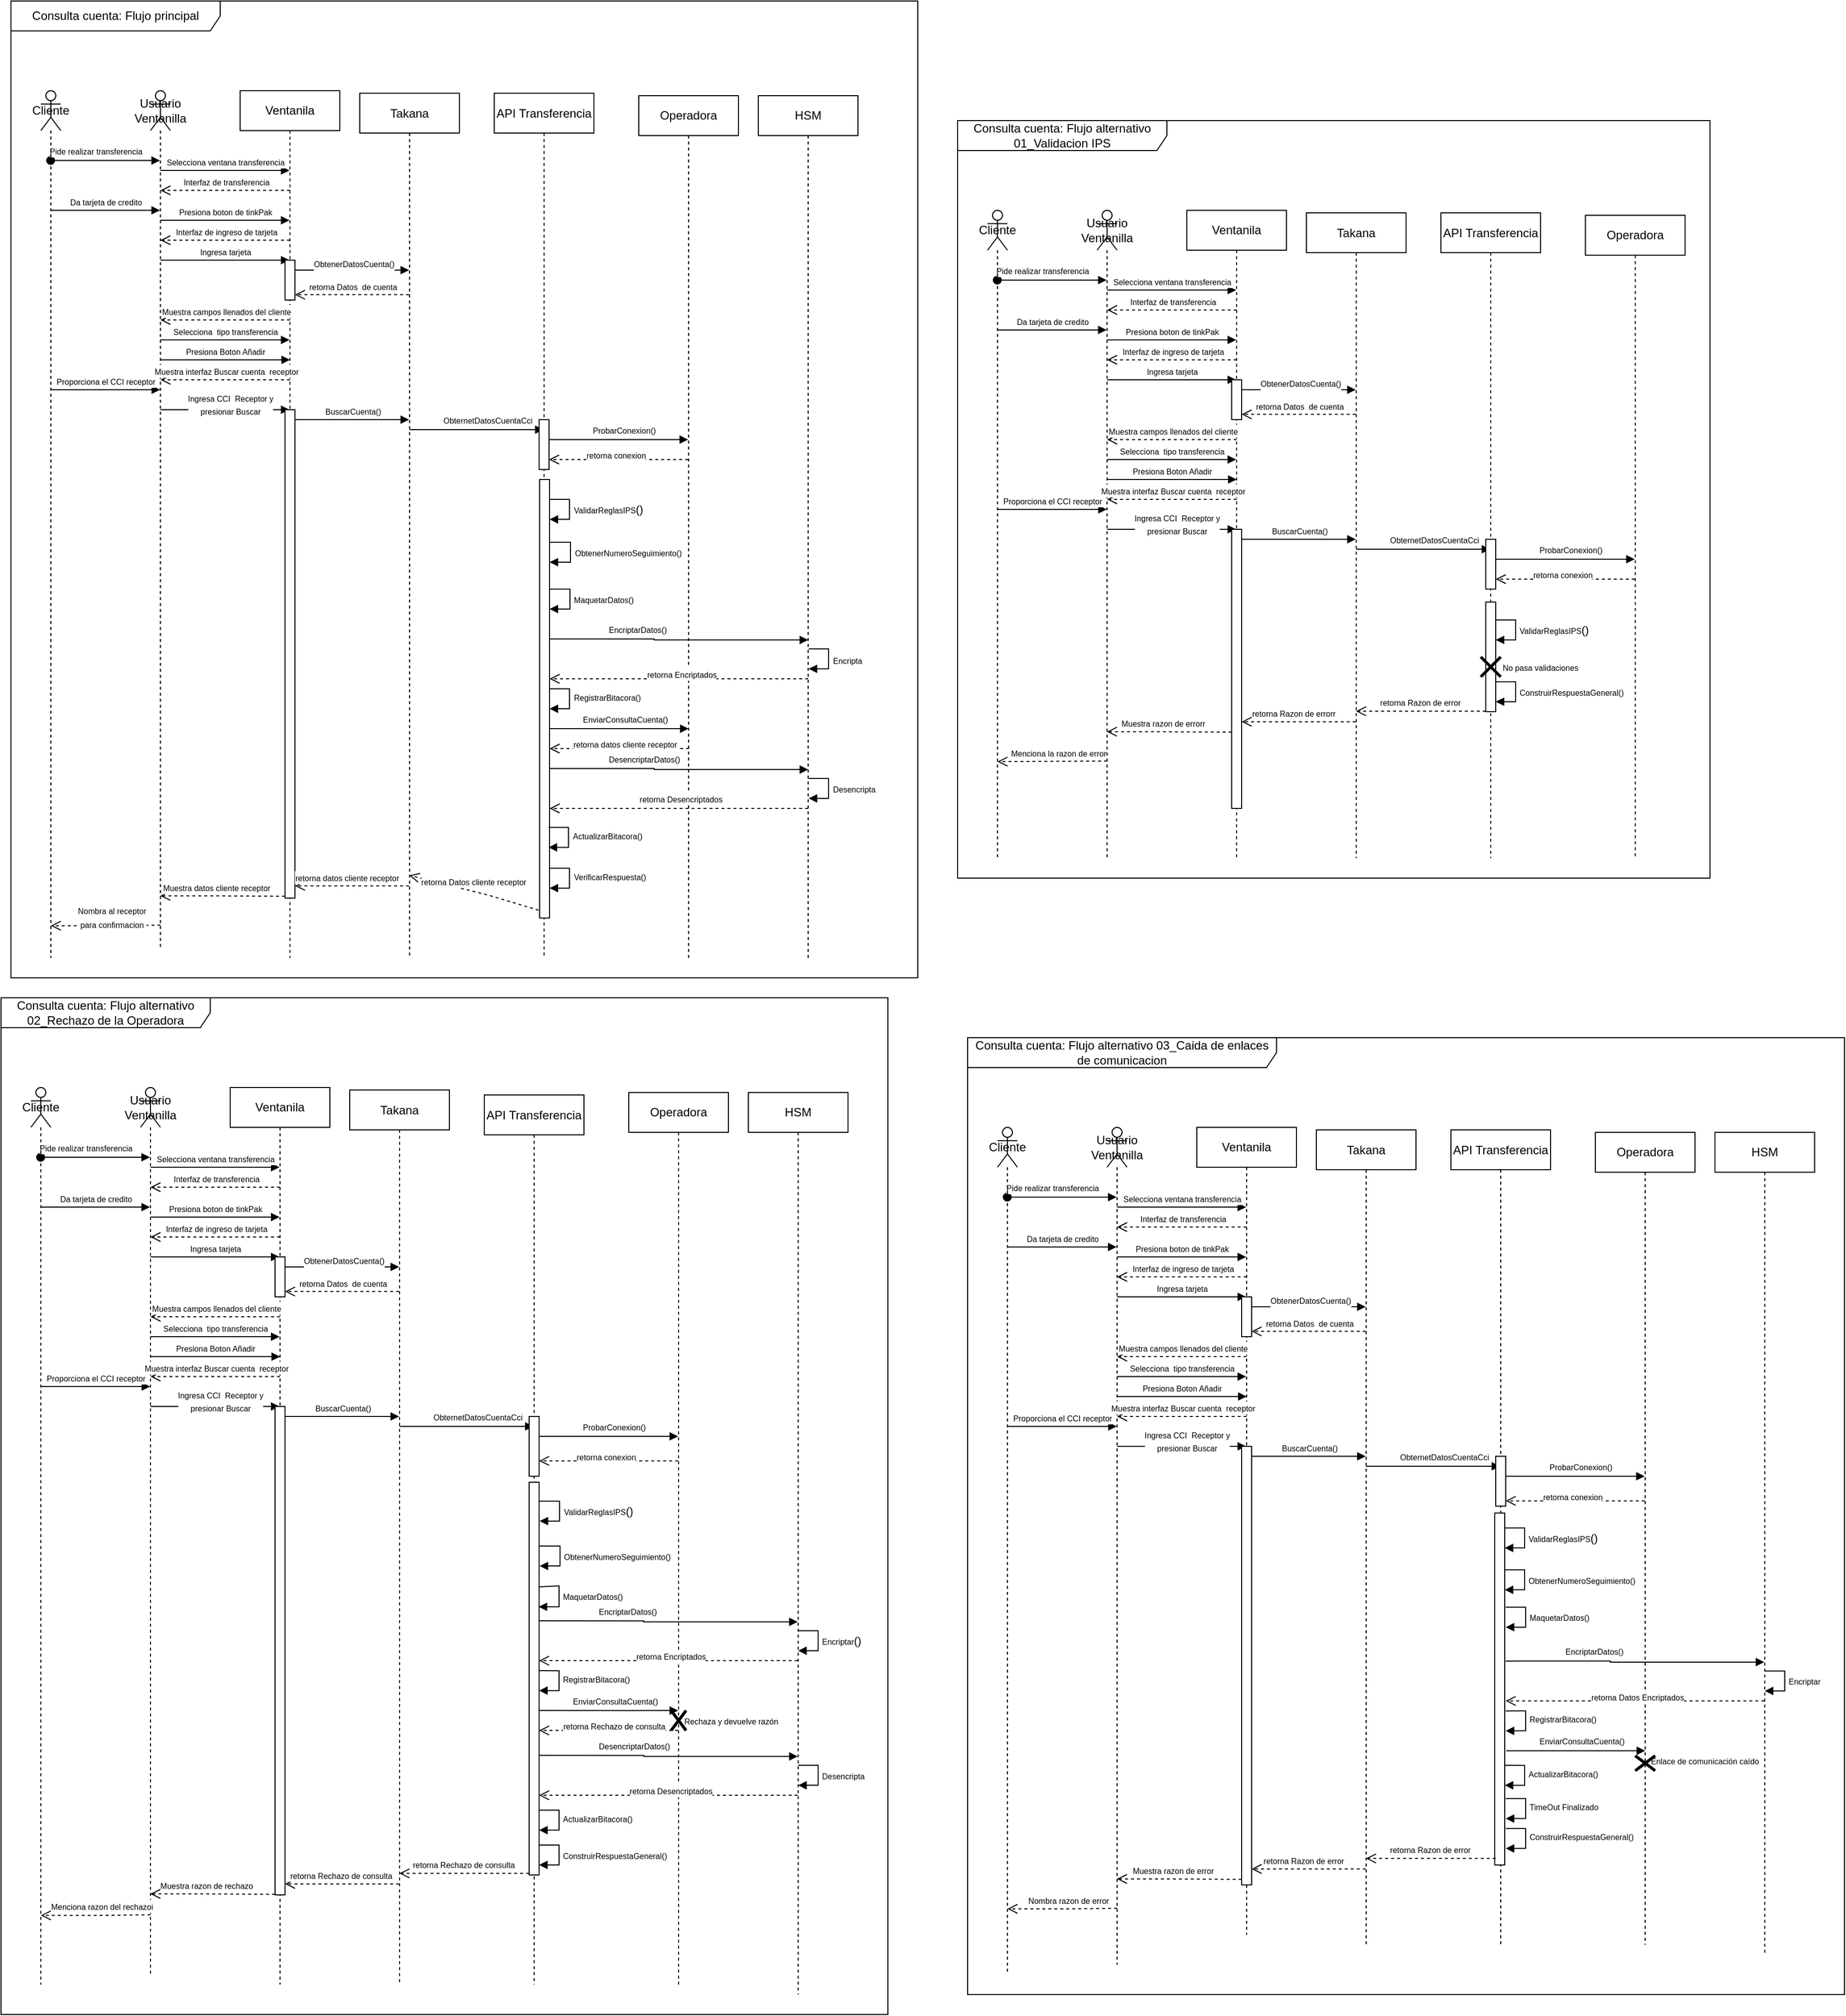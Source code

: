 <mxfile version="23.1.5" type="github" pages="11">
  <diagram id="uCrft-sDl7chxPCTG-OC" name="D.S. Consulta Salida">
    <mxGraphModel dx="2126" dy="1044" grid="1" gridSize="10" guides="1" tooltips="1" connect="1" arrows="1" fold="1" page="1" pageScale="1" pageWidth="3300" pageHeight="4681" math="0" shadow="0">
      <root>
        <mxCell id="0" />
        <mxCell id="1" parent="0" />
        <mxCell id="4GXkE_8axgzsuSA8bS1W-1" value="Ventanila" style="shape=umlLifeline;perimeter=lifelinePerimeter;whiteSpace=wrap;html=1;container=1;dropTarget=0;collapsible=0;recursiveResize=0;outlineConnect=0;portConstraint=eastwest;newEdgeStyle={&quot;edgeStyle&quot;:&quot;elbowEdgeStyle&quot;,&quot;elbow&quot;:&quot;vertical&quot;,&quot;curved&quot;:0,&quot;rounded&quot;:0};" parent="1" vertex="1">
          <mxGeometry x="250" y="100" width="100" height="870" as="geometry" />
        </mxCell>
        <mxCell id="4GXkE_8axgzsuSA8bS1W-3" value="API Transferencia" style="shape=umlLifeline;perimeter=lifelinePerimeter;whiteSpace=wrap;html=1;container=1;dropTarget=0;collapsible=0;recursiveResize=0;outlineConnect=0;portConstraint=eastwest;newEdgeStyle={&quot;edgeStyle&quot;:&quot;elbowEdgeStyle&quot;,&quot;elbow&quot;:&quot;vertical&quot;,&quot;curved&quot;:0,&quot;rounded&quot;:0};" parent="1" vertex="1">
          <mxGeometry x="505" y="102.5" width="100" height="867.5" as="geometry" />
        </mxCell>
        <mxCell id="4GXkE_8axgzsuSA8bS1W-4" value="Usuario Ventanilla" style="shape=umlLifeline;perimeter=lifelinePerimeter;whiteSpace=wrap;html=1;container=1;dropTarget=0;collapsible=0;recursiveResize=0;outlineConnect=0;portConstraint=eastwest;newEdgeStyle={&quot;curved&quot;:0,&quot;rounded&quot;:0};participant=umlActor;" parent="1" vertex="1">
          <mxGeometry x="160" y="100" width="20" height="860" as="geometry" />
        </mxCell>
        <mxCell id="4GXkE_8axgzsuSA8bS1W-5" value="Operadora" style="shape=umlLifeline;perimeter=lifelinePerimeter;whiteSpace=wrap;html=1;container=1;dropTarget=0;collapsible=0;recursiveResize=0;outlineConnect=0;portConstraint=eastwest;newEdgeStyle={&quot;edgeStyle&quot;:&quot;elbowEdgeStyle&quot;,&quot;elbow&quot;:&quot;vertical&quot;,&quot;curved&quot;:0,&quot;rounded&quot;:0};" parent="1" vertex="1">
          <mxGeometry x="650" y="105" width="100" height="865" as="geometry" />
        </mxCell>
        <mxCell id="4GXkE_8axgzsuSA8bS1W-6" value="" style="html=1;verticalAlign=bottom;startArrow=oval;startFill=1;endArrow=block;startSize=8;curved=0;rounded=0;" parent="1" edge="1">
          <mxGeometry width="60" relative="1" as="geometry">
            <mxPoint x="59.81" y="170" as="sourcePoint" />
            <mxPoint x="169.5" y="170" as="targetPoint" />
          </mxGeometry>
        </mxCell>
        <mxCell id="4GXkE_8axgzsuSA8bS1W-7" value="&lt;font style=&quot;font-size: 8px;&quot;&gt;Pide realizar transferencia&lt;/font&gt;" style="edgeLabel;html=1;align=center;verticalAlign=middle;resizable=0;points=[];" parent="4GXkE_8axgzsuSA8bS1W-6" vertex="1" connectable="0">
          <mxGeometry x="-0.18" relative="1" as="geometry">
            <mxPoint y="-10" as="offset" />
          </mxGeometry>
        </mxCell>
        <mxCell id="4GXkE_8axgzsuSA8bS1W-8" value="Consulta cuenta: Flujo principal" style="shape=umlFrame;whiteSpace=wrap;html=1;pointerEvents=0;width=210;height=30;" parent="1" vertex="1">
          <mxGeometry x="20" y="10" width="910" height="980" as="geometry" />
        </mxCell>
        <mxCell id="4GXkE_8axgzsuSA8bS1W-9" value="Cliente" style="shape=umlLifeline;perimeter=lifelinePerimeter;whiteSpace=wrap;html=1;container=1;dropTarget=0;collapsible=0;recursiveResize=0;outlineConnect=0;portConstraint=eastwest;newEdgeStyle={&quot;curved&quot;:0,&quot;rounded&quot;:0};participant=umlActor;" parent="1" vertex="1">
          <mxGeometry x="50" y="100" width="20" height="870" as="geometry" />
        </mxCell>
        <mxCell id="4GXkE_8axgzsuSA8bS1W-10" value="&lt;font style=&quot;font-size: 8px;&quot;&gt;Selecciona ventana transferencia&lt;/font&gt;" style="html=1;verticalAlign=bottom;endArrow=block;curved=0;rounded=0;" parent="1" edge="1">
          <mxGeometry width="80" relative="1" as="geometry">
            <mxPoint x="170" y="180" as="sourcePoint" />
            <mxPoint x="299.5" y="180" as="targetPoint" />
          </mxGeometry>
        </mxCell>
        <mxCell id="4GXkE_8axgzsuSA8bS1W-11" value="&lt;span style=&quot;font-size: 8px;&quot;&gt;Da tarjeta de credito&lt;/span&gt;" style="html=1;verticalAlign=bottom;endArrow=block;curved=0;rounded=0;" parent="1" edge="1">
          <mxGeometry width="80" relative="1" as="geometry">
            <mxPoint x="59.81" y="220" as="sourcePoint" />
            <mxPoint x="169.5" y="220" as="targetPoint" />
          </mxGeometry>
        </mxCell>
        <mxCell id="4GXkE_8axgzsuSA8bS1W-12" value="&lt;font style=&quot;font-size: 8px;&quot;&gt;Interfaz de transferencia&lt;/font&gt;" style="html=1;verticalAlign=bottom;endArrow=open;dashed=1;endSize=8;curved=0;rounded=0;" parent="1" target="4GXkE_8axgzsuSA8bS1W-4" edge="1">
          <mxGeometry x="-0.004" relative="1" as="geometry">
            <mxPoint x="300" y="200" as="sourcePoint" />
            <mxPoint x="220" y="200" as="targetPoint" />
            <mxPoint as="offset" />
          </mxGeometry>
        </mxCell>
        <mxCell id="4GXkE_8axgzsuSA8bS1W-13" value="&lt;span style=&quot;font-size: 8px;&quot;&gt;Presiona boton de tinkPak&lt;/span&gt;" style="html=1;verticalAlign=bottom;endArrow=block;curved=0;rounded=0;" parent="1" edge="1">
          <mxGeometry width="80" relative="1" as="geometry">
            <mxPoint x="170" y="230" as="sourcePoint" />
            <mxPoint x="299.5" y="230" as="targetPoint" />
          </mxGeometry>
        </mxCell>
        <mxCell id="4GXkE_8axgzsuSA8bS1W-14" value="&lt;font style=&quot;font-size: 8px;&quot;&gt;Interfaz de ingreso de tarjeta&lt;/font&gt;" style="html=1;verticalAlign=bottom;endArrow=open;dashed=1;endSize=8;curved=0;rounded=0;" parent="1" edge="1">
          <mxGeometry x="-0.004" relative="1" as="geometry">
            <mxPoint x="300" y="250" as="sourcePoint" />
            <mxPoint x="170" y="250" as="targetPoint" />
            <mxPoint as="offset" />
          </mxGeometry>
        </mxCell>
        <mxCell id="4GXkE_8axgzsuSA8bS1W-15" value="&lt;span style=&quot;font-size: 8px;&quot;&gt;Ingresa tarjeta&lt;/span&gt;" style="html=1;verticalAlign=bottom;endArrow=block;curved=0;rounded=0;" parent="1" edge="1">
          <mxGeometry width="80" relative="1" as="geometry">
            <mxPoint x="170" y="270" as="sourcePoint" />
            <mxPoint x="299.5" y="270" as="targetPoint" />
          </mxGeometry>
        </mxCell>
        <mxCell id="4GXkE_8axgzsuSA8bS1W-16" value="&lt;span style=&quot;font-size: 8px;&quot;&gt;Muestra campos llenados del cliente&lt;/span&gt;" style="html=1;verticalAlign=bottom;endArrow=open;dashed=1;endSize=8;curved=0;rounded=0;" parent="1" edge="1">
          <mxGeometry x="-0.004" relative="1" as="geometry">
            <mxPoint x="300" y="330" as="sourcePoint" />
            <mxPoint x="170" y="330" as="targetPoint" />
            <mxPoint as="offset" />
          </mxGeometry>
        </mxCell>
        <mxCell id="4GXkE_8axgzsuSA8bS1W-18" value="" style="html=1;points=[[0,0,0,0,5],[0,1,0,0,-5],[1,0,0,0,5],[1,1,0,0,-5]];perimeter=orthogonalPerimeter;outlineConnect=0;targetShapes=umlLifeline;portConstraint=eastwest;newEdgeStyle={&quot;curved&quot;:0,&quot;rounded&quot;:0};" parent="1" vertex="1">
          <mxGeometry x="295" y="270" width="10" height="40" as="geometry" />
        </mxCell>
        <mxCell id="4GXkE_8axgzsuSA8bS1W-19" value="&lt;font style=&quot;font-size: 8px;&quot;&gt;ObtenerDatosCuenta()&lt;br&gt;&lt;br&gt;&lt;/font&gt;" style="html=1;align=left;spacingLeft=2;endArrow=block;rounded=0;edgeStyle=orthogonalEdgeStyle;curved=0;rounded=0;" parent="1" edge="1">
          <mxGeometry x="-0.737" relative="1" as="geometry">
            <mxPoint x="305" y="280" as="sourcePoint" />
            <Array as="points">
              <mxPoint x="320" y="280" />
              <mxPoint x="320" y="280" />
            </Array>
            <mxPoint x="419.5" y="280" as="targetPoint" />
            <mxPoint as="offset" />
          </mxGeometry>
        </mxCell>
        <mxCell id="4GXkE_8axgzsuSA8bS1W-20" value="&lt;span style=&quot;font-size: 8px;&quot;&gt;Selecciona&amp;nbsp; tipo transferencia&lt;/span&gt;" style="html=1;verticalAlign=bottom;endArrow=block;curved=0;rounded=0;" parent="1" edge="1">
          <mxGeometry width="80" relative="1" as="geometry">
            <mxPoint x="170" y="350" as="sourcePoint" />
            <mxPoint x="299.5" y="350" as="targetPoint" />
          </mxGeometry>
        </mxCell>
        <mxCell id="4GXkE_8axgzsuSA8bS1W-21" value="&lt;span style=&quot;font-size: 8px;&quot;&gt;Presiona Boton Añadir&lt;/span&gt;" style="html=1;verticalAlign=bottom;endArrow=block;curved=0;rounded=0;" parent="1" edge="1">
          <mxGeometry width="80" relative="1" as="geometry">
            <mxPoint x="170" y="370" as="sourcePoint" />
            <mxPoint x="300" y="370" as="targetPoint" />
          </mxGeometry>
        </mxCell>
        <mxCell id="4GXkE_8axgzsuSA8bS1W-22" value="&lt;span style=&quot;font-size: 8px;&quot;&gt;Muestra interfaz Buscar cuenta&amp;nbsp; receptor&lt;/span&gt;" style="html=1;verticalAlign=bottom;endArrow=open;dashed=1;endSize=8;curved=0;rounded=0;" parent="1" edge="1">
          <mxGeometry x="-0.004" relative="1" as="geometry">
            <mxPoint x="300" y="390" as="sourcePoint" />
            <mxPoint x="170" y="390" as="targetPoint" />
            <mxPoint as="offset" />
          </mxGeometry>
        </mxCell>
        <mxCell id="4GXkE_8axgzsuSA8bS1W-23" value="&lt;span style=&quot;font-size: 8px;&quot;&gt;Ingresa CCI&amp;nbsp; Receptor y &lt;br&gt;presionar Buscar&lt;/span&gt;" style="html=1;verticalAlign=bottom;endArrow=block;curved=0;rounded=0;" parent="1" edge="1">
          <mxGeometry x="0.077" y="-10" width="80" relative="1" as="geometry">
            <mxPoint x="170" y="420" as="sourcePoint" />
            <mxPoint x="299.5" y="420" as="targetPoint" />
            <mxPoint as="offset" />
          </mxGeometry>
        </mxCell>
        <mxCell id="4GXkE_8axgzsuSA8bS1W-24" value="&lt;span style=&quot;font-size: 8px;&quot;&gt;Proporciona el CCI receptor&lt;/span&gt;" style="html=1;verticalAlign=bottom;endArrow=block;curved=0;rounded=0;" parent="1" edge="1">
          <mxGeometry width="80" relative="1" as="geometry">
            <mxPoint x="60.0" y="400" as="sourcePoint" />
            <mxPoint x="169.69" y="400" as="targetPoint" />
          </mxGeometry>
        </mxCell>
        <mxCell id="4GXkE_8axgzsuSA8bS1W-25" value="&lt;span style=&quot;font-size: 8px;&quot;&gt;BuscarCuenta()&lt;/span&gt;" style="html=1;verticalAlign=bottom;endArrow=block;curved=0;rounded=0;" parent="1" target="nVQSodELW2Wrj9eB9dit-1" edge="1">
          <mxGeometry x="-0.0" width="80" relative="1" as="geometry">
            <mxPoint x="305" y="430.0" as="sourcePoint" />
            <mxPoint x="449.5" y="430.0" as="targetPoint" />
            <mxPoint as="offset" />
          </mxGeometry>
        </mxCell>
        <mxCell id="4GXkE_8axgzsuSA8bS1W-26" value="" style="html=1;points=[[0,0,0,0,5],[0,1,0,0,-5],[1,0,0,0,5],[1,1,0,0,-5]];perimeter=orthogonalPerimeter;outlineConnect=0;targetShapes=umlLifeline;portConstraint=eastwest;newEdgeStyle={&quot;curved&quot;:0,&quot;rounded&quot;:0};" parent="1" vertex="1">
          <mxGeometry x="295" y="420" width="10" height="490" as="geometry" />
        </mxCell>
        <mxCell id="4GXkE_8axgzsuSA8bS1W-28" value="" style="html=1;points=[[0,0,0,0,5],[0,1,0,0,-5],[1,0,0,0,5],[1,1,0,0,-5]];perimeter=orthogonalPerimeter;outlineConnect=0;targetShapes=umlLifeline;portConstraint=eastwest;newEdgeStyle={&quot;curved&quot;:0,&quot;rounded&quot;:0};" parent="1" vertex="1">
          <mxGeometry x="550.5" y="490" width="10" height="440" as="geometry" />
        </mxCell>
        <mxCell id="4GXkE_8axgzsuSA8bS1W-42" value="&lt;span style=&quot;font-size: 8px;&quot;&gt;RegistrarBitacora()&lt;/span&gt;" style="html=1;align=left;spacingLeft=2;endArrow=block;rounded=0;edgeStyle=orthogonalEdgeStyle;curved=0;rounded=0;" parent="1" edge="1">
          <mxGeometry x="-0.064" relative="1" as="geometry">
            <mxPoint x="560.5" y="700.01" as="sourcePoint" />
            <Array as="points">
              <mxPoint x="580.5" y="700" />
              <mxPoint x="580.5" y="720" />
            </Array>
            <mxPoint x="560.5" y="720.01" as="targetPoint" />
            <mxPoint as="offset" />
          </mxGeometry>
        </mxCell>
        <mxCell id="4GXkE_8axgzsuSA8bS1W-43" value="&lt;span style=&quot;font-size: 8px;&quot;&gt;EnviarConsultaCuenta()&lt;/span&gt;" style="html=1;align=left;spacingLeft=2;endArrow=block;rounded=0;edgeStyle=orthogonalEdgeStyle;curved=0;rounded=0;" parent="1" edge="1">
          <mxGeometry x="-0.57" y="10" relative="1" as="geometry">
            <mxPoint x="560.5" y="740.01" as="sourcePoint" />
            <Array as="points">
              <mxPoint x="650.5" y="740" />
              <mxPoint x="650.5" y="740" />
            </Array>
            <mxPoint x="700" y="740.01" as="targetPoint" />
            <mxPoint as="offset" />
          </mxGeometry>
        </mxCell>
        <mxCell id="4GXkE_8axgzsuSA8bS1W-48" value="&lt;span style=&quot;font-size: 8px;&quot;&gt;MaquetarDatos()&lt;/span&gt;" style="html=1;align=left;spacingLeft=2;endArrow=block;rounded=0;edgeStyle=orthogonalEdgeStyle;curved=0;rounded=0;" parent="1" edge="1">
          <mxGeometry x="0.005" relative="1" as="geometry">
            <mxPoint x="560.5" y="599.98" as="sourcePoint" />
            <Array as="points">
              <mxPoint x="581" y="600" />
              <mxPoint x="581" y="620" />
            </Array>
            <mxPoint x="560.5" y="620.003" as="targetPoint" />
            <mxPoint as="offset" />
          </mxGeometry>
        </mxCell>
        <mxCell id="4GXkE_8axgzsuSA8bS1W-60" value="" style="html=1;verticalAlign=bottom;endArrow=open;dashed=1;endSize=8;curved=0;rounded=0;exitX=0;exitY=1;exitDx=0;exitDy=-5;exitPerimeter=0;" parent="1" edge="1">
          <mxGeometry x="-0.001" relative="1" as="geometry">
            <mxPoint x="549.5" y="922.13" as="sourcePoint" />
            <mxPoint x="419.81" y="887.13" as="targetPoint" />
            <mxPoint as="offset" />
            <Array as="points">
              <mxPoint x="499.5" y="907.13" />
            </Array>
          </mxGeometry>
        </mxCell>
        <mxCell id="4GXkE_8axgzsuSA8bS1W-61" value="&lt;font style=&quot;font-size: 8px;&quot;&gt;retorna&amp;nbsp;&lt;/font&gt;&lt;span style=&quot;font-size: 8px;&quot;&gt;Datos cliente receptor&lt;/span&gt;" style="edgeLabel;html=1;align=center;verticalAlign=middle;resizable=0;points=[];" parent="4GXkE_8axgzsuSA8bS1W-60" vertex="1" connectable="0">
          <mxGeometry x="0.025" y="-2" relative="1" as="geometry">
            <mxPoint y="-8" as="offset" />
          </mxGeometry>
        </mxCell>
        <mxCell id="4GXkE_8axgzsuSA8bS1W-63" value="" style="html=1;verticalAlign=bottom;endArrow=open;dashed=1;endSize=8;curved=0;rounded=0;" parent="1" edge="1">
          <mxGeometry x="-0.001" relative="1" as="geometry">
            <mxPoint x="419.5" y="897.7" as="sourcePoint" />
            <mxPoint x="305" y="897.7" as="targetPoint" />
            <mxPoint as="offset" />
            <Array as="points">
              <mxPoint x="340.3" y="897.7" />
            </Array>
          </mxGeometry>
        </mxCell>
        <mxCell id="4GXkE_8axgzsuSA8bS1W-64" value="&lt;span style=&quot;font-size: 8px;&quot;&gt;retorna datos cliente receptor&lt;/span&gt;" style="edgeLabel;html=1;align=center;verticalAlign=middle;resizable=0;points=[];" parent="4GXkE_8axgzsuSA8bS1W-63" vertex="1" connectable="0">
          <mxGeometry x="0.104" y="-1" relative="1" as="geometry">
            <mxPoint y="-8" as="offset" />
          </mxGeometry>
        </mxCell>
        <mxCell id="4GXkE_8axgzsuSA8bS1W-65" value="" style="html=1;verticalAlign=bottom;endArrow=open;dashed=1;endSize=8;curved=0;rounded=0;" parent="1" edge="1">
          <mxGeometry x="-0.001" relative="1" as="geometry">
            <mxPoint x="170" y="937.13" as="sourcePoint" />
            <mxPoint x="60" y="937.7" as="targetPoint" />
            <mxPoint as="offset" />
            <Array as="points">
              <mxPoint x="120" y="937.7" />
            </Array>
          </mxGeometry>
        </mxCell>
        <mxCell id="4GXkE_8axgzsuSA8bS1W-66" value="&lt;span style=&quot;font-size: 8px;&quot;&gt;Nombra al receptor &lt;br&gt;para confirmacion&lt;/span&gt;" style="edgeLabel;html=1;align=center;verticalAlign=middle;resizable=0;points=[];" parent="4GXkE_8axgzsuSA8bS1W-65" vertex="1" connectable="0">
          <mxGeometry x="0.104" y="-1" relative="1" as="geometry">
            <mxPoint x="11" y="-8" as="offset" />
          </mxGeometry>
        </mxCell>
        <mxCell id="4GXkE_8axgzsuSA8bS1W-68" value="&lt;font style=&quot;border-color: var(--border-color); font-size: 8px;&quot;&gt;ValidarReglasIPS&lt;/font&gt;()" style="html=1;align=left;spacingLeft=2;endArrow=block;rounded=0;edgeStyle=orthogonalEdgeStyle;curved=0;rounded=0;" parent="1" edge="1">
          <mxGeometry relative="1" as="geometry">
            <mxPoint x="560.5" y="510.04" as="sourcePoint" />
            <Array as="points">
              <mxPoint x="580.5" y="510.04" />
              <mxPoint x="580.5" y="530.04" />
            </Array>
            <mxPoint x="560.5" y="530.04" as="targetPoint" />
            <mxPoint as="offset" />
          </mxGeometry>
        </mxCell>
        <mxCell id="4GXkE_8axgzsuSA8bS1W-70" value="" style="html=1;verticalAlign=bottom;endArrow=open;dashed=1;endSize=8;curved=0;rounded=0;" parent="1" edge="1">
          <mxGeometry x="-0.001" relative="1" as="geometry">
            <mxPoint x="700.5" y="760" as="sourcePoint" />
            <mxPoint x="560.5" y="760" as="targetPoint" />
            <mxPoint as="offset" />
          </mxGeometry>
        </mxCell>
        <mxCell id="4GXkE_8axgzsuSA8bS1W-73" value="&lt;font style=&quot;font-size: 8px;&quot;&gt;retorna datos cliente receptor&lt;/font&gt;" style="edgeLabel;html=1;align=center;verticalAlign=middle;resizable=0;points=[];" parent="4GXkE_8axgzsuSA8bS1W-70" vertex="1" connectable="0">
          <mxGeometry x="0.045" y="-5" relative="1" as="geometry">
            <mxPoint x="8" as="offset" />
          </mxGeometry>
        </mxCell>
        <mxCell id="GVAVE-t0R_dDgZ54U7Ok-1" value="&lt;span style=&quot;font-size: 8px;&quot;&gt;ProbarConexion()&lt;/span&gt;" style="html=1;align=left;spacingLeft=2;endArrow=block;rounded=0;edgeStyle=orthogonalEdgeStyle;curved=0;rounded=0;" parent="1" target="4GXkE_8axgzsuSA8bS1W-5" edge="1">
          <mxGeometry x="-0.331" y="10" relative="1" as="geometry">
            <mxPoint x="560" y="440" as="sourcePoint" />
            <Array as="points">
              <mxPoint x="560" y="450" />
            </Array>
            <mxPoint x="690" y="450" as="targetPoint" />
            <mxPoint as="offset" />
          </mxGeometry>
        </mxCell>
        <mxCell id="GVAVE-t0R_dDgZ54U7Ok-2" value="" style="html=1;verticalAlign=bottom;endArrow=open;dashed=1;endSize=8;curved=0;rounded=0;" parent="1" edge="1">
          <mxGeometry x="-0.001" relative="1" as="geometry">
            <mxPoint x="699.5" y="470" as="sourcePoint" />
            <mxPoint x="560" y="470" as="targetPoint" />
            <mxPoint as="offset" />
          </mxGeometry>
        </mxCell>
        <mxCell id="GVAVE-t0R_dDgZ54U7Ok-3" value="Text" style="edgeLabel;html=1;align=center;verticalAlign=middle;resizable=0;points=[];" parent="GVAVE-t0R_dDgZ54U7Ok-2" vertex="1" connectable="0">
          <mxGeometry x="0.025" y="-2" relative="1" as="geometry">
            <mxPoint as="offset" />
          </mxGeometry>
        </mxCell>
        <mxCell id="GVAVE-t0R_dDgZ54U7Ok-4" value="Text" style="edgeLabel;html=1;align=center;verticalAlign=middle;resizable=0;points=[];" parent="GVAVE-t0R_dDgZ54U7Ok-2" vertex="1" connectable="0">
          <mxGeometry x="0.045" y="-5" relative="1" as="geometry">
            <mxPoint as="offset" />
          </mxGeometry>
        </mxCell>
        <mxCell id="GVAVE-t0R_dDgZ54U7Ok-5" value="&lt;span style=&quot;font-size: 8px;&quot;&gt;retorna conexion&lt;/span&gt;" style="edgeLabel;html=1;align=center;verticalAlign=middle;resizable=0;points=[];" parent="GVAVE-t0R_dDgZ54U7Ok-2" vertex="1" connectable="0">
          <mxGeometry x="0.045" y="-5" relative="1" as="geometry">
            <mxPoint as="offset" />
          </mxGeometry>
        </mxCell>
        <mxCell id="nVQSodELW2Wrj9eB9dit-1" value="Takana" style="shape=umlLifeline;perimeter=lifelinePerimeter;whiteSpace=wrap;html=1;container=1;dropTarget=0;collapsible=0;recursiveResize=0;outlineConnect=0;portConstraint=eastwest;newEdgeStyle={&quot;edgeStyle&quot;:&quot;elbowEdgeStyle&quot;,&quot;elbow&quot;:&quot;vertical&quot;,&quot;curved&quot;:0,&quot;rounded&quot;:0};" parent="1" vertex="1">
          <mxGeometry x="370" y="102.5" width="100" height="867.5" as="geometry" />
        </mxCell>
        <mxCell id="nVQSodELW2Wrj9eB9dit-3" value="&lt;span style=&quot;font-size: 8px;&quot;&gt;retorna Datos&amp;nbsp; de cuenta&lt;/span&gt;" style="html=1;verticalAlign=bottom;endArrow=open;dashed=1;endSize=8;curved=0;rounded=0;" parent="1" edge="1">
          <mxGeometry x="-0.004" relative="1" as="geometry">
            <mxPoint x="419.5" y="304.66" as="sourcePoint" />
            <mxPoint x="305" y="304.66" as="targetPoint" />
            <mxPoint as="offset" />
          </mxGeometry>
        </mxCell>
        <mxCell id="nVQSodELW2Wrj9eB9dit-5" value="&lt;span style=&quot;font-size: 8px;&quot;&gt;ObternetDatosCuentaCci&lt;/span&gt;" style="html=1;align=left;spacingLeft=2;endArrow=block;rounded=0;edgeStyle=orthogonalEdgeStyle;curved=0;rounded=0;" parent="1" target="4GXkE_8axgzsuSA8bS1W-3" edge="1">
          <mxGeometry x="-0.554" y="10" relative="1" as="geometry">
            <mxPoint x="420" y="440" as="sourcePoint" />
            <Array as="points">
              <mxPoint x="500" y="440" />
              <mxPoint x="500" y="440" />
            </Array>
            <mxPoint x="550" y="440" as="targetPoint" />
            <mxPoint as="offset" />
          </mxGeometry>
        </mxCell>
        <mxCell id="nVQSodELW2Wrj9eB9dit-13" value="HSM" style="shape=umlLifeline;perimeter=lifelinePerimeter;whiteSpace=wrap;html=1;container=1;dropTarget=0;collapsible=0;recursiveResize=0;outlineConnect=0;portConstraint=eastwest;newEdgeStyle={&quot;edgeStyle&quot;:&quot;elbowEdgeStyle&quot;,&quot;elbow&quot;:&quot;vertical&quot;,&quot;curved&quot;:0,&quot;rounded&quot;:0};" parent="1" vertex="1">
          <mxGeometry x="770" y="105" width="100" height="865" as="geometry" />
        </mxCell>
        <mxCell id="nVQSodELW2Wrj9eB9dit-14" value="&lt;span style=&quot;font-size: 8px;&quot;&gt;EncriptarDatos()&lt;/span&gt;" style="html=1;align=left;spacingLeft=2;endArrow=block;rounded=0;edgeStyle=orthogonalEdgeStyle;curved=0;rounded=0;" parent="1" edge="1">
          <mxGeometry x="-0.57" y="10" relative="1" as="geometry">
            <mxPoint x="560.5" y="650.01" as="sourcePoint" />
            <Array as="points">
              <mxPoint x="665.5" y="651" />
            </Array>
            <mxPoint x="820" y="651.034" as="targetPoint" />
            <mxPoint as="offset" />
          </mxGeometry>
        </mxCell>
        <mxCell id="nVQSodELW2Wrj9eB9dit-15" value="&lt;font style=&quot;border-color: var(--border-color); font-size: 8px;&quot;&gt;Encripta&lt;/font&gt;" style="html=1;align=left;spacingLeft=2;endArrow=block;rounded=0;edgeStyle=orthogonalEdgeStyle;curved=0;rounded=0;" parent="1" edge="1">
          <mxGeometry x="0.01" relative="1" as="geometry">
            <mxPoint x="820.5" y="660" as="sourcePoint" />
            <Array as="points">
              <mxPoint x="840.5" y="660" />
              <mxPoint x="840.5" y="680" />
            </Array>
            <mxPoint x="820.5" y="680" as="targetPoint" />
            <mxPoint as="offset" />
          </mxGeometry>
        </mxCell>
        <mxCell id="nVQSodELW2Wrj9eB9dit-16" value="" style="html=1;verticalAlign=bottom;endArrow=open;dashed=1;endSize=8;curved=0;rounded=0;" parent="1" edge="1">
          <mxGeometry x="-0.001" relative="1" as="geometry">
            <mxPoint x="820" y="690" as="sourcePoint" />
            <mxPoint x="560.5" y="690" as="targetPoint" />
            <mxPoint as="offset" />
          </mxGeometry>
        </mxCell>
        <mxCell id="nVQSodELW2Wrj9eB9dit-17" value="&lt;font style=&quot;font-size: 8px;&quot;&gt;retorna Encriptados&lt;/font&gt;" style="edgeLabel;html=1;align=center;verticalAlign=middle;resizable=0;points=[];" parent="nVQSodELW2Wrj9eB9dit-16" vertex="1" connectable="0">
          <mxGeometry x="0.045" y="-5" relative="1" as="geometry">
            <mxPoint x="8" as="offset" />
          </mxGeometry>
        </mxCell>
        <mxCell id="nVQSodELW2Wrj9eB9dit-18" value="" style="html=1;points=[[0,0,0,0,5],[0,1,0,0,-5],[1,0,0,0,5],[1,1,0,0,-5]];perimeter=orthogonalPerimeter;outlineConnect=0;targetShapes=umlLifeline;portConstraint=eastwest;newEdgeStyle={&quot;curved&quot;:0,&quot;rounded&quot;:0};" parent="1" vertex="1">
          <mxGeometry x="550" y="430" width="10" height="50" as="geometry" />
        </mxCell>
        <mxCell id="nVQSodELW2Wrj9eB9dit-19" value="" style="html=1;verticalAlign=bottom;endArrow=open;dashed=1;endSize=8;curved=0;rounded=0;" parent="1" edge="1">
          <mxGeometry x="-0.001" relative="1" as="geometry">
            <mxPoint x="295" y="908.13" as="sourcePoint" />
            <mxPoint x="169.81" y="907.7" as="targetPoint" />
            <mxPoint as="offset" />
            <Array as="points">
              <mxPoint x="215.3" y="907.7" />
            </Array>
          </mxGeometry>
        </mxCell>
        <mxCell id="nVQSodELW2Wrj9eB9dit-20" value="&lt;span style=&quot;font-size: 8px;&quot;&gt;Muestra datos cliente receptor&lt;/span&gt;" style="edgeLabel;html=1;align=center;verticalAlign=middle;resizable=0;points=[];" parent="nVQSodELW2Wrj9eB9dit-19" vertex="1" connectable="0">
          <mxGeometry x="0.104" y="-1" relative="1" as="geometry">
            <mxPoint y="-8" as="offset" />
          </mxGeometry>
        </mxCell>
        <mxCell id="uFk8mqjz81Q7Hd_RQghp-1" value="Ventanila" style="shape=umlLifeline;perimeter=lifelinePerimeter;whiteSpace=wrap;html=1;container=1;dropTarget=0;collapsible=0;recursiveResize=0;outlineConnect=0;portConstraint=eastwest;newEdgeStyle={&quot;edgeStyle&quot;:&quot;elbowEdgeStyle&quot;,&quot;elbow&quot;:&quot;vertical&quot;,&quot;curved&quot;:0,&quot;rounded&quot;:0};" parent="1" vertex="1">
          <mxGeometry x="1200" y="220" width="100" height="650" as="geometry" />
        </mxCell>
        <mxCell id="uFk8mqjz81Q7Hd_RQghp-2" value="API Transferencia" style="shape=umlLifeline;perimeter=lifelinePerimeter;whiteSpace=wrap;html=1;container=1;dropTarget=0;collapsible=0;recursiveResize=0;outlineConnect=0;portConstraint=eastwest;newEdgeStyle={&quot;edgeStyle&quot;:&quot;elbowEdgeStyle&quot;,&quot;elbow&quot;:&quot;vertical&quot;,&quot;curved&quot;:0,&quot;rounded&quot;:0};" parent="1" vertex="1">
          <mxGeometry x="1455" y="222.5" width="100" height="647.5" as="geometry" />
        </mxCell>
        <mxCell id="uFk8mqjz81Q7Hd_RQghp-3" value="Usuario Ventanilla" style="shape=umlLifeline;perimeter=lifelinePerimeter;whiteSpace=wrap;html=1;container=1;dropTarget=0;collapsible=0;recursiveResize=0;outlineConnect=0;portConstraint=eastwest;newEdgeStyle={&quot;curved&quot;:0,&quot;rounded&quot;:0};participant=umlActor;" parent="1" vertex="1">
          <mxGeometry x="1110" y="220" width="20" height="650" as="geometry" />
        </mxCell>
        <mxCell id="uFk8mqjz81Q7Hd_RQghp-4" value="Operadora" style="shape=umlLifeline;perimeter=lifelinePerimeter;whiteSpace=wrap;html=1;container=1;dropTarget=0;collapsible=0;recursiveResize=0;outlineConnect=0;portConstraint=eastwest;newEdgeStyle={&quot;edgeStyle&quot;:&quot;elbowEdgeStyle&quot;,&quot;elbow&quot;:&quot;vertical&quot;,&quot;curved&quot;:0,&quot;rounded&quot;:0};" parent="1" vertex="1">
          <mxGeometry x="1600" y="225" width="100" height="645" as="geometry" />
        </mxCell>
        <mxCell id="uFk8mqjz81Q7Hd_RQghp-5" value="" style="html=1;verticalAlign=bottom;startArrow=oval;startFill=1;endArrow=block;startSize=8;curved=0;rounded=0;" parent="1" edge="1">
          <mxGeometry width="60" relative="1" as="geometry">
            <mxPoint x="1009.81" y="290" as="sourcePoint" />
            <mxPoint x="1119.5" y="290" as="targetPoint" />
          </mxGeometry>
        </mxCell>
        <mxCell id="uFk8mqjz81Q7Hd_RQghp-6" value="&lt;font style=&quot;font-size: 8px;&quot;&gt;Pide realizar transferencia&lt;/font&gt;" style="edgeLabel;html=1;align=center;verticalAlign=middle;resizable=0;points=[];" parent="uFk8mqjz81Q7Hd_RQghp-5" vertex="1" connectable="0">
          <mxGeometry x="-0.18" relative="1" as="geometry">
            <mxPoint y="-10" as="offset" />
          </mxGeometry>
        </mxCell>
        <mxCell id="uFk8mqjz81Q7Hd_RQghp-7" value="Consulta cuenta: Flujo alternativo 01_Validacion IPS" style="shape=umlFrame;whiteSpace=wrap;html=1;pointerEvents=0;width=210;height=30;" parent="1" vertex="1">
          <mxGeometry x="970" y="130" width="755" height="760" as="geometry" />
        </mxCell>
        <mxCell id="uFk8mqjz81Q7Hd_RQghp-8" value="Cliente" style="shape=umlLifeline;perimeter=lifelinePerimeter;whiteSpace=wrap;html=1;container=1;dropTarget=0;collapsible=0;recursiveResize=0;outlineConnect=0;portConstraint=eastwest;newEdgeStyle={&quot;curved&quot;:0,&quot;rounded&quot;:0};participant=umlActor;" parent="1" vertex="1">
          <mxGeometry x="1000" y="220" width="20" height="650" as="geometry" />
        </mxCell>
        <mxCell id="uFk8mqjz81Q7Hd_RQghp-9" value="&lt;font style=&quot;font-size: 8px;&quot;&gt;Selecciona ventana transferencia&lt;/font&gt;" style="html=1;verticalAlign=bottom;endArrow=block;curved=0;rounded=0;" parent="1" edge="1">
          <mxGeometry width="80" relative="1" as="geometry">
            <mxPoint x="1120" y="300" as="sourcePoint" />
            <mxPoint x="1249.5" y="300" as="targetPoint" />
          </mxGeometry>
        </mxCell>
        <mxCell id="uFk8mqjz81Q7Hd_RQghp-10" value="&lt;span style=&quot;font-size: 8px;&quot;&gt;Da tarjeta de credito&lt;/span&gt;" style="html=1;verticalAlign=bottom;endArrow=block;curved=0;rounded=0;" parent="1" edge="1">
          <mxGeometry width="80" relative="1" as="geometry">
            <mxPoint x="1009.81" y="340" as="sourcePoint" />
            <mxPoint x="1119.5" y="340" as="targetPoint" />
          </mxGeometry>
        </mxCell>
        <mxCell id="uFk8mqjz81Q7Hd_RQghp-11" value="&lt;font style=&quot;font-size: 8px;&quot;&gt;Interfaz de transferencia&lt;/font&gt;" style="html=1;verticalAlign=bottom;endArrow=open;dashed=1;endSize=8;curved=0;rounded=0;" parent="1" target="uFk8mqjz81Q7Hd_RQghp-3" edge="1">
          <mxGeometry x="-0.004" relative="1" as="geometry">
            <mxPoint x="1250" y="320" as="sourcePoint" />
            <mxPoint x="1170" y="320" as="targetPoint" />
            <mxPoint as="offset" />
          </mxGeometry>
        </mxCell>
        <mxCell id="uFk8mqjz81Q7Hd_RQghp-12" value="&lt;span style=&quot;font-size: 8px;&quot;&gt;Presiona boton de tinkPak&lt;/span&gt;" style="html=1;verticalAlign=bottom;endArrow=block;curved=0;rounded=0;" parent="1" edge="1">
          <mxGeometry width="80" relative="1" as="geometry">
            <mxPoint x="1120" y="350" as="sourcePoint" />
            <mxPoint x="1249.5" y="350" as="targetPoint" />
          </mxGeometry>
        </mxCell>
        <mxCell id="uFk8mqjz81Q7Hd_RQghp-13" value="&lt;font style=&quot;font-size: 8px;&quot;&gt;Interfaz de ingreso de tarjeta&lt;/font&gt;" style="html=1;verticalAlign=bottom;endArrow=open;dashed=1;endSize=8;curved=0;rounded=0;" parent="1" edge="1">
          <mxGeometry x="-0.004" relative="1" as="geometry">
            <mxPoint x="1250" y="370" as="sourcePoint" />
            <mxPoint x="1120" y="370" as="targetPoint" />
            <mxPoint as="offset" />
          </mxGeometry>
        </mxCell>
        <mxCell id="uFk8mqjz81Q7Hd_RQghp-14" value="&lt;span style=&quot;font-size: 8px;&quot;&gt;Ingresa tarjeta&lt;/span&gt;" style="html=1;verticalAlign=bottom;endArrow=block;curved=0;rounded=0;" parent="1" edge="1">
          <mxGeometry width="80" relative="1" as="geometry">
            <mxPoint x="1120" y="390" as="sourcePoint" />
            <mxPoint x="1249.5" y="390" as="targetPoint" />
          </mxGeometry>
        </mxCell>
        <mxCell id="uFk8mqjz81Q7Hd_RQghp-15" value="&lt;span style=&quot;font-size: 8px;&quot;&gt;Muestra campos llenados del cliente&lt;/span&gt;" style="html=1;verticalAlign=bottom;endArrow=open;dashed=1;endSize=8;curved=0;rounded=0;" parent="1" edge="1">
          <mxGeometry x="-0.004" relative="1" as="geometry">
            <mxPoint x="1250" y="450" as="sourcePoint" />
            <mxPoint x="1120" y="450" as="targetPoint" />
            <mxPoint as="offset" />
          </mxGeometry>
        </mxCell>
        <mxCell id="uFk8mqjz81Q7Hd_RQghp-16" value="" style="html=1;points=[[0,0,0,0,5],[0,1,0,0,-5],[1,0,0,0,5],[1,1,0,0,-5]];perimeter=orthogonalPerimeter;outlineConnect=0;targetShapes=umlLifeline;portConstraint=eastwest;newEdgeStyle={&quot;curved&quot;:0,&quot;rounded&quot;:0};" parent="1" vertex="1">
          <mxGeometry x="1245" y="390" width="10" height="40" as="geometry" />
        </mxCell>
        <mxCell id="uFk8mqjz81Q7Hd_RQghp-17" value="&lt;font style=&quot;font-size: 8px;&quot;&gt;ObtenerDatosCuenta()&lt;br&gt;&lt;br&gt;&lt;/font&gt;" style="html=1;align=left;spacingLeft=2;endArrow=block;rounded=0;edgeStyle=orthogonalEdgeStyle;curved=0;rounded=0;" parent="1" edge="1">
          <mxGeometry x="-0.737" relative="1" as="geometry">
            <mxPoint x="1255" y="400" as="sourcePoint" />
            <Array as="points">
              <mxPoint x="1270" y="400" />
              <mxPoint x="1270" y="400" />
            </Array>
            <mxPoint x="1369.5" y="400" as="targetPoint" />
            <mxPoint as="offset" />
          </mxGeometry>
        </mxCell>
        <mxCell id="uFk8mqjz81Q7Hd_RQghp-18" value="&lt;span style=&quot;font-size: 8px;&quot;&gt;Selecciona&amp;nbsp; tipo transferencia&lt;/span&gt;" style="html=1;verticalAlign=bottom;endArrow=block;curved=0;rounded=0;" parent="1" edge="1">
          <mxGeometry width="80" relative="1" as="geometry">
            <mxPoint x="1120" y="470" as="sourcePoint" />
            <mxPoint x="1249.5" y="470" as="targetPoint" />
          </mxGeometry>
        </mxCell>
        <mxCell id="uFk8mqjz81Q7Hd_RQghp-19" value="&lt;span style=&quot;font-size: 8px;&quot;&gt;Presiona Boton Añadir&lt;/span&gt;" style="html=1;verticalAlign=bottom;endArrow=block;curved=0;rounded=0;" parent="1" edge="1">
          <mxGeometry width="80" relative="1" as="geometry">
            <mxPoint x="1120" y="490" as="sourcePoint" />
            <mxPoint x="1250" y="490" as="targetPoint" />
          </mxGeometry>
        </mxCell>
        <mxCell id="uFk8mqjz81Q7Hd_RQghp-20" value="&lt;span style=&quot;font-size: 8px;&quot;&gt;Muestra interfaz Buscar cuenta&amp;nbsp; receptor&lt;/span&gt;" style="html=1;verticalAlign=bottom;endArrow=open;dashed=1;endSize=8;curved=0;rounded=0;" parent="1" edge="1">
          <mxGeometry x="-0.004" relative="1" as="geometry">
            <mxPoint x="1250" y="510" as="sourcePoint" />
            <mxPoint x="1120" y="510" as="targetPoint" />
            <mxPoint as="offset" />
          </mxGeometry>
        </mxCell>
        <mxCell id="uFk8mqjz81Q7Hd_RQghp-21" value="&lt;span style=&quot;font-size: 8px;&quot;&gt;Ingresa CCI&amp;nbsp; Receptor y &lt;br&gt;presionar Buscar&lt;/span&gt;" style="html=1;verticalAlign=bottom;endArrow=block;curved=0;rounded=0;" parent="1" edge="1">
          <mxGeometry x="0.077" y="-10" width="80" relative="1" as="geometry">
            <mxPoint x="1120" y="540" as="sourcePoint" />
            <mxPoint x="1249.5" y="540" as="targetPoint" />
            <mxPoint as="offset" />
          </mxGeometry>
        </mxCell>
        <mxCell id="uFk8mqjz81Q7Hd_RQghp-22" value="&lt;span style=&quot;font-size: 8px;&quot;&gt;Proporciona el CCI receptor&lt;/span&gt;" style="html=1;verticalAlign=bottom;endArrow=block;curved=0;rounded=0;" parent="1" edge="1">
          <mxGeometry width="80" relative="1" as="geometry">
            <mxPoint x="1010.0" y="520" as="sourcePoint" />
            <mxPoint x="1119.69" y="520" as="targetPoint" />
          </mxGeometry>
        </mxCell>
        <mxCell id="uFk8mqjz81Q7Hd_RQghp-23" value="&lt;span style=&quot;font-size: 8px;&quot;&gt;BuscarCuenta()&lt;/span&gt;" style="html=1;verticalAlign=bottom;endArrow=block;curved=0;rounded=0;" parent="1" target="uFk8mqjz81Q7Hd_RQghp-45" edge="1">
          <mxGeometry x="-0.0" width="80" relative="1" as="geometry">
            <mxPoint x="1255" y="550" as="sourcePoint" />
            <mxPoint x="1399.5" y="550" as="targetPoint" />
            <mxPoint as="offset" />
          </mxGeometry>
        </mxCell>
        <mxCell id="uFk8mqjz81Q7Hd_RQghp-24" value="" style="html=1;points=[[0,0,0,0,5],[0,1,0,0,-5],[1,0,0,0,5],[1,1,0,0,-5]];perimeter=orthogonalPerimeter;outlineConnect=0;targetShapes=umlLifeline;portConstraint=eastwest;newEdgeStyle={&quot;curved&quot;:0,&quot;rounded&quot;:0};" parent="1" vertex="1">
          <mxGeometry x="1245" y="540" width="10" height="280" as="geometry" />
        </mxCell>
        <mxCell id="uFk8mqjz81Q7Hd_RQghp-25" value="" style="html=1;points=[[0,0,0,0,5],[0,1,0,0,-5],[1,0,0,0,5],[1,1,0,0,-5]];perimeter=orthogonalPerimeter;outlineConnect=0;targetShapes=umlLifeline;portConstraint=eastwest;newEdgeStyle={&quot;curved&quot;:0,&quot;rounded&quot;:0};" parent="1" vertex="1">
          <mxGeometry x="1500" y="613" width="10" height="110" as="geometry" />
        </mxCell>
        <mxCell id="uFk8mqjz81Q7Hd_RQghp-29" value="" style="html=1;verticalAlign=bottom;endArrow=open;dashed=1;endSize=8;curved=0;rounded=0;" parent="1" edge="1">
          <mxGeometry x="-0.001" relative="1" as="geometry">
            <mxPoint x="1500" y="722.52" as="sourcePoint" />
            <mxPoint x="1369.81" y="722.52" as="targetPoint" />
            <mxPoint as="offset" />
          </mxGeometry>
        </mxCell>
        <mxCell id="uFk8mqjz81Q7Hd_RQghp-30" value="&lt;font style=&quot;font-size: 8px;&quot;&gt;retorna&amp;nbsp;&lt;/font&gt;&lt;span style=&quot;font-size: 8px;&quot;&gt;Razon de error&lt;/span&gt;" style="edgeLabel;html=1;align=center;verticalAlign=middle;resizable=0;points=[];" parent="uFk8mqjz81Q7Hd_RQghp-29" vertex="1" connectable="0">
          <mxGeometry x="0.025" y="-2" relative="1" as="geometry">
            <mxPoint y="-8" as="offset" />
          </mxGeometry>
        </mxCell>
        <mxCell id="uFk8mqjz81Q7Hd_RQghp-31" value="" style="html=1;verticalAlign=bottom;endArrow=open;dashed=1;endSize=8;curved=0;rounded=0;" parent="1" edge="1">
          <mxGeometry x="-0.001" relative="1" as="geometry">
            <mxPoint x="1369.5" y="733.09" as="sourcePoint" />
            <mxPoint x="1255" y="733.09" as="targetPoint" />
            <mxPoint as="offset" />
            <Array as="points">
              <mxPoint x="1290.3" y="733.09" />
            </Array>
          </mxGeometry>
        </mxCell>
        <mxCell id="uFk8mqjz81Q7Hd_RQghp-32" value="&lt;span style=&quot;font-size: 8px;&quot;&gt;retorna Razon de errorr&lt;/span&gt;" style="edgeLabel;html=1;align=center;verticalAlign=middle;resizable=0;points=[];" parent="uFk8mqjz81Q7Hd_RQghp-31" vertex="1" connectable="0">
          <mxGeometry x="0.104" y="-1" relative="1" as="geometry">
            <mxPoint y="-8" as="offset" />
          </mxGeometry>
        </mxCell>
        <mxCell id="uFk8mqjz81Q7Hd_RQghp-33" value="" style="html=1;verticalAlign=bottom;endArrow=open;dashed=1;endSize=8;curved=0;rounded=0;" parent="1" edge="1">
          <mxGeometry x="-0.001" relative="1" as="geometry">
            <mxPoint x="1120" y="772.52" as="sourcePoint" />
            <mxPoint x="1010" y="773.09" as="targetPoint" />
            <mxPoint as="offset" />
            <Array as="points" />
          </mxGeometry>
        </mxCell>
        <mxCell id="uFk8mqjz81Q7Hd_RQghp-34" value="&lt;span style=&quot;font-size: 8px;&quot;&gt;Menciona la razon de error&lt;/span&gt;" style="edgeLabel;html=1;align=center;verticalAlign=middle;resizable=0;points=[];" parent="uFk8mqjz81Q7Hd_RQghp-33" vertex="1" connectable="0">
          <mxGeometry x="0.104" y="-1" relative="1" as="geometry">
            <mxPoint x="11" y="-8" as="offset" />
          </mxGeometry>
        </mxCell>
        <mxCell id="uFk8mqjz81Q7Hd_RQghp-36" value="&lt;font style=&quot;border-color: var(--border-color); font-size: 8px;&quot;&gt;ValidarReglasIPS&lt;/font&gt;()" style="html=1;align=left;spacingLeft=2;endArrow=block;rounded=0;edgeStyle=orthogonalEdgeStyle;curved=0;rounded=0;" parent="1" edge="1">
          <mxGeometry relative="1" as="geometry">
            <mxPoint x="1510" y="631" as="sourcePoint" />
            <Array as="points">
              <mxPoint x="1530" y="631" />
              <mxPoint x="1530" y="651" />
            </Array>
            <mxPoint x="1510" y="651" as="targetPoint" />
            <mxPoint as="offset" />
          </mxGeometry>
        </mxCell>
        <mxCell id="uFk8mqjz81Q7Hd_RQghp-40" value="&lt;span style=&quot;font-size: 8px;&quot;&gt;ProbarConexion()&lt;/span&gt;" style="html=1;align=left;spacingLeft=2;endArrow=block;rounded=0;edgeStyle=orthogonalEdgeStyle;curved=0;rounded=0;" parent="1" target="uFk8mqjz81Q7Hd_RQghp-4" edge="1">
          <mxGeometry x="-0.331" y="10" relative="1" as="geometry">
            <mxPoint x="1510" y="560" as="sourcePoint" />
            <Array as="points">
              <mxPoint x="1510" y="570" />
            </Array>
            <mxPoint x="1640" y="570" as="targetPoint" />
            <mxPoint as="offset" />
          </mxGeometry>
        </mxCell>
        <mxCell id="uFk8mqjz81Q7Hd_RQghp-41" value="" style="html=1;verticalAlign=bottom;endArrow=open;dashed=1;endSize=8;curved=0;rounded=0;" parent="1" edge="1">
          <mxGeometry x="-0.001" relative="1" as="geometry">
            <mxPoint x="1649.5" y="590" as="sourcePoint" />
            <mxPoint x="1510" y="590" as="targetPoint" />
            <mxPoint as="offset" />
          </mxGeometry>
        </mxCell>
        <mxCell id="uFk8mqjz81Q7Hd_RQghp-42" value="Text" style="edgeLabel;html=1;align=center;verticalAlign=middle;resizable=0;points=[];" parent="uFk8mqjz81Q7Hd_RQghp-41" vertex="1" connectable="0">
          <mxGeometry x="0.025" y="-2" relative="1" as="geometry">
            <mxPoint as="offset" />
          </mxGeometry>
        </mxCell>
        <mxCell id="uFk8mqjz81Q7Hd_RQghp-43" value="Text" style="edgeLabel;html=1;align=center;verticalAlign=middle;resizable=0;points=[];" parent="uFk8mqjz81Q7Hd_RQghp-41" vertex="1" connectable="0">
          <mxGeometry x="0.045" y="-5" relative="1" as="geometry">
            <mxPoint as="offset" />
          </mxGeometry>
        </mxCell>
        <mxCell id="uFk8mqjz81Q7Hd_RQghp-44" value="&lt;span style=&quot;font-size: 8px;&quot;&gt;retorna conexion&lt;/span&gt;" style="edgeLabel;html=1;align=center;verticalAlign=middle;resizable=0;points=[];" parent="uFk8mqjz81Q7Hd_RQghp-41" vertex="1" connectable="0">
          <mxGeometry x="0.045" y="-5" relative="1" as="geometry">
            <mxPoint as="offset" />
          </mxGeometry>
        </mxCell>
        <mxCell id="uFk8mqjz81Q7Hd_RQghp-45" value="Takana" style="shape=umlLifeline;perimeter=lifelinePerimeter;whiteSpace=wrap;html=1;container=1;dropTarget=0;collapsible=0;recursiveResize=0;outlineConnect=0;portConstraint=eastwest;newEdgeStyle={&quot;edgeStyle&quot;:&quot;elbowEdgeStyle&quot;,&quot;elbow&quot;:&quot;vertical&quot;,&quot;curved&quot;:0,&quot;rounded&quot;:0};" parent="1" vertex="1">
          <mxGeometry x="1320" y="222.5" width="100" height="647.5" as="geometry" />
        </mxCell>
        <mxCell id="uFk8mqjz81Q7Hd_RQghp-46" value="&lt;span style=&quot;font-size: 8px;&quot;&gt;retorna Datos&amp;nbsp; de cuenta&lt;/span&gt;" style="html=1;verticalAlign=bottom;endArrow=open;dashed=1;endSize=8;curved=0;rounded=0;" parent="1" edge="1">
          <mxGeometry x="-0.004" relative="1" as="geometry">
            <mxPoint x="1369.5" y="424.66" as="sourcePoint" />
            <mxPoint x="1255" y="424.66" as="targetPoint" />
            <mxPoint as="offset" />
          </mxGeometry>
        </mxCell>
        <mxCell id="uFk8mqjz81Q7Hd_RQghp-47" value="&lt;span style=&quot;font-size: 8px;&quot;&gt;ObternetDatosCuentaCci&lt;/span&gt;" style="html=1;align=left;spacingLeft=2;endArrow=block;rounded=0;edgeStyle=orthogonalEdgeStyle;curved=0;rounded=0;" parent="1" target="uFk8mqjz81Q7Hd_RQghp-2" edge="1">
          <mxGeometry x="-0.554" y="10" relative="1" as="geometry">
            <mxPoint x="1370" y="560" as="sourcePoint" />
            <Array as="points">
              <mxPoint x="1450" y="560" />
              <mxPoint x="1450" y="560" />
            </Array>
            <mxPoint x="1500" y="560" as="targetPoint" />
            <mxPoint as="offset" />
          </mxGeometry>
        </mxCell>
        <mxCell id="uFk8mqjz81Q7Hd_RQghp-56" value="" style="html=1;points=[[0,0,0,0,5],[0,1,0,0,-5],[1,0,0,0,5],[1,1,0,0,-5]];perimeter=orthogonalPerimeter;outlineConnect=0;targetShapes=umlLifeline;portConstraint=eastwest;newEdgeStyle={&quot;curved&quot;:0,&quot;rounded&quot;:0};" parent="1" vertex="1">
          <mxGeometry x="1500" y="550" width="10" height="50" as="geometry" />
        </mxCell>
        <mxCell id="uFk8mqjz81Q7Hd_RQghp-57" value="" style="html=1;verticalAlign=bottom;endArrow=open;dashed=1;endSize=8;curved=0;rounded=0;" parent="1" edge="1">
          <mxGeometry x="-0.001" relative="1" as="geometry">
            <mxPoint x="1245" y="743.52" as="sourcePoint" />
            <mxPoint x="1119.81" y="743.09" as="targetPoint" />
            <mxPoint as="offset" />
            <Array as="points">
              <mxPoint x="1165.3" y="743.09" />
            </Array>
          </mxGeometry>
        </mxCell>
        <mxCell id="uFk8mqjz81Q7Hd_RQghp-58" value="&lt;span style=&quot;font-size: 8px;&quot;&gt;Muestra razon de errorr&lt;/span&gt;" style="edgeLabel;html=1;align=center;verticalAlign=middle;resizable=0;points=[];" parent="uFk8mqjz81Q7Hd_RQghp-57" vertex="1" connectable="0">
          <mxGeometry x="0.104" y="-1" relative="1" as="geometry">
            <mxPoint y="-8" as="offset" />
          </mxGeometry>
        </mxCell>
        <mxCell id="CU--GKd-78MrE1q2sH6M-1" value="&lt;span style=&quot;font-size: 8px;&quot;&gt;ConstruirRespuestaGeneral()&lt;/span&gt;" style="html=1;align=left;spacingLeft=2;endArrow=block;rounded=0;edgeStyle=orthogonalEdgeStyle;curved=0;rounded=0;" parent="1" edge="1">
          <mxGeometry relative="1" as="geometry">
            <mxPoint x="1510" y="693" as="sourcePoint" />
            <Array as="points">
              <mxPoint x="1530" y="693" />
              <mxPoint x="1530" y="713" />
            </Array>
            <mxPoint x="1510" y="713" as="targetPoint" />
            <mxPoint as="offset" />
          </mxGeometry>
        </mxCell>
        <mxCell id="CU--GKd-78MrE1q2sH6M-3" value="&amp;nbsp; &amp;nbsp; &amp;nbsp; &amp;nbsp;" style="shape=umlDestroy;whiteSpace=wrap;html=1;strokeWidth=3;targetShapes=umlLifeline;" parent="1" vertex="1">
          <mxGeometry x="1495" y="668" width="20" height="20" as="geometry" />
        </mxCell>
        <mxCell id="CU--GKd-78MrE1q2sH6M-4" value="&lt;font style=&quot;font-size: 8px;&quot;&gt;No pasa validaciones&lt;/font&gt;" style="text;strokeColor=none;align=center;fillColor=none;html=1;verticalAlign=middle;whiteSpace=wrap;rounded=0;" parent="1" vertex="1">
          <mxGeometry x="1500" y="663" width="110" height="30" as="geometry" />
        </mxCell>
        <mxCell id="zEcPPWH0dPch6tmd0HsK-1" value="Ventanila" style="shape=umlLifeline;perimeter=lifelinePerimeter;whiteSpace=wrap;html=1;container=1;dropTarget=0;collapsible=0;recursiveResize=0;outlineConnect=0;portConstraint=eastwest;newEdgeStyle={&quot;edgeStyle&quot;:&quot;elbowEdgeStyle&quot;,&quot;elbow&quot;:&quot;vertical&quot;,&quot;curved&quot;:0,&quot;rounded&quot;:0};" parent="1" vertex="1">
          <mxGeometry x="240" y="1100" width="100" height="900" as="geometry" />
        </mxCell>
        <mxCell id="zEcPPWH0dPch6tmd0HsK-2" value="API Transferencia" style="shape=umlLifeline;perimeter=lifelinePerimeter;whiteSpace=wrap;html=1;container=1;dropTarget=0;collapsible=0;recursiveResize=0;outlineConnect=0;portConstraint=eastwest;newEdgeStyle={&quot;edgeStyle&quot;:&quot;elbowEdgeStyle&quot;,&quot;elbow&quot;:&quot;vertical&quot;,&quot;curved&quot;:0,&quot;rounded&quot;:0};" parent="1" vertex="1">
          <mxGeometry x="495" y="1107.5" width="100" height="892.5" as="geometry" />
        </mxCell>
        <mxCell id="zEcPPWH0dPch6tmd0HsK-3" value="Usuario Ventanilla" style="shape=umlLifeline;perimeter=lifelinePerimeter;whiteSpace=wrap;html=1;container=1;dropTarget=0;collapsible=0;recursiveResize=0;outlineConnect=0;portConstraint=eastwest;newEdgeStyle={&quot;curved&quot;:0,&quot;rounded&quot;:0};participant=umlActor;" parent="1" vertex="1">
          <mxGeometry x="150" y="1100" width="20" height="890" as="geometry" />
        </mxCell>
        <mxCell id="zEcPPWH0dPch6tmd0HsK-4" value="Operadora" style="shape=umlLifeline;perimeter=lifelinePerimeter;whiteSpace=wrap;html=1;container=1;dropTarget=0;collapsible=0;recursiveResize=0;outlineConnect=0;portConstraint=eastwest;newEdgeStyle={&quot;edgeStyle&quot;:&quot;elbowEdgeStyle&quot;,&quot;elbow&quot;:&quot;vertical&quot;,&quot;curved&quot;:0,&quot;rounded&quot;:0};" parent="1" vertex="1">
          <mxGeometry x="640" y="1105" width="100" height="895" as="geometry" />
        </mxCell>
        <mxCell id="zEcPPWH0dPch6tmd0HsK-5" value="" style="html=1;verticalAlign=bottom;startArrow=oval;startFill=1;endArrow=block;startSize=8;curved=0;rounded=0;" parent="1" edge="1">
          <mxGeometry width="60" relative="1" as="geometry">
            <mxPoint x="49.81" y="1170" as="sourcePoint" />
            <mxPoint x="159.5" y="1170" as="targetPoint" />
          </mxGeometry>
        </mxCell>
        <mxCell id="zEcPPWH0dPch6tmd0HsK-6" value="&lt;font style=&quot;font-size: 8px;&quot;&gt;Pide realizar transferencia&lt;/font&gt;" style="edgeLabel;html=1;align=center;verticalAlign=middle;resizable=0;points=[];" parent="zEcPPWH0dPch6tmd0HsK-5" vertex="1" connectable="0">
          <mxGeometry x="-0.18" relative="1" as="geometry">
            <mxPoint y="-10" as="offset" />
          </mxGeometry>
        </mxCell>
        <mxCell id="zEcPPWH0dPch6tmd0HsK-7" value="Consulta cuenta: Flujo alternativo 02_Rechazo de la Operadora" style="shape=umlFrame;whiteSpace=wrap;html=1;pointerEvents=0;width=210;height=30;" parent="1" vertex="1">
          <mxGeometry x="10" y="1010" width="890" height="1020" as="geometry" />
        </mxCell>
        <mxCell id="zEcPPWH0dPch6tmd0HsK-8" value="Cliente" style="shape=umlLifeline;perimeter=lifelinePerimeter;whiteSpace=wrap;html=1;container=1;dropTarget=0;collapsible=0;recursiveResize=0;outlineConnect=0;portConstraint=eastwest;newEdgeStyle={&quot;curved&quot;:0,&quot;rounded&quot;:0};participant=umlActor;" parent="1" vertex="1">
          <mxGeometry x="40" y="1100" width="20" height="900" as="geometry" />
        </mxCell>
        <mxCell id="zEcPPWH0dPch6tmd0HsK-9" value="&lt;font style=&quot;font-size: 8px;&quot;&gt;Selecciona ventana transferencia&lt;/font&gt;" style="html=1;verticalAlign=bottom;endArrow=block;curved=0;rounded=0;" parent="1" edge="1">
          <mxGeometry width="80" relative="1" as="geometry">
            <mxPoint x="160" y="1180" as="sourcePoint" />
            <mxPoint x="289.5" y="1180" as="targetPoint" />
          </mxGeometry>
        </mxCell>
        <mxCell id="zEcPPWH0dPch6tmd0HsK-10" value="&lt;span style=&quot;font-size: 8px;&quot;&gt;Da tarjeta de credito&lt;/span&gt;" style="html=1;verticalAlign=bottom;endArrow=block;curved=0;rounded=0;" parent="1" edge="1">
          <mxGeometry width="80" relative="1" as="geometry">
            <mxPoint x="49.81" y="1220" as="sourcePoint" />
            <mxPoint x="159.5" y="1220" as="targetPoint" />
          </mxGeometry>
        </mxCell>
        <mxCell id="zEcPPWH0dPch6tmd0HsK-11" value="&lt;font style=&quot;font-size: 8px;&quot;&gt;Interfaz de transferencia&lt;/font&gt;" style="html=1;verticalAlign=bottom;endArrow=open;dashed=1;endSize=8;curved=0;rounded=0;" parent="1" target="zEcPPWH0dPch6tmd0HsK-3" edge="1">
          <mxGeometry x="-0.004" relative="1" as="geometry">
            <mxPoint x="290" y="1200" as="sourcePoint" />
            <mxPoint x="210" y="1200" as="targetPoint" />
            <mxPoint as="offset" />
          </mxGeometry>
        </mxCell>
        <mxCell id="zEcPPWH0dPch6tmd0HsK-12" value="&lt;span style=&quot;font-size: 8px;&quot;&gt;Presiona boton de tinkPak&lt;/span&gt;" style="html=1;verticalAlign=bottom;endArrow=block;curved=0;rounded=0;" parent="1" edge="1">
          <mxGeometry width="80" relative="1" as="geometry">
            <mxPoint x="160" y="1230" as="sourcePoint" />
            <mxPoint x="289.5" y="1230" as="targetPoint" />
          </mxGeometry>
        </mxCell>
        <mxCell id="zEcPPWH0dPch6tmd0HsK-13" value="&lt;font style=&quot;font-size: 8px;&quot;&gt;Interfaz de ingreso de tarjeta&lt;/font&gt;" style="html=1;verticalAlign=bottom;endArrow=open;dashed=1;endSize=8;curved=0;rounded=0;" parent="1" edge="1">
          <mxGeometry x="-0.004" relative="1" as="geometry">
            <mxPoint x="290" y="1250" as="sourcePoint" />
            <mxPoint x="160" y="1250" as="targetPoint" />
            <mxPoint as="offset" />
          </mxGeometry>
        </mxCell>
        <mxCell id="zEcPPWH0dPch6tmd0HsK-14" value="&lt;span style=&quot;font-size: 8px;&quot;&gt;Ingresa tarjeta&lt;/span&gt;" style="html=1;verticalAlign=bottom;endArrow=block;curved=0;rounded=0;" parent="1" edge="1">
          <mxGeometry width="80" relative="1" as="geometry">
            <mxPoint x="160" y="1270" as="sourcePoint" />
            <mxPoint x="289.5" y="1270" as="targetPoint" />
          </mxGeometry>
        </mxCell>
        <mxCell id="zEcPPWH0dPch6tmd0HsK-15" value="&lt;span style=&quot;font-size: 8px;&quot;&gt;Muestra campos llenados del cliente&lt;/span&gt;" style="html=1;verticalAlign=bottom;endArrow=open;dashed=1;endSize=8;curved=0;rounded=0;" parent="1" edge="1">
          <mxGeometry x="-0.004" relative="1" as="geometry">
            <mxPoint x="290" y="1330" as="sourcePoint" />
            <mxPoint x="160" y="1330" as="targetPoint" />
            <mxPoint as="offset" />
          </mxGeometry>
        </mxCell>
        <mxCell id="zEcPPWH0dPch6tmd0HsK-16" value="" style="html=1;points=[[0,0,0,0,5],[0,1,0,0,-5],[1,0,0,0,5],[1,1,0,0,-5]];perimeter=orthogonalPerimeter;outlineConnect=0;targetShapes=umlLifeline;portConstraint=eastwest;newEdgeStyle={&quot;curved&quot;:0,&quot;rounded&quot;:0};" parent="1" vertex="1">
          <mxGeometry x="285" y="1270" width="10" height="40" as="geometry" />
        </mxCell>
        <mxCell id="zEcPPWH0dPch6tmd0HsK-17" value="&lt;font style=&quot;font-size: 8px;&quot;&gt;ObtenerDatosCuenta()&lt;br&gt;&lt;br&gt;&lt;/font&gt;" style="html=1;align=left;spacingLeft=2;endArrow=block;rounded=0;edgeStyle=orthogonalEdgeStyle;curved=0;rounded=0;" parent="1" edge="1">
          <mxGeometry x="-0.737" relative="1" as="geometry">
            <mxPoint x="295" y="1280" as="sourcePoint" />
            <Array as="points">
              <mxPoint x="310" y="1280" />
              <mxPoint x="310" y="1280" />
            </Array>
            <mxPoint x="409.5" y="1280" as="targetPoint" />
            <mxPoint as="offset" />
          </mxGeometry>
        </mxCell>
        <mxCell id="zEcPPWH0dPch6tmd0HsK-18" value="&lt;span style=&quot;font-size: 8px;&quot;&gt;Selecciona&amp;nbsp; tipo transferencia&lt;/span&gt;" style="html=1;verticalAlign=bottom;endArrow=block;curved=0;rounded=0;" parent="1" edge="1">
          <mxGeometry width="80" relative="1" as="geometry">
            <mxPoint x="160" y="1350" as="sourcePoint" />
            <mxPoint x="289.5" y="1350" as="targetPoint" />
          </mxGeometry>
        </mxCell>
        <mxCell id="zEcPPWH0dPch6tmd0HsK-19" value="&lt;span style=&quot;font-size: 8px;&quot;&gt;Presiona Boton Añadir&lt;/span&gt;" style="html=1;verticalAlign=bottom;endArrow=block;curved=0;rounded=0;" parent="1" edge="1">
          <mxGeometry width="80" relative="1" as="geometry">
            <mxPoint x="160" y="1370" as="sourcePoint" />
            <mxPoint x="290" y="1370" as="targetPoint" />
          </mxGeometry>
        </mxCell>
        <mxCell id="zEcPPWH0dPch6tmd0HsK-20" value="&lt;span style=&quot;font-size: 8px;&quot;&gt;Muestra interfaz Buscar cuenta&amp;nbsp; receptor&lt;/span&gt;" style="html=1;verticalAlign=bottom;endArrow=open;dashed=1;endSize=8;curved=0;rounded=0;" parent="1" edge="1">
          <mxGeometry x="-0.004" relative="1" as="geometry">
            <mxPoint x="290" y="1390" as="sourcePoint" />
            <mxPoint x="160" y="1390" as="targetPoint" />
            <mxPoint as="offset" />
          </mxGeometry>
        </mxCell>
        <mxCell id="zEcPPWH0dPch6tmd0HsK-21" value="&lt;span style=&quot;font-size: 8px;&quot;&gt;Ingresa CCI&amp;nbsp; Receptor y &lt;br&gt;presionar Buscar&lt;/span&gt;" style="html=1;verticalAlign=bottom;endArrow=block;curved=0;rounded=0;" parent="1" edge="1">
          <mxGeometry x="0.077" y="-10" width="80" relative="1" as="geometry">
            <mxPoint x="160" y="1420" as="sourcePoint" />
            <mxPoint x="289.5" y="1420" as="targetPoint" />
            <mxPoint as="offset" />
          </mxGeometry>
        </mxCell>
        <mxCell id="zEcPPWH0dPch6tmd0HsK-22" value="&lt;span style=&quot;font-size: 8px;&quot;&gt;Proporciona el CCI receptor&lt;/span&gt;" style="html=1;verticalAlign=bottom;endArrow=block;curved=0;rounded=0;" parent="1" edge="1">
          <mxGeometry width="80" relative="1" as="geometry">
            <mxPoint x="50.0" y="1400" as="sourcePoint" />
            <mxPoint x="159.69" y="1400" as="targetPoint" />
          </mxGeometry>
        </mxCell>
        <mxCell id="zEcPPWH0dPch6tmd0HsK-23" value="&lt;span style=&quot;font-size: 8px;&quot;&gt;BuscarCuenta()&lt;/span&gt;" style="html=1;verticalAlign=bottom;endArrow=block;curved=0;rounded=0;" parent="1" target="zEcPPWH0dPch6tmd0HsK-45" edge="1">
          <mxGeometry x="-0.0" width="80" relative="1" as="geometry">
            <mxPoint x="295" y="1430" as="sourcePoint" />
            <mxPoint x="439.5" y="1430" as="targetPoint" />
            <mxPoint as="offset" />
          </mxGeometry>
        </mxCell>
        <mxCell id="zEcPPWH0dPch6tmd0HsK-24" value="" style="html=1;points=[[0,0,0,0,5],[0,1,0,0,-5],[1,0,0,0,5],[1,1,0,0,-5]];perimeter=orthogonalPerimeter;outlineConnect=0;targetShapes=umlLifeline;portConstraint=eastwest;newEdgeStyle={&quot;curved&quot;:0,&quot;rounded&quot;:0};" parent="1" vertex="1">
          <mxGeometry x="285" y="1420" width="10" height="490" as="geometry" />
        </mxCell>
        <mxCell id="zEcPPWH0dPch6tmd0HsK-25" value="" style="html=1;points=[[0,0,0,0,5],[0,1,0,0,-5],[1,0,0,0,5],[1,1,0,0,-5]];perimeter=orthogonalPerimeter;outlineConnect=0;targetShapes=umlLifeline;portConstraint=eastwest;newEdgeStyle={&quot;curved&quot;:0,&quot;rounded&quot;:0};" parent="1" vertex="1">
          <mxGeometry x="540" y="1496" width="10" height="394" as="geometry" />
        </mxCell>
        <mxCell id="zEcPPWH0dPch6tmd0HsK-26" value="&lt;span style=&quot;font-size: 8px;&quot;&gt;RegistrarBitacora()&lt;/span&gt;" style="html=1;align=left;spacingLeft=2;endArrow=block;rounded=0;edgeStyle=orthogonalEdgeStyle;curved=0;rounded=0;" parent="1" edge="1">
          <mxGeometry x="-0.064" relative="1" as="geometry">
            <mxPoint x="550" y="1685.05" as="sourcePoint" />
            <Array as="points">
              <mxPoint x="570" y="1685.04" />
              <mxPoint x="570" y="1705.04" />
            </Array>
            <mxPoint x="550" y="1705.05" as="targetPoint" />
            <mxPoint as="offset" />
          </mxGeometry>
        </mxCell>
        <mxCell id="zEcPPWH0dPch6tmd0HsK-27" value="&lt;span style=&quot;font-size: 8px;&quot;&gt;EnviarConsultaCuenta()&lt;/span&gt;" style="html=1;align=left;spacingLeft=2;endArrow=block;rounded=0;edgeStyle=orthogonalEdgeStyle;curved=0;rounded=0;" parent="1" edge="1">
          <mxGeometry x="-0.57" y="10" relative="1" as="geometry">
            <mxPoint x="550" y="1725.05" as="sourcePoint" />
            <Array as="points">
              <mxPoint x="640" y="1725.04" />
              <mxPoint x="640" y="1725.04" />
            </Array>
            <mxPoint x="689.5" y="1725.05" as="targetPoint" />
            <mxPoint as="offset" />
          </mxGeometry>
        </mxCell>
        <mxCell id="zEcPPWH0dPch6tmd0HsK-28" value="&lt;span style=&quot;font-size: 8px;&quot;&gt;MaquetarDatos()&lt;/span&gt;" style="html=1;align=left;spacingLeft=2;endArrow=block;rounded=0;edgeStyle=orthogonalEdgeStyle;curved=0;rounded=0;" parent="1" edge="1">
          <mxGeometry x="-0.001" relative="1" as="geometry">
            <mxPoint x="549.5" y="1600.98" as="sourcePoint" />
            <Array as="points">
              <mxPoint x="570" y="1600" />
              <mxPoint x="570" y="1621" />
            </Array>
            <mxPoint x="549.5" y="1621.003" as="targetPoint" />
            <mxPoint as="offset" />
          </mxGeometry>
        </mxCell>
        <mxCell id="zEcPPWH0dPch6tmd0HsK-29" value="" style="html=1;verticalAlign=bottom;endArrow=open;dashed=1;endSize=8;curved=0;rounded=0;" parent="1" edge="1">
          <mxGeometry x="-0.001" relative="1" as="geometry">
            <mxPoint x="540" y="1888.43" as="sourcePoint" />
            <mxPoint x="409.81" y="1888.43" as="targetPoint" />
            <mxPoint as="offset" />
          </mxGeometry>
        </mxCell>
        <mxCell id="zEcPPWH0dPch6tmd0HsK-30" value="&lt;font style=&quot;font-size: 8px;&quot;&gt;retorna Rechazo de consulta&lt;/font&gt;" style="edgeLabel;html=1;align=center;verticalAlign=middle;resizable=0;points=[];" parent="zEcPPWH0dPch6tmd0HsK-29" vertex="1" connectable="0">
          <mxGeometry x="0.025" y="-2" relative="1" as="geometry">
            <mxPoint y="-8" as="offset" />
          </mxGeometry>
        </mxCell>
        <mxCell id="zEcPPWH0dPch6tmd0HsK-31" value="" style="html=1;verticalAlign=bottom;endArrow=open;dashed=1;endSize=8;curved=0;rounded=0;" parent="1" edge="1">
          <mxGeometry x="-0.001" relative="1" as="geometry">
            <mxPoint x="409.5" y="1899.0" as="sourcePoint" />
            <mxPoint x="295" y="1899.0" as="targetPoint" />
            <mxPoint as="offset" />
            <Array as="points">
              <mxPoint x="330.3" y="1899.0" />
            </Array>
          </mxGeometry>
        </mxCell>
        <mxCell id="zEcPPWH0dPch6tmd0HsK-32" value="&lt;font style=&quot;font-size: 8px;&quot;&gt;retorna Rechazo de consulta&lt;/font&gt;" style="edgeLabel;html=1;align=center;verticalAlign=middle;resizable=0;points=[];" parent="zEcPPWH0dPch6tmd0HsK-31" vertex="1" connectable="0">
          <mxGeometry x="0.104" y="-1" relative="1" as="geometry">
            <mxPoint x="4" y="-8" as="offset" />
          </mxGeometry>
        </mxCell>
        <mxCell id="zEcPPWH0dPch6tmd0HsK-33" value="" style="html=1;verticalAlign=bottom;endArrow=open;dashed=1;endSize=8;curved=0;rounded=0;" parent="1" edge="1">
          <mxGeometry x="-0.001" relative="1" as="geometry">
            <mxPoint x="160" y="1930.0" as="sourcePoint" />
            <mxPoint x="50" y="1930.57" as="targetPoint" />
            <mxPoint as="offset" />
            <Array as="points">
              <mxPoint x="110" y="1930.57" />
            </Array>
          </mxGeometry>
        </mxCell>
        <mxCell id="zEcPPWH0dPch6tmd0HsK-34" value="&lt;span style=&quot;font-size: 8px;&quot;&gt;Menciona razon del rechazoi&lt;/span&gt;" style="edgeLabel;html=1;align=center;verticalAlign=middle;resizable=0;points=[];" parent="zEcPPWH0dPch6tmd0HsK-33" vertex="1" connectable="0">
          <mxGeometry x="0.104" y="-1" relative="1" as="geometry">
            <mxPoint x="11" y="-9" as="offset" />
          </mxGeometry>
        </mxCell>
        <mxCell id="zEcPPWH0dPch6tmd0HsK-36" value="&lt;font style=&quot;border-color: var(--border-color); font-size: 8px;&quot;&gt;ValidarReglasIPS&lt;/font&gt;()" style="html=1;align=left;spacingLeft=2;endArrow=block;rounded=0;edgeStyle=orthogonalEdgeStyle;curved=0;rounded=0;" parent="1" edge="1">
          <mxGeometry relative="1" as="geometry">
            <mxPoint x="550.5" y="1515" as="sourcePoint" />
            <Array as="points">
              <mxPoint x="570.5" y="1515" />
              <mxPoint x="570.5" y="1535" />
            </Array>
            <mxPoint x="550.5" y="1535" as="targetPoint" />
            <mxPoint as="offset" />
          </mxGeometry>
        </mxCell>
        <mxCell id="zEcPPWH0dPch6tmd0HsK-38" value="" style="html=1;verticalAlign=bottom;endArrow=open;dashed=1;endSize=8;curved=0;rounded=0;" parent="1" edge="1">
          <mxGeometry x="-0.001" relative="1" as="geometry">
            <mxPoint x="689.5" y="1745.04" as="sourcePoint" />
            <mxPoint x="550" y="1745.04" as="targetPoint" />
            <mxPoint as="offset" />
          </mxGeometry>
        </mxCell>
        <mxCell id="zEcPPWH0dPch6tmd0HsK-39" value="&lt;font style=&quot;font-size: 8px;&quot;&gt;retorna Rechazo de consulta&lt;/font&gt;" style="edgeLabel;html=1;align=center;verticalAlign=middle;resizable=0;points=[];" parent="zEcPPWH0dPch6tmd0HsK-38" vertex="1" connectable="0">
          <mxGeometry x="0.045" y="-5" relative="1" as="geometry">
            <mxPoint x="8" as="offset" />
          </mxGeometry>
        </mxCell>
        <mxCell id="zEcPPWH0dPch6tmd0HsK-40" value="&lt;span style=&quot;font-size: 8px;&quot;&gt;ProbarConexion()&lt;/span&gt;" style="html=1;align=left;spacingLeft=2;endArrow=block;rounded=0;edgeStyle=orthogonalEdgeStyle;curved=0;rounded=0;" parent="1" target="zEcPPWH0dPch6tmd0HsK-4" edge="1">
          <mxGeometry x="-0.331" y="10" relative="1" as="geometry">
            <mxPoint x="550" y="1440" as="sourcePoint" />
            <Array as="points">
              <mxPoint x="550" y="1450" />
            </Array>
            <mxPoint x="680" y="1450" as="targetPoint" />
            <mxPoint as="offset" />
          </mxGeometry>
        </mxCell>
        <mxCell id="zEcPPWH0dPch6tmd0HsK-41" value="" style="html=1;verticalAlign=bottom;endArrow=open;dashed=1;endSize=8;curved=0;rounded=0;" parent="1" edge="1">
          <mxGeometry x="-0.001" relative="1" as="geometry">
            <mxPoint x="689.5" y="1474.58" as="sourcePoint" />
            <mxPoint x="550" y="1474.58" as="targetPoint" />
            <mxPoint as="offset" />
          </mxGeometry>
        </mxCell>
        <mxCell id="zEcPPWH0dPch6tmd0HsK-42" value="Text" style="edgeLabel;html=1;align=center;verticalAlign=middle;resizable=0;points=[];" parent="zEcPPWH0dPch6tmd0HsK-41" vertex="1" connectable="0">
          <mxGeometry x="0.025" y="-2" relative="1" as="geometry">
            <mxPoint as="offset" />
          </mxGeometry>
        </mxCell>
        <mxCell id="zEcPPWH0dPch6tmd0HsK-43" value="Text" style="edgeLabel;html=1;align=center;verticalAlign=middle;resizable=0;points=[];" parent="zEcPPWH0dPch6tmd0HsK-41" vertex="1" connectable="0">
          <mxGeometry x="0.045" y="-5" relative="1" as="geometry">
            <mxPoint as="offset" />
          </mxGeometry>
        </mxCell>
        <mxCell id="zEcPPWH0dPch6tmd0HsK-44" value="&lt;span style=&quot;font-size: 8px;&quot;&gt;retorna conexion&lt;/span&gt;" style="edgeLabel;html=1;align=center;verticalAlign=middle;resizable=0;points=[];" parent="zEcPPWH0dPch6tmd0HsK-41" vertex="1" connectable="0">
          <mxGeometry x="0.045" y="-5" relative="1" as="geometry">
            <mxPoint as="offset" />
          </mxGeometry>
        </mxCell>
        <mxCell id="zEcPPWH0dPch6tmd0HsK-45" value="Takana" style="shape=umlLifeline;perimeter=lifelinePerimeter;whiteSpace=wrap;html=1;container=1;dropTarget=0;collapsible=0;recursiveResize=0;outlineConnect=0;portConstraint=eastwest;newEdgeStyle={&quot;edgeStyle&quot;:&quot;elbowEdgeStyle&quot;,&quot;elbow&quot;:&quot;vertical&quot;,&quot;curved&quot;:0,&quot;rounded&quot;:0};" parent="1" vertex="1">
          <mxGeometry x="360" y="1102.5" width="100" height="897.5" as="geometry" />
        </mxCell>
        <mxCell id="zEcPPWH0dPch6tmd0HsK-46" value="&lt;span style=&quot;font-size: 8px;&quot;&gt;retorna Datos&amp;nbsp; de cuenta&lt;/span&gt;" style="html=1;verticalAlign=bottom;endArrow=open;dashed=1;endSize=8;curved=0;rounded=0;" parent="1" edge="1">
          <mxGeometry x="-0.004" relative="1" as="geometry">
            <mxPoint x="409.5" y="1304.66" as="sourcePoint" />
            <mxPoint x="295" y="1304.66" as="targetPoint" />
            <mxPoint as="offset" />
          </mxGeometry>
        </mxCell>
        <mxCell id="zEcPPWH0dPch6tmd0HsK-47" value="&lt;span style=&quot;font-size: 8px;&quot;&gt;ObternetDatosCuentaCci&lt;/span&gt;" style="html=1;align=left;spacingLeft=2;endArrow=block;rounded=0;edgeStyle=orthogonalEdgeStyle;curved=0;rounded=0;" parent="1" target="zEcPPWH0dPch6tmd0HsK-2" edge="1">
          <mxGeometry x="-0.554" y="10" relative="1" as="geometry">
            <mxPoint x="410" y="1440" as="sourcePoint" />
            <Array as="points">
              <mxPoint x="490" y="1440" />
              <mxPoint x="490" y="1440" />
            </Array>
            <mxPoint x="540" y="1440" as="targetPoint" />
            <mxPoint as="offset" />
          </mxGeometry>
        </mxCell>
        <mxCell id="zEcPPWH0dPch6tmd0HsK-51" value="HSM" style="shape=umlLifeline;perimeter=lifelinePerimeter;whiteSpace=wrap;html=1;container=1;dropTarget=0;collapsible=0;recursiveResize=0;outlineConnect=0;portConstraint=eastwest;newEdgeStyle={&quot;edgeStyle&quot;:&quot;elbowEdgeStyle&quot;,&quot;elbow&quot;:&quot;vertical&quot;,&quot;curved&quot;:0,&quot;rounded&quot;:0};" parent="1" vertex="1">
          <mxGeometry x="760" y="1105" width="100" height="905" as="geometry" />
        </mxCell>
        <mxCell id="zEcPPWH0dPch6tmd0HsK-52" value="&lt;span style=&quot;font-size: 8px;&quot;&gt;EncriptarDatos()&lt;/span&gt;" style="html=1;align=left;spacingLeft=2;endArrow=block;rounded=0;edgeStyle=orthogonalEdgeStyle;curved=0;rounded=0;" parent="1" edge="1">
          <mxGeometry x="-0.57" y="10" relative="1" as="geometry">
            <mxPoint x="550" y="1635.05" as="sourcePoint" />
            <Array as="points">
              <mxPoint x="655" y="1636.04" />
            </Array>
            <mxPoint x="809.5" y="1636.074" as="targetPoint" />
            <mxPoint as="offset" />
          </mxGeometry>
        </mxCell>
        <mxCell id="zEcPPWH0dPch6tmd0HsK-53" value="&lt;font style=&quot;border-color: var(--border-color); font-size: 8px;&quot;&gt;Encriptar&lt;/font&gt;()" style="html=1;align=left;spacingLeft=2;endArrow=block;rounded=0;edgeStyle=orthogonalEdgeStyle;curved=0;rounded=0;" parent="1" edge="1">
          <mxGeometry relative="1" as="geometry">
            <mxPoint x="810" y="1645.04" as="sourcePoint" />
            <Array as="points">
              <mxPoint x="830" y="1645.04" />
              <mxPoint x="830" y="1665.04" />
            </Array>
            <mxPoint x="810" y="1665.04" as="targetPoint" />
            <mxPoint as="offset" />
          </mxGeometry>
        </mxCell>
        <mxCell id="zEcPPWH0dPch6tmd0HsK-54" value="" style="html=1;verticalAlign=bottom;endArrow=open;dashed=1;endSize=8;curved=0;rounded=0;" parent="1" edge="1">
          <mxGeometry x="-0.001" relative="1" as="geometry">
            <mxPoint x="809.5" y="1675.04" as="sourcePoint" />
            <mxPoint x="550" y="1675.04" as="targetPoint" />
            <mxPoint as="offset" />
          </mxGeometry>
        </mxCell>
        <mxCell id="zEcPPWH0dPch6tmd0HsK-55" value="&lt;font style=&quot;font-size: 8px;&quot;&gt;retorna Encriptados&lt;/font&gt;" style="edgeLabel;html=1;align=center;verticalAlign=middle;resizable=0;points=[];" parent="zEcPPWH0dPch6tmd0HsK-54" vertex="1" connectable="0">
          <mxGeometry x="0.045" y="-5" relative="1" as="geometry">
            <mxPoint x="8" as="offset" />
          </mxGeometry>
        </mxCell>
        <mxCell id="zEcPPWH0dPch6tmd0HsK-56" value="" style="html=1;points=[[0,0,0,0,5],[0,1,0,0,-5],[1,0,0,0,5],[1,1,0,0,-5]];perimeter=orthogonalPerimeter;outlineConnect=0;targetShapes=umlLifeline;portConstraint=eastwest;newEdgeStyle={&quot;curved&quot;:0,&quot;rounded&quot;:0};" parent="1" vertex="1">
          <mxGeometry x="540" y="1430" width="10" height="60" as="geometry" />
        </mxCell>
        <mxCell id="zEcPPWH0dPch6tmd0HsK-57" value="" style="html=1;verticalAlign=bottom;endArrow=open;dashed=1;endSize=8;curved=0;rounded=0;" parent="1" edge="1">
          <mxGeometry x="-0.001" relative="1" as="geometry">
            <mxPoint x="285" y="1909.43" as="sourcePoint" />
            <mxPoint x="159.81" y="1909.0" as="targetPoint" />
            <mxPoint as="offset" />
            <Array as="points">
              <mxPoint x="205.3" y="1909.0" />
            </Array>
          </mxGeometry>
        </mxCell>
        <mxCell id="zEcPPWH0dPch6tmd0HsK-58" value="&lt;span style=&quot;font-size: 8px;&quot;&gt;Muestra razon de rechazo&lt;/span&gt;" style="edgeLabel;html=1;align=center;verticalAlign=middle;resizable=0;points=[];" parent="zEcPPWH0dPch6tmd0HsK-57" vertex="1" connectable="0">
          <mxGeometry x="0.104" y="-1" relative="1" as="geometry">
            <mxPoint y="-8" as="offset" />
          </mxGeometry>
        </mxCell>
        <mxCell id="4LQtFskHvp8dynL9TiCs-2" value="" style="shape=umlDestroy;whiteSpace=wrap;html=1;strokeWidth=3;targetShapes=umlLifeline;" parent="1" vertex="1">
          <mxGeometry x="682.5" y="1725.04" width="15" height="20" as="geometry" />
        </mxCell>
        <mxCell id="4LQtFskHvp8dynL9TiCs-3" value="&lt;font style=&quot;font-size: 8px;&quot;&gt;Rechaza y devuelve razón&amp;nbsp;&lt;/font&gt;" style="text;strokeColor=none;align=center;fillColor=none;html=1;verticalAlign=middle;whiteSpace=wrap;rounded=0;" parent="1" vertex="1">
          <mxGeometry x="690" y="1720.04" width="107.5" height="30" as="geometry" />
        </mxCell>
        <mxCell id="_ERvYfMOjdyIr0emTXwO-1" value="Ventanila" style="shape=umlLifeline;perimeter=lifelinePerimeter;whiteSpace=wrap;html=1;container=1;dropTarget=0;collapsible=0;recursiveResize=0;outlineConnect=0;portConstraint=eastwest;newEdgeStyle={&quot;edgeStyle&quot;:&quot;elbowEdgeStyle&quot;,&quot;elbow&quot;:&quot;vertical&quot;,&quot;curved&quot;:0,&quot;rounded&quot;:0};" parent="1" vertex="1">
          <mxGeometry x="1210" y="1140" width="100" height="810" as="geometry" />
        </mxCell>
        <mxCell id="_ERvYfMOjdyIr0emTXwO-2" value="API Transferencia" style="shape=umlLifeline;perimeter=lifelinePerimeter;whiteSpace=wrap;html=1;container=1;dropTarget=0;collapsible=0;recursiveResize=0;outlineConnect=0;portConstraint=eastwest;newEdgeStyle={&quot;edgeStyle&quot;:&quot;elbowEdgeStyle&quot;,&quot;elbow&quot;:&quot;vertical&quot;,&quot;curved&quot;:0,&quot;rounded&quot;:0};" parent="1" vertex="1">
          <mxGeometry x="1465" y="1142.5" width="100" height="817.5" as="geometry" />
        </mxCell>
        <mxCell id="_ERvYfMOjdyIr0emTXwO-3" value="Usuario Ventanilla" style="shape=umlLifeline;perimeter=lifelinePerimeter;whiteSpace=wrap;html=1;container=1;dropTarget=0;collapsible=0;recursiveResize=0;outlineConnect=0;portConstraint=eastwest;newEdgeStyle={&quot;curved&quot;:0,&quot;rounded&quot;:0};participant=umlActor;" parent="1" vertex="1">
          <mxGeometry x="1120" y="1140" width="20" height="840" as="geometry" />
        </mxCell>
        <mxCell id="_ERvYfMOjdyIr0emTXwO-4" value="Operadora" style="shape=umlLifeline;perimeter=lifelinePerimeter;whiteSpace=wrap;html=1;container=1;dropTarget=0;collapsible=0;recursiveResize=0;outlineConnect=0;portConstraint=eastwest;newEdgeStyle={&quot;edgeStyle&quot;:&quot;elbowEdgeStyle&quot;,&quot;elbow&quot;:&quot;vertical&quot;,&quot;curved&quot;:0,&quot;rounded&quot;:0};" parent="1" vertex="1">
          <mxGeometry x="1610" y="1145" width="100" height="815" as="geometry" />
        </mxCell>
        <mxCell id="_ERvYfMOjdyIr0emTXwO-5" value="" style="html=1;verticalAlign=bottom;startArrow=oval;startFill=1;endArrow=block;startSize=8;curved=0;rounded=0;" parent="1" edge="1">
          <mxGeometry width="60" relative="1" as="geometry">
            <mxPoint x="1019.81" y="1210" as="sourcePoint" />
            <mxPoint x="1129.5" y="1210" as="targetPoint" />
          </mxGeometry>
        </mxCell>
        <mxCell id="_ERvYfMOjdyIr0emTXwO-6" value="&lt;font style=&quot;font-size: 8px;&quot;&gt;Pide realizar transferencia&lt;/font&gt;" style="edgeLabel;html=1;align=center;verticalAlign=middle;resizable=0;points=[];" parent="_ERvYfMOjdyIr0emTXwO-5" vertex="1" connectable="0">
          <mxGeometry x="-0.18" relative="1" as="geometry">
            <mxPoint y="-10" as="offset" />
          </mxGeometry>
        </mxCell>
        <mxCell id="_ERvYfMOjdyIr0emTXwO-7" value="Consulta cuenta: Flujo alternativo 03_Caida de enlaces de comunicacion" style="shape=umlFrame;whiteSpace=wrap;html=1;pointerEvents=0;width=310;height=30;" parent="1" vertex="1">
          <mxGeometry x="980" y="1050" width="880" height="960" as="geometry" />
        </mxCell>
        <mxCell id="_ERvYfMOjdyIr0emTXwO-8" value="Cliente" style="shape=umlLifeline;perimeter=lifelinePerimeter;whiteSpace=wrap;html=1;container=1;dropTarget=0;collapsible=0;recursiveResize=0;outlineConnect=0;portConstraint=eastwest;newEdgeStyle={&quot;curved&quot;:0,&quot;rounded&quot;:0};participant=umlActor;" parent="1" vertex="1">
          <mxGeometry x="1010" y="1140" width="20" height="850" as="geometry" />
        </mxCell>
        <mxCell id="_ERvYfMOjdyIr0emTXwO-9" value="&lt;font style=&quot;font-size: 8px;&quot;&gt;Selecciona ventana transferencia&lt;/font&gt;" style="html=1;verticalAlign=bottom;endArrow=block;curved=0;rounded=0;" parent="1" edge="1">
          <mxGeometry width="80" relative="1" as="geometry">
            <mxPoint x="1130" y="1220" as="sourcePoint" />
            <mxPoint x="1259.5" y="1220" as="targetPoint" />
          </mxGeometry>
        </mxCell>
        <mxCell id="_ERvYfMOjdyIr0emTXwO-10" value="&lt;span style=&quot;font-size: 8px;&quot;&gt;Da tarjeta de credito&lt;/span&gt;" style="html=1;verticalAlign=bottom;endArrow=block;curved=0;rounded=0;" parent="1" edge="1">
          <mxGeometry width="80" relative="1" as="geometry">
            <mxPoint x="1019.81" y="1260" as="sourcePoint" />
            <mxPoint x="1129.5" y="1260" as="targetPoint" />
          </mxGeometry>
        </mxCell>
        <mxCell id="_ERvYfMOjdyIr0emTXwO-11" value="&lt;font style=&quot;font-size: 8px;&quot;&gt;Interfaz de transferencia&lt;/font&gt;" style="html=1;verticalAlign=bottom;endArrow=open;dashed=1;endSize=8;curved=0;rounded=0;" parent="1" target="_ERvYfMOjdyIr0emTXwO-3" edge="1">
          <mxGeometry x="-0.004" relative="1" as="geometry">
            <mxPoint x="1260" y="1240" as="sourcePoint" />
            <mxPoint x="1180" y="1240" as="targetPoint" />
            <mxPoint as="offset" />
          </mxGeometry>
        </mxCell>
        <mxCell id="_ERvYfMOjdyIr0emTXwO-12" value="&lt;span style=&quot;font-size: 8px;&quot;&gt;Presiona boton de tinkPak&lt;/span&gt;" style="html=1;verticalAlign=bottom;endArrow=block;curved=0;rounded=0;" parent="1" edge="1">
          <mxGeometry width="80" relative="1" as="geometry">
            <mxPoint x="1130" y="1270" as="sourcePoint" />
            <mxPoint x="1259.5" y="1270" as="targetPoint" />
          </mxGeometry>
        </mxCell>
        <mxCell id="_ERvYfMOjdyIr0emTXwO-13" value="&lt;font style=&quot;font-size: 8px;&quot;&gt;Interfaz de ingreso de tarjeta&lt;/font&gt;" style="html=1;verticalAlign=bottom;endArrow=open;dashed=1;endSize=8;curved=0;rounded=0;" parent="1" edge="1">
          <mxGeometry x="-0.004" relative="1" as="geometry">
            <mxPoint x="1260" y="1290" as="sourcePoint" />
            <mxPoint x="1130" y="1290" as="targetPoint" />
            <mxPoint as="offset" />
          </mxGeometry>
        </mxCell>
        <mxCell id="_ERvYfMOjdyIr0emTXwO-14" value="&lt;span style=&quot;font-size: 8px;&quot;&gt;Ingresa tarjeta&lt;/span&gt;" style="html=1;verticalAlign=bottom;endArrow=block;curved=0;rounded=0;" parent="1" edge="1">
          <mxGeometry width="80" relative="1" as="geometry">
            <mxPoint x="1130" y="1310" as="sourcePoint" />
            <mxPoint x="1259.5" y="1310" as="targetPoint" />
          </mxGeometry>
        </mxCell>
        <mxCell id="_ERvYfMOjdyIr0emTXwO-15" value="&lt;span style=&quot;font-size: 8px;&quot;&gt;Muestra campos llenados del cliente&lt;/span&gt;" style="html=1;verticalAlign=bottom;endArrow=open;dashed=1;endSize=8;curved=0;rounded=0;" parent="1" edge="1">
          <mxGeometry x="-0.004" relative="1" as="geometry">
            <mxPoint x="1260" y="1370" as="sourcePoint" />
            <mxPoint x="1130" y="1370" as="targetPoint" />
            <mxPoint as="offset" />
          </mxGeometry>
        </mxCell>
        <mxCell id="_ERvYfMOjdyIr0emTXwO-16" value="" style="html=1;points=[[0,0,0,0,5],[0,1,0,0,-5],[1,0,0,0,5],[1,1,0,0,-5]];perimeter=orthogonalPerimeter;outlineConnect=0;targetShapes=umlLifeline;portConstraint=eastwest;newEdgeStyle={&quot;curved&quot;:0,&quot;rounded&quot;:0};" parent="1" vertex="1">
          <mxGeometry x="1255" y="1310" width="10" height="40" as="geometry" />
        </mxCell>
        <mxCell id="_ERvYfMOjdyIr0emTXwO-17" value="&lt;font style=&quot;font-size: 8px;&quot;&gt;ObtenerDatosCuenta()&lt;br&gt;&lt;br&gt;&lt;/font&gt;" style="html=1;align=left;spacingLeft=2;endArrow=block;rounded=0;edgeStyle=orthogonalEdgeStyle;curved=0;rounded=0;" parent="1" edge="1">
          <mxGeometry x="-0.737" relative="1" as="geometry">
            <mxPoint x="1265" y="1320" as="sourcePoint" />
            <Array as="points">
              <mxPoint x="1280" y="1320" />
              <mxPoint x="1280" y="1320" />
            </Array>
            <mxPoint x="1379.5" y="1320" as="targetPoint" />
            <mxPoint as="offset" />
          </mxGeometry>
        </mxCell>
        <mxCell id="_ERvYfMOjdyIr0emTXwO-18" value="&lt;span style=&quot;font-size: 8px;&quot;&gt;Selecciona&amp;nbsp; tipo transferencia&lt;/span&gt;" style="html=1;verticalAlign=bottom;endArrow=block;curved=0;rounded=0;" parent="1" edge="1">
          <mxGeometry width="80" relative="1" as="geometry">
            <mxPoint x="1130" y="1390" as="sourcePoint" />
            <mxPoint x="1259.5" y="1390" as="targetPoint" />
          </mxGeometry>
        </mxCell>
        <mxCell id="_ERvYfMOjdyIr0emTXwO-19" value="&lt;span style=&quot;font-size: 8px;&quot;&gt;Presiona Boton Añadir&lt;/span&gt;" style="html=1;verticalAlign=bottom;endArrow=block;curved=0;rounded=0;" parent="1" edge="1">
          <mxGeometry width="80" relative="1" as="geometry">
            <mxPoint x="1130" y="1410" as="sourcePoint" />
            <mxPoint x="1260" y="1410" as="targetPoint" />
          </mxGeometry>
        </mxCell>
        <mxCell id="_ERvYfMOjdyIr0emTXwO-20" value="&lt;span style=&quot;font-size: 8px;&quot;&gt;Muestra interfaz Buscar cuenta&amp;nbsp; receptor&lt;/span&gt;" style="html=1;verticalAlign=bottom;endArrow=open;dashed=1;endSize=8;curved=0;rounded=0;" parent="1" edge="1">
          <mxGeometry x="-0.004" relative="1" as="geometry">
            <mxPoint x="1260" y="1430" as="sourcePoint" />
            <mxPoint x="1130" y="1430" as="targetPoint" />
            <mxPoint as="offset" />
          </mxGeometry>
        </mxCell>
        <mxCell id="_ERvYfMOjdyIr0emTXwO-21" value="&lt;span style=&quot;font-size: 8px;&quot;&gt;Ingresa CCI&amp;nbsp; Receptor y &lt;br&gt;presionar Buscar&lt;/span&gt;" style="html=1;verticalAlign=bottom;endArrow=block;curved=0;rounded=0;" parent="1" edge="1">
          <mxGeometry x="0.077" y="-10" width="80" relative="1" as="geometry">
            <mxPoint x="1130" y="1460" as="sourcePoint" />
            <mxPoint x="1259.5" y="1460" as="targetPoint" />
            <mxPoint as="offset" />
          </mxGeometry>
        </mxCell>
        <mxCell id="_ERvYfMOjdyIr0emTXwO-22" value="&lt;span style=&quot;font-size: 8px;&quot;&gt;Proporciona el CCI receptor&lt;/span&gt;" style="html=1;verticalAlign=bottom;endArrow=block;curved=0;rounded=0;" parent="1" edge="1">
          <mxGeometry width="80" relative="1" as="geometry">
            <mxPoint x="1020.0" y="1440" as="sourcePoint" />
            <mxPoint x="1129.69" y="1440" as="targetPoint" />
          </mxGeometry>
        </mxCell>
        <mxCell id="_ERvYfMOjdyIr0emTXwO-23" value="&lt;span style=&quot;font-size: 8px;&quot;&gt;BuscarCuenta()&lt;/span&gt;" style="html=1;verticalAlign=bottom;endArrow=block;curved=0;rounded=0;" parent="1" target="_ERvYfMOjdyIr0emTXwO-45" edge="1">
          <mxGeometry x="-0.0" width="80" relative="1" as="geometry">
            <mxPoint x="1265" y="1470" as="sourcePoint" />
            <mxPoint x="1409.5" y="1470" as="targetPoint" />
            <mxPoint as="offset" />
          </mxGeometry>
        </mxCell>
        <mxCell id="_ERvYfMOjdyIr0emTXwO-24" value="" style="html=1;points=[[0,0,0,0,5],[0,1,0,0,-5],[1,0,0,0,5],[1,1,0,0,-5]];perimeter=orthogonalPerimeter;outlineConnect=0;targetShapes=umlLifeline;portConstraint=eastwest;newEdgeStyle={&quot;curved&quot;:0,&quot;rounded&quot;:0};" parent="1" vertex="1">
          <mxGeometry x="1255" y="1460" width="10" height="440" as="geometry" />
        </mxCell>
        <mxCell id="_ERvYfMOjdyIr0emTXwO-25" value="" style="html=1;points=[[0,0,0,0,5],[0,1,0,0,-5],[1,0,0,0,5],[1,1,0,0,-5]];perimeter=orthogonalPerimeter;outlineConnect=0;targetShapes=umlLifeline;portConstraint=eastwest;newEdgeStyle={&quot;curved&quot;:0,&quot;rounded&quot;:0};" parent="1" vertex="1">
          <mxGeometry x="1509" y="1526.89" width="10" height="353.11" as="geometry" />
        </mxCell>
        <mxCell id="_ERvYfMOjdyIr0emTXwO-26" value="&lt;span style=&quot;font-size: 8px;&quot;&gt;RegistrarBitacora()&lt;/span&gt;" style="html=1;align=left;spacingLeft=2;endArrow=block;rounded=0;edgeStyle=orthogonalEdgeStyle;curved=0;rounded=0;" parent="1" edge="1">
          <mxGeometry x="-0.064" relative="1" as="geometry">
            <mxPoint x="1520" y="1725.44" as="sourcePoint" />
            <Array as="points">
              <mxPoint x="1540" y="1725.43" />
              <mxPoint x="1540" y="1745.43" />
            </Array>
            <mxPoint x="1520" y="1745.44" as="targetPoint" />
            <mxPoint as="offset" />
          </mxGeometry>
        </mxCell>
        <mxCell id="_ERvYfMOjdyIr0emTXwO-27" value="&lt;span style=&quot;font-size: 8px;&quot;&gt;EnviarConsultaCuenta()&lt;/span&gt;" style="html=1;align=left;spacingLeft=2;endArrow=block;rounded=0;edgeStyle=orthogonalEdgeStyle;curved=0;rounded=0;" parent="1" edge="1">
          <mxGeometry x="-0.57" y="10" relative="1" as="geometry">
            <mxPoint x="1520.5" y="1765.43" as="sourcePoint" />
            <Array as="points">
              <mxPoint x="1610.5" y="1765.42" />
              <mxPoint x="1610.5" y="1765.42" />
            </Array>
            <mxPoint x="1660" y="1765.43" as="targetPoint" />
            <mxPoint as="offset" />
          </mxGeometry>
        </mxCell>
        <mxCell id="_ERvYfMOjdyIr0emTXwO-28" value="&lt;span style=&quot;font-size: 8px;&quot;&gt;MaquetarDatos()&lt;/span&gt;" style="html=1;align=left;spacingLeft=2;endArrow=block;rounded=0;edgeStyle=orthogonalEdgeStyle;curved=0;rounded=0;" parent="1" edge="1">
          <mxGeometry x="-0.001" relative="1" as="geometry">
            <mxPoint x="1520" y="1621.43" as="sourcePoint" />
            <Array as="points">
              <mxPoint x="1540" y="1621.43" />
              <mxPoint x="1540" y="1641.43" />
            </Array>
            <mxPoint x="1520" y="1641.453" as="targetPoint" />
            <mxPoint as="offset" />
          </mxGeometry>
        </mxCell>
        <mxCell id="_ERvYfMOjdyIr0emTXwO-29" value="" style="html=1;verticalAlign=bottom;endArrow=open;dashed=1;endSize=8;curved=0;rounded=0;" parent="1" edge="1">
          <mxGeometry x="-0.001" relative="1" as="geometry">
            <mxPoint x="1510" y="1873.43" as="sourcePoint" />
            <mxPoint x="1379.81" y="1873.43" as="targetPoint" />
            <mxPoint as="offset" />
          </mxGeometry>
        </mxCell>
        <mxCell id="_ERvYfMOjdyIr0emTXwO-30" value="&lt;font style=&quot;font-size: 8px;&quot;&gt;retorna Razon de error&lt;/font&gt;" style="edgeLabel;html=1;align=center;verticalAlign=middle;resizable=0;points=[];" parent="_ERvYfMOjdyIr0emTXwO-29" vertex="1" connectable="0">
          <mxGeometry x="0.025" y="-2" relative="1" as="geometry">
            <mxPoint y="-8" as="offset" />
          </mxGeometry>
        </mxCell>
        <mxCell id="_ERvYfMOjdyIr0emTXwO-31" value="" style="html=1;verticalAlign=bottom;endArrow=open;dashed=1;endSize=8;curved=0;rounded=0;" parent="1" edge="1">
          <mxGeometry x="-0.001" relative="1" as="geometry">
            <mxPoint x="1379.5" y="1884.0" as="sourcePoint" />
            <mxPoint x="1265" y="1884.0" as="targetPoint" />
            <mxPoint as="offset" />
            <Array as="points">
              <mxPoint x="1300.3" y="1884.0" />
            </Array>
          </mxGeometry>
        </mxCell>
        <mxCell id="_ERvYfMOjdyIr0emTXwO-32" value="&lt;font style=&quot;font-size: 8px;&quot;&gt;retorna Razon de error&lt;/font&gt;" style="edgeLabel;html=1;align=center;verticalAlign=middle;resizable=0;points=[];" parent="_ERvYfMOjdyIr0emTXwO-31" vertex="1" connectable="0">
          <mxGeometry x="0.104" y="-1" relative="1" as="geometry">
            <mxPoint y="-8" as="offset" />
          </mxGeometry>
        </mxCell>
        <mxCell id="_ERvYfMOjdyIr0emTXwO-33" value="" style="html=1;verticalAlign=bottom;endArrow=open;dashed=1;endSize=8;curved=0;rounded=0;" parent="1" edge="1">
          <mxGeometry x="-0.001" relative="1" as="geometry">
            <mxPoint x="1130" y="1923.43" as="sourcePoint" />
            <mxPoint x="1020" y="1924.0" as="targetPoint" />
            <mxPoint as="offset" />
            <Array as="points">
              <mxPoint x="1080" y="1924.0" />
            </Array>
          </mxGeometry>
        </mxCell>
        <mxCell id="_ERvYfMOjdyIr0emTXwO-34" value="&lt;span style=&quot;font-size: 8px;&quot;&gt;Nombra razon de error&lt;/span&gt;" style="edgeLabel;html=1;align=center;verticalAlign=middle;resizable=0;points=[];" parent="_ERvYfMOjdyIr0emTXwO-33" vertex="1" connectable="0">
          <mxGeometry x="0.104" y="-1" relative="1" as="geometry">
            <mxPoint x="11" y="-8" as="offset" />
          </mxGeometry>
        </mxCell>
        <mxCell id="_ERvYfMOjdyIr0emTXwO-36" value="&lt;font style=&quot;border-color: var(--border-color); font-size: 8px;&quot;&gt;ValidarReglasIPS&lt;/font&gt;()" style="html=1;align=left;spacingLeft=2;endArrow=block;rounded=0;edgeStyle=orthogonalEdgeStyle;curved=0;rounded=0;" parent="1" edge="1">
          <mxGeometry relative="1" as="geometry">
            <mxPoint x="1519" y="1541.89" as="sourcePoint" />
            <Array as="points">
              <mxPoint x="1539" y="1541.89" />
              <mxPoint x="1539" y="1561.89" />
            </Array>
            <mxPoint x="1519" y="1561.89" as="targetPoint" />
            <mxPoint as="offset" />
          </mxGeometry>
        </mxCell>
        <mxCell id="_ERvYfMOjdyIr0emTXwO-40" value="&lt;span style=&quot;font-size: 8px;&quot;&gt;ProbarConexion()&lt;/span&gt;" style="html=1;align=left;spacingLeft=2;endArrow=block;rounded=0;edgeStyle=orthogonalEdgeStyle;curved=0;rounded=0;" parent="1" target="_ERvYfMOjdyIr0emTXwO-4" edge="1">
          <mxGeometry x="-0.331" y="10" relative="1" as="geometry">
            <mxPoint x="1520" y="1480" as="sourcePoint" />
            <Array as="points">
              <mxPoint x="1520" y="1490" />
            </Array>
            <mxPoint x="1650" y="1490" as="targetPoint" />
            <mxPoint as="offset" />
          </mxGeometry>
        </mxCell>
        <mxCell id="_ERvYfMOjdyIr0emTXwO-41" value="" style="html=1;verticalAlign=bottom;endArrow=open;dashed=1;endSize=8;curved=0;rounded=0;" parent="1" edge="1">
          <mxGeometry x="-0.001" relative="1" as="geometry">
            <mxPoint x="1659.5" y="1514.7" as="sourcePoint" />
            <mxPoint x="1520" y="1514.7" as="targetPoint" />
            <mxPoint as="offset" />
          </mxGeometry>
        </mxCell>
        <mxCell id="_ERvYfMOjdyIr0emTXwO-42" value="Text" style="edgeLabel;html=1;align=center;verticalAlign=middle;resizable=0;points=[];" parent="_ERvYfMOjdyIr0emTXwO-41" vertex="1" connectable="0">
          <mxGeometry x="0.025" y="-2" relative="1" as="geometry">
            <mxPoint as="offset" />
          </mxGeometry>
        </mxCell>
        <mxCell id="_ERvYfMOjdyIr0emTXwO-43" value="Text" style="edgeLabel;html=1;align=center;verticalAlign=middle;resizable=0;points=[];" parent="_ERvYfMOjdyIr0emTXwO-41" vertex="1" connectable="0">
          <mxGeometry x="0.045" y="-5" relative="1" as="geometry">
            <mxPoint as="offset" />
          </mxGeometry>
        </mxCell>
        <mxCell id="_ERvYfMOjdyIr0emTXwO-44" value="&lt;span style=&quot;font-size: 8px;&quot;&gt;retorna conexion&lt;/span&gt;" style="edgeLabel;html=1;align=center;verticalAlign=middle;resizable=0;points=[];" parent="_ERvYfMOjdyIr0emTXwO-41" vertex="1" connectable="0">
          <mxGeometry x="0.045" y="-5" relative="1" as="geometry">
            <mxPoint as="offset" />
          </mxGeometry>
        </mxCell>
        <mxCell id="_ERvYfMOjdyIr0emTXwO-45" value="Takana" style="shape=umlLifeline;perimeter=lifelinePerimeter;whiteSpace=wrap;html=1;container=1;dropTarget=0;collapsible=0;recursiveResize=0;outlineConnect=0;portConstraint=eastwest;newEdgeStyle={&quot;edgeStyle&quot;:&quot;elbowEdgeStyle&quot;,&quot;elbow&quot;:&quot;vertical&quot;,&quot;curved&quot;:0,&quot;rounded&quot;:0};" parent="1" vertex="1">
          <mxGeometry x="1330" y="1142.5" width="100" height="817.5" as="geometry" />
        </mxCell>
        <mxCell id="_ERvYfMOjdyIr0emTXwO-46" value="&lt;span style=&quot;font-size: 8px;&quot;&gt;retorna Datos&amp;nbsp; de cuenta&lt;/span&gt;" style="html=1;verticalAlign=bottom;endArrow=open;dashed=1;endSize=8;curved=0;rounded=0;" parent="1" edge="1">
          <mxGeometry x="-0.004" relative="1" as="geometry">
            <mxPoint x="1379.5" y="1344.66" as="sourcePoint" />
            <mxPoint x="1265" y="1344.66" as="targetPoint" />
            <mxPoint as="offset" />
          </mxGeometry>
        </mxCell>
        <mxCell id="_ERvYfMOjdyIr0emTXwO-47" value="&lt;span style=&quot;font-size: 8px;&quot;&gt;ObternetDatosCuentaCci&lt;/span&gt;" style="html=1;align=left;spacingLeft=2;endArrow=block;rounded=0;edgeStyle=orthogonalEdgeStyle;curved=0;rounded=0;" parent="1" target="_ERvYfMOjdyIr0emTXwO-2" edge="1">
          <mxGeometry x="-0.554" y="10" relative="1" as="geometry">
            <mxPoint x="1380" y="1480" as="sourcePoint" />
            <Array as="points">
              <mxPoint x="1460" y="1480" />
              <mxPoint x="1460" y="1480" />
            </Array>
            <mxPoint x="1510" y="1480" as="targetPoint" />
            <mxPoint as="offset" />
          </mxGeometry>
        </mxCell>
        <mxCell id="_ERvYfMOjdyIr0emTXwO-51" value="HSM" style="shape=umlLifeline;perimeter=lifelinePerimeter;whiteSpace=wrap;html=1;container=1;dropTarget=0;collapsible=0;recursiveResize=0;outlineConnect=0;portConstraint=eastwest;newEdgeStyle={&quot;edgeStyle&quot;:&quot;elbowEdgeStyle&quot;,&quot;elbow&quot;:&quot;vertical&quot;,&quot;curved&quot;:0,&quot;rounded&quot;:0};" parent="1" vertex="1">
          <mxGeometry x="1730" y="1145" width="100" height="825" as="geometry" />
        </mxCell>
        <mxCell id="_ERvYfMOjdyIr0emTXwO-52" value="&lt;span style=&quot;font-size: 8px;&quot;&gt;EncriptarDatos()&lt;/span&gt;" style="html=1;align=left;spacingLeft=2;endArrow=block;rounded=0;edgeStyle=orthogonalEdgeStyle;curved=0;rounded=0;" parent="1" edge="1">
          <mxGeometry x="-0.57" y="10" relative="1" as="geometry">
            <mxPoint x="1520" y="1675.44" as="sourcePoint" />
            <Array as="points">
              <mxPoint x="1625" y="1676.43" />
            </Array>
            <mxPoint x="1779.5" y="1676.464" as="targetPoint" />
            <mxPoint as="offset" />
          </mxGeometry>
        </mxCell>
        <mxCell id="_ERvYfMOjdyIr0emTXwO-53" value="&lt;font style=&quot;border-color: var(--border-color); font-size: 8px;&quot;&gt;Encriptar&lt;/font&gt;" style="html=1;align=left;spacingLeft=2;endArrow=block;rounded=0;edgeStyle=orthogonalEdgeStyle;curved=0;rounded=0;" parent="1" edge="1">
          <mxGeometry relative="1" as="geometry">
            <mxPoint x="1780" y="1685.43" as="sourcePoint" />
            <Array as="points">
              <mxPoint x="1800" y="1685.43" />
              <mxPoint x="1800" y="1705.43" />
            </Array>
            <mxPoint x="1780" y="1705.43" as="targetPoint" />
            <mxPoint as="offset" />
          </mxGeometry>
        </mxCell>
        <mxCell id="_ERvYfMOjdyIr0emTXwO-54" value="" style="html=1;verticalAlign=bottom;endArrow=open;dashed=1;endSize=8;curved=0;rounded=0;" parent="1" edge="1">
          <mxGeometry x="-0.001" relative="1" as="geometry">
            <mxPoint x="1779.5" y="1715.43" as="sourcePoint" />
            <mxPoint x="1520" y="1715.43" as="targetPoint" />
            <mxPoint as="offset" />
          </mxGeometry>
        </mxCell>
        <mxCell id="_ERvYfMOjdyIr0emTXwO-55" value="&lt;font style=&quot;font-size: 8px;&quot;&gt;retorna Datos Encriptados&lt;/font&gt;" style="edgeLabel;html=1;align=center;verticalAlign=middle;resizable=0;points=[];" parent="_ERvYfMOjdyIr0emTXwO-54" vertex="1" connectable="0">
          <mxGeometry x="0.045" y="-5" relative="1" as="geometry">
            <mxPoint x="8" as="offset" />
          </mxGeometry>
        </mxCell>
        <mxCell id="_ERvYfMOjdyIr0emTXwO-56" value="" style="html=1;points=[[0,0,0,0,5],[0,1,0,0,-5],[1,0,0,0,5],[1,1,0,0,-5]];perimeter=orthogonalPerimeter;outlineConnect=0;targetShapes=umlLifeline;portConstraint=eastwest;newEdgeStyle={&quot;curved&quot;:0,&quot;rounded&quot;:0};" parent="1" vertex="1">
          <mxGeometry x="1510" y="1470" width="10" height="50" as="geometry" />
        </mxCell>
        <mxCell id="_ERvYfMOjdyIr0emTXwO-57" value="" style="html=1;verticalAlign=bottom;endArrow=open;dashed=1;endSize=8;curved=0;rounded=0;" parent="1" edge="1">
          <mxGeometry x="-0.001" relative="1" as="geometry">
            <mxPoint x="1255" y="1894.43" as="sourcePoint" />
            <mxPoint x="1129.81" y="1894.0" as="targetPoint" />
            <mxPoint as="offset" />
            <Array as="points">
              <mxPoint x="1175.3" y="1894.0" />
            </Array>
          </mxGeometry>
        </mxCell>
        <mxCell id="_ERvYfMOjdyIr0emTXwO-58" value="&lt;span style=&quot;font-size: 8px;&quot;&gt;Muestra razon de error&lt;/span&gt;" style="edgeLabel;html=1;align=center;verticalAlign=middle;resizable=0;points=[];" parent="_ERvYfMOjdyIr0emTXwO-57" vertex="1" connectable="0">
          <mxGeometry x="0.104" y="-1" relative="1" as="geometry">
            <mxPoint y="-8" as="offset" />
          </mxGeometry>
        </mxCell>
        <mxCell id="uLa1H6uJo68SVAfeGg_a-1" value="" style="shape=umlDestroy;whiteSpace=wrap;html=1;strokeWidth=3;targetShapes=umlLifeline;" parent="1" vertex="1">
          <mxGeometry x="1650" y="1770.43" width="20" height="15" as="geometry" />
        </mxCell>
        <mxCell id="uLa1H6uJo68SVAfeGg_a-2" value="&lt;font style=&quot;font-size: 8px;&quot;&gt;Enlace de comunicación caído&lt;/font&gt;" style="text;strokeColor=none;align=center;fillColor=none;html=1;verticalAlign=middle;whiteSpace=wrap;rounded=0;" parent="1" vertex="1">
          <mxGeometry x="1660" y="1760.43" width="120" height="30" as="geometry" />
        </mxCell>
        <mxCell id="myII6XT3BO2OhIQRup6H-1" value="&lt;span style=&quot;font-size: 8px;&quot;&gt;TimeOut Finalizado&lt;/span&gt;" style="html=1;align=left;spacingLeft=2;endArrow=block;rounded=0;edgeStyle=orthogonalEdgeStyle;curved=0;rounded=0;" parent="1" edge="1">
          <mxGeometry x="-0.064" relative="1" as="geometry">
            <mxPoint x="1520" y="1813.43" as="sourcePoint" />
            <Array as="points">
              <mxPoint x="1540" y="1813.42" />
              <mxPoint x="1540" y="1833.42" />
            </Array>
            <mxPoint x="1520" y="1833.43" as="targetPoint" />
            <mxPoint as="offset" />
          </mxGeometry>
        </mxCell>
        <mxCell id="myII6XT3BO2OhIQRup6H-2" value="&lt;span style=&quot;font-size: 8px;&quot;&gt;ConstruirRespuestaGeneral()&lt;/span&gt;" style="html=1;align=left;spacingLeft=2;endArrow=block;rounded=0;edgeStyle=orthogonalEdgeStyle;curved=0;rounded=0;" parent="1" edge="1">
          <mxGeometry x="-0.064" relative="1" as="geometry">
            <mxPoint x="1520" y="1843.43" as="sourcePoint" />
            <Array as="points">
              <mxPoint x="1540" y="1843.42" />
              <mxPoint x="1540" y="1863.42" />
            </Array>
            <mxPoint x="1520" y="1863.43" as="targetPoint" />
            <mxPoint as="offset" />
          </mxGeometry>
        </mxCell>
        <mxCell id="myII6XT3BO2OhIQRup6H-3" value="&lt;span style=&quot;font-size: 8px;&quot;&gt;DesencriptarDatos()&lt;/span&gt;" style="html=1;align=left;spacingLeft=2;endArrow=block;rounded=0;edgeStyle=orthogonalEdgeStyle;curved=0;rounded=0;" parent="1" edge="1">
          <mxGeometry x="-0.57" y="10" relative="1" as="geometry">
            <mxPoint x="560.5" y="780.01" as="sourcePoint" />
            <Array as="points">
              <mxPoint x="665.5" y="781" />
            </Array>
            <mxPoint x="820" y="781.034" as="targetPoint" />
            <mxPoint as="offset" />
          </mxGeometry>
        </mxCell>
        <mxCell id="myII6XT3BO2OhIQRup6H-4" value="&lt;font style=&quot;border-color: var(--border-color); font-size: 8px;&quot;&gt;Desencripta&lt;/font&gt;" style="html=1;align=left;spacingLeft=2;endArrow=block;rounded=0;edgeStyle=orthogonalEdgeStyle;curved=0;rounded=0;" parent="1" edge="1">
          <mxGeometry relative="1" as="geometry">
            <mxPoint x="820.5" y="790" as="sourcePoint" />
            <Array as="points">
              <mxPoint x="840.5" y="790" />
              <mxPoint x="840.5" y="810" />
            </Array>
            <mxPoint x="820.5" y="810" as="targetPoint" />
            <mxPoint as="offset" />
          </mxGeometry>
        </mxCell>
        <mxCell id="myII6XT3BO2OhIQRup6H-5" value="" style="html=1;verticalAlign=bottom;endArrow=open;dashed=1;endSize=8;curved=0;rounded=0;" parent="1" edge="1">
          <mxGeometry x="-0.001" relative="1" as="geometry">
            <mxPoint x="820" y="820" as="sourcePoint" />
            <mxPoint x="560.5" y="820" as="targetPoint" />
            <mxPoint as="offset" />
          </mxGeometry>
        </mxCell>
        <mxCell id="myII6XT3BO2OhIQRup6H-6" value="&lt;font style=&quot;font-size: 8px;&quot;&gt;retorna Desencriptados&lt;/font&gt;" style="edgeLabel;html=1;align=center;verticalAlign=middle;resizable=0;points=[];" parent="myII6XT3BO2OhIQRup6H-5" vertex="1" connectable="0">
          <mxGeometry x="0.045" y="-5" relative="1" as="geometry">
            <mxPoint x="7" y="-5" as="offset" />
          </mxGeometry>
        </mxCell>
        <mxCell id="myII6XT3BO2OhIQRup6H-9" value="&lt;span style=&quot;font-size: 8px;&quot;&gt;DesencriptarDatos()&lt;/span&gt;" style="html=1;align=left;spacingLeft=2;endArrow=block;rounded=0;edgeStyle=orthogonalEdgeStyle;curved=0;rounded=0;" parent="1" edge="1">
          <mxGeometry x="-0.57" y="10" relative="1" as="geometry">
            <mxPoint x="550" y="1770.05" as="sourcePoint" />
            <Array as="points">
              <mxPoint x="655" y="1771.04" />
            </Array>
            <mxPoint x="809.5" y="1771.074" as="targetPoint" />
            <mxPoint as="offset" />
          </mxGeometry>
        </mxCell>
        <mxCell id="myII6XT3BO2OhIQRup6H-10" value="&lt;font style=&quot;border-color: var(--border-color); font-size: 8px;&quot;&gt;Desencripta&lt;/font&gt;" style="html=1;align=left;spacingLeft=2;endArrow=block;rounded=0;edgeStyle=orthogonalEdgeStyle;curved=0;rounded=0;" parent="1" edge="1">
          <mxGeometry relative="1" as="geometry">
            <mxPoint x="810" y="1780.04" as="sourcePoint" />
            <Array as="points">
              <mxPoint x="830" y="1780.04" />
              <mxPoint x="830" y="1800.04" />
            </Array>
            <mxPoint x="810" y="1800.04" as="targetPoint" />
            <mxPoint as="offset" />
          </mxGeometry>
        </mxCell>
        <mxCell id="myII6XT3BO2OhIQRup6H-11" value="" style="html=1;verticalAlign=bottom;endArrow=open;dashed=1;endSize=8;curved=0;rounded=0;" parent="1" edge="1">
          <mxGeometry x="-0.001" relative="1" as="geometry">
            <mxPoint x="809.5" y="1810.04" as="sourcePoint" />
            <mxPoint x="550" y="1810.04" as="targetPoint" />
            <mxPoint as="offset" />
          </mxGeometry>
        </mxCell>
        <mxCell id="myII6XT3BO2OhIQRup6H-12" value="&lt;font style=&quot;font-size: 8px;&quot;&gt;retorna Desencriptados&lt;/font&gt;" style="edgeLabel;html=1;align=center;verticalAlign=middle;resizable=0;points=[];" parent="myII6XT3BO2OhIQRup6H-11" vertex="1" connectable="0">
          <mxGeometry x="0.045" y="-5" relative="1" as="geometry">
            <mxPoint x="8" as="offset" />
          </mxGeometry>
        </mxCell>
        <mxCell id="opcyULwPWRGDHnOQjByq-1" value="&lt;span style=&quot;font-size: 8px;&quot;&gt;ActualizarBitacora()&lt;/span&gt;" style="html=1;align=left;spacingLeft=2;endArrow=block;rounded=0;edgeStyle=orthogonalEdgeStyle;curved=0;rounded=0;" parent="1" edge="1">
          <mxGeometry x="-0.068" relative="1" as="geometry">
            <mxPoint x="559.5" y="839.13" as="sourcePoint" />
            <Array as="points">
              <mxPoint x="579.5" y="839.12" />
              <mxPoint x="579.5" y="859.12" />
            </Array>
            <mxPoint x="559.5" y="859.13" as="targetPoint" />
            <mxPoint as="offset" />
          </mxGeometry>
        </mxCell>
        <mxCell id="opcyULwPWRGDHnOQjByq-2" value="&lt;span style=&quot;font-size: 8px;&quot;&gt;ActualizarBitacora()&lt;/span&gt;" style="html=1;align=left;spacingLeft=2;endArrow=block;rounded=0;edgeStyle=orthogonalEdgeStyle;curved=0;rounded=0;" parent="1" edge="1">
          <mxGeometry x="-0.064" relative="1" as="geometry">
            <mxPoint x="550" y="1825.04" as="sourcePoint" />
            <Array as="points">
              <mxPoint x="570" y="1825.03" />
              <mxPoint x="570" y="1845.03" />
            </Array>
            <mxPoint x="550" y="1845.04" as="targetPoint" />
            <mxPoint as="offset" />
          </mxGeometry>
        </mxCell>
        <mxCell id="QyFi_SaMn5LGKLq7HYD1-1" value="&lt;span style=&quot;font-size: 8px;&quot;&gt;ObtenerNumeroSeguimiento()&lt;/span&gt;" style="html=1;align=left;spacingLeft=2;endArrow=block;rounded=0;edgeStyle=orthogonalEdgeStyle;curved=0;rounded=0;" parent="1" edge="1">
          <mxGeometry x="-0.001" relative="1" as="geometry">
            <mxPoint x="560.5" y="552.98" as="sourcePoint" />
            <Array as="points">
              <mxPoint x="581.5" y="553" />
              <mxPoint x="581.5" y="573" />
            </Array>
            <mxPoint x="560.5" y="573.003" as="targetPoint" />
            <mxPoint as="offset" />
          </mxGeometry>
        </mxCell>
        <mxCell id="QyFi_SaMn5LGKLq7HYD1-2" value="&lt;span style=&quot;font-size: 8px;&quot;&gt;ObtenerNumeroSeguimiento()&lt;/span&gt;" style="html=1;align=left;spacingLeft=2;endArrow=block;rounded=0;edgeStyle=orthogonalEdgeStyle;curved=0;rounded=0;" parent="1" edge="1">
          <mxGeometry x="-0.001" relative="1" as="geometry">
            <mxPoint x="550.5" y="1560" as="sourcePoint" />
            <Array as="points">
              <mxPoint x="570.98" y="1560" />
              <mxPoint x="570.98" y="1580" />
            </Array>
            <mxPoint x="550.5" y="1580.023" as="targetPoint" />
            <mxPoint as="offset" />
          </mxGeometry>
        </mxCell>
        <mxCell id="QyFi_SaMn5LGKLq7HYD1-3" value="&lt;span style=&quot;font-size: 8px;&quot;&gt;ObtenerNumeroSeguimiento()&lt;/span&gt;" style="html=1;align=left;spacingLeft=2;endArrow=block;rounded=0;edgeStyle=orthogonalEdgeStyle;curved=0;rounded=0;" parent="1" edge="1">
          <mxGeometry x="-0.001" relative="1" as="geometry">
            <mxPoint x="1519" y="1583.88" as="sourcePoint" />
            <Array as="points">
              <mxPoint x="1539" y="1583.88" />
              <mxPoint x="1539" y="1603.88" />
            </Array>
            <mxPoint x="1519" y="1603.903" as="targetPoint" />
            <mxPoint as="offset" />
          </mxGeometry>
        </mxCell>
        <mxCell id="vhoX8P3DR8vhd546rYSK-1" value="&lt;span style=&quot;font-size: 8px;&quot;&gt;ActualizarBitacora()&lt;/span&gt;" style="html=1;align=left;spacingLeft=2;endArrow=block;rounded=0;edgeStyle=orthogonalEdgeStyle;curved=0;rounded=0;" edge="1" parent="1">
          <mxGeometry x="-0.064" relative="1" as="geometry">
            <mxPoint x="1519" y="1780.06" as="sourcePoint" />
            <Array as="points">
              <mxPoint x="1539" y="1780.05" />
              <mxPoint x="1539" y="1800.05" />
            </Array>
            <mxPoint x="1519" y="1800.06" as="targetPoint" />
            <mxPoint as="offset" />
          </mxGeometry>
        </mxCell>
        <mxCell id="vhoX8P3DR8vhd546rYSK-3" value="&lt;span style=&quot;font-size: 8px;&quot;&gt;VerificarRespuesta()&lt;/span&gt;" style="html=1;align=left;spacingLeft=2;endArrow=block;rounded=0;edgeStyle=orthogonalEdgeStyle;curved=0;rounded=0;" edge="1" parent="1">
          <mxGeometry x="-0.068" relative="1" as="geometry">
            <mxPoint x="560.5" y="880" as="sourcePoint" />
            <Array as="points">
              <mxPoint x="580.5" y="879.99" />
              <mxPoint x="580.5" y="899.99" />
            </Array>
            <mxPoint x="560.5" y="900" as="targetPoint" />
            <mxPoint as="offset" />
          </mxGeometry>
        </mxCell>
        <mxCell id="vhoX8P3DR8vhd546rYSK-4" value="&lt;span style=&quot;font-size: 8px;&quot;&gt;ConstruirRespuestaGeneral()&lt;/span&gt;" style="html=1;align=left;spacingLeft=2;endArrow=block;rounded=0;edgeStyle=orthogonalEdgeStyle;curved=0;rounded=0;" edge="1" parent="1">
          <mxGeometry relative="1" as="geometry">
            <mxPoint x="550" y="1859.95" as="sourcePoint" />
            <Array as="points">
              <mxPoint x="570" y="1859.95" />
              <mxPoint x="570" y="1879.95" />
            </Array>
            <mxPoint x="550" y="1879.95" as="targetPoint" />
            <mxPoint as="offset" />
          </mxGeometry>
        </mxCell>
      </root>
    </mxGraphModel>
  </diagram>
  <diagram id="S_gWf03jDA7jgSkytj-y" name="D.S. Orden Salida">
    <mxGraphModel dx="7552" dy="2088" grid="1" gridSize="10" guides="1" tooltips="1" connect="1" arrows="1" fold="1" page="1" pageScale="1" pageWidth="3300" pageHeight="4681" math="0" shadow="0">
      <root>
        <mxCell id="0" />
        <mxCell id="1" parent="0" />
        <mxCell id="OPq6Tkn_-uSBmpAVtmPN-1" value="&lt;font style=&quot;font-size: 11px;&quot;&gt;Orden transferencia&lt;/font&gt;" style="shape=umlFrame;whiteSpace=wrap;html=1;pointerEvents=0;width=200;height=40;" parent="1" vertex="1">
          <mxGeometry x="20" y="40" width="1040" height="1210" as="geometry" />
        </mxCell>
        <mxCell id="OPq6Tkn_-uSBmpAVtmPN-2" value="Ventanilla" style="shape=umlLifeline;perimeter=lifelinePerimeter;whiteSpace=wrap;html=1;container=1;dropTarget=0;collapsible=0;recursiveResize=0;outlineConnect=0;portConstraint=eastwest;newEdgeStyle={&quot;edgeStyle&quot;:&quot;elbowEdgeStyle&quot;,&quot;elbow&quot;:&quot;vertical&quot;,&quot;curved&quot;:0,&quot;rounded&quot;:0};" parent="1" vertex="1">
          <mxGeometry x="270" y="140" width="100" height="1070" as="geometry" />
        </mxCell>
        <mxCell id="OPq6Tkn_-uSBmpAVtmPN-3" value="" style="html=1;points=[[0,0,0,0,5],[0,1,0,0,-5],[1,0,0,0,5],[1,1,0,0,-5]];perimeter=orthogonalPerimeter;outlineConnect=0;targetShapes=umlLifeline;portConstraint=eastwest;newEdgeStyle={&quot;curved&quot;:0,&quot;rounded&quot;:0};" parent="OPq6Tkn_-uSBmpAVtmPN-2" vertex="1">
          <mxGeometry x="45" y="290" width="10" height="750" as="geometry" />
        </mxCell>
        <mxCell id="OPq6Tkn_-uSBmpAVtmPN-6" value="Api Transferencias" style="shape=umlLifeline;perimeter=lifelinePerimeter;whiteSpace=wrap;html=1;container=1;dropTarget=0;collapsible=0;recursiveResize=0;outlineConnect=0;portConstraint=eastwest;newEdgeStyle={&quot;edgeStyle&quot;:&quot;elbowEdgeStyle&quot;,&quot;elbow&quot;:&quot;vertical&quot;,&quot;curved&quot;:0,&quot;rounded&quot;:0};" parent="1" vertex="1">
          <mxGeometry x="580" y="145" width="100" height="1065" as="geometry" />
        </mxCell>
        <mxCell id="OPq6Tkn_-uSBmpAVtmPN-8" value="" style="html=1;points=[[0,0,0,0,5],[0,1,0,0,-5],[1,0,0,0,5],[1,1,0,0,-5]];perimeter=orthogonalPerimeter;outlineConnect=0;targetShapes=umlLifeline;portConstraint=eastwest;newEdgeStyle={&quot;curved&quot;:0,&quot;rounded&quot;:0};" parent="OPq6Tkn_-uSBmpAVtmPN-6" vertex="1">
          <mxGeometry x="45" y="539" width="10" height="360" as="geometry" />
        </mxCell>
        <mxCell id="OPq6Tkn_-uSBmpAVtmPN-34" value="&lt;span style=&quot;font-size: 8px;&quot;&gt;MaquetarDatos()&lt;/span&gt;" style="html=1;align=left;spacingLeft=2;endArrow=block;rounded=0;edgeStyle=orthogonalEdgeStyle;curved=0;rounded=0;" parent="OPq6Tkn_-uSBmpAVtmPN-6" edge="1">
          <mxGeometry relative="1" as="geometry">
            <mxPoint x="55" y="594.0" as="sourcePoint" />
            <Array as="points">
              <mxPoint x="80" y="594" />
              <mxPoint x="80" y="614" />
            </Array>
            <mxPoint x="55" y="614" as="targetPoint" />
            <mxPoint as="offset" />
          </mxGeometry>
        </mxCell>
        <mxCell id="OPq6Tkn_-uSBmpAVtmPN-36" value="&lt;font style=&quot;font-size: 8px;&quot;&gt;RegistrarBitacora()&lt;/font&gt;" style="html=1;align=left;spacingLeft=2;endArrow=block;rounded=0;edgeStyle=orthogonalEdgeStyle;curved=0;rounded=0;" parent="OPq6Tkn_-uSBmpAVtmPN-6" edge="1">
          <mxGeometry x="-0.067" relative="1" as="geometry">
            <mxPoint x="55" y="624.0" as="sourcePoint" />
            <Array as="points">
              <mxPoint x="80" y="624" />
              <mxPoint x="80" y="644" />
            </Array>
            <mxPoint x="55" y="644.0" as="targetPoint" />
            <mxPoint as="offset" />
          </mxGeometry>
        </mxCell>
        <mxCell id="zkJ43BIzH60VdzCtiRPh-1" value="&lt;font style=&quot;font-size: 8px;&quot;&gt;RegistrarTransaccion()&lt;/font&gt;" style="html=1;align=left;spacingLeft=2;endArrow=block;rounded=0;edgeStyle=orthogonalEdgeStyle;curved=0;rounded=0;" parent="OPq6Tkn_-uSBmpAVtmPN-6" edge="1">
          <mxGeometry x="-0.067" relative="1" as="geometry">
            <mxPoint x="55" y="654.0" as="sourcePoint" />
            <Array as="points">
              <mxPoint x="80" y="654" />
              <mxPoint x="80" y="674" />
            </Array>
            <mxPoint x="55" y="674.0" as="targetPoint" />
            <mxPoint as="offset" />
          </mxGeometry>
        </mxCell>
        <mxCell id="lDOrzTyISP1w0nkjo17y-1" value="&lt;font style=&quot;font-size: 8px;&quot;&gt;ActualizarTransaccion()&lt;/font&gt;" style="html=1;align=left;spacingLeft=2;endArrow=block;rounded=0;edgeStyle=orthogonalEdgeStyle;curved=0;rounded=0;" parent="OPq6Tkn_-uSBmpAVtmPN-6" edge="1">
          <mxGeometry x="-0.067" relative="1" as="geometry">
            <mxPoint x="55" y="854.0" as="sourcePoint" />
            <Array as="points">
              <mxPoint x="80" y="854" />
              <mxPoint x="80" y="864" />
            </Array>
            <mxPoint x="55" y="864.0" as="targetPoint" />
            <mxPoint as="offset" />
          </mxGeometry>
        </mxCell>
        <mxCell id="MJlcbABjk-lj4v2aWE2E-9" value="&lt;font style=&quot;font-size: 8px;&quot;&gt;ActualizarBItacora()&lt;/font&gt;" style="html=1;align=left;spacingLeft=2;endArrow=block;rounded=0;edgeStyle=orthogonalEdgeStyle;curved=0;rounded=0;" parent="OPq6Tkn_-uSBmpAVtmPN-6" edge="1">
          <mxGeometry x="-0.064" relative="1" as="geometry">
            <mxPoint x="55" y="834.0" as="sourcePoint" />
            <Array as="points">
              <mxPoint x="80" y="834" />
              <mxPoint x="80" y="844" />
            </Array>
            <mxPoint x="55" y="844.0" as="targetPoint" />
            <mxPoint as="offset" />
          </mxGeometry>
        </mxCell>
        <mxCell id="OPq6Tkn_-uSBmpAVtmPN-9" value="Usuario Ventanilla" style="shape=umlLifeline;perimeter=lifelinePerimeter;whiteSpace=wrap;html=1;container=1;dropTarget=0;collapsible=0;recursiveResize=0;outlineConnect=0;portConstraint=eastwest;newEdgeStyle={&quot;curved&quot;:0,&quot;rounded&quot;:0};participant=umlActor;" parent="1" vertex="1">
          <mxGeometry x="180" y="140" width="20" height="1070" as="geometry" />
        </mxCell>
        <mxCell id="OPq6Tkn_-uSBmpAVtmPN-10" value="Operadora" style="shape=umlLifeline;perimeter=lifelinePerimeter;whiteSpace=wrap;html=1;container=1;dropTarget=0;collapsible=0;recursiveResize=0;outlineConnect=0;portConstraint=eastwest;newEdgeStyle={&quot;edgeStyle&quot;:&quot;elbowEdgeStyle&quot;,&quot;elbow&quot;:&quot;vertical&quot;,&quot;curved&quot;:0,&quot;rounded&quot;:0};" parent="1" vertex="1">
          <mxGeometry x="760" y="145" width="100" height="1065" as="geometry" />
        </mxCell>
        <mxCell id="OPq6Tkn_-uSBmpAVtmPN-11" value="Cliente Originante" style="shape=umlLifeline;perimeter=lifelinePerimeter;whiteSpace=wrap;html=1;container=1;dropTarget=0;collapsible=0;recursiveResize=0;outlineConnect=0;portConstraint=eastwest;newEdgeStyle={&quot;curved&quot;:0,&quot;rounded&quot;:0};participant=umlActor;" parent="1" vertex="1">
          <mxGeometry x="70" y="145" width="20" height="945" as="geometry" />
        </mxCell>
        <mxCell id="OPq6Tkn_-uSBmpAVtmPN-12" value="&lt;font style=&quot;font-size: 8px;&quot;&gt;Ingresa monto y presiona Aceptar&lt;/font&gt;" style="html=1;verticalAlign=bottom;endArrow=block;curved=0;rounded=0;" parent="1" edge="1">
          <mxGeometry x="-0.003" width="80" relative="1" as="geometry">
            <mxPoint x="191" y="310" as="sourcePoint" />
            <mxPoint x="320.5" y="310" as="targetPoint" />
            <mxPoint as="offset" />
          </mxGeometry>
        </mxCell>
        <mxCell id="OPq6Tkn_-uSBmpAVtmPN-24" value="Consulta Cuenta" style="shape=umlFrame;whiteSpace=wrap;html=1;pointerEvents=0;width=90;height=30;" parent="1" vertex="1">
          <mxGeometry x="80" y="200" width="240.5" height="40" as="geometry" />
        </mxCell>
        <mxCell id="OPq6Tkn_-uSBmpAVtmPN-27" value="&lt;font style=&quot;font-size: 8px;&quot;&gt;Dice monto a transferir&lt;/font&gt;" style="html=1;verticalAlign=bottom;startArrow=oval;startFill=1;endArrow=block;startSize=8;curved=0;rounded=0;" parent="1" edge="1">
          <mxGeometry width="60" relative="1" as="geometry">
            <mxPoint x="80" y="290" as="sourcePoint" />
            <mxPoint x="189.5" y="290" as="targetPoint" />
          </mxGeometry>
        </mxCell>
        <mxCell id="OPq6Tkn_-uSBmpAVtmPN-28" value="&lt;font style=&quot;font-size: 8px;&quot;&gt;Presiona Boton&amp;nbsp; de Generar Lavado&lt;/font&gt;" style="html=1;verticalAlign=bottom;endArrow=block;curved=0;rounded=0;" parent="1" edge="1">
          <mxGeometry x="-0.003" width="80" relative="1" as="geometry">
            <mxPoint x="191" y="350" as="sourcePoint" />
            <mxPoint x="320.5" y="350" as="targetPoint" />
            <mxPoint as="offset" />
          </mxGeometry>
        </mxCell>
        <mxCell id="OPq6Tkn_-uSBmpAVtmPN-29" value="&lt;font style=&quot;font-size: 8px;&quot;&gt;Cierra interfaz consulta cuenta&lt;/font&gt;" style="html=1;verticalAlign=bottom;endArrow=open;dashed=1;endSize=8;curved=0;rounded=0;" parent="1" edge="1">
          <mxGeometry relative="1" as="geometry">
            <mxPoint x="320.5" y="330" as="sourcePoint" />
            <mxPoint x="191" y="330" as="targetPoint" />
          </mxGeometry>
        </mxCell>
        <mxCell id="OPq6Tkn_-uSBmpAVtmPN-30" value="&lt;font style=&quot;font-size: 8px;&quot;&gt;Muestra interfaz&amp;nbsp; &quot;Registro de &lt;br&gt;Operaciones de Menor Cuantia&quot;&lt;/font&gt;" style="html=1;verticalAlign=bottom;endArrow=open;dashed=1;endSize=8;curved=0;rounded=0;" parent="1" edge="1">
          <mxGeometry x="-0.066" relative="1" as="geometry">
            <mxPoint x="320.5" y="390" as="sourcePoint" />
            <mxPoint x="191" y="390" as="targetPoint" />
            <Array as="points">
              <mxPoint x="260" y="390" />
            </Array>
            <mxPoint as="offset" />
          </mxGeometry>
        </mxCell>
        <mxCell id="OPq6Tkn_-uSBmpAVtmPN-31" value="&lt;font style=&quot;font-size: 8px;&quot;&gt;Selecciona Forma de Pago&amp;nbsp;&lt;br&gt;y presiona Procesar&lt;br&gt;&lt;/font&gt;" style="html=1;verticalAlign=bottom;endArrow=block;curved=0;rounded=0;" parent="1" edge="1">
          <mxGeometry x="-0.003" width="80" relative="1" as="geometry">
            <mxPoint x="191" y="430" as="sourcePoint" />
            <mxPoint x="320.5" y="430" as="targetPoint" />
            <mxPoint as="offset" />
          </mxGeometry>
        </mxCell>
        <mxCell id="OPq6Tkn_-uSBmpAVtmPN-35" value="&lt;span style=&quot;font-size: 8px;&quot;&gt;retorna Confirmacion de orden&lt;/span&gt;" style="html=1;verticalAlign=bottom;endArrow=open;dashed=1;endSize=8;curved=0;rounded=0;" parent="1" edge="1">
          <mxGeometry x="-0.066" relative="1" as="geometry">
            <mxPoint x="809.5" y="919" as="sourcePoint" />
            <mxPoint x="635.0" y="919" as="targetPoint" />
            <Array as="points" />
            <mxPoint as="offset" />
          </mxGeometry>
        </mxCell>
        <mxCell id="OPq6Tkn_-uSBmpAVtmPN-37" value="" style="html=1;align=left;spacingLeft=2;endArrow=block;rounded=0;edgeStyle=orthogonalEdgeStyle;curved=0;rounded=0;" parent="1" edge="1">
          <mxGeometry x="-0.692" y="10" relative="1" as="geometry">
            <mxPoint x="635" y="899.0" as="sourcePoint" />
            <Array as="points">
              <mxPoint x="660" y="899" />
              <mxPoint x="660" y="899" />
            </Array>
            <mxPoint x="809.5" y="899.0" as="targetPoint" />
            <mxPoint as="offset" />
          </mxGeometry>
        </mxCell>
        <mxCell id="OPq6Tkn_-uSBmpAVtmPN-38" value="&lt;font style=&quot;font-size: 8px;&quot;&gt;Enviar&lt;/font&gt;()" style="edgeLabel;html=1;align=center;verticalAlign=middle;resizable=0;points=[];" parent="OPq6Tkn_-uSBmpAVtmPN-37" vertex="1" connectable="0">
          <mxGeometry x="-0.018" y="4" relative="1" as="geometry">
            <mxPoint x="5" y="-6" as="offset" />
          </mxGeometry>
        </mxCell>
        <mxCell id="OPq6Tkn_-uSBmpAVtmPN-41" value="&lt;span style=&quot;font-size: 8px;&quot;&gt;retorna confirmacion de transferencia&lt;/span&gt;" style="html=1;verticalAlign=bottom;endArrow=open;dashed=1;endSize=8;curved=0;rounded=0;exitX=0;exitY=1;exitDx=0;exitDy=-5;exitPerimeter=0;entryX=0.514;entryY=0.838;entryDx=0;entryDy=0;entryPerimeter=0;" parent="1" edge="1" target="OPq6Tkn_-uSBmpAVtmPN-45" source="OPq6Tkn_-uSBmpAVtmPN-8">
          <mxGeometry x="-0.066" relative="1" as="geometry">
            <mxPoint x="625" y="780" as="sourcePoint" />
            <mxPoint x="469.833" y="780" as="targetPoint" />
            <Array as="points" />
            <mxPoint as="offset" />
          </mxGeometry>
        </mxCell>
        <mxCell id="OPq6Tkn_-uSBmpAVtmPN-44" value="&lt;span style=&quot;font-size: 8px;&quot;&gt;Imprime resultado&lt;/span&gt;" style="html=1;verticalAlign=bottom;endArrow=open;dashed=1;endSize=8;curved=0;rounded=0;" parent="1" edge="1">
          <mxGeometry x="0.04" relative="1" as="geometry">
            <mxPoint x="315" y="1080" as="sourcePoint" />
            <mxPoint x="190" y="1080" as="targetPoint" />
            <Array as="points" />
            <mxPoint as="offset" />
          </mxGeometry>
        </mxCell>
        <mxCell id="OPq6Tkn_-uSBmpAVtmPN-45" value="&lt;font style=&quot;font-size: 12px;&quot;&gt;Takana&lt;/font&gt;" style="shape=umlLifeline;perimeter=lifelinePerimeter;whiteSpace=wrap;html=1;container=1;dropTarget=0;collapsible=0;recursiveResize=0;outlineConnect=0;portConstraint=eastwest;newEdgeStyle={&quot;curved&quot;:0,&quot;rounded&quot;:0};" parent="1" vertex="1">
          <mxGeometry x="420" y="142.5" width="100" height="1067.5" as="geometry" />
        </mxCell>
        <mxCell id="OPq6Tkn_-uSBmpAVtmPN-46" value="" style="html=1;points=[[0,0,0,0,5],[0,1,0,0,-5],[1,0,0,0,5],[1,1,0,0,-5]];perimeter=orthogonalPerimeter;outlineConnect=0;targetShapes=umlLifeline;portConstraint=eastwest;newEdgeStyle={&quot;curved&quot;:0,&quot;rounded&quot;:0};" parent="OPq6Tkn_-uSBmpAVtmPN-45" vertex="1">
          <mxGeometry x="45" y="300" width="10" height="227.5" as="geometry" />
        </mxCell>
        <mxCell id="OPq6Tkn_-uSBmpAVtmPN-47" value="&lt;span style=&quot;font-size: 8px;&quot;&gt;ValidarProcesoTransferenciaInmediata()&lt;br&gt;&lt;/span&gt;" style="html=1;align=left;spacingLeft=2;endArrow=block;rounded=0;edgeStyle=orthogonalEdgeStyle;curved=0;rounded=0;" parent="OPq6Tkn_-uSBmpAVtmPN-45" edge="1">
          <mxGeometry x="0.004" relative="1" as="geometry">
            <mxPoint x="55" y="312.753" as="sourcePoint" />
            <Array as="points">
              <mxPoint x="80" y="312.72" />
              <mxPoint x="80" y="332.72" />
            </Array>
            <mxPoint x="55" y="332.753" as="targetPoint" />
            <mxPoint as="offset" />
          </mxGeometry>
        </mxCell>
        <mxCell id="OPq6Tkn_-uSBmpAVtmPN-49" value="&lt;font style=&quot;font-size: 8px;&quot;&gt;CrearDebitoGeneral()&lt;/font&gt;" style="html=1;align=left;spacingLeft=2;endArrow=block;rounded=0;edgeStyle=orthogonalEdgeStyle;curved=0;rounded=0;" parent="OPq6Tkn_-uSBmpAVtmPN-45" edge="1">
          <mxGeometry relative="1" as="geometry">
            <mxPoint x="55" y="346.503" as="sourcePoint" />
            <Array as="points">
              <mxPoint x="80" y="346.47" />
              <mxPoint x="80" y="363.47" />
            </Array>
            <mxPoint x="55" y="363.503" as="targetPoint" />
            <mxPoint as="offset" />
          </mxGeometry>
        </mxCell>
        <mxCell id="lDOrzTyISP1w0nkjo17y-6" value="&lt;font style=&quot;font-size: 8px;&quot;&gt;GenerarTransferenciaInmediata()&lt;/font&gt;" style="html=1;align=left;spacingLeft=2;endArrow=block;rounded=0;edgeStyle=orthogonalEdgeStyle;curved=0;rounded=0;" parent="OPq6Tkn_-uSBmpAVtmPN-45" edge="1">
          <mxGeometry x="0.044" relative="1" as="geometry">
            <mxPoint x="55" y="376.503" as="sourcePoint" />
            <Array as="points">
              <mxPoint x="80" y="376.52" />
              <mxPoint x="80" y="393.52" />
            </Array>
            <mxPoint x="55" y="393.537" as="targetPoint" />
            <mxPoint as="offset" />
          </mxGeometry>
        </mxCell>
        <mxCell id="lDOrzTyISP1w0nkjo17y-7" value="&lt;font style=&quot;font-size: 8px;&quot;&gt;GeneraAsientoContableCce();&lt;/font&gt;" style="html=1;align=left;spacingLeft=2;endArrow=block;rounded=0;edgeStyle=orthogonalEdgeStyle;curved=0;rounded=0;" parent="OPq6Tkn_-uSBmpAVtmPN-45" edge="1">
          <mxGeometry relative="1" as="geometry">
            <mxPoint x="55" y="460.983" as="sourcePoint" />
            <Array as="points">
              <mxPoint x="80" y="461" />
              <mxPoint x="80" y="478" />
            </Array>
            <mxPoint x="55" y="478.017" as="targetPoint" />
            <mxPoint as="offset" />
          </mxGeometry>
        </mxCell>
        <mxCell id="lDOrzTyISP1w0nkjo17y-8" value="&lt;font style=&quot;font-size: 8px;&quot;&gt;CompletarLavadoTransferenciasInterbancario()&lt;/font&gt;" style="html=1;align=left;spacingLeft=2;endArrow=block;rounded=0;edgeStyle=orthogonalEdgeStyle;curved=0;rounded=0;" parent="OPq6Tkn_-uSBmpAVtmPN-45" edge="1">
          <mxGeometry relative="1" as="geometry">
            <mxPoint x="55" y="487.503" as="sourcePoint" />
            <Array as="points">
              <mxPoint x="80" y="487.52" />
              <mxPoint x="80" y="504.52" />
            </Array>
            <mxPoint x="55" y="504.537" as="targetPoint" />
            <mxPoint as="offset" />
          </mxGeometry>
        </mxCell>
        <mxCell id="aEiAHh0id43RlWXMkUb7-91" value="" style="html=1;points=[[0,0,0,0,5],[0,1,0,0,-5],[1,0,0,0,5],[1,1,0,0,-5]];perimeter=orthogonalPerimeter;outlineConnect=0;targetShapes=umlLifeline;portConstraint=eastwest;newEdgeStyle={&quot;curved&quot;:0,&quot;rounded&quot;:0};" vertex="1" parent="OPq6Tkn_-uSBmpAVtmPN-45">
          <mxGeometry x="45" y="890" width="10" height="80" as="geometry" />
        </mxCell>
        <mxCell id="_FrdMsZvzJ39jj-JHx7Z-3" value="&lt;font style=&quot;font-size: 8px;&quot;&gt;ActualizarTransaccion()&lt;/font&gt;" style="html=1;align=left;spacingLeft=2;endArrow=block;rounded=0;edgeStyle=orthogonalEdgeStyle;curved=0;rounded=0;" parent="OPq6Tkn_-uSBmpAVtmPN-45" edge="1" target="aEiAHh0id43RlWXMkUb7-91" source="aEiAHh0id43RlWXMkUb7-91">
          <mxGeometry x="-0.059" relative="1" as="geometry">
            <mxPoint x="75" y="947.5" as="sourcePoint" />
            <Array as="points">
              <mxPoint x="90" y="937" />
              <mxPoint x="90" y="957" />
            </Array>
            <mxPoint x="75" y="957.5" as="targetPoint" />
            <mxPoint as="offset" />
          </mxGeometry>
        </mxCell>
        <mxCell id="OPq6Tkn_-uSBmpAVtmPN-53" value="&lt;span style=&quot;font-size: 8px;&quot;&gt;retorna resultado de impresion&lt;/span&gt;" style="html=1;verticalAlign=bottom;endArrow=open;dashed=1;endSize=8;curved=0;rounded=0;" parent="1" edge="1" target="OPq6Tkn_-uSBmpAVtmPN-3">
          <mxGeometry x="-0.066" relative="1" as="geometry">
            <mxPoint x="469" y="1060" as="sourcePoint" />
            <mxPoint x="328.5" y="1060" as="targetPoint" />
            <Array as="points">
              <mxPoint x="359.5" y="1060" />
            </Array>
            <mxPoint as="offset" />
          </mxGeometry>
        </mxCell>
        <mxCell id="OPq6Tkn_-uSBmpAVtmPN-54" value="&lt;span style=&quot;font-size: 8px;&quot;&gt;Bloquea Boton Procesar&lt;/span&gt;" style="html=1;verticalAlign=bottom;endArrow=open;dashed=1;endSize=8;curved=0;rounded=0;" parent="1" edge="1">
          <mxGeometry x="0.04" relative="1" as="geometry">
            <mxPoint x="315" y="1100" as="sourcePoint" />
            <mxPoint x="190" y="1100" as="targetPoint" />
            <Array as="points" />
            <mxPoint as="offset" />
          </mxGeometry>
        </mxCell>
        <mxCell id="LiNDMyvIN4ZaERrqqkvO-1" value="&lt;font style=&quot;font-size: 8px;&quot;&gt;ProbarConexion()&lt;/font&gt;" style="html=1;align=left;spacingLeft=2;endArrow=block;rounded=0;edgeStyle=orthogonalEdgeStyle;curved=0;rounded=0;" parent="1" source="OPq6Tkn_-uSBmpAVtmPN-8" edge="1">
          <mxGeometry x="-0.37" y="10" relative="1" as="geometry">
            <mxPoint x="650" y="699" as="sourcePoint" />
            <Array as="points">
              <mxPoint x="740" y="699" />
              <mxPoint x="740" y="699" />
            </Array>
            <mxPoint x="809.5" y="699" as="targetPoint" />
            <mxPoint as="offset" />
          </mxGeometry>
        </mxCell>
        <mxCell id="-XmxdeX0Sk_uRIsk_KcH-1" value="HSM" style="shape=umlLifeline;perimeter=lifelinePerimeter;whiteSpace=wrap;html=1;container=1;dropTarget=0;collapsible=0;recursiveResize=0;outlineConnect=0;portConstraint=eastwest;newEdgeStyle={&quot;edgeStyle&quot;:&quot;elbowEdgeStyle&quot;,&quot;elbow&quot;:&quot;vertical&quot;,&quot;curved&quot;:0,&quot;rounded&quot;:0};" parent="1" vertex="1">
          <mxGeometry x="910" y="145" width="100" height="1065" as="geometry" />
        </mxCell>
        <mxCell id="-XmxdeX0Sk_uRIsk_KcH-2" value="&lt;span style=&quot;font-size: 8px;&quot;&gt;retorna Conexion&lt;/span&gt;" style="html=1;verticalAlign=bottom;endArrow=open;dashed=1;endSize=8;curved=0;rounded=0;" parent="1" target="OPq6Tkn_-uSBmpAVtmPN-8" edge="1">
          <mxGeometry x="-0.066" relative="1" as="geometry">
            <mxPoint x="780" y="719" as="sourcePoint" />
            <mxPoint x="660" y="719" as="targetPoint" />
            <Array as="points">
              <mxPoint x="810" y="719" />
            </Array>
            <mxPoint as="offset" />
          </mxGeometry>
        </mxCell>
        <mxCell id="SAyCCy9ZQ3ZShguHzfvF-1" value="&lt;span style=&quot;font-size: 8px;&quot;&gt;EncriptarDatos()&lt;/span&gt;" style="html=1;align=left;spacingLeft=2;endArrow=block;rounded=0;edgeStyle=orthogonalEdgeStyle;curved=0;rounded=0;" parent="1" edge="1">
          <mxGeometry x="-0.57" y="10" relative="1" as="geometry">
            <mxPoint x="635" y="835" as="sourcePoint" />
            <Array as="points">
              <mxPoint x="860" y="835" />
              <mxPoint x="860" y="835" />
            </Array>
            <mxPoint x="959.5" y="835" as="targetPoint" />
            <mxPoint as="offset" />
          </mxGeometry>
        </mxCell>
        <mxCell id="SAyCCy9ZQ3ZShguHzfvF-2" value="&lt;font style=&quot;border-color: var(--border-color); font-size: 8px;&quot;&gt;Encriptar&lt;/font&gt;()" style="html=1;align=left;spacingLeft=2;endArrow=block;rounded=0;edgeStyle=orthogonalEdgeStyle;curved=0;rounded=0;" parent="1" edge="1">
          <mxGeometry relative="1" as="geometry">
            <mxPoint x="960" y="844.01" as="sourcePoint" />
            <Array as="points">
              <mxPoint x="980" y="844.01" />
              <mxPoint x="980" y="864.01" />
            </Array>
            <mxPoint x="960" y="864.01" as="targetPoint" />
            <mxPoint as="offset" />
          </mxGeometry>
        </mxCell>
        <mxCell id="SAyCCy9ZQ3ZShguHzfvF-3" value="" style="html=1;verticalAlign=bottom;endArrow=open;dashed=1;endSize=8;curved=0;rounded=0;" parent="1" edge="1">
          <mxGeometry x="-0.001" relative="1" as="geometry">
            <mxPoint x="959.5" y="869" as="sourcePoint" />
            <mxPoint x="635" y="869" as="targetPoint" />
            <mxPoint as="offset" />
            <Array as="points">
              <mxPoint x="790" y="869" />
            </Array>
          </mxGeometry>
        </mxCell>
        <mxCell id="SAyCCy9ZQ3ZShguHzfvF-4" value="&lt;font style=&quot;font-size: 8px;&quot;&gt;retorna Encriptados&lt;/font&gt;" style="edgeLabel;html=1;align=center;verticalAlign=middle;resizable=0;points=[];" parent="SAyCCy9ZQ3ZShguHzfvF-3" vertex="1" connectable="0">
          <mxGeometry x="0.045" y="-5" relative="1" as="geometry">
            <mxPoint x="8" as="offset" />
          </mxGeometry>
        </mxCell>
        <mxCell id="SAyCCy9ZQ3ZShguHzfvF-9" value="&lt;span style=&quot;font-size: 8px;&quot;&gt;DesencriptarDatos()&lt;/span&gt;" style="html=1;align=left;spacingLeft=2;endArrow=block;rounded=0;edgeStyle=orthogonalEdgeStyle;curved=0;rounded=0;" parent="1" edge="1">
          <mxGeometry x="-0.57" y="10" relative="1" as="geometry">
            <mxPoint x="635.0" y="939" as="sourcePoint" />
            <Array as="points">
              <mxPoint x="800" y="939" />
              <mxPoint x="800" y="940" />
            </Array>
            <mxPoint x="959.5" y="939.0" as="targetPoint" />
            <mxPoint as="offset" />
          </mxGeometry>
        </mxCell>
        <mxCell id="SAyCCy9ZQ3ZShguHzfvF-10" value="&lt;font style=&quot;border-color: var(--border-color); font-size: 8px;&quot;&gt;Desencriptar&lt;/font&gt;" style="html=1;align=left;spacingLeft=2;endArrow=block;rounded=0;edgeStyle=orthogonalEdgeStyle;curved=0;rounded=0;" parent="1" edge="1">
          <mxGeometry relative="1" as="geometry">
            <mxPoint x="959.944" y="949" as="sourcePoint" />
            <Array as="points">
              <mxPoint x="980" y="949" />
              <mxPoint x="980" y="959" />
              <mxPoint x="960" y="959" />
            </Array>
            <mxPoint x="960" y="959" as="targetPoint" />
            <mxPoint as="offset" />
          </mxGeometry>
        </mxCell>
        <mxCell id="SAyCCy9ZQ3ZShguHzfvF-11" value="" style="html=1;verticalAlign=bottom;endArrow=open;dashed=1;endSize=8;curved=0;rounded=0;" parent="1" edge="1">
          <mxGeometry x="-0.001" relative="1" as="geometry">
            <mxPoint x="959.5" y="969" as="sourcePoint" />
            <mxPoint x="635.0" y="969" as="targetPoint" />
            <mxPoint as="offset" />
            <Array as="points">
              <mxPoint x="795" y="969" />
            </Array>
          </mxGeometry>
        </mxCell>
        <mxCell id="SAyCCy9ZQ3ZShguHzfvF-12" value="&lt;font style=&quot;font-size: 8px;&quot;&gt;retorna datos desencriptados&lt;/font&gt;" style="edgeLabel;html=1;align=center;verticalAlign=middle;resizable=0;points=[];" parent="SAyCCy9ZQ3ZShguHzfvF-11" vertex="1" connectable="0">
          <mxGeometry x="0.045" y="-5" relative="1" as="geometry">
            <mxPoint x="8" as="offset" />
          </mxGeometry>
        </mxCell>
        <mxCell id="lDOrzTyISP1w0nkjo17y-2" value="&lt;span style=&quot;font-size: 8px;&quot;&gt;retorna confirmacion de transferencia&lt;/span&gt;" style="html=1;verticalAlign=bottom;endArrow=open;dashed=1;endSize=8;curved=0;rounded=0;" parent="1" edge="1" target="OPq6Tkn_-uSBmpAVtmPN-3">
          <mxGeometry x="-0.066" relative="1" as="geometry">
            <mxPoint x="465.0" y="667.17" as="sourcePoint" />
            <mxPoint x="330" y="667" as="targetPoint" />
            <Array as="points">
              <mxPoint x="365.67" y="667.17" />
            </Array>
            <mxPoint as="offset" />
          </mxGeometry>
        </mxCell>
        <mxCell id="OPq6Tkn_-uSBmpAVtmPN-5" value="&lt;span style=&quot;font-size: 8px;&quot;&gt;RealizarTransferenciaInmediatasInterbancaria()&lt;br&gt;&lt;/span&gt;" style="html=1;align=left;spacingLeft=2;endArrow=block;rounded=0;edgeStyle=orthogonalEdgeStyle;curved=0;rounded=0;" parent="1" edge="1">
          <mxGeometry x="-0.869" y="10" relative="1" as="geometry">
            <mxPoint x="325.5" y="440" as="sourcePoint" />
            <Array as="points">
              <mxPoint x="410.5" y="440" />
              <mxPoint x="410.5" y="440" />
            </Array>
            <mxPoint x="470" y="440" as="targetPoint" />
            <mxPoint as="offset" />
          </mxGeometry>
        </mxCell>
        <mxCell id="DBXinoZsEeGQU0RPV7p9-5" value="Orden transferencia_ Flujo Alternativo Timeout, no contesta y llega a reintentos maximos" style="shape=umlFrame;whiteSpace=wrap;html=1;pointerEvents=0;width=330;height=40;" parent="1" vertex="1">
          <mxGeometry x="1350" y="1340" width="1190" height="1420" as="geometry" />
        </mxCell>
        <mxCell id="DBXinoZsEeGQU0RPV7p9-6" value="Ventanilla" style="shape=umlLifeline;perimeter=lifelinePerimeter;whiteSpace=wrap;html=1;container=1;dropTarget=0;collapsible=0;recursiveResize=0;outlineConnect=0;portConstraint=eastwest;newEdgeStyle={&quot;edgeStyle&quot;:&quot;elbowEdgeStyle&quot;,&quot;elbow&quot;:&quot;vertical&quot;,&quot;curved&quot;:0,&quot;rounded&quot;:0};" parent="1" vertex="1">
          <mxGeometry x="1600" y="1440" width="100" height="1270" as="geometry" />
        </mxCell>
        <mxCell id="DBXinoZsEeGQU0RPV7p9-7" value="" style="html=1;points=[[0,0,0,0,5],[0,1,0,0,-5],[1,0,0,0,5],[1,1,0,0,-5]];perimeter=orthogonalPerimeter;outlineConnect=0;targetShapes=umlLifeline;portConstraint=eastwest;newEdgeStyle={&quot;curved&quot;:0,&quot;rounded&quot;:0};" parent="DBXinoZsEeGQU0RPV7p9-6" vertex="1">
          <mxGeometry x="45" y="290" width="10" height="930" as="geometry" />
        </mxCell>
        <mxCell id="DBXinoZsEeGQU0RPV7p9-8" value="Api Transferencias" style="shape=umlLifeline;perimeter=lifelinePerimeter;whiteSpace=wrap;html=1;container=1;dropTarget=0;collapsible=0;recursiveResize=0;outlineConnect=0;portConstraint=eastwest;newEdgeStyle={&quot;edgeStyle&quot;:&quot;elbowEdgeStyle&quot;,&quot;elbow&quot;:&quot;vertical&quot;,&quot;curved&quot;:0,&quot;rounded&quot;:0};" parent="1" vertex="1">
          <mxGeometry x="1910" y="1445" width="100" height="1195" as="geometry" />
        </mxCell>
        <mxCell id="DBXinoZsEeGQU0RPV7p9-9" value="" style="html=1;points=[[0,0,0,0,5],[0,1,0,0,-5],[1,0,0,0,5],[1,1,0,0,-5]];perimeter=orthogonalPerimeter;outlineConnect=0;targetShapes=umlLifeline;portConstraint=eastwest;newEdgeStyle={&quot;curved&quot;:0,&quot;rounded&quot;:0};" parent="DBXinoZsEeGQU0RPV7p9-8" vertex="1">
          <mxGeometry x="46" y="550" width="10" height="600" as="geometry" />
        </mxCell>
        <mxCell id="DBXinoZsEeGQU0RPV7p9-28" value="Usuario Ventanilla" style="shape=umlLifeline;perimeter=lifelinePerimeter;whiteSpace=wrap;html=1;container=1;dropTarget=0;collapsible=0;recursiveResize=0;outlineConnect=0;portConstraint=eastwest;newEdgeStyle={&quot;curved&quot;:0,&quot;rounded&quot;:0};participant=umlActor;" parent="1" vertex="1">
          <mxGeometry x="1510" y="1440" width="20" height="1270" as="geometry" />
        </mxCell>
        <mxCell id="DBXinoZsEeGQU0RPV7p9-29" value="Operadora" style="shape=umlLifeline;perimeter=lifelinePerimeter;whiteSpace=wrap;html=1;container=1;dropTarget=0;collapsible=0;recursiveResize=0;outlineConnect=0;portConstraint=eastwest;newEdgeStyle={&quot;edgeStyle&quot;:&quot;elbowEdgeStyle&quot;,&quot;elbow&quot;:&quot;vertical&quot;,&quot;curved&quot;:0,&quot;rounded&quot;:0};" parent="1" vertex="1">
          <mxGeometry x="2090" y="1445" width="100" height="1195" as="geometry" />
        </mxCell>
        <mxCell id="DBXinoZsEeGQU0RPV7p9-31" value="Cliente Originante" style="shape=umlLifeline;perimeter=lifelinePerimeter;whiteSpace=wrap;html=1;container=1;dropTarget=0;collapsible=0;recursiveResize=0;outlineConnect=0;portConstraint=eastwest;newEdgeStyle={&quot;curved&quot;:0,&quot;rounded&quot;:0};participant=umlActor;" parent="1" vertex="1">
          <mxGeometry x="1400" y="1445" width="20" height="1265" as="geometry" />
        </mxCell>
        <mxCell id="DBXinoZsEeGQU0RPV7p9-32" value="&lt;font style=&quot;font-size: 8px;&quot;&gt;Ingresa monto y presiona Aceptar&lt;/font&gt;" style="html=1;verticalAlign=bottom;endArrow=block;curved=0;rounded=0;" parent="1" edge="1">
          <mxGeometry x="-0.003" width="80" relative="1" as="geometry">
            <mxPoint x="1521" y="1610" as="sourcePoint" />
            <mxPoint x="1650.5" y="1610" as="targetPoint" />
            <mxPoint as="offset" />
          </mxGeometry>
        </mxCell>
        <mxCell id="DBXinoZsEeGQU0RPV7p9-33" value="Consulta Cuenta" style="shape=umlFrame;whiteSpace=wrap;html=1;pointerEvents=0;width=90;height=30;" parent="1" vertex="1">
          <mxGeometry x="1410" y="1500" width="240.5" height="40" as="geometry" />
        </mxCell>
        <mxCell id="DBXinoZsEeGQU0RPV7p9-34" value="&lt;font style=&quot;font-size: 8px;&quot;&gt;Dice monto a transferir&lt;/font&gt;" style="html=1;verticalAlign=bottom;startArrow=oval;startFill=1;endArrow=block;startSize=8;curved=0;rounded=0;" parent="1" edge="1">
          <mxGeometry width="60" relative="1" as="geometry">
            <mxPoint x="1410" y="1590" as="sourcePoint" />
            <mxPoint x="1519.5" y="1590" as="targetPoint" />
          </mxGeometry>
        </mxCell>
        <mxCell id="DBXinoZsEeGQU0RPV7p9-35" value="&lt;font style=&quot;font-size: 8px;&quot;&gt;Presiona Boton&amp;nbsp; de Generar Lavado&lt;/font&gt;" style="html=1;verticalAlign=bottom;endArrow=block;curved=0;rounded=0;" parent="1" edge="1">
          <mxGeometry x="-0.003" width="80" relative="1" as="geometry">
            <mxPoint x="1521" y="1650" as="sourcePoint" />
            <mxPoint x="1650.5" y="1650" as="targetPoint" />
            <mxPoint as="offset" />
          </mxGeometry>
        </mxCell>
        <mxCell id="DBXinoZsEeGQU0RPV7p9-36" value="&lt;font style=&quot;font-size: 8px;&quot;&gt;Cierra interfaz consulta cuenta&lt;/font&gt;" style="html=1;verticalAlign=bottom;endArrow=open;dashed=1;endSize=8;curved=0;rounded=0;" parent="1" edge="1">
          <mxGeometry relative="1" as="geometry">
            <mxPoint x="1650.5" y="1630" as="sourcePoint" />
            <mxPoint x="1521" y="1630" as="targetPoint" />
          </mxGeometry>
        </mxCell>
        <mxCell id="DBXinoZsEeGQU0RPV7p9-37" value="&lt;font style=&quot;font-size: 8px;&quot;&gt;Muestra interfaz&amp;nbsp; &quot;Registro de &lt;br&gt;Operaciones de Menor Cuantia&quot;&lt;/font&gt;" style="html=1;verticalAlign=bottom;endArrow=open;dashed=1;endSize=8;curved=0;rounded=0;" parent="1" edge="1">
          <mxGeometry x="-0.066" relative="1" as="geometry">
            <mxPoint x="1650.5" y="1690" as="sourcePoint" />
            <mxPoint x="1521" y="1690" as="targetPoint" />
            <Array as="points">
              <mxPoint x="1590" y="1690" />
            </Array>
            <mxPoint as="offset" />
          </mxGeometry>
        </mxCell>
        <mxCell id="DBXinoZsEeGQU0RPV7p9-38" value="&lt;font style=&quot;font-size: 8px;&quot;&gt;Selecciona Forma de Pago&amp;nbsp;&lt;br&gt;y presiona Procesar&lt;br&gt;&lt;/font&gt;" style="html=1;verticalAlign=bottom;endArrow=block;curved=0;rounded=0;" parent="1" edge="1">
          <mxGeometry x="-0.003" width="80" relative="1" as="geometry">
            <mxPoint x="1521" y="1730" as="sourcePoint" />
            <mxPoint x="1650.5" y="1730" as="targetPoint" />
            <mxPoint as="offset" />
          </mxGeometry>
        </mxCell>
        <mxCell id="DBXinoZsEeGQU0RPV7p9-41" value="&lt;font style=&quot;font-size: 12px;&quot;&gt;Takana&lt;/font&gt;" style="shape=umlLifeline;perimeter=lifelinePerimeter;whiteSpace=wrap;html=1;container=1;dropTarget=0;collapsible=0;recursiveResize=0;outlineConnect=0;portConstraint=eastwest;newEdgeStyle={&quot;curved&quot;:0,&quot;rounded&quot;:0};" parent="1" vertex="1">
          <mxGeometry x="1750" y="1440" width="110" height="1280" as="geometry" />
        </mxCell>
        <mxCell id="DBXinoZsEeGQU0RPV7p9-10" value="&lt;span style=&quot;font-size: 8px;&quot;&gt;MaquetarDatos()&lt;/span&gt;" style="html=1;align=left;spacingLeft=2;endArrow=block;rounded=0;edgeStyle=orthogonalEdgeStyle;curved=0;rounded=0;" parent="DBXinoZsEeGQU0RPV7p9-41" edge="1">
          <mxGeometry relative="1" as="geometry">
            <mxPoint x="216" y="686.5" as="sourcePoint" />
            <Array as="points">
              <mxPoint x="241" y="686.5" />
              <mxPoint x="241" y="706.5" />
            </Array>
            <mxPoint x="216" y="706.5" as="targetPoint" />
            <mxPoint as="offset" />
          </mxGeometry>
        </mxCell>
        <mxCell id="DBXinoZsEeGQU0RPV7p9-11" value="&lt;font style=&quot;font-size: 8px;&quot;&gt;RegistrarBitacora()&lt;/font&gt;" style="html=1;align=left;spacingLeft=2;endArrow=block;rounded=0;edgeStyle=orthogonalEdgeStyle;curved=0;rounded=0;" parent="DBXinoZsEeGQU0RPV7p9-41" edge="1">
          <mxGeometry x="-0.067" relative="1" as="geometry">
            <mxPoint x="216" y="716.577" as="sourcePoint" />
            <Array as="points">
              <mxPoint x="241" y="716.5" />
              <mxPoint x="241" y="736.5" />
            </Array>
            <mxPoint x="216" y="736.577" as="targetPoint" />
            <mxPoint as="offset" />
          </mxGeometry>
        </mxCell>
        <mxCell id="DBXinoZsEeGQU0RPV7p9-12" value="&lt;font style=&quot;font-size: 8px;&quot;&gt;RegistrarTransaccion()&lt;/font&gt;" style="html=1;align=left;spacingLeft=2;endArrow=block;rounded=0;edgeStyle=orthogonalEdgeStyle;curved=0;rounded=0;" parent="DBXinoZsEeGQU0RPV7p9-41" edge="1">
          <mxGeometry x="-0.071" relative="1" as="geometry">
            <mxPoint x="216" y="746.577" as="sourcePoint" />
            <Array as="points">
              <mxPoint x="241" y="746.5" />
              <mxPoint x="241" y="766.5" />
            </Array>
            <mxPoint x="216" y="766.577" as="targetPoint" />
            <mxPoint as="offset" />
          </mxGeometry>
        </mxCell>
        <mxCell id="DBXinoZsEeGQU0RPV7p9-14" value="&lt;span style=&quot;font-size: 8px;&quot;&gt;TimeOut culminado&lt;/span&gt;" style="html=1;align=left;spacingLeft=2;endArrow=block;rounded=0;edgeStyle=orthogonalEdgeStyle;curved=0;rounded=0;" parent="DBXinoZsEeGQU0RPV7p9-41" edge="1">
          <mxGeometry x="-0.067" relative="1" as="geometry">
            <mxPoint x="216" y="866.5" as="sourcePoint" />
            <Array as="points">
              <mxPoint x="241" y="866.5" />
              <mxPoint x="241" y="886.5" />
            </Array>
            <mxPoint x="216" y="886.5" as="targetPoint" />
            <mxPoint as="offset" />
          </mxGeometry>
        </mxCell>
        <mxCell id="DBXinoZsEeGQU0RPV7p9-15" value="&lt;span style=&quot;font-size: 8px;&quot;&gt;Cambiar codigo de intento a reintento&lt;/span&gt;" style="html=1;align=left;spacingLeft=2;endArrow=block;rounded=0;edgeStyle=orthogonalEdgeStyle;curved=0;rounded=0;" parent="DBXinoZsEeGQU0RPV7p9-41" edge="1">
          <mxGeometry x="-0.067" relative="1" as="geometry">
            <mxPoint x="216" y="896.5" as="sourcePoint" />
            <Array as="points">
              <mxPoint x="241" y="896.5" />
              <mxPoint x="241" y="915.5" />
            </Array>
            <mxPoint x="216" y="915.526" as="targetPoint" />
            <mxPoint as="offset" />
          </mxGeometry>
        </mxCell>
        <mxCell id="DBXinoZsEeGQU0RPV7p9-16" value="&lt;font style=&quot;font-size: 8px;&quot;&gt;ActualizarBitacora()&lt;/font&gt;" style="html=1;align=left;spacingLeft=2;endArrow=block;rounded=0;edgeStyle=orthogonalEdgeStyle;curved=0;rounded=0;" parent="DBXinoZsEeGQU0RPV7p9-41" edge="1">
          <mxGeometry x="-0.067" relative="1" as="geometry">
            <mxPoint x="216" y="1036.5" as="sourcePoint" />
            <Array as="points">
              <mxPoint x="241" y="1036.5" />
              <mxPoint x="241" y="1056.5" />
            </Array>
            <mxPoint x="216" y="1056.5" as="targetPoint" />
            <mxPoint as="offset" />
          </mxGeometry>
        </mxCell>
        <mxCell id="RRjmDge4iJ34wZEkD5sv-1" value="&lt;font style=&quot;font-size: 8px;&quot;&gt;ConstruirRespuestaGeneral()&lt;/font&gt;" style="html=1;align=left;spacingLeft=2;endArrow=block;rounded=0;edgeStyle=orthogonalEdgeStyle;curved=0;rounded=0;" parent="DBXinoZsEeGQU0RPV7p9-41" edge="1">
          <mxGeometry x="-0.067" relative="1" as="geometry">
            <mxPoint x="216" y="1076.577" as="sourcePoint" />
            <Array as="points">
              <mxPoint x="241" y="1076.5" />
              <mxPoint x="241" y="1096.5" />
            </Array>
            <mxPoint x="216" y="1096.577" as="targetPoint" />
            <mxPoint as="offset" />
          </mxGeometry>
        </mxCell>
        <mxCell id="DBXinoZsEeGQU0RPV7p9-30" value="" style="shape=umlDestroy;whiteSpace=wrap;html=1;strokeWidth=3;targetShapes=umlLifeline;" parent="DBXinoZsEeGQU0RPV7p9-41" vertex="1">
          <mxGeometry x="381" y="846.5" width="30" height="30" as="geometry" />
        </mxCell>
        <mxCell id="f1OaDB2DbhOOHX41Lg2Q-1" value="" style="shape=umlDestroy;whiteSpace=wrap;html=1;strokeWidth=3;targetShapes=umlLifeline;" parent="DBXinoZsEeGQU0RPV7p9-41" vertex="1">
          <mxGeometry x="376" y="996.5" width="30" height="30" as="geometry" />
        </mxCell>
        <mxCell id="DBXinoZsEeGQU0RPV7p9-39" value="" style="html=1;align=left;spacingLeft=2;endArrow=block;rounded=0;edgeStyle=orthogonalEdgeStyle;curved=0;rounded=0;" parent="DBXinoZsEeGQU0RPV7p9-41" edge="1">
          <mxGeometry x="-0.692" y="10" relative="1" as="geometry">
            <mxPoint x="216" y="846.5" as="sourcePoint" />
            <Array as="points">
              <mxPoint x="241" y="846.5" />
              <mxPoint x="241" y="846.5" />
            </Array>
            <mxPoint x="390.5" y="846.5" as="targetPoint" />
            <mxPoint as="offset" />
          </mxGeometry>
        </mxCell>
        <mxCell id="DBXinoZsEeGQU0RPV7p9-40" value="&lt;font style=&quot;font-size: 8px;&quot;&gt;Enviar&lt;/font&gt;()" style="edgeLabel;html=1;align=center;verticalAlign=middle;resizable=0;points=[];" parent="DBXinoZsEeGQU0RPV7p9-39" vertex="1" connectable="0">
          <mxGeometry x="-0.018" y="4" relative="1" as="geometry">
            <mxPoint x="5" y="-6" as="offset" />
          </mxGeometry>
        </mxCell>
        <mxCell id="DBXinoZsEeGQU0RPV7p9-47" value="&lt;span style=&quot;font-size: 8px;&quot;&gt;EncriptarDatos()&lt;/span&gt;" style="html=1;align=left;spacingLeft=2;endArrow=block;rounded=0;edgeStyle=orthogonalEdgeStyle;curved=0;rounded=0;" parent="DBXinoZsEeGQU0RPV7p9-41" edge="1">
          <mxGeometry x="-0.57" y="10" relative="1" as="geometry">
            <mxPoint x="216" y="782.577" as="sourcePoint" />
            <Array as="points">
              <mxPoint x="441" y="782.5" />
              <mxPoint x="441" y="782.5" />
            </Array>
            <mxPoint x="540.5" y="782.577" as="targetPoint" />
            <mxPoint as="offset" />
          </mxGeometry>
        </mxCell>
        <mxCell id="DBXinoZsEeGQU0RPV7p9-48" value="&lt;font style=&quot;border-color: var(--border-color); font-size: 8px;&quot;&gt;Encriptar&lt;/font&gt;()" style="html=1;align=left;spacingLeft=2;endArrow=block;rounded=0;edgeStyle=orthogonalEdgeStyle;curved=0;rounded=0;" parent="DBXinoZsEeGQU0RPV7p9-41" edge="1">
          <mxGeometry relative="1" as="geometry">
            <mxPoint x="540" y="791.51" as="sourcePoint" />
            <Array as="points">
              <mxPoint x="560" y="791.51" />
              <mxPoint x="560" y="811.51" />
            </Array>
            <mxPoint x="540" y="811.51" as="targetPoint" />
            <mxPoint as="offset" />
          </mxGeometry>
        </mxCell>
        <mxCell id="DBXinoZsEeGQU0RPV7p9-49" value="" style="html=1;verticalAlign=bottom;endArrow=open;dashed=1;endSize=8;curved=0;rounded=0;" parent="DBXinoZsEeGQU0RPV7p9-41" edge="1">
          <mxGeometry x="-0.001" relative="1" as="geometry">
            <mxPoint x="540.5" y="816.5" as="sourcePoint" />
            <mxPoint x="216" y="816.5" as="targetPoint" />
            <mxPoint as="offset" />
            <Array as="points">
              <mxPoint x="371" y="816.5" />
            </Array>
          </mxGeometry>
        </mxCell>
        <mxCell id="DBXinoZsEeGQU0RPV7p9-50" value="&lt;font style=&quot;font-size: 8px;&quot;&gt;retorna Encriptados&lt;/font&gt;" style="edgeLabel;html=1;align=center;verticalAlign=middle;resizable=0;points=[];" parent="DBXinoZsEeGQU0RPV7p9-49" vertex="1" connectable="0">
          <mxGeometry x="0.045" y="-5" relative="1" as="geometry">
            <mxPoint x="8" as="offset" />
          </mxGeometry>
        </mxCell>
        <mxCell id="DBXinoZsEeGQU0RPV7p9-51" value="&lt;font style=&quot;font-size: 8px;&quot;&gt;No responde&lt;/font&gt;" style="text;strokeColor=none;align=center;fillColor=none;html=1;verticalAlign=middle;whiteSpace=wrap;rounded=0;" parent="DBXinoZsEeGQU0RPV7p9-41" vertex="1">
          <mxGeometry x="401" y="846.5" width="60" height="30" as="geometry" />
        </mxCell>
        <mxCell id="DBXinoZsEeGQU0RPV7p9-53" value="&lt;span style=&quot;font-size: 8px;&quot;&gt;Reintenta N veces&lt;/span&gt;" style="html=1;align=left;spacingLeft=2;endArrow=block;rounded=0;edgeStyle=orthogonalEdgeStyle;curved=0;rounded=0;" parent="DBXinoZsEeGQU0RPV7p9-41" edge="1">
          <mxGeometry x="-0.37" y="10" relative="1" as="geometry">
            <mxPoint x="216" y="996.5" as="sourcePoint" />
            <Array as="points">
              <mxPoint x="311" y="996.5" />
              <mxPoint x="311" y="996.5" />
            </Array>
            <mxPoint x="390.5" y="996.5" as="targetPoint" />
            <mxPoint as="offset" />
          </mxGeometry>
        </mxCell>
        <mxCell id="DBXinoZsEeGQU0RPV7p9-54" value="&lt;span style=&quot;font-size: 8px;&quot;&gt;EncriptarDatos()&lt;/span&gt;" style="html=1;align=left;spacingLeft=2;endArrow=block;rounded=0;edgeStyle=orthogonalEdgeStyle;curved=0;rounded=0;" parent="DBXinoZsEeGQU0RPV7p9-41" edge="1">
          <mxGeometry x="-0.57" y="10" relative="1" as="geometry">
            <mxPoint x="216" y="926.577" as="sourcePoint" />
            <Array as="points">
              <mxPoint x="291" y="926.5" />
              <mxPoint x="291" y="926.5" />
            </Array>
            <mxPoint x="543.5" y="926.5" as="targetPoint" />
            <mxPoint as="offset" />
          </mxGeometry>
        </mxCell>
        <mxCell id="DBXinoZsEeGQU0RPV7p9-55" value="&lt;font style=&quot;border-color: var(--border-color); font-size: 8px;&quot;&gt;Encriptar&lt;/font&gt;()" style="html=1;align=left;spacingLeft=2;endArrow=block;rounded=0;edgeStyle=orthogonalEdgeStyle;curved=0;rounded=0;" parent="DBXinoZsEeGQU0RPV7p9-41" edge="1">
          <mxGeometry relative="1" as="geometry">
            <mxPoint x="540.5" y="935.51" as="sourcePoint" />
            <Array as="points">
              <mxPoint x="560.5" y="935.51" />
              <mxPoint x="560.5" y="955.51" />
            </Array>
            <mxPoint x="540.5" y="955.51" as="targetPoint" />
            <mxPoint as="offset" />
          </mxGeometry>
        </mxCell>
        <mxCell id="DBXinoZsEeGQU0RPV7p9-56" value="" style="html=1;verticalAlign=bottom;endArrow=open;dashed=1;endSize=8;curved=0;rounded=0;" parent="DBXinoZsEeGQU0RPV7p9-41" edge="1">
          <mxGeometry x="-0.001" relative="1" as="geometry">
            <mxPoint x="543.5" y="960.5" as="sourcePoint" />
            <mxPoint x="216" y="960.5" as="targetPoint" />
            <mxPoint as="offset" />
            <Array as="points">
              <mxPoint x="373.5" y="960.5" />
            </Array>
          </mxGeometry>
        </mxCell>
        <mxCell id="DBXinoZsEeGQU0RPV7p9-57" value="&lt;font style=&quot;font-size: 8px;&quot;&gt;retorna Encriptados&lt;/font&gt;" style="edgeLabel;html=1;align=center;verticalAlign=middle;resizable=0;points=[];" parent="DBXinoZsEeGQU0RPV7p9-56" vertex="1" connectable="0">
          <mxGeometry x="0.045" y="-5" relative="1" as="geometry">
            <mxPoint x="8" as="offset" />
          </mxGeometry>
        </mxCell>
        <mxCell id="f1OaDB2DbhOOHX41Lg2Q-2" value="&lt;font style=&quot;font-size: 8px;&quot;&gt;No responde a los reintentos&lt;/font&gt;" style="text;strokeColor=none;align=center;fillColor=none;html=1;verticalAlign=middle;whiteSpace=wrap;rounded=0;" parent="DBXinoZsEeGQU0RPV7p9-41" vertex="1">
          <mxGeometry x="401" y="996.5" width="60" height="30" as="geometry" />
        </mxCell>
        <mxCell id="DBXinoZsEeGQU0RPV7p9-17" value="&lt;span style=&quot;font-size: 8px;&quot;&gt;retorna confirmacion&lt;/span&gt;" style="html=1;verticalAlign=bottom;endArrow=open;dashed=1;endSize=8;curved=0;rounded=0;exitX=0;exitY=1;exitDx=0;exitDy=-5;exitPerimeter=0;" parent="DBXinoZsEeGQU0RPV7p9-41" edge="1">
          <mxGeometry x="-0.066" relative="1" as="geometry">
            <mxPoint x="206" y="1143.5" as="sourcePoint" />
            <mxPoint x="50.833" y="1143.5" as="targetPoint" />
            <Array as="points">
              <mxPoint x="91" y="1143.5" />
            </Array>
            <mxPoint as="offset" />
          </mxGeometry>
        </mxCell>
        <mxCell id="aEiAHh0id43RlWXMkUb7-94" value="" style="html=1;points=[[0,0,0,0,5],[0,1,0,0,-5],[1,0,0,0,5],[1,1,0,0,-5]];perimeter=orthogonalPerimeter;outlineConnect=0;targetShapes=umlLifeline;portConstraint=eastwest;newEdgeStyle={&quot;curved&quot;:0,&quot;rounded&quot;:0};" vertex="1" parent="DBXinoZsEeGQU0RPV7p9-41">
          <mxGeometry x="50" y="302.5" width="10" height="227.5" as="geometry" />
        </mxCell>
        <mxCell id="aEiAHh0id43RlWXMkUb7-95" value="&lt;span style=&quot;font-size: 8px;&quot;&gt;ValidarProcesoTransferenciaInmediata()&lt;br&gt;&lt;/span&gt;" style="html=1;align=left;spacingLeft=2;endArrow=block;rounded=0;edgeStyle=orthogonalEdgeStyle;curved=0;rounded=0;" edge="1" parent="DBXinoZsEeGQU0RPV7p9-41">
          <mxGeometry x="0.004" relative="1" as="geometry">
            <mxPoint x="60" y="315.253" as="sourcePoint" />
            <Array as="points">
              <mxPoint x="85" y="315.22" />
              <mxPoint x="85" y="335.22" />
            </Array>
            <mxPoint x="60" y="335.253" as="targetPoint" />
            <mxPoint as="offset" />
          </mxGeometry>
        </mxCell>
        <mxCell id="aEiAHh0id43RlWXMkUb7-96" value="&lt;font style=&quot;font-size: 8px;&quot;&gt;CrearDebitoGeneral()&lt;/font&gt;" style="html=1;align=left;spacingLeft=2;endArrow=block;rounded=0;edgeStyle=orthogonalEdgeStyle;curved=0;rounded=0;" edge="1" parent="DBXinoZsEeGQU0RPV7p9-41">
          <mxGeometry relative="1" as="geometry">
            <mxPoint x="60" y="349.003" as="sourcePoint" />
            <Array as="points">
              <mxPoint x="85" y="348.97" />
              <mxPoint x="85" y="365.97" />
            </Array>
            <mxPoint x="60" y="366.003" as="targetPoint" />
            <mxPoint as="offset" />
          </mxGeometry>
        </mxCell>
        <mxCell id="aEiAHh0id43RlWXMkUb7-97" value="&lt;font style=&quot;font-size: 8px;&quot;&gt;GenerarTransferenciaInmediata()&lt;/font&gt;" style="html=1;align=left;spacingLeft=2;endArrow=block;rounded=0;edgeStyle=orthogonalEdgeStyle;curved=0;rounded=0;" edge="1" parent="DBXinoZsEeGQU0RPV7p9-41">
          <mxGeometry x="0.044" relative="1" as="geometry">
            <mxPoint x="60" y="379.003" as="sourcePoint" />
            <Array as="points">
              <mxPoint x="85" y="379.02" />
              <mxPoint x="85" y="396.02" />
            </Array>
            <mxPoint x="60" y="396.037" as="targetPoint" />
            <mxPoint as="offset" />
          </mxGeometry>
        </mxCell>
        <mxCell id="aEiAHh0id43RlWXMkUb7-98" value="&lt;font style=&quot;font-size: 8px;&quot;&gt;GeneraAsientoContableCce();&lt;/font&gt;" style="html=1;align=left;spacingLeft=2;endArrow=block;rounded=0;edgeStyle=orthogonalEdgeStyle;curved=0;rounded=0;" edge="1" parent="DBXinoZsEeGQU0RPV7p9-41">
          <mxGeometry relative="1" as="geometry">
            <mxPoint x="60" y="463.483" as="sourcePoint" />
            <Array as="points">
              <mxPoint x="85" y="463.5" />
              <mxPoint x="85" y="480.5" />
            </Array>
            <mxPoint x="60" y="480.517" as="targetPoint" />
            <mxPoint as="offset" />
          </mxGeometry>
        </mxCell>
        <mxCell id="aEiAHh0id43RlWXMkUb7-99" value="&lt;font style=&quot;font-size: 8px;&quot;&gt;CompletarLavadoTransferenciasInterbancario()&lt;/font&gt;" style="html=1;align=left;spacingLeft=2;endArrow=block;rounded=0;edgeStyle=orthogonalEdgeStyle;curved=0;rounded=0;" edge="1" parent="DBXinoZsEeGQU0RPV7p9-41">
          <mxGeometry relative="1" as="geometry">
            <mxPoint x="60" y="490.003" as="sourcePoint" />
            <Array as="points">
              <mxPoint x="85" y="490.02" />
              <mxPoint x="85" y="507.02" />
            </Array>
            <mxPoint x="60" y="507.037" as="targetPoint" />
            <mxPoint as="offset" />
          </mxGeometry>
        </mxCell>
        <mxCell id="aEiAHh0id43RlWXMkUb7-100" value="&lt;span style=&quot;font-size: 8px;&quot;&gt;retorna confirmacion de transferencia&lt;/span&gt;" style="html=1;verticalAlign=bottom;endArrow=open;dashed=1;endSize=8;curved=0;rounded=0;" edge="1" parent="DBXinoZsEeGQU0RPV7p9-41" target="DBXinoZsEeGQU0RPV7p9-7">
          <mxGeometry x="-0.066" relative="1" as="geometry">
            <mxPoint x="50.0" y="527.17" as="sourcePoint" />
            <mxPoint x="-90" y="527.0" as="targetPoint" />
            <Array as="points">
              <mxPoint x="-49.33" y="527.17" />
            </Array>
            <mxPoint as="offset" />
          </mxGeometry>
        </mxCell>
        <mxCell id="aEiAHh0id43RlWXMkUb7-101" value="&lt;span style=&quot;font-size: 8px;&quot;&gt;RealizarTransferenciaInmediatasInterbancaria()&lt;br&gt;&lt;/span&gt;" style="html=1;align=left;spacingLeft=2;endArrow=block;rounded=0;edgeStyle=orthogonalEdgeStyle;curved=0;rounded=0;exitX=0.5;exitY=0.016;exitDx=0;exitDy=0;exitPerimeter=0;" edge="1" parent="DBXinoZsEeGQU0RPV7p9-41" source="DBXinoZsEeGQU0RPV7p9-7">
          <mxGeometry x="-0.869" y="10" relative="1" as="geometry">
            <mxPoint x="-89.5" y="300.0" as="sourcePoint" />
            <Array as="points" />
            <mxPoint x="55" y="300.0" as="targetPoint" />
            <mxPoint as="offset" />
          </mxGeometry>
        </mxCell>
        <mxCell id="aEiAHh0id43RlWXMkUb7-102" value="&lt;font style=&quot;font-size: 8px;&quot;&gt;AplicarComisionCCEInmediatas()&lt;/font&gt;" style="html=1;align=left;spacingLeft=2;endArrow=block;rounded=0;edgeStyle=orthogonalEdgeStyle;curved=0;rounded=0;" edge="1" parent="DBXinoZsEeGQU0RPV7p9-41">
          <mxGeometry relative="1" as="geometry">
            <mxPoint x="58.5" y="434.003" as="sourcePoint" />
            <Array as="points">
              <mxPoint x="83.5" y="433.97" />
              <mxPoint x="83.5" y="451.97" />
            </Array>
            <mxPoint x="58.5" y="452.003" as="targetPoint" />
            <mxPoint as="offset" />
          </mxGeometry>
        </mxCell>
        <mxCell id="aEiAHh0id43RlWXMkUb7-103" value="&lt;font style=&quot;font-size: 8px;&quot;&gt;GeneraMovimientoAuxiliarContable();&lt;/font&gt;" style="html=1;align=left;spacingLeft=2;endArrow=block;rounded=0;edgeStyle=orthogonalEdgeStyle;curved=0;rounded=0;" edge="1" parent="DBXinoZsEeGQU0RPV7p9-41">
          <mxGeometry relative="1" as="geometry">
            <mxPoint x="60.48" y="409.02" as="sourcePoint" />
            <Array as="points">
              <mxPoint x="85.48" y="409.02" />
              <mxPoint x="85.48" y="426.02" />
            </Array>
            <mxPoint x="60.48" y="426.02" as="targetPoint" />
            <mxPoint as="offset" />
          </mxGeometry>
        </mxCell>
        <mxCell id="aEiAHh0id43RlWXMkUb7-104" value="&lt;font style=&quot;font-size: 8px;&quot;&gt;EnviarOrdenTransferencia()&lt;/font&gt;" style="html=1;align=left;spacingLeft=2;endArrow=block;rounded=0;edgeStyle=orthogonalEdgeStyle;curved=0;rounded=0;exitX=1.5;exitY=0.345;exitDx=0;exitDy=0;exitPerimeter=0;" edge="1" parent="DBXinoZsEeGQU0RPV7p9-41" target="DBXinoZsEeGQU0RPV7p9-41">
          <mxGeometry x="-0.654" y="10" relative="1" as="geometry">
            <mxPoint x="-85" y="549.0" as="sourcePoint" />
            <Array as="points">
              <mxPoint x="-85" y="550" />
            </Array>
            <mxPoint x="40" y="549" as="targetPoint" />
            <mxPoint as="offset" />
          </mxGeometry>
        </mxCell>
        <mxCell id="aEiAHh0id43RlWXMkUb7-105" value="&lt;font style=&quot;font-size: 8px;&quot;&gt;EnviarOrdenTransferencia()&lt;/font&gt;" style="html=1;align=left;spacingLeft=2;endArrow=block;rounded=0;edgeStyle=orthogonalEdgeStyle;curved=0;rounded=0;exitX=1.5;exitY=0.345;exitDx=0;exitDy=0;exitPerimeter=0;entryX=-0.093;entryY=0.026;entryDx=0;entryDy=0;entryPerimeter=0;" edge="1" parent="DBXinoZsEeGQU0RPV7p9-41">
          <mxGeometry x="-0.654" y="10" relative="1" as="geometry">
            <mxPoint x="55" y="554.51" as="sourcePoint" />
            <Array as="points">
              <mxPoint x="135" y="554" />
              <mxPoint x="135" y="553" />
            </Array>
            <mxPoint x="209" y="553.0" as="targetPoint" />
            <mxPoint as="offset" />
          </mxGeometry>
        </mxCell>
        <mxCell id="DBXinoZsEeGQU0RPV7p9-44" value="&lt;font style=&quot;font-size: 8px;&quot;&gt;ProbarConexion()&lt;/font&gt;" style="html=1;align=left;spacingLeft=2;endArrow=block;rounded=0;edgeStyle=orthogonalEdgeStyle;curved=0;rounded=0;" parent="1" source="DBXinoZsEeGQU0RPV7p9-9" edge="1">
          <mxGeometry x="-0.37" y="10" relative="1" as="geometry">
            <mxPoint x="1981" y="2029" as="sourcePoint" />
            <Array as="points">
              <mxPoint x="2071" y="2029" />
              <mxPoint x="2071" y="2029" />
            </Array>
            <mxPoint x="2140.5" y="2029" as="targetPoint" />
            <mxPoint as="offset" />
          </mxGeometry>
        </mxCell>
        <mxCell id="DBXinoZsEeGQU0RPV7p9-45" value="HSM" style="shape=umlLifeline;perimeter=lifelinePerimeter;whiteSpace=wrap;html=1;container=1;dropTarget=0;collapsible=0;recursiveResize=0;outlineConnect=0;portConstraint=eastwest;newEdgeStyle={&quot;edgeStyle&quot;:&quot;elbowEdgeStyle&quot;,&quot;elbow&quot;:&quot;vertical&quot;,&quot;curved&quot;:0,&quot;rounded&quot;:0};" parent="1" vertex="1">
          <mxGeometry x="2240" y="1445" width="100" height="1185" as="geometry" />
        </mxCell>
        <mxCell id="DBXinoZsEeGQU0RPV7p9-46" value="&lt;span style=&quot;font-size: 8px;&quot;&gt;retorna Conexion&lt;/span&gt;" style="html=1;verticalAlign=bottom;endArrow=open;dashed=1;endSize=8;curved=0;rounded=0;" parent="1" target="DBXinoZsEeGQU0RPV7p9-9" edge="1">
          <mxGeometry x="-0.066" relative="1" as="geometry">
            <mxPoint x="2111" y="2049" as="sourcePoint" />
            <mxPoint x="1991" y="2049" as="targetPoint" />
            <Array as="points">
              <mxPoint x="2141" y="2049" />
            </Array>
            <mxPoint as="offset" />
          </mxGeometry>
        </mxCell>
        <mxCell id="RRPmQek0OMe4mRHaLKJw-1" value="Orden transferencia_ echo test&amp;nbsp; sin respuesta" style="shape=umlFrame;whiteSpace=wrap;html=1;pointerEvents=0;width=200;height=40;" parent="1" vertex="1">
          <mxGeometry x="50" y="1330" width="880" height="830" as="geometry" />
        </mxCell>
        <mxCell id="RRPmQek0OMe4mRHaLKJw-2" value="Ventanilla" style="shape=umlLifeline;perimeter=lifelinePerimeter;whiteSpace=wrap;html=1;container=1;dropTarget=0;collapsible=0;recursiveResize=0;outlineConnect=0;portConstraint=eastwest;newEdgeStyle={&quot;edgeStyle&quot;:&quot;elbowEdgeStyle&quot;,&quot;elbow&quot;:&quot;vertical&quot;,&quot;curved&quot;:0,&quot;rounded&quot;:0};" parent="1" vertex="1">
          <mxGeometry x="300" y="1430" width="100" height="720" as="geometry" />
        </mxCell>
        <mxCell id="RRPmQek0OMe4mRHaLKJw-3" value="" style="html=1;points=[[0,0,0,0,5],[0,1,0,0,-5],[1,0,0,0,5],[1,1,0,0,-5]];perimeter=orthogonalPerimeter;outlineConnect=0;targetShapes=umlLifeline;portConstraint=eastwest;newEdgeStyle={&quot;curved&quot;:0,&quot;rounded&quot;:0};" parent="RRPmQek0OMe4mRHaLKJw-2" vertex="1">
          <mxGeometry x="45" y="290" width="10" height="430" as="geometry" />
        </mxCell>
        <mxCell id="RRPmQek0OMe4mRHaLKJw-4" value="Api Transferencias" style="shape=umlLifeline;perimeter=lifelinePerimeter;whiteSpace=wrap;html=1;container=1;dropTarget=0;collapsible=0;recursiveResize=0;outlineConnect=0;portConstraint=eastwest;newEdgeStyle={&quot;edgeStyle&quot;:&quot;elbowEdgeStyle&quot;,&quot;elbow&quot;:&quot;vertical&quot;,&quot;curved&quot;:0,&quot;rounded&quot;:0};" parent="1" vertex="1">
          <mxGeometry x="610" y="1435" width="100" height="705" as="geometry" />
        </mxCell>
        <mxCell id="RRPmQek0OMe4mRHaLKJw-5" value="" style="html=1;points=[[0,0,0,0,5],[0,1,0,0,-5],[1,0,0,0,5],[1,1,0,0,-5]];perimeter=orthogonalPerimeter;outlineConnect=0;targetShapes=umlLifeline;portConstraint=eastwest;newEdgeStyle={&quot;curved&quot;:0,&quot;rounded&quot;:0};" parent="RRPmQek0OMe4mRHaLKJw-4" vertex="1">
          <mxGeometry x="45" y="558" width="10" height="80" as="geometry" />
        </mxCell>
        <mxCell id="RRPmQek0OMe4mRHaLKJw-9" value="&lt;font style=&quot;font-size: 8px;&quot;&gt;ConstruirRespuestaGeneral()&lt;/font&gt;" style="html=1;align=left;spacingLeft=2;endArrow=block;rounded=0;edgeStyle=orthogonalEdgeStyle;curved=0;rounded=0;" parent="RRPmQek0OMe4mRHaLKJw-4" edge="1">
          <mxGeometry x="0.123" relative="1" as="geometry">
            <mxPoint x="55" y="613" as="sourcePoint" />
            <Array as="points">
              <mxPoint x="55" y="603" />
              <mxPoint x="80" y="603" />
              <mxPoint x="80" y="623" />
            </Array>
            <mxPoint x="55" y="623" as="targetPoint" />
            <mxPoint as="offset" />
          </mxGeometry>
        </mxCell>
        <mxCell id="RRPmQek0OMe4mRHaLKJw-24" value="&lt;span style=&quot;font-size: 8px;&quot;&gt;retorna Conexion faillida&lt;/span&gt;" style="html=1;verticalAlign=bottom;endArrow=open;dashed=1;endSize=8;curved=0;rounded=0;exitX=0;exitY=1;exitDx=0;exitDy=-5;exitPerimeter=0;" parent="RRPmQek0OMe4mRHaLKJw-4" edge="1">
          <mxGeometry x="-0.066" relative="1" as="geometry">
            <mxPoint x="45" y="633" as="sourcePoint" />
            <mxPoint x="-110.167" y="633" as="targetPoint" />
            <Array as="points">
              <mxPoint x="-70" y="633" />
            </Array>
            <mxPoint as="offset" />
          </mxGeometry>
        </mxCell>
        <mxCell id="RRPmQek0OMe4mRHaLKJw-34" value="&lt;font style=&quot;font-size: 8px;&quot;&gt;EnviarOrdenTransferencia()&lt;/font&gt;&lt;span style=&quot;font-size: 8px;&quot;&gt;&lt;br&gt;&lt;/span&gt;" style="html=1;align=left;spacingLeft=2;endArrow=block;rounded=0;edgeStyle=orthogonalEdgeStyle;curved=0;rounded=0;entryX=0;entryY=0;entryDx=0;entryDy=5;entryPerimeter=0;" parent="RRPmQek0OMe4mRHaLKJw-4" target="RRPmQek0OMe4mRHaLKJw-5" edge="1">
          <mxGeometry x="-0.654" y="10" relative="1" as="geometry">
            <mxPoint x="-110" y="563" as="sourcePoint" />
            <Array as="points" />
            <mxPoint x="40" y="563" as="targetPoint" />
            <mxPoint as="offset" />
          </mxGeometry>
        </mxCell>
        <mxCell id="RRPmQek0OMe4mRHaLKJw-37" value="&lt;font style=&quot;font-size: 8px;&quot;&gt;EnviarOrdenTransferencia()&lt;/font&gt;&lt;span style=&quot;font-size: 8px;&quot;&gt;&lt;br&gt;&lt;/span&gt;" style="html=1;align=left;spacingLeft=2;endArrow=block;rounded=0;edgeStyle=orthogonalEdgeStyle;curved=0;rounded=0;" parent="RRPmQek0OMe4mRHaLKJw-4" edge="1">
          <mxGeometry x="-0.654" y="10" relative="1" as="geometry">
            <mxPoint x="-255" y="553" as="sourcePoint" />
            <Array as="points">
              <mxPoint x="-170" y="553" />
              <mxPoint x="-170" y="553" />
            </Array>
            <mxPoint x="-110.5" y="553" as="targetPoint" />
            <mxPoint as="offset" />
          </mxGeometry>
        </mxCell>
        <mxCell id="RRPmQek0OMe4mRHaLKJw-38" value="&lt;font style=&quot;font-size: 8px;&quot;&gt;ProbarConexion()&lt;/font&gt;" style="html=1;align=left;spacingLeft=2;endArrow=block;rounded=0;edgeStyle=orthogonalEdgeStyle;curved=0;rounded=0;" parent="RRPmQek0OMe4mRHaLKJw-4" source="RRPmQek0OMe4mRHaLKJw-5" edge="1">
          <mxGeometry x="-0.37" y="10" relative="1" as="geometry">
            <mxPoint x="70" y="573" as="sourcePoint" />
            <Array as="points">
              <mxPoint x="160" y="573" />
              <mxPoint x="160" y="573" />
            </Array>
            <mxPoint x="229.5" y="573" as="targetPoint" />
            <mxPoint as="offset" />
          </mxGeometry>
        </mxCell>
        <mxCell id="RRPmQek0OMe4mRHaLKJw-40" value="&lt;span style=&quot;font-size: 8px;&quot;&gt;retorna Conexion&lt;/span&gt;" style="html=1;verticalAlign=bottom;endArrow=open;dashed=1;endSize=8;curved=0;rounded=0;" parent="RRPmQek0OMe4mRHaLKJw-4" target="RRPmQek0OMe4mRHaLKJw-5" edge="1">
          <mxGeometry x="-0.066" relative="1" as="geometry">
            <mxPoint x="200" y="593" as="sourcePoint" />
            <mxPoint x="80" y="593" as="targetPoint" />
            <Array as="points">
              <mxPoint x="230" y="593" />
            </Array>
            <mxPoint as="offset" />
          </mxGeometry>
        </mxCell>
        <mxCell id="RRPmQek0OMe4mRHaLKJw-11" value="Usuario Ventanilla" style="shape=umlLifeline;perimeter=lifelinePerimeter;whiteSpace=wrap;html=1;container=1;dropTarget=0;collapsible=0;recursiveResize=0;outlineConnect=0;portConstraint=eastwest;newEdgeStyle={&quot;curved&quot;:0,&quot;rounded&quot;:0};participant=umlActor;" parent="1" vertex="1">
          <mxGeometry x="210" y="1430" width="20" height="730" as="geometry" />
        </mxCell>
        <mxCell id="RRPmQek0OMe4mRHaLKJw-12" value="Operadora" style="shape=umlLifeline;perimeter=lifelinePerimeter;whiteSpace=wrap;html=1;container=1;dropTarget=0;collapsible=0;recursiveResize=0;outlineConnect=0;portConstraint=eastwest;newEdgeStyle={&quot;edgeStyle&quot;:&quot;elbowEdgeStyle&quot;,&quot;elbow&quot;:&quot;vertical&quot;,&quot;curved&quot;:0,&quot;rounded&quot;:0};" parent="1" vertex="1">
          <mxGeometry x="790" y="1435" width="100" height="705" as="geometry" />
        </mxCell>
        <mxCell id="RRPmQek0OMe4mRHaLKJw-13" value="Cliente Originante" style="shape=umlLifeline;perimeter=lifelinePerimeter;whiteSpace=wrap;html=1;container=1;dropTarget=0;collapsible=0;recursiveResize=0;outlineConnect=0;portConstraint=eastwest;newEdgeStyle={&quot;curved&quot;:0,&quot;rounded&quot;:0};participant=umlActor;" parent="1" vertex="1">
          <mxGeometry x="100" y="1435" width="20" height="695" as="geometry" />
        </mxCell>
        <mxCell id="RRPmQek0OMe4mRHaLKJw-14" value="&lt;font style=&quot;font-size: 8px;&quot;&gt;Ingresa monto y presiona Aceptar&lt;/font&gt;" style="html=1;verticalAlign=bottom;endArrow=block;curved=0;rounded=0;" parent="1" edge="1">
          <mxGeometry x="-0.003" width="80" relative="1" as="geometry">
            <mxPoint x="221" y="1600" as="sourcePoint" />
            <mxPoint x="350.5" y="1600" as="targetPoint" />
            <mxPoint as="offset" />
          </mxGeometry>
        </mxCell>
        <mxCell id="RRPmQek0OMe4mRHaLKJw-15" value="Consulta Cuenta" style="shape=umlFrame;whiteSpace=wrap;html=1;pointerEvents=0;width=90;height=30;" parent="1" vertex="1">
          <mxGeometry x="110" y="1490" width="240.5" height="40" as="geometry" />
        </mxCell>
        <mxCell id="RRPmQek0OMe4mRHaLKJw-16" value="&lt;font style=&quot;font-size: 8px;&quot;&gt;Dice monto a transferir&lt;/font&gt;" style="html=1;verticalAlign=bottom;startArrow=oval;startFill=1;endArrow=block;startSize=8;curved=0;rounded=0;" parent="1" edge="1">
          <mxGeometry width="60" relative="1" as="geometry">
            <mxPoint x="110" y="1580" as="sourcePoint" />
            <mxPoint x="219.5" y="1580" as="targetPoint" />
          </mxGeometry>
        </mxCell>
        <mxCell id="RRPmQek0OMe4mRHaLKJw-17" value="&lt;font style=&quot;font-size: 8px;&quot;&gt;Presiona Boton&amp;nbsp; de Generar Lavado&lt;/font&gt;" style="html=1;verticalAlign=bottom;endArrow=block;curved=0;rounded=0;" parent="1" edge="1">
          <mxGeometry x="-0.003" width="80" relative="1" as="geometry">
            <mxPoint x="221" y="1640" as="sourcePoint" />
            <mxPoint x="350.5" y="1640" as="targetPoint" />
            <mxPoint as="offset" />
          </mxGeometry>
        </mxCell>
        <mxCell id="RRPmQek0OMe4mRHaLKJw-18" value="&lt;font style=&quot;font-size: 8px;&quot;&gt;Cierra interfaz consulta cuenta&lt;/font&gt;" style="html=1;verticalAlign=bottom;endArrow=open;dashed=1;endSize=8;curved=0;rounded=0;" parent="1" edge="1">
          <mxGeometry relative="1" as="geometry">
            <mxPoint x="350.5" y="1620" as="sourcePoint" />
            <mxPoint x="221" y="1620" as="targetPoint" />
          </mxGeometry>
        </mxCell>
        <mxCell id="RRPmQek0OMe4mRHaLKJw-19" value="&lt;font style=&quot;font-size: 8px;&quot;&gt;Muestra interfaz&amp;nbsp; &quot;Registro de &lt;br&gt;Operaciones de Menor Cuantia&quot;&lt;/font&gt;" style="html=1;verticalAlign=bottom;endArrow=open;dashed=1;endSize=8;curved=0;rounded=0;" parent="1" edge="1">
          <mxGeometry x="-0.066" relative="1" as="geometry">
            <mxPoint x="350.5" y="1680" as="sourcePoint" />
            <mxPoint x="221" y="1680" as="targetPoint" />
            <Array as="points">
              <mxPoint x="290" y="1680" />
            </Array>
            <mxPoint as="offset" />
          </mxGeometry>
        </mxCell>
        <mxCell id="RRPmQek0OMe4mRHaLKJw-20" value="&lt;font style=&quot;font-size: 8px;&quot;&gt;Selecciona Forma de Pago&amp;nbsp;&lt;br&gt;y presiona Procesar&lt;br&gt;&lt;/font&gt;" style="html=1;verticalAlign=bottom;endArrow=block;curved=0;rounded=0;" parent="1" edge="1">
          <mxGeometry x="-0.003" width="80" relative="1" as="geometry">
            <mxPoint x="221" y="1720" as="sourcePoint" />
            <mxPoint x="350.5" y="1720" as="targetPoint" />
            <mxPoint as="offset" />
          </mxGeometry>
        </mxCell>
        <mxCell id="RRPmQek0OMe4mRHaLKJw-26" value="&lt;font style=&quot;font-size: 12px;&quot;&gt;Takana&lt;/font&gt;" style="shape=umlLifeline;perimeter=lifelinePerimeter;whiteSpace=wrap;html=1;container=1;dropTarget=0;collapsible=0;recursiveResize=0;outlineConnect=0;portConstraint=eastwest;newEdgeStyle={&quot;curved&quot;:0,&quot;rounded&quot;:0};" parent="1" vertex="1">
          <mxGeometry x="450" y="1432.5" width="100" height="707.5" as="geometry" />
        </mxCell>
        <mxCell id="ps8eImeDagcPZP9QV5Gf-1" value="" style="html=1;points=[[0,0,0,0,5],[0,1,0,0,-5],[1,0,0,0,5],[1,1,0,0,-5]];perimeter=orthogonalPerimeter;outlineConnect=0;targetShapes=umlLifeline;portConstraint=eastwest;newEdgeStyle={&quot;curved&quot;:0,&quot;rounded&quot;:0};" vertex="1" parent="RRPmQek0OMe4mRHaLKJw-26">
          <mxGeometry x="45" y="315" width="10" height="335" as="geometry" />
        </mxCell>
        <mxCell id="ps8eImeDagcPZP9QV5Gf-2" value="&lt;span style=&quot;font-size: 8px;&quot;&gt;ValidarProcesoTransferenciaInmediata()&lt;br&gt;&lt;/span&gt;" style="html=1;align=left;spacingLeft=2;endArrow=block;rounded=0;edgeStyle=orthogonalEdgeStyle;curved=0;rounded=0;" edge="1" parent="RRPmQek0OMe4mRHaLKJw-26">
          <mxGeometry x="0.004" relative="1" as="geometry">
            <mxPoint x="55" y="327.753" as="sourcePoint" />
            <Array as="points">
              <mxPoint x="80" y="327.72" />
              <mxPoint x="80" y="347.72" />
            </Array>
            <mxPoint x="55" y="347.753" as="targetPoint" />
            <mxPoint as="offset" />
          </mxGeometry>
        </mxCell>
        <mxCell id="ps8eImeDagcPZP9QV5Gf-3" value="&lt;font style=&quot;font-size: 8px;&quot;&gt;CrearDebitoGeneral()&lt;/font&gt;" style="html=1;align=left;spacingLeft=2;endArrow=block;rounded=0;edgeStyle=orthogonalEdgeStyle;curved=0;rounded=0;" edge="1" parent="RRPmQek0OMe4mRHaLKJw-26">
          <mxGeometry relative="1" as="geometry">
            <mxPoint x="55" y="361.503" as="sourcePoint" />
            <Array as="points">
              <mxPoint x="80" y="361.47" />
              <mxPoint x="80" y="378.47" />
            </Array>
            <mxPoint x="55" y="378.503" as="targetPoint" />
            <mxPoint as="offset" />
          </mxGeometry>
        </mxCell>
        <mxCell id="ps8eImeDagcPZP9QV5Gf-4" value="&lt;font style=&quot;font-size: 8px;&quot;&gt;GenerarTransferenciaInmediata()&lt;/font&gt;" style="html=1;align=left;spacingLeft=2;endArrow=block;rounded=0;edgeStyle=orthogonalEdgeStyle;curved=0;rounded=0;" edge="1" parent="RRPmQek0OMe4mRHaLKJw-26">
          <mxGeometry x="0.044" relative="1" as="geometry">
            <mxPoint x="55" y="391.503" as="sourcePoint" />
            <Array as="points">
              <mxPoint x="80" y="391.52" />
              <mxPoint x="80" y="408.52" />
            </Array>
            <mxPoint x="55" y="408.537" as="targetPoint" />
            <mxPoint as="offset" />
          </mxGeometry>
        </mxCell>
        <mxCell id="ps8eImeDagcPZP9QV5Gf-5" value="&lt;font style=&quot;font-size: 8px;&quot;&gt;GeneraAsientoContableCce();&lt;/font&gt;" style="html=1;align=left;spacingLeft=2;endArrow=block;rounded=0;edgeStyle=orthogonalEdgeStyle;curved=0;rounded=0;" edge="1" parent="RRPmQek0OMe4mRHaLKJw-26">
          <mxGeometry relative="1" as="geometry">
            <mxPoint x="55" y="475.983" as="sourcePoint" />
            <Array as="points">
              <mxPoint x="80" y="476" />
              <mxPoint x="80" y="493" />
            </Array>
            <mxPoint x="55" y="493.017" as="targetPoint" />
            <mxPoint as="offset" />
          </mxGeometry>
        </mxCell>
        <mxCell id="ps8eImeDagcPZP9QV5Gf-6" value="&lt;font style=&quot;font-size: 8px;&quot;&gt;CompletarLavadoTransferenciasInterbancario()&lt;/font&gt;" style="html=1;align=left;spacingLeft=2;endArrow=block;rounded=0;edgeStyle=orthogonalEdgeStyle;curved=0;rounded=0;" edge="1" parent="RRPmQek0OMe4mRHaLKJw-26">
          <mxGeometry relative="1" as="geometry">
            <mxPoint x="55" y="502.503" as="sourcePoint" />
            <Array as="points">
              <mxPoint x="80" y="502.52" />
              <mxPoint x="80" y="519.52" />
            </Array>
            <mxPoint x="55" y="519.537" as="targetPoint" />
            <mxPoint as="offset" />
          </mxGeometry>
        </mxCell>
        <mxCell id="ps8eImeDagcPZP9QV5Gf-7" value="&lt;span style=&quot;font-size: 8px;&quot;&gt;retorna confirmacion de transferencia&lt;/span&gt;" style="html=1;verticalAlign=bottom;endArrow=open;dashed=1;endSize=8;curved=0;rounded=0;" edge="1" parent="RRPmQek0OMe4mRHaLKJw-26">
          <mxGeometry x="-0.066" relative="1" as="geometry">
            <mxPoint x="45.0" y="539.67" as="sourcePoint" />
            <mxPoint x="-95" y="539.5" as="targetPoint" />
            <Array as="points">
              <mxPoint x="-54.33" y="539.67" />
            </Array>
            <mxPoint as="offset" />
          </mxGeometry>
        </mxCell>
        <mxCell id="ps8eImeDagcPZP9QV5Gf-8" value="&lt;span style=&quot;font-size: 8px;&quot;&gt;RealizarTransferenciaInmediatasInterbancaria()&lt;br&gt;&lt;/span&gt;" style="html=1;align=left;spacingLeft=2;endArrow=block;rounded=0;edgeStyle=orthogonalEdgeStyle;curved=0;rounded=0;" edge="1" parent="RRPmQek0OMe4mRHaLKJw-26">
          <mxGeometry x="-0.869" y="10" relative="1" as="geometry">
            <mxPoint x="-94.5" y="312.5" as="sourcePoint" />
            <Array as="points">
              <mxPoint x="-9.5" y="312.5" />
              <mxPoint x="-9.5" y="312.5" />
            </Array>
            <mxPoint x="50" y="312.5" as="targetPoint" />
            <mxPoint as="offset" />
          </mxGeometry>
        </mxCell>
        <mxCell id="ps8eImeDagcPZP9QV5Gf-9" value="&lt;font style=&quot;font-size: 8px;&quot;&gt;AplicarComisionCCEInmediatas()&lt;/font&gt;" style="html=1;align=left;spacingLeft=2;endArrow=block;rounded=0;edgeStyle=orthogonalEdgeStyle;curved=0;rounded=0;" edge="1" parent="RRPmQek0OMe4mRHaLKJw-26">
          <mxGeometry relative="1" as="geometry">
            <mxPoint x="53.5" y="446.503" as="sourcePoint" />
            <Array as="points">
              <mxPoint x="78.5" y="446.47" />
              <mxPoint x="78.5" y="464.47" />
            </Array>
            <mxPoint x="53.5" y="464.503" as="targetPoint" />
            <mxPoint as="offset" />
          </mxGeometry>
        </mxCell>
        <mxCell id="ps8eImeDagcPZP9QV5Gf-10" value="&lt;font style=&quot;font-size: 8px;&quot;&gt;GeneraMovimientoAuxiliarContable();&lt;/font&gt;" style="html=1;align=left;spacingLeft=2;endArrow=block;rounded=0;edgeStyle=orthogonalEdgeStyle;curved=0;rounded=0;" edge="1" parent="RRPmQek0OMe4mRHaLKJw-26">
          <mxGeometry relative="1" as="geometry">
            <mxPoint x="55.48" y="421.52" as="sourcePoint" />
            <Array as="points">
              <mxPoint x="80.48" y="421.52" />
              <mxPoint x="80.48" y="438.52" />
            </Array>
            <mxPoint x="55.48" y="438.52" as="targetPoint" />
            <mxPoint as="offset" />
          </mxGeometry>
        </mxCell>
        <mxCell id="RRPmQek0OMe4mRHaLKJw-36" value="&lt;span style=&quot;font-size: 8px;&quot;&gt;Muestra mensjae&amp;nbsp; de sin Conexion&lt;/span&gt;" style="html=1;verticalAlign=bottom;endArrow=open;dashed=1;endSize=8;curved=0;rounded=0;" parent="1" edge="1">
          <mxGeometry x="0.04" relative="1" as="geometry">
            <mxPoint x="342.75" y="2130" as="sourcePoint" />
            <mxPoint x="217.75" y="2130" as="targetPoint" />
            <Array as="points" />
            <mxPoint as="offset" />
          </mxGeometry>
        </mxCell>
        <mxCell id="R5fJlmm_KkBI9yYQ1VCW-51" value="Orden transferencia_ Bloqueo en BD SAF" style="shape=umlFrame;whiteSpace=wrap;html=1;pointerEvents=0;width=200;height=40;" parent="1" vertex="1">
          <mxGeometry x="50" y="2240" width="1140" height="1320" as="geometry" />
        </mxCell>
        <mxCell id="R5fJlmm_KkBI9yYQ1VCW-52" value="Ventanilla" style="shape=umlLifeline;perimeter=lifelinePerimeter;whiteSpace=wrap;html=1;container=1;dropTarget=0;collapsible=0;recursiveResize=0;outlineConnect=0;portConstraint=eastwest;newEdgeStyle={&quot;edgeStyle&quot;:&quot;elbowEdgeStyle&quot;,&quot;elbow&quot;:&quot;vertical&quot;,&quot;curved&quot;:0,&quot;rounded&quot;:0};" parent="1" vertex="1">
          <mxGeometry x="300" y="2340" width="100" height="1070" as="geometry" />
        </mxCell>
        <mxCell id="R5fJlmm_KkBI9yYQ1VCW-53" value="" style="html=1;points=[[0,0,0,0,5],[0,1,0,0,-5],[1,0,0,0,5],[1,1,0,0,-5]];perimeter=orthogonalPerimeter;outlineConnect=0;targetShapes=umlLifeline;portConstraint=eastwest;newEdgeStyle={&quot;curved&quot;:0,&quot;rounded&quot;:0};" parent="R5fJlmm_KkBI9yYQ1VCW-52" vertex="1">
          <mxGeometry x="45" y="290" width="10" height="740" as="geometry" />
        </mxCell>
        <mxCell id="R5fJlmm_KkBI9yYQ1VCW-54" value="Api Transferencias" style="shape=umlLifeline;perimeter=lifelinePerimeter;whiteSpace=wrap;html=1;container=1;dropTarget=0;collapsible=0;recursiveResize=0;outlineConnect=0;portConstraint=eastwest;newEdgeStyle={&quot;edgeStyle&quot;:&quot;elbowEdgeStyle&quot;,&quot;elbow&quot;:&quot;vertical&quot;,&quot;curved&quot;:0,&quot;rounded&quot;:0};" parent="1" vertex="1">
          <mxGeometry x="610" y="2345" width="100" height="1075" as="geometry" />
        </mxCell>
        <mxCell id="R5fJlmm_KkBI9yYQ1VCW-55" value="" style="html=1;points=[[0,0,0,0,5],[0,1,0,0,-5],[1,0,0,0,5],[1,1,0,0,-5]];perimeter=orthogonalPerimeter;outlineConnect=0;targetShapes=umlLifeline;portConstraint=eastwest;newEdgeStyle={&quot;curved&quot;:0,&quot;rounded&quot;:0};" parent="R5fJlmm_KkBI9yYQ1VCW-54" vertex="1">
          <mxGeometry x="45" y="553" width="10" height="410" as="geometry" />
        </mxCell>
        <mxCell id="R5fJlmm_KkBI9yYQ1VCW-75" value="&lt;span style=&quot;font-size: 8px;&quot;&gt;Imprime resultado Generico&lt;/span&gt;" style="html=1;verticalAlign=bottom;endArrow=open;dashed=1;endSize=8;curved=0;rounded=0;" parent="R5fJlmm_KkBI9yYQ1VCW-54" edge="1">
          <mxGeometry x="0.04" relative="1" as="geometry">
            <mxPoint x="-260" y="1019.0" as="sourcePoint" />
            <mxPoint x="-389.5" y="1019" as="targetPoint" />
            <Array as="points" />
            <mxPoint as="offset" />
          </mxGeometry>
        </mxCell>
        <mxCell id="R5fJlmm_KkBI9yYQ1VCW-77" value="" style="html=1;points=[[0,0,0,0,5],[0,1,0,0,-5],[1,0,0,0,5],[1,1,0,0,-5]];perimeter=orthogonalPerimeter;outlineConnect=0;targetShapes=umlLifeline;portConstraint=eastwest;newEdgeStyle={&quot;curved&quot;:0,&quot;rounded&quot;:0};" parent="R5fJlmm_KkBI9yYQ1VCW-54" vertex="1">
          <mxGeometry x="-115" y="890" width="10" height="150" as="geometry" />
        </mxCell>
        <mxCell id="Xx7_caodYAaRiXCbnXKl-1" value="" style="shape=umlDestroy;whiteSpace=wrap;html=1;strokeWidth=3;targetShapes=umlLifeline;direction=south;" parent="R5fJlmm_KkBI9yYQ1VCW-54" vertex="1">
          <mxGeometry x="-125" y="949" width="30" height="30" as="geometry" />
        </mxCell>
        <mxCell id="Xx7_caodYAaRiXCbnXKl-2" value="&lt;font style=&quot;font-size: 8px;&quot;&gt;Alguna tabla no responde&lt;/font&gt;" style="text;strokeColor=none;align=center;fillColor=none;html=1;verticalAlign=middle;whiteSpace=wrap;rounded=0;" parent="R5fJlmm_KkBI9yYQ1VCW-54" vertex="1">
          <mxGeometry x="-100" y="949" width="60" height="30" as="geometry" />
        </mxCell>
        <mxCell id="K_mKlvXEIGilbH-jgrZT-46" value="Nuevo caso Verificar Transito" style="shape=note;whiteSpace=wrap;html=1;backgroundOutline=1;darkOpacity=0.05;" parent="R5fJlmm_KkBI9yYQ1VCW-54" vertex="1">
          <mxGeometry x="-80" y="1009" width="115" height="70" as="geometry" />
        </mxCell>
        <mxCell id="K_mKlvXEIGilbH-jgrZT-48" style="edgeStyle=orthogonalEdgeStyle;rounded=0;orthogonalLoop=1;jettySize=auto;html=1;" parent="R5fJlmm_KkBI9yYQ1VCW-54" source="Xx7_caodYAaRiXCbnXKl-2" target="K_mKlvXEIGilbH-jgrZT-46" edge="1">
          <mxGeometry relative="1" as="geometry" />
        </mxCell>
        <mxCell id="R5fJlmm_KkBI9yYQ1VCW-74" value="&lt;span style=&quot;font-size: 8px;&quot;&gt;retorna confirmacion de transferencia&lt;/span&gt;" style="html=1;verticalAlign=bottom;endArrow=open;dashed=1;endSize=8;curved=0;rounded=0;exitX=0;exitY=1;exitDx=0;exitDy=-5;exitPerimeter=0;" parent="R5fJlmm_KkBI9yYQ1VCW-54" edge="1" target="R5fJlmm_KkBI9yYQ1VCW-77" source="R5fJlmm_KkBI9yYQ1VCW-55">
          <mxGeometry x="-0.066" relative="1" as="geometry">
            <mxPoint x="30" y="705" as="sourcePoint" />
            <mxPoint x="-110.167" y="705" as="targetPoint" />
            <Array as="points">
              <mxPoint x="-40" y="895" />
            </Array>
            <mxPoint as="offset" />
          </mxGeometry>
        </mxCell>
        <mxCell id="R5fJlmm_KkBI9yYQ1VCW-61" value="Usuario Ventanilla" style="shape=umlLifeline;perimeter=lifelinePerimeter;whiteSpace=wrap;html=1;container=1;dropTarget=0;collapsible=0;recursiveResize=0;outlineConnect=0;portConstraint=eastwest;newEdgeStyle={&quot;curved&quot;:0,&quot;rounded&quot;:0};participant=umlActor;" parent="1" vertex="1">
          <mxGeometry x="210" y="2340" width="20" height="1070" as="geometry" />
        </mxCell>
        <mxCell id="R5fJlmm_KkBI9yYQ1VCW-62" value="Operadora" style="shape=umlLifeline;perimeter=lifelinePerimeter;whiteSpace=wrap;html=1;container=1;dropTarget=0;collapsible=0;recursiveResize=0;outlineConnect=0;portConstraint=eastwest;newEdgeStyle={&quot;edgeStyle&quot;:&quot;elbowEdgeStyle&quot;,&quot;elbow&quot;:&quot;vertical&quot;,&quot;curved&quot;:0,&quot;rounded&quot;:0};" parent="1" vertex="1">
          <mxGeometry x="790" y="2345" width="100" height="1075" as="geometry" />
        </mxCell>
        <mxCell id="R5fJlmm_KkBI9yYQ1VCW-63" value="Cliente Originante" style="shape=umlLifeline;perimeter=lifelinePerimeter;whiteSpace=wrap;html=1;container=1;dropTarget=0;collapsible=0;recursiveResize=0;outlineConnect=0;portConstraint=eastwest;newEdgeStyle={&quot;curved&quot;:0,&quot;rounded&quot;:0};participant=umlActor;" parent="1" vertex="1">
          <mxGeometry x="100" y="2345" width="20" height="1075" as="geometry" />
        </mxCell>
        <mxCell id="R5fJlmm_KkBI9yYQ1VCW-64" value="&lt;font style=&quot;font-size: 8px;&quot;&gt;Ingresa monto y presiona Aceptar&lt;/font&gt;" style="html=1;verticalAlign=bottom;endArrow=block;curved=0;rounded=0;" parent="1" edge="1">
          <mxGeometry x="-0.003" width="80" relative="1" as="geometry">
            <mxPoint x="221" y="2510" as="sourcePoint" />
            <mxPoint x="350.5" y="2510" as="targetPoint" />
            <mxPoint as="offset" />
          </mxGeometry>
        </mxCell>
        <mxCell id="R5fJlmm_KkBI9yYQ1VCW-65" value="Consulta Cuenta" style="shape=umlFrame;whiteSpace=wrap;html=1;pointerEvents=0;width=90;height=30;" parent="1" vertex="1">
          <mxGeometry x="110" y="2400" width="240.5" height="40" as="geometry" />
        </mxCell>
        <mxCell id="R5fJlmm_KkBI9yYQ1VCW-66" value="&lt;font style=&quot;font-size: 8px;&quot;&gt;Dice monto a transferir&lt;/font&gt;" style="html=1;verticalAlign=bottom;startArrow=oval;startFill=1;endArrow=block;startSize=8;curved=0;rounded=0;" parent="1" edge="1">
          <mxGeometry width="60" relative="1" as="geometry">
            <mxPoint x="110" y="2490" as="sourcePoint" />
            <mxPoint x="219.5" y="2490" as="targetPoint" />
          </mxGeometry>
        </mxCell>
        <mxCell id="R5fJlmm_KkBI9yYQ1VCW-67" value="&lt;font style=&quot;font-size: 8px;&quot;&gt;Presiona Boton&amp;nbsp; de Generar Lavado&lt;/font&gt;" style="html=1;verticalAlign=bottom;endArrow=block;curved=0;rounded=0;" parent="1" edge="1">
          <mxGeometry x="-0.003" width="80" relative="1" as="geometry">
            <mxPoint x="221" y="2550" as="sourcePoint" />
            <mxPoint x="350.5" y="2550" as="targetPoint" />
            <mxPoint as="offset" />
          </mxGeometry>
        </mxCell>
        <mxCell id="R5fJlmm_KkBI9yYQ1VCW-68" value="&lt;font style=&quot;font-size: 8px;&quot;&gt;Cierra interfaz consulta cuenta&lt;/font&gt;" style="html=1;verticalAlign=bottom;endArrow=open;dashed=1;endSize=8;curved=0;rounded=0;" parent="1" edge="1">
          <mxGeometry relative="1" as="geometry">
            <mxPoint x="350.5" y="2530" as="sourcePoint" />
            <mxPoint x="221" y="2530" as="targetPoint" />
          </mxGeometry>
        </mxCell>
        <mxCell id="R5fJlmm_KkBI9yYQ1VCW-69" value="&lt;font style=&quot;font-size: 8px;&quot;&gt;Muestra interfaz&amp;nbsp; &quot;Registro de &lt;br&gt;Operaciones de Menor Cuantia&quot;&lt;/font&gt;" style="html=1;verticalAlign=bottom;endArrow=open;dashed=1;endSize=8;curved=0;rounded=0;" parent="1" edge="1">
          <mxGeometry x="-0.066" relative="1" as="geometry">
            <mxPoint x="350.5" y="2590" as="sourcePoint" />
            <mxPoint x="221" y="2590" as="targetPoint" />
            <Array as="points">
              <mxPoint x="290" y="2590" />
            </Array>
            <mxPoint as="offset" />
          </mxGeometry>
        </mxCell>
        <mxCell id="R5fJlmm_KkBI9yYQ1VCW-70" value="&lt;font style=&quot;font-size: 8px;&quot;&gt;Selecciona Forma de Pago&amp;nbsp;&lt;br&gt;y presiona Procesar&lt;br&gt;&lt;/font&gt;" style="html=1;verticalAlign=bottom;endArrow=block;curved=0;rounded=0;" parent="1" edge="1">
          <mxGeometry x="-0.003" width="80" relative="1" as="geometry">
            <mxPoint x="221" y="2630" as="sourcePoint" />
            <mxPoint x="350.5" y="2630" as="targetPoint" />
            <mxPoint as="offset" />
          </mxGeometry>
        </mxCell>
        <mxCell id="R5fJlmm_KkBI9yYQ1VCW-76" value="&lt;font style=&quot;font-size: 12px;&quot;&gt;Takana&lt;/font&gt;" style="shape=umlLifeline;perimeter=lifelinePerimeter;whiteSpace=wrap;html=1;container=1;dropTarget=0;collapsible=0;recursiveResize=0;outlineConnect=0;portConstraint=eastwest;newEdgeStyle={&quot;curved&quot;:0,&quot;rounded&quot;:0};" parent="1" vertex="1">
          <mxGeometry x="450" y="2342.5" width="100" height="1077.5" as="geometry" />
        </mxCell>
        <mxCell id="aEiAHh0id43RlWXMkUb7-79" value="" style="html=1;points=[[0,0,0,0,5],[0,1,0,0,-5],[1,0,0,0,5],[1,1,0,0,-5]];perimeter=orthogonalPerimeter;outlineConnect=0;targetShapes=umlLifeline;portConstraint=eastwest;newEdgeStyle={&quot;curved&quot;:0,&quot;rounded&quot;:0};" vertex="1" parent="R5fJlmm_KkBI9yYQ1VCW-76">
          <mxGeometry x="42.5" y="296" width="10" height="227.5" as="geometry" />
        </mxCell>
        <mxCell id="aEiAHh0id43RlWXMkUb7-80" value="&lt;span style=&quot;font-size: 8px;&quot;&gt;ValidarProcesoTransferenciaInmediata()&lt;br&gt;&lt;/span&gt;" style="html=1;align=left;spacingLeft=2;endArrow=block;rounded=0;edgeStyle=orthogonalEdgeStyle;curved=0;rounded=0;" edge="1" parent="R5fJlmm_KkBI9yYQ1VCW-76">
          <mxGeometry x="0.004" relative="1" as="geometry">
            <mxPoint x="52.5" y="308.753" as="sourcePoint" />
            <Array as="points">
              <mxPoint x="77.5" y="308.72" />
              <mxPoint x="77.5" y="328.72" />
            </Array>
            <mxPoint x="52.5" y="328.753" as="targetPoint" />
            <mxPoint as="offset" />
          </mxGeometry>
        </mxCell>
        <mxCell id="aEiAHh0id43RlWXMkUb7-81" value="&lt;font style=&quot;font-size: 8px;&quot;&gt;CrearDebitoGeneral()&lt;/font&gt;" style="html=1;align=left;spacingLeft=2;endArrow=block;rounded=0;edgeStyle=orthogonalEdgeStyle;curved=0;rounded=0;" edge="1" parent="R5fJlmm_KkBI9yYQ1VCW-76">
          <mxGeometry relative="1" as="geometry">
            <mxPoint x="52.5" y="342.503" as="sourcePoint" />
            <Array as="points">
              <mxPoint x="77.5" y="342.47" />
              <mxPoint x="77.5" y="359.47" />
            </Array>
            <mxPoint x="52.5" y="359.503" as="targetPoint" />
            <mxPoint as="offset" />
          </mxGeometry>
        </mxCell>
        <mxCell id="aEiAHh0id43RlWXMkUb7-82" value="&lt;font style=&quot;font-size: 8px;&quot;&gt;GenerarTransferenciaInmediata()&lt;/font&gt;" style="html=1;align=left;spacingLeft=2;endArrow=block;rounded=0;edgeStyle=orthogonalEdgeStyle;curved=0;rounded=0;" edge="1" parent="R5fJlmm_KkBI9yYQ1VCW-76">
          <mxGeometry x="0.044" relative="1" as="geometry">
            <mxPoint x="52.5" y="372.503" as="sourcePoint" />
            <Array as="points">
              <mxPoint x="77.5" y="372.52" />
              <mxPoint x="77.5" y="389.52" />
            </Array>
            <mxPoint x="52.5" y="389.537" as="targetPoint" />
            <mxPoint as="offset" />
          </mxGeometry>
        </mxCell>
        <mxCell id="aEiAHh0id43RlWXMkUb7-83" value="&lt;font style=&quot;font-size: 8px;&quot;&gt;GeneraAsientoContableCce();&lt;/font&gt;" style="html=1;align=left;spacingLeft=2;endArrow=block;rounded=0;edgeStyle=orthogonalEdgeStyle;curved=0;rounded=0;" edge="1" parent="R5fJlmm_KkBI9yYQ1VCW-76">
          <mxGeometry relative="1" as="geometry">
            <mxPoint x="52.5" y="456.983" as="sourcePoint" />
            <Array as="points">
              <mxPoint x="77.5" y="457" />
              <mxPoint x="77.5" y="474" />
            </Array>
            <mxPoint x="52.5" y="474.017" as="targetPoint" />
            <mxPoint as="offset" />
          </mxGeometry>
        </mxCell>
        <mxCell id="aEiAHh0id43RlWXMkUb7-84" value="&lt;font style=&quot;font-size: 8px;&quot;&gt;CompletarLavadoTransferenciasInterbancario()&lt;/font&gt;" style="html=1;align=left;spacingLeft=2;endArrow=block;rounded=0;edgeStyle=orthogonalEdgeStyle;curved=0;rounded=0;" edge="1" parent="R5fJlmm_KkBI9yYQ1VCW-76">
          <mxGeometry relative="1" as="geometry">
            <mxPoint x="52.5" y="483.503" as="sourcePoint" />
            <Array as="points">
              <mxPoint x="77.5" y="483.52" />
              <mxPoint x="77.5" y="500.52" />
            </Array>
            <mxPoint x="52.5" y="500.537" as="targetPoint" />
            <mxPoint as="offset" />
          </mxGeometry>
        </mxCell>
        <mxCell id="aEiAHh0id43RlWXMkUb7-85" value="&lt;span style=&quot;font-size: 8px;&quot;&gt;retorna confirmacion de transferencia&lt;/span&gt;" style="html=1;verticalAlign=bottom;endArrow=open;dashed=1;endSize=8;curved=0;rounded=0;" edge="1" parent="R5fJlmm_KkBI9yYQ1VCW-76">
          <mxGeometry x="-0.066" relative="1" as="geometry">
            <mxPoint x="42.5" y="520.67" as="sourcePoint" />
            <mxPoint x="-97.5" y="520.5" as="targetPoint" />
            <Array as="points">
              <mxPoint x="-56.83" y="520.67" />
            </Array>
            <mxPoint as="offset" />
          </mxGeometry>
        </mxCell>
        <mxCell id="aEiAHh0id43RlWXMkUb7-86" value="&lt;span style=&quot;font-size: 8px;&quot;&gt;RealizarTransferenciaInmediatasInterbancaria()&lt;br&gt;&lt;/span&gt;" style="html=1;align=left;spacingLeft=2;endArrow=block;rounded=0;edgeStyle=orthogonalEdgeStyle;curved=0;rounded=0;" edge="1" parent="R5fJlmm_KkBI9yYQ1VCW-76">
          <mxGeometry x="-0.869" y="10" relative="1" as="geometry">
            <mxPoint x="-97" y="293.5" as="sourcePoint" />
            <Array as="points">
              <mxPoint x="-12" y="293.5" />
              <mxPoint x="-12" y="293.5" />
            </Array>
            <mxPoint x="47.5" y="293.5" as="targetPoint" />
            <mxPoint as="offset" />
          </mxGeometry>
        </mxCell>
        <mxCell id="aEiAHh0id43RlWXMkUb7-87" value="&lt;font style=&quot;font-size: 8px;&quot;&gt;AplicarComisionCCEInmediatas()&lt;/font&gt;" style="html=1;align=left;spacingLeft=2;endArrow=block;rounded=0;edgeStyle=orthogonalEdgeStyle;curved=0;rounded=0;" edge="1" parent="R5fJlmm_KkBI9yYQ1VCW-76">
          <mxGeometry relative="1" as="geometry">
            <mxPoint x="51" y="427.503" as="sourcePoint" />
            <Array as="points">
              <mxPoint x="76" y="427.47" />
              <mxPoint x="76" y="445.47" />
            </Array>
            <mxPoint x="51" y="445.503" as="targetPoint" />
            <mxPoint as="offset" />
          </mxGeometry>
        </mxCell>
        <mxCell id="aEiAHh0id43RlWXMkUb7-88" value="&lt;font style=&quot;font-size: 8px;&quot;&gt;GeneraMovimientoAuxiliarContable();&lt;/font&gt;" style="html=1;align=left;spacingLeft=2;endArrow=block;rounded=0;edgeStyle=orthogonalEdgeStyle;curved=0;rounded=0;" edge="1" parent="R5fJlmm_KkBI9yYQ1VCW-76">
          <mxGeometry relative="1" as="geometry">
            <mxPoint x="52.98" y="402.52" as="sourcePoint" />
            <Array as="points">
              <mxPoint x="77.98" y="402.52" />
              <mxPoint x="77.98" y="419.52" />
            </Array>
            <mxPoint x="52.98" y="419.52" as="targetPoint" />
            <mxPoint as="offset" />
          </mxGeometry>
        </mxCell>
        <mxCell id="aEiAHh0id43RlWXMkUb7-89" value="&lt;font style=&quot;font-size: 8px;&quot;&gt;EnviarOrdenTransferencia()&lt;/font&gt;" style="html=1;align=left;spacingLeft=2;endArrow=block;rounded=0;edgeStyle=orthogonalEdgeStyle;curved=0;rounded=0;exitX=1.5;exitY=0.345;exitDx=0;exitDy=0;exitPerimeter=0;" edge="1" parent="R5fJlmm_KkBI9yYQ1VCW-76">
          <mxGeometry x="-0.654" y="10" relative="1" as="geometry">
            <mxPoint x="-92.5" y="542.5" as="sourcePoint" />
            <Array as="points">
              <mxPoint x="-92.5" y="543.5" />
              <mxPoint x="-12.5" y="543.5" />
            </Array>
            <mxPoint x="47.5" y="542.47" as="targetPoint" />
            <mxPoint as="offset" />
          </mxGeometry>
        </mxCell>
        <mxCell id="aEiAHh0id43RlWXMkUb7-90" value="&lt;font style=&quot;font-size: 8px;&quot;&gt;EnviarOrdenTransferencia()&lt;/font&gt;" style="html=1;align=left;spacingLeft=2;endArrow=block;rounded=0;edgeStyle=orthogonalEdgeStyle;curved=0;rounded=0;exitX=1.5;exitY=0.345;exitDx=0;exitDy=0;exitPerimeter=0;" edge="1" parent="R5fJlmm_KkBI9yYQ1VCW-76" target="R5fJlmm_KkBI9yYQ1VCW-54">
          <mxGeometry x="-0.654" y="10" relative="1" as="geometry">
            <mxPoint x="47.5" y="548.01" as="sourcePoint" />
            <Array as="points">
              <mxPoint x="128" y="548" />
              <mxPoint x="128" y="547" />
            </Array>
            <mxPoint x="201.5" y="546.5" as="targetPoint" />
            <mxPoint as="offset" />
          </mxGeometry>
        </mxCell>
        <mxCell id="R5fJlmm_KkBI9yYQ1VCW-89" value="HSM" style="shape=umlLifeline;perimeter=lifelinePerimeter;whiteSpace=wrap;html=1;container=1;dropTarget=0;collapsible=0;recursiveResize=0;outlineConnect=0;portConstraint=eastwest;newEdgeStyle={&quot;edgeStyle&quot;:&quot;elbowEdgeStyle&quot;,&quot;elbow&quot;:&quot;vertical&quot;,&quot;curved&quot;:0,&quot;rounded&quot;:0};" parent="1" vertex="1">
          <mxGeometry x="940" y="2345" width="100" height="1075" as="geometry" />
        </mxCell>
        <mxCell id="ALsJiu412aVh9G52bLxb-4" value="&lt;font style=&quot;font-size: 8px;&quot;&gt;No responde&lt;/font&gt;" style="text;strokeColor=none;align=center;fillColor=none;html=1;verticalAlign=middle;whiteSpace=wrap;rounded=0;" parent="1" vertex="1">
          <mxGeometry x="1870" y="900" width="60" height="30" as="geometry" />
        </mxCell>
        <mxCell id="kmE8uVUQxqKVCbDZdari-12" value="Autenticacion" style="shape=umlLifeline;perimeter=lifelinePerimeter;whiteSpace=wrap;html=1;container=1;dropTarget=0;collapsible=0;recursiveResize=0;outlineConnect=0;portConstraint=eastwest;newEdgeStyle={&quot;edgeStyle&quot;:&quot;elbowEdgeStyle&quot;,&quot;elbow&quot;:&quot;vertical&quot;,&quot;curved&quot;:0,&quot;rounded&quot;:0};" parent="1" vertex="1">
          <mxGeometry x="1070" y="2345" width="100" height="1075" as="geometry" />
        </mxCell>
        <mxCell id="oZ-g7Xz4AVp8O5fjRep_-2" value="&lt;span style=&quot;font-size: 8px;&quot;&gt;ObtenerNumeroSeguimiento()&lt;/span&gt;" style="html=1;align=left;spacingLeft=2;endArrow=block;rounded=0;edgeStyle=orthogonalEdgeStyle;curved=0;rounded=0;" parent="1" edge="1">
          <mxGeometry relative="1" as="geometry">
            <mxPoint x="1965.97" y="2089" as="sourcePoint" />
            <Array as="points">
              <mxPoint x="1990.97" y="2089" />
              <mxPoint x="1990.97" y="2109" />
            </Array>
            <mxPoint x="1965.97" y="2109" as="targetPoint" />
            <mxPoint as="offset" />
          </mxGeometry>
        </mxCell>
        <mxCell id="aEiAHh0id43RlWXMkUb7-1" value="&lt;font style=&quot;font-size: 8px;&quot;&gt;VerificarRespuesta()&lt;/font&gt;" style="html=1;align=left;spacingLeft=2;endArrow=block;rounded=0;edgeStyle=orthogonalEdgeStyle;curved=0;rounded=0;" edge="1" parent="1">
          <mxGeometry x="-0.067" relative="1" as="geometry">
            <mxPoint x="635" y="1019.0" as="sourcePoint" />
            <Array as="points">
              <mxPoint x="660" y="1019" />
              <mxPoint x="660" y="1029" />
            </Array>
            <mxPoint x="635" y="1029.0" as="targetPoint" />
            <mxPoint as="offset" />
          </mxGeometry>
        </mxCell>
        <mxCell id="OPq6Tkn_-uSBmpAVtmPN-48" value="&lt;font style=&quot;font-size: 8px;&quot;&gt;AplicarComisionCCEInmediatas()&lt;/font&gt;" style="html=1;align=left;spacingLeft=2;endArrow=block;rounded=0;edgeStyle=orthogonalEdgeStyle;curved=0;rounded=0;" parent="1" edge="1">
          <mxGeometry relative="1" as="geometry">
            <mxPoint x="473.5" y="574.003" as="sourcePoint" />
            <Array as="points">
              <mxPoint x="498.5" y="573.97" />
              <mxPoint x="498.5" y="591.97" />
            </Array>
            <mxPoint x="473.5" y="592.003" as="targetPoint" />
            <mxPoint as="offset" />
          </mxGeometry>
        </mxCell>
        <mxCell id="aEiAHh0id43RlWXMkUb7-2" value="&lt;font style=&quot;font-size: 8px;&quot;&gt;GeneraMovimientoAuxiliarContable();&lt;/font&gt;" style="html=1;align=left;spacingLeft=2;endArrow=block;rounded=0;edgeStyle=orthogonalEdgeStyle;curved=0;rounded=0;" edge="1" parent="1">
          <mxGeometry relative="1" as="geometry">
            <mxPoint x="475.48" y="549.02" as="sourcePoint" />
            <Array as="points">
              <mxPoint x="500.48" y="549.02" />
              <mxPoint x="500.48" y="566.02" />
            </Array>
            <mxPoint x="475.48" y="566.02" as="targetPoint" />
            <mxPoint as="offset" />
          </mxGeometry>
        </mxCell>
        <mxCell id="DBXinoZsEeGQU0RPV7p9-58" value="&lt;span style=&quot;font-size: 8px;&quot;&gt;Muestra mensaje rechazo&lt;/span&gt;" style="html=1;verticalAlign=bottom;endArrow=open;dashed=1;endSize=8;curved=0;rounded=0;" parent="1" edge="1">
          <mxGeometry x="0.04" relative="1" as="geometry">
            <mxPoint x="1640" y="2660" as="sourcePoint" />
            <mxPoint x="1515" y="2660" as="targetPoint" />
            <Array as="points" />
            <mxPoint as="offset" />
          </mxGeometry>
        </mxCell>
        <mxCell id="aEiAHh0id43RlWXMkUb7-12" value="&lt;font style=&quot;font-size: 8px;&quot;&gt;EnviarOrdenTransferencia()&lt;/font&gt;" style="html=1;align=left;spacingLeft=2;endArrow=block;rounded=0;edgeStyle=orthogonalEdgeStyle;curved=0;rounded=0;exitX=1.5;exitY=0.345;exitDx=0;exitDy=0;exitPerimeter=0;" edge="1" parent="1" source="OPq6Tkn_-uSBmpAVtmPN-3">
          <mxGeometry x="-0.654" y="10" relative="1" as="geometry">
            <mxPoint x="330.5" y="689.97" as="sourcePoint" />
            <Array as="points">
              <mxPoint x="330" y="690" />
              <mxPoint x="410" y="690" />
            </Array>
            <mxPoint x="470" y="688.97" as="targetPoint" />
            <mxPoint as="offset" />
          </mxGeometry>
        </mxCell>
        <mxCell id="aEiAHh0id43RlWXMkUb7-13" value="&lt;font style=&quot;font-size: 8px;&quot;&gt;EnviarOrdenTransferencia()&lt;/font&gt;" style="html=1;align=left;spacingLeft=2;endArrow=block;rounded=0;edgeStyle=orthogonalEdgeStyle;curved=0;rounded=0;exitX=1.5;exitY=0.345;exitDx=0;exitDy=0;exitPerimeter=0;entryX=-0.093;entryY=0.026;entryDx=0;entryDy=0;entryPerimeter=0;" edge="1" parent="1" target="OPq6Tkn_-uSBmpAVtmPN-8">
          <mxGeometry x="-0.654" y="10" relative="1" as="geometry">
            <mxPoint x="470" y="694.51" as="sourcePoint" />
            <Array as="points">
              <mxPoint x="550" y="695" />
              <mxPoint x="550" y="693" />
            </Array>
            <mxPoint x="610" y="694.48" as="targetPoint" />
            <mxPoint as="offset" />
          </mxGeometry>
        </mxCell>
        <mxCell id="aEiAHh0id43RlWXMkUb7-14" value="Orden transferencia_ Flujo Alternativo Timeout, contesta en algun reintento" style="shape=umlFrame;whiteSpace=wrap;html=1;pointerEvents=0;width=300;height=40;" vertex="1" parent="1">
          <mxGeometry x="1080" y="40" width="1040" height="1210" as="geometry" />
        </mxCell>
        <mxCell id="aEiAHh0id43RlWXMkUb7-15" value="Ventanilla" style="shape=umlLifeline;perimeter=lifelinePerimeter;whiteSpace=wrap;html=1;container=1;dropTarget=0;collapsible=0;recursiveResize=0;outlineConnect=0;portConstraint=eastwest;newEdgeStyle={&quot;edgeStyle&quot;:&quot;elbowEdgeStyle&quot;,&quot;elbow&quot;:&quot;vertical&quot;,&quot;curved&quot;:0,&quot;rounded&quot;:0};" vertex="1" parent="1">
          <mxGeometry x="1330" y="140" width="100" height="1100" as="geometry" />
        </mxCell>
        <mxCell id="aEiAHh0id43RlWXMkUb7-16" value="" style="html=1;points=[[0,0,0,0,5],[0,1,0,0,-5],[1,0,0,0,5],[1,1,0,0,-5]];perimeter=orthogonalPerimeter;outlineConnect=0;targetShapes=umlLifeline;portConstraint=eastwest;newEdgeStyle={&quot;curved&quot;:0,&quot;rounded&quot;:0};" vertex="1" parent="aEiAHh0id43RlWXMkUb7-15">
          <mxGeometry x="45" y="290" width="10" height="810" as="geometry" />
        </mxCell>
        <mxCell id="aEiAHh0id43RlWXMkUb7-17" value="Api Transferencias" style="shape=umlLifeline;perimeter=lifelinePerimeter;whiteSpace=wrap;html=1;container=1;dropTarget=0;collapsible=0;recursiveResize=0;outlineConnect=0;portConstraint=eastwest;newEdgeStyle={&quot;edgeStyle&quot;:&quot;elbowEdgeStyle&quot;,&quot;elbow&quot;:&quot;vertical&quot;,&quot;curved&quot;:0,&quot;rounded&quot;:0};" vertex="1" parent="1">
          <mxGeometry x="1640" y="145" width="100" height="1065" as="geometry" />
        </mxCell>
        <mxCell id="aEiAHh0id43RlWXMkUb7-18" value="" style="html=1;points=[[0,0,0,0,5],[0,1,0,0,-5],[1,0,0,0,5],[1,1,0,0,-5]];perimeter=orthogonalPerimeter;outlineConnect=0;targetShapes=umlLifeline;portConstraint=eastwest;newEdgeStyle={&quot;curved&quot;:0,&quot;rounded&quot;:0};" vertex="1" parent="aEiAHh0id43RlWXMkUb7-17">
          <mxGeometry x="45" y="539" width="10" height="491" as="geometry" />
        </mxCell>
        <mxCell id="aEiAHh0id43RlWXMkUb7-19" value="&lt;span style=&quot;font-size: 8px;&quot;&gt;MaquetarDatos()&lt;/span&gt;" style="html=1;align=left;spacingLeft=2;endArrow=block;rounded=0;edgeStyle=orthogonalEdgeStyle;curved=0;rounded=0;" edge="1" parent="aEiAHh0id43RlWXMkUb7-17">
          <mxGeometry relative="1" as="geometry">
            <mxPoint x="55" y="594.0" as="sourcePoint" />
            <Array as="points">
              <mxPoint x="80" y="594" />
              <mxPoint x="80" y="614" />
            </Array>
            <mxPoint x="55" y="614" as="targetPoint" />
            <mxPoint as="offset" />
          </mxGeometry>
        </mxCell>
        <mxCell id="aEiAHh0id43RlWXMkUb7-20" value="&lt;font style=&quot;font-size: 8px;&quot;&gt;RegistrarBitacora()&lt;/font&gt;" style="html=1;align=left;spacingLeft=2;endArrow=block;rounded=0;edgeStyle=orthogonalEdgeStyle;curved=0;rounded=0;" edge="1" parent="aEiAHh0id43RlWXMkUb7-17">
          <mxGeometry x="-0.067" relative="1" as="geometry">
            <mxPoint x="55" y="624.0" as="sourcePoint" />
            <Array as="points">
              <mxPoint x="80" y="624" />
              <mxPoint x="80" y="644" />
            </Array>
            <mxPoint x="55" y="644.0" as="targetPoint" />
            <mxPoint as="offset" />
          </mxGeometry>
        </mxCell>
        <mxCell id="aEiAHh0id43RlWXMkUb7-21" value="&lt;font style=&quot;font-size: 8px;&quot;&gt;RegistrarTransaccion()&lt;/font&gt;" style="html=1;align=left;spacingLeft=2;endArrow=block;rounded=0;edgeStyle=orthogonalEdgeStyle;curved=0;rounded=0;" edge="1" parent="aEiAHh0id43RlWXMkUb7-17">
          <mxGeometry x="-0.067" relative="1" as="geometry">
            <mxPoint x="55" y="654.0" as="sourcePoint" />
            <Array as="points">
              <mxPoint x="80" y="654" />
              <mxPoint x="80" y="674" />
            </Array>
            <mxPoint x="55" y="674.0" as="targetPoint" />
            <mxPoint as="offset" />
          </mxGeometry>
        </mxCell>
        <mxCell id="aEiAHh0id43RlWXMkUb7-24" value="Usuario Ventanilla" style="shape=umlLifeline;perimeter=lifelinePerimeter;whiteSpace=wrap;html=1;container=1;dropTarget=0;collapsible=0;recursiveResize=0;outlineConnect=0;portConstraint=eastwest;newEdgeStyle={&quot;curved&quot;:0,&quot;rounded&quot;:0};participant=umlActor;" vertex="1" parent="1">
          <mxGeometry x="1240" y="140" width="20" height="1100" as="geometry" />
        </mxCell>
        <mxCell id="aEiAHh0id43RlWXMkUb7-25" value="Operadora" style="shape=umlLifeline;perimeter=lifelinePerimeter;whiteSpace=wrap;html=1;container=1;dropTarget=0;collapsible=0;recursiveResize=0;outlineConnect=0;portConstraint=eastwest;newEdgeStyle={&quot;edgeStyle&quot;:&quot;elbowEdgeStyle&quot;,&quot;elbow&quot;:&quot;vertical&quot;,&quot;curved&quot;:0,&quot;rounded&quot;:0};" vertex="1" parent="1">
          <mxGeometry x="1820" y="145" width="100" height="1065" as="geometry" />
        </mxCell>
        <mxCell id="ALsJiu412aVh9G52bLxb-3" value="" style="shape=umlDestroy;whiteSpace=wrap;html=1;strokeWidth=3;targetShapes=umlLifeline;" parent="aEiAHh0id43RlWXMkUb7-25" vertex="1">
          <mxGeometry x="40" y="755" width="30" height="30" as="geometry" />
        </mxCell>
        <mxCell id="aEiAHh0id43RlWXMkUb7-26" value="Cliente Originante" style="shape=umlLifeline;perimeter=lifelinePerimeter;whiteSpace=wrap;html=1;container=1;dropTarget=0;collapsible=0;recursiveResize=0;outlineConnect=0;portConstraint=eastwest;newEdgeStyle={&quot;curved&quot;:0,&quot;rounded&quot;:0};participant=umlActor;" vertex="1" parent="1">
          <mxGeometry x="1130" y="145" width="20" height="945" as="geometry" />
        </mxCell>
        <mxCell id="aEiAHh0id43RlWXMkUb7-27" value="&lt;font style=&quot;font-size: 8px;&quot;&gt;Ingresa monto y presiona Aceptar&lt;/font&gt;" style="html=1;verticalAlign=bottom;endArrow=block;curved=0;rounded=0;" edge="1" parent="1">
          <mxGeometry x="-0.003" width="80" relative="1" as="geometry">
            <mxPoint x="1251" y="310" as="sourcePoint" />
            <mxPoint x="1380.5" y="310" as="targetPoint" />
            <mxPoint as="offset" />
          </mxGeometry>
        </mxCell>
        <mxCell id="aEiAHh0id43RlWXMkUb7-28" value="Consulta Cuenta" style="shape=umlFrame;whiteSpace=wrap;html=1;pointerEvents=0;width=90;height=30;" vertex="1" parent="1">
          <mxGeometry x="1140" y="200" width="240.5" height="40" as="geometry" />
        </mxCell>
        <mxCell id="aEiAHh0id43RlWXMkUb7-29" value="&lt;font style=&quot;font-size: 8px;&quot;&gt;Dice monto a transferir&lt;/font&gt;" style="html=1;verticalAlign=bottom;startArrow=oval;startFill=1;endArrow=block;startSize=8;curved=0;rounded=0;" edge="1" parent="1">
          <mxGeometry width="60" relative="1" as="geometry">
            <mxPoint x="1140" y="290" as="sourcePoint" />
            <mxPoint x="1249.5" y="290" as="targetPoint" />
          </mxGeometry>
        </mxCell>
        <mxCell id="aEiAHh0id43RlWXMkUb7-30" value="&lt;font style=&quot;font-size: 8px;&quot;&gt;Presiona Boton&amp;nbsp; de Generar Lavado&lt;/font&gt;" style="html=1;verticalAlign=bottom;endArrow=block;curved=0;rounded=0;" edge="1" parent="1">
          <mxGeometry x="-0.003" width="80" relative="1" as="geometry">
            <mxPoint x="1251" y="350" as="sourcePoint" />
            <mxPoint x="1380.5" y="350" as="targetPoint" />
            <mxPoint as="offset" />
          </mxGeometry>
        </mxCell>
        <mxCell id="aEiAHh0id43RlWXMkUb7-31" value="&lt;font style=&quot;font-size: 8px;&quot;&gt;Cierra interfaz consulta cuenta&lt;/font&gt;" style="html=1;verticalAlign=bottom;endArrow=open;dashed=1;endSize=8;curved=0;rounded=0;" edge="1" parent="1">
          <mxGeometry relative="1" as="geometry">
            <mxPoint x="1380.5" y="330" as="sourcePoint" />
            <mxPoint x="1251" y="330" as="targetPoint" />
          </mxGeometry>
        </mxCell>
        <mxCell id="aEiAHh0id43RlWXMkUb7-32" value="&lt;font style=&quot;font-size: 8px;&quot;&gt;Muestra interfaz&amp;nbsp; &quot;Registro de &lt;br&gt;Operaciones de Menor Cuantia&quot;&lt;/font&gt;" style="html=1;verticalAlign=bottom;endArrow=open;dashed=1;endSize=8;curved=0;rounded=0;" edge="1" parent="1">
          <mxGeometry x="-0.066" relative="1" as="geometry">
            <mxPoint x="1380.5" y="390" as="sourcePoint" />
            <mxPoint x="1251" y="390" as="targetPoint" />
            <Array as="points">
              <mxPoint x="1320" y="390" />
            </Array>
            <mxPoint as="offset" />
          </mxGeometry>
        </mxCell>
        <mxCell id="aEiAHh0id43RlWXMkUb7-33" value="&lt;font style=&quot;font-size: 8px;&quot;&gt;Selecciona Forma de Pago&amp;nbsp;&lt;br&gt;y presiona Procesar&lt;br&gt;&lt;/font&gt;" style="html=1;verticalAlign=bottom;endArrow=block;curved=0;rounded=0;" edge="1" parent="1">
          <mxGeometry x="-0.003" width="80" relative="1" as="geometry">
            <mxPoint x="1251" y="430" as="sourcePoint" />
            <mxPoint x="1380.5" y="430" as="targetPoint" />
            <mxPoint as="offset" />
          </mxGeometry>
        </mxCell>
        <mxCell id="aEiAHh0id43RlWXMkUb7-35" value="" style="html=1;align=left;spacingLeft=2;endArrow=block;rounded=0;edgeStyle=orthogonalEdgeStyle;curved=0;rounded=0;" edge="1" parent="1">
          <mxGeometry x="-0.692" y="10" relative="1" as="geometry">
            <mxPoint x="1695" y="899.0" as="sourcePoint" />
            <Array as="points">
              <mxPoint x="1720" y="899" />
              <mxPoint x="1720" y="899" />
            </Array>
            <mxPoint x="1869.5" y="899.0" as="targetPoint" />
            <mxPoint as="offset" />
          </mxGeometry>
        </mxCell>
        <mxCell id="aEiAHh0id43RlWXMkUb7-36" value="&lt;font style=&quot;font-size: 8px;&quot;&gt;Enviar&lt;/font&gt;()" style="edgeLabel;html=1;align=center;verticalAlign=middle;resizable=0;points=[];" vertex="1" connectable="0" parent="aEiAHh0id43RlWXMkUb7-35">
          <mxGeometry x="-0.018" y="4" relative="1" as="geometry">
            <mxPoint x="5" y="-6" as="offset" />
          </mxGeometry>
        </mxCell>
        <mxCell id="aEiAHh0id43RlWXMkUb7-37" value="&lt;span style=&quot;font-size: 8px;&quot;&gt;retorna confirmacion de transferencia&lt;/span&gt;" style="html=1;verticalAlign=bottom;endArrow=open;dashed=1;endSize=8;curved=0;rounded=0;exitX=0;exitY=1;exitDx=0;exitDy=-5;exitPerimeter=0;" edge="1" parent="1" source="aEiAHh0id43RlWXMkUb7-18" target="aEiAHh0id43RlWXMkUb7-39">
          <mxGeometry x="-0.066" relative="1" as="geometry">
            <mxPoint x="1685" y="780" as="sourcePoint" />
            <mxPoint x="1529.833" y="780" as="targetPoint" />
            <Array as="points" />
            <mxPoint as="offset" />
          </mxGeometry>
        </mxCell>
        <mxCell id="aEiAHh0id43RlWXMkUb7-38" value="&lt;span style=&quot;font-size: 8px;&quot;&gt;Imprime resultado&lt;/span&gt;" style="html=1;verticalAlign=bottom;endArrow=open;dashed=1;endSize=8;curved=0;rounded=0;" edge="1" parent="1">
          <mxGeometry x="0.04" relative="1" as="geometry">
            <mxPoint x="1375" y="1201" as="sourcePoint" />
            <mxPoint x="1250" y="1201" as="targetPoint" />
            <Array as="points" />
            <mxPoint as="offset" />
          </mxGeometry>
        </mxCell>
        <mxCell id="aEiAHh0id43RlWXMkUb7-39" value="&lt;font style=&quot;font-size: 12px;&quot;&gt;Takana&lt;/font&gt;" style="shape=umlLifeline;perimeter=lifelinePerimeter;whiteSpace=wrap;html=1;container=1;dropTarget=0;collapsible=0;recursiveResize=0;outlineConnect=0;portConstraint=eastwest;newEdgeStyle={&quot;curved&quot;:0,&quot;rounded&quot;:0};" vertex="1" parent="1">
          <mxGeometry x="1480" y="142.5" width="100" height="1087.5" as="geometry" />
        </mxCell>
        <mxCell id="aEiAHh0id43RlWXMkUb7-40" value="" style="html=1;points=[[0,0,0,0,5],[0,1,0,0,-5],[1,0,0,0,5],[1,1,0,0,-5]];perimeter=orthogonalPerimeter;outlineConnect=0;targetShapes=umlLifeline;portConstraint=eastwest;newEdgeStyle={&quot;curved&quot;:0,&quot;rounded&quot;:0};" vertex="1" parent="aEiAHh0id43RlWXMkUb7-39">
          <mxGeometry x="45" y="300" width="10" height="227.5" as="geometry" />
        </mxCell>
        <mxCell id="aEiAHh0id43RlWXMkUb7-41" value="&lt;span style=&quot;font-size: 8px;&quot;&gt;ValidarProcesoTransferenciaInmediata()&lt;br&gt;&lt;/span&gt;" style="html=1;align=left;spacingLeft=2;endArrow=block;rounded=0;edgeStyle=orthogonalEdgeStyle;curved=0;rounded=0;" edge="1" parent="aEiAHh0id43RlWXMkUb7-39">
          <mxGeometry x="0.004" relative="1" as="geometry">
            <mxPoint x="55" y="312.753" as="sourcePoint" />
            <Array as="points">
              <mxPoint x="80" y="312.72" />
              <mxPoint x="80" y="332.72" />
            </Array>
            <mxPoint x="55" y="332.753" as="targetPoint" />
            <mxPoint as="offset" />
          </mxGeometry>
        </mxCell>
        <mxCell id="aEiAHh0id43RlWXMkUb7-42" value="&lt;font style=&quot;font-size: 8px;&quot;&gt;CrearDebitoGeneral()&lt;/font&gt;" style="html=1;align=left;spacingLeft=2;endArrow=block;rounded=0;edgeStyle=orthogonalEdgeStyle;curved=0;rounded=0;" edge="1" parent="aEiAHh0id43RlWXMkUb7-39">
          <mxGeometry relative="1" as="geometry">
            <mxPoint x="55" y="346.503" as="sourcePoint" />
            <Array as="points">
              <mxPoint x="80" y="346.47" />
              <mxPoint x="80" y="363.47" />
            </Array>
            <mxPoint x="55" y="363.503" as="targetPoint" />
            <mxPoint as="offset" />
          </mxGeometry>
        </mxCell>
        <mxCell id="aEiAHh0id43RlWXMkUb7-43" value="&lt;font style=&quot;font-size: 8px;&quot;&gt;GenerarTransferenciaInmediata()&lt;/font&gt;" style="html=1;align=left;spacingLeft=2;endArrow=block;rounded=0;edgeStyle=orthogonalEdgeStyle;curved=0;rounded=0;" edge="1" parent="aEiAHh0id43RlWXMkUb7-39">
          <mxGeometry x="0.044" relative="1" as="geometry">
            <mxPoint x="55" y="376.503" as="sourcePoint" />
            <Array as="points">
              <mxPoint x="80" y="376.52" />
              <mxPoint x="80" y="393.52" />
            </Array>
            <mxPoint x="55" y="393.537" as="targetPoint" />
            <mxPoint as="offset" />
          </mxGeometry>
        </mxCell>
        <mxCell id="aEiAHh0id43RlWXMkUb7-44" value="&lt;font style=&quot;font-size: 8px;&quot;&gt;GeneraAsientoContableCce();&lt;/font&gt;" style="html=1;align=left;spacingLeft=2;endArrow=block;rounded=0;edgeStyle=orthogonalEdgeStyle;curved=0;rounded=0;" edge="1" parent="aEiAHh0id43RlWXMkUb7-39">
          <mxGeometry relative="1" as="geometry">
            <mxPoint x="55" y="460.983" as="sourcePoint" />
            <Array as="points">
              <mxPoint x="80" y="461" />
              <mxPoint x="80" y="478" />
            </Array>
            <mxPoint x="55" y="478.017" as="targetPoint" />
            <mxPoint as="offset" />
          </mxGeometry>
        </mxCell>
        <mxCell id="aEiAHh0id43RlWXMkUb7-45" value="&lt;font style=&quot;font-size: 8px;&quot;&gt;CompletarLavadoTransferenciasInterbancario()&lt;/font&gt;" style="html=1;align=left;spacingLeft=2;endArrow=block;rounded=0;edgeStyle=orthogonalEdgeStyle;curved=0;rounded=0;" edge="1" parent="aEiAHh0id43RlWXMkUb7-39">
          <mxGeometry relative="1" as="geometry">
            <mxPoint x="55" y="487.503" as="sourcePoint" />
            <Array as="points">
              <mxPoint x="80" y="487.52" />
              <mxPoint x="80" y="504.52" />
            </Array>
            <mxPoint x="55" y="504.537" as="targetPoint" />
            <mxPoint as="offset" />
          </mxGeometry>
        </mxCell>
        <mxCell id="aEiAHh0id43RlWXMkUb7-46" value="&lt;span style=&quot;font-size: 8px;&quot;&gt;retorna resultado de impresion&lt;/span&gt;" style="html=1;verticalAlign=bottom;endArrow=open;dashed=1;endSize=8;curved=0;rounded=0;" edge="1" parent="1">
          <mxGeometry x="-0.066" relative="1" as="geometry">
            <mxPoint x="1525.5" y="1174" as="sourcePoint" />
            <mxPoint x="1385" y="1174" as="targetPoint" />
            <Array as="points">
              <mxPoint x="1416" y="1174" />
            </Array>
            <mxPoint as="offset" />
          </mxGeometry>
        </mxCell>
        <mxCell id="aEiAHh0id43RlWXMkUb7-47" value="&lt;span style=&quot;font-size: 8px;&quot;&gt;Bloquea Boton Procesar&lt;/span&gt;" style="html=1;verticalAlign=bottom;endArrow=open;dashed=1;endSize=8;curved=0;rounded=0;" edge="1" parent="1">
          <mxGeometry x="0.04" relative="1" as="geometry">
            <mxPoint x="1375" y="1221" as="sourcePoint" />
            <mxPoint x="1250" y="1221" as="targetPoint" />
            <Array as="points" />
            <mxPoint as="offset" />
          </mxGeometry>
        </mxCell>
        <mxCell id="aEiAHh0id43RlWXMkUb7-48" value="&lt;font style=&quot;font-size: 8px;&quot;&gt;ProbarConexion()&lt;/font&gt;" style="html=1;align=left;spacingLeft=2;endArrow=block;rounded=0;edgeStyle=orthogonalEdgeStyle;curved=0;rounded=0;" edge="1" parent="1" source="aEiAHh0id43RlWXMkUb7-18">
          <mxGeometry x="-0.37" y="10" relative="1" as="geometry">
            <mxPoint x="1710" y="699" as="sourcePoint" />
            <Array as="points">
              <mxPoint x="1800" y="699" />
              <mxPoint x="1800" y="699" />
            </Array>
            <mxPoint x="1869.5" y="699" as="targetPoint" />
            <mxPoint as="offset" />
          </mxGeometry>
        </mxCell>
        <mxCell id="aEiAHh0id43RlWXMkUb7-49" value="HSM" style="shape=umlLifeline;perimeter=lifelinePerimeter;whiteSpace=wrap;html=1;container=1;dropTarget=0;collapsible=0;recursiveResize=0;outlineConnect=0;portConstraint=eastwest;newEdgeStyle={&quot;edgeStyle&quot;:&quot;elbowEdgeStyle&quot;,&quot;elbow&quot;:&quot;vertical&quot;,&quot;curved&quot;:0,&quot;rounded&quot;:0};" vertex="1" parent="1">
          <mxGeometry x="1970" y="145" width="100" height="1065" as="geometry" />
        </mxCell>
        <mxCell id="aEiAHh0id43RlWXMkUb7-50" value="&lt;span style=&quot;font-size: 8px;&quot;&gt;retorna Conexion&lt;/span&gt;" style="html=1;verticalAlign=bottom;endArrow=open;dashed=1;endSize=8;curved=0;rounded=0;" edge="1" parent="1" target="aEiAHh0id43RlWXMkUb7-18">
          <mxGeometry x="-0.066" relative="1" as="geometry">
            <mxPoint x="1840" y="719" as="sourcePoint" />
            <mxPoint x="1720" y="719" as="targetPoint" />
            <Array as="points">
              <mxPoint x="1870" y="719" />
            </Array>
            <mxPoint as="offset" />
          </mxGeometry>
        </mxCell>
        <mxCell id="aEiAHh0id43RlWXMkUb7-51" value="&lt;span style=&quot;font-size: 8px;&quot;&gt;EncriptarDatos()&lt;/span&gt;" style="html=1;align=left;spacingLeft=2;endArrow=block;rounded=0;edgeStyle=orthogonalEdgeStyle;curved=0;rounded=0;" edge="1" parent="1">
          <mxGeometry x="-0.57" y="10" relative="1" as="geometry">
            <mxPoint x="1695" y="835" as="sourcePoint" />
            <Array as="points">
              <mxPoint x="1920" y="835" />
              <mxPoint x="1920" y="835" />
            </Array>
            <mxPoint x="2019.5" y="835" as="targetPoint" />
            <mxPoint as="offset" />
          </mxGeometry>
        </mxCell>
        <mxCell id="aEiAHh0id43RlWXMkUb7-52" value="&lt;font style=&quot;border-color: var(--border-color); font-size: 8px;&quot;&gt;Encriptar&lt;/font&gt;()" style="html=1;align=left;spacingLeft=2;endArrow=block;rounded=0;edgeStyle=orthogonalEdgeStyle;curved=0;rounded=0;" edge="1" parent="1">
          <mxGeometry relative="1" as="geometry">
            <mxPoint x="2020" y="844.01" as="sourcePoint" />
            <Array as="points">
              <mxPoint x="2040" y="844.01" />
              <mxPoint x="2040" y="864.01" />
            </Array>
            <mxPoint x="2020" y="864.01" as="targetPoint" />
            <mxPoint as="offset" />
          </mxGeometry>
        </mxCell>
        <mxCell id="aEiAHh0id43RlWXMkUb7-53" value="" style="html=1;verticalAlign=bottom;endArrow=open;dashed=1;endSize=8;curved=0;rounded=0;" edge="1" parent="1">
          <mxGeometry x="-0.001" relative="1" as="geometry">
            <mxPoint x="2019.5" y="869" as="sourcePoint" />
            <mxPoint x="1695" y="869" as="targetPoint" />
            <mxPoint as="offset" />
            <Array as="points">
              <mxPoint x="1850" y="869" />
            </Array>
          </mxGeometry>
        </mxCell>
        <mxCell id="aEiAHh0id43RlWXMkUb7-54" value="&lt;font style=&quot;font-size: 8px;&quot;&gt;retorna Encriptados&lt;/font&gt;" style="edgeLabel;html=1;align=center;verticalAlign=middle;resizable=0;points=[];" vertex="1" connectable="0" parent="aEiAHh0id43RlWXMkUb7-53">
          <mxGeometry x="0.045" y="-5" relative="1" as="geometry">
            <mxPoint x="8" as="offset" />
          </mxGeometry>
        </mxCell>
        <mxCell id="aEiAHh0id43RlWXMkUb7-59" value="&lt;span style=&quot;font-size: 8px;&quot;&gt;retorna confirmacion de transferencia&lt;/span&gt;" style="html=1;verticalAlign=bottom;endArrow=open;dashed=1;endSize=8;curved=0;rounded=0;" edge="1" parent="1" target="aEiAHh0id43RlWXMkUb7-16">
          <mxGeometry x="-0.066" relative="1" as="geometry">
            <mxPoint x="1525.0" y="667.17" as="sourcePoint" />
            <mxPoint x="1390" y="667" as="targetPoint" />
            <Array as="points">
              <mxPoint x="1425.67" y="667.17" />
            </Array>
            <mxPoint as="offset" />
          </mxGeometry>
        </mxCell>
        <mxCell id="aEiAHh0id43RlWXMkUb7-60" value="&lt;span style=&quot;font-size: 8px;&quot;&gt;RealizarTransferenciaInmediatasInterbancaria()&lt;br&gt;&lt;/span&gt;" style="html=1;align=left;spacingLeft=2;endArrow=block;rounded=0;edgeStyle=orthogonalEdgeStyle;curved=0;rounded=0;" edge="1" parent="1">
          <mxGeometry x="-0.869" y="10" relative="1" as="geometry">
            <mxPoint x="1385.5" y="440" as="sourcePoint" />
            <Array as="points">
              <mxPoint x="1470.5" y="440" />
              <mxPoint x="1470.5" y="440" />
            </Array>
            <mxPoint x="1530" y="440" as="targetPoint" />
            <mxPoint as="offset" />
          </mxGeometry>
        </mxCell>
        <mxCell id="aEiAHh0id43RlWXMkUb7-61" value="&lt;span style=&quot;font-size: 8px;&quot;&gt;ConfirmarOperacionExitorsa()&lt;br&gt;&lt;/span&gt;" style="html=1;align=left;spacingLeft=2;endArrow=block;rounded=0;edgeStyle=orthogonalEdgeStyle;curved=0;rounded=0;" edge="1" parent="1">
          <mxGeometry x="-0.869" y="10" relative="1" as="geometry">
            <mxPoint x="1385.5" y="1196.004" as="sourcePoint" />
            <Array as="points">
              <mxPoint x="1470.5" y="1195.97" />
              <mxPoint x="1470.5" y="1195.97" />
            </Array>
            <mxPoint x="1530" y="1196.004" as="targetPoint" />
            <mxPoint as="offset" />
          </mxGeometry>
        </mxCell>
        <mxCell id="aEiAHh0id43RlWXMkUb7-62" value="&lt;font style=&quot;font-size: 8px;&quot;&gt;ActualizarTransaccion()&lt;/font&gt;" style="html=1;align=left;spacingLeft=2;endArrow=block;rounded=0;edgeStyle=orthogonalEdgeStyle;curved=0;rounded=0;" edge="1" parent="1">
          <mxGeometry x="-0.059" relative="1" as="geometry">
            <mxPoint x="1530" y="1213" as="sourcePoint" />
            <Array as="points">
              <mxPoint x="1530" y="1203" />
              <mxPoint x="1555" y="1203" />
              <mxPoint x="1555" y="1223" />
            </Array>
            <mxPoint x="1530" y="1223" as="targetPoint" />
            <mxPoint as="offset" />
          </mxGeometry>
        </mxCell>
        <mxCell id="aEiAHh0id43RlWXMkUb7-64" value="&lt;font style=&quot;font-size: 8px;&quot;&gt;AplicarComisionCCEInmediatas()&lt;/font&gt;" style="html=1;align=left;spacingLeft=2;endArrow=block;rounded=0;edgeStyle=orthogonalEdgeStyle;curved=0;rounded=0;" edge="1" parent="1">
          <mxGeometry relative="1" as="geometry">
            <mxPoint x="1533.5" y="574.003" as="sourcePoint" />
            <Array as="points">
              <mxPoint x="1558.5" y="573.97" />
              <mxPoint x="1558.5" y="591.97" />
            </Array>
            <mxPoint x="1533.5" y="592.003" as="targetPoint" />
            <mxPoint as="offset" />
          </mxGeometry>
        </mxCell>
        <mxCell id="aEiAHh0id43RlWXMkUb7-65" value="&lt;font style=&quot;font-size: 8px;&quot;&gt;GeneraMovimientoAuxiliarContable();&lt;/font&gt;" style="html=1;align=left;spacingLeft=2;endArrow=block;rounded=0;edgeStyle=orthogonalEdgeStyle;curved=0;rounded=0;" edge="1" parent="1">
          <mxGeometry relative="1" as="geometry">
            <mxPoint x="1535.48" y="549.02" as="sourcePoint" />
            <Array as="points">
              <mxPoint x="1560.48" y="549.02" />
              <mxPoint x="1560.48" y="566.02" />
            </Array>
            <mxPoint x="1535.48" y="566.02" as="targetPoint" />
            <mxPoint as="offset" />
          </mxGeometry>
        </mxCell>
        <mxCell id="aEiAHh0id43RlWXMkUb7-66" value="&lt;font style=&quot;font-size: 8px;&quot;&gt;EnviarOrdenTransferencia()&lt;/font&gt;" style="html=1;align=left;spacingLeft=2;endArrow=block;rounded=0;edgeStyle=orthogonalEdgeStyle;curved=0;rounded=0;exitX=1.5;exitY=0.345;exitDx=0;exitDy=0;exitPerimeter=0;" edge="1" parent="1" source="aEiAHh0id43RlWXMkUb7-16">
          <mxGeometry x="-0.654" y="10" relative="1" as="geometry">
            <mxPoint x="1390.5" y="689.97" as="sourcePoint" />
            <Array as="points">
              <mxPoint x="1390" y="690" />
              <mxPoint x="1470" y="690" />
            </Array>
            <mxPoint x="1530" y="688.97" as="targetPoint" />
            <mxPoint as="offset" />
          </mxGeometry>
        </mxCell>
        <mxCell id="aEiAHh0id43RlWXMkUb7-67" value="&lt;font style=&quot;font-size: 8px;&quot;&gt;EnviarOrdenTransferencia()&lt;/font&gt;" style="html=1;align=left;spacingLeft=2;endArrow=block;rounded=0;edgeStyle=orthogonalEdgeStyle;curved=0;rounded=0;exitX=1.5;exitY=0.345;exitDx=0;exitDy=0;exitPerimeter=0;entryX=-0.093;entryY=0.026;entryDx=0;entryDy=0;entryPerimeter=0;" edge="1" parent="1" target="aEiAHh0id43RlWXMkUb7-18">
          <mxGeometry x="-0.654" y="10" relative="1" as="geometry">
            <mxPoint x="1530" y="694.51" as="sourcePoint" />
            <Array as="points">
              <mxPoint x="1610" y="695" />
              <mxPoint x="1610" y="693" />
            </Array>
            <mxPoint x="1670" y="694.48" as="targetPoint" />
            <mxPoint as="offset" />
          </mxGeometry>
        </mxCell>
        <mxCell id="aEiAHh0id43RlWXMkUb7-68" value="&lt;font style=&quot;font-size: 8px;&quot;&gt;ActualizarTransaccion()&lt;/font&gt;" style="html=1;align=left;spacingLeft=2;endArrow=block;rounded=0;edgeStyle=orthogonalEdgeStyle;curved=0;rounded=0;" edge="1" parent="1">
          <mxGeometry x="-0.067" relative="1" as="geometry">
            <mxPoint x="1696.25" y="1120" as="sourcePoint" />
            <Array as="points">
              <mxPoint x="1721.25" y="1120" />
              <mxPoint x="1721.25" y="1140" />
            </Array>
            <mxPoint x="1696.25" y="1140" as="targetPoint" />
            <mxPoint as="offset" />
          </mxGeometry>
        </mxCell>
        <mxCell id="aEiAHh0id43RlWXMkUb7-69" value="&lt;span style=&quot;font-size: 8px;&quot;&gt;TimeOut culminado&lt;/span&gt;" style="html=1;align=left;spacingLeft=2;endArrow=block;rounded=0;edgeStyle=orthogonalEdgeStyle;curved=0;rounded=0;" edge="1" parent="1">
          <mxGeometry x="-0.067" relative="1" as="geometry">
            <mxPoint x="1696.25" y="920" as="sourcePoint" />
            <Array as="points">
              <mxPoint x="1721.25" y="920" />
              <mxPoint x="1721.25" y="940" />
            </Array>
            <mxPoint x="1696.25" y="940" as="targetPoint" />
            <mxPoint as="offset" />
          </mxGeometry>
        </mxCell>
        <mxCell id="aEiAHh0id43RlWXMkUb7-70" value="&lt;span style=&quot;font-size: 8px;&quot;&gt;Cambiar codigo de intento a reintento&lt;/span&gt;" style="html=1;align=left;spacingLeft=2;endArrow=block;rounded=0;edgeStyle=orthogonalEdgeStyle;curved=0;rounded=0;" edge="1" parent="1">
          <mxGeometry x="-0.067" relative="1" as="geometry">
            <mxPoint x="1696.25" y="950" as="sourcePoint" />
            <Array as="points">
              <mxPoint x="1721.25" y="950" />
              <mxPoint x="1721.25" y="969" />
            </Array>
            <mxPoint x="1696.25" y="969.026" as="targetPoint" />
            <mxPoint as="offset" />
          </mxGeometry>
        </mxCell>
        <mxCell id="aEiAHh0id43RlWXMkUb7-71" value="&lt;font style=&quot;font-size: 8px;&quot;&gt;ActualizarBitacora()&lt;/font&gt;" style="html=1;align=left;spacingLeft=2;endArrow=block;rounded=0;edgeStyle=orthogonalEdgeStyle;curved=0;rounded=0;" edge="1" parent="1">
          <mxGeometry x="-0.067" relative="1" as="geometry">
            <mxPoint x="1696.25" y="1090" as="sourcePoint" />
            <Array as="points">
              <mxPoint x="1721.25" y="1090" />
              <mxPoint x="1721.25" y="1110" />
            </Array>
            <mxPoint x="1696.25" y="1110" as="targetPoint" />
            <mxPoint as="offset" />
          </mxGeometry>
        </mxCell>
        <mxCell id="aEiAHh0id43RlWXMkUb7-72" value="&lt;span style=&quot;font-size: 8px;&quot;&gt;Retorna Confirmacion de orden&lt;/span&gt;" style="html=1;verticalAlign=bottom;endArrow=open;dashed=1;endSize=8;curved=0;rounded=0;" edge="1" parent="1">
          <mxGeometry x="-0.066" relative="1" as="geometry">
            <mxPoint x="1870.75" y="1070" as="sourcePoint" />
            <mxPoint x="1696.25" y="1070" as="targetPoint" />
            <Array as="points">
              <mxPoint x="1845.25" y="1070" />
            </Array>
            <mxPoint as="offset" />
          </mxGeometry>
        </mxCell>
        <mxCell id="aEiAHh0id43RlWXMkUb7-73" value="&lt;span style=&quot;font-size: 8px;&quot;&gt;Reintenta N veces&lt;/span&gt;" style="html=1;align=left;spacingLeft=2;endArrow=block;rounded=0;edgeStyle=orthogonalEdgeStyle;curved=0;rounded=0;" edge="1" parent="1">
          <mxGeometry x="-0.37" y="10" relative="1" as="geometry">
            <mxPoint x="1696.25" y="1050" as="sourcePoint" />
            <Array as="points">
              <mxPoint x="1791.25" y="1050" />
              <mxPoint x="1791.25" y="1050" />
            </Array>
            <mxPoint x="1870.75" y="1050" as="targetPoint" />
            <mxPoint as="offset" />
          </mxGeometry>
        </mxCell>
        <mxCell id="aEiAHh0id43RlWXMkUb7-74" value="&lt;span style=&quot;font-size: 8px;&quot;&gt;EncriptarDatos()&lt;/span&gt;" style="html=1;align=left;spacingLeft=2;endArrow=block;rounded=0;edgeStyle=orthogonalEdgeStyle;curved=0;rounded=0;" edge="1" parent="1">
          <mxGeometry x="-0.57" y="10" relative="1" as="geometry">
            <mxPoint x="1696.25" y="980" as="sourcePoint" />
            <Array as="points">
              <mxPoint x="1771.25" y="980" />
              <mxPoint x="1771.25" y="980" />
            </Array>
            <mxPoint x="2023.75" y="980" as="targetPoint" />
            <mxPoint as="offset" />
          </mxGeometry>
        </mxCell>
        <mxCell id="aEiAHh0id43RlWXMkUb7-75" value="&lt;font style=&quot;border-color: var(--border-color); font-size: 8px;&quot;&gt;Encriptar&lt;/font&gt;()" style="html=1;align=left;spacingLeft=2;endArrow=block;rounded=0;edgeStyle=orthogonalEdgeStyle;curved=0;rounded=0;" edge="1" parent="1">
          <mxGeometry relative="1" as="geometry">
            <mxPoint x="2020.75" y="987.01" as="sourcePoint" />
            <Array as="points">
              <mxPoint x="2040.75" y="987.01" />
              <mxPoint x="2040.75" y="1007.01" />
            </Array>
            <mxPoint x="2020.75" y="1007.01" as="targetPoint" />
            <mxPoint as="offset" />
          </mxGeometry>
        </mxCell>
        <mxCell id="aEiAHh0id43RlWXMkUb7-76" value="" style="html=1;verticalAlign=bottom;endArrow=open;dashed=1;endSize=8;curved=0;rounded=0;" edge="1" parent="1">
          <mxGeometry x="-0.001" relative="1" as="geometry">
            <mxPoint x="2023.75" y="1014" as="sourcePoint" />
            <mxPoint x="1696.25" y="1014" as="targetPoint" />
            <mxPoint as="offset" />
            <Array as="points">
              <mxPoint x="1853.75" y="1014" />
            </Array>
          </mxGeometry>
        </mxCell>
        <mxCell id="aEiAHh0id43RlWXMkUb7-77" value="&lt;font style=&quot;font-size: 8px;&quot;&gt;retorna Encriptados&lt;/font&gt;" style="edgeLabel;html=1;align=center;verticalAlign=middle;resizable=0;points=[];" vertex="1" connectable="0" parent="aEiAHh0id43RlWXMkUb7-76">
          <mxGeometry x="0.045" y="-5" relative="1" as="geometry">
            <mxPoint x="8" as="offset" />
          </mxGeometry>
        </mxCell>
        <mxCell id="aEiAHh0id43RlWXMkUb7-78" value="&lt;font style=&quot;font-size: 8px;&quot;&gt;VerificarRespuesta()&lt;/font&gt;" style="html=1;align=left;spacingLeft=2;endArrow=block;rounded=0;edgeStyle=orthogonalEdgeStyle;curved=0;rounded=0;entryX=1;entryY=1;entryDx=0;entryDy=-5;entryPerimeter=0;" edge="1" parent="1" target="aEiAHh0id43RlWXMkUb7-18">
          <mxGeometry x="-0.125" relative="1" as="geometry">
            <mxPoint x="1696.25" y="1150.0" as="sourcePoint" />
            <Array as="points">
              <mxPoint x="1721" y="1150" />
              <mxPoint x="1721" y="1170" />
            </Array>
            <mxPoint x="1696.25" y="1160.0" as="targetPoint" />
            <mxPoint as="offset" />
          </mxGeometry>
        </mxCell>
        <mxCell id="R5fJlmm_KkBI9yYQ1VCW-56" value="&lt;span style=&quot;font-size: 8px;&quot;&gt;MaquetarDatos()&lt;/span&gt;" style="html=1;align=left;spacingLeft=2;endArrow=block;rounded=0;edgeStyle=orthogonalEdgeStyle;curved=0;rounded=0;" parent="1" edge="1">
          <mxGeometry relative="1" as="geometry">
            <mxPoint x="665.03" y="3018" as="sourcePoint" />
            <Array as="points">
              <mxPoint x="690.03" y="3018" />
              <mxPoint x="690.03" y="3038" />
            </Array>
            <mxPoint x="665.03" y="3038" as="targetPoint" />
            <mxPoint as="offset" />
          </mxGeometry>
        </mxCell>
        <mxCell id="R5fJlmm_KkBI9yYQ1VCW-57" value="&lt;font style=&quot;font-size: 8px;&quot;&gt;RegistrarBitacora()&lt;/font&gt;" style="html=1;align=left;spacingLeft=2;endArrow=block;rounded=0;edgeStyle=orthogonalEdgeStyle;curved=0;rounded=0;" parent="1" edge="1">
          <mxGeometry x="-0.067" relative="1" as="geometry">
            <mxPoint x="665.03" y="3048" as="sourcePoint" />
            <Array as="points">
              <mxPoint x="690.03" y="3048" />
              <mxPoint x="690.03" y="3068" />
            </Array>
            <mxPoint x="665.03" y="3068" as="targetPoint" />
            <mxPoint as="offset" />
          </mxGeometry>
        </mxCell>
        <mxCell id="R5fJlmm_KkBI9yYQ1VCW-58" value="&lt;font style=&quot;font-size: 8px;&quot;&gt;RegistrarTransaccion()&lt;/font&gt;" style="html=1;align=left;spacingLeft=2;endArrow=block;rounded=0;edgeStyle=orthogonalEdgeStyle;curved=0;rounded=0;" parent="1" edge="1">
          <mxGeometry x="-0.067" relative="1" as="geometry">
            <mxPoint x="665.03" y="3078" as="sourcePoint" />
            <Array as="points">
              <mxPoint x="690.03" y="3078" />
              <mxPoint x="690.03" y="3098" />
            </Array>
            <mxPoint x="665.03" y="3098" as="targetPoint" />
            <mxPoint as="offset" />
          </mxGeometry>
        </mxCell>
        <mxCell id="R5fJlmm_KkBI9yYQ1VCW-59" value="&lt;font style=&quot;font-size: 8px;&quot;&gt;ActualizarTransaccion()&lt;/font&gt;" style="html=1;align=left;spacingLeft=2;endArrow=block;rounded=0;edgeStyle=orthogonalEdgeStyle;curved=0;rounded=0;" parent="1" edge="1">
          <mxGeometry x="-0.067" relative="1" as="geometry">
            <mxPoint x="665.03" y="3278" as="sourcePoint" />
            <Array as="points">
              <mxPoint x="690.03" y="3278" />
              <mxPoint x="690.03" y="3288" />
            </Array>
            <mxPoint x="665.03" y="3288" as="targetPoint" />
            <mxPoint as="offset" />
          </mxGeometry>
        </mxCell>
        <mxCell id="R5fJlmm_KkBI9yYQ1VCW-60" value="&lt;font style=&quot;font-size: 8px;&quot;&gt;ActualizarBitacora()&lt;/font&gt;" style="html=1;align=left;spacingLeft=2;endArrow=block;rounded=0;edgeStyle=orthogonalEdgeStyle;curved=0;rounded=0;" parent="1" edge="1">
          <mxGeometry x="-0.067" relative="1" as="geometry">
            <mxPoint x="665.03" y="3258" as="sourcePoint" />
            <Array as="points">
              <mxPoint x="690.03" y="3258" />
              <mxPoint x="690.03" y="3268" />
            </Array>
            <mxPoint x="665.03" y="3268" as="targetPoint" />
            <mxPoint as="offset" />
          </mxGeometry>
        </mxCell>
        <mxCell id="R5fJlmm_KkBI9yYQ1VCW-71" value="&lt;span style=&quot;font-size: 8px;&quot;&gt;retorna Confirmacion de orden&lt;/span&gt;" style="html=1;verticalAlign=bottom;endArrow=open;dashed=1;endSize=8;curved=0;rounded=0;" parent="1" edge="1">
          <mxGeometry x="-0.066" relative="1" as="geometry">
            <mxPoint x="839.53" y="3198" as="sourcePoint" />
            <mxPoint x="665.03" y="3198" as="targetPoint" />
            <Array as="points" />
            <mxPoint as="offset" />
          </mxGeometry>
        </mxCell>
        <mxCell id="R5fJlmm_KkBI9yYQ1VCW-72" value="" style="html=1;align=left;spacingLeft=2;endArrow=block;rounded=0;edgeStyle=orthogonalEdgeStyle;curved=0;rounded=0;" parent="1" edge="1">
          <mxGeometry x="-0.692" y="10" relative="1" as="geometry">
            <mxPoint x="665.03" y="3178" as="sourcePoint" />
            <Array as="points">
              <mxPoint x="690.03" y="3178" />
              <mxPoint x="690.03" y="3178" />
            </Array>
            <mxPoint x="839.53" y="3178" as="targetPoint" />
            <mxPoint as="offset" />
          </mxGeometry>
        </mxCell>
        <mxCell id="R5fJlmm_KkBI9yYQ1VCW-73" value="&lt;font style=&quot;font-size: 8px;&quot;&gt;Enviar&lt;/font&gt;()" style="edgeLabel;html=1;align=center;verticalAlign=middle;resizable=0;points=[];" parent="R5fJlmm_KkBI9yYQ1VCW-72" vertex="1" connectable="0">
          <mxGeometry x="-0.018" y="4" relative="1" as="geometry">
            <mxPoint x="5" y="-6" as="offset" />
          </mxGeometry>
        </mxCell>
        <mxCell id="R5fJlmm_KkBI9yYQ1VCW-91" value="&lt;span style=&quot;font-size: 8px;&quot;&gt;EncriptarDatos()&lt;/span&gt;" style="html=1;align=left;spacingLeft=2;endArrow=block;rounded=0;edgeStyle=orthogonalEdgeStyle;curved=0;rounded=0;" parent="1" edge="1">
          <mxGeometry x="-0.57" y="10" relative="1" as="geometry">
            <mxPoint x="665.03" y="3114.0" as="sourcePoint" />
            <Array as="points">
              <mxPoint x="890.03" y="3114" />
              <mxPoint x="890.03" y="3114" />
            </Array>
            <mxPoint x="989.53" y="3114.0" as="targetPoint" />
            <mxPoint as="offset" />
          </mxGeometry>
        </mxCell>
        <mxCell id="R5fJlmm_KkBI9yYQ1VCW-92" value="&lt;font style=&quot;border-color: var(--border-color); font-size: 8px;&quot;&gt;Encriptar&lt;/font&gt;()" style="html=1;align=left;spacingLeft=2;endArrow=block;rounded=0;edgeStyle=orthogonalEdgeStyle;curved=0;rounded=0;" parent="1" edge="1">
          <mxGeometry relative="1" as="geometry">
            <mxPoint x="990.03" y="3123.01" as="sourcePoint" />
            <Array as="points">
              <mxPoint x="1010.03" y="3123.01" />
              <mxPoint x="1010.03" y="3143.01" />
            </Array>
            <mxPoint x="990.03" y="3143.01" as="targetPoint" />
            <mxPoint as="offset" />
          </mxGeometry>
        </mxCell>
        <mxCell id="R5fJlmm_KkBI9yYQ1VCW-93" value="" style="html=1;verticalAlign=bottom;endArrow=open;dashed=1;endSize=8;curved=0;rounded=0;" parent="1" edge="1">
          <mxGeometry x="-0.001" relative="1" as="geometry">
            <mxPoint x="989.53" y="3148" as="sourcePoint" />
            <mxPoint x="665.03" y="3148" as="targetPoint" />
            <mxPoint as="offset" />
            <Array as="points">
              <mxPoint x="820.03" y="3148" />
            </Array>
          </mxGeometry>
        </mxCell>
        <mxCell id="R5fJlmm_KkBI9yYQ1VCW-94" value="&lt;font style=&quot;font-size: 8px;&quot;&gt;retorna Encriptados&lt;/font&gt;" style="edgeLabel;html=1;align=center;verticalAlign=middle;resizable=0;points=[];" parent="R5fJlmm_KkBI9yYQ1VCW-93" vertex="1" connectable="0">
          <mxGeometry x="0.045" y="-5" relative="1" as="geometry">
            <mxPoint x="8" as="offset" />
          </mxGeometry>
        </mxCell>
        <mxCell id="R5fJlmm_KkBI9yYQ1VCW-95" value="&lt;span style=&quot;font-size: 8px;&quot;&gt;DesencriptarDatos()&lt;/span&gt;" style="html=1;align=left;spacingLeft=2;endArrow=block;rounded=0;edgeStyle=orthogonalEdgeStyle;curved=0;rounded=0;" parent="1" edge="1">
          <mxGeometry x="-0.57" y="10" relative="1" as="geometry">
            <mxPoint x="665.03" y="3218" as="sourcePoint" />
            <Array as="points">
              <mxPoint x="830.03" y="3218" />
              <mxPoint x="830.03" y="3219" />
            </Array>
            <mxPoint x="989.53" y="3218" as="targetPoint" />
            <mxPoint as="offset" />
          </mxGeometry>
        </mxCell>
        <mxCell id="R5fJlmm_KkBI9yYQ1VCW-96" value="&lt;font style=&quot;border-color: var(--border-color); font-size: 8px;&quot;&gt;Desencriptar&lt;/font&gt;" style="html=1;align=left;spacingLeft=2;endArrow=block;rounded=0;edgeStyle=orthogonalEdgeStyle;curved=0;rounded=0;" parent="1" edge="1">
          <mxGeometry relative="1" as="geometry">
            <mxPoint x="989.974" y="3228" as="sourcePoint" />
            <Array as="points">
              <mxPoint x="1010.03" y="3228" />
              <mxPoint x="1010.03" y="3238" />
              <mxPoint x="990.03" y="3238" />
            </Array>
            <mxPoint x="990.03" y="3238" as="targetPoint" />
            <mxPoint as="offset" />
          </mxGeometry>
        </mxCell>
        <mxCell id="R5fJlmm_KkBI9yYQ1VCW-97" value="" style="html=1;verticalAlign=bottom;endArrow=open;dashed=1;endSize=8;curved=0;rounded=0;" parent="1" edge="1">
          <mxGeometry x="-0.001" relative="1" as="geometry">
            <mxPoint x="989.53" y="3248" as="sourcePoint" />
            <mxPoint x="665.03" y="3248" as="targetPoint" />
            <mxPoint as="offset" />
            <Array as="points">
              <mxPoint x="825.03" y="3248" />
            </Array>
          </mxGeometry>
        </mxCell>
        <mxCell id="R5fJlmm_KkBI9yYQ1VCW-98" value="&lt;font style=&quot;font-size: 8px;&quot;&gt;retorna datos desencriptados&lt;/font&gt;" style="edgeLabel;html=1;align=center;verticalAlign=middle;resizable=0;points=[];" parent="R5fJlmm_KkBI9yYQ1VCW-97" vertex="1" connectable="0">
          <mxGeometry x="0.045" y="-5" relative="1" as="geometry">
            <mxPoint x="8" as="offset" />
          </mxGeometry>
        </mxCell>
        <mxCell id="R5fJlmm_KkBI9yYQ1VCW-88" value="&lt;font style=&quot;font-size: 8px;&quot;&gt;ProbarConexion()&lt;/font&gt;" style="html=1;align=left;spacingLeft=2;endArrow=block;rounded=0;edgeStyle=orthogonalEdgeStyle;curved=0;rounded=0;" parent="1" edge="1">
          <mxGeometry x="-0.37" y="10" relative="1" as="geometry">
            <mxPoint x="665.03" y="2908.0" as="sourcePoint" />
            <Array as="points">
              <mxPoint x="770.03" y="2908" />
              <mxPoint x="770.03" y="2908" />
            </Array>
            <mxPoint x="839.53" y="2908.0" as="targetPoint" />
            <mxPoint as="offset" />
          </mxGeometry>
        </mxCell>
        <mxCell id="R5fJlmm_KkBI9yYQ1VCW-90" value="&lt;span style=&quot;font-size: 8px;&quot;&gt;retorna Conexion&lt;/span&gt;" style="html=1;verticalAlign=bottom;endArrow=open;dashed=1;endSize=8;curved=0;rounded=0;" parent="1" edge="1">
          <mxGeometry x="-0.066" relative="1" as="geometry">
            <mxPoint x="810.03" y="2928" as="sourcePoint" />
            <mxPoint x="665.03" y="2928" as="targetPoint" />
            <Array as="points">
              <mxPoint x="840.03" y="2928" />
            </Array>
            <mxPoint as="offset" />
          </mxGeometry>
        </mxCell>
        <mxCell id="oZ-g7Xz4AVp8O5fjRep_-3" value="&lt;span style=&quot;font-size: 8px;&quot;&gt;ObtenerNumeroSeguimiento()&lt;/span&gt;" style="html=1;align=left;spacingLeft=2;endArrow=block;rounded=0;edgeStyle=orthogonalEdgeStyle;curved=0;rounded=0;" parent="1" edge="1">
          <mxGeometry relative="1" as="geometry">
            <mxPoint x="665" y="2978" as="sourcePoint" />
            <Array as="points">
              <mxPoint x="690" y="2978" />
              <mxPoint x="690" y="2998" />
            </Array>
            <mxPoint x="665" y="2998" as="targetPoint" />
            <mxPoint as="offset" />
          </mxGeometry>
        </mxCell>
        <mxCell id="aEiAHh0id43RlWXMkUb7-11" value="&lt;font style=&quot;font-size: 8px;&quot;&gt;VerificarRespuesta()&lt;/font&gt;" style="html=1;align=left;spacingLeft=2;endArrow=block;rounded=0;edgeStyle=orthogonalEdgeStyle;curved=0;rounded=0;" edge="1" parent="1">
          <mxGeometry x="-0.067" relative="1" as="geometry">
            <mxPoint x="665.03" y="3298" as="sourcePoint" />
            <Array as="points">
              <mxPoint x="690.03" y="3298" />
              <mxPoint x="690.03" y="3308" />
            </Array>
            <mxPoint x="665.03" y="3308" as="targetPoint" />
            <mxPoint as="offset" />
          </mxGeometry>
        </mxCell>
        <mxCell id="R5fJlmm_KkBI9yYQ1VCW-99" value="&lt;span style=&quot;font-size: 8px;&quot;&gt;retorna confirmacion de transferencia&lt;/span&gt;" style="html=1;verticalAlign=bottom;endArrow=open;dashed=1;endSize=8;curved=0;rounded=0;" parent="1" edge="1">
          <mxGeometry x="-0.066" relative="1" as="geometry">
            <mxPoint x="495.0" y="3354" as="sourcePoint" />
            <mxPoint x="350.5" y="3354" as="targetPoint" />
            <Array as="points">
              <mxPoint x="395.67" y="3354" />
            </Array>
            <mxPoint as="offset" />
          </mxGeometry>
        </mxCell>
        <mxCell id="aEiAHh0id43RlWXMkUb7-92" value="&lt;font style=&quot;font-size: 8px;&quot;&gt;ActualizarTransaccion()&lt;/font&gt;" style="html=1;align=left;spacingLeft=2;endArrow=block;rounded=0;edgeStyle=orthogonalEdgeStyle;curved=0;rounded=0;" edge="1" parent="1">
          <mxGeometry x="-0.059" relative="1" as="geometry">
            <mxPoint x="502.5" y="3260" as="sourcePoint" />
            <Array as="points">
              <mxPoint x="530" y="3260" />
              <mxPoint x="530" y="3280" />
            </Array>
            <mxPoint x="502.5" y="3280" as="targetPoint" />
            <mxPoint as="offset" />
          </mxGeometry>
        </mxCell>
        <mxCell id="DBXinoZsEeGQU0RPV7p9-26" value="&lt;span style=&quot;font-size: 8px;&quot;&gt;retorna rechazo&lt;/span&gt;" style="html=1;verticalAlign=bottom;endArrow=open;dashed=1;endSize=8;curved=0;rounded=0;" parent="1" edge="1" target="DBXinoZsEeGQU0RPV7p9-7" source="DBXinoZsEeGQU0RPV7p9-41">
          <mxGeometry x="-0.064" relative="1" as="geometry">
            <mxPoint x="1799.5" y="2594.5" as="sourcePoint" />
            <mxPoint x="1670" y="2600" as="targetPoint" />
            <Array as="points">
              <mxPoint x="1700.17" y="2594.5" />
            </Array>
            <mxPoint as="offset" />
          </mxGeometry>
        </mxCell>
        <mxCell id="aEiAHh0id43RlWXMkUb7-106" value="&lt;font style=&quot;font-size: 8px;&quot;&gt;ReversarTransferenciaInmediata()&lt;/font&gt;" style="html=1;align=left;spacingLeft=2;endArrow=block;rounded=0;edgeStyle=orthogonalEdgeStyle;curved=0;rounded=0;" edge="1" parent="1" source="DBXinoZsEeGQU0RPV7p9-7" target="DBXinoZsEeGQU0RPV7p9-41">
          <mxGeometry x="-0.801" y="11" relative="1" as="geometry">
            <mxPoint x="1660" y="2620" as="sourcePoint" />
            <Array as="points">
              <mxPoint x="1706" y="2621" />
              <mxPoint x="1706" y="2620" />
            </Array>
            <mxPoint x="1800" y="2621" as="targetPoint" />
            <mxPoint as="offset" />
          </mxGeometry>
        </mxCell>
        <mxCell id="aEiAHh0id43RlWXMkUb7-107" value="&lt;span style=&quot;font-size: 8px;&quot;&gt;retorna confirmacion de reversion&lt;/span&gt;" style="html=1;verticalAlign=bottom;endArrow=open;dashed=1;endSize=8;curved=0;rounded=0;" edge="1" parent="1" source="DBXinoZsEeGQU0RPV7p9-41" target="DBXinoZsEeGQU0RPV7p9-7">
          <mxGeometry x="-0.064" relative="1" as="geometry">
            <mxPoint x="1800.5" y="2640.5" as="sourcePoint" />
            <mxPoint x="1660" y="2640" as="targetPoint" />
            <Array as="points">
              <mxPoint x="1695.67" y="2640" />
            </Array>
            <mxPoint as="offset" />
          </mxGeometry>
        </mxCell>
        <mxCell id="aEiAHh0id43RlWXMkUb7-108" value="&lt;font style=&quot;font-size: 11px;&quot;&gt;Orden transferencia_Flujo alternativo Respuesta de Rechazo&lt;/font&gt;" style="shape=umlFrame;whiteSpace=wrap;html=1;pointerEvents=0;width=200;height=40;" vertex="1" parent="1">
          <mxGeometry x="2150" y="50" width="1040" height="1210" as="geometry" />
        </mxCell>
        <mxCell id="aEiAHh0id43RlWXMkUb7-109" value="Ventanilla" style="shape=umlLifeline;perimeter=lifelinePerimeter;whiteSpace=wrap;html=1;container=1;dropTarget=0;collapsible=0;recursiveResize=0;outlineConnect=0;portConstraint=eastwest;newEdgeStyle={&quot;edgeStyle&quot;:&quot;elbowEdgeStyle&quot;,&quot;elbow&quot;:&quot;vertical&quot;,&quot;curved&quot;:0,&quot;rounded&quot;:0};" vertex="1" parent="1">
          <mxGeometry x="2400" y="150" width="100" height="1070" as="geometry" />
        </mxCell>
        <mxCell id="aEiAHh0id43RlWXMkUb7-110" value="" style="html=1;points=[[0,0,0,0,5],[0,1,0,0,-5],[1,0,0,0,5],[1,1,0,0,-5]];perimeter=orthogonalPerimeter;outlineConnect=0;targetShapes=umlLifeline;portConstraint=eastwest;newEdgeStyle={&quot;curved&quot;:0,&quot;rounded&quot;:0};" vertex="1" parent="aEiAHh0id43RlWXMkUb7-109">
          <mxGeometry x="45" y="290" width="10" height="690" as="geometry" />
        </mxCell>
        <mxCell id="aEiAHh0id43RlWXMkUb7-111" value="Api Transferencias" style="shape=umlLifeline;perimeter=lifelinePerimeter;whiteSpace=wrap;html=1;container=1;dropTarget=0;collapsible=0;recursiveResize=0;outlineConnect=0;portConstraint=eastwest;newEdgeStyle={&quot;edgeStyle&quot;:&quot;elbowEdgeStyle&quot;,&quot;elbow&quot;:&quot;vertical&quot;,&quot;curved&quot;:0,&quot;rounded&quot;:0};" vertex="1" parent="1">
          <mxGeometry x="2710" y="155" width="100" height="1065" as="geometry" />
        </mxCell>
        <mxCell id="aEiAHh0id43RlWXMkUb7-112" value="" style="html=1;points=[[0,0,0,0,5],[0,1,0,0,-5],[1,0,0,0,5],[1,1,0,0,-5]];perimeter=orthogonalPerimeter;outlineConnect=0;targetShapes=umlLifeline;portConstraint=eastwest;newEdgeStyle={&quot;curved&quot;:0,&quot;rounded&quot;:0};" vertex="1" parent="aEiAHh0id43RlWXMkUb7-111">
          <mxGeometry x="45" y="539" width="10" height="360" as="geometry" />
        </mxCell>
        <mxCell id="aEiAHh0id43RlWXMkUb7-113" value="&lt;span style=&quot;font-size: 8px;&quot;&gt;MaquetarDatos()&lt;/span&gt;" style="html=1;align=left;spacingLeft=2;endArrow=block;rounded=0;edgeStyle=orthogonalEdgeStyle;curved=0;rounded=0;" edge="1" parent="aEiAHh0id43RlWXMkUb7-111">
          <mxGeometry relative="1" as="geometry">
            <mxPoint x="55" y="594.0" as="sourcePoint" />
            <Array as="points">
              <mxPoint x="80" y="594" />
              <mxPoint x="80" y="614" />
            </Array>
            <mxPoint x="55" y="614" as="targetPoint" />
            <mxPoint as="offset" />
          </mxGeometry>
        </mxCell>
        <mxCell id="aEiAHh0id43RlWXMkUb7-114" value="&lt;font style=&quot;font-size: 8px;&quot;&gt;RegistrarBitacora()&lt;/font&gt;" style="html=1;align=left;spacingLeft=2;endArrow=block;rounded=0;edgeStyle=orthogonalEdgeStyle;curved=0;rounded=0;" edge="1" parent="aEiAHh0id43RlWXMkUb7-111">
          <mxGeometry x="-0.067" relative="1" as="geometry">
            <mxPoint x="55" y="624.0" as="sourcePoint" />
            <Array as="points">
              <mxPoint x="80" y="624" />
              <mxPoint x="80" y="644" />
            </Array>
            <mxPoint x="55" y="644.0" as="targetPoint" />
            <mxPoint as="offset" />
          </mxGeometry>
        </mxCell>
        <mxCell id="aEiAHh0id43RlWXMkUb7-115" value="&lt;font style=&quot;font-size: 8px;&quot;&gt;RegistrarTransaccion()&lt;/font&gt;" style="html=1;align=left;spacingLeft=2;endArrow=block;rounded=0;edgeStyle=orthogonalEdgeStyle;curved=0;rounded=0;" edge="1" parent="aEiAHh0id43RlWXMkUb7-111">
          <mxGeometry x="-0.067" relative="1" as="geometry">
            <mxPoint x="55" y="654.0" as="sourcePoint" />
            <Array as="points">
              <mxPoint x="80" y="654" />
              <mxPoint x="80" y="674" />
            </Array>
            <mxPoint x="55" y="674.0" as="targetPoint" />
            <mxPoint as="offset" />
          </mxGeometry>
        </mxCell>
        <mxCell id="aEiAHh0id43RlWXMkUb7-117" value="&lt;font style=&quot;font-size: 8px;&quot;&gt;ActualizarBItacora()&lt;/font&gt;" style="html=1;align=left;spacingLeft=2;endArrow=block;rounded=0;edgeStyle=orthogonalEdgeStyle;curved=0;rounded=0;" edge="1" parent="aEiAHh0id43RlWXMkUb7-111">
          <mxGeometry x="-0.064" relative="1" as="geometry">
            <mxPoint x="55" y="834.0" as="sourcePoint" />
            <Array as="points">
              <mxPoint x="80" y="834" />
              <mxPoint x="80" y="844" />
            </Array>
            <mxPoint x="55" y="844.0" as="targetPoint" />
            <mxPoint as="offset" />
          </mxGeometry>
        </mxCell>
        <mxCell id="aEiAHh0id43RlWXMkUb7-118" value="Usuario Ventanilla" style="shape=umlLifeline;perimeter=lifelinePerimeter;whiteSpace=wrap;html=1;container=1;dropTarget=0;collapsible=0;recursiveResize=0;outlineConnect=0;portConstraint=eastwest;newEdgeStyle={&quot;curved&quot;:0,&quot;rounded&quot;:0};participant=umlActor;" vertex="1" parent="1">
          <mxGeometry x="2310" y="150" width="20" height="1070" as="geometry" />
        </mxCell>
        <mxCell id="aEiAHh0id43RlWXMkUb7-119" value="Operadora" style="shape=umlLifeline;perimeter=lifelinePerimeter;whiteSpace=wrap;html=1;container=1;dropTarget=0;collapsible=0;recursiveResize=0;outlineConnect=0;portConstraint=eastwest;newEdgeStyle={&quot;edgeStyle&quot;:&quot;elbowEdgeStyle&quot;,&quot;elbow&quot;:&quot;vertical&quot;,&quot;curved&quot;:0,&quot;rounded&quot;:0};" vertex="1" parent="1">
          <mxGeometry x="2890" y="155" width="100" height="1065" as="geometry" />
        </mxCell>
        <mxCell id="aEiAHh0id43RlWXMkUb7-120" value="Cliente Originante" style="shape=umlLifeline;perimeter=lifelinePerimeter;whiteSpace=wrap;html=1;container=1;dropTarget=0;collapsible=0;recursiveResize=0;outlineConnect=0;portConstraint=eastwest;newEdgeStyle={&quot;curved&quot;:0,&quot;rounded&quot;:0};participant=umlActor;" vertex="1" parent="1">
          <mxGeometry x="2200" y="155" width="20" height="1055" as="geometry" />
        </mxCell>
        <mxCell id="aEiAHh0id43RlWXMkUb7-121" value="&lt;font style=&quot;font-size: 8px;&quot;&gt;Ingresa monto y presiona Aceptar&lt;/font&gt;" style="html=1;verticalAlign=bottom;endArrow=block;curved=0;rounded=0;" edge="1" parent="1">
          <mxGeometry x="-0.003" width="80" relative="1" as="geometry">
            <mxPoint x="2321" y="320" as="sourcePoint" />
            <mxPoint x="2450.5" y="320" as="targetPoint" />
            <mxPoint as="offset" />
          </mxGeometry>
        </mxCell>
        <mxCell id="aEiAHh0id43RlWXMkUb7-122" value="Consulta Cuenta" style="shape=umlFrame;whiteSpace=wrap;html=1;pointerEvents=0;width=90;height=30;" vertex="1" parent="1">
          <mxGeometry x="2210" y="210" width="240.5" height="40" as="geometry" />
        </mxCell>
        <mxCell id="aEiAHh0id43RlWXMkUb7-123" value="&lt;font style=&quot;font-size: 8px;&quot;&gt;Dice monto a transferir&lt;/font&gt;" style="html=1;verticalAlign=bottom;startArrow=oval;startFill=1;endArrow=block;startSize=8;curved=0;rounded=0;" edge="1" parent="1">
          <mxGeometry width="60" relative="1" as="geometry">
            <mxPoint x="2210" y="300" as="sourcePoint" />
            <mxPoint x="2319.5" y="300" as="targetPoint" />
          </mxGeometry>
        </mxCell>
        <mxCell id="aEiAHh0id43RlWXMkUb7-124" value="&lt;font style=&quot;font-size: 8px;&quot;&gt;Presiona Boton&amp;nbsp; de Generar Lavado&lt;/font&gt;" style="html=1;verticalAlign=bottom;endArrow=block;curved=0;rounded=0;" edge="1" parent="1">
          <mxGeometry x="-0.003" width="80" relative="1" as="geometry">
            <mxPoint x="2321" y="360" as="sourcePoint" />
            <mxPoint x="2450.5" y="360" as="targetPoint" />
            <mxPoint as="offset" />
          </mxGeometry>
        </mxCell>
        <mxCell id="aEiAHh0id43RlWXMkUb7-125" value="&lt;font style=&quot;font-size: 8px;&quot;&gt;Cierra interfaz consulta cuenta&lt;/font&gt;" style="html=1;verticalAlign=bottom;endArrow=open;dashed=1;endSize=8;curved=0;rounded=0;" edge="1" parent="1">
          <mxGeometry relative="1" as="geometry">
            <mxPoint x="2450.5" y="340" as="sourcePoint" />
            <mxPoint x="2321" y="340" as="targetPoint" />
          </mxGeometry>
        </mxCell>
        <mxCell id="aEiAHh0id43RlWXMkUb7-126" value="&lt;font style=&quot;font-size: 8px;&quot;&gt;Muestra interfaz&amp;nbsp; &quot;Registro de &lt;br&gt;Operaciones de Menor Cuantia&quot;&lt;/font&gt;" style="html=1;verticalAlign=bottom;endArrow=open;dashed=1;endSize=8;curved=0;rounded=0;" edge="1" parent="1">
          <mxGeometry x="-0.066" relative="1" as="geometry">
            <mxPoint x="2450.5" y="400" as="sourcePoint" />
            <mxPoint x="2321" y="400" as="targetPoint" />
            <Array as="points">
              <mxPoint x="2390" y="400" />
            </Array>
            <mxPoint as="offset" />
          </mxGeometry>
        </mxCell>
        <mxCell id="aEiAHh0id43RlWXMkUb7-127" value="&lt;font style=&quot;font-size: 8px;&quot;&gt;Selecciona Forma de Pago&amp;nbsp;&lt;br&gt;y presiona Procesar&lt;br&gt;&lt;/font&gt;" style="html=1;verticalAlign=bottom;endArrow=block;curved=0;rounded=0;" edge="1" parent="1">
          <mxGeometry x="-0.003" width="80" relative="1" as="geometry">
            <mxPoint x="2321" y="440" as="sourcePoint" />
            <mxPoint x="2450.5" y="440" as="targetPoint" />
            <mxPoint as="offset" />
          </mxGeometry>
        </mxCell>
        <mxCell id="aEiAHh0id43RlWXMkUb7-128" value="&lt;span style=&quot;font-size: 8px;&quot;&gt;retorna Rechazo&lt;/span&gt;" style="html=1;verticalAlign=bottom;endArrow=open;dashed=1;endSize=8;curved=0;rounded=0;" edge="1" parent="1">
          <mxGeometry x="-0.066" relative="1" as="geometry">
            <mxPoint x="2939.5" y="929" as="sourcePoint" />
            <mxPoint x="2765" y="929" as="targetPoint" />
            <Array as="points" />
            <mxPoint as="offset" />
          </mxGeometry>
        </mxCell>
        <mxCell id="aEiAHh0id43RlWXMkUb7-129" value="" style="html=1;align=left;spacingLeft=2;endArrow=block;rounded=0;edgeStyle=orthogonalEdgeStyle;curved=0;rounded=0;" edge="1" parent="1">
          <mxGeometry x="-0.692" y="10" relative="1" as="geometry">
            <mxPoint x="2765" y="909.0" as="sourcePoint" />
            <Array as="points">
              <mxPoint x="2790" y="909" />
              <mxPoint x="2790" y="909" />
            </Array>
            <mxPoint x="2939.5" y="909.0" as="targetPoint" />
            <mxPoint as="offset" />
          </mxGeometry>
        </mxCell>
        <mxCell id="aEiAHh0id43RlWXMkUb7-130" value="&lt;font style=&quot;font-size: 8px;&quot;&gt;Enviar&lt;/font&gt;()" style="edgeLabel;html=1;align=center;verticalAlign=middle;resizable=0;points=[];" vertex="1" connectable="0" parent="aEiAHh0id43RlWXMkUb7-129">
          <mxGeometry x="-0.018" y="4" relative="1" as="geometry">
            <mxPoint x="5" y="-6" as="offset" />
          </mxGeometry>
        </mxCell>
        <mxCell id="aEiAHh0id43RlWXMkUb7-131" value="&lt;span style=&quot;font-size: 8px;&quot;&gt;retorna Rechazo&lt;/span&gt;" style="html=1;verticalAlign=bottom;endArrow=open;dashed=1;endSize=8;curved=0;rounded=0;exitX=0;exitY=1;exitDx=0;exitDy=-5;exitPerimeter=0;entryX=0.514;entryY=0.838;entryDx=0;entryDy=0;entryPerimeter=0;" edge="1" parent="1" source="aEiAHh0id43RlWXMkUb7-112" target="aEiAHh0id43RlWXMkUb7-133">
          <mxGeometry x="-0.066" relative="1" as="geometry">
            <mxPoint x="2755" y="790" as="sourcePoint" />
            <mxPoint x="2599.833" y="790" as="targetPoint" />
            <Array as="points" />
            <mxPoint as="offset" />
          </mxGeometry>
        </mxCell>
        <mxCell id="aEiAHh0id43RlWXMkUb7-132" value="&lt;span style=&quot;font-size: 8px;&quot;&gt;Muestra razon de rechazo&lt;/span&gt;" style="html=1;verticalAlign=bottom;endArrow=open;dashed=1;endSize=8;curved=0;rounded=0;" edge="1" parent="1">
          <mxGeometry x="0.04" relative="1" as="geometry">
            <mxPoint x="2445" y="1120" as="sourcePoint" />
            <mxPoint x="2320" y="1120" as="targetPoint" />
            <Array as="points" />
            <mxPoint as="offset" />
          </mxGeometry>
        </mxCell>
        <mxCell id="aEiAHh0id43RlWXMkUb7-133" value="&lt;font style=&quot;font-size: 12px;&quot;&gt;Takana&lt;/font&gt;" style="shape=umlLifeline;perimeter=lifelinePerimeter;whiteSpace=wrap;html=1;container=1;dropTarget=0;collapsible=0;recursiveResize=0;outlineConnect=0;portConstraint=eastwest;newEdgeStyle={&quot;curved&quot;:0,&quot;rounded&quot;:0};" vertex="1" parent="1">
          <mxGeometry x="2550" y="152.5" width="100" height="1067.5" as="geometry" />
        </mxCell>
        <mxCell id="aEiAHh0id43RlWXMkUb7-134" value="" style="html=1;points=[[0,0,0,0,5],[0,1,0,0,-5],[1,0,0,0,5],[1,1,0,0,-5]];perimeter=orthogonalPerimeter;outlineConnect=0;targetShapes=umlLifeline;portConstraint=eastwest;newEdgeStyle={&quot;curved&quot;:0,&quot;rounded&quot;:0};" vertex="1" parent="aEiAHh0id43RlWXMkUb7-133">
          <mxGeometry x="45" y="300" width="10" height="227.5" as="geometry" />
        </mxCell>
        <mxCell id="aEiAHh0id43RlWXMkUb7-135" value="&lt;span style=&quot;font-size: 8px;&quot;&gt;ValidarProcesoTransferenciaInmediata()&lt;br&gt;&lt;/span&gt;" style="html=1;align=left;spacingLeft=2;endArrow=block;rounded=0;edgeStyle=orthogonalEdgeStyle;curved=0;rounded=0;" edge="1" parent="aEiAHh0id43RlWXMkUb7-133">
          <mxGeometry x="0.004" relative="1" as="geometry">
            <mxPoint x="55" y="312.753" as="sourcePoint" />
            <Array as="points">
              <mxPoint x="80" y="312.72" />
              <mxPoint x="80" y="332.72" />
            </Array>
            <mxPoint x="55" y="332.753" as="targetPoint" />
            <mxPoint as="offset" />
          </mxGeometry>
        </mxCell>
        <mxCell id="aEiAHh0id43RlWXMkUb7-136" value="&lt;font style=&quot;font-size: 8px;&quot;&gt;CrearDebitoGeneral()&lt;/font&gt;" style="html=1;align=left;spacingLeft=2;endArrow=block;rounded=0;edgeStyle=orthogonalEdgeStyle;curved=0;rounded=0;" edge="1" parent="aEiAHh0id43RlWXMkUb7-133">
          <mxGeometry relative="1" as="geometry">
            <mxPoint x="55" y="346.503" as="sourcePoint" />
            <Array as="points">
              <mxPoint x="80" y="346.47" />
              <mxPoint x="80" y="363.47" />
            </Array>
            <mxPoint x="55" y="363.503" as="targetPoint" />
            <mxPoint as="offset" />
          </mxGeometry>
        </mxCell>
        <mxCell id="aEiAHh0id43RlWXMkUb7-137" value="&lt;font style=&quot;font-size: 8px;&quot;&gt;GenerarTransferenciaInmediata()&lt;/font&gt;" style="html=1;align=left;spacingLeft=2;endArrow=block;rounded=0;edgeStyle=orthogonalEdgeStyle;curved=0;rounded=0;" edge="1" parent="aEiAHh0id43RlWXMkUb7-133">
          <mxGeometry x="0.044" relative="1" as="geometry">
            <mxPoint x="55" y="376.503" as="sourcePoint" />
            <Array as="points">
              <mxPoint x="80" y="376.52" />
              <mxPoint x="80" y="393.52" />
            </Array>
            <mxPoint x="55" y="393.537" as="targetPoint" />
            <mxPoint as="offset" />
          </mxGeometry>
        </mxCell>
        <mxCell id="aEiAHh0id43RlWXMkUb7-138" value="&lt;font style=&quot;font-size: 8px;&quot;&gt;GeneraAsientoContableCce();&lt;/font&gt;" style="html=1;align=left;spacingLeft=2;endArrow=block;rounded=0;edgeStyle=orthogonalEdgeStyle;curved=0;rounded=0;" edge="1" parent="aEiAHh0id43RlWXMkUb7-133">
          <mxGeometry relative="1" as="geometry">
            <mxPoint x="55" y="460.983" as="sourcePoint" />
            <Array as="points">
              <mxPoint x="80" y="461" />
              <mxPoint x="80" y="478" />
            </Array>
            <mxPoint x="55" y="478.017" as="targetPoint" />
            <mxPoint as="offset" />
          </mxGeometry>
        </mxCell>
        <mxCell id="aEiAHh0id43RlWXMkUb7-139" value="&lt;font style=&quot;font-size: 8px;&quot;&gt;CompletarLavadoTransferenciasInterbancario()&lt;/font&gt;" style="html=1;align=left;spacingLeft=2;endArrow=block;rounded=0;edgeStyle=orthogonalEdgeStyle;curved=0;rounded=0;" edge="1" parent="aEiAHh0id43RlWXMkUb7-133">
          <mxGeometry relative="1" as="geometry">
            <mxPoint x="55" y="487.503" as="sourcePoint" />
            <Array as="points">
              <mxPoint x="80" y="487.52" />
              <mxPoint x="80" y="504.52" />
            </Array>
            <mxPoint x="55" y="504.537" as="targetPoint" />
            <mxPoint as="offset" />
          </mxGeometry>
        </mxCell>
        <mxCell id="aEiAHh0id43RlWXMkUb7-142" value="&lt;span style=&quot;font-size: 8px;&quot;&gt;retorna resultado de impresion&lt;/span&gt;" style="html=1;verticalAlign=bottom;endArrow=open;dashed=1;endSize=8;curved=0;rounded=0;" edge="1" parent="1" target="aEiAHh0id43RlWXMkUb7-110">
          <mxGeometry x="-0.068" relative="1" as="geometry">
            <mxPoint x="2599" y="1070" as="sourcePoint" />
            <mxPoint x="2458.5" y="1070" as="targetPoint" />
            <Array as="points">
              <mxPoint x="2489.5" y="1070" />
            </Array>
            <mxPoint as="offset" />
          </mxGeometry>
        </mxCell>
        <mxCell id="aEiAHh0id43RlWXMkUb7-144" value="&lt;font style=&quot;font-size: 8px;&quot;&gt;ProbarConexion()&lt;/font&gt;" style="html=1;align=left;spacingLeft=2;endArrow=block;rounded=0;edgeStyle=orthogonalEdgeStyle;curved=0;rounded=0;" edge="1" parent="1" source="aEiAHh0id43RlWXMkUb7-112">
          <mxGeometry x="-0.37" y="10" relative="1" as="geometry">
            <mxPoint x="2780" y="709" as="sourcePoint" />
            <Array as="points">
              <mxPoint x="2870" y="709" />
              <mxPoint x="2870" y="709" />
            </Array>
            <mxPoint x="2939.5" y="709" as="targetPoint" />
            <mxPoint as="offset" />
          </mxGeometry>
        </mxCell>
        <mxCell id="aEiAHh0id43RlWXMkUb7-145" value="HSM" style="shape=umlLifeline;perimeter=lifelinePerimeter;whiteSpace=wrap;html=1;container=1;dropTarget=0;collapsible=0;recursiveResize=0;outlineConnect=0;portConstraint=eastwest;newEdgeStyle={&quot;edgeStyle&quot;:&quot;elbowEdgeStyle&quot;,&quot;elbow&quot;:&quot;vertical&quot;,&quot;curved&quot;:0,&quot;rounded&quot;:0};" vertex="1" parent="1">
          <mxGeometry x="3040" y="155" width="100" height="1065" as="geometry" />
        </mxCell>
        <mxCell id="aEiAHh0id43RlWXMkUb7-146" value="&lt;span style=&quot;font-size: 8px;&quot;&gt;retorna Conexion&lt;/span&gt;" style="html=1;verticalAlign=bottom;endArrow=open;dashed=1;endSize=8;curved=0;rounded=0;" edge="1" parent="1" target="aEiAHh0id43RlWXMkUb7-112">
          <mxGeometry x="-0.066" relative="1" as="geometry">
            <mxPoint x="2910" y="729" as="sourcePoint" />
            <mxPoint x="2790" y="729" as="targetPoint" />
            <Array as="points">
              <mxPoint x="2940" y="729" />
            </Array>
            <mxPoint as="offset" />
          </mxGeometry>
        </mxCell>
        <mxCell id="aEiAHh0id43RlWXMkUb7-147" value="&lt;span style=&quot;font-size: 8px;&quot;&gt;EncriptarDatos()&lt;/span&gt;" style="html=1;align=left;spacingLeft=2;endArrow=block;rounded=0;edgeStyle=orthogonalEdgeStyle;curved=0;rounded=0;" edge="1" parent="1">
          <mxGeometry x="-0.57" y="10" relative="1" as="geometry">
            <mxPoint x="2765" y="845" as="sourcePoint" />
            <Array as="points">
              <mxPoint x="2990" y="845" />
              <mxPoint x="2990" y="845" />
            </Array>
            <mxPoint x="3089.5" y="845" as="targetPoint" />
            <mxPoint as="offset" />
          </mxGeometry>
        </mxCell>
        <mxCell id="aEiAHh0id43RlWXMkUb7-148" value="&lt;font style=&quot;border-color: var(--border-color); font-size: 8px;&quot;&gt;Encriptar&lt;/font&gt;()" style="html=1;align=left;spacingLeft=2;endArrow=block;rounded=0;edgeStyle=orthogonalEdgeStyle;curved=0;rounded=0;" edge="1" parent="1">
          <mxGeometry relative="1" as="geometry">
            <mxPoint x="3090" y="854.01" as="sourcePoint" />
            <Array as="points">
              <mxPoint x="3110" y="854.01" />
              <mxPoint x="3110" y="874.01" />
            </Array>
            <mxPoint x="3090" y="874.01" as="targetPoint" />
            <mxPoint as="offset" />
          </mxGeometry>
        </mxCell>
        <mxCell id="aEiAHh0id43RlWXMkUb7-149" value="" style="html=1;verticalAlign=bottom;endArrow=open;dashed=1;endSize=8;curved=0;rounded=0;" edge="1" parent="1">
          <mxGeometry x="-0.001" relative="1" as="geometry">
            <mxPoint x="3089.5" y="879" as="sourcePoint" />
            <mxPoint x="2765" y="879" as="targetPoint" />
            <mxPoint as="offset" />
            <Array as="points">
              <mxPoint x="2920" y="879" />
            </Array>
          </mxGeometry>
        </mxCell>
        <mxCell id="aEiAHh0id43RlWXMkUb7-150" value="&lt;font style=&quot;font-size: 8px;&quot;&gt;retorna Encriptados&lt;/font&gt;" style="edgeLabel;html=1;align=center;verticalAlign=middle;resizable=0;points=[];" vertex="1" connectable="0" parent="aEiAHh0id43RlWXMkUb7-149">
          <mxGeometry x="0.045" y="-5" relative="1" as="geometry">
            <mxPoint x="8" as="offset" />
          </mxGeometry>
        </mxCell>
        <mxCell id="aEiAHh0id43RlWXMkUb7-151" value="&lt;span style=&quot;font-size: 8px;&quot;&gt;DesencriptarDatos()&lt;/span&gt;" style="html=1;align=left;spacingLeft=2;endArrow=block;rounded=0;edgeStyle=orthogonalEdgeStyle;curved=0;rounded=0;" edge="1" parent="1">
          <mxGeometry x="-0.57" y="10" relative="1" as="geometry">
            <mxPoint x="2765" y="949" as="sourcePoint" />
            <Array as="points">
              <mxPoint x="2930" y="949" />
              <mxPoint x="2930" y="950" />
            </Array>
            <mxPoint x="3089.5" y="949.0" as="targetPoint" />
            <mxPoint as="offset" />
          </mxGeometry>
        </mxCell>
        <mxCell id="aEiAHh0id43RlWXMkUb7-152" value="&lt;font style=&quot;border-color: var(--border-color); font-size: 8px;&quot;&gt;Desencriptar&lt;/font&gt;" style="html=1;align=left;spacingLeft=2;endArrow=block;rounded=0;edgeStyle=orthogonalEdgeStyle;curved=0;rounded=0;" edge="1" parent="1">
          <mxGeometry relative="1" as="geometry">
            <mxPoint x="3089.944" y="959" as="sourcePoint" />
            <Array as="points">
              <mxPoint x="3110" y="959" />
              <mxPoint x="3110" y="969" />
              <mxPoint x="3090" y="969" />
            </Array>
            <mxPoint x="3090" y="969" as="targetPoint" />
            <mxPoint as="offset" />
          </mxGeometry>
        </mxCell>
        <mxCell id="aEiAHh0id43RlWXMkUb7-153" value="" style="html=1;verticalAlign=bottom;endArrow=open;dashed=1;endSize=8;curved=0;rounded=0;" edge="1" parent="1">
          <mxGeometry x="-0.001" relative="1" as="geometry">
            <mxPoint x="3089.5" y="979" as="sourcePoint" />
            <mxPoint x="2765" y="979" as="targetPoint" />
            <mxPoint as="offset" />
            <Array as="points">
              <mxPoint x="2925" y="979" />
            </Array>
          </mxGeometry>
        </mxCell>
        <mxCell id="aEiAHh0id43RlWXMkUb7-154" value="&lt;font style=&quot;font-size: 8px;&quot;&gt;retorna datos desencriptados&lt;/font&gt;" style="edgeLabel;html=1;align=center;verticalAlign=middle;resizable=0;points=[];" vertex="1" connectable="0" parent="aEiAHh0id43RlWXMkUb7-153">
          <mxGeometry x="0.045" y="-5" relative="1" as="geometry">
            <mxPoint x="8" as="offset" />
          </mxGeometry>
        </mxCell>
        <mxCell id="aEiAHh0id43RlWXMkUb7-155" value="&lt;span style=&quot;font-size: 8px;&quot;&gt;retorna confirmacion de transferencia&lt;/span&gt;" style="html=1;verticalAlign=bottom;endArrow=open;dashed=1;endSize=8;curved=0;rounded=0;" edge="1" parent="1" target="aEiAHh0id43RlWXMkUb7-110">
          <mxGeometry x="-0.066" relative="1" as="geometry">
            <mxPoint x="2595" y="677.17" as="sourcePoint" />
            <mxPoint x="2460" y="677" as="targetPoint" />
            <Array as="points">
              <mxPoint x="2495.67" y="677.17" />
            </Array>
            <mxPoint as="offset" />
          </mxGeometry>
        </mxCell>
        <mxCell id="aEiAHh0id43RlWXMkUb7-156" value="&lt;span style=&quot;font-size: 8px;&quot;&gt;RealizarTransferenciaInmediatasInterbancaria()&lt;br&gt;&lt;/span&gt;" style="html=1;align=left;spacingLeft=2;endArrow=block;rounded=0;edgeStyle=orthogonalEdgeStyle;curved=0;rounded=0;" edge="1" parent="1">
          <mxGeometry x="-0.869" y="10" relative="1" as="geometry">
            <mxPoint x="2455.5" y="450" as="sourcePoint" />
            <Array as="points">
              <mxPoint x="2540.5" y="450" />
              <mxPoint x="2540.5" y="450" />
            </Array>
            <mxPoint x="2600" y="450" as="targetPoint" />
            <mxPoint as="offset" />
          </mxGeometry>
        </mxCell>
        <mxCell id="aEiAHh0id43RlWXMkUb7-157" value="&lt;font style=&quot;font-size: 8px;&quot;&gt;VerificarRespuesta()&lt;/font&gt;" style="html=1;align=left;spacingLeft=2;endArrow=block;rounded=0;edgeStyle=orthogonalEdgeStyle;curved=0;rounded=0;" edge="1" parent="1">
          <mxGeometry x="-0.067" relative="1" as="geometry">
            <mxPoint x="2765" y="1029.0" as="sourcePoint" />
            <Array as="points">
              <mxPoint x="2790" y="1029" />
              <mxPoint x="2790" y="1039" />
            </Array>
            <mxPoint x="2765" y="1039.0" as="targetPoint" />
            <mxPoint as="offset" />
          </mxGeometry>
        </mxCell>
        <mxCell id="aEiAHh0id43RlWXMkUb7-158" value="&lt;font style=&quot;font-size: 8px;&quot;&gt;AplicarComisionCCEInmediatas()&lt;/font&gt;" style="html=1;align=left;spacingLeft=2;endArrow=block;rounded=0;edgeStyle=orthogonalEdgeStyle;curved=0;rounded=0;" edge="1" parent="1">
          <mxGeometry relative="1" as="geometry">
            <mxPoint x="2603.5" y="584.003" as="sourcePoint" />
            <Array as="points">
              <mxPoint x="2628.5" y="583.97" />
              <mxPoint x="2628.5" y="601.97" />
            </Array>
            <mxPoint x="2603.5" y="602.003" as="targetPoint" />
            <mxPoint as="offset" />
          </mxGeometry>
        </mxCell>
        <mxCell id="aEiAHh0id43RlWXMkUb7-159" value="&lt;font style=&quot;font-size: 8px;&quot;&gt;GeneraMovimientoAuxiliarContable();&lt;/font&gt;" style="html=1;align=left;spacingLeft=2;endArrow=block;rounded=0;edgeStyle=orthogonalEdgeStyle;curved=0;rounded=0;" edge="1" parent="1">
          <mxGeometry relative="1" as="geometry">
            <mxPoint x="2605.48" y="559.02" as="sourcePoint" />
            <Array as="points">
              <mxPoint x="2630.48" y="559.02" />
              <mxPoint x="2630.48" y="576.02" />
            </Array>
            <mxPoint x="2605.48" y="576.02" as="targetPoint" />
            <mxPoint as="offset" />
          </mxGeometry>
        </mxCell>
        <mxCell id="aEiAHh0id43RlWXMkUb7-160" value="&lt;font style=&quot;font-size: 8px;&quot;&gt;EnviarOrdenTransferencia()&lt;/font&gt;" style="html=1;align=left;spacingLeft=2;endArrow=block;rounded=0;edgeStyle=orthogonalEdgeStyle;curved=0;rounded=0;exitX=1.5;exitY=0.345;exitDx=0;exitDy=0;exitPerimeter=0;" edge="1" parent="1" source="aEiAHh0id43RlWXMkUb7-110">
          <mxGeometry x="-0.654" y="10" relative="1" as="geometry">
            <mxPoint x="2460.5" y="699.97" as="sourcePoint" />
            <Array as="points">
              <mxPoint x="2460" y="700" />
              <mxPoint x="2540" y="700" />
            </Array>
            <mxPoint x="2600" y="698.97" as="targetPoint" />
            <mxPoint as="offset" />
          </mxGeometry>
        </mxCell>
        <mxCell id="aEiAHh0id43RlWXMkUb7-161" value="&lt;font style=&quot;font-size: 8px;&quot;&gt;EnviarOrdenTransferencia()&lt;/font&gt;" style="html=1;align=left;spacingLeft=2;endArrow=block;rounded=0;edgeStyle=orthogonalEdgeStyle;curved=0;rounded=0;exitX=1.5;exitY=0.345;exitDx=0;exitDy=0;exitPerimeter=0;entryX=-0.093;entryY=0.026;entryDx=0;entryDy=0;entryPerimeter=0;" edge="1" parent="1" target="aEiAHh0id43RlWXMkUb7-112">
          <mxGeometry x="-0.654" y="10" relative="1" as="geometry">
            <mxPoint x="2600" y="704.51" as="sourcePoint" />
            <Array as="points">
              <mxPoint x="2680" y="705" />
              <mxPoint x="2680" y="703" />
            </Array>
            <mxPoint x="2740" y="704.48" as="targetPoint" />
            <mxPoint as="offset" />
          </mxGeometry>
        </mxCell>
        <mxCell id="aEiAHh0id43RlWXMkUb7-162" value="&lt;font style=&quot;font-size: 8px;&quot;&gt;ReversarTransferenciaInmediata()&lt;/font&gt;" style="html=1;align=left;spacingLeft=2;endArrow=block;rounded=0;edgeStyle=orthogonalEdgeStyle;curved=0;rounded=0;" edge="1" parent="1" target="aEiAHh0id43RlWXMkUb7-133">
          <mxGeometry x="-0.801" y="11" relative="1" as="geometry">
            <mxPoint x="2455" y="1091" as="sourcePoint" />
            <Array as="points">
              <mxPoint x="2496" y="1091" />
              <mxPoint x="2496" y="1090" />
            </Array>
            <mxPoint x="2595" y="1090.91" as="targetPoint" />
            <mxPoint as="offset" />
          </mxGeometry>
        </mxCell>
        <mxCell id="aEiAHh0id43RlWXMkUb7-163" value="&lt;span style=&quot;font-size: 8px;&quot;&gt;retorna confirmacion de reversion&lt;/span&gt;" style="html=1;verticalAlign=bottom;endArrow=open;dashed=1;endSize=8;curved=0;rounded=0;" edge="1" parent="1">
          <mxGeometry x="-0.064" relative="1" as="geometry">
            <mxPoint x="2600" y="1110" as="sourcePoint" />
            <mxPoint x="2456" y="1109.91" as="targetPoint" />
            <Array as="points">
              <mxPoint x="2496.67" y="1109.91" />
            </Array>
            <mxPoint as="offset" />
          </mxGeometry>
        </mxCell>
        <mxCell id="ps8eImeDagcPZP9QV5Gf-13" value="&lt;font style=&quot;font-size: 8px;&quot;&gt;ReversarTransferenciaInmediata()&lt;/font&gt;" style="html=1;align=left;spacingLeft=2;endArrow=block;rounded=0;edgeStyle=orthogonalEdgeStyle;curved=0;rounded=0;" edge="1" parent="1">
          <mxGeometry x="-0.801" y="11" relative="1" as="geometry">
            <mxPoint x="350.5" y="2101" as="sourcePoint" />
            <Array as="points">
              <mxPoint x="402" y="2101" />
              <mxPoint x="402" y="2100" />
              <mxPoint x="450" y="2100" />
              <mxPoint x="450" y="2101" />
            </Array>
            <mxPoint x="500" y="2101" as="targetPoint" />
            <mxPoint as="offset" />
          </mxGeometry>
        </mxCell>
        <mxCell id="ps8eImeDagcPZP9QV5Gf-14" value="&lt;span style=&quot;font-size: 8px;&quot;&gt;retorna confirmacion de reversion&lt;/span&gt;" style="html=1;verticalAlign=bottom;endArrow=open;dashed=1;endSize=8;curved=0;rounded=0;" edge="1" parent="1">
          <mxGeometry x="1" y="-749" relative="1" as="geometry">
            <mxPoint x="500.5" y="2118" as="sourcePoint" />
            <mxPoint x="350.5" y="2118" as="targetPoint" />
            <Array as="points">
              <mxPoint x="391.17" y="2118" />
            </Array>
            <mxPoint x="-645" y="369" as="offset" />
          </mxGeometry>
        </mxCell>
        <mxCell id="ps8eImeDagcPZP9QV5Gf-15" value="&lt;span style=&quot;font-size: 8px;&quot;&gt;retorna Conexion faillida&lt;/span&gt;" style="html=1;verticalAlign=bottom;endArrow=open;dashed=1;endSize=8;curved=0;rounded=0;exitX=0;exitY=1;exitDx=0;exitDy=-5;exitPerimeter=0;" edge="1" parent="1" target="RRPmQek0OMe4mRHaLKJw-3">
          <mxGeometry x="-0.066" relative="1" as="geometry">
            <mxPoint x="495.17" y="2079.71" as="sourcePoint" />
            <mxPoint x="360" y="2080" as="targetPoint" />
            <Array as="points">
              <mxPoint x="380.17" y="2079.71" />
            </Array>
            <mxPoint as="offset" />
          </mxGeometry>
        </mxCell>
      </root>
    </mxGraphModel>
  </diagram>
  <diagram name="D. Secuencia Entradas Consulta Cuenta" id="qxqq8HcB1dyg6e85Q9ly">
    <mxGraphModel dx="846" dy="518" grid="1" gridSize="10" guides="1" tooltips="1" connect="1" arrows="1" fold="1" page="1" pageScale="1" pageWidth="827" pageHeight="1169" background="none" math="0" shadow="0">
      <root>
        <mxCell id="0" />
        <mxCell id="1" parent="0" />
        <mxCell id="1XXakDAQ1JLdo6Ga9yO_-1" value="Operadora (CCE)" style="shape=umlLifeline;perimeter=lifelinePerimeter;whiteSpace=wrap;html=1;container=0;dropTarget=0;collapsible=0;recursiveResize=0;outlineConnect=0;portConstraint=eastwest;newEdgeStyle={&quot;edgeStyle&quot;:&quot;elbowEdgeStyle&quot;,&quot;elbow&quot;:&quot;vertical&quot;,&quot;curved&quot;:0,&quot;rounded&quot;:0};fontSize=16;rounded=0;" parent="1" vertex="1">
          <mxGeometry x="119" y="107" width="100" height="793" as="geometry" />
        </mxCell>
        <mxCell id="qnhxQ4x5LEvzGETkJ0ti-46" value="" style="html=1;points=[[0,0,0,0,5],[0,1,0,0,-5],[1,0,0,0,5],[1,1,0,0,-5]];perimeter=orthogonalPerimeter;outlineConnect=0;targetShapes=umlLifeline;portConstraint=eastwest;newEdgeStyle={&quot;curved&quot;:0,&quot;rounded&quot;:0};fontSize=10;" parent="1XXakDAQ1JLdo6Ga9yO_-1" vertex="1">
          <mxGeometry x="44" y="726" width="10" height="34" as="geometry" />
        </mxCell>
        <mxCell id="1XXakDAQ1JLdo6Ga9yO_-5" value="API Transferencias" style="shape=umlLifeline;perimeter=lifelinePerimeter;whiteSpace=wrap;html=1;container=0;dropTarget=0;collapsible=0;recursiveResize=0;outlineConnect=0;portConstraint=eastwest;newEdgeStyle={&quot;edgeStyle&quot;:&quot;elbowEdgeStyle&quot;,&quot;elbow&quot;:&quot;vertical&quot;,&quot;curved&quot;:0,&quot;rounded&quot;:0};fontSize=16;rounded=0;" parent="1" vertex="1">
          <mxGeometry x="299" y="107" width="117" height="793" as="geometry" />
        </mxCell>
        <mxCell id="qnhxQ4x5LEvzGETkJ0ti-3" value="HSM" style="shape=umlLifeline;perimeter=lifelinePerimeter;whiteSpace=wrap;html=1;container=0;dropTarget=0;collapsible=0;recursiveResize=0;outlineConnect=0;portConstraint=eastwest;newEdgeStyle={&quot;edgeStyle&quot;:&quot;elbowEdgeStyle&quot;,&quot;elbow&quot;:&quot;vertical&quot;,&quot;curved&quot;:0,&quot;rounded&quot;:0};fontSize=16;rounded=0;" parent="1" vertex="1">
          <mxGeometry x="450" y="107" width="99" height="793" as="geometry" />
        </mxCell>
        <mxCell id="ITPQOJP1s3F3OkjpKen_-9" value="" style="html=1;points=[[0,0,0,0,5],[0,1,0,0,-5],[1,0,0,0,5],[1,1,0,0,-5]];perimeter=orthogonalPerimeter;outlineConnect=0;targetShapes=umlLifeline;portConstraint=eastwest;newEdgeStyle={&quot;curved&quot;:0,&quot;rounded&quot;:0};fontSize=10;" parent="qnhxQ4x5LEvzGETkJ0ti-3" vertex="1">
          <mxGeometry x="44.5" y="94" width="10" height="80" as="geometry" />
        </mxCell>
        <mxCell id="ITPQOJP1s3F3OkjpKen_-14" value="&lt;font style=&quot;font-size: 10px;&quot;&gt;Desencripta&lt;br&gt;Mensaje&lt;br style=&quot;font-size: 10px;&quot;&gt;&lt;/font&gt;" style="html=1;align=left;spacingLeft=2;endArrow=block;rounded=0;edgeStyle=orthogonalEdgeStyle;curved=0;rounded=0;fontSize=10;startSize=8;endSize=8;" parent="qnhxQ4x5LEvzGETkJ0ti-3" source="ITPQOJP1s3F3OkjpKen_-9" target="ITPQOJP1s3F3OkjpKen_-9" edge="1">
          <mxGeometry x="0.003" relative="1" as="geometry">
            <mxPoint x="90.5" y="115" as="sourcePoint" />
            <Array as="points">
              <mxPoint x="89" y="115" />
              <mxPoint x="89" y="151" />
            </Array>
            <mxPoint as="offset" />
            <mxPoint x="90.5" y="151" as="targetPoint" />
          </mxGeometry>
        </mxCell>
        <mxCell id="qnhxQ4x5LEvzGETkJ0ti-14" value="Consulta Cuenta" style="shape=umlFrame;whiteSpace=wrap;html=1;pointerEvents=0;fontSize=16;width=141;height=43;" parent="1" vertex="1">
          <mxGeometry x="91" y="37" width="789" height="883" as="geometry" />
        </mxCell>
        <mxCell id="qnhxQ4x5LEvzGETkJ0ti-25" value="" style="html=1;points=[[0,0,0,0,5],[0,1,0,0,-5],[1,0,0,0,5],[1,1,0,0,-5]];perimeter=orthogonalPerimeter;outlineConnect=0;targetShapes=umlLifeline;portConstraint=eastwest;newEdgeStyle={&quot;curved&quot;:0,&quot;rounded&quot;:0};fontSize=10;" parent="1" vertex="1">
          <mxGeometry x="353" y="184" width="10" height="676" as="geometry" />
        </mxCell>
        <mxCell id="qnhxQ4x5LEvzGETkJ0ti-26" value="&lt;font style=&quot;font-size: 10px;&quot;&gt;Envia Mensaje Consulta Cuenta&lt;/font&gt;" style="html=1;verticalAlign=bottom;startArrow=oval;endArrow=block;startSize=8;curved=0;rounded=0;entryX=0;entryY=0;entryDx=0;entryDy=5;fontSize=10;" parent="1" target="qnhxQ4x5LEvzGETkJ0ti-25" edge="1">
          <mxGeometry relative="1" as="geometry">
            <mxPoint x="169" y="189" as="sourcePoint" />
          </mxGeometry>
        </mxCell>
        <mxCell id="qnhxQ4x5LEvzGETkJ0ti-35" value="&lt;font style=&quot;font-size: 10px;&quot;&gt;Valida &lt;br style=&quot;font-size: 10px;&quot;&gt;Consulta&lt;br style=&quot;font-size: 10px;&quot;&gt;Cuenta&lt;/font&gt;" style="html=1;align=left;spacingLeft=2;endArrow=block;rounded=0;edgeStyle=orthogonalEdgeStyle;curved=0;rounded=0;fontSize=10;startSize=8;endSize=8;exitX=0.7;exitY=0.5;exitDx=0;exitDy=0;exitPerimeter=0;" parent="1" edge="1">
          <mxGeometry x="0.003" relative="1" as="geometry">
            <mxPoint x="362" y="584" as="sourcePoint" />
            <Array as="points">
              <mxPoint x="396" y="584" />
              <mxPoint x="396" y="620" />
            </Array>
            <mxPoint as="offset" />
            <mxPoint x="362.0" y="620.0" as="targetPoint" />
          </mxGeometry>
        </mxCell>
        <mxCell id="qnhxQ4x5LEvzGETkJ0ti-37" value="&lt;font style=&quot;font-size: 10px;&quot;&gt;Envia CCI Receptor&lt;/font&gt;" style="html=1;verticalAlign=bottom;endArrow=block;curved=0;rounded=0;fontSize=10;startSize=8;endSize=8;" parent="1" target="qnhxQ4x5LEvzGETkJ0ti-36" edge="1">
          <mxGeometry relative="1" as="geometry">
            <mxPoint x="362" y="525" as="sourcePoint" />
            <mxPoint x="808" y="525" as="targetPoint" />
          </mxGeometry>
        </mxCell>
        <mxCell id="qnhxQ4x5LEvzGETkJ0ti-38" value="&lt;font style=&quot;font-size: 10px;&quot;&gt;Devuelve datos del Receptor&lt;/font&gt;" style="html=1;verticalAlign=bottom;endArrow=open;dashed=1;endSize=8;curved=0;rounded=0;fontSize=10;" parent="1" source="qnhxQ4x5LEvzGETkJ0ti-36" edge="1">
          <mxGeometry relative="1" as="geometry">
            <mxPoint x="362" y="572" as="targetPoint" />
            <mxPoint x="808" y="572" as="sourcePoint" />
          </mxGeometry>
        </mxCell>
        <mxCell id="qnhxQ4x5LEvzGETkJ0ti-39" value="&lt;font style=&quot;font-size: 10px;&quot;&gt;Maqueta&amp;nbsp;&lt;br style=&quot;font-size: 10px;&quot;&gt;Respuesta&lt;br style=&quot;font-size: 10px;&quot;&gt;de la Consulta&lt;br style=&quot;font-size: 10px;&quot;&gt;Cuenta&lt;br style=&quot;font-size: 10px;&quot;&gt;&lt;/font&gt;" style="html=1;align=left;spacingLeft=2;endArrow=block;rounded=0;edgeStyle=orthogonalEdgeStyle;curved=0;rounded=0;fontSize=10;startSize=8;endSize=8;exitX=0.7;exitY=0.5;exitDx=0;exitDy=0;exitPerimeter=0;" parent="1" edge="1">
          <mxGeometry x="0.003" relative="1" as="geometry">
            <mxPoint x="363" y="640" as="sourcePoint" />
            <Array as="points">
              <mxPoint x="397" y="640" />
              <mxPoint x="397" y="676" />
            </Array>
            <mxPoint as="offset" />
            <mxPoint x="363" y="676" as="targetPoint" />
          </mxGeometry>
        </mxCell>
        <mxCell id="qnhxQ4x5LEvzGETkJ0ti-40" value="&lt;font style=&quot;font-size: 10px;&quot;&gt;Registra&lt;br&gt;Bitácora de&lt;br&gt;Respuesta&lt;br style=&quot;font-size: 10px;&quot;&gt;&lt;/font&gt;" style="html=1;align=left;spacingLeft=2;endArrow=block;rounded=0;edgeStyle=orthogonalEdgeStyle;curved=0;rounded=0;fontSize=10;startSize=8;endSize=8;exitX=0.7;exitY=0.5;exitDx=0;exitDy=0;exitPerimeter=0;" parent="1" edge="1">
          <mxGeometry x="0.003" relative="1" as="geometry">
            <mxPoint x="363" y="697.04" as="sourcePoint" />
            <Array as="points">
              <mxPoint x="397" y="697.04" />
              <mxPoint x="397" y="733.04" />
            </Array>
            <mxPoint as="offset" />
            <mxPoint x="363" y="733.04" as="targetPoint" />
          </mxGeometry>
        </mxCell>
        <mxCell id="qnhxQ4x5LEvzGETkJ0ti-43" value="&lt;font style=&quot;font-size: 10px;&quot;&gt;Registra&lt;br&gt;Bitácora&lt;br style=&quot;font-size: 10px;&quot;&gt;&lt;/font&gt;" style="html=1;align=left;spacingLeft=2;endArrow=block;rounded=0;edgeStyle=orthogonalEdgeStyle;curved=0;rounded=0;fontSize=10;startSize=8;endSize=8;exitX=0.7;exitY=0.5;exitDx=0;exitDy=0;exitPerimeter=0;" parent="1" edge="1">
          <mxGeometry x="0.003" relative="1" as="geometry">
            <mxPoint x="363" y="345" as="sourcePoint" />
            <Array as="points">
              <mxPoint x="397" y="345" />
              <mxPoint x="397" y="381" />
            </Array>
            <mxPoint as="offset" />
            <mxPoint x="363" y="381" as="targetPoint" />
          </mxGeometry>
        </mxCell>
        <mxCell id="qnhxQ4x5LEvzGETkJ0ti-44" value="&lt;span style=&quot;font-size: 10px;&quot;&gt;Devuelve Mensaje de Respuesta (Aceptado)&lt;/span&gt;" style="html=1;verticalAlign=bottom;endArrow=open;dashed=1;endSize=8;curved=0;rounded=0;fontSize=10;" parent="1" target="qnhxQ4x5LEvzGETkJ0ti-46" edge="1">
          <mxGeometry relative="1" as="geometry">
            <mxPoint x="189" y="849" as="targetPoint" />
            <mxPoint x="352" y="849.0" as="sourcePoint" />
          </mxGeometry>
        </mxCell>
        <mxCell id="8uuM7HfFYc-1AKd77aGB-1" value="CMAC TACNA" style="shape=umlFrame;whiteSpace=wrap;html=1;pointerEvents=0;fontSize=16;width=160;height=30;" parent="1" vertex="1">
          <mxGeometry x="281" y="60" width="599" height="820" as="geometry" />
        </mxCell>
        <mxCell id="ERyhRqFbR9o9XdVp0FKl-1" value="&lt;font style=&quot;font-size: 10px;&quot;&gt;Valida &lt;br&gt;Mensaje&lt;br style=&quot;font-size: 10px;&quot;&gt;Duplicado&lt;br style=&quot;font-size: 10px;&quot;&gt;&lt;/font&gt;" style="html=1;align=left;spacingLeft=2;endArrow=block;rounded=0;edgeStyle=orthogonalEdgeStyle;curved=0;rounded=0;fontSize=10;startSize=8;endSize=8;exitX=0.7;exitY=0.5;exitDx=0;exitDy=0;exitPerimeter=0;" parent="1" edge="1">
          <mxGeometry x="0.003" relative="1" as="geometry">
            <mxPoint x="364" y="293" as="sourcePoint" />
            <Array as="points">
              <mxPoint x="398" y="293" />
              <mxPoint x="398" y="329" />
            </Array>
            <mxPoint as="offset" />
            <mxPoint x="364.0" y="329.0" as="targetPoint" />
          </mxGeometry>
        </mxCell>
        <mxCell id="ITPQOJP1s3F3OkjpKen_-1" value="Api Core" style="shape=umlLifeline;perimeter=lifelinePerimeter;whiteSpace=wrap;html=1;container=0;dropTarget=0;collapsible=0;recursiveResize=0;outlineConnect=0;portConstraint=eastwest;newEdgeStyle={&quot;edgeStyle&quot;:&quot;elbowEdgeStyle&quot;,&quot;elbow&quot;:&quot;vertical&quot;,&quot;curved&quot;:0,&quot;rounded&quot;:0};fontSize=16;rounded=0;" parent="1" vertex="1">
          <mxGeometry x="734" y="107" width="100" height="793" as="geometry" />
        </mxCell>
        <mxCell id="qnhxQ4x5LEvzGETkJ0ti-36" value="" style="html=1;points=[[0,0,0,0,5],[0,1,0,0,-5],[1,0,0,0,5],[1,1,0,0,-5]];perimeter=orthogonalPerimeter;outlineConnect=0;targetShapes=umlLifeline;portConstraint=eastwest;newEdgeStyle={&quot;curved&quot;:0,&quot;rounded&quot;:0};fontSize=10;" parent="ITPQOJP1s3F3OkjpKen_-1" vertex="1">
          <mxGeometry x="45" y="411" width="10" height="60" as="geometry" />
        </mxCell>
        <mxCell id="qnhxQ4x5LEvzGETkJ0ti-71" value="&lt;font style=&quot;font-size: 10px;&quot;&gt;Resuelve&lt;br style=&quot;font-size: 10px;&quot;&gt;Consulta y &lt;br style=&quot;font-size: 10px;&quot;&gt;maqueta los&lt;br style=&quot;font-size: 10px;&quot;&gt;datos&lt;br style=&quot;font-size: 10px;&quot;&gt;&lt;/font&gt;" style="html=1;align=left;spacingLeft=2;endArrow=block;rounded=0;edgeStyle=orthogonalEdgeStyle;curved=0;rounded=0;fontSize=10;startSize=8;endSize=8;" parent="ITPQOJP1s3F3OkjpKen_-1" source="qnhxQ4x5LEvzGETkJ0ti-36" target="qnhxQ4x5LEvzGETkJ0ti-36" edge="1">
          <mxGeometry x="0.003" relative="1" as="geometry">
            <mxPoint x="99" y="421.98" as="sourcePoint" />
            <Array as="points">
              <mxPoint x="77" y="422" />
              <mxPoint x="77" y="458" />
            </Array>
            <mxPoint as="offset" />
            <mxPoint x="99" y="457.98" as="targetPoint" />
          </mxGeometry>
        </mxCell>
        <mxCell id="ITPQOJP1s3F3OkjpKen_-10" value="&lt;font style=&quot;font-size: 10px;&quot;&gt;Reenvia Mensaje de Consulta Cuenta&lt;/font&gt;" style="html=1;verticalAlign=bottom;endArrow=block;curved=0;rounded=0;entryX=0;entryY=0;entryDx=0;entryDy=5;fontSize=10;startSize=8;endSize=8;" parent="1" source="qnhxQ4x5LEvzGETkJ0ti-25" target="ITPQOJP1s3F3OkjpKen_-9" edge="1">
          <mxGeometry relative="1" as="geometry">
            <mxPoint x="385" y="206" as="sourcePoint" />
          </mxGeometry>
        </mxCell>
        <mxCell id="ITPQOJP1s3F3OkjpKen_-11" value="&lt;font style=&quot;font-size: 10px;&quot;&gt;Devuelve Mensaje Desencriptado&lt;/font&gt;" style="html=1;verticalAlign=bottom;endArrow=open;dashed=1;endSize=8;curved=0;rounded=0;exitX=0;exitY=1;exitDx=0;exitDy=-5;fontSize=10;" parent="1" source="ITPQOJP1s3F3OkjpKen_-9" target="qnhxQ4x5LEvzGETkJ0ti-25" edge="1">
          <mxGeometry relative="1" as="geometry">
            <mxPoint x="385" y="276" as="targetPoint" />
          </mxGeometry>
        </mxCell>
        <mxCell id="ITPQOJP1s3F3OkjpKen_-15" value="" style="html=1;points=[[0,0,0,0,5],[0,1,0,0,-5],[1,0,0,0,5],[1,1,0,0,-5]];perimeter=orthogonalPerimeter;outlineConnect=0;targetShapes=umlLifeline;portConstraint=eastwest;newEdgeStyle={&quot;curved&quot;:0,&quot;rounded&quot;:0};fontSize=10;" parent="1" vertex="1">
          <mxGeometry x="494.5" y="757" width="10" height="80" as="geometry" />
        </mxCell>
        <mxCell id="ITPQOJP1s3F3OkjpKen_-16" value="&lt;font style=&quot;font-size: 10px;&quot;&gt;Reenvia Mensaje de Respuesta&lt;/font&gt;" style="html=1;verticalAlign=bottom;endArrow=block;curved=0;rounded=0;entryX=0;entryY=0;entryDx=0;entryDy=5;fontSize=10;startSize=8;endSize=8;" parent="1" target="ITPQOJP1s3F3OkjpKen_-15" edge="1">
          <mxGeometry relative="1" as="geometry">
            <mxPoint x="362" y="762" as="sourcePoint" />
          </mxGeometry>
        </mxCell>
        <mxCell id="ITPQOJP1s3F3OkjpKen_-17" value="&lt;font style=&quot;font-size: 10px;&quot;&gt;Devuelve Mensaje Encriptado&lt;/font&gt;" style="html=1;verticalAlign=bottom;endArrow=open;dashed=1;endSize=8;curved=0;rounded=0;exitX=0;exitY=1;exitDx=0;exitDy=-5;fontSize=10;" parent="1" source="ITPQOJP1s3F3OkjpKen_-15" edge="1">
          <mxGeometry relative="1" as="geometry">
            <mxPoint x="362" y="832" as="targetPoint" />
          </mxGeometry>
        </mxCell>
        <mxCell id="ITPQOJP1s3F3OkjpKen_-18" value="&lt;font style=&quot;font-size: 10px;&quot;&gt;Encripta Mensaje&lt;br style=&quot;font-size: 10px;&quot;&gt;&lt;/font&gt;" style="html=1;align=left;spacingLeft=2;endArrow=block;rounded=0;edgeStyle=orthogonalEdgeStyle;curved=0;rounded=0;fontSize=10;startSize=8;endSize=8;" parent="1" source="ITPQOJP1s3F3OkjpKen_-15" target="ITPQOJP1s3F3OkjpKen_-15" edge="1">
          <mxGeometry x="0.003" relative="1" as="geometry">
            <mxPoint x="564.5" y="778" as="sourcePoint" />
            <Array as="points">
              <mxPoint x="550" y="778" />
              <mxPoint x="550" y="814" />
            </Array>
            <mxPoint as="offset" />
            <mxPoint x="564.5" y="814" as="targetPoint" />
          </mxGeometry>
        </mxCell>
        <mxCell id="bgrk1wst7cJO5LblPADW-1" value="Autenticación" style="shape=umlLifeline;perimeter=lifelinePerimeter;whiteSpace=wrap;html=1;container=0;dropTarget=0;collapsible=0;recursiveResize=0;outlineConnect=0;portConstraint=eastwest;newEdgeStyle={&quot;edgeStyle&quot;:&quot;elbowEdgeStyle&quot;,&quot;elbow&quot;:&quot;vertical&quot;,&quot;curved&quot;:0,&quot;rounded&quot;:0};fontSize=16;rounded=0;" parent="1" vertex="1">
          <mxGeometry x="584" y="107" width="120" height="793" as="geometry" />
        </mxCell>
        <mxCell id="bgrk1wst7cJO5LblPADW-2" value="" style="html=1;points=[[0,0,0,0,5],[0,1,0,0,-5],[1,0,0,0,5],[1,1,0,0,-5]];perimeter=orthogonalPerimeter;outlineConnect=0;targetShapes=umlLifeline;portConstraint=eastwest;newEdgeStyle={&quot;curved&quot;:0,&quot;rounded&quot;:0};fontSize=10;" parent="bgrk1wst7cJO5LblPADW-1" vertex="1">
          <mxGeometry x="55" y="338" width="10" height="60" as="geometry" />
        </mxCell>
        <mxCell id="bgrk1wst7cJO5LblPADW-13" value="&lt;font style=&quot;font-size: 10px;&quot;&gt;Genera&lt;br&gt;Token&lt;br style=&quot;font-size: 10px;&quot;&gt;&lt;/font&gt;" style="html=1;align=left;spacingLeft=2;endArrow=block;rounded=0;edgeStyle=orthogonalEdgeStyle;curved=0;rounded=0;fontSize=10;startSize=8;endSize=8;" parent="bgrk1wst7cJO5LblPADW-1" edge="1">
          <mxGeometry x="0.003" relative="1" as="geometry">
            <mxPoint x="65" y="350" as="sourcePoint" />
            <Array as="points">
              <mxPoint x="91" y="350" />
              <mxPoint x="91" y="376" />
            </Array>
            <mxPoint as="offset" />
            <mxPoint x="65" y="376" as="targetPoint" />
          </mxGeometry>
        </mxCell>
        <mxCell id="bgrk1wst7cJO5LblPADW-4" value="&lt;font style=&quot;font-size: 10px;&quot;&gt;Valida &lt;br style=&quot;font-size: 10px;&quot;&gt;Reglas&lt;br style=&quot;font-size: 10px;&quot;&gt;IPS&lt;br style=&quot;font-size: 10px;&quot;&gt;&lt;/font&gt;" style="html=1;align=left;spacingLeft=2;endArrow=block;rounded=0;edgeStyle=orthogonalEdgeStyle;curved=0;rounded=0;fontSize=10;startSize=8;endSize=8;exitX=0.7;exitY=0.5;exitDx=0;exitDy=0;exitPerimeter=0;" parent="1" edge="1">
          <mxGeometry x="0.003" relative="1" as="geometry">
            <mxPoint x="363" y="400" as="sourcePoint" />
            <Array as="points">
              <mxPoint x="397" y="400" />
              <mxPoint x="397" y="436" />
            </Array>
            <mxPoint as="offset" />
            <mxPoint x="363.0" y="436.0" as="targetPoint" />
          </mxGeometry>
        </mxCell>
        <mxCell id="bgrk1wst7cJO5LblPADW-8" value="" style="endArrow=classic;html=1;rounded=0;fontSize=12;startSize=8;endSize=8;curved=1;" parent="1" target="bgrk1wst7cJO5LblPADW-2" edge="1">
          <mxGeometry width="50" height="50" relative="1" as="geometry">
            <mxPoint x="363.0" y="452" as="sourcePoint" />
            <mxPoint x="610" y="450" as="targetPoint" />
          </mxGeometry>
        </mxCell>
        <mxCell id="bgrk1wst7cJO5LblPADW-11" value="&lt;font style=&quot;font-size: 10px;&quot;&gt;Obtiene Token&lt;/font&gt;" style="edgeLabel;html=1;align=center;verticalAlign=middle;resizable=0;points=[];fontSize=16;" parent="bgrk1wst7cJO5LblPADW-8" vertex="1" connectable="0">
          <mxGeometry x="0.006" relative="1" as="geometry">
            <mxPoint x="1" y="-11" as="offset" />
          </mxGeometry>
        </mxCell>
        <mxCell id="bgrk1wst7cJO5LblPADW-14" value="&lt;font style=&quot;font-size: 10px;&quot;&gt;Devuelve Token&lt;/font&gt;" style="html=1;verticalAlign=bottom;endArrow=open;dashed=1;endSize=8;curved=0;rounded=0;fontSize=10;" parent="1" source="bgrk1wst7cJO5LblPADW-2" edge="1">
          <mxGeometry relative="1" as="geometry">
            <mxPoint x="363" y="494" as="targetPoint" />
            <mxPoint x="610" y="494" as="sourcePoint" />
          </mxGeometry>
        </mxCell>
        <mxCell id="bgrk1wst7cJO5LblPADW-15" value="Operadora (CCE)" style="shape=umlLifeline;perimeter=lifelinePerimeter;whiteSpace=wrap;html=1;container=0;dropTarget=0;collapsible=0;recursiveResize=0;outlineConnect=0;portConstraint=eastwest;newEdgeStyle={&quot;edgeStyle&quot;:&quot;elbowEdgeStyle&quot;,&quot;elbow&quot;:&quot;vertical&quot;,&quot;curved&quot;:0,&quot;rounded&quot;:0};fontSize=16;rounded=0;" parent="1" vertex="1">
          <mxGeometry x="968" y="107" width="100" height="793" as="geometry" />
        </mxCell>
        <mxCell id="bgrk1wst7cJO5LblPADW-16" value="" style="html=1;points=[[0,0,0,0,5],[0,1,0,0,-5],[1,0,0,0,5],[1,1,0,0,-5]];perimeter=orthogonalPerimeter;outlineConnect=0;targetShapes=umlLifeline;portConstraint=eastwest;newEdgeStyle={&quot;curved&quot;:0,&quot;rounded&quot;:0};fontSize=10;" parent="bgrk1wst7cJO5LblPADW-15" vertex="1">
          <mxGeometry x="44" y="726" width="10" height="34" as="geometry" />
        </mxCell>
        <mxCell id="bgrk1wst7cJO5LblPADW-17" value="API Transferencias" style="shape=umlLifeline;perimeter=lifelinePerimeter;whiteSpace=wrap;html=1;container=0;dropTarget=0;collapsible=0;recursiveResize=0;outlineConnect=0;portConstraint=eastwest;newEdgeStyle={&quot;edgeStyle&quot;:&quot;elbowEdgeStyle&quot;,&quot;elbow&quot;:&quot;vertical&quot;,&quot;curved&quot;:0,&quot;rounded&quot;:0};fontSize=16;rounded=0;" parent="1" vertex="1">
          <mxGeometry x="1148" y="107" width="117" height="793" as="geometry" />
        </mxCell>
        <mxCell id="bgrk1wst7cJO5LblPADW-18" value="HSM" style="shape=umlLifeline;perimeter=lifelinePerimeter;whiteSpace=wrap;html=1;container=0;dropTarget=0;collapsible=0;recursiveResize=0;outlineConnect=0;portConstraint=eastwest;newEdgeStyle={&quot;edgeStyle&quot;:&quot;elbowEdgeStyle&quot;,&quot;elbow&quot;:&quot;vertical&quot;,&quot;curved&quot;:0,&quot;rounded&quot;:0};fontSize=16;rounded=0;" parent="1" vertex="1">
          <mxGeometry x="1299" y="107" width="99" height="793" as="geometry" />
        </mxCell>
        <mxCell id="bgrk1wst7cJO5LblPADW-19" value="" style="html=1;points=[[0,0,0,0,5],[0,1,0,0,-5],[1,0,0,0,5],[1,1,0,0,-5]];perimeter=orthogonalPerimeter;outlineConnect=0;targetShapes=umlLifeline;portConstraint=eastwest;newEdgeStyle={&quot;curved&quot;:0,&quot;rounded&quot;:0};fontSize=10;" parent="bgrk1wst7cJO5LblPADW-18" vertex="1">
          <mxGeometry x="44.5" y="94" width="10" height="80" as="geometry" />
        </mxCell>
        <mxCell id="bgrk1wst7cJO5LblPADW-20" value="&lt;font style=&quot;font-size: 10px;&quot;&gt;Desencriptar()&lt;br style=&quot;font-size: 10px;&quot;&gt;&lt;/font&gt;" style="html=1;align=left;spacingLeft=2;endArrow=block;rounded=0;edgeStyle=orthogonalEdgeStyle;curved=0;rounded=0;fontSize=10;startSize=8;endSize=8;" parent="bgrk1wst7cJO5LblPADW-18" source="bgrk1wst7cJO5LblPADW-19" target="bgrk1wst7cJO5LblPADW-19" edge="1">
          <mxGeometry x="0.003" relative="1" as="geometry">
            <mxPoint x="90.5" y="115" as="sourcePoint" />
            <Array as="points">
              <mxPoint x="89" y="115" />
              <mxPoint x="89" y="151" />
            </Array>
            <mxPoint as="offset" />
            <mxPoint x="90.5" y="151" as="targetPoint" />
          </mxGeometry>
        </mxCell>
        <mxCell id="bgrk1wst7cJO5LblPADW-21" value="Consulta Cuenta" style="shape=umlFrame;whiteSpace=wrap;html=1;pointerEvents=0;fontSize=16;width=141;height=43;" parent="1" vertex="1">
          <mxGeometry x="940" y="37" width="789" height="883" as="geometry" />
        </mxCell>
        <mxCell id="bgrk1wst7cJO5LblPADW-22" value="" style="html=1;points=[[0,0,0,0,5],[0,1,0,0,-5],[1,0,0,0,5],[1,1,0,0,-5]];perimeter=orthogonalPerimeter;outlineConnect=0;targetShapes=umlLifeline;portConstraint=eastwest;newEdgeStyle={&quot;curved&quot;:0,&quot;rounded&quot;:0};fontSize=10;" parent="1" vertex="1">
          <mxGeometry x="1202" y="184" width="10" height="676" as="geometry" />
        </mxCell>
        <mxCell id="bgrk1wst7cJO5LblPADW-23" value="&lt;font style=&quot;font-size: 10px;&quot;&gt;Envia Mensaje Consulta Cuenta&lt;/font&gt;" style="html=1;verticalAlign=bottom;startArrow=oval;endArrow=block;startSize=8;curved=0;rounded=0;entryX=0;entryY=0;entryDx=0;entryDy=5;fontSize=10;" parent="1" target="bgrk1wst7cJO5LblPADW-22" edge="1">
          <mxGeometry relative="1" as="geometry">
            <mxPoint x="1018" y="189" as="sourcePoint" />
          </mxGeometry>
        </mxCell>
        <mxCell id="bgrk1wst7cJO5LblPADW-24" value="ValidarReglasConsultaCuenta()" style="html=1;align=left;spacingLeft=2;endArrow=block;rounded=0;edgeStyle=orthogonalEdgeStyle;curved=0;rounded=0;fontSize=10;startSize=8;endSize=8;exitX=0.7;exitY=0.5;exitDx=0;exitDy=0;exitPerimeter=0;" parent="1" edge="1">
          <mxGeometry x="0.01" relative="1" as="geometry">
            <mxPoint x="1211" y="584" as="sourcePoint" />
            <Array as="points">
              <mxPoint x="1245" y="584" />
              <mxPoint x="1245" y="620" />
            </Array>
            <mxPoint as="offset" />
            <mxPoint x="1211.0" y="620.0" as="targetPoint" />
          </mxGeometry>
        </mxCell>
        <mxCell id="bgrk1wst7cJO5LblPADW-25" value="&lt;font style=&quot;font-size: 10px;&quot;&gt;ObtenerConsultaCuentaApiCore()&lt;/font&gt;" style="html=1;verticalAlign=bottom;endArrow=block;curved=0;rounded=0;fontSize=10;startSize=8;endSize=8;" parent="1" target="bgrk1wst7cJO5LblPADW-34" edge="1">
          <mxGeometry relative="1" as="geometry">
            <mxPoint x="1211" y="525" as="sourcePoint" />
            <mxPoint x="1657" y="525" as="targetPoint" />
          </mxGeometry>
        </mxCell>
        <mxCell id="bgrk1wst7cJO5LblPADW-26" value="&lt;font style=&quot;font-size: 10px;&quot;&gt;return&amp;nbsp;DatosClienteCodigoCuentaInterbancaria()&lt;/font&gt;" style="html=1;verticalAlign=bottom;endArrow=open;dashed=1;endSize=8;curved=0;rounded=0;fontSize=10;" parent="1" source="bgrk1wst7cJO5LblPADW-34" edge="1">
          <mxGeometry x="0.002" relative="1" as="geometry">
            <mxPoint x="1211" y="572" as="targetPoint" />
            <mxPoint x="1657" y="572" as="sourcePoint" />
            <mxPoint as="offset" />
          </mxGeometry>
        </mxCell>
        <mxCell id="bgrk1wst7cJO5LblPADW-27" value="&lt;font style=&quot;font-size: 10px;&quot;&gt;MaquetarDatos(Aceptado)&lt;br style=&quot;font-size: 10px;&quot;&gt;&lt;/font&gt;" style="html=1;align=left;spacingLeft=2;endArrow=block;rounded=0;edgeStyle=orthogonalEdgeStyle;curved=0;rounded=0;fontSize=10;startSize=8;endSize=8;exitX=0.7;exitY=0.5;exitDx=0;exitDy=0;exitPerimeter=0;" parent="1" edge="1">
          <mxGeometry x="0.003" relative="1" as="geometry">
            <mxPoint x="1212" y="640" as="sourcePoint" />
            <Array as="points">
              <mxPoint x="1246" y="640" />
              <mxPoint x="1246" y="676" />
            </Array>
            <mxPoint as="offset" />
            <mxPoint x="1212" y="676" as="targetPoint" />
          </mxGeometry>
        </mxCell>
        <mxCell id="bgrk1wst7cJO5LblPADW-28" value="&lt;font style=&quot;font-size: 10px;&quot;&gt;RegistrarBitacora()&lt;br style=&quot;font-size: 10px;&quot;&gt;&lt;/font&gt;" style="html=1;align=left;spacingLeft=2;endArrow=block;rounded=0;edgeStyle=orthogonalEdgeStyle;curved=0;rounded=0;fontSize=10;startSize=8;endSize=8;exitX=0.7;exitY=0.5;exitDx=0;exitDy=0;exitPerimeter=0;" parent="1" edge="1">
          <mxGeometry x="0.01" relative="1" as="geometry">
            <mxPoint x="1212" y="697.04" as="sourcePoint" />
            <Array as="points">
              <mxPoint x="1246" y="697.04" />
              <mxPoint x="1246" y="733.04" />
            </Array>
            <mxPoint as="offset" />
            <mxPoint x="1212" y="733.04" as="targetPoint" />
          </mxGeometry>
        </mxCell>
        <mxCell id="bgrk1wst7cJO5LblPADW-29" value="&lt;font style=&quot;font-size: 10px;&quot;&gt;RegistrarBitacora()&lt;br style=&quot;font-size: 10px;&quot;&gt;&lt;/font&gt;" style="html=1;align=left;spacingLeft=2;endArrow=block;rounded=0;edgeStyle=orthogonalEdgeStyle;curved=0;rounded=0;fontSize=10;startSize=8;endSize=8;exitX=0.7;exitY=0.5;exitDx=0;exitDy=0;exitPerimeter=0;" parent="1" edge="1">
          <mxGeometry x="0.01" relative="1" as="geometry">
            <mxPoint x="1212" y="345" as="sourcePoint" />
            <Array as="points">
              <mxPoint x="1246" y="345" />
              <mxPoint x="1246" y="381" />
            </Array>
            <mxPoint as="offset" />
            <mxPoint x="1212" y="381" as="targetPoint" />
          </mxGeometry>
        </mxCell>
        <mxCell id="bgrk1wst7cJO5LblPADW-30" value="&lt;span style=&quot;font-size: 10px;&quot;&gt;return ConsultaCuentaDeCCE(Aceptado)&lt;/span&gt;" style="html=1;verticalAlign=bottom;endArrow=open;dashed=1;endSize=8;curved=0;rounded=0;fontSize=10;" parent="1" target="bgrk1wst7cJO5LblPADW-16" edge="1">
          <mxGeometry x="0.002" relative="1" as="geometry">
            <mxPoint x="1038" y="849" as="targetPoint" />
            <mxPoint x="1201" y="849.0" as="sourcePoint" />
            <mxPoint as="offset" />
          </mxGeometry>
        </mxCell>
        <mxCell id="bgrk1wst7cJO5LblPADW-31" value="CMAC TACNA" style="shape=umlFrame;whiteSpace=wrap;html=1;pointerEvents=0;fontSize=16;width=160;height=30;" parent="1" vertex="1">
          <mxGeometry x="1130" y="60" width="599" height="820" as="geometry" />
        </mxCell>
        <mxCell id="bgrk1wst7cJO5LblPADW-32" value="&lt;font style=&quot;font-size: 10px;&quot;&gt;ValidarMensajeDuplicado()&lt;br style=&quot;font-size: 10px;&quot;&gt;&lt;/font&gt;" style="html=1;align=left;spacingLeft=2;endArrow=block;rounded=0;edgeStyle=orthogonalEdgeStyle;curved=0;rounded=0;fontSize=10;startSize=8;endSize=8;exitX=0.7;exitY=0.5;exitDx=0;exitDy=0;exitPerimeter=0;" parent="1" edge="1">
          <mxGeometry x="0.003" relative="1" as="geometry">
            <mxPoint x="1213" y="293" as="sourcePoint" />
            <Array as="points">
              <mxPoint x="1247" y="293" />
              <mxPoint x="1247" y="329" />
            </Array>
            <mxPoint as="offset" />
            <mxPoint x="1213.0" y="329.0" as="targetPoint" />
          </mxGeometry>
        </mxCell>
        <mxCell id="bgrk1wst7cJO5LblPADW-33" value="Api Core" style="shape=umlLifeline;perimeter=lifelinePerimeter;whiteSpace=wrap;html=1;container=0;dropTarget=0;collapsible=0;recursiveResize=0;outlineConnect=0;portConstraint=eastwest;newEdgeStyle={&quot;edgeStyle&quot;:&quot;elbowEdgeStyle&quot;,&quot;elbow&quot;:&quot;vertical&quot;,&quot;curved&quot;:0,&quot;rounded&quot;:0};fontSize=16;rounded=0;" parent="1" vertex="1">
          <mxGeometry x="1583" y="107" width="100" height="793" as="geometry" />
        </mxCell>
        <mxCell id="bgrk1wst7cJO5LblPADW-34" value="" style="html=1;points=[[0,0,0,0,5],[0,1,0,0,-5],[1,0,0,0,5],[1,1,0,0,-5]];perimeter=orthogonalPerimeter;outlineConnect=0;targetShapes=umlLifeline;portConstraint=eastwest;newEdgeStyle={&quot;curved&quot;:0,&quot;rounded&quot;:0};fontSize=10;" parent="bgrk1wst7cJO5LblPADW-33" vertex="1">
          <mxGeometry x="45" y="411" width="10" height="60" as="geometry" />
        </mxCell>
        <mxCell id="bgrk1wst7cJO5LblPADW-35" value="&lt;font style=&quot;font-size: 10px;&quot;&gt;ObtenerDatosPorCodigoCuentaInterbancaria()&lt;br style=&quot;font-size: 10px;&quot;&gt;&lt;/font&gt;" style="html=1;align=left;spacingLeft=2;endArrow=block;rounded=0;edgeStyle=orthogonalEdgeStyle;curved=0;rounded=0;fontSize=10;startSize=8;endSize=8;" parent="bgrk1wst7cJO5LblPADW-33" source="bgrk1wst7cJO5LblPADW-34" target="bgrk1wst7cJO5LblPADW-34" edge="1">
          <mxGeometry x="0.003" relative="1" as="geometry">
            <mxPoint x="99" y="421.98" as="sourcePoint" />
            <Array as="points">
              <mxPoint x="77" y="422" />
              <mxPoint x="77" y="458" />
            </Array>
            <mxPoint as="offset" />
            <mxPoint x="99" y="457.98" as="targetPoint" />
          </mxGeometry>
        </mxCell>
        <mxCell id="bgrk1wst7cJO5LblPADW-36" value="&lt;font style=&quot;font-size: 10px;&quot;&gt;ObtenerDatosDesencriptados()&lt;/font&gt;" style="html=1;verticalAlign=bottom;endArrow=block;curved=0;rounded=0;entryX=0;entryY=0;entryDx=0;entryDy=5;fontSize=10;startSize=8;endSize=8;" parent="1" source="bgrk1wst7cJO5LblPADW-22" target="bgrk1wst7cJO5LblPADW-19" edge="1">
          <mxGeometry relative="1" as="geometry">
            <mxPoint x="1234" y="206" as="sourcePoint" />
          </mxGeometry>
        </mxCell>
        <mxCell id="bgrk1wst7cJO5LblPADW-37" value="return DatosDesencriptadosApi()" style="html=1;verticalAlign=bottom;endArrow=open;dashed=1;endSize=8;curved=0;rounded=0;exitX=0;exitY=1;exitDx=0;exitDy=-5;fontSize=10;" parent="1" source="bgrk1wst7cJO5LblPADW-19" target="bgrk1wst7cJO5LblPADW-22" edge="1">
          <mxGeometry relative="1" as="geometry">
            <mxPoint x="1234" y="276" as="targetPoint" />
          </mxGeometry>
        </mxCell>
        <mxCell id="bgrk1wst7cJO5LblPADW-38" value="" style="html=1;points=[[0,0,0,0,5],[0,1,0,0,-5],[1,0,0,0,5],[1,1,0,0,-5]];perimeter=orthogonalPerimeter;outlineConnect=0;targetShapes=umlLifeline;portConstraint=eastwest;newEdgeStyle={&quot;curved&quot;:0,&quot;rounded&quot;:0};fontSize=10;" parent="1" vertex="1">
          <mxGeometry x="1343.5" y="757" width="10" height="80" as="geometry" />
        </mxCell>
        <mxCell id="bgrk1wst7cJO5LblPADW-39" value="ObtenerDatosEncriptados()" style="html=1;verticalAlign=bottom;endArrow=block;curved=0;rounded=0;entryX=0;entryY=0;entryDx=0;entryDy=5;fontSize=10;startSize=8;endSize=8;" parent="1" target="bgrk1wst7cJO5LblPADW-38" edge="1">
          <mxGeometry relative="1" as="geometry">
            <mxPoint x="1211" y="762" as="sourcePoint" />
          </mxGeometry>
        </mxCell>
        <mxCell id="bgrk1wst7cJO5LblPADW-40" value="return DatosEncriptadosApi()" style="html=1;verticalAlign=bottom;endArrow=open;dashed=1;endSize=8;curved=0;rounded=0;exitX=0;exitY=1;exitDx=0;exitDy=-5;fontSize=10;" parent="1" source="bgrk1wst7cJO5LblPADW-38" edge="1">
          <mxGeometry relative="1" as="geometry">
            <mxPoint x="1211" y="832" as="targetPoint" />
          </mxGeometry>
        </mxCell>
        <mxCell id="bgrk1wst7cJO5LblPADW-41" value="&lt;font style=&quot;font-size: 10px;&quot;&gt;Encriptar()&lt;br style=&quot;font-size: 10px;&quot;&gt;&lt;/font&gt;" style="html=1;align=left;spacingLeft=2;endArrow=block;rounded=0;edgeStyle=orthogonalEdgeStyle;curved=0;rounded=0;fontSize=10;startSize=8;endSize=8;" parent="1" source="bgrk1wst7cJO5LblPADW-38" target="bgrk1wst7cJO5LblPADW-38" edge="1">
          <mxGeometry x="0.003" relative="1" as="geometry">
            <mxPoint x="1413.5" y="778" as="sourcePoint" />
            <Array as="points">
              <mxPoint x="1399" y="778" />
              <mxPoint x="1399" y="814" />
            </Array>
            <mxPoint as="offset" />
            <mxPoint x="1413.5" y="814" as="targetPoint" />
          </mxGeometry>
        </mxCell>
        <mxCell id="bgrk1wst7cJO5LblPADW-42" value="Autenticación" style="shape=umlLifeline;perimeter=lifelinePerimeter;whiteSpace=wrap;html=1;container=0;dropTarget=0;collapsible=0;recursiveResize=0;outlineConnect=0;portConstraint=eastwest;newEdgeStyle={&quot;edgeStyle&quot;:&quot;elbowEdgeStyle&quot;,&quot;elbow&quot;:&quot;vertical&quot;,&quot;curved&quot;:0,&quot;rounded&quot;:0};fontSize=16;rounded=0;" parent="1" vertex="1">
          <mxGeometry x="1433" y="107" width="120" height="793" as="geometry" />
        </mxCell>
        <mxCell id="bgrk1wst7cJO5LblPADW-43" value="" style="html=1;points=[[0,0,0,0,5],[0,1,0,0,-5],[1,0,0,0,5],[1,1,0,0,-5]];perimeter=orthogonalPerimeter;outlineConnect=0;targetShapes=umlLifeline;portConstraint=eastwest;newEdgeStyle={&quot;curved&quot;:0,&quot;rounded&quot;:0};fontSize=10;" parent="bgrk1wst7cJO5LblPADW-42" vertex="1">
          <mxGeometry x="55" y="338" width="10" height="60" as="geometry" />
        </mxCell>
        <mxCell id="bgrk1wst7cJO5LblPADW-44" value="&lt;font style=&quot;font-size: 10px;&quot;&gt;GenerarToken()&lt;br style=&quot;font-size: 10px;&quot;&gt;&lt;/font&gt;" style="html=1;align=left;spacingLeft=2;endArrow=block;rounded=0;edgeStyle=orthogonalEdgeStyle;curved=0;rounded=0;fontSize=10;startSize=8;endSize=8;" parent="bgrk1wst7cJO5LblPADW-42" edge="1">
          <mxGeometry x="0.003" relative="1" as="geometry">
            <mxPoint x="65" y="350" as="sourcePoint" />
            <Array as="points">
              <mxPoint x="91" y="350" />
              <mxPoint x="91" y="376" />
            </Array>
            <mxPoint as="offset" />
            <mxPoint x="65" y="376" as="targetPoint" />
          </mxGeometry>
        </mxCell>
        <mxCell id="bgrk1wst7cJO5LblPADW-45" value="&lt;font style=&quot;font-size: 10px;&quot;&gt;ValidacionReglasGenerales()&lt;br style=&quot;font-size: 10px;&quot;&gt;&lt;/font&gt;" style="html=1;align=left;spacingLeft=2;endArrow=block;rounded=0;edgeStyle=orthogonalEdgeStyle;curved=0;rounded=0;fontSize=10;startSize=8;endSize=8;exitX=0.7;exitY=0.5;exitDx=0;exitDy=0;exitPerimeter=0;" parent="1" edge="1">
          <mxGeometry x="0.003" relative="1" as="geometry">
            <mxPoint x="1212" y="400" as="sourcePoint" />
            <Array as="points">
              <mxPoint x="1246" y="400" />
              <mxPoint x="1246" y="436" />
            </Array>
            <mxPoint as="offset" />
            <mxPoint x="1212.0" y="436.0" as="targetPoint" />
          </mxGeometry>
        </mxCell>
        <mxCell id="bgrk1wst7cJO5LblPADW-46" value="" style="endArrow=classic;html=1;rounded=0;fontSize=12;startSize=8;endSize=8;curved=1;" parent="1" target="bgrk1wst7cJO5LblPADW-43" edge="1">
          <mxGeometry width="50" height="50" relative="1" as="geometry">
            <mxPoint x="1212" y="452" as="sourcePoint" />
            <mxPoint x="1459" y="450" as="targetPoint" />
          </mxGeometry>
        </mxCell>
        <mxCell id="bgrk1wst7cJO5LblPADW-47" value="&lt;font style=&quot;font-size: 10px;&quot;&gt;ObtenerToken()&lt;/font&gt;" style="edgeLabel;html=1;align=center;verticalAlign=middle;resizable=0;points=[];fontSize=16;" parent="bgrk1wst7cJO5LblPADW-46" vertex="1" connectable="0">
          <mxGeometry x="0.006" relative="1" as="geometry">
            <mxPoint x="1" y="-11" as="offset" />
          </mxGeometry>
        </mxCell>
        <mxCell id="bgrk1wst7cJO5LblPADW-48" value="&lt;font style=&quot;font-size: 10px;&quot;&gt;return DatosToken()&lt;/font&gt;" style="html=1;verticalAlign=bottom;endArrow=open;dashed=1;endSize=8;curved=0;rounded=0;fontSize=10;" parent="1" source="bgrk1wst7cJO5LblPADW-43" edge="1">
          <mxGeometry relative="1" as="geometry">
            <mxPoint x="1212" y="494" as="targetPoint" />
            <mxPoint x="1459" y="494" as="sourcePoint" />
          </mxGeometry>
        </mxCell>
        <mxCell id="3CmaNw2AZgf2K89K1Ftx-1" value="Operadora (CCE)" style="shape=umlLifeline;perimeter=lifelinePerimeter;whiteSpace=wrap;html=1;container=0;dropTarget=0;collapsible=0;recursiveResize=0;outlineConnect=0;portConstraint=eastwest;newEdgeStyle={&quot;edgeStyle&quot;:&quot;elbowEdgeStyle&quot;,&quot;elbow&quot;:&quot;vertical&quot;,&quot;curved&quot;:0,&quot;rounded&quot;:0};fontSize=16;rounded=0;" parent="1" vertex="1">
          <mxGeometry x="119" y="1070" width="100" height="1130" as="geometry" />
        </mxCell>
        <mxCell id="3CmaNw2AZgf2K89K1Ftx-2" value="" style="html=1;points=[[0,0,0,0,5],[0,1,0,0,-5],[1,0,0,0,5],[1,1,0,0,-5]];perimeter=orthogonalPerimeter;outlineConnect=0;targetShapes=umlLifeline;portConstraint=eastwest;newEdgeStyle={&quot;curved&quot;:0,&quot;rounded&quot;:0};fontSize=10;" parent="3CmaNw2AZgf2K89K1Ftx-1" vertex="1">
          <mxGeometry x="44" y="1057" width="10" height="34" as="geometry" />
        </mxCell>
        <mxCell id="3CmaNw2AZgf2K89K1Ftx-3" value="API Transferencias" style="shape=umlLifeline;perimeter=lifelinePerimeter;whiteSpace=wrap;html=1;container=0;dropTarget=0;collapsible=0;recursiveResize=0;outlineConnect=0;portConstraint=eastwest;newEdgeStyle={&quot;edgeStyle&quot;:&quot;elbowEdgeStyle&quot;,&quot;elbow&quot;:&quot;vertical&quot;,&quot;curved&quot;:0,&quot;rounded&quot;:0};fontSize=16;rounded=0;" parent="1" vertex="1">
          <mxGeometry x="299" y="1070" width="117" height="1120" as="geometry" />
        </mxCell>
        <mxCell id="3CmaNw2AZgf2K89K1Ftx-4" value="HSM" style="shape=umlLifeline;perimeter=lifelinePerimeter;whiteSpace=wrap;html=1;container=0;dropTarget=0;collapsible=0;recursiveResize=0;outlineConnect=0;portConstraint=eastwest;newEdgeStyle={&quot;edgeStyle&quot;:&quot;elbowEdgeStyle&quot;,&quot;elbow&quot;:&quot;vertical&quot;,&quot;curved&quot;:0,&quot;rounded&quot;:0};fontSize=16;rounded=0;" parent="1" vertex="1">
          <mxGeometry x="450" y="1070" width="99" height="1130" as="geometry" />
        </mxCell>
        <mxCell id="3CmaNw2AZgf2K89K1Ftx-5" value="" style="html=1;points=[[0,0,0,0,5],[0,1,0,0,-5],[1,0,0,0,5],[1,1,0,0,-5]];perimeter=orthogonalPerimeter;outlineConnect=0;targetShapes=umlLifeline;portConstraint=eastwest;newEdgeStyle={&quot;curved&quot;:0,&quot;rounded&quot;:0};fontSize=10;" parent="3CmaNw2AZgf2K89K1Ftx-4" vertex="1">
          <mxGeometry x="44.5" y="94" width="10" height="80" as="geometry" />
        </mxCell>
        <mxCell id="3CmaNw2AZgf2K89K1Ftx-6" value="&lt;font style=&quot;font-size: 10px;&quot;&gt;Desencriptar()&lt;br style=&quot;font-size: 10px;&quot;&gt;&lt;/font&gt;" style="html=1;align=left;spacingLeft=2;endArrow=block;rounded=0;edgeStyle=orthogonalEdgeStyle;curved=0;rounded=0;fontSize=10;startSize=8;endSize=8;" parent="3CmaNw2AZgf2K89K1Ftx-4" source="3CmaNw2AZgf2K89K1Ftx-5" target="3CmaNw2AZgf2K89K1Ftx-5" edge="1">
          <mxGeometry x="0.003" relative="1" as="geometry">
            <mxPoint x="90.5" y="115" as="sourcePoint" />
            <Array as="points">
              <mxPoint x="89" y="115" />
              <mxPoint x="89" y="151" />
            </Array>
            <mxPoint as="offset" />
            <mxPoint x="90.5" y="151" as="targetPoint" />
          </mxGeometry>
        </mxCell>
        <mxCell id="3CmaNw2AZgf2K89K1Ftx-7" value="Consulta Cuenta" style="shape=umlFrame;whiteSpace=wrap;html=1;pointerEvents=0;fontSize=16;width=141;height=43;" parent="1" vertex="1">
          <mxGeometry x="91" y="1000" width="749" height="1210" as="geometry" />
        </mxCell>
        <mxCell id="3CmaNw2AZgf2K89K1Ftx-8" value="" style="html=1;points=[[0,0,0,0,5],[0,1,0,0,-5],[1,0,0,0,5],[1,1,0,0,-5]];perimeter=orthogonalPerimeter;outlineConnect=0;targetShapes=umlLifeline;portConstraint=eastwest;newEdgeStyle={&quot;curved&quot;:0,&quot;rounded&quot;:0};fontSize=10;" parent="1" vertex="1">
          <mxGeometry x="353" y="1147" width="10" height="1013" as="geometry" />
        </mxCell>
        <mxCell id="3CmaNw2AZgf2K89K1Ftx-9" value="&lt;font style=&quot;font-size: 10px;&quot;&gt;Envia Mensaje Consulta Cuenta&lt;/font&gt;" style="html=1;verticalAlign=bottom;startArrow=oval;endArrow=block;startSize=8;curved=0;rounded=0;entryX=0;entryY=0;entryDx=0;entryDy=5;fontSize=10;" parent="1" target="3CmaNw2AZgf2K89K1Ftx-8" edge="1">
          <mxGeometry relative="1" as="geometry">
            <mxPoint x="169" y="1152" as="sourcePoint" />
          </mxGeometry>
        </mxCell>
        <mxCell id="3CmaNw2AZgf2K89K1Ftx-10" value="ValidarDatosConsultaCuenta()" style="html=1;align=left;spacingLeft=2;endArrow=block;rounded=0;edgeStyle=orthogonalEdgeStyle;curved=0;rounded=0;fontSize=10;startSize=8;endSize=8;exitX=0.7;exitY=0.5;exitDx=0;exitDy=0;exitPerimeter=0;" parent="1" edge="1">
          <mxGeometry x="0.004" relative="1" as="geometry">
            <mxPoint x="362" y="1878" as="sourcePoint" />
            <Array as="points">
              <mxPoint x="396" y="1878" />
              <mxPoint x="396" y="1914" />
            </Array>
            <mxPoint as="offset" />
            <mxPoint x="362.0" y="1914" as="targetPoint" />
          </mxGeometry>
        </mxCell>
        <mxCell id="3CmaNw2AZgf2K89K1Ftx-13" value="&lt;font style=&quot;font-size: 10px;&quot;&gt;MaquetarDatos(Rechazado)&lt;br style=&quot;font-size: 10px;&quot;&gt;&lt;/font&gt;" style="html=1;align=left;spacingLeft=2;endArrow=block;rounded=0;edgeStyle=orthogonalEdgeStyle;curved=0;rounded=0;fontSize=10;startSize=8;endSize=8;exitX=0.7;exitY=0.5;exitDx=0;exitDy=0;exitPerimeter=0;" parent="1" edge="1">
          <mxGeometry x="0.003" relative="1" as="geometry">
            <mxPoint x="363" y="1934" as="sourcePoint" />
            <Array as="points">
              <mxPoint x="397" y="1934" />
              <mxPoint x="397" y="1970" />
            </Array>
            <mxPoint as="offset" />
            <mxPoint x="363" y="1970" as="targetPoint" />
          </mxGeometry>
        </mxCell>
        <mxCell id="3CmaNw2AZgf2K89K1Ftx-14" value="&lt;font style=&quot;font-size: 10px;&quot;&gt;RegistrarBitacora()&lt;br style=&quot;font-size: 10px;&quot;&gt;&lt;/font&gt;" style="html=1;align=left;spacingLeft=2;endArrow=block;rounded=0;edgeStyle=orthogonalEdgeStyle;curved=0;rounded=0;fontSize=10;startSize=8;endSize=8;exitX=0.7;exitY=0.5;exitDx=0;exitDy=0;exitPerimeter=0;" parent="1" edge="1">
          <mxGeometry x="-0.006" relative="1" as="geometry">
            <mxPoint x="363" y="1991.04" as="sourcePoint" />
            <Array as="points">
              <mxPoint x="397" y="1991.04" />
              <mxPoint x="397" y="2027.04" />
            </Array>
            <mxPoint as="offset" />
            <mxPoint x="363" y="2027.04" as="targetPoint" />
          </mxGeometry>
        </mxCell>
        <mxCell id="3CmaNw2AZgf2K89K1Ftx-15" value="&lt;font style=&quot;font-size: 10px;&quot;&gt;RegistrarBitacora()&lt;br style=&quot;font-size: 10px;&quot;&gt;&lt;/font&gt;" style="html=1;align=left;spacingLeft=2;endArrow=block;rounded=0;edgeStyle=orthogonalEdgeStyle;curved=0;rounded=0;fontSize=10;startSize=8;endSize=8;exitX=0.7;exitY=0.5;exitDx=0;exitDy=0;exitPerimeter=0;" parent="1" edge="1">
          <mxGeometry x="0.003" relative="1" as="geometry">
            <mxPoint x="363" y="1308" as="sourcePoint" />
            <Array as="points">
              <mxPoint x="397" y="1308" />
              <mxPoint x="397" y="1344" />
            </Array>
            <mxPoint as="offset" />
            <mxPoint x="363" y="1344" as="targetPoint" />
          </mxGeometry>
        </mxCell>
        <mxCell id="3CmaNw2AZgf2K89K1Ftx-16" value="&lt;span style=&quot;font-size: 10px;&quot;&gt;return ConsultaCuentaDeCCE(Rechazado)&lt;/span&gt;" style="html=1;verticalAlign=bottom;endArrow=open;dashed=1;endSize=8;curved=0;rounded=0;fontSize=10;" parent="1" target="3CmaNw2AZgf2K89K1Ftx-2" edge="1">
          <mxGeometry relative="1" as="geometry">
            <mxPoint x="189" y="2143" as="targetPoint" />
            <mxPoint x="352" y="2143" as="sourcePoint" />
          </mxGeometry>
        </mxCell>
        <mxCell id="3CmaNw2AZgf2K89K1Ftx-17" value="CMAC TACNA" style="shape=umlFrame;whiteSpace=wrap;html=1;pointerEvents=0;fontSize=16;width=160;height=30;" parent="1" vertex="1">
          <mxGeometry x="281" y="1023" width="559" height="1167" as="geometry" />
        </mxCell>
        <mxCell id="3CmaNw2AZgf2K89K1Ftx-18" value="&lt;font style=&quot;font-size: 10px;&quot;&gt;ValidarMensajeDuplicado()&lt;br style=&quot;font-size: 10px;&quot;&gt;&lt;/font&gt;" style="html=1;align=left;spacingLeft=2;endArrow=block;rounded=0;edgeStyle=orthogonalEdgeStyle;curved=0;rounded=0;fontSize=10;startSize=8;endSize=8;exitX=0.7;exitY=0.5;exitDx=0;exitDy=0;exitPerimeter=0;" parent="1" edge="1">
          <mxGeometry x="0.003" relative="1" as="geometry">
            <mxPoint x="364" y="1256" as="sourcePoint" />
            <Array as="points">
              <mxPoint x="398" y="1256" />
              <mxPoint x="398" y="1292" />
            </Array>
            <mxPoint as="offset" />
            <mxPoint x="364.0" y="1292" as="targetPoint" />
          </mxGeometry>
        </mxCell>
        <mxCell id="3CmaNw2AZgf2K89K1Ftx-19" value="Api Core" style="shape=umlLifeline;perimeter=lifelinePerimeter;whiteSpace=wrap;html=1;container=0;dropTarget=0;collapsible=0;recursiveResize=0;outlineConnect=0;portConstraint=eastwest;newEdgeStyle={&quot;edgeStyle&quot;:&quot;elbowEdgeStyle&quot;,&quot;elbow&quot;:&quot;vertical&quot;,&quot;curved&quot;:0,&quot;rounded&quot;:0};fontSize=16;rounded=0;" parent="1" vertex="1">
          <mxGeometry x="734" y="1070" width="100" height="1130" as="geometry" />
        </mxCell>
        <mxCell id="3CmaNw2AZgf2K89K1Ftx-49" value="ObtenerConsultaCuentaApiCore()" style="html=1;verticalAlign=bottom;endArrow=block;curved=0;rounded=0;entryX=0;entryY=0;entryDx=0;entryDy=5;fontSize=10;startSize=8;endSize=8;" parent="3CmaNw2AZgf2K89K1Ftx-19" source="3CmaNw2AZgf2K89K1Ftx-8" edge="1">
          <mxGeometry x="-0.002" relative="1" as="geometry">
            <mxPoint x="-299" y="582" as="sourcePoint" />
            <mxPoint as="offset" />
            <mxPoint x="45.5" y="582" as="targetPoint" />
          </mxGeometry>
        </mxCell>
        <mxCell id="3CmaNw2AZgf2K89K1Ftx-50" value="" style="html=1;points=[[0,0,0,0,5],[0,1,0,0,-5],[1,0,0,0,5],[1,1,0,0,-5]];perimeter=orthogonalPerimeter;outlineConnect=0;targetShapes=umlLifeline;portConstraint=eastwest;newEdgeStyle={&quot;curved&quot;:0,&quot;rounded&quot;:0};fontSize=10;" parent="3CmaNw2AZgf2K89K1Ftx-19" vertex="1">
          <mxGeometry x="45.5" y="586" width="10" height="80" as="geometry" />
        </mxCell>
        <mxCell id="3CmaNw2AZgf2K89K1Ftx-51" value="" style="shape=umlDestroy;whiteSpace=wrap;html=1;strokeWidth=3;targetShapes=umlLifeline;fontSize=16;" parent="3CmaNw2AZgf2K89K1Ftx-19" vertex="1">
          <mxGeometry x="35.5" y="611" width="30" height="30" as="geometry" />
        </mxCell>
        <mxCell id="3CmaNw2AZgf2K89K1Ftx-52" value="Time Out" style="shape=umlFrame;whiteSpace=wrap;html=1;pointerEvents=0;fontSize=16;width=110;height=21;" parent="3CmaNw2AZgf2K89K1Ftx-19" vertex="1">
          <mxGeometry x="-410" y="541" width="494" height="151" as="geometry" />
        </mxCell>
        <mxCell id="3CmaNw2AZgf2K89K1Ftx-53" value="Sin Comunicacion" style="shape=umlFrame;whiteSpace=wrap;html=1;pointerEvents=0;fontSize=16;width=160;height=20;" parent="3CmaNw2AZgf2K89K1Ftx-19" vertex="1">
          <mxGeometry x="-410" y="702" width="494" height="90" as="geometry" />
        </mxCell>
        <mxCell id="3CmaNw2AZgf2K89K1Ftx-54" value="ObtenerConsultaCuentaApiCore()" style="html=1;verticalAlign=bottom;endArrow=block;curved=0;rounded=0;fontSize=10;startSize=8;endSize=8;" parent="3CmaNw2AZgf2K89K1Ftx-19" source="3CmaNw2AZgf2K89K1Ftx-8" edge="1">
          <mxGeometry x="-0.002" relative="1" as="geometry">
            <mxPoint x="-299" y="753" as="sourcePoint" />
            <mxPoint as="offset" />
            <mxPoint x="50" y="753" as="targetPoint" />
          </mxGeometry>
        </mxCell>
        <mxCell id="3CmaNw2AZgf2K89K1Ftx-56" value="" style="html=1;points=[[0,0,0,0,5],[0,1,0,0,-5],[1,0,0,0,5],[1,1,0,0,-5]];perimeter=orthogonalPerimeter;outlineConnect=0;targetShapes=umlLifeline;portConstraint=eastwest;newEdgeStyle={&quot;curved&quot;:0,&quot;rounded&quot;:0};fontSize=10;" parent="3CmaNw2AZgf2K89K1Ftx-19" vertex="1">
          <mxGeometry x="45.5" y="436" width="10" height="80" as="geometry" />
        </mxCell>
        <mxCell id="3CmaNw2AZgf2K89K1Ftx-58" value="Sin respuesta" style="shape=umlFrame;whiteSpace=wrap;html=1;pointerEvents=0;fontSize=16;width=160;height=20;" parent="3CmaNw2AZgf2K89K1Ftx-19" vertex="1">
          <mxGeometry x="-410" y="406" width="494" height="120" as="geometry" />
        </mxCell>
        <mxCell id="3CmaNw2AZgf2K89K1Ftx-59" value="ObtenerConsultaCuentaApiCore()" style="html=1;verticalAlign=bottom;endArrow=block;curved=0;rounded=0;fontSize=10;startSize=8;endSize=8;" parent="3CmaNw2AZgf2K89K1Ftx-19" source="3CmaNw2AZgf2K89K1Ftx-8" edge="1">
          <mxGeometry x="-0.002" relative="1" as="geometry">
            <mxPoint x="-297.5" y="449" as="sourcePoint" />
            <mxPoint as="offset" />
            <mxPoint x="45.5" y="449" as="targetPoint" />
          </mxGeometry>
        </mxCell>
        <mxCell id="3CmaNw2AZgf2K89K1Ftx-60" value="Sin respuesta" style="html=1;verticalAlign=bottom;endArrow=open;dashed=1;endSize=8;curved=0;rounded=0;fontSize=10;" parent="3CmaNw2AZgf2K89K1Ftx-19" target="3CmaNw2AZgf2K89K1Ftx-8" edge="1">
          <mxGeometry relative="1" as="geometry">
            <mxPoint x="45.5" y="505" as="sourcePoint" />
            <mxPoint x="-299" y="505" as="targetPoint" />
          </mxGeometry>
        </mxCell>
        <mxCell id="3CmaNw2AZgf2K89K1Ftx-22" value="&lt;font style=&quot;font-size: 10px;&quot;&gt;ObtenerDatosDesencriptados()&lt;/font&gt;" style="html=1;verticalAlign=bottom;endArrow=block;curved=0;rounded=0;entryX=0;entryY=0;entryDx=0;entryDy=5;fontSize=10;startSize=8;endSize=8;" parent="1" source="3CmaNw2AZgf2K89K1Ftx-8" target="3CmaNw2AZgf2K89K1Ftx-5" edge="1">
          <mxGeometry relative="1" as="geometry">
            <mxPoint x="385" y="1169" as="sourcePoint" />
          </mxGeometry>
        </mxCell>
        <mxCell id="3CmaNw2AZgf2K89K1Ftx-23" value="return DatosDesencriptadosApi()" style="html=1;verticalAlign=bottom;endArrow=open;dashed=1;endSize=8;curved=0;rounded=0;exitX=0;exitY=1;exitDx=0;exitDy=-5;fontSize=10;" parent="1" source="3CmaNw2AZgf2K89K1Ftx-5" target="3CmaNw2AZgf2K89K1Ftx-8" edge="1">
          <mxGeometry relative="1" as="geometry">
            <mxPoint x="385" y="1239" as="targetPoint" />
          </mxGeometry>
        </mxCell>
        <mxCell id="3CmaNw2AZgf2K89K1Ftx-24" value="" style="html=1;points=[[0,0,0,0,5],[0,1,0,0,-5],[1,0,0,0,5],[1,1,0,0,-5]];perimeter=orthogonalPerimeter;outlineConnect=0;targetShapes=umlLifeline;portConstraint=eastwest;newEdgeStyle={&quot;curved&quot;:0,&quot;rounded&quot;:0};fontSize=10;" parent="1" vertex="1">
          <mxGeometry x="494.5" y="2051" width="10" height="80" as="geometry" />
        </mxCell>
        <mxCell id="3CmaNw2AZgf2K89K1Ftx-25" value="ObtenerDatosEncriptados()" style="html=1;verticalAlign=bottom;endArrow=block;curved=0;rounded=0;entryX=0;entryY=0;entryDx=0;entryDy=5;fontSize=10;startSize=8;endSize=8;" parent="1" target="3CmaNw2AZgf2K89K1Ftx-24" edge="1">
          <mxGeometry relative="1" as="geometry">
            <mxPoint x="362" y="2056" as="sourcePoint" />
          </mxGeometry>
        </mxCell>
        <mxCell id="3CmaNw2AZgf2K89K1Ftx-26" value="return DatosEncriptadosApi()" style="html=1;verticalAlign=bottom;endArrow=open;dashed=1;endSize=8;curved=0;rounded=0;exitX=0;exitY=1;exitDx=0;exitDy=-5;fontSize=10;" parent="1" source="3CmaNw2AZgf2K89K1Ftx-24" edge="1">
          <mxGeometry relative="1" as="geometry">
            <mxPoint x="362" y="2126" as="targetPoint" />
          </mxGeometry>
        </mxCell>
        <mxCell id="3CmaNw2AZgf2K89K1Ftx-27" value="&lt;font style=&quot;font-size: 10px;&quot;&gt;Encriptar()&lt;br style=&quot;font-size: 10px;&quot;&gt;&lt;/font&gt;" style="html=1;align=left;spacingLeft=2;endArrow=block;rounded=0;edgeStyle=orthogonalEdgeStyle;curved=0;rounded=0;fontSize=10;startSize=8;endSize=8;" parent="1" source="3CmaNw2AZgf2K89K1Ftx-24" target="3CmaNw2AZgf2K89K1Ftx-24" edge="1">
          <mxGeometry x="0.003" relative="1" as="geometry">
            <mxPoint x="564.5" y="2072" as="sourcePoint" />
            <Array as="points">
              <mxPoint x="550" y="2072" />
              <mxPoint x="550" y="2108" />
            </Array>
            <mxPoint as="offset" />
            <mxPoint x="564.5" y="2108" as="targetPoint" />
          </mxGeometry>
        </mxCell>
        <mxCell id="3CmaNw2AZgf2K89K1Ftx-28" value="Autenticación" style="shape=umlLifeline;perimeter=lifelinePerimeter;whiteSpace=wrap;html=1;container=0;dropTarget=0;collapsible=0;recursiveResize=0;outlineConnect=0;portConstraint=eastwest;newEdgeStyle={&quot;edgeStyle&quot;:&quot;elbowEdgeStyle&quot;,&quot;elbow&quot;:&quot;vertical&quot;,&quot;curved&quot;:0,&quot;rounded&quot;:0};fontSize=16;rounded=0;" parent="1" vertex="1">
          <mxGeometry x="584" y="1070" width="116" height="1130" as="geometry" />
        </mxCell>
        <mxCell id="3CmaNw2AZgf2K89K1Ftx-29" value="" style="html=1;points=[[0,0,0,0,5],[0,1,0,0,-5],[1,0,0,0,5],[1,1,0,0,-5]];perimeter=orthogonalPerimeter;outlineConnect=0;targetShapes=umlLifeline;portConstraint=eastwest;newEdgeStyle={&quot;curved&quot;:0,&quot;rounded&quot;:0};fontSize=10;" parent="3CmaNw2AZgf2K89K1Ftx-28" vertex="1">
          <mxGeometry x="52" y="336" width="10" height="60" as="geometry" />
        </mxCell>
        <mxCell id="3CmaNw2AZgf2K89K1Ftx-30" value="&lt;font style=&quot;font-size: 10px;&quot;&gt;GenerarToken()&lt;br style=&quot;font-size: 10px;&quot;&gt;&lt;/font&gt;" style="html=1;align=left;spacingLeft=2;endArrow=block;rounded=0;edgeStyle=orthogonalEdgeStyle;curved=0;rounded=0;fontSize=10;startSize=8;endSize=8;" parent="3CmaNw2AZgf2K89K1Ftx-28" edge="1">
          <mxGeometry x="0.003" relative="1" as="geometry">
            <mxPoint x="65" y="350" as="sourcePoint" />
            <Array as="points">
              <mxPoint x="91" y="350" />
              <mxPoint x="91" y="376" />
            </Array>
            <mxPoint as="offset" />
            <mxPoint x="65" y="376" as="targetPoint" />
          </mxGeometry>
        </mxCell>
        <mxCell id="3CmaNw2AZgf2K89K1Ftx-31" value="&lt;font style=&quot;font-size: 10px;&quot;&gt;ValidacionReglasGenerales()&lt;br style=&quot;font-size: 10px;&quot;&gt;&lt;/font&gt;" style="html=1;align=left;spacingLeft=2;endArrow=block;rounded=0;edgeStyle=orthogonalEdgeStyle;curved=0;rounded=0;fontSize=10;startSize=8;endSize=8;exitX=0.7;exitY=0.5;exitDx=0;exitDy=0;exitPerimeter=0;" parent="1" edge="1">
          <mxGeometry x="0.003" relative="1" as="geometry">
            <mxPoint x="363" y="1363" as="sourcePoint" />
            <Array as="points">
              <mxPoint x="397" y="1363" />
              <mxPoint x="397" y="1399" />
            </Array>
            <mxPoint as="offset" />
            <mxPoint x="363.0" y="1399" as="targetPoint" />
          </mxGeometry>
        </mxCell>
        <mxCell id="3CmaNw2AZgf2K89K1Ftx-32" value="" style="endArrow=classic;html=1;rounded=0;fontSize=12;startSize=8;endSize=8;curved=1;" parent="1" target="3CmaNw2AZgf2K89K1Ftx-29" edge="1">
          <mxGeometry width="50" height="50" relative="1" as="geometry">
            <mxPoint x="363" y="1415" as="sourcePoint" />
            <mxPoint x="610" y="1413" as="targetPoint" />
          </mxGeometry>
        </mxCell>
        <mxCell id="3CmaNw2AZgf2K89K1Ftx-33" value="&lt;font style=&quot;font-size: 10px;&quot;&gt;ObtenerToken()&lt;/font&gt;" style="edgeLabel;html=1;align=center;verticalAlign=middle;resizable=0;points=[];fontSize=16;" parent="3CmaNw2AZgf2K89K1Ftx-32" vertex="1" connectable="0">
          <mxGeometry x="0.006" relative="1" as="geometry">
            <mxPoint x="1" y="-11" as="offset" />
          </mxGeometry>
        </mxCell>
        <mxCell id="3CmaNw2AZgf2K89K1Ftx-34" value="&lt;font style=&quot;font-size: 10px;&quot;&gt;return DatosToken()&lt;/font&gt;" style="html=1;verticalAlign=bottom;endArrow=open;dashed=1;endSize=8;curved=0;rounded=0;fontSize=10;" parent="1" source="3CmaNw2AZgf2K89K1Ftx-29" edge="1">
          <mxGeometry relative="1" as="geometry">
            <mxPoint x="363" y="1457" as="targetPoint" />
            <mxPoint x="610" y="1457" as="sourcePoint" />
          </mxGeometry>
        </mxCell>
        <mxCell id="3CmaNw2AZgf2K89K1Ftx-55" value="" style="shape=umlDestroy;whiteSpace=wrap;html=1;strokeWidth=3;targetShapes=umlLifeline;fontSize=16;" parent="1" vertex="1">
          <mxGeometry x="550" y="1808" width="30" height="30" as="geometry" />
        </mxCell>
        <mxCell id="3CmaNw2AZgf2K89K1Ftx-48" value="TimeOut()" style="html=1;align=left;spacingLeft=2;endArrow=block;rounded=0;edgeStyle=orthogonalEdgeStyle;curved=0;rounded=0;fontSize=10;startSize=8;endSize=8;exitX=0.7;exitY=0.5;exitDx=0;exitDy=0;exitPerimeter=0;" parent="1" edge="1">
          <mxGeometry relative="1" as="geometry">
            <mxPoint x="364" y="1718" as="sourcePoint" />
            <Array as="points">
              <mxPoint x="398" y="1718" />
              <mxPoint x="398" y="1754" />
            </Array>
            <mxPoint as="offset" />
            <mxPoint x="364.0" y="1754" as="targetPoint" />
          </mxGeometry>
        </mxCell>
      </root>
    </mxGraphModel>
  </diagram>
  <diagram name="D. Secuencia Entradas Orden Transferencia" id="UDx6QPUE8Lskr_vZSvs1">
    <mxGraphModel dx="533" dy="326" grid="1" gridSize="10" guides="1" tooltips="1" connect="1" arrows="1" fold="1" page="1" pageScale="1" pageWidth="827" pageHeight="1169" math="0" shadow="0">
      <root>
        <mxCell id="0" />
        <mxCell id="1" parent="0" />
        <mxCell id="poZMotxzeXPX9C7iyMpI-70" value="Operadora (CCE)" style="shape=umlLifeline;perimeter=lifelinePerimeter;whiteSpace=wrap;html=1;container=0;dropTarget=0;collapsible=0;recursiveResize=0;outlineConnect=0;portConstraint=eastwest;newEdgeStyle={&quot;edgeStyle&quot;:&quot;elbowEdgeStyle&quot;,&quot;elbow&quot;:&quot;vertical&quot;,&quot;curved&quot;:0,&quot;rounded&quot;:0};fontSize=14;rounded=0;" parent="1" vertex="1">
          <mxGeometry x="83" y="110" width="100" height="1800" as="geometry" />
        </mxCell>
        <mxCell id="poZMotxzeXPX9C7iyMpI-71" value="" style="html=1;points=[[0,0,0,0,5],[0,1,0,0,-5],[1,0,0,0,5],[1,1,0,0,-5]];perimeter=orthogonalPerimeter;outlineConnect=0;targetShapes=umlLifeline;portConstraint=eastwest;newEdgeStyle={&quot;curved&quot;:0,&quot;rounded&quot;:0};fontSize=10;" parent="poZMotxzeXPX9C7iyMpI-70" vertex="1">
          <mxGeometry x="45" y="843" width="10" height="151" as="geometry" />
        </mxCell>
        <mxCell id="poZMotxzeXPX9C7iyMpI-73" value="API Transferencias" style="shape=umlLifeline;perimeter=lifelinePerimeter;whiteSpace=wrap;html=1;container=0;dropTarget=0;collapsible=0;recursiveResize=0;outlineConnect=0;portConstraint=eastwest;newEdgeStyle={&quot;edgeStyle&quot;:&quot;elbowEdgeStyle&quot;,&quot;elbow&quot;:&quot;vertical&quot;,&quot;curved&quot;:0,&quot;rounded&quot;:0};fontSize=14;rounded=0;" parent="1" vertex="1">
          <mxGeometry x="263" y="110" width="117" height="1810" as="geometry" />
        </mxCell>
        <mxCell id="poZMotxzeXPX9C7iyMpI-74" value="" style="html=1;points=[[0,0,0,0,5],[0,1,0,0,-5],[1,0,0,0,5],[1,1,0,0,-5]];perimeter=orthogonalPerimeter;outlineConnect=0;targetShapes=umlLifeline;portConstraint=eastwest;newEdgeStyle={&quot;curved&quot;:0,&quot;rounded&quot;:0};fontSize=10;" parent="poZMotxzeXPX9C7iyMpI-73" vertex="1">
          <mxGeometry x="53" y="959" width="12" height="311" as="geometry" />
        </mxCell>
        <mxCell id="poZMotxzeXPX9C7iyMpI-76" value="HSM" style="shape=umlLifeline;perimeter=lifelinePerimeter;whiteSpace=wrap;html=1;container=0;dropTarget=0;collapsible=0;recursiveResize=0;outlineConnect=0;portConstraint=eastwest;newEdgeStyle={&quot;edgeStyle&quot;:&quot;elbowEdgeStyle&quot;,&quot;elbow&quot;:&quot;vertical&quot;,&quot;curved&quot;:0,&quot;rounded&quot;:0};fontSize=14;rounded=0;" parent="1" vertex="1">
          <mxGeometry x="435" y="110" width="143" height="1810" as="geometry" />
        </mxCell>
        <mxCell id="poZMotxzeXPX9C7iyMpI-77" value="" style="html=1;points=[[0,0,0,0,5],[0,1,0,0,-5],[1,0,0,0,5],[1,1,0,0,-5]];perimeter=orthogonalPerimeter;outlineConnect=0;targetShapes=umlLifeline;portConstraint=eastwest;newEdgeStyle={&quot;curved&quot;:0,&quot;rounded&quot;:0};fontSize=10;" parent="poZMotxzeXPX9C7iyMpI-76" vertex="1">
          <mxGeometry x="67.5" y="971" width="10" height="80" as="geometry" />
        </mxCell>
        <mxCell id="poZMotxzeXPX9C7iyMpI-78" value="ObtenerDatosDesencriptados()" style="html=1;verticalAlign=bottom;endArrow=block;curved=0;rounded=0;entryX=0;entryY=0;entryDx=0;entryDy=5;fontSize=10;startSize=8;endSize=8;" parent="poZMotxzeXPX9C7iyMpI-76" target="poZMotxzeXPX9C7iyMpI-77" edge="1">
          <mxGeometry relative="1" as="geometry">
            <mxPoint x="-107" y="976" as="sourcePoint" />
          </mxGeometry>
        </mxCell>
        <mxCell id="poZMotxzeXPX9C7iyMpI-79" value="return DatosDesencriptadosApi()" style="html=1;verticalAlign=bottom;endArrow=open;dashed=1;endSize=8;curved=0;rounded=0;exitX=0;exitY=1;exitDx=0;exitDy=-5;fontSize=10;" parent="poZMotxzeXPX9C7iyMpI-76" source="poZMotxzeXPX9C7iyMpI-77" edge="1">
          <mxGeometry relative="1" as="geometry">
            <mxPoint x="-107" y="1046" as="targetPoint" />
          </mxGeometry>
        </mxCell>
        <mxCell id="poZMotxzeXPX9C7iyMpI-80" value="&lt;font style=&quot;font-size: 10px;&quot;&gt;Desencriptar()&lt;br style=&quot;font-size: 10px;&quot;&gt;&lt;/font&gt;" style="html=1;align=left;spacingLeft=2;endArrow=block;rounded=0;edgeStyle=orthogonalEdgeStyle;curved=0;rounded=0;fontSize=10;startSize=8;endSize=8;" parent="poZMotxzeXPX9C7iyMpI-76" source="poZMotxzeXPX9C7iyMpI-77" target="poZMotxzeXPX9C7iyMpI-77" edge="1">
          <mxGeometry x="0.003" relative="1" as="geometry">
            <mxPoint x="81.5" y="992" as="sourcePoint" />
            <Array as="points">
              <mxPoint x="101" y="992" />
              <mxPoint x="101" y="1028" />
            </Array>
            <mxPoint as="offset" />
            <mxPoint x="81.5" y="1028" as="targetPoint" />
          </mxGeometry>
        </mxCell>
        <mxCell id="poZMotxzeXPX9C7iyMpI-81" value="&lt;font style=&quot;font-size: 16px;&quot;&gt;Orden de Transferencia&lt;/font&gt;" style="shape=umlFrame;whiteSpace=wrap;html=1;pointerEvents=0;fontSize=10;width=205;height=43;" parent="1" vertex="1">
          <mxGeometry x="30" y="40" width="1090" height="1890" as="geometry" />
        </mxCell>
        <mxCell id="poZMotxzeXPX9C7iyMpI-85" value="" style="html=1;points=[[0,0,0,0,5],[0,1,0,0,-5],[1,0,0,0,5],[1,1,0,0,-5]];perimeter=orthogonalPerimeter;outlineConnect=0;targetShapes=umlLifeline;portConstraint=eastwest;newEdgeStyle={&quot;curved&quot;:0,&quot;rounded&quot;:0};fontSize=10;" parent="1" vertex="1">
          <mxGeometry x="317" y="178" width="10" height="820" as="geometry" />
        </mxCell>
        <mxCell id="poZMotxzeXPX9C7iyMpI-86" value="&lt;font style=&quot;font-size: 10px;&quot;&gt;Envía Mensaje Orden Transferencia&lt;br style=&quot;font-size: 10px;&quot;&gt;&lt;/font&gt;" style="html=1;verticalAlign=bottom;startArrow=oval;endArrow=block;startSize=8;curved=0;rounded=0;entryX=0;entryY=0;entryDx=0;entryDy=5;fontSize=10;" parent="1" target="poZMotxzeXPX9C7iyMpI-85" edge="1">
          <mxGeometry x="-0.004" relative="1" as="geometry">
            <mxPoint x="133" y="183" as="sourcePoint" />
            <mxPoint as="offset" />
          </mxGeometry>
        </mxCell>
        <mxCell id="poZMotxzeXPX9C7iyMpI-87" value="ValidacionReglasOrdenTransferencia()" style="html=1;align=left;spacingLeft=2;endArrow=block;rounded=0;edgeStyle=orthogonalEdgeStyle;curved=0;rounded=0;fontSize=10;startSize=8;endSize=8;exitX=0.7;exitY=0.5;exitDx=0;exitDy=0;exitPerimeter=0;" parent="1" edge="1">
          <mxGeometry x="0.011" relative="1" as="geometry">
            <mxPoint x="327" y="548" as="sourcePoint" />
            <Array as="points">
              <mxPoint x="361" y="548" />
              <mxPoint x="361" y="584" />
            </Array>
            <mxPoint as="offset" />
            <mxPoint x="327" y="584" as="targetPoint" />
          </mxGeometry>
        </mxCell>
        <mxCell id="poZMotxzeXPX9C7iyMpI-88" value="ObtenerConsultaCuentaApiCore()" style="html=1;verticalAlign=bottom;endArrow=block;curved=0;rounded=0;entryX=0;entryY=0;entryDx=0;entryDy=5;fontSize=10;startSize=8;endSize=8;" parent="1" edge="1">
          <mxGeometry relative="1" as="geometry">
            <mxPoint x="327" y="467" as="sourcePoint" />
            <mxPoint x="890.5" y="467" as="targetPoint" />
          </mxGeometry>
        </mxCell>
        <mxCell id="poZMotxzeXPX9C7iyMpI-89" value="return&amp;nbsp;DatosClienteCodigoCuentaInterbancaria()" style="html=1;verticalAlign=bottom;endArrow=open;dashed=1;endSize=8;curved=0;rounded=0;exitX=0;exitY=1;exitDx=0;exitDy=-5;fontSize=10;" parent="1" source="poZMotxzeXPX9C7iyMpI-103" edge="1">
          <mxGeometry relative="1" as="geometry">
            <mxPoint x="327" y="529" as="targetPoint" />
          </mxGeometry>
        </mxCell>
        <mxCell id="poZMotxzeXPX9C7iyMpI-90" value="&lt;font style=&quot;font-size: 10px;&quot;&gt;MaquetarDatos(OrdenTransferencia)&lt;br style=&quot;font-size: 10px;&quot;&gt;&lt;/font&gt;" style="html=1;align=left;spacingLeft=2;endArrow=block;rounded=0;edgeStyle=orthogonalEdgeStyle;curved=0;rounded=0;fontSize=10;startSize=8;endSize=8;exitX=0.7;exitY=0.5;exitDx=0;exitDy=0;exitPerimeter=0;" parent="1" edge="1">
          <mxGeometry relative="1" as="geometry">
            <mxPoint x="327" y="600" as="sourcePoint" />
            <Array as="points">
              <mxPoint x="361" y="600" />
              <mxPoint x="361" y="636" />
            </Array>
            <mxPoint as="offset" />
            <mxPoint x="327" y="636" as="targetPoint" />
          </mxGeometry>
        </mxCell>
        <mxCell id="poZMotxzeXPX9C7iyMpI-91" value="&lt;font style=&quot;font-size: 10px;&quot;&gt;RegistrarBitacora()&lt;br style=&quot;font-size: 10px;&quot;&gt;&lt;/font&gt;" style="html=1;align=left;spacingLeft=2;endArrow=block;rounded=0;edgeStyle=orthogonalEdgeStyle;curved=0;rounded=0;fontSize=10;startSize=8;endSize=8;exitX=0.7;exitY=0.5;exitDx=0;exitDy=0;exitPerimeter=0;" parent="1" edge="1">
          <mxGeometry relative="1" as="geometry">
            <mxPoint x="327" y="655.04" as="sourcePoint" />
            <Array as="points">
              <mxPoint x="361" y="655.04" />
              <mxPoint x="361" y="691.04" />
            </Array>
            <mxPoint as="offset" />
            <mxPoint x="327" y="691.04" as="targetPoint" />
          </mxGeometry>
        </mxCell>
        <mxCell id="poZMotxzeXPX9C7iyMpI-93" value="&lt;span style=&quot;font-size: 10px;&quot;&gt;return&amp;nbsp;&lt;/span&gt;OrdenTransferenciaDeCCE()" style="html=1;verticalAlign=bottom;endArrow=open;dashed=1;endSize=8;curved=0;rounded=0;fontSize=10;" parent="1" target="poZMotxzeXPX9C7iyMpI-71" edge="1">
          <mxGeometry relative="1" as="geometry">
            <mxPoint x="154" y="969" as="targetPoint" />
            <mxPoint x="317" y="969" as="sourcePoint" />
          </mxGeometry>
        </mxCell>
        <mxCell id="poZMotxzeXPX9C7iyMpI-96" value="CMAC TACNA" style="shape=umlFrame;whiteSpace=wrap;html=1;pointerEvents=0;fontSize=16;width=160;height=30;" parent="1" vertex="1">
          <mxGeometry x="245" y="72" width="875" height="1818" as="geometry" />
        </mxCell>
        <mxCell id="poZMotxzeXPX9C7iyMpI-97" value="&lt;font style=&quot;font-size: 10px;&quot;&gt;ValidacionReglasGenerales()&lt;br style=&quot;font-size: 10px;&quot;&gt;&lt;/font&gt;" style="html=1;align=left;spacingLeft=2;endArrow=block;rounded=0;edgeStyle=orthogonalEdgeStyle;curved=0;rounded=0;fontSize=10;startSize=8;endSize=8;exitX=0.7;exitY=0.5;exitDx=0;exitDy=0;exitPerimeter=0;" parent="1" edge="1">
          <mxGeometry x="0.011" relative="1" as="geometry">
            <mxPoint x="329" y="346" as="sourcePoint" />
            <Array as="points">
              <mxPoint x="363" y="346" />
              <mxPoint x="363" y="382" />
            </Array>
            <mxPoint as="offset" />
            <mxPoint x="329" y="382" as="targetPoint" />
          </mxGeometry>
        </mxCell>
        <mxCell id="poZMotxzeXPX9C7iyMpI-98" value="&lt;font style=&quot;font-size: 10px;&quot;&gt;RegistrarTransaccion()&lt;br style=&quot;font-size: 10px;&quot;&gt;&lt;/font&gt;" style="html=1;align=left;spacingLeft=2;endArrow=block;rounded=0;edgeStyle=orthogonalEdgeStyle;curved=0;rounded=0;fontSize=10;startSize=8;endSize=8;exitX=0.7;exitY=0.5;exitDx=0;exitDy=0;exitPerimeter=0;" parent="1" edge="1">
          <mxGeometry relative="1" as="geometry">
            <mxPoint x="329" y="710.04" as="sourcePoint" />
            <Array as="points">
              <mxPoint x="363" y="710.04" />
              <mxPoint x="363" y="746.04" />
            </Array>
            <mxPoint as="offset" />
            <mxPoint x="329" y="746.04" as="targetPoint" />
          </mxGeometry>
        </mxCell>
        <mxCell id="poZMotxzeXPX9C7iyMpI-99" value="&lt;font style=&quot;font-size: 10px;&quot;&gt;MaquetarDatos(SolicitudEstadoPago)&lt;br style=&quot;font-size: 10px;&quot;&gt;&lt;/font&gt;" style="html=1;align=left;spacingLeft=2;endArrow=block;rounded=0;edgeStyle=orthogonalEdgeStyle;curved=0;rounded=0;fontSize=10;startSize=8;endSize=8;exitX=0.7;exitY=0.5;exitDx=0;exitDy=0;exitPerimeter=0;" parent="1" edge="1">
          <mxGeometry relative="1" as="geometry">
            <mxPoint x="328" y="769.04" as="sourcePoint" />
            <Array as="points">
              <mxPoint x="362" y="769.04" />
              <mxPoint x="362" y="805.04" />
            </Array>
            <mxPoint as="offset" />
            <mxPoint x="328" y="805.04" as="targetPoint" />
          </mxGeometry>
        </mxCell>
        <mxCell id="poZMotxzeXPX9C7iyMpI-100" value="Envia Confirmación de abono" style="html=1;verticalAlign=bottom;startArrow=circle;startFill=1;endArrow=open;startSize=6;endSize=8;curved=0;rounded=0;fontSize=10;" parent="1" edge="1">
          <mxGeometry width="80" relative="1" as="geometry">
            <mxPoint x="129" y="1083" as="sourcePoint" />
            <mxPoint x="317" y="1083" as="targetPoint" />
          </mxGeometry>
        </mxCell>
        <mxCell id="poZMotxzeXPX9C7iyMpI-101" value="&lt;font style=&quot;font-size: 10px;&quot;&gt;ValidarReglasConfirmacion()&lt;br style=&quot;font-size: 10px;&quot;&gt;&lt;/font&gt;" style="html=1;align=left;spacingLeft=2;endArrow=block;rounded=0;edgeStyle=orthogonalEdgeStyle;curved=0;rounded=0;fontSize=10;startSize=8;endSize=8;exitX=0.7;exitY=0.5;exitDx=0;exitDy=0;exitPerimeter=0;" parent="1" edge="1">
          <mxGeometry x="0.018" relative="1" as="geometry">
            <mxPoint x="327" y="1215" as="sourcePoint" />
            <Array as="points">
              <mxPoint x="365" y="1215" />
              <mxPoint x="365" y="1251" />
            </Array>
            <mxPoint as="offset" />
            <mxPoint x="327" y="1251" as="targetPoint" />
          </mxGeometry>
        </mxCell>
        <mxCell id="poZMotxzeXPX9C7iyMpI-102" value="Entidad Receptor&lt;br style=&quot;font-size: 14px;&quot;&gt;Api Core" style="shape=umlLifeline;perimeter=lifelinePerimeter;whiteSpace=wrap;html=1;container=0;dropTarget=0;collapsible=0;recursiveResize=0;outlineConnect=0;portConstraint=eastwest;newEdgeStyle={&quot;edgeStyle&quot;:&quot;elbowEdgeStyle&quot;,&quot;elbow&quot;:&quot;vertical&quot;,&quot;curved&quot;:0,&quot;rounded&quot;:0};fontSize=14;rounded=0;" parent="1" vertex="1">
          <mxGeometry x="824" y="110" width="143" height="1810" as="geometry" />
        </mxCell>
        <mxCell id="poZMotxzeXPX9C7iyMpI-103" value="" style="html=1;points=[[0,0,0,0,5],[0,1,0,0,-5],[1,0,0,0,5],[1,1,0,0,-5]];perimeter=orthogonalPerimeter;outlineConnect=0;targetShapes=umlLifeline;portConstraint=eastwest;newEdgeStyle={&quot;curved&quot;:0,&quot;rounded&quot;:0};fontSize=10;" parent="poZMotxzeXPX9C7iyMpI-102" vertex="1">
          <mxGeometry x="66.5" y="345" width="10" height="79" as="geometry" />
        </mxCell>
        <mxCell id="poZMotxzeXPX9C7iyMpI-104" value="&lt;font style=&quot;font-size: 10px;&quot;&gt;ObtenerDatosPorCodigoCuentaInterbancaria()&lt;br style=&quot;font-size: 10px;&quot;&gt;&lt;/font&gt;" style="html=1;align=left;spacingLeft=2;endArrow=block;rounded=0;edgeStyle=orthogonalEdgeStyle;curved=0;rounded=0;fontSize=10;startSize=8;endSize=8;" parent="poZMotxzeXPX9C7iyMpI-102" source="poZMotxzeXPX9C7iyMpI-103" target="poZMotxzeXPX9C7iyMpI-103" edge="1">
          <mxGeometry x="0.003" relative="1" as="geometry">
            <mxPoint x="-79.5" y="365.98" as="sourcePoint" />
            <Array as="points">
              <mxPoint x="116" y="366" />
              <mxPoint x="116" y="402" />
            </Array>
            <mxPoint as="offset" />
            <mxPoint x="-79.5" y="401.98" as="targetPoint" />
          </mxGeometry>
        </mxCell>
        <mxCell id="poZMotxzeXPX9C7iyMpI-121" value="&lt;font style=&quot;font-size: 10px;&quot;&gt;GenerarMovimientoCreditoTransferenciaInmediata()&lt;br style=&quot;font-size: 10px;&quot;&gt;&lt;/font&gt;" style="html=1;align=left;spacingLeft=2;endArrow=block;rounded=0;edgeStyle=orthogonalEdgeStyle;curved=0;rounded=0;fontSize=10;startSize=8;endSize=8;" parent="poZMotxzeXPX9C7iyMpI-102" edge="1">
          <mxGeometry x="-0.004" relative="1" as="geometry">
            <mxPoint x="77" y="1346" as="sourcePoint" />
            <Array as="points">
              <mxPoint x="110" y="1346" />
              <mxPoint x="110" y="1382" />
            </Array>
            <mxPoint as="offset" />
            <mxPoint x="77" y="1382" as="targetPoint" />
          </mxGeometry>
        </mxCell>
        <mxCell id="poZMotxzeXPX9C7iyMpI-122" value="&lt;font style=&quot;font-size: 10px;&quot;&gt;GenerarMovimientoAuxiliarContableTransferenciaInmediata()&lt;br style=&quot;font-size: 10px;&quot;&gt;&lt;/font&gt;" style="html=1;align=left;spacingLeft=2;endArrow=block;rounded=0;edgeStyle=orthogonalEdgeStyle;curved=0;rounded=0;fontSize=10;startSize=8;endSize=8;" parent="poZMotxzeXPX9C7iyMpI-102" edge="1">
          <mxGeometry x="-0.01" relative="1" as="geometry">
            <mxPoint x="77" y="1400" as="sourcePoint" />
            <Array as="points">
              <mxPoint x="110" y="1400" />
              <mxPoint x="110" y="1436" />
            </Array>
            <mxPoint as="offset" />
            <mxPoint x="77" y="1436" as="targetPoint" />
          </mxGeometry>
        </mxCell>
        <mxCell id="poZMotxzeXPX9C7iyMpI-123" value="&lt;font style=&quot;font-size: 10px;&quot;&gt;GenerarAsientoContableTransferenciaInmediata()&lt;br style=&quot;font-size: 10px;&quot;&gt;&lt;/font&gt;" style="html=1;align=left;spacingLeft=2;endArrow=block;rounded=0;edgeStyle=orthogonalEdgeStyle;curved=0;rounded=0;fontSize=10;startSize=8;endSize=8;" parent="poZMotxzeXPX9C7iyMpI-102" edge="1">
          <mxGeometry x="0.006" relative="1" as="geometry">
            <mxPoint x="76" y="1512.04" as="sourcePoint" />
            <Array as="points">
              <mxPoint x="109" y="1512.04" />
              <mxPoint x="109" y="1548.04" />
            </Array>
            <mxPoint as="offset" />
            <mxPoint x="76" y="1548.04" as="targetPoint" />
          </mxGeometry>
        </mxCell>
        <mxCell id="poZMotxzeXPX9C7iyMpI-124" value="&lt;font style=&quot;font-size: 10px;&quot;&gt;RealizarIngresoLavadoTransferenciaInmediata()&lt;br style=&quot;font-size: 10px;&quot;&gt;&lt;/font&gt;" style="html=1;align=left;spacingLeft=2;endArrow=block;rounded=0;edgeStyle=orthogonalEdgeStyle;curved=0;rounded=0;fontSize=10;startSize=8;endSize=8;" parent="poZMotxzeXPX9C7iyMpI-102" edge="1">
          <mxGeometry x="0.01" relative="1" as="geometry">
            <mxPoint x="76" y="1565.04" as="sourcePoint" />
            <Array as="points">
              <mxPoint x="109" y="1565.04" />
              <mxPoint x="109" y="1601.04" />
            </Array>
            <mxPoint as="offset" />
            <mxPoint x="76" y="1601.04" as="targetPoint" />
          </mxGeometry>
        </mxCell>
        <mxCell id="poZMotxzeXPX9C7iyMpI-125" value="&lt;font style=&quot;font-size: 10px;&quot;&gt;GuardarCambios()&lt;br style=&quot;font-size: 10px;&quot;&gt;&lt;/font&gt;" style="html=1;align=left;spacingLeft=2;endArrow=block;rounded=0;edgeStyle=orthogonalEdgeStyle;curved=0;rounded=0;fontSize=10;startSize=8;endSize=8;" parent="poZMotxzeXPX9C7iyMpI-102" edge="1">
          <mxGeometry x="-0.01" relative="1" as="geometry">
            <mxPoint x="76" y="1619.04" as="sourcePoint" />
            <Array as="points">
              <mxPoint x="109" y="1619.04" />
              <mxPoint x="109" y="1655.04" />
            </Array>
            <mxPoint as="offset" />
            <mxPoint x="76" y="1655.04" as="targetPoint" />
          </mxGeometry>
        </mxCell>
        <mxCell id="Pid7wBIJoLXR---kVoDx-2" value="&lt;font style=&quot;font-size: 10px;&quot;&gt;GenerarTransferenciaInmediataEntrada()&lt;br style=&quot;font-size: 10px;&quot;&gt;&lt;/font&gt;" style="html=1;align=left;spacingLeft=2;endArrow=block;rounded=0;edgeStyle=orthogonalEdgeStyle;curved=0;rounded=0;fontSize=10;startSize=8;endSize=8;" parent="poZMotxzeXPX9C7iyMpI-102" edge="1">
          <mxGeometry x="0.011" relative="1" as="geometry">
            <mxPoint x="77" y="1459.08" as="sourcePoint" />
            <Array as="points">
              <mxPoint x="110" y="1459.08" />
              <mxPoint x="110" y="1495.08" />
            </Array>
            <mxPoint as="offset" />
            <mxPoint x="77" y="1495.08" as="targetPoint" />
          </mxGeometry>
        </mxCell>
        <mxCell id="vl6h5O9rWmwHKRWZW3Ps-75" value="" style="html=1;points=[[0,0,0,0,5],[0,1,0,0,-5],[1,0,0,0,5],[1,1,0,0,-5]];perimeter=orthogonalPerimeter;outlineConnect=0;targetShapes=umlLifeline;portConstraint=eastwest;newEdgeStyle={&quot;curved&quot;:0,&quot;rounded&quot;:0};fontSize=10;" parent="poZMotxzeXPX9C7iyMpI-102" vertex="1">
          <mxGeometry x="66.5" y="1239" width="10" height="457" as="geometry" />
        </mxCell>
        <mxCell id="vl6h5O9rWmwHKRWZW3Ps-76" value="&lt;font style=&quot;font-size: 10px;&quot;&gt;ValidarTransferenciaInmediataProcesada()&lt;br style=&quot;font-size: 10px;&quot;&gt;&lt;/font&gt;" style="html=1;align=left;spacingLeft=2;endArrow=block;rounded=0;edgeStyle=orthogonalEdgeStyle;curved=0;rounded=0;fontSize=10;startSize=8;endSize=8;" parent="poZMotxzeXPX9C7iyMpI-102" edge="1">
          <mxGeometry x="0.003" relative="1" as="geometry">
            <mxPoint x="76.5" y="1289.0" as="sourcePoint" />
            <Array as="points">
              <mxPoint x="110" y="1289" />
              <mxPoint x="110" y="1325" />
            </Array>
            <mxPoint as="offset" />
            <mxPoint x="76.5" y="1325" as="targetPoint" />
          </mxGeometry>
        </mxCell>
        <mxCell id="poZMotxzeXPX9C7iyMpI-107" value="" style="html=1;points=[[0,0,0,0,5],[0,1,0,0,-5],[1,0,0,0,5],[1,1,0,0,-5]];perimeter=orthogonalPerimeter;outlineConnect=0;targetShapes=umlLifeline;portConstraint=eastwest;newEdgeStyle={&quot;curved&quot;:0,&quot;rounded&quot;:0};fontSize=10;" parent="1" vertex="1">
          <mxGeometry x="501.5" y="195" width="10" height="54" as="geometry" />
        </mxCell>
        <mxCell id="poZMotxzeXPX9C7iyMpI-108" value="ObtenerDatosDesencriptados()" style="html=1;verticalAlign=bottom;endArrow=block;curved=0;rounded=0;entryX=0;entryY=0;entryDx=0;entryDy=5;fontSize=10;startSize=8;endSize=8;" parent="1" target="poZMotxzeXPX9C7iyMpI-107" edge="1">
          <mxGeometry x="-0.003" relative="1" as="geometry">
            <mxPoint x="327" y="200" as="sourcePoint" />
            <mxPoint as="offset" />
          </mxGeometry>
        </mxCell>
        <mxCell id="poZMotxzeXPX9C7iyMpI-109" value="return DatosDesencriptadosApi()" style="html=1;verticalAlign=bottom;endArrow=open;dashed=1;endSize=8;curved=0;rounded=0;exitX=0;exitY=1;exitDx=0;exitDy=-5;fontSize=10;" parent="1" edge="1">
          <mxGeometry relative="1" as="geometry">
            <mxPoint x="327" y="238" as="targetPoint" />
            <mxPoint x="501.5" y="238" as="sourcePoint" />
          </mxGeometry>
        </mxCell>
        <mxCell id="poZMotxzeXPX9C7iyMpI-110" value="&lt;font style=&quot;font-size: 10px;&quot;&gt;Desencriptar()&lt;br style=&quot;font-size: 10px;&quot;&gt;&lt;/font&gt;" style="html=1;align=left;spacingLeft=2;endArrow=block;rounded=0;edgeStyle=orthogonalEdgeStyle;curved=0;rounded=0;fontSize=10;startSize=8;endSize=8;entryX=1;entryY=1;entryDx=0;entryDy=-5;entryPerimeter=0;" parent="1" edge="1">
          <mxGeometry x="0.003" relative="1" as="geometry">
            <mxPoint x="511.5" y="211" as="sourcePoint" />
            <Array as="points">
              <mxPoint x="540" y="211" />
              <mxPoint x="540" y="233" />
            </Array>
            <mxPoint as="offset" />
            <mxPoint x="511.5" y="233" as="targetPoint" />
          </mxGeometry>
        </mxCell>
        <mxCell id="poZMotxzeXPX9C7iyMpI-111" value="" style="html=1;points=[[0,0,0,0,5],[0,1,0,0,-5],[1,0,0,0,5],[1,1,0,0,-5]];perimeter=orthogonalPerimeter;outlineConnect=0;targetShapes=umlLifeline;portConstraint=eastwest;newEdgeStyle={&quot;curved&quot;:0,&quot;rounded&quot;:0};fontSize=10;" parent="1" vertex="1">
          <mxGeometry x="501.5" y="871" width="10" height="80" as="geometry" />
        </mxCell>
        <mxCell id="poZMotxzeXPX9C7iyMpI-112" value="ObtenerDatosEncriptados()" style="html=1;verticalAlign=bottom;endArrow=block;curved=0;rounded=0;entryX=0;entryY=0;entryDx=0;entryDy=5;fontSize=10;startSize=8;endSize=8;" parent="1" target="poZMotxzeXPX9C7iyMpI-111" edge="1">
          <mxGeometry relative="1" as="geometry">
            <mxPoint x="327" y="876" as="sourcePoint" />
          </mxGeometry>
        </mxCell>
        <mxCell id="poZMotxzeXPX9C7iyMpI-113" value="return DatosEncriptadosApi()" style="html=1;verticalAlign=bottom;endArrow=open;dashed=1;endSize=8;curved=0;rounded=0;exitX=0;exitY=1;exitDx=0;exitDy=-5;fontSize=10;" parent="1" source="poZMotxzeXPX9C7iyMpI-111" edge="1">
          <mxGeometry relative="1" as="geometry">
            <mxPoint x="327" y="946" as="targetPoint" />
          </mxGeometry>
        </mxCell>
        <mxCell id="poZMotxzeXPX9C7iyMpI-114" value="&lt;font style=&quot;font-size: 10px;&quot;&gt;Encriptar()&lt;br style=&quot;font-size: 10px;&quot;&gt;&lt;/font&gt;" style="html=1;align=left;spacingLeft=2;endArrow=block;rounded=0;edgeStyle=orthogonalEdgeStyle;curved=0;rounded=0;fontSize=10;startSize=8;endSize=8;" parent="1" source="poZMotxzeXPX9C7iyMpI-111" target="poZMotxzeXPX9C7iyMpI-111" edge="1">
          <mxGeometry x="0.003" relative="1" as="geometry">
            <mxPoint x="529.5" y="892" as="sourcePoint" />
            <Array as="points">
              <mxPoint x="535" y="892" />
              <mxPoint x="535" y="928" />
            </Array>
            <mxPoint as="offset" />
            <mxPoint x="529.5" y="928" as="targetPoint" />
          </mxGeometry>
        </mxCell>
        <mxCell id="poZMotxzeXPX9C7iyMpI-115" value="" style="endArrow=classic;html=1;rounded=0;fontSize=10;startSize=8;endSize=8;curved=1;" parent="1" target="poZMotxzeXPX9C7iyMpI-133" edge="1">
          <mxGeometry width="50" height="50" relative="1" as="geometry">
            <mxPoint x="327.0" y="839" as="sourcePoint" />
            <mxPoint x="865" y="842" as="targetPoint" />
          </mxGeometry>
        </mxCell>
        <mxCell id="poZMotxzeXPX9C7iyMpI-116" value="&lt;font style=&quot;font-size: 10px;&quot;&gt;EnviarEstadoSolicitudPagoOrdenTransferenciaApi()&lt;/font&gt;" style="edgeLabel;html=1;align=center;verticalAlign=middle;resizable=0;points=[];fontSize=10;" parent="poZMotxzeXPX9C7iyMpI-115" vertex="1" connectable="0">
          <mxGeometry x="-0.23" y="3" relative="1" as="geometry">
            <mxPoint y="-9" as="offset" />
          </mxGeometry>
        </mxCell>
        <mxCell id="poZMotxzeXPX9C7iyMpI-117" value="&lt;font style=&quot;font-size: 10px;&quot;&gt;ActualizarEstadoTransaccion()&lt;br style=&quot;font-size: 10px;&quot;&gt;&lt;/font&gt;" style="html=1;align=left;spacingLeft=2;endArrow=block;rounded=0;edgeStyle=orthogonalEdgeStyle;curved=0;rounded=0;fontSize=10;startSize=8;endSize=8;exitX=0.7;exitY=0.5;exitDx=0;exitDy=0;exitPerimeter=0;" parent="1" edge="1">
          <mxGeometry relative="1" as="geometry">
            <mxPoint x="328" y="1269" as="sourcePoint" />
            <Array as="points">
              <mxPoint x="362" y="1269" />
              <mxPoint x="362" y="1305" />
            </Array>
            <mxPoint as="offset" />
            <mxPoint x="328" y="1305" as="targetPoint" />
          </mxGeometry>
        </mxCell>
        <mxCell id="poZMotxzeXPX9C7iyMpI-118" value="&lt;font style=&quot;font-size: 10px;&quot;&gt;RegistrarBitacora()&lt;br style=&quot;font-size: 10px;&quot;&gt;&lt;/font&gt;" style="html=1;align=left;spacingLeft=2;endArrow=block;rounded=0;edgeStyle=orthogonalEdgeStyle;curved=0;rounded=0;fontSize=10;startSize=8;endSize=8;exitX=0.7;exitY=0.5;exitDx=0;exitDy=0;exitPerimeter=0;" parent="1" edge="1">
          <mxGeometry relative="1" as="geometry">
            <mxPoint x="327" y="1168" as="sourcePoint" />
            <Array as="points">
              <mxPoint x="364" y="1168" />
              <mxPoint x="364" y="1204" />
            </Array>
            <mxPoint as="offset" />
            <mxPoint x="327" y="1204" as="targetPoint" />
          </mxGeometry>
        </mxCell>
        <mxCell id="poZMotxzeXPX9C7iyMpI-119" value="SolicitarProcesamientoTransferencia()" style="html=1;verticalAlign=bottom;startArrow=oval;endArrow=block;startSize=8;curved=0;rounded=0;fontSize=10;" parent="1" edge="1">
          <mxGeometry x="0.028" y="4" relative="1" as="geometry">
            <mxPoint x="328.0" y="1373" as="sourcePoint" />
            <mxPoint x="895" y="1373" as="targetPoint" />
            <mxPoint as="offset" />
          </mxGeometry>
        </mxCell>
        <mxCell id="poZMotxzeXPX9C7iyMpI-127" value="Devuelve Json(Ok(200))" style="html=1;verticalAlign=bottom;endArrow=open;dashed=1;endSize=8;curved=0;rounded=0;fontSize=10;" parent="1" edge="1" source="vl6h5O9rWmwHKRWZW3Ps-75">
          <mxGeometry relative="1" as="geometry">
            <mxPoint x="870" y="1795" as="sourcePoint" />
            <mxPoint x="327" y="1795" as="targetPoint" />
          </mxGeometry>
        </mxCell>
        <mxCell id="poZMotxzeXPX9C7iyMpI-128" value="Devuelve Json(Ok(200))" style="html=1;verticalAlign=bottom;endArrow=open;dashed=1;endSize=8;curved=0;rounded=0;fontSize=10;exitX=0;exitY=1;exitDx=0;exitDy=-5;exitPerimeter=0;" parent="1" source="poZMotxzeXPX9C7iyMpI-129" edge="1">
          <mxGeometry relative="1" as="geometry">
            <mxPoint x="275.5" y="1888" as="sourcePoint" />
            <mxPoint x="132.63" y="1873" as="targetPoint" />
          </mxGeometry>
        </mxCell>
        <mxCell id="poZMotxzeXPX9C7iyMpI-129" value="" style="html=1;points=[[0,0,0,0,5],[0,1,0,0,-5],[1,0,0,0,5],[1,1,0,0,-5]];perimeter=orthogonalPerimeter;outlineConnect=0;targetShapes=umlLifeline;portConstraint=eastwest;newEdgeStyle={&quot;curved&quot;:0,&quot;rounded&quot;:0};fontSize=10;" parent="1" vertex="1">
          <mxGeometry x="317" y="1778" width="10" height="100" as="geometry" />
        </mxCell>
        <mxCell id="poZMotxzeXPX9C7iyMpI-130" value="&lt;font style=&quot;font-size: 10px;&quot;&gt;RegistrarBitacora()&lt;br style=&quot;font-size: 10px;&quot;&gt;&lt;/font&gt;" style="html=1;align=left;spacingLeft=2;endArrow=block;rounded=0;edgeStyle=orthogonalEdgeStyle;curved=0;rounded=0;fontSize=10;startSize=8;endSize=8;" parent="1" source="poZMotxzeXPX9C7iyMpI-129" target="poZMotxzeXPX9C7iyMpI-129" edge="1">
          <mxGeometry x="-0.003" relative="1" as="geometry">
            <mxPoint x="342.97" y="1810" as="sourcePoint" />
            <Array as="points">
              <mxPoint x="365" y="1810" />
              <mxPoint x="365" y="1846" />
            </Array>
            <mxPoint as="offset" />
            <mxPoint x="342.97" y="1846" as="targetPoint" />
          </mxGeometry>
        </mxCell>
        <mxCell id="poZMotxzeXPX9C7iyMpI-131" value="API Transferencias" style="shape=umlLifeline;perimeter=lifelinePerimeter;whiteSpace=wrap;html=1;container=1;dropTarget=0;collapsible=0;recursiveResize=0;outlineConnect=0;portConstraint=eastwest;newEdgeStyle={&quot;curved&quot;:0,&quot;rounded&quot;:0};fontSize=10;size=40;" parent="1" vertex="1">
          <mxGeometry x="951.25" y="779" width="107.5" height="150" as="geometry" />
        </mxCell>
        <mxCell id="poZMotxzeXPX9C7iyMpI-132" value="Segunda Plano" style="shape=umlFrame;whiteSpace=wrap;html=1;pointerEvents=0;fontSize=10;width=120;height=30;" parent="1" vertex="1">
          <mxGeometry x="922" y="739" width="198" height="200" as="geometry" />
        </mxCell>
        <mxCell id="poZMotxzeXPX9C7iyMpI-133" value="" style="html=1;points=[[0,0,0,0,5],[0,1,0,0,-5],[1,0,0,0,5],[1,1,0,0,-5]];perimeter=orthogonalPerimeter;outlineConnect=0;targetShapes=umlLifeline;portConstraint=eastwest;newEdgeStyle={&quot;curved&quot;:0,&quot;rounded&quot;:0};fontSize=10;" parent="1" vertex="1">
          <mxGeometry x="1000" y="841" width="10" height="68" as="geometry" />
        </mxCell>
        <mxCell id="poZMotxzeXPX9C7iyMpI-134" value="&lt;font style=&quot;font-size: 10px;&quot;&gt;ProcesarAutomaticoSolicitudEstadoPago()&lt;br style=&quot;font-size: 10px;&quot;&gt;&lt;/font&gt;" style="html=1;align=left;spacingLeft=2;endArrow=block;rounded=0;edgeStyle=orthogonalEdgeStyle;curved=0;rounded=0;fontSize=10;startSize=8;endSize=8;" parent="1" source="poZMotxzeXPX9C7iyMpI-133" target="poZMotxzeXPX9C7iyMpI-133" edge="1">
          <mxGeometry relative="1" as="geometry">
            <mxPoint x="1024.74" y="859" as="sourcePoint" />
            <Array as="points">
              <mxPoint x="1050" y="859" />
              <mxPoint x="1050" y="879" />
            </Array>
            <mxPoint as="offset" />
            <mxPoint x="1024.74" y="895" as="targetPoint" />
          </mxGeometry>
        </mxCell>
        <mxCell id="vl6h5O9rWmwHKRWZW3Ps-72" value="Autorizador" style="shape=umlLifeline;perimeter=lifelinePerimeter;whiteSpace=wrap;html=1;container=0;dropTarget=0;collapsible=0;recursiveResize=0;outlineConnect=0;portConstraint=eastwest;newEdgeStyle={&quot;edgeStyle&quot;:&quot;elbowEdgeStyle&quot;,&quot;elbow&quot;:&quot;vertical&quot;,&quot;curved&quot;:0,&quot;rounded&quot;:0};fontSize=14;rounded=0;" parent="1" vertex="1">
          <mxGeometry x="641" y="110" width="143" height="1810" as="geometry" />
        </mxCell>
        <mxCell id="BR0lJYzl63WtZuQ2wXw2-1" value="" style="html=1;points=[[0,0,0,0,5],[0,1,0,0,-5],[1,0,0,0,5],[1,1,0,0,-5]];perimeter=orthogonalPerimeter;outlineConnect=0;targetShapes=umlLifeline;portConstraint=eastwest;newEdgeStyle={&quot;curved&quot;:0,&quot;rounded&quot;:0};fontSize=10;" parent="vl6h5O9rWmwHKRWZW3Ps-72" vertex="1">
          <mxGeometry x="66.5" y="279" width="10" height="60" as="geometry" />
        </mxCell>
        <mxCell id="BR0lJYzl63WtZuQ2wXw2-2" value="&lt;font style=&quot;font-size: 10px;&quot;&gt;GenerarToken()&lt;br style=&quot;font-size: 10px;&quot;&gt;&lt;/font&gt;" style="html=1;align=left;spacingLeft=2;endArrow=block;rounded=0;edgeStyle=orthogonalEdgeStyle;curved=0;rounded=0;fontSize=10;startSize=8;endSize=8;" parent="1" edge="1">
          <mxGeometry x="0.003" relative="1" as="geometry">
            <mxPoint x="721" y="401" as="sourcePoint" />
            <Array as="points">
              <mxPoint x="747" y="401" />
              <mxPoint x="747" y="427" />
            </Array>
            <mxPoint as="offset" />
            <mxPoint x="721" y="427" as="targetPoint" />
          </mxGeometry>
        </mxCell>
        <mxCell id="BR0lJYzl63WtZuQ2wXw2-3" value="" style="endArrow=classic;html=1;rounded=0;fontSize=12;startSize=8;endSize=8;curved=1;" parent="1" edge="1">
          <mxGeometry width="50" height="50" relative="1" as="geometry">
            <mxPoint x="330" y="397" as="sourcePoint" />
            <mxPoint x="707.5" y="397" as="targetPoint" />
          </mxGeometry>
        </mxCell>
        <mxCell id="BR0lJYzl63WtZuQ2wXw2-4" value="&lt;font style=&quot;font-size: 10px;&quot;&gt;ObtenerToken()&lt;/font&gt;" style="edgeLabel;html=1;align=center;verticalAlign=middle;resizable=0;points=[];fontSize=16;" parent="BR0lJYzl63WtZuQ2wXw2-3" connectable="0" vertex="1">
          <mxGeometry x="0.006" relative="1" as="geometry">
            <mxPoint x="1" y="-11" as="offset" />
          </mxGeometry>
        </mxCell>
        <mxCell id="BR0lJYzl63WtZuQ2wXw2-5" value="&lt;font style=&quot;font-size: 10px;&quot;&gt;return DatosToken()&lt;/font&gt;" style="html=1;verticalAlign=bottom;endArrow=open;dashed=1;endSize=8;curved=0;rounded=0;fontSize=10;" parent="1" edge="1">
          <mxGeometry relative="1" as="geometry">
            <mxPoint x="330" y="439" as="targetPoint" />
            <mxPoint x="707.5" y="439" as="sourcePoint" />
          </mxGeometry>
        </mxCell>
        <mxCell id="BR0lJYzl63WtZuQ2wXw2-6" value="&lt;font style=&quot;font-size: 10px;&quot;&gt;RegistrarBitacora()&lt;br style=&quot;font-size: 10px;&quot;&gt;&lt;/font&gt;" style="html=1;align=left;spacingLeft=2;endArrow=block;rounded=0;edgeStyle=orthogonalEdgeStyle;curved=0;rounded=0;fontSize=10;startSize=8;endSize=8;exitX=0.7;exitY=0.5;exitDx=0;exitDy=0;exitPerimeter=0;" parent="1" edge="1">
          <mxGeometry x="0.011" relative="1" as="geometry">
            <mxPoint x="329" y="299" as="sourcePoint" />
            <Array as="points">
              <mxPoint x="363" y="299" />
              <mxPoint x="363" y="335" />
            </Array>
            <mxPoint as="offset" />
            <mxPoint x="329" y="335" as="targetPoint" />
          </mxGeometry>
        </mxCell>
        <mxCell id="BR0lJYzl63WtZuQ2wXw2-7" value="&lt;font style=&quot;font-size: 10px;&quot;&gt;ValidarMensajeDuplicado()&lt;br style=&quot;font-size: 10px;&quot;&gt;&lt;/font&gt;" style="html=1;align=left;spacingLeft=2;endArrow=block;rounded=0;edgeStyle=orthogonalEdgeStyle;curved=0;rounded=0;fontSize=10;startSize=8;endSize=8;exitX=0.7;exitY=0.5;exitDx=0;exitDy=0;exitPerimeter=0;" parent="1" edge="1">
          <mxGeometry x="0.011" relative="1" as="geometry">
            <mxPoint x="329" y="252" as="sourcePoint" />
            <Array as="points">
              <mxPoint x="363" y="252" />
              <mxPoint x="363" y="288" />
            </Array>
            <mxPoint as="offset" />
            <mxPoint x="329" y="288" as="targetPoint" />
          </mxGeometry>
        </mxCell>
        <mxCell id="qeLxiC3IGHVyREuJKLd5-67" value="Operadora (CCE)" style="shape=umlLifeline;perimeter=lifelinePerimeter;whiteSpace=wrap;html=1;container=0;dropTarget=0;collapsible=0;recursiveResize=0;outlineConnect=0;portConstraint=eastwest;newEdgeStyle={&quot;edgeStyle&quot;:&quot;elbowEdgeStyle&quot;,&quot;elbow&quot;:&quot;vertical&quot;,&quot;curved&quot;:0,&quot;rounded&quot;:0};fontSize=14;rounded=0;" parent="1" vertex="1">
          <mxGeometry x="1280" y="123" width="100" height="1197" as="geometry" />
        </mxCell>
        <mxCell id="qeLxiC3IGHVyREuJKLd5-68" value="" style="html=1;points=[[0,0,0,0,5],[0,1,0,0,-5],[1,0,0,0,5],[1,1,0,0,-5]];perimeter=orthogonalPerimeter;outlineConnect=0;targetShapes=umlLifeline;portConstraint=eastwest;newEdgeStyle={&quot;curved&quot;:0,&quot;rounded&quot;:0};fontSize=10;" parent="qeLxiC3IGHVyREuJKLd5-67" vertex="1">
          <mxGeometry x="45" y="1132" width="10" height="47" as="geometry" />
        </mxCell>
        <mxCell id="qeLxiC3IGHVyREuJKLd5-69" value="API Transferencias" style="shape=umlLifeline;perimeter=lifelinePerimeter;whiteSpace=wrap;html=1;container=0;dropTarget=0;collapsible=0;recursiveResize=0;outlineConnect=0;portConstraint=eastwest;newEdgeStyle={&quot;edgeStyle&quot;:&quot;elbowEdgeStyle&quot;,&quot;elbow&quot;:&quot;vertical&quot;,&quot;curved&quot;:0,&quot;rounded&quot;:0};fontSize=14;rounded=0;" parent="1" vertex="1">
          <mxGeometry x="1460" y="123" width="117" height="1187" as="geometry" />
        </mxCell>
        <mxCell id="qeLxiC3IGHVyREuJKLd5-71" value="HSM" style="shape=umlLifeline;perimeter=lifelinePerimeter;whiteSpace=wrap;html=1;container=0;dropTarget=0;collapsible=0;recursiveResize=0;outlineConnect=0;portConstraint=eastwest;newEdgeStyle={&quot;edgeStyle&quot;:&quot;elbowEdgeStyle&quot;,&quot;elbow&quot;:&quot;vertical&quot;,&quot;curved&quot;:0,&quot;rounded&quot;:0};fontSize=14;rounded=0;" parent="1" vertex="1">
          <mxGeometry x="1632" y="123" width="143" height="1177" as="geometry" />
        </mxCell>
        <mxCell id="qeLxiC3IGHVyREuJKLd5-76" value="&lt;font style=&quot;font-size: 16px;&quot;&gt;Orden de Transferencia&lt;/font&gt;" style="shape=umlFrame;whiteSpace=wrap;html=1;pointerEvents=0;fontSize=10;width=205;height=43;" parent="1" vertex="1">
          <mxGeometry x="1227" y="53" width="943" height="1287" as="geometry" />
        </mxCell>
        <mxCell id="qeLxiC3IGHVyREuJKLd5-77" value="" style="html=1;points=[[0,0,0,0,5],[0,1,0,0,-5],[1,0,0,0,5],[1,1,0,0,-5]];perimeter=orthogonalPerimeter;outlineConnect=0;targetShapes=umlLifeline;portConstraint=eastwest;newEdgeStyle={&quot;curved&quot;:0,&quot;rounded&quot;:0};fontSize=10;" parent="1" vertex="1">
          <mxGeometry x="1514" y="191" width="10" height="1089" as="geometry" />
        </mxCell>
        <mxCell id="qeLxiC3IGHVyREuJKLd5-78" value="&lt;font style=&quot;font-size: 10px;&quot;&gt;Reenvía Mensaje Orden Transferencia&lt;br style=&quot;font-size: 10px;&quot;&gt;&lt;/font&gt;" style="html=1;verticalAlign=bottom;startArrow=oval;endArrow=block;startSize=8;curved=0;rounded=0;entryX=0;entryY=0;entryDx=0;entryDy=5;fontSize=10;" parent="1" target="qeLxiC3IGHVyREuJKLd5-77" edge="1">
          <mxGeometry x="-0.004" relative="1" as="geometry">
            <mxPoint x="1330" y="196" as="sourcePoint" />
            <mxPoint as="offset" />
          </mxGeometry>
        </mxCell>
        <mxCell id="qeLxiC3IGHVyREuJKLd5-79" value="ValidacionReglasOrdenTransferencia()" style="html=1;align=left;spacingLeft=2;endArrow=block;rounded=0;edgeStyle=orthogonalEdgeStyle;curved=0;rounded=0;fontSize=10;startSize=8;endSize=8;exitX=0.7;exitY=0.5;exitDx=0;exitDy=0;exitPerimeter=0;" parent="1" edge="1">
          <mxGeometry x="0.011" relative="1" as="geometry">
            <mxPoint x="1524" y="850" as="sourcePoint" />
            <Array as="points">
              <mxPoint x="1558" y="850" />
              <mxPoint x="1558" y="886" />
            </Array>
            <mxPoint as="offset" />
            <mxPoint x="1524" y="886" as="targetPoint" />
          </mxGeometry>
        </mxCell>
        <mxCell id="qeLxiC3IGHVyREuJKLd5-82" value="&lt;font style=&quot;font-size: 10px;&quot;&gt;MaquetacionRespuestaOrdenTransferenciaCCE()&lt;br style=&quot;font-size: 10px;&quot;&gt;&lt;/font&gt;" style="html=1;align=left;spacingLeft=2;endArrow=block;rounded=0;edgeStyle=orthogonalEdgeStyle;curved=0;rounded=0;fontSize=10;startSize=8;endSize=8;exitX=0.7;exitY=0.5;exitDx=0;exitDy=0;exitPerimeter=0;" parent="1" edge="1">
          <mxGeometry x="0.007" relative="1" as="geometry">
            <mxPoint x="1524" y="902" as="sourcePoint" />
            <Array as="points">
              <mxPoint x="1558" y="902" />
              <mxPoint x="1558" y="938" />
            </Array>
            <mxPoint as="offset" />
            <mxPoint x="1524" y="938" as="targetPoint" />
          </mxGeometry>
        </mxCell>
        <mxCell id="qeLxiC3IGHVyREuJKLd5-83" value="&lt;font style=&quot;font-size: 10px;&quot;&gt;RegistrarBitacoraOrdenTransferenciaRespuesta()&lt;br style=&quot;font-size: 10px;&quot;&gt;&lt;/font&gt;" style="html=1;align=left;spacingLeft=2;endArrow=block;rounded=0;edgeStyle=orthogonalEdgeStyle;curved=0;rounded=0;fontSize=10;startSize=8;endSize=8;exitX=0.7;exitY=0.5;exitDx=0;exitDy=0;exitPerimeter=0;" parent="1" edge="1">
          <mxGeometry x="0.003" relative="1" as="geometry">
            <mxPoint x="1524" y="957.04" as="sourcePoint" />
            <Array as="points">
              <mxPoint x="1558" y="957.04" />
              <mxPoint x="1558" y="993.04" />
            </Array>
            <mxPoint as="offset" />
            <mxPoint x="1524" y="993.04" as="targetPoint" />
          </mxGeometry>
        </mxCell>
        <mxCell id="qeLxiC3IGHVyREuJKLd5-84" value="&lt;span style=&quot;font-size: 10px;&quot;&gt;Devuelve Mensaje de Respuesta&lt;/span&gt;" style="html=1;verticalAlign=bottom;endArrow=open;dashed=1;endSize=8;curved=0;rounded=0;fontSize=10;" parent="1" target="qeLxiC3IGHVyREuJKLd5-68" edge="1">
          <mxGeometry relative="1" as="geometry">
            <mxPoint x="1351" y="1271" as="targetPoint" />
            <mxPoint x="1514" y="1271" as="sourcePoint" />
          </mxGeometry>
        </mxCell>
        <mxCell id="qeLxiC3IGHVyREuJKLd5-85" value="CMAC TACNA" style="shape=umlFrame;whiteSpace=wrap;html=1;pointerEvents=0;fontSize=16;width=160;height=30;" parent="1" vertex="1">
          <mxGeometry x="1442" y="85" width="728" height="1225" as="geometry" />
        </mxCell>
        <mxCell id="qeLxiC3IGHVyREuJKLd5-86" value="&lt;font style=&quot;font-size: 10px;&quot;&gt;ValidacionReglasIPS()&lt;br style=&quot;font-size: 10px;&quot;&gt;&lt;/font&gt;" style="html=1;align=left;spacingLeft=2;endArrow=block;rounded=0;edgeStyle=orthogonalEdgeStyle;curved=0;rounded=0;fontSize=10;startSize=8;endSize=8;exitX=0.7;exitY=0.5;exitDx=0;exitDy=0;exitPerimeter=0;" parent="1" edge="1">
          <mxGeometry x="0.011" relative="1" as="geometry">
            <mxPoint x="1526" y="359" as="sourcePoint" />
            <Array as="points">
              <mxPoint x="1560" y="359" />
              <mxPoint x="1560" y="395" />
            </Array>
            <mxPoint as="offset" />
            <mxPoint x="1526" y="395" as="targetPoint" />
          </mxGeometry>
        </mxCell>
        <mxCell id="qeLxiC3IGHVyREuJKLd5-87" value="&lt;font style=&quot;font-size: 10px;&quot;&gt;RegistrarTransaccionOrdenTransferencia()&lt;br style=&quot;font-size: 10px;&quot;&gt;&lt;/font&gt;" style="html=1;align=left;spacingLeft=2;endArrow=block;rounded=0;edgeStyle=orthogonalEdgeStyle;curved=0;rounded=0;fontSize=10;startSize=8;endSize=8;exitX=0.7;exitY=0.5;exitDx=0;exitDy=0;exitPerimeter=0;" parent="1" edge="1">
          <mxGeometry x="0.003" relative="1" as="geometry">
            <mxPoint x="1526" y="1012.04" as="sourcePoint" />
            <Array as="points">
              <mxPoint x="1560" y="1012.04" />
              <mxPoint x="1560" y="1048.04" />
            </Array>
            <mxPoint as="offset" />
            <mxPoint x="1526" y="1048.04" as="targetPoint" />
          </mxGeometry>
        </mxCell>
        <mxCell id="qeLxiC3IGHVyREuJKLd5-88" value="&lt;font style=&quot;font-size: 10px;&quot;&gt;MaquetacionEnviarSolicitudEstadoPagoOrdenTransferenciaApio()&lt;br style=&quot;font-size: 10px;&quot;&gt;&lt;/font&gt;" style="html=1;align=left;spacingLeft=2;endArrow=block;rounded=0;edgeStyle=orthogonalEdgeStyle;curved=0;rounded=0;fontSize=10;startSize=8;endSize=8;exitX=0.7;exitY=0.5;exitDx=0;exitDy=0;exitPerimeter=0;" parent="1" edge="1">
          <mxGeometry x="0.003" relative="1" as="geometry">
            <mxPoint x="1525" y="1071.04" as="sourcePoint" />
            <Array as="points">
              <mxPoint x="1559" y="1071.04" />
              <mxPoint x="1559" y="1107.04" />
            </Array>
            <mxPoint as="offset" />
            <mxPoint x="1525" y="1107.04" as="targetPoint" />
          </mxGeometry>
        </mxCell>
        <mxCell id="qeLxiC3IGHVyREuJKLd5-91" value="Entidad Receptor&lt;br style=&quot;font-size: 14px;&quot;&gt;Api Core" style="shape=umlLifeline;perimeter=lifelinePerimeter;whiteSpace=wrap;html=1;container=0;dropTarget=0;collapsible=0;recursiveResize=0;outlineConnect=0;portConstraint=eastwest;newEdgeStyle={&quot;edgeStyle&quot;:&quot;elbowEdgeStyle&quot;,&quot;elbow&quot;:&quot;vertical&quot;,&quot;curved&quot;:0,&quot;rounded&quot;:0};fontSize=14;rounded=0;" parent="1" vertex="1">
          <mxGeometry x="2021" y="123" width="143" height="1187" as="geometry" />
        </mxCell>
        <mxCell id="qeLxiC3IGHVyREuJKLd5-142" value="" style="html=1;points=[[0,0,0,0,5],[0,1,0,0,-5],[1,0,0,0,5],[1,1,0,0,-5]];perimeter=orthogonalPerimeter;outlineConnect=0;targetShapes=umlLifeline;portConstraint=eastwest;newEdgeStyle={&quot;curved&quot;:0,&quot;rounded&quot;:0};fontSize=10;" parent="qeLxiC3IGHVyREuJKLd5-91" vertex="1">
          <mxGeometry x="66.5" y="381" width="10" height="80" as="geometry" />
        </mxCell>
        <mxCell id="qeLxiC3IGHVyREuJKLd5-104" value="" style="html=1;points=[[0,0,0,0,5],[0,1,0,0,-5],[1,0,0,0,5],[1,1,0,0,-5]];perimeter=orthogonalPerimeter;outlineConnect=0;targetShapes=umlLifeline;portConstraint=eastwest;newEdgeStyle={&quot;curved&quot;:0,&quot;rounded&quot;:0};fontSize=10;" parent="1" vertex="1">
          <mxGeometry x="1698.5" y="208" width="10" height="54" as="geometry" />
        </mxCell>
        <mxCell id="qeLxiC3IGHVyREuJKLd5-105" value="DesencriptarOrdenTransfCCE()" style="html=1;verticalAlign=bottom;endArrow=block;curved=0;rounded=0;entryX=0;entryY=0;entryDx=0;entryDy=5;fontSize=10;startSize=8;endSize=8;" parent="1" target="qeLxiC3IGHVyREuJKLd5-104" edge="1">
          <mxGeometry relative="1" as="geometry">
            <mxPoint x="1524" y="213" as="sourcePoint" />
          </mxGeometry>
        </mxCell>
        <mxCell id="qeLxiC3IGHVyREuJKLd5-106" value="DatosDeseencriptadosOrdenTransfCCE()" style="html=1;verticalAlign=bottom;endArrow=open;dashed=1;endSize=8;curved=0;rounded=0;exitX=0;exitY=1;exitDx=0;exitDy=-5;fontSize=10;" parent="1" edge="1">
          <mxGeometry relative="1" as="geometry">
            <mxPoint x="1524" y="251" as="targetPoint" />
            <mxPoint x="1698.5" y="251" as="sourcePoint" />
          </mxGeometry>
        </mxCell>
        <mxCell id="qeLxiC3IGHVyREuJKLd5-107" value="&lt;font style=&quot;font-size: 10px;&quot;&gt;Desencriptar()&lt;br style=&quot;font-size: 10px;&quot;&gt;&lt;/font&gt;" style="html=1;align=left;spacingLeft=2;endArrow=block;rounded=0;edgeStyle=orthogonalEdgeStyle;curved=0;rounded=0;fontSize=10;startSize=8;endSize=8;entryX=1;entryY=1;entryDx=0;entryDy=-5;entryPerimeter=0;" parent="1" edge="1">
          <mxGeometry x="0.003" relative="1" as="geometry">
            <mxPoint x="1708.5" y="224" as="sourcePoint" />
            <Array as="points">
              <mxPoint x="1737" y="224" />
              <mxPoint x="1737" y="246" />
            </Array>
            <mxPoint as="offset" />
            <mxPoint x="1708.5" y="246" as="targetPoint" />
          </mxGeometry>
        </mxCell>
        <mxCell id="qeLxiC3IGHVyREuJKLd5-108" value="" style="html=1;points=[[0,0,0,0,5],[0,1,0,0,-5],[1,0,0,0,5],[1,1,0,0,-5]];perimeter=orthogonalPerimeter;outlineConnect=0;targetShapes=umlLifeline;portConstraint=eastwest;newEdgeStyle={&quot;curved&quot;:0,&quot;rounded&quot;:0};fontSize=10;" parent="1" vertex="1">
          <mxGeometry x="1698.5" y="1173" width="10" height="80" as="geometry" />
        </mxCell>
        <mxCell id="qeLxiC3IGHVyREuJKLd5-109" value="EncriptarOrdenTransfCCE()" style="html=1;verticalAlign=bottom;endArrow=block;curved=0;rounded=0;entryX=0;entryY=0;entryDx=0;entryDy=5;fontSize=10;startSize=8;endSize=8;" parent="1" target="qeLxiC3IGHVyREuJKLd5-108" edge="1">
          <mxGeometry relative="1" as="geometry">
            <mxPoint x="1524" y="1178" as="sourcePoint" />
          </mxGeometry>
        </mxCell>
        <mxCell id="qeLxiC3IGHVyREuJKLd5-110" value="DatosEncriptadosOrdenTransfCCE()" style="html=1;verticalAlign=bottom;endArrow=open;dashed=1;endSize=8;curved=0;rounded=0;exitX=0;exitY=1;exitDx=0;exitDy=-5;fontSize=10;" parent="1" source="qeLxiC3IGHVyREuJKLd5-108" edge="1">
          <mxGeometry relative="1" as="geometry">
            <mxPoint x="1524" y="1248" as="targetPoint" />
          </mxGeometry>
        </mxCell>
        <mxCell id="qeLxiC3IGHVyREuJKLd5-111" value="&lt;font style=&quot;font-size: 10px;&quot;&gt;Encriptar()&lt;br style=&quot;font-size: 10px;&quot;&gt;&lt;/font&gt;" style="html=1;align=left;spacingLeft=2;endArrow=block;rounded=0;edgeStyle=orthogonalEdgeStyle;curved=0;rounded=0;fontSize=10;startSize=8;endSize=8;" parent="1" source="qeLxiC3IGHVyREuJKLd5-108" target="qeLxiC3IGHVyREuJKLd5-108" edge="1">
          <mxGeometry x="0.003" relative="1" as="geometry">
            <mxPoint x="1726.5" y="1194" as="sourcePoint" />
            <Array as="points">
              <mxPoint x="1732" y="1194" />
              <mxPoint x="1732" y="1230" />
            </Array>
            <mxPoint as="offset" />
            <mxPoint x="1726.5" y="1230" as="targetPoint" />
          </mxGeometry>
        </mxCell>
        <mxCell id="qeLxiC3IGHVyREuJKLd5-125" value="Autorizador" style="shape=umlLifeline;perimeter=lifelinePerimeter;whiteSpace=wrap;html=1;container=0;dropTarget=0;collapsible=0;recursiveResize=0;outlineConnect=0;portConstraint=eastwest;newEdgeStyle={&quot;edgeStyle&quot;:&quot;elbowEdgeStyle&quot;,&quot;elbow&quot;:&quot;vertical&quot;,&quot;curved&quot;:0,&quot;rounded&quot;:0};fontSize=14;rounded=0;" parent="1" vertex="1">
          <mxGeometry x="1838" y="123" width="142" height="1187" as="geometry" />
        </mxCell>
        <mxCell id="qeLxiC3IGHVyREuJKLd5-126" value="" style="html=1;points=[[0,0,0,0,5],[0,1,0,0,-5],[1,0,0,0,5],[1,1,0,0,-5]];perimeter=orthogonalPerimeter;outlineConnect=0;targetShapes=umlLifeline;portConstraint=eastwest;newEdgeStyle={&quot;curved&quot;:0,&quot;rounded&quot;:0};fontSize=10;" parent="qeLxiC3IGHVyREuJKLd5-125" vertex="1">
          <mxGeometry x="66.5" y="279" width="10" height="60" as="geometry" />
        </mxCell>
        <mxCell id="qeLxiC3IGHVyREuJKLd5-144" value="Sin respuesta" style="shape=umlFrame;whiteSpace=wrap;html=1;pointerEvents=0;fontSize=16;width=160;height=20;" parent="qeLxiC3IGHVyREuJKLd5-125" vertex="1">
          <mxGeometry x="-350" y="357" width="630" height="113" as="geometry" />
        </mxCell>
        <mxCell id="qeLxiC3IGHVyREuJKLd5-136" value="" style="html=1;points=[[0,0,0,0,5],[0,1,0,0,-5],[1,0,0,0,5],[1,1,0,0,-5]];perimeter=orthogonalPerimeter;outlineConnect=0;targetShapes=umlLifeline;portConstraint=eastwest;newEdgeStyle={&quot;curved&quot;:0,&quot;rounded&quot;:0};fontSize=10;" parent="qeLxiC3IGHVyREuJKLd5-125" vertex="1">
          <mxGeometry x="249.5" y="507" width="10" height="63" as="geometry" />
        </mxCell>
        <mxCell id="1lR2dk3MxEGYlw788PRO-1" value="" style="shape=umlDestroy;whiteSpace=wrap;html=1;strokeWidth=3;targetShapes=umlLifeline;fontSize=16;" parent="qeLxiC3IGHVyREuJKLd5-125" vertex="1">
          <mxGeometry x="239.5" y="523.5" width="30" height="30" as="geometry" />
        </mxCell>
        <mxCell id="qeLxiC3IGHVyREuJKLd5-127" value="&lt;font style=&quot;font-size: 10px;&quot;&gt;GenerarToken()&lt;br style=&quot;font-size: 10px;&quot;&gt;&lt;/font&gt;" style="html=1;align=left;spacingLeft=2;endArrow=block;rounded=0;edgeStyle=orthogonalEdgeStyle;curved=0;rounded=0;fontSize=10;startSize=8;endSize=8;" parent="1" edge="1">
          <mxGeometry x="0.003" relative="1" as="geometry">
            <mxPoint x="1918" y="414" as="sourcePoint" />
            <Array as="points">
              <mxPoint x="1944" y="414" />
              <mxPoint x="1944" y="440" />
            </Array>
            <mxPoint as="offset" />
            <mxPoint x="1918" y="440" as="targetPoint" />
          </mxGeometry>
        </mxCell>
        <mxCell id="qeLxiC3IGHVyREuJKLd5-128" value="" style="endArrow=classic;html=1;rounded=0;fontSize=12;startSize=8;endSize=8;curved=1;" parent="1" edge="1">
          <mxGeometry width="50" height="50" relative="1" as="geometry">
            <mxPoint x="1527" y="410" as="sourcePoint" />
            <mxPoint x="1904.5" y="410" as="targetPoint" />
          </mxGeometry>
        </mxCell>
        <mxCell id="qeLxiC3IGHVyREuJKLd5-129" value="&lt;font style=&quot;font-size: 10px;&quot;&gt;ObtenerToken()&lt;/font&gt;" style="edgeLabel;html=1;align=center;verticalAlign=middle;resizable=0;points=[];fontSize=16;" parent="qeLxiC3IGHVyREuJKLd5-128" connectable="0" vertex="1">
          <mxGeometry x="0.006" relative="1" as="geometry">
            <mxPoint x="1" y="-11" as="offset" />
          </mxGeometry>
        </mxCell>
        <mxCell id="qeLxiC3IGHVyREuJKLd5-130" value="&lt;font style=&quot;font-size: 10px;&quot;&gt;return DatosToken()&lt;/font&gt;" style="html=1;verticalAlign=bottom;endArrow=open;dashed=1;endSize=8;curved=0;rounded=0;fontSize=10;" parent="1" edge="1">
          <mxGeometry relative="1" as="geometry">
            <mxPoint x="1527" y="452" as="targetPoint" />
            <mxPoint x="1904.5" y="452" as="sourcePoint" />
          </mxGeometry>
        </mxCell>
        <mxCell id="qeLxiC3IGHVyREuJKLd5-131" value="&lt;font style=&quot;font-size: 10px;&quot;&gt;RegistrarBitacoraOrdenTransferencia()&lt;br style=&quot;font-size: 10px;&quot;&gt;&lt;/font&gt;" style="html=1;align=left;spacingLeft=2;endArrow=block;rounded=0;edgeStyle=orthogonalEdgeStyle;curved=0;rounded=0;fontSize=10;startSize=8;endSize=8;exitX=0.7;exitY=0.5;exitDx=0;exitDy=0;exitPerimeter=0;" parent="1" edge="1">
          <mxGeometry x="0.011" relative="1" as="geometry">
            <mxPoint x="1526" y="312" as="sourcePoint" />
            <Array as="points">
              <mxPoint x="1560" y="312" />
              <mxPoint x="1560" y="348" />
            </Array>
            <mxPoint as="offset" />
            <mxPoint x="1526" y="348" as="targetPoint" />
          </mxGeometry>
        </mxCell>
        <mxCell id="qeLxiC3IGHVyREuJKLd5-132" value="&lt;font style=&quot;font-size: 10px;&quot;&gt;ValidarMensajeDuplicado()&lt;br style=&quot;font-size: 10px;&quot;&gt;&lt;/font&gt;" style="html=1;align=left;spacingLeft=2;endArrow=block;rounded=0;edgeStyle=orthogonalEdgeStyle;curved=0;rounded=0;fontSize=10;startSize=8;endSize=8;exitX=0.7;exitY=0.5;exitDx=0;exitDy=0;exitPerimeter=0;" parent="1" edge="1">
          <mxGeometry x="0.011" relative="1" as="geometry">
            <mxPoint x="1526" y="265" as="sourcePoint" />
            <Array as="points">
              <mxPoint x="1560" y="265" />
              <mxPoint x="1560" y="301" />
            </Array>
            <mxPoint as="offset" />
            <mxPoint x="1526" y="301" as="targetPoint" />
          </mxGeometry>
        </mxCell>
        <mxCell id="qeLxiC3IGHVyREuJKLd5-145" value="ObtenerConsultaCuentaApiCore()" style="html=1;verticalAlign=bottom;endArrow=block;curved=0;rounded=0;fontSize=10;startSize=8;endSize=8;" parent="1" edge="1">
          <mxGeometry x="-0.002" relative="1" as="geometry">
            <mxPoint x="1524" y="515" as="sourcePoint" />
            <mxPoint as="offset" />
            <mxPoint x="2087.5" y="515" as="targetPoint" />
          </mxGeometry>
        </mxCell>
        <mxCell id="qeLxiC3IGHVyREuJKLd5-146" value="Sin respuesta" style="html=1;verticalAlign=bottom;endArrow=open;dashed=1;endSize=8;curved=0;rounded=0;fontSize=10;exitX=0;exitY=1;exitDx=0;exitDy=-5;exitPerimeter=0;" parent="1" edge="1">
          <mxGeometry relative="1" as="geometry">
            <mxPoint x="2087.5" y="574" as="sourcePoint" />
            <mxPoint x="1524" y="574" as="targetPoint" />
          </mxGeometry>
        </mxCell>
        <mxCell id="qeLxiC3IGHVyREuJKLd5-135" value="ObtenerConsultaCuentaApiCore()" style="html=1;verticalAlign=bottom;endArrow=block;curved=0;rounded=0;fontSize=10;startSize=8;endSize=8;" parent="1" edge="1">
          <mxGeometry x="-0.002" relative="1" as="geometry">
            <mxPoint x="1524" y="633" as="sourcePoint" />
            <mxPoint as="offset" />
            <mxPoint x="2087.5" y="633" as="targetPoint" />
          </mxGeometry>
        </mxCell>
        <mxCell id="qeLxiC3IGHVyREuJKLd5-134" value="TimeOut()" style="html=1;align=left;spacingLeft=2;endArrow=block;rounded=0;edgeStyle=orthogonalEdgeStyle;curved=0;rounded=0;fontSize=10;startSize=8;endSize=8;exitX=0.7;exitY=0.5;exitDx=0;exitDy=0;exitPerimeter=0;" parent="1" edge="1">
          <mxGeometry relative="1" as="geometry">
            <mxPoint x="1524" y="678" as="sourcePoint" />
            <Array as="points">
              <mxPoint x="1558" y="678" />
              <mxPoint x="1558" y="714" />
            </Array>
            <mxPoint as="offset" />
            <mxPoint x="1524.0" y="714" as="targetPoint" />
          </mxGeometry>
        </mxCell>
        <mxCell id="qeLxiC3IGHVyREuJKLd5-138" value="Time Out" style="shape=umlFrame;whiteSpace=wrap;html=1;pointerEvents=0;fontSize=16;width=110;height=21;" parent="1" vertex="1">
          <mxGeometry x="1488" y="603" width="630" height="127" as="geometry" />
        </mxCell>
        <mxCell id="qeLxiC3IGHVyREuJKLd5-139" value="Sin Comunicacion" style="shape=umlFrame;whiteSpace=wrap;html=1;pointerEvents=0;fontSize=16;width=160;height=20;" parent="1" vertex="1">
          <mxGeometry x="1488" y="750" width="632" height="90" as="geometry" />
        </mxCell>
        <mxCell id="qeLxiC3IGHVyREuJKLd5-140" value="ObtenerConsultaCuentaApiCore()" style="html=1;verticalAlign=bottom;endArrow=block;curved=0;rounded=0;fontSize=10;startSize=8;endSize=8;" parent="1" edge="1">
          <mxGeometry x="-0.002" relative="1" as="geometry">
            <mxPoint x="1524" y="798.5" as="sourcePoint" />
            <mxPoint as="offset" />
            <mxPoint x="2092.0" y="798.5" as="targetPoint" />
          </mxGeometry>
        </mxCell>
        <mxCell id="qeLxiC3IGHVyREuJKLd5-141" value="" style="shape=umlDestroy;whiteSpace=wrap;html=1;strokeWidth=3;targetShapes=umlLifeline;fontSize=16;" parent="1" vertex="1">
          <mxGeometry x="1777" y="785" width="30" height="30" as="geometry" />
        </mxCell>
        <mxCell id="1lR2dk3MxEGYlw788PRO-5" value="Operadora (CCE)" style="shape=umlLifeline;perimeter=lifelinePerimeter;whiteSpace=wrap;html=1;container=0;dropTarget=0;collapsible=0;recursiveResize=0;outlineConnect=0;portConstraint=eastwest;newEdgeStyle={&quot;edgeStyle&quot;:&quot;elbowEdgeStyle&quot;,&quot;elbow&quot;:&quot;vertical&quot;,&quot;curved&quot;:0,&quot;rounded&quot;:0};fontSize=14;rounded=0;" parent="1" vertex="1">
          <mxGeometry x="93" y="2070" width="100" height="2080" as="geometry" />
        </mxCell>
        <mxCell id="1lR2dk3MxEGYlw788PRO-6" value="" style="html=1;points=[[0,0,0,0,5],[0,1,0,0,-5],[1,0,0,0,5],[1,1,0,0,-5]];perimeter=orthogonalPerimeter;outlineConnect=0;targetShapes=umlLifeline;portConstraint=eastwest;newEdgeStyle={&quot;curved&quot;:0,&quot;rounded&quot;:0};fontSize=10;" parent="1lR2dk3MxEGYlw788PRO-5" vertex="1">
          <mxGeometry x="45" y="843" width="10" height="107" as="geometry" />
        </mxCell>
        <mxCell id="1lR2dk3MxEGYlw788PRO-79" value="" style="html=1;points=[[0,0,0,0,5],[0,1,0,0,-5],[1,0,0,0,5],[1,1,0,0,-5]];perimeter=orthogonalPerimeter;outlineConnect=0;targetShapes=umlLifeline;portConstraint=eastwest;newEdgeStyle={&quot;curved&quot;:0,&quot;rounded&quot;:0};fontSize=10;" parent="1lR2dk3MxEGYlw788PRO-5" vertex="1">
          <mxGeometry x="45" y="980" width="10" height="70" as="geometry" />
        </mxCell>
        <mxCell id="1lR2dk3MxEGYlw788PRO-7" value="API Transferencias" style="shape=umlLifeline;perimeter=lifelinePerimeter;whiteSpace=wrap;html=1;container=0;dropTarget=0;collapsible=0;recursiveResize=0;outlineConnect=0;portConstraint=eastwest;newEdgeStyle={&quot;edgeStyle&quot;:&quot;elbowEdgeStyle&quot;,&quot;elbow&quot;:&quot;vertical&quot;,&quot;curved&quot;:0,&quot;rounded&quot;:0};fontSize=14;rounded=0;" parent="1" vertex="1">
          <mxGeometry x="273" y="2070" width="117" height="2080" as="geometry" />
        </mxCell>
        <mxCell id="1lR2dk3MxEGYlw788PRO-9" value="HSM" style="shape=umlLifeline;perimeter=lifelinePerimeter;whiteSpace=wrap;html=1;container=0;dropTarget=0;collapsible=0;recursiveResize=0;outlineConnect=0;portConstraint=eastwest;newEdgeStyle={&quot;edgeStyle&quot;:&quot;elbowEdgeStyle&quot;,&quot;elbow&quot;:&quot;vertical&quot;,&quot;curved&quot;:0,&quot;rounded&quot;:0};fontSize=14;rounded=0;" parent="1" vertex="1">
          <mxGeometry x="445" y="2070" width="143" height="2080" as="geometry" />
        </mxCell>
        <mxCell id="1lR2dk3MxEGYlw788PRO-14" value="&lt;font style=&quot;font-size: 16px;&quot;&gt;Orden de Transferencia&lt;/font&gt;" style="shape=umlFrame;whiteSpace=wrap;html=1;pointerEvents=0;fontSize=10;width=205;height=43;" parent="1" vertex="1">
          <mxGeometry x="40" y="2000" width="1090" height="2170" as="geometry" />
        </mxCell>
        <mxCell id="1lR2dk3MxEGYlw788PRO-15" value="" style="html=1;points=[[0,0,0,0,5],[0,1,0,0,-5],[1,0,0,0,5],[1,1,0,0,-5]];perimeter=orthogonalPerimeter;outlineConnect=0;targetShapes=umlLifeline;portConstraint=eastwest;newEdgeStyle={&quot;curved&quot;:0,&quot;rounded&quot;:0};fontSize=10;" parent="1" vertex="1">
          <mxGeometry x="327" y="2138" width="10" height="820" as="geometry" />
        </mxCell>
        <mxCell id="1lR2dk3MxEGYlw788PRO-16" value="&lt;font style=&quot;font-size: 10px;&quot;&gt;Reenvía Mensaje Orden Transferencia&lt;br style=&quot;font-size: 10px;&quot;&gt;&lt;/font&gt;" style="html=1;verticalAlign=bottom;startArrow=oval;endArrow=block;startSize=8;curved=0;rounded=0;entryX=0;entryY=0;entryDx=0;entryDy=5;fontSize=10;" parent="1" target="1lR2dk3MxEGYlw788PRO-15" edge="1">
          <mxGeometry x="-0.004" relative="1" as="geometry">
            <mxPoint x="143" y="2143" as="sourcePoint" />
            <mxPoint as="offset" />
          </mxGeometry>
        </mxCell>
        <mxCell id="1lR2dk3MxEGYlw788PRO-17" value="ValidacionReglasOrdenTransferencia()" style="html=1;align=left;spacingLeft=2;endArrow=block;rounded=0;edgeStyle=orthogonalEdgeStyle;curved=0;rounded=0;fontSize=10;startSize=8;endSize=8;exitX=0.7;exitY=0.5;exitDx=0;exitDy=0;exitPerimeter=0;" parent="1" edge="1">
          <mxGeometry x="0.011" relative="1" as="geometry">
            <mxPoint x="337" y="2508" as="sourcePoint" />
            <Array as="points">
              <mxPoint x="371" y="2508" />
              <mxPoint x="371" y="2544" />
            </Array>
            <mxPoint as="offset" />
            <mxPoint x="337" y="2544" as="targetPoint" />
          </mxGeometry>
        </mxCell>
        <mxCell id="1lR2dk3MxEGYlw788PRO-18" value="ObtenerConsultaCuentaApiCore()" style="html=1;verticalAlign=bottom;endArrow=block;curved=0;rounded=0;entryX=0;entryY=0;entryDx=0;entryDy=5;fontSize=10;startSize=8;endSize=8;" parent="1" edge="1">
          <mxGeometry relative="1" as="geometry">
            <mxPoint x="337" y="2427" as="sourcePoint" />
            <mxPoint x="900.5" y="2427" as="targetPoint" />
          </mxGeometry>
        </mxCell>
        <mxCell id="1lR2dk3MxEGYlw788PRO-19" value="return&amp;nbsp;DatosClienteCodigoCuentaInterbancaria()" style="html=1;verticalAlign=bottom;endArrow=open;dashed=1;endSize=8;curved=0;rounded=0;exitX=0;exitY=1;exitDx=0;exitDy=-5;fontSize=10;" parent="1" source="1lR2dk3MxEGYlw788PRO-30" edge="1">
          <mxGeometry relative="1" as="geometry">
            <mxPoint x="337" y="2489" as="targetPoint" />
          </mxGeometry>
        </mxCell>
        <mxCell id="1lR2dk3MxEGYlw788PRO-20" value="&lt;font style=&quot;font-size: 10px;&quot;&gt;MaquetacionRespuestaOrdenTransferenciaCCE()&lt;br style=&quot;font-size: 10px;&quot;&gt;&lt;/font&gt;" style="html=1;align=left;spacingLeft=2;endArrow=block;rounded=0;edgeStyle=orthogonalEdgeStyle;curved=0;rounded=0;fontSize=10;startSize=8;endSize=8;exitX=0.7;exitY=0.5;exitDx=0;exitDy=0;exitPerimeter=0;" parent="1" edge="1">
          <mxGeometry x="0.007" relative="1" as="geometry">
            <mxPoint x="337" y="2560" as="sourcePoint" />
            <Array as="points">
              <mxPoint x="371" y="2560" />
              <mxPoint x="371" y="2596" />
            </Array>
            <mxPoint as="offset" />
            <mxPoint x="337" y="2596" as="targetPoint" />
          </mxGeometry>
        </mxCell>
        <mxCell id="1lR2dk3MxEGYlw788PRO-21" value="&lt;font style=&quot;font-size: 10px;&quot;&gt;RegistrarBitacoraOrdenTransferenciaRespuesta()&lt;br style=&quot;font-size: 10px;&quot;&gt;&lt;/font&gt;" style="html=1;align=left;spacingLeft=2;endArrow=block;rounded=0;edgeStyle=orthogonalEdgeStyle;curved=0;rounded=0;fontSize=10;startSize=8;endSize=8;exitX=0.7;exitY=0.5;exitDx=0;exitDy=0;exitPerimeter=0;" parent="1" edge="1">
          <mxGeometry x="0.003" relative="1" as="geometry">
            <mxPoint x="337" y="2615.04" as="sourcePoint" />
            <Array as="points">
              <mxPoint x="371" y="2615.04" />
              <mxPoint x="371" y="2651.04" />
            </Array>
            <mxPoint as="offset" />
            <mxPoint x="337" y="2651.04" as="targetPoint" />
          </mxGeometry>
        </mxCell>
        <mxCell id="1lR2dk3MxEGYlw788PRO-22" value="&lt;span style=&quot;font-size: 10px;&quot;&gt;Devuelve Mensaje de Respuesta&lt;/span&gt;" style="html=1;verticalAlign=bottom;endArrow=open;dashed=1;endSize=8;curved=0;rounded=0;fontSize=10;" parent="1" target="1lR2dk3MxEGYlw788PRO-6" edge="1">
          <mxGeometry relative="1" as="geometry">
            <mxPoint x="164" y="2929" as="targetPoint" />
            <mxPoint x="327" y="2929" as="sourcePoint" />
          </mxGeometry>
        </mxCell>
        <mxCell id="1lR2dk3MxEGYlw788PRO-23" value="CMAC TACNA" style="shape=umlFrame;whiteSpace=wrap;html=1;pointerEvents=0;fontSize=16;width=160;height=30;" parent="1" vertex="1">
          <mxGeometry x="255" y="2032" width="875" height="2118" as="geometry" />
        </mxCell>
        <mxCell id="1lR2dk3MxEGYlw788PRO-24" value="&lt;font style=&quot;font-size: 10px;&quot;&gt;ValidacionReglasGenerales()&lt;br style=&quot;font-size: 10px;&quot;&gt;&lt;/font&gt;" style="html=1;align=left;spacingLeft=2;endArrow=block;rounded=0;edgeStyle=orthogonalEdgeStyle;curved=0;rounded=0;fontSize=10;startSize=8;endSize=8;exitX=0.7;exitY=0.5;exitDx=0;exitDy=0;exitPerimeter=0;" parent="1" edge="1">
          <mxGeometry x="0.011" relative="1" as="geometry">
            <mxPoint x="339" y="2306" as="sourcePoint" />
            <Array as="points">
              <mxPoint x="373" y="2306" />
              <mxPoint x="373" y="2342" />
            </Array>
            <mxPoint as="offset" />
            <mxPoint x="339" y="2342" as="targetPoint" />
          </mxGeometry>
        </mxCell>
        <mxCell id="1lR2dk3MxEGYlw788PRO-25" value="&lt;font style=&quot;font-size: 10px;&quot;&gt;RegistrarTransaccionOrdenTransferencia()&lt;br style=&quot;font-size: 10px;&quot;&gt;&lt;/font&gt;" style="html=1;align=left;spacingLeft=2;endArrow=block;rounded=0;edgeStyle=orthogonalEdgeStyle;curved=0;rounded=0;fontSize=10;startSize=8;endSize=8;exitX=0.7;exitY=0.5;exitDx=0;exitDy=0;exitPerimeter=0;" parent="1" edge="1">
          <mxGeometry x="0.003" relative="1" as="geometry">
            <mxPoint x="339" y="2670.04" as="sourcePoint" />
            <Array as="points">
              <mxPoint x="373" y="2670.04" />
              <mxPoint x="373" y="2706.04" />
            </Array>
            <mxPoint as="offset" />
            <mxPoint x="339" y="2706.04" as="targetPoint" />
          </mxGeometry>
        </mxCell>
        <mxCell id="1lR2dk3MxEGYlw788PRO-26" value="&lt;font style=&quot;font-size: 10px;&quot;&gt;MaquetacionEnviarSolicitudEstadoPagoOrdenTransferenciaApio()&lt;br style=&quot;font-size: 10px;&quot;&gt;&lt;/font&gt;" style="html=1;align=left;spacingLeft=2;endArrow=block;rounded=0;edgeStyle=orthogonalEdgeStyle;curved=0;rounded=0;fontSize=10;startSize=8;endSize=8;exitX=0.7;exitY=0.5;exitDx=0;exitDy=0;exitPerimeter=0;" parent="1" edge="1">
          <mxGeometry x="0.003" relative="1" as="geometry">
            <mxPoint x="338" y="2729.04" as="sourcePoint" />
            <Array as="points">
              <mxPoint x="372" y="2729.04" />
              <mxPoint x="372" y="2765.04" />
            </Array>
            <mxPoint as="offset" />
            <mxPoint x="338" y="2765.04" as="targetPoint" />
          </mxGeometry>
        </mxCell>
        <mxCell id="1lR2dk3MxEGYlw788PRO-29" value="Entidad Receptor&lt;br style=&quot;font-size: 14px;&quot;&gt;Api Core" style="shape=umlLifeline;perimeter=lifelinePerimeter;whiteSpace=wrap;html=1;container=0;dropTarget=0;collapsible=0;recursiveResize=0;outlineConnect=0;portConstraint=eastwest;newEdgeStyle={&quot;edgeStyle&quot;:&quot;elbowEdgeStyle&quot;,&quot;elbow&quot;:&quot;vertical&quot;,&quot;curved&quot;:0,&quot;rounded&quot;:0};fontSize=14;rounded=0;" parent="1" vertex="1">
          <mxGeometry x="835" y="2070" width="143" height="2080" as="geometry" />
        </mxCell>
        <mxCell id="1lR2dk3MxEGYlw788PRO-30" value="" style="html=1;points=[[0,0,0,0,5],[0,1,0,0,-5],[1,0,0,0,5],[1,1,0,0,-5]];perimeter=orthogonalPerimeter;outlineConnect=0;targetShapes=umlLifeline;portConstraint=eastwest;newEdgeStyle={&quot;curved&quot;:0,&quot;rounded&quot;:0};fontSize=10;" parent="1lR2dk3MxEGYlw788PRO-29" vertex="1">
          <mxGeometry x="66.5" y="345" width="10" height="79" as="geometry" />
        </mxCell>
        <mxCell id="1lR2dk3MxEGYlw788PRO-31" value="&lt;font style=&quot;font-size: 10px;&quot;&gt;ObtenerDatosPorCodigoCuentaInterbancaria()&lt;br style=&quot;font-size: 10px;&quot;&gt;&lt;/font&gt;" style="html=1;align=left;spacingLeft=2;endArrow=block;rounded=0;edgeStyle=orthogonalEdgeStyle;curved=0;rounded=0;fontSize=10;startSize=8;endSize=8;" parent="1lR2dk3MxEGYlw788PRO-29" source="1lR2dk3MxEGYlw788PRO-30" target="1lR2dk3MxEGYlw788PRO-30" edge="1">
          <mxGeometry x="0.003" relative="1" as="geometry">
            <mxPoint x="-79.5" y="365.98" as="sourcePoint" />
            <Array as="points">
              <mxPoint x="116" y="366" />
              <mxPoint x="116" y="402" />
            </Array>
            <mxPoint as="offset" />
            <mxPoint x="-79.5" y="401.98" as="targetPoint" />
          </mxGeometry>
        </mxCell>
        <mxCell id="1lR2dk3MxEGYlw788PRO-42" value="" style="html=1;points=[[0,0,0,0,5],[0,1,0,0,-5],[1,0,0,0,5],[1,1,0,0,-5]];perimeter=orthogonalPerimeter;outlineConnect=0;targetShapes=umlLifeline;portConstraint=eastwest;newEdgeStyle={&quot;curved&quot;:0,&quot;rounded&quot;:0};fontSize=10;" parent="1" vertex="1">
          <mxGeometry x="511.5" y="2155" width="10" height="54" as="geometry" />
        </mxCell>
        <mxCell id="1lR2dk3MxEGYlw788PRO-43" value="ObtenerDatosDesencriptados()" style="html=1;verticalAlign=bottom;endArrow=block;curved=0;rounded=0;entryX=0;entryY=0;entryDx=0;entryDy=5;fontSize=10;startSize=8;endSize=8;" parent="1" target="1lR2dk3MxEGYlw788PRO-42" edge="1">
          <mxGeometry relative="1" as="geometry">
            <mxPoint x="337" y="2160" as="sourcePoint" />
          </mxGeometry>
        </mxCell>
        <mxCell id="1lR2dk3MxEGYlw788PRO-44" value="return DatosDesencriptadosApi()" style="html=1;verticalAlign=bottom;endArrow=open;dashed=1;endSize=8;curved=0;rounded=0;exitX=0;exitY=1;exitDx=0;exitDy=-5;fontSize=10;" parent="1" edge="1">
          <mxGeometry relative="1" as="geometry">
            <mxPoint x="337" y="2198" as="targetPoint" />
            <mxPoint x="511.5" y="2198" as="sourcePoint" />
          </mxGeometry>
        </mxCell>
        <mxCell id="1lR2dk3MxEGYlw788PRO-45" value="&lt;font style=&quot;font-size: 10px;&quot;&gt;Desencriptar()&lt;br style=&quot;font-size: 10px;&quot;&gt;&lt;/font&gt;" style="html=1;align=left;spacingLeft=2;endArrow=block;rounded=0;edgeStyle=orthogonalEdgeStyle;curved=0;rounded=0;fontSize=10;startSize=8;endSize=8;entryX=1;entryY=1;entryDx=0;entryDy=-5;entryPerimeter=0;" parent="1" edge="1">
          <mxGeometry x="0.003" relative="1" as="geometry">
            <mxPoint x="521.5" y="2171" as="sourcePoint" />
            <Array as="points">
              <mxPoint x="550" y="2171" />
              <mxPoint x="550" y="2193" />
            </Array>
            <mxPoint as="offset" />
            <mxPoint x="521.5" y="2193" as="targetPoint" />
          </mxGeometry>
        </mxCell>
        <mxCell id="1lR2dk3MxEGYlw788PRO-46" value="" style="html=1;points=[[0,0,0,0,5],[0,1,0,0,-5],[1,0,0,0,5],[1,1,0,0,-5]];perimeter=orthogonalPerimeter;outlineConnect=0;targetShapes=umlLifeline;portConstraint=eastwest;newEdgeStyle={&quot;curved&quot;:0,&quot;rounded&quot;:0};fontSize=10;" parent="1" vertex="1">
          <mxGeometry x="511.5" y="2831" width="10" height="80" as="geometry" />
        </mxCell>
        <mxCell id="1lR2dk3MxEGYlw788PRO-47" value="EncriptarOrdenTransfCCE()" style="html=1;verticalAlign=bottom;endArrow=block;curved=0;rounded=0;entryX=0;entryY=0;entryDx=0;entryDy=5;fontSize=10;startSize=8;endSize=8;" parent="1" target="1lR2dk3MxEGYlw788PRO-46" edge="1">
          <mxGeometry relative="1" as="geometry">
            <mxPoint x="337" y="2836" as="sourcePoint" />
          </mxGeometry>
        </mxCell>
        <mxCell id="1lR2dk3MxEGYlw788PRO-48" value="DatosEncriptadosOrdenTransfCCE()" style="html=1;verticalAlign=bottom;endArrow=open;dashed=1;endSize=8;curved=0;rounded=0;exitX=0;exitY=1;exitDx=0;exitDy=-5;fontSize=10;" parent="1" source="1lR2dk3MxEGYlw788PRO-46" edge="1">
          <mxGeometry relative="1" as="geometry">
            <mxPoint x="337" y="2906" as="targetPoint" />
          </mxGeometry>
        </mxCell>
        <mxCell id="1lR2dk3MxEGYlw788PRO-49" value="&lt;font style=&quot;font-size: 10px;&quot;&gt;Encriptar()&lt;br style=&quot;font-size: 10px;&quot;&gt;&lt;/font&gt;" style="html=1;align=left;spacingLeft=2;endArrow=block;rounded=0;edgeStyle=orthogonalEdgeStyle;curved=0;rounded=0;fontSize=10;startSize=8;endSize=8;" parent="1" source="1lR2dk3MxEGYlw788PRO-46" target="1lR2dk3MxEGYlw788PRO-46" edge="1">
          <mxGeometry x="0.003" relative="1" as="geometry">
            <mxPoint x="539.5" y="2852" as="sourcePoint" />
            <Array as="points">
              <mxPoint x="545" y="2852" />
              <mxPoint x="545" y="2888" />
            </Array>
            <mxPoint as="offset" />
            <mxPoint x="539.5" y="2888" as="targetPoint" />
          </mxGeometry>
        </mxCell>
        <mxCell id="1lR2dk3MxEGYlw788PRO-50" value="" style="endArrow=classic;html=1;rounded=0;fontSize=10;startSize=8;endSize=8;curved=1;" parent="1" edge="1">
          <mxGeometry width="50" height="50" relative="1" as="geometry">
            <mxPoint x="337.0" y="2799" as="sourcePoint" />
            <mxPoint x="1010" y="2801" as="targetPoint" />
          </mxGeometry>
        </mxCell>
        <mxCell id="1lR2dk3MxEGYlw788PRO-51" value="&lt;font style=&quot;font-size: 10px;&quot;&gt;EnviarEstadoSolicitudPagoOrdenTransferenciaApi()&lt;/font&gt;" style="edgeLabel;html=1;align=center;verticalAlign=middle;resizable=0;points=[];fontSize=10;" parent="1lR2dk3MxEGYlw788PRO-50" connectable="0" vertex="1">
          <mxGeometry x="-0.23" y="3" relative="1" as="geometry">
            <mxPoint y="-9" as="offset" />
          </mxGeometry>
        </mxCell>
        <mxCell id="1lR2dk3MxEGYlw788PRO-59" value="API Transferencias" style="shape=umlLifeline;perimeter=lifelinePerimeter;whiteSpace=wrap;html=1;container=1;dropTarget=0;collapsible=0;recursiveResize=0;outlineConnect=0;portConstraint=eastwest;newEdgeStyle={&quot;curved&quot;:0,&quot;rounded&quot;:0};fontSize=10;size=40;" parent="1" vertex="1">
          <mxGeometry x="961.25" y="2739" width="107.5" height="1151" as="geometry" />
        </mxCell>
        <mxCell id="1lR2dk3MxEGYlw788PRO-73" value="" style="html=1;points=[[0,0,0,0,5],[0,1,0,0,-5],[1,0,0,0,5],[1,1,0,0,-5]];perimeter=orthogonalPerimeter;outlineConnect=0;targetShapes=umlLifeline;portConstraint=eastwest;newEdgeStyle={&quot;curved&quot;:0,&quot;rounded&quot;:0};fontSize=10;" parent="1lR2dk3MxEGYlw788PRO-59" vertex="1">
          <mxGeometry x="48.75" y="54" width="10" height="295" as="geometry" />
        </mxCell>
        <mxCell id="1lR2dk3MxEGYlw788PRO-74" value="&lt;font style=&quot;font-size: 10px;&quot;&gt;&lt;div style=&quot;font-family: Consolas, &amp;quot;Courier New&amp;quot;, monospace; line-height: 19px;&quot;&gt;Task&lt;span style=&quot;&quot;&gt;.&lt;/span&gt;&lt;span style=&quot;&quot;&gt;Delay&lt;/span&gt;(&lt;span style=&quot;&quot;&gt;30000&lt;/span&gt;)&lt;span style=&quot;&quot;&gt;.&lt;/span&gt;&lt;span style=&quot;&quot;&gt;Wait&lt;/span&gt;()&lt;/div&gt;&lt;/font&gt;" style="html=1;align=left;spacingLeft=2;endArrow=block;rounded=0;edgeStyle=orthogonalEdgeStyle;curved=0;rounded=0;fontSize=10;startSize=8;endSize=8;fontColor=default;labelBackgroundColor=none;" parent="1lR2dk3MxEGYlw788PRO-59" edge="1">
          <mxGeometry x="0.013" relative="1" as="geometry">
            <mxPoint x="58.75" y="95" as="sourcePoint" />
            <Array as="points">
              <mxPoint x="98.75" y="95" />
              <mxPoint x="98.75" y="145" />
            </Array>
            <mxPoint as="offset" />
            <mxPoint x="58.75" y="145" as="targetPoint" />
          </mxGeometry>
        </mxCell>
        <mxCell id="1lR2dk3MxEGYlw788PRO-75" value="&lt;font style=&quot;font-size: 10px;&quot;&gt;&lt;div style=&quot;font-family: Consolas, &amp;quot;Courier New&amp;quot;, monospace; line-height: 19px;&quot;&gt;RegistrarBitacoraSolicitudEstadoPagoEnvio()&lt;/div&gt;&lt;/font&gt;" style="html=1;align=left;spacingLeft=2;endArrow=block;rounded=0;edgeStyle=orthogonalEdgeStyle;curved=0;rounded=0;fontSize=10;startSize=8;endSize=8;fontColor=default;labelBackgroundColor=none;" parent="1lR2dk3MxEGYlw788PRO-59" edge="1">
          <mxGeometry x="0.25" relative="1" as="geometry">
            <mxPoint x="58.75" y="202" as="sourcePoint" />
            <Array as="points">
              <mxPoint x="58.75" y="172" />
              <mxPoint x="98.75" y="172" />
              <mxPoint x="98.75" y="222" />
            </Array>
            <mxPoint as="offset" />
            <mxPoint x="58.75" y="222" as="targetPoint" />
          </mxGeometry>
        </mxCell>
        <mxCell id="1lR2dk3MxEGYlw788PRO-76" value="&lt;font style=&quot;font-size: 10px;&quot;&gt;&lt;div style=&quot;font-family: Consolas, &amp;quot;Courier New&amp;quot;, monospace; line-height: 19px;&quot;&gt;MaquetacionSolicitudEstadoPagoOrdenTransferenciaCCE()&lt;/div&gt;&lt;/font&gt;" style="html=1;align=left;spacingLeft=2;endArrow=block;rounded=0;edgeStyle=orthogonalEdgeStyle;curved=0;rounded=0;fontSize=10;startSize=8;endSize=8;fontColor=default;labelBackgroundColor=none;" parent="1lR2dk3MxEGYlw788PRO-59" edge="1">
          <mxGeometry x="0.25" relative="1" as="geometry">
            <mxPoint x="58.75" y="279.98" as="sourcePoint" />
            <Array as="points">
              <mxPoint x="58.75" y="250" />
              <mxPoint x="98.75" y="250" />
              <mxPoint x="98.75" y="300" />
            </Array>
            <mxPoint as="offset" />
            <mxPoint x="58.75" y="300" as="targetPoint" />
          </mxGeometry>
        </mxCell>
        <mxCell id="1lR2dk3MxEGYlw788PRO-60" value="Segunda Plano" style="shape=umlFrame;whiteSpace=wrap;html=1;pointerEvents=0;fontSize=10;width=120;height=30;" parent="1" vertex="1">
          <mxGeometry x="880" y="2699" width="250" height="1451" as="geometry" />
        </mxCell>
        <mxCell id="1lR2dk3MxEGYlw788PRO-63" value="Autorizador" style="shape=umlLifeline;perimeter=lifelinePerimeter;whiteSpace=wrap;html=1;container=0;dropTarget=0;collapsible=0;recursiveResize=0;outlineConnect=0;portConstraint=eastwest;newEdgeStyle={&quot;edgeStyle&quot;:&quot;elbowEdgeStyle&quot;,&quot;elbow&quot;:&quot;vertical&quot;,&quot;curved&quot;:0,&quot;rounded&quot;:0};fontSize=14;rounded=0;" parent="1" vertex="1">
          <mxGeometry x="652" y="2070" width="147" height="2080" as="geometry" />
        </mxCell>
        <mxCell id="1lR2dk3MxEGYlw788PRO-64" value="" style="html=1;points=[[0,0,0,0,5],[0,1,0,0,-5],[1,0,0,0,5],[1,1,0,0,-5]];perimeter=orthogonalPerimeter;outlineConnect=0;targetShapes=umlLifeline;portConstraint=eastwest;newEdgeStyle={&quot;curved&quot;:0,&quot;rounded&quot;:0};fontSize=10;" parent="1lR2dk3MxEGYlw788PRO-63" vertex="1">
          <mxGeometry x="66.5" y="279" width="10" height="60" as="geometry" />
        </mxCell>
        <mxCell id="1lR2dk3MxEGYlw788PRO-65" value="&lt;font style=&quot;font-size: 10px;&quot;&gt;GenerarToken()&lt;br style=&quot;font-size: 10px;&quot;&gt;&lt;/font&gt;" style="html=1;align=left;spacingLeft=2;endArrow=block;rounded=0;edgeStyle=orthogonalEdgeStyle;curved=0;rounded=0;fontSize=10;startSize=8;endSize=8;" parent="1" edge="1">
          <mxGeometry x="0.003" relative="1" as="geometry">
            <mxPoint x="731" y="2361" as="sourcePoint" />
            <Array as="points">
              <mxPoint x="757" y="2361" />
              <mxPoint x="757" y="2387" />
            </Array>
            <mxPoint as="offset" />
            <mxPoint x="731" y="2387" as="targetPoint" />
          </mxGeometry>
        </mxCell>
        <mxCell id="1lR2dk3MxEGYlw788PRO-66" value="" style="endArrow=classic;html=1;rounded=0;fontSize=12;startSize=8;endSize=8;curved=1;" parent="1" edge="1">
          <mxGeometry width="50" height="50" relative="1" as="geometry">
            <mxPoint x="340" y="2357" as="sourcePoint" />
            <mxPoint x="717.5" y="2357" as="targetPoint" />
          </mxGeometry>
        </mxCell>
        <mxCell id="1lR2dk3MxEGYlw788PRO-67" value="&lt;font style=&quot;font-size: 10px;&quot;&gt;ObtenerToken()&lt;/font&gt;" style="edgeLabel;html=1;align=center;verticalAlign=middle;resizable=0;points=[];fontSize=16;" parent="1lR2dk3MxEGYlw788PRO-66" connectable="0" vertex="1">
          <mxGeometry x="0.006" relative="1" as="geometry">
            <mxPoint x="1" y="-11" as="offset" />
          </mxGeometry>
        </mxCell>
        <mxCell id="1lR2dk3MxEGYlw788PRO-68" value="&lt;font style=&quot;font-size: 10px;&quot;&gt;return DatosToken()&lt;/font&gt;" style="html=1;verticalAlign=bottom;endArrow=open;dashed=1;endSize=8;curved=0;rounded=0;fontSize=10;" parent="1" edge="1">
          <mxGeometry relative="1" as="geometry">
            <mxPoint x="340" y="2399" as="targetPoint" />
            <mxPoint x="717.5" y="2399" as="sourcePoint" />
          </mxGeometry>
        </mxCell>
        <mxCell id="1lR2dk3MxEGYlw788PRO-69" value="&lt;font style=&quot;font-size: 10px;&quot;&gt;RegistrarBitacora()&lt;br style=&quot;font-size: 10px;&quot;&gt;&lt;/font&gt;" style="html=1;align=left;spacingLeft=2;endArrow=block;rounded=0;edgeStyle=orthogonalEdgeStyle;curved=0;rounded=0;fontSize=10;startSize=8;endSize=8;exitX=0.7;exitY=0.5;exitDx=0;exitDy=0;exitPerimeter=0;" parent="1" edge="1">
          <mxGeometry x="0.011" relative="1" as="geometry">
            <mxPoint x="339" y="2259" as="sourcePoint" />
            <Array as="points">
              <mxPoint x="373" y="2259" />
              <mxPoint x="373" y="2295" />
            </Array>
            <mxPoint as="offset" />
            <mxPoint x="339" y="2295" as="targetPoint" />
          </mxGeometry>
        </mxCell>
        <mxCell id="1lR2dk3MxEGYlw788PRO-70" value="&lt;font style=&quot;font-size: 10px;&quot;&gt;ValidarMensajeDuplicado()&lt;br style=&quot;font-size: 10px;&quot;&gt;&lt;/font&gt;" style="html=1;align=left;spacingLeft=2;endArrow=block;rounded=0;edgeStyle=orthogonalEdgeStyle;curved=0;rounded=0;fontSize=10;startSize=8;endSize=8;exitX=0.7;exitY=0.5;exitDx=0;exitDy=0;exitPerimeter=0;" parent="1" edge="1">
          <mxGeometry x="0.011" relative="1" as="geometry">
            <mxPoint x="339" y="2212" as="sourcePoint" />
            <Array as="points">
              <mxPoint x="373" y="2212" />
              <mxPoint x="373" y="2248" />
            </Array>
            <mxPoint as="offset" />
            <mxPoint x="339" y="2248" as="targetPoint" />
          </mxGeometry>
        </mxCell>
        <mxCell id="1lR2dk3MxEGYlw788PRO-71" value="" style="shape=umlDestroy;whiteSpace=wrap;html=1;strokeWidth=3;targetShapes=umlLifeline;fontSize=16;" parent="1" vertex="1">
          <mxGeometry x="119.5" y="2958" width="47" height="49" as="geometry" />
        </mxCell>
        <mxCell id="1lR2dk3MxEGYlw788PRO-77" value="EnviarEstadoSolicitudPagoOrdenTransferenciaCEE()" style="html=1;verticalAlign=bottom;startArrow=oval;startFill=1;endArrow=block;startSize=8;curved=0;rounded=0;fontSize=12;" parent="1" target="1lR2dk3MxEGYlw788PRO-5" edge="1">
          <mxGeometry width="60" relative="1" as="geometry">
            <mxPoint x="1011" y="3061" as="sourcePoint" />
            <mxPoint x="330.571" y="3061.0" as="targetPoint" />
          </mxGeometry>
        </mxCell>
        <mxCell id="1lR2dk3MxEGYlw788PRO-78" value="RetornaDuplicadoOrdenTransferencia()" style="html=1;verticalAlign=bottom;endArrow=open;dashed=1;endSize=8;curved=0;rounded=0;fontSize=12;" parent="1" source="1lR2dk3MxEGYlw788PRO-5" edge="1">
          <mxGeometry relative="1" as="geometry">
            <mxPoint x="330.571" y="3115" as="sourcePoint" />
            <mxPoint x="1012" y="3115" as="targetPoint" />
          </mxGeometry>
        </mxCell>
        <mxCell id="1lR2dk3MxEGYlw788PRO-80" value="" style="html=1;points=[[0,0,0,0,5],[0,1,0,0,-5],[1,0,0,0,5],[1,1,0,0,-5]];perimeter=orthogonalPerimeter;outlineConnect=0;targetShapes=umlLifeline;portConstraint=eastwest;newEdgeStyle={&quot;curved&quot;:0,&quot;rounded&quot;:0};fontSize=10;" parent="1" vertex="1">
          <mxGeometry x="900.5" y="3243" width="10" height="480" as="geometry" />
        </mxCell>
        <mxCell id="1lR2dk3MxEGYlw788PRO-81" value="&lt;font style=&quot;font-size: 10px;&quot;&gt;ValidarTransaccionOrdenTransferenciaDuplicada()&lt;br style=&quot;font-size: 10px;&quot;&gt;&lt;/font&gt;" style="html=1;align=left;spacingLeft=2;endArrow=block;rounded=0;edgeStyle=orthogonalEdgeStyle;curved=0;rounded=0;fontSize=10;startSize=8;endSize=8;" parent="1" edge="1">
          <mxGeometry x="0.003" relative="1" as="geometry">
            <mxPoint x="912" y="3262.998" as="sourcePoint" />
            <Array as="points">
              <mxPoint x="945.5" y="3262.95" />
              <mxPoint x="945.5" y="3298.95" />
            </Array>
            <mxPoint as="offset" />
            <mxPoint x="912" y="3298.998" as="targetPoint" />
          </mxGeometry>
        </mxCell>
        <mxCell id="1lR2dk3MxEGYlw788PRO-82" value="&lt;font style=&quot;font-size: 10px;&quot;&gt;repositorioOperaciones.Listar&amp;lt;CuentaEfectivo&amp;gt;()&lt;br style=&quot;font-size: 10px;&quot;&gt;&lt;/font&gt;" style="html=1;align=left;spacingLeft=2;endArrow=block;rounded=0;edgeStyle=orthogonalEdgeStyle;curved=0;rounded=0;fontSize=10;startSize=8;endSize=8;" parent="1" edge="1">
          <mxGeometry x="0.003" relative="1" as="geometry">
            <mxPoint x="912.5" y="3309.95" as="sourcePoint" />
            <Array as="points">
              <mxPoint x="945.5" y="3309.95" />
              <mxPoint x="945.5" y="3345.95" />
            </Array>
            <mxPoint as="offset" />
            <mxPoint x="912.5" y="3345.95" as="targetPoint" />
          </mxGeometry>
        </mxCell>
        <mxCell id="1lR2dk3MxEGYlw788PRO-83" value="&lt;font style=&quot;font-size: 10px;&quot;&gt;ValidarProcesoCCE()&lt;br style=&quot;font-size: 10px;&quot;&gt;&lt;/font&gt;" style="html=1;align=left;spacingLeft=2;endArrow=block;rounded=0;edgeStyle=orthogonalEdgeStyle;curved=0;rounded=0;fontSize=10;startSize=8;endSize=8;" parent="1" edge="1">
          <mxGeometry x="-0.004" relative="1" as="geometry">
            <mxPoint x="912.5" y="3356.95" as="sourcePoint" />
            <Array as="points">
              <mxPoint x="945.5" y="3356.95" />
              <mxPoint x="945.5" y="3392.95" />
            </Array>
            <mxPoint as="offset" />
            <mxPoint x="912.5" y="3392.95" as="targetPoint" />
          </mxGeometry>
        </mxCell>
        <mxCell id="1lR2dk3MxEGYlw788PRO-84" value="&lt;font style=&quot;font-size: 10px;&quot;&gt;movimientosTransferencia()&lt;br style=&quot;font-size: 10px;&quot;&gt;&lt;/font&gt;" style="html=1;align=left;spacingLeft=2;endArrow=block;rounded=0;edgeStyle=orthogonalEdgeStyle;curved=0;rounded=0;fontSize=10;startSize=8;endSize=8;" parent="1" edge="1">
          <mxGeometry x="-0.004" relative="1" as="geometry">
            <mxPoint x="912.5" y="3405.95" as="sourcePoint" />
            <Array as="points">
              <mxPoint x="945.5" y="3405.95" />
              <mxPoint x="945.5" y="3441.95" />
            </Array>
            <mxPoint as="offset" />
            <mxPoint x="912.5" y="3441.95" as="targetPoint" />
          </mxGeometry>
        </mxCell>
        <mxCell id="1lR2dk3MxEGYlw788PRO-85" value="&lt;font style=&quot;font-size: 10px;&quot;&gt;GenerarAsientoContableCce()&lt;br style=&quot;font-size: 10px;&quot;&gt;&lt;/font&gt;" style="html=1;align=left;spacingLeft=2;endArrow=block;rounded=0;edgeStyle=orthogonalEdgeStyle;curved=0;rounded=0;fontSize=10;startSize=8;endSize=8;" parent="1" edge="1">
          <mxGeometry x="0.006" relative="1" as="geometry">
            <mxPoint x="911.5" y="3500.99" as="sourcePoint" />
            <Array as="points">
              <mxPoint x="944.5" y="3500.99" />
              <mxPoint x="944.5" y="3536.99" />
            </Array>
            <mxPoint as="offset" />
            <mxPoint x="911.5" y="3536.99" as="targetPoint" />
          </mxGeometry>
        </mxCell>
        <mxCell id="1lR2dk3MxEGYlw788PRO-86" value="&lt;font style=&quot;font-size: 10px;&quot;&gt;GenerarTransferencia()&lt;br style=&quot;font-size: 10px;&quot;&gt;&lt;/font&gt;" style="html=1;align=left;spacingLeft=2;endArrow=block;rounded=0;edgeStyle=orthogonalEdgeStyle;curved=0;rounded=0;fontSize=10;startSize=8;endSize=8;" parent="1" edge="1">
          <mxGeometry x="0.005" relative="1" as="geometry">
            <mxPoint x="910.5" y="3553.99" as="sourcePoint" />
            <Array as="points">
              <mxPoint x="943.5" y="3553.99" />
              <mxPoint x="943.5" y="3589.99" />
            </Array>
            <mxPoint as="offset" />
            <mxPoint x="910.5" y="3589.99" as="targetPoint" />
          </mxGeometry>
        </mxCell>
        <mxCell id="1lR2dk3MxEGYlw788PRO-87" value="&lt;font style=&quot;font-size: 10px;&quot;&gt;RealizarIngresoLavadoTransferenciaCCE()&lt;br style=&quot;font-size: 10px;&quot;&gt;&lt;/font&gt;" style="html=1;align=left;spacingLeft=2;endArrow=block;rounded=0;edgeStyle=orthogonalEdgeStyle;curved=0;rounded=0;fontSize=10;startSize=8;endSize=8;" parent="1" edge="1">
          <mxGeometry x="-0.011" relative="1" as="geometry">
            <mxPoint x="910.5" y="3604.99" as="sourcePoint" />
            <Array as="points">
              <mxPoint x="943.5" y="3604.99" />
              <mxPoint x="943.5" y="3640.99" />
            </Array>
            <mxPoint as="offset" />
            <mxPoint x="910.5" y="3640.99" as="targetPoint" />
          </mxGeometry>
        </mxCell>
        <mxCell id="1lR2dk3MxEGYlw788PRO-88" value="&lt;font style=&quot;font-size: 10px;&quot;&gt;ActualizarTransaccion() y GuardarCambios()&lt;br style=&quot;font-size: 10px;&quot;&gt;&lt;/font&gt;" style="html=1;align=left;spacingLeft=2;endArrow=block;rounded=0;edgeStyle=orthogonalEdgeStyle;curved=0;rounded=0;fontSize=10;startSize=8;endSize=8;" parent="1" edge="1">
          <mxGeometry x="-0.003" relative="1" as="geometry">
            <mxPoint x="910.5" y="3653.99" as="sourcePoint" />
            <Array as="points">
              <mxPoint x="943.5" y="3653.99" />
              <mxPoint x="943.5" y="3689.99" />
            </Array>
            <mxPoint as="offset" />
            <mxPoint x="910.5" y="3689.99" as="targetPoint" />
          </mxGeometry>
        </mxCell>
        <mxCell id="1lR2dk3MxEGYlw788PRO-89" value="&lt;font style=&quot;font-size: 10px;&quot;&gt;AplicarComisionCCE()&lt;br style=&quot;font-size: 10px;&quot;&gt;&lt;/font&gt;" style="html=1;align=left;spacingLeft=2;endArrow=block;rounded=0;edgeStyle=orthogonalEdgeStyle;curved=0;rounded=0;fontSize=10;startSize=8;endSize=8;" parent="1" edge="1">
          <mxGeometry x="0.005" relative="1" as="geometry">
            <mxPoint x="913.5" y="3453.03" as="sourcePoint" />
            <Array as="points">
              <mxPoint x="946.5" y="3453.03" />
              <mxPoint x="946.5" y="3489.03" />
            </Array>
            <mxPoint as="offset" />
            <mxPoint x="913.5" y="3489.03" as="targetPoint" />
          </mxGeometry>
        </mxCell>
        <mxCell id="1lR2dk3MxEGYlw788PRO-91" value="Aceptada" style="shape=umlFrame;whiteSpace=wrap;html=1;pointerEvents=0;fontSize=16;width=140;height=20;" parent="1" vertex="1">
          <mxGeometry x="300" y="3143" width="824" height="692" as="geometry" />
        </mxCell>
        <mxCell id="1lR2dk3MxEGYlw788PRO-92" value="ProcesarConfirmacionOrdenTransferenciaApiCore()" style="html=1;verticalAlign=bottom;startArrow=oval;endArrow=block;startSize=8;curved=0;rounded=0;fontSize=10;" parent="1" edge="1">
          <mxGeometry x="-0.254" y="-5" relative="1" as="geometry">
            <mxPoint x="1008" y="3249" as="sourcePoint" />
            <mxPoint x="904" y="3249" as="targetPoint" />
            <mxPoint as="offset" />
          </mxGeometry>
        </mxCell>
        <mxCell id="1lR2dk3MxEGYlw788PRO-93" value="&lt;font style=&quot;font-size: 10px;&quot;&gt;&lt;div style=&quot;font-family: Consolas, &amp;quot;Courier New&amp;quot;, monospace; line-height: 19px;&quot;&gt;MaquetacionDatosEnvio()&lt;br&gt;&lt;/div&gt;&lt;/font&gt;" style="html=1;align=left;spacingLeft=2;endArrow=block;rounded=0;edgeStyle=orthogonalEdgeStyle;curved=0;rounded=0;fontSize=10;startSize=8;endSize=8;fontColor=default;labelBackgroundColor=none;" parent="1" source="1lR2dk3MxEGYlw788PRO-90" edge="1">
          <mxGeometry x="0.25" relative="1" as="geometry">
            <mxPoint x="1019.5" y="3189.93" as="sourcePoint" />
            <Array as="points">
              <mxPoint x="1019.5" y="3159.95" />
              <mxPoint x="1059.5" y="3159.95" />
              <mxPoint x="1059.5" y="3209.95" />
            </Array>
            <mxPoint as="offset" />
            <mxPoint x="1019.5" y="3209.95" as="targetPoint" />
          </mxGeometry>
        </mxCell>
        <mxCell id="1lR2dk3MxEGYlw788PRO-94" value="" style="html=1;points=[[0,0,0,0,5],[0,1,0,0,-5],[1,0,0,0,5],[1,1,0,0,-5]];perimeter=orthogonalPerimeter;outlineConnect=0;targetShapes=umlLifeline;portConstraint=eastwest;newEdgeStyle={&quot;curved&quot;:0,&quot;rounded&quot;:0};fontSize=16;" parent="1" vertex="1">
          <mxGeometry x="998" y="3713" width="10" height="80" as="geometry" />
        </mxCell>
        <mxCell id="1lR2dk3MxEGYlw788PRO-95" value="Devuelve Json(Ok(200))" style="html=1;verticalAlign=bottom;endArrow=open;dashed=1;endSize=8;curved=0;rounded=0;fontSize=12;exitX=1;exitY=1;exitDx=0;exitDy=-5;exitPerimeter=0;" parent="1" source="1lR2dk3MxEGYlw788PRO-80" target="1lR2dk3MxEGYlw788PRO-94" edge="1">
          <mxGeometry relative="1" as="geometry">
            <mxPoint x="540.5" y="3543" as="sourcePoint" />
            <mxPoint x="1230.5" y="3543" as="targetPoint" />
          </mxGeometry>
        </mxCell>
        <mxCell id="1lR2dk3MxEGYlw788PRO-96" value="AgregarMovimientoSolicitudEstadoPagoRespuesta()" style="html=1;align=left;spacingLeft=2;endArrow=block;rounded=0;edgeStyle=orthogonalEdgeStyle;curved=0;rounded=0;fontSize=10;startSize=8;endSize=8;" parent="1" edge="1">
          <mxGeometry relative="1" as="geometry">
            <mxPoint x="1008" y="3730.034" as="sourcePoint" />
            <Array as="points">
              <mxPoint x="1034" y="3730" />
              <mxPoint x="1034" y="3760" />
            </Array>
            <mxPoint x="1008" y="3760.034" as="targetPoint" />
          </mxGeometry>
        </mxCell>
        <mxCell id="1lR2dk3MxEGYlw788PRO-97" value="Devuelve Json(Ok(200))" style="html=1;verticalAlign=bottom;endArrow=open;dashed=1;endSize=8;curved=0;rounded=0;fontSize=12;" parent="1" target="1lR2dk3MxEGYlw788PRO-98" edge="1">
          <mxGeometry relative="1" as="geometry">
            <mxPoint x="1002" y="3783" as="sourcePoint" />
            <mxPoint x="524" y="3783" as="targetPoint" />
            <Array as="points">
              <mxPoint x="624" y="3783" />
            </Array>
          </mxGeometry>
        </mxCell>
        <mxCell id="1lR2dk3MxEGYlw788PRO-98" value="" style="html=1;points=[[0,0,0,0,5],[0,1,0,0,-5],[1,0,0,0,5],[1,1,0,0,-5]];perimeter=orthogonalPerimeter;outlineConnect=0;targetShapes=umlLifeline;portConstraint=eastwest;newEdgeStyle={&quot;curved&quot;:0,&quot;rounded&quot;:0};fontSize=16;" parent="1" vertex="1">
          <mxGeometry x="326" y="3753" width="10" height="50" as="geometry" />
        </mxCell>
        <mxCell id="1lR2dk3MxEGYlw788PRO-99" value="Rechazado" style="shape=umlFrame;whiteSpace=wrap;html=1;pointerEvents=0;fontSize=16;width=140;height=20;" parent="1" vertex="1">
          <mxGeometry x="300" y="3854" width="824" height="159" as="geometry" />
        </mxCell>
        <mxCell id="1lR2dk3MxEGYlw788PRO-100" value="" style="html=1;points=[[0,0,0,0,5],[0,1,0,0,-5],[1,0,0,0,5],[1,1,0,0,-5]];perimeter=orthogonalPerimeter;outlineConnect=0;targetShapes=umlLifeline;portConstraint=eastwest;newEdgeStyle={&quot;curved&quot;:0,&quot;rounded&quot;:0};fontSize=16;" parent="1" vertex="1">
          <mxGeometry x="997" y="3869" width="10" height="124" as="geometry" />
        </mxCell>
        <mxCell id="1lR2dk3MxEGYlw788PRO-101" value="ActualizaTablaTrasacciones()" style="html=1;align=left;spacingLeft=2;endArrow=block;rounded=0;edgeStyle=orthogonalEdgeStyle;curved=0;rounded=0;fontSize=10;startSize=8;endSize=8;" parent="1" edge="1">
          <mxGeometry relative="1" as="geometry">
            <mxPoint x="1007.47" y="3893.034" as="sourcePoint" />
            <Array as="points">
              <mxPoint x="1033.47" y="3893" />
              <mxPoint x="1033.47" y="3923" />
            </Array>
            <mxPoint x="1007.47" y="3923.034" as="targetPoint" />
          </mxGeometry>
        </mxCell>
        <mxCell id="1lR2dk3MxEGYlw788PRO-102" value="AgregarMovimientoSolicitudEstadoPagoRespuesta()" style="html=1;align=left;spacingLeft=2;endArrow=block;rounded=0;edgeStyle=orthogonalEdgeStyle;curved=0;rounded=0;fontSize=10;startSize=8;endSize=8;" parent="1" edge="1">
          <mxGeometry relative="1" as="geometry">
            <mxPoint x="1007.48" y="3933.004" as="sourcePoint" />
            <Array as="points">
              <mxPoint x="1033.48" y="3932.97" />
              <mxPoint x="1033.48" y="3962.97" />
            </Array>
            <mxPoint x="1007.48" y="3963.004" as="targetPoint" />
          </mxGeometry>
        </mxCell>
        <mxCell id="1lR2dk3MxEGYlw788PRO-103" value="Devuelve Json(Ok(200))" style="html=1;verticalAlign=bottom;endArrow=open;dashed=1;endSize=8;curved=0;rounded=0;fontSize=12;" parent="1" source="1lR2dk3MxEGYlw788PRO-100" target="1lR2dk3MxEGYlw788PRO-104" edge="1">
          <mxGeometry relative="1" as="geometry">
            <mxPoint x="984" y="3983" as="sourcePoint" />
            <mxPoint x="525" y="3983" as="targetPoint" />
            <Array as="points">
              <mxPoint x="625" y="3983" />
            </Array>
          </mxGeometry>
        </mxCell>
        <mxCell id="1lR2dk3MxEGYlw788PRO-104" value="" style="html=1;points=[[0,0,0,0,5],[0,1,0,0,-5],[1,0,0,0,5],[1,1,0,0,-5]];perimeter=orthogonalPerimeter;outlineConnect=0;targetShapes=umlLifeline;portConstraint=eastwest;newEdgeStyle={&quot;curved&quot;:0,&quot;rounded&quot;:0};fontSize=16;" parent="1" vertex="1">
          <mxGeometry x="327" y="3953" width="10" height="50" as="geometry" />
        </mxCell>
        <mxCell id="1lR2dk3MxEGYlw788PRO-105" value="No encontrado" style="shape=umlFrame;whiteSpace=wrap;html=1;pointerEvents=0;fontSize=16;width=140;height=20;" parent="1" vertex="1">
          <mxGeometry x="300" y="4023" width="824" height="100" as="geometry" />
        </mxCell>
        <mxCell id="1lR2dk3MxEGYlw788PRO-106" value="" style="html=1;points=[[0,0,0,0,5],[0,1,0,0,-5],[1,0,0,0,5],[1,1,0,0,-5]];perimeter=orthogonalPerimeter;outlineConnect=0;targetShapes=umlLifeline;portConstraint=eastwest;newEdgeStyle={&quot;curved&quot;:0,&quot;rounded&quot;:0};fontSize=16;" parent="1" vertex="1">
          <mxGeometry x="997" y="4038" width="10" height="65" as="geometry" />
        </mxCell>
        <mxCell id="1lR2dk3MxEGYlw788PRO-107" value="AgregarMovimientoSolicitudEstadoPagoRespuesta()" style="html=1;align=left;spacingLeft=2;endArrow=block;rounded=0;edgeStyle=orthogonalEdgeStyle;curved=0;rounded=0;fontSize=10;startSize=8;endSize=8;" parent="1" edge="1">
          <mxGeometry relative="1" as="geometry">
            <mxPoint x="1008" y="4053.004" as="sourcePoint" />
            <Array as="points">
              <mxPoint x="1034" y="4052.97" />
              <mxPoint x="1034" y="4082.97" />
            </Array>
            <mxPoint x="1008" y="4083.004" as="targetPoint" />
          </mxGeometry>
        </mxCell>
        <mxCell id="1lR2dk3MxEGYlw788PRO-108" value="Devuelve Json(Ok(200))" style="html=1;verticalAlign=bottom;endArrow=open;dashed=1;endSize=8;curved=0;rounded=0;fontSize=12;" parent="1" source="1lR2dk3MxEGYlw788PRO-106" target="1lR2dk3MxEGYlw788PRO-109" edge="1">
          <mxGeometry relative="1" as="geometry">
            <mxPoint x="984" y="4152" as="sourcePoint" />
            <mxPoint x="525" y="4152" as="targetPoint" />
            <Array as="points">
              <mxPoint x="634" y="4103" />
            </Array>
          </mxGeometry>
        </mxCell>
        <mxCell id="1lR2dk3MxEGYlw788PRO-109" value="" style="html=1;points=[[0,0,0,0,5],[0,1,0,0,-5],[1,0,0,0,5],[1,1,0,0,-5]];perimeter=orthogonalPerimeter;outlineConnect=0;targetShapes=umlLifeline;portConstraint=eastwest;newEdgeStyle={&quot;curved&quot;:0,&quot;rounded&quot;:0};fontSize=16;" parent="1" vertex="1">
          <mxGeometry x="327" y="4063" width="10" height="50" as="geometry" />
        </mxCell>
        <mxCell id="1lR2dk3MxEGYlw788PRO-111" value="" style="html=1;align=left;spacingLeft=2;endArrow=block;rounded=0;edgeStyle=orthogonalEdgeStyle;curved=0;rounded=0;fontSize=10;startSize=8;endSize=8;fontColor=default;labelBackgroundColor=none;" parent="1" target="1lR2dk3MxEGYlw788PRO-90" edge="1">
          <mxGeometry x="0.25" relative="1" as="geometry">
            <mxPoint x="1019.5" y="3189.93" as="sourcePoint" />
            <Array as="points" />
            <mxPoint as="offset" />
            <mxPoint x="1019.5" y="3209.95" as="targetPoint" />
          </mxGeometry>
        </mxCell>
        <mxCell id="1lR2dk3MxEGYlw788PRO-90" value="" style="html=1;points=[[0,0,0,0,5],[0,1,0,0,-5],[1,0,0,0,5],[1,1,0,0,-5]];perimeter=orthogonalPerimeter;outlineConnect=0;targetShapes=umlLifeline;portConstraint=eastwest;newEdgeStyle={&quot;curved&quot;:0,&quot;rounded&quot;:0};fontSize=16;" parent="1" vertex="1">
          <mxGeometry x="1010" y="3100" width="10" height="160" as="geometry" />
        </mxCell>
        <mxCell id="zBd9JYquj0u0g15uIHoy-2" value="&lt;font style=&quot;font-size: 10px;&quot;&gt;MaquetarDatos()&lt;br style=&quot;font-size: 10px;&quot;&gt;&lt;/font&gt;" style="html=1;align=left;spacingLeft=2;endArrow=block;rounded=0;edgeStyle=orthogonalEdgeStyle;curved=0;rounded=0;fontSize=10;startSize=8;endSize=8;exitX=0.7;exitY=0.5;exitDx=0;exitDy=0;exitPerimeter=0;" edge="1" parent="1">
          <mxGeometry relative="1" as="geometry">
            <mxPoint x="328" y="1324" as="sourcePoint" />
            <Array as="points">
              <mxPoint x="362" y="1324" />
              <mxPoint x="362" y="1360" />
            </Array>
            <mxPoint as="offset" />
            <mxPoint x="328" y="1360" as="targetPoint" />
          </mxGeometry>
        </mxCell>
      </root>
    </mxGraphModel>
  </diagram>
  <diagram id="NIn24Vgso0sX6eDRoUnk" name="Diagrama de clases">
    <mxGraphModel dx="411" dy="251" grid="1" gridSize="10" guides="1" tooltips="1" connect="1" arrows="1" fold="1" page="1" pageScale="1" pageWidth="1169" pageHeight="827" math="0" shadow="0">
      <root>
        <mxCell id="0" />
        <mxCell id="1" parent="0" />
        <mxCell id="DsYSTLxc18twKKNrxyKa-1" value="&lt;p style=&quot;margin: 4px 0px 0px; text-align: center; font-size: 9px;&quot;&gt;&lt;font style=&quot;font-size: 9px;&quot;&gt;&lt;font style=&quot;font-size: 9px;&quot;&gt;LIMITE TRANSFERENCIA&lt;/font&gt;&lt;br&gt;&lt;/font&gt;&lt;/p&gt;&lt;hr style=&quot;font-size: 9px;&quot; size=&quot;1&quot;&gt;&lt;p style=&quot;margin: 0px 0px 0px 4px; font-size: 9px;&quot;&gt;&lt;font style=&quot;font-size: 9px;&quot;&gt;+ ID_LIMITE_TRANSFERENCIA: int&lt;/font&gt;&lt;/p&gt;&lt;p style=&quot;margin: 0px 0px 0px 4px; font-size: 9px;&quot;&gt;&lt;font style=&quot;font-size: 9px;&quot;&gt;+ ID_TIPO_TRANSFERENCIA: int&lt;/font&gt;&lt;/p&gt;&lt;p style=&quot;margin: 0px 0px 0px 4px; font-size: 9px;&quot;&gt;&lt;font style=&quot;font-size: 9px;&quot;&gt;+ IND_CANAL: char&lt;/font&gt;&lt;/p&gt;&lt;p style=&quot;margin: 0px 0px 0px 4px; font-size: 9px;&quot;&gt;&lt;font style=&quot;font-size: 9px;&quot;&gt;+ COD_MONEDA: varchar&lt;/font&gt;&lt;/p&gt;&lt;p style=&quot;margin: 0px 0px 0px 4px; font-size: 9px;&quot;&gt;&lt;font style=&quot;font-size: 9px;&quot;&gt;+ MON_MIN_LIMITE_TRANSFERENCIA: decimal&lt;/font&gt;&lt;/p&gt;&lt;p style=&quot;margin: 0px 0px 0px 4px; font-size: 9px;&quot;&gt;&lt;font style=&quot;font-size: 9px;&quot;&gt;+ MON_MAX_LIMITE_TRANSFERENCIA: decimal&lt;/font&gt;&lt;/p&gt;&lt;p style=&quot;margin: 0px 0px 0px 4px; font-size: 9px;&quot;&gt;&lt;font style=&quot;font-size: 9px;&quot;&gt;+ IND_ESTADO: char&lt;/font&gt;&lt;/p&gt;&lt;p style=&quot;margin: 0px 0px 0px 4px; font-size: 9px;&quot;&gt;&lt;font style=&quot;font-size: 9px;&quot;&gt;+ COD_USUARIO_REGISTRO: varchar&lt;/font&gt;&lt;/p&gt;&lt;p style=&quot;margin: 0px 0px 0px 4px; font-size: 9px;&quot;&gt;&lt;font style=&quot;font-size: 9px;&quot;&gt;+ COD_USUARIO_MODIFICO: varchar&lt;/font&gt;&lt;/p&gt;&lt;p style=&quot;margin: 0px 0px 0px 4px; font-size: 9px;&quot;&gt;&lt;font style=&quot;font-size: 9px;&quot;&gt;+ FEC_REGISTRO: datetime&lt;/font&gt;&lt;/p&gt;&lt;p style=&quot;margin: 0px 0px 0px 4px; font-size: 9px;&quot;&gt;&lt;font style=&quot;font-size: 9px;&quot;&gt;+ FEC_MODIFICO: datetime&lt;/font&gt;&lt;/p&gt;&lt;p style=&quot;margin: 0px 0px 0px 4px; font-size: 9px;&quot;&gt;&lt;font style=&quot;font-size: 9px;&quot;&gt;+ FEC_SERVIDOR: datetime&lt;/font&gt;&lt;/p&gt;&lt;hr style=&quot;font-size: 9px;&quot; size=&quot;1&quot;&gt;&lt;p style=&quot;margin: 0px 0px 0px 4px; font-size: 9px;&quot;&gt;+ Modificar()&lt;br&gt;&lt;/p&gt;" style="verticalAlign=top;align=left;overflow=fill;fontSize=12;fontFamily=Helvetica;html=1;whiteSpace=wrap;" parent="1" vertex="1">
          <mxGeometry x="500" y="130" width="220" height="180" as="geometry" />
        </mxCell>
        <mxCell id="DsYSTLxc18twKKNrxyKa-2" value="&lt;p style=&quot;margin: 4px 0px 0px; text-align: center; font-size: 9px;&quot;&gt;&lt;font style=&quot;font-size: 9px;&quot;&gt;&lt;font style=&quot;font-size: 9px;&quot;&gt;TIPO DE TRANSFERENCIA&lt;/font&gt;&lt;br&gt;&lt;/font&gt;&lt;/p&gt;&lt;hr style=&quot;font-size: 9px;&quot; size=&quot;1&quot;&gt;&lt;p style=&quot;margin: 0px 0px 0px 4px; font-size: 9px;&quot;&gt;&lt;font style=&quot;font-size: 9px;&quot;&gt;+ ID_TIPO_TRANSFERENCIA: int&lt;/font&gt;&lt;/p&gt;&lt;p style=&quot;margin: 0px 0px 0px 4px; font-size: 9px;&quot;&gt;&lt;font style=&quot;font-size: 9px;&quot;&gt;+ COD_TIPO_TRANSFERENCIA: varchar&lt;/font&gt;&lt;/p&gt;&lt;p style=&quot;margin: 0px 0px 0px 4px; font-size: 9px;&quot;&gt;&lt;font style=&quot;font-size: 9px;&quot;&gt;+ DES_TIPO_TRANSFERENCIA: varchar&lt;/font&gt;&lt;/p&gt;&lt;p style=&quot;margin: 0px 0px 0px 4px; font-size: 9px;&quot;&gt;&lt;font style=&quot;font-size: 9px;&quot;&gt;+ SIG_COMISION: varchar&lt;/font&gt;&lt;/p&gt;&lt;p style=&quot;margin: 0px 0px 0px 4px; font-size: 9px;&quot;&gt;&lt;font style=&quot;font-size: 9px;&quot;&gt;+ IND_ESTADO: char&lt;/font&gt;&lt;/p&gt;&lt;p style=&quot;margin: 0px 0px 0px 4px; font-size: 9px;&quot;&gt;&lt;font style=&quot;font-size: 9px;&quot;&gt;+ COD_USUARIO_REGISTRO: varchar&lt;/font&gt;&lt;/p&gt;&lt;p style=&quot;margin: 0px 0px 0px 4px; font-size: 9px;&quot;&gt;&lt;font style=&quot;font-size: 9px;&quot;&gt;+ COD_USUARIO_MODIFICO: varchar&lt;/font&gt;&lt;/p&gt;&lt;p style=&quot;margin: 0px 0px 0px 4px; font-size: 9px;&quot;&gt;&lt;font style=&quot;font-size: 9px;&quot;&gt;+ FEC_REGISTRO: datetime&lt;/font&gt;&lt;/p&gt;&lt;p style=&quot;margin: 0px 0px 0px 4px; font-size: 9px;&quot;&gt;&lt;font style=&quot;font-size: 9px;&quot;&gt;+ FEC_MODIFICO: datetime&lt;/font&gt;&lt;/p&gt;&lt;p style=&quot;margin: 0px 0px 0px 4px; font-size: 9px;&quot;&gt;&lt;font style=&quot;font-size: 9px;&quot;&gt;+ FEC_SERVIDOR: datetime&lt;/font&gt;&lt;/p&gt;&lt;hr style=&quot;font-size: 9px;&quot; size=&quot;1&quot;&gt;&lt;p style=&quot;margin: 0px 0px 0px 4px; font-size: 9px;&quot;&gt;&lt;font style=&quot;font-size: 9px;&quot;&gt;+ Agregar()&lt;/font&gt;&lt;/p&gt;&lt;p style=&quot;margin: 0px 0px 0px 4px; font-size: 9px;&quot;&gt;&lt;font style=&quot;font-size: 9px;&quot;&gt;+ Modificar()&lt;br&gt;&lt;/font&gt;&lt;/p&gt;" style="verticalAlign=top;align=left;overflow=fill;fontSize=12;fontFamily=Helvetica;html=1;whiteSpace=wrap;" parent="1" vertex="1">
          <mxGeometry x="520" y="380" width="180" height="170" as="geometry" />
        </mxCell>
        <mxCell id="DsYSTLxc18twKKNrxyKa-3" value="&lt;p style=&quot;margin: 4px 0px 0px; text-align: center; font-size: 9px;&quot;&gt;&lt;font style=&quot;font-size: 9px;&quot;&gt;&lt;font style=&quot;font-size: 9px;&quot;&gt;TIPO HORARIO&lt;/font&gt;&lt;br&gt;&lt;/font&gt;&lt;/p&gt;&lt;hr style=&quot;font-size: 9px;&quot; size=&quot;1&quot;&gt;&lt;p style=&quot;margin: 0px 0px 0px 4px; font-size: 9px;&quot;&gt;&lt;font style=&quot;font-size: 9px;&quot;&gt;+ ID_TIPO_HORARIO: int&lt;/font&gt;&lt;/p&gt;&lt;p style=&quot;margin: 0px 0px 0px 4px; font-size: 9px;&quot;&gt;&lt;font style=&quot;font-size: 9px;&quot;&gt;+ DES_TIPO_HORARIO: varchar&lt;/font&gt;&lt;/p&gt;&lt;p style=&quot;margin: 0px 0px 0px 4px; font-size: 9px;&quot;&gt;&lt;font style=&quot;font-size: 9px;&quot;&gt;+ IND_ESTADO: char&lt;/font&gt;&lt;/p&gt;&lt;p style=&quot;margin: 0px 0px 0px 4px; font-size: 9px;&quot;&gt;&lt;font style=&quot;font-size: 9px;&quot;&gt;+ COD_USUARIO_REGISTRO: varchar&lt;/font&gt;&lt;/p&gt;&lt;p style=&quot;margin: 0px 0px 0px 4px; font-size: 9px;&quot;&gt;&lt;font style=&quot;font-size: 9px;&quot;&gt;+ COD_USUARIO_MODIFICO: varchar&lt;/font&gt;&lt;/p&gt;&lt;p style=&quot;margin: 0px 0px 0px 4px; font-size: 9px;&quot;&gt;&lt;font style=&quot;font-size: 9px;&quot;&gt;+ FEC_REGISTRO: datetime&lt;/font&gt;&lt;/p&gt;&lt;p style=&quot;margin: 0px 0px 0px 4px; font-size: 9px;&quot;&gt;&lt;font style=&quot;font-size: 9px;&quot;&gt;+ FEC_MODIFICO: datetime&lt;/font&gt;&lt;/p&gt;&lt;p style=&quot;margin: 0px 0px 0px 4px; font-size: 9px;&quot;&gt;&lt;font style=&quot;font-size: 9px;&quot;&gt;+ FEC_SERVIDOR: datetime&lt;/font&gt;&lt;/p&gt;&lt;hr style=&quot;font-size: 9px;&quot; size=&quot;1&quot;&gt;&lt;p style=&quot;margin: 0px 0px 0px 4px; font-size: 9px;&quot;&gt;&lt;font style=&quot;font-size: 9px;&quot;&gt;+ Agregar()&lt;/font&gt;&lt;/p&gt;&lt;p style=&quot;margin: 0px 0px 0px 4px; font-size: 9px;&quot;&gt;&lt;font style=&quot;font-size: 9px;&quot;&gt;&lt;font style=&quot;font-size: 9px;&quot;&gt;+ Modificar()&lt;/font&gt;&lt;br&gt;&lt;/font&gt;&lt;/p&gt;" style="verticalAlign=top;align=left;overflow=fill;fontSize=12;fontFamily=Helvetica;html=1;whiteSpace=wrap;" parent="1" vertex="1">
          <mxGeometry x="1020" y="382" width="170" height="150" as="geometry" />
        </mxCell>
        <mxCell id="DsYSTLxc18twKKNrxyKa-4" value="&lt;p style=&quot;margin: 4px 0px 0px; text-align: center; font-size: 9px;&quot;&gt;&lt;font style=&quot;font-size: 9px;&quot;&gt;&lt;font style=&quot;font-size: 9px;&quot;&gt;SUB TIPO DE TRANSFERENCIA&lt;/font&gt;&lt;br&gt;&lt;/font&gt;&lt;/p&gt;&lt;hr style=&quot;font-size: 9px;&quot; size=&quot;1&quot;&gt;&lt;p style=&quot;margin: 0px 0px 0px 4px; font-size: 9px;&quot;&gt;&lt;font style=&quot;font-size: 9px;&quot;&gt;+ ID_SUB_TIPO_TRANSFERENCIA: int&lt;/font&gt;&lt;/p&gt;&lt;p style=&quot;margin: 0px 0px 0px 4px; font-size: 9px;&quot;&gt;&lt;font style=&quot;font-size: 9px;&quot;&gt;+ ID_TIPO_TRANSFERENCIA: int&lt;/font&gt;&lt;/p&gt;&lt;p style=&quot;margin: 0px 0px 0px 4px; font-size: 9px;&quot;&gt;&lt;font style=&quot;font-size: 9px;&quot;&gt;+ COD_SUB_TIPO_TRANS: varchar&lt;/font&gt;&lt;/p&gt;&lt;p style=&quot;margin: 0px 0px 0px 4px; font-size: 9px;&quot;&gt;&lt;font style=&quot;font-size: 9px;&quot;&gt;+ DES_SUB_TIPO_TRANS: varchar&lt;/font&gt;&lt;/p&gt;&lt;p style=&quot;margin: 0px 0px 0px 4px; font-size: 9px;&quot;&gt;&lt;font style=&quot;font-size: 9px;&quot;&gt;+ IND_ESTADO: char&lt;/font&gt;&lt;/p&gt;&lt;p style=&quot;margin: 0px 0px 0px 4px; font-size: 9px;&quot;&gt;&lt;font style=&quot;font-size: 9px;&quot;&gt;+ COD_USUARIO_REGISTRO: varchar&lt;/font&gt;&lt;/p&gt;&lt;p style=&quot;margin: 0px 0px 0px 4px; font-size: 9px;&quot;&gt;&lt;font style=&quot;font-size: 9px;&quot;&gt;+ COD_USUARIO_MODIFICO: varchar&lt;/font&gt;&lt;/p&gt;&lt;p style=&quot;margin: 0px 0px 0px 4px; font-size: 9px;&quot;&gt;&lt;font style=&quot;font-size: 9px;&quot;&gt;+ FEC_REGISTRO: datetime&lt;/font&gt;&lt;/p&gt;&lt;p style=&quot;margin: 0px 0px 0px 4px; font-size: 9px;&quot;&gt;&lt;font style=&quot;font-size: 9px;&quot;&gt;+ FEC_MODIFICO: datetime&lt;/font&gt;&lt;/p&gt;&lt;p style=&quot;margin: 0px 0px 0px 4px; font-size: 9px;&quot;&gt;&lt;font style=&quot;font-size: 9px;&quot;&gt;+ FEC_SERVIDOR: datetime&lt;/font&gt;&lt;/p&gt;&lt;hr style=&quot;font-size: 9px;&quot; size=&quot;1&quot;&gt;&lt;p style=&quot;margin: 0px 0px 0px 4px; font-size: 9px;&quot;&gt;&lt;font style=&quot;font-size: 9px;&quot;&gt;+ Agregar()&lt;/font&gt;&lt;/p&gt;&lt;p style=&quot;margin: 0px 0px 0px 4px; font-size: 9px;&quot;&gt;&lt;font style=&quot;font-size: 9px;&quot;&gt;&lt;font style=&quot;font-size: 9px;&quot;&gt;+ Modificar()&lt;/font&gt;&lt;br&gt;&lt;/font&gt;&lt;/p&gt;" style="verticalAlign=top;align=left;overflow=fill;fontSize=12;fontFamily=Helvetica;html=1;whiteSpace=wrap;" parent="1" vertex="1">
          <mxGeometry x="520" y="630" width="180" height="170" as="geometry" />
        </mxCell>
        <mxCell id="DsYSTLxc18twKKNrxyKa-5" value="&lt;p style=&quot;margin: 4px 0px 0px; text-align: center; font-size: 9px;&quot;&gt;&lt;font style=&quot;font-size: 9px;&quot;&gt;PARAMETROS GENERALES&lt;/font&gt;&lt;/p&gt;&lt;hr style=&quot;font-size: 9px;&quot; size=&quot;1&quot;&gt;&lt;p style=&quot;margin: 0px 0px 0px 4px; font-size: 9px;&quot;&gt;&lt;font style=&quot;font-size: 9px;&quot;&gt;+ ID_PARAMETRO: int&lt;/font&gt;&lt;/p&gt;&lt;p style=&quot;margin: 0px 0px 0px 4px; font-size: 9px;&quot;&gt;&lt;font style=&quot;font-size: 9px;&quot;&gt;+ COD_PARAMETRO: varchar&lt;/font&gt;&lt;/p&gt;&lt;p style=&quot;margin: 0px 0px 0px 4px; font-size: 9px;&quot;&gt;&lt;font style=&quot;font-size: 9px;&quot;&gt;+ NOM_PARAMETRO: varchar&lt;/font&gt;&lt;/p&gt;&lt;p style=&quot;margin: 0px 0px 0px 4px; font-size: 9px;&quot;&gt;&lt;font style=&quot;font-size: 9px;&quot;&gt;+ VAL_PARAMETRO: varchar&lt;/font&gt;&lt;/p&gt;&lt;p style=&quot;margin: 0px 0px 0px 4px; font-size: 9px;&quot;&gt;&lt;font style=&quot;font-size: 9px;&quot;&gt;+ IND_ESTADO: char&lt;/font&gt;&lt;/p&gt;&lt;p style=&quot;margin: 0px 0px 0px 4px; font-size: 9px;&quot;&gt;&lt;font style=&quot;font-size: 9px;&quot;&gt;+ COD_USUARIO_REGISTRO: varchar&lt;/font&gt;&lt;/p&gt;&lt;p style=&quot;margin: 0px 0px 0px 4px; font-size: 9px;&quot;&gt;&lt;font style=&quot;font-size: 9px;&quot;&gt;+ COD_USUARIO_MODIFICO: varchar&lt;/font&gt;&lt;/p&gt;&lt;p style=&quot;margin: 0px 0px 0px 4px; font-size: 9px;&quot;&gt;&lt;font style=&quot;font-size: 9px;&quot;&gt;+ FEC_REGISTRO: datetime&lt;/font&gt;&lt;/p&gt;&lt;p style=&quot;margin: 0px 0px 0px 4px; font-size: 9px;&quot;&gt;&lt;font style=&quot;font-size: 9px;&quot;&gt;+ FEC_MODIFICO: datetime&lt;/font&gt;&lt;/p&gt;&lt;p style=&quot;margin: 0px 0px 0px 4px; font-size: 9px;&quot;&gt;&lt;font style=&quot;font-size: 9px;&quot;&gt;+ FEC_SERVIDOR: datetime&lt;/font&gt;&lt;/p&gt;&lt;hr style=&quot;font-size: 9px;&quot; size=&quot;1&quot;&gt;&lt;p style=&quot;margin: 0px 0px 0px 4px; font-size: 9px;&quot;&gt;&lt;span style=&quot;background-color: initial;&quot;&gt;&lt;font style=&quot;font-size: 9px;&quot;&gt;+ Modificar()&lt;/font&gt;&lt;/span&gt;&lt;br&gt;&lt;/p&gt;" style="verticalAlign=top;align=left;overflow=fill;fontSize=12;fontFamily=Helvetica;html=1;whiteSpace=wrap;" parent="1" vertex="1">
          <mxGeometry x="790" y="130" width="170" height="160" as="geometry" />
        </mxCell>
        <mxCell id="DsYSTLxc18twKKNrxyKa-6" value="&lt;p style=&quot;margin: 4px 0px 0px; text-align: center; font-size: 9px;&quot;&gt;&lt;font style=&quot;font-size: 9px;&quot;&gt;I&lt;/font&gt;&lt;font style=&quot;font-size: 9px;&quot;&gt;MPORTE COMISIÓN&lt;/font&gt;&lt;/p&gt;&lt;hr style=&quot;font-size: 9px;&quot; size=&quot;1&quot;&gt;&lt;p style=&quot;margin: 0px 0px 0px 4px; font-size: 9px;&quot;&gt;&lt;font style=&quot;font-size: 9px;&quot;&gt;+ ID_IMPORTE_COMISION: int&lt;/font&gt;&lt;/p&gt;&lt;p style=&quot;margin: 0px 0px 0px 4px; font-size: 9px;&quot;&gt;&lt;font style=&quot;font-size: 9px;&quot;&gt;+ ID_TIPO_TRANSFERENCIA: int&lt;/font&gt;&lt;/p&gt;&lt;p style=&quot;margin: 0px 0px 0px 4px; font-size: 9px;&quot;&gt;&lt;font style=&quot;font-size: 9px;&quot;&gt;+ COD_MONEDA: varchar&lt;/font&gt;&lt;/p&gt;&lt;p style=&quot;margin: 0px 0px 0px 4px; font-size: 9px;&quot;&gt;&lt;font style=&quot;font-size: 9px;&quot;&gt;+ COD_APLICACION_TARIFA: varchar&lt;/font&gt;&lt;/p&gt;&lt;p style=&quot;margin: 0px 0px 0px 4px; font-size: 9px;&quot;&gt;&lt;font style=&quot;font-size: 9px;&quot;&gt;+ POR_TARIFA: decimal&lt;/font&gt;&lt;/p&gt;&lt;p style=&quot;margin: 0px 0px 0px 4px; font-size: 9px;&quot;&gt;&lt;font style=&quot;font-size: 9px;&quot;&gt;+ MIN_TARIFA: decimal&lt;/font&gt;&lt;/p&gt;&lt;p style=&quot;margin: 0px 0px 0px 4px; font-size: 9px;&quot;&gt;&lt;font style=&quot;font-size: 9px;&quot;&gt;+ MAX_TARIFA: decimal&lt;/font&gt;&lt;/p&gt;&lt;p style=&quot;margin: 0px 0px 0px 4px; font-size: 9px;&quot;&gt;&lt;font style=&quot;font-size: 9px;&quot;&gt;+ POR_TARIFA_CCE: decimal&lt;/font&gt;&lt;/p&gt;&lt;p style=&quot;margin: 0px 0px 0px 4px; font-size: 9px;&quot;&gt;&lt;font style=&quot;font-size: 9px;&quot;&gt;+ MIN_TARIFA_CCE: decimal&lt;/font&gt;&lt;/p&gt;&lt;p style=&quot;margin: 0px 0px 0px 4px; font-size: 9px;&quot;&gt;&lt;font style=&quot;font-size: 9px;&quot;&gt;+ MAX_TARIFA_CCE: decimal&lt;/font&gt;&lt;/p&gt;&lt;p style=&quot;margin: 0px 0px 0px 4px; font-size: 9px;&quot;&gt;&lt;font style=&quot;font-size: 9px;&quot;&gt;+ IND_PORCENTAJE: varchar&lt;/font&gt;&lt;/p&gt;&lt;p style=&quot;margin: 0px 0px 0px 4px; font-size: 9px;&quot;&gt;&lt;font style=&quot;font-size: 9px;&quot;&gt;+ IND_FIJO: varchar&lt;/font&gt;&lt;/p&gt;&lt;p style=&quot;margin: 0px 0px 0px 4px; font-size: 9px;&quot;&gt;&lt;font style=&quot;font-size: 9px;&quot;&gt;+ IND_ESTADO: char&lt;/font&gt;&lt;/p&gt;&lt;p style=&quot;margin: 0px 0px 0px 4px; font-size: 9px;&quot;&gt;&lt;font style=&quot;font-size: 9px;&quot;&gt;+ COD_USUARIO_REGISTRO: varchar&lt;/font&gt;&lt;/p&gt;&lt;p style=&quot;margin: 0px 0px 0px 4px; font-size: 9px;&quot;&gt;&lt;font style=&quot;font-size: 9px;&quot;&gt;+ COD_USUARIO_MODIFICO: varchar&lt;/font&gt;&lt;/p&gt;&lt;p style=&quot;margin: 0px 0px 0px 4px; font-size: 9px;&quot;&gt;&lt;font style=&quot;font-size: 9px;&quot;&gt;+ FEC_REGISTRO: datetime&lt;/font&gt;&lt;/p&gt;&lt;p style=&quot;margin: 0px 0px 0px 4px; font-size: 9px;&quot;&gt;&lt;font style=&quot;font-size: 9px;&quot;&gt;+ FEC_MODIFICO: datetime&lt;/font&gt;&lt;/p&gt;&lt;p style=&quot;margin: 0px 0px 0px 4px; font-size: 9px;&quot;&gt;&lt;font style=&quot;font-size: 9px;&quot;&gt;+ FEC_SERVIDOR: datetime&lt;/font&gt;&lt;/p&gt;&lt;hr style=&quot;font-size: 9px;&quot; size=&quot;1&quot;&gt;&lt;p style=&quot;margin: 0px 0px 0px 4px; font-size: 9px;&quot;&gt;&lt;font style=&quot;font-size: 9px;&quot;&gt;+ Modificar()&lt;/font&gt;&lt;br&gt;&lt;/p&gt;" style="verticalAlign=top;align=left;overflow=fill;fontSize=12;fontFamily=Helvetica;html=1;whiteSpace=wrap;" parent="1" vertex="1">
          <mxGeometry x="290" y="630" width="175" height="250" as="geometry" />
        </mxCell>
        <mxCell id="DsYSTLxc18twKKNrxyKa-7" value="&lt;p style=&quot;margin: 4px 0px 0px; text-align: center; font-size: 9px;&quot;&gt;&lt;font style=&quot;font-size: 9px;&quot;&gt;&lt;font style=&quot;font-size: 9px;&quot;&gt;HORARIO PLAZO&lt;/font&gt;&lt;br&gt;&lt;/font&gt;&lt;/p&gt;&lt;hr style=&quot;font-size: 9px;&quot; size=&quot;1&quot;&gt;&lt;p style=&quot;margin: 0px 0px 0px 4px; font-size: 9px;&quot;&gt;&lt;font style=&quot;font-size: 9px;&quot;&gt;+ ID_HORARIO_PLAZO: int&lt;/font&gt;&lt;/p&gt;&lt;p style=&quot;margin: 0px 0px 0px 4px; font-size: 9px;&quot;&gt;&lt;font style=&quot;font-size: 9px;&quot;&gt;+ ID_TIPO_HORARIO: int&lt;/font&gt;&lt;/p&gt;&lt;p style=&quot;margin: 0px 0px 0px 4px; font-size: 9px;&quot;&gt;&lt;font style=&quot;font-size: 9px;&quot;&gt;+ HOR_DESDE: varchar&lt;/font&gt;&lt;/p&gt;&lt;p style=&quot;margin: 0px 0px 0px 4px; font-size: 9px;&quot;&gt;&lt;font style=&quot;font-size: 9px;&quot;&gt;+ HOR_HASTA: varchar&lt;/font&gt;&lt;/p&gt;&lt;p style=&quot;margin: 0px 0px 0px 4px; font-size: 9px;&quot;&gt;&lt;font style=&quot;font-size: 9px;&quot;&gt;+ OBS_HORARIO_PLAZO: varchar&lt;/font&gt;&lt;/p&gt;&lt;p style=&quot;margin: 0px 0px 0px 4px; font-size: 9px;&quot;&gt;&lt;font style=&quot;font-size: 9px;&quot;&gt;+ IND_ESTADO: char&lt;/font&gt;&lt;/p&gt;&lt;p style=&quot;margin: 0px 0px 0px 4px; font-size: 9px;&quot;&gt;&lt;font style=&quot;font-size: 9px;&quot;&gt;+ COD_USUARIO_REGISTRO: varchar&lt;/font&gt;&lt;/p&gt;&lt;p style=&quot;margin: 0px 0px 0px 4px; font-size: 9px;&quot;&gt;&lt;font style=&quot;font-size: 9px;&quot;&gt;+ COD_USUARIO_MODIFICO: varchar&lt;/font&gt;&lt;/p&gt;&lt;p style=&quot;margin: 0px 0px 0px 4px; font-size: 9px;&quot;&gt;&lt;font style=&quot;font-size: 9px;&quot;&gt;+ FEC_REGISTRO: datetime&lt;/font&gt;&lt;/p&gt;&lt;p style=&quot;margin: 0px 0px 0px 4px; font-size: 9px;&quot;&gt;&lt;font style=&quot;font-size: 9px;&quot;&gt;+ FEC_MODIFICO: datetime&lt;/font&gt;&lt;/p&gt;&lt;p style=&quot;margin: 0px 0px 0px 4px; font-size: 9px;&quot;&gt;&lt;font style=&quot;font-size: 9px;&quot;&gt;+ FEC_SERVIDOR: datetime&lt;/font&gt;&lt;/p&gt;&lt;hr style=&quot;font-size: 9px;&quot; size=&quot;1&quot;&gt;&lt;p style=&quot;margin: 0px 0px 0px 4px; font-size: 9px;&quot;&gt;&lt;font style=&quot;font-size: 9px;&quot;&gt;+ Agregar()&lt;/font&gt;&lt;/p&gt;&lt;p style=&quot;margin: 0px 0px 0px 4px; font-size: 9px;&quot;&gt;&lt;font style=&quot;font-size: 9px;&quot;&gt;&lt;font style=&quot;font-size: 9px;&quot;&gt;+ Modificar()&lt;/font&gt;&lt;br&gt;&lt;/font&gt;&lt;/p&gt;" style="verticalAlign=top;align=left;overflow=fill;fontSize=12;fontFamily=Helvetica;html=1;whiteSpace=wrap;" parent="1" vertex="1">
          <mxGeometry x="790" y="380" width="170" height="180" as="geometry" />
        </mxCell>
        <mxCell id="DsYSTLxc18twKKNrxyKa-8" value="&lt;p style=&quot;margin: 4px 0px 0px; text-align: center; font-size: 9px;&quot;&gt;&lt;font style=&quot;font-size: 9px;&quot;&gt;&lt;font style=&quot;font-size: 9px;&quot;&gt;ESTADOS&lt;/font&gt;&lt;br&gt;&lt;/font&gt;&lt;/p&gt;&lt;hr style=&quot;font-size: 9px;&quot; size=&quot;1&quot;&gt;&lt;p style=&quot;margin: 0px 0px 0px 4px; font-size: 9px;&quot;&gt;&lt;span style=&quot;background-color: initial;&quot;&gt;+ COD_ESTADO: varchar&lt;/span&gt;&lt;br&gt;&lt;/p&gt;&lt;p style=&quot;margin: 0px 0px 0px 4px; font-size: 9px;&quot;&gt;&lt;font style=&quot;font-size: 9px;&quot;&gt;+ DES_ESTADO: varchar&lt;/font&gt;&lt;/p&gt;&lt;p style=&quot;margin: 0px 0px 0px 4px; font-size: 9px;&quot;&gt;&lt;font style=&quot;font-size: 9px;&quot;&gt;+ IND_ESTADO: char&lt;/font&gt;&lt;/p&gt;&lt;p style=&quot;margin: 0px 0px 0px 4px; font-size: 9px;&quot;&gt;&lt;font style=&quot;font-size: 9px;&quot;&gt;+ COD_USUARIO_REGISTRO: varchar&lt;/font&gt;&lt;/p&gt;&lt;p style=&quot;margin: 0px 0px 0px 4px; font-size: 9px;&quot;&gt;&lt;font style=&quot;font-size: 9px;&quot;&gt;+ COD_USUARIO_MODIFICO: varchar&lt;/font&gt;&lt;/p&gt;&lt;p style=&quot;margin: 0px 0px 0px 4px; font-size: 9px;&quot;&gt;&lt;font style=&quot;font-size: 9px;&quot;&gt;+ FEC_REGISTRO: datetime&lt;/font&gt;&lt;/p&gt;&lt;p style=&quot;margin: 0px 0px 0px 4px; font-size: 9px;&quot;&gt;&lt;font style=&quot;font-size: 9px;&quot;&gt;+ FEC_MODIFICO: datetime&lt;/font&gt;&lt;/p&gt;&lt;p style=&quot;margin: 0px 0px 0px 4px; font-size: 9px;&quot;&gt;&lt;font style=&quot;font-size: 9px;&quot;&gt;+ FEC_SERVIDOR: datetime&lt;/font&gt;&lt;/p&gt;&lt;hr style=&quot;font-size: 9px;&quot; size=&quot;1&quot;&gt;&lt;p style=&quot;margin: 0px 0px 0px 4px; font-size: 9px;&quot;&gt;&lt;br&gt;&lt;/p&gt;" style="verticalAlign=top;align=left;overflow=fill;fontSize=12;fontFamily=Helvetica;html=1;whiteSpace=wrap;" parent="1" vertex="1">
          <mxGeometry x="50" y="630" width="170" height="130" as="geometry" />
        </mxCell>
        <mxCell id="DsYSTLxc18twKKNrxyKa-9" value="&lt;p style=&quot;margin: 4px 0px 0px; text-align: center; font-size: 9px;&quot;&gt;&lt;font style=&quot;font-size: 9px;&quot;&gt;&lt;font style=&quot;font-size: 9px;&quot;&gt;CODIGO RESPUESTA&lt;/font&gt;&lt;br&gt;&lt;/font&gt;&lt;/p&gt;&lt;hr style=&quot;font-size: 9px;&quot; size=&quot;1&quot;&gt;&lt;p style=&quot;margin: 0px 0px 0px 4px; font-size: 9px;&quot;&gt;&lt;font style=&quot;font-size: 9px;&quot;&gt;+ ID_CODIGO_RESPUESTA: int&lt;/font&gt;&lt;/p&gt;&lt;p style=&quot;margin: 0px 0px 0px 4px; font-size: 9px;&quot;&gt;&lt;font style=&quot;font-size: 9px;&quot;&gt;+ COD_CODIGO_RESPUESTA: varchar&lt;/font&gt;&lt;/p&gt;&lt;p style=&quot;margin: 0px 0px 0px 4px; font-size: 9px;&quot;&gt;&lt;font style=&quot;font-size: 9px;&quot;&gt;+ NOM_CODIGO_RESPUESTA: varchar&lt;/font&gt;&lt;/p&gt;&lt;p style=&quot;margin: 0px 0px 0px 4px; font-size: 9px;&quot;&gt;&lt;font style=&quot;font-size: 9px;&quot;&gt;+ DES_CODIGO_RESPUESTA: varchar&lt;/font&gt;&lt;/p&gt;&lt;p style=&quot;margin: 0px 0px 0px 4px; font-size: 9px;&quot;&gt;&lt;font style=&quot;font-size: 9px;&quot;&gt;+ TIP_CODIGO_RESPUESTA: char&lt;/font&gt;&lt;/p&gt;&lt;p style=&quot;margin: 0px 0px 0px 4px; font-size: 9px;&quot;&gt;&lt;font style=&quot;font-size: 9px;&quot;&gt;+ IND_ESTADO: char&lt;/font&gt;&lt;/p&gt;&lt;p style=&quot;margin: 0px 0px 0px 4px; font-size: 9px;&quot;&gt;&lt;font style=&quot;font-size: 9px;&quot;&gt;+ COD_USUARIO_REGISTRO: varchar&lt;/font&gt;&lt;/p&gt;&lt;p style=&quot;margin: 0px 0px 0px 4px; font-size: 9px;&quot;&gt;&lt;font style=&quot;font-size: 9px;&quot;&gt;+ COD_USUARIO_MODIFICO: varchar&lt;/font&gt;&lt;/p&gt;&lt;p style=&quot;margin: 0px 0px 0px 4px; font-size: 9px;&quot;&gt;&lt;font style=&quot;font-size: 9px;&quot;&gt;+ FEC_REGISTRO: datetime&lt;/font&gt;&lt;/p&gt;&lt;p style=&quot;margin: 0px 0px 0px 4px; font-size: 9px;&quot;&gt;&lt;font style=&quot;font-size: 9px;&quot;&gt;+ FEC_MODIFICO: datetime&lt;/font&gt;&lt;/p&gt;&lt;p style=&quot;margin: 0px 0px 0px 4px; font-size: 9px;&quot;&gt;&lt;font style=&quot;font-size: 9px;&quot;&gt;+ FEC_SERVIDOR: datetime&lt;/font&gt;&lt;/p&gt;&lt;hr style=&quot;font-size: 9px;&quot; size=&quot;1&quot;&gt;&lt;p style=&quot;margin: 0px 0px 0px 4px; font-size: 9px;&quot;&gt;&lt;font style=&quot;font-size: 9px;&quot;&gt;+ Agregar()&lt;/font&gt;&lt;/p&gt;&lt;p style=&quot;margin: 0px 0px 0px 4px; font-size: 9px;&quot;&gt;&lt;font style=&quot;font-size: 9px;&quot;&gt;&lt;font style=&quot;font-size: 9px;&quot;&gt;+ Modificar()&lt;/font&gt;&lt;br&gt;&lt;/font&gt;&lt;/p&gt;" style="verticalAlign=top;align=left;overflow=fill;fontSize=12;fontFamily=Helvetica;html=1;whiteSpace=wrap;" parent="1" vertex="1">
          <mxGeometry x="1020" y="130" width="170" height="180" as="geometry" />
        </mxCell>
        <mxCell id="DsYSTLxc18twKKNrxyKa-10" value="&lt;p style=&quot;margin: 4px 0px 0px; text-align: center; font-size: 9px;&quot;&gt;&lt;font style=&quot;font-size: 9px;&quot;&gt;&lt;font style=&quot;font-size: 9px;&quot;&gt;ENTIDAD_FINANCIERA_CCE_INMEDIATA&lt;/font&gt;&lt;br&gt;&lt;/font&gt;&lt;/p&gt;&lt;hr style=&quot;font-size: 9px;&quot; size=&quot;1&quot;&gt;&lt;p style=&quot;margin: 0px 0px 0px 4px; font-size: 9px;&quot;&gt;&lt;font style=&quot;font-size: 9px;&quot;&gt;+ ID_ENTIDAD: int&lt;/font&gt;&lt;/p&gt;&lt;p style=&quot;margin: 0px 0px 0px 4px; font-size: 9px;&quot;&gt;&lt;font style=&quot;font-size: 9px;&quot;&gt;+ ID_ESTADO_SIGN: int&lt;/font&gt;&lt;/p&gt;&lt;p style=&quot;margin: 0px 0px 0px 4px; font-size: 9px;&quot;&gt;&lt;font style=&quot;font-size: 9px;&quot;&gt;+ COD_ENTIDAD: varchar&lt;/font&gt;&lt;/p&gt;&lt;p style=&quot;margin: 0px 0px 0px 4px; font-size: 9px;&quot;&gt;&lt;font style=&quot;font-size: 9px;&quot;&gt;+ DES_ENTIDAD: varchar&lt;/font&gt;&lt;/p&gt;&lt;p style=&quot;margin: 0px 0px 0px 4px; font-size: 9px;&quot;&gt;&lt;font style=&quot;font-size: 9px;&quot;&gt;+ IND_INMEDIATA: varchar&lt;/font&gt;&lt;/p&gt;&lt;p style=&quot;margin: 0px 0px 0px 4px; font-size: 9px;&quot;&gt;&lt;font style=&quot;font-size: 9px;&quot;&gt;+ IND_ESPECIALES: varchar&lt;/font&gt;&lt;/p&gt;&lt;p style=&quot;margin: 0px 0px 0px 4px; font-size: 9px;&quot;&gt;&lt;font style=&quot;font-size: 9px;&quot;&gt;+ IND_ABONO: varchar&lt;/font&gt;&lt;/p&gt;&lt;p style=&quot;margin: 0px 0px 0px 4px; font-size: 9px;&quot;&gt;&lt;font style=&quot;font-size: 9px;&quot;&gt;+ COD_OFICINA_325: varchar&lt;/font&gt;&lt;/p&gt;&lt;p style=&quot;margin: 0px 0px 0px 4px; font-size: 9px;&quot;&gt;&lt;font style=&quot;font-size: 9px;&quot;&gt;+ IND_ESTADO: char&lt;/font&gt;&lt;/p&gt;&lt;p style=&quot;margin: 0px 0px 0px 4px; font-size: 9px;&quot;&gt;&lt;font style=&quot;font-size: 9px;&quot;&gt;+ COD_USUARIO_REGISTRO: varchar&lt;/font&gt;&lt;/p&gt;&lt;p style=&quot;margin: 0px 0px 0px 4px; font-size: 9px;&quot;&gt;&lt;font style=&quot;font-size: 9px;&quot;&gt;+ COD_USUARIO_MODIFICO: varchar&lt;/font&gt;&lt;/p&gt;&lt;p style=&quot;margin: 0px 0px 0px 4px; font-size: 9px;&quot;&gt;&lt;font style=&quot;font-size: 9px;&quot;&gt;+ FEC_REGISTRO: datetime&lt;/font&gt;&lt;/p&gt;&lt;p style=&quot;margin: 0px 0px 0px 4px; font-size: 9px;&quot;&gt;&lt;font style=&quot;font-size: 9px;&quot;&gt;+ FEC_MODIFICO: datetime&lt;/font&gt;&lt;/p&gt;&lt;p style=&quot;margin: 0px 0px 0px 4px; font-size: 9px;&quot;&gt;&lt;font style=&quot;font-size: 9px;&quot;&gt;+ FEC_SERVIDOR: datetime&lt;/font&gt;&lt;/p&gt;&lt;hr style=&quot;font-size: 9px;&quot; size=&quot;1&quot;&gt;&lt;p style=&quot;margin: 0px 0px 0px 4px; font-size: 9px;&quot;&gt;&lt;font style=&quot;font-size: 9px;&quot;&gt;+ Agregar()&lt;/font&gt;&lt;/p&gt;&lt;p style=&quot;margin: 0px 0px 0px 4px; font-size: 9px;&quot;&gt;&lt;font style=&quot;font-size: 9px;&quot;&gt;&lt;font style=&quot;font-size: 9px;&quot;&gt;+ Modificar()&lt;/font&gt;&lt;br&gt;&lt;/font&gt;&lt;/p&gt;" style="verticalAlign=top;align=left;overflow=fill;fontSize=12;fontFamily=Helvetica;html=1;whiteSpace=wrap;" parent="1" vertex="1">
          <mxGeometry x="180" y="380" width="180" height="210" as="geometry" />
        </mxCell>
        <mxCell id="DsYSTLxc18twKKNrxyKa-11" value="&lt;p style=&quot;margin: 4px 0px 0px; text-align: center; font-size: 9px;&quot;&gt;&lt;font style=&quot;font-size: 9px;&quot;&gt;&lt;font style=&quot;font-size: 9px;&quot;&gt;ENTIDAD_FINANCIERA_CCE_X_TRANSFERENCIA&lt;/font&gt;&lt;br&gt;&lt;/font&gt;&lt;/p&gt;&lt;hr style=&quot;font-size: 9px;&quot; size=&quot;1&quot;&gt;&lt;p style=&quot;margin: 0px 0px 0px 4px; font-size: 9px;&quot;&gt;&lt;font style=&quot;font-size: 9px;&quot;&gt;+ ID_ENTIDAD_FINANCIERA_X_TRANSFERENCIA: int&lt;/font&gt;&lt;/p&gt;&lt;p style=&quot;margin: 0px 0px 0px 4px; font-size: 9px;&quot;&gt;&lt;font style=&quot;font-size: 9px;&quot;&gt;+ ID_ENTIDAD: int&lt;/font&gt;&lt;/p&gt;&lt;p style=&quot;margin: 0px 0px 0px 4px; font-size: 9px;&quot;&gt;&lt;font style=&quot;font-size: 9px;&quot;&gt;+ ID_TIPO_TRANSFERENCIA: int&lt;/font&gt;&lt;/p&gt;&lt;p style=&quot;margin: 0px 0px 0px 4px; font-size: 9px;&quot;&gt;&lt;font style=&quot;font-size: 9px;&quot;&gt;+ IND_PARTICIPA_ORIGINANTE: varchar&lt;/font&gt;&lt;/p&gt;&lt;p style=&quot;margin: 0px 0px 0px 4px; font-size: 9px;&quot;&gt;&lt;font style=&quot;font-size: 9px;&quot;&gt;+ IND_PARTICIPA_RECEPTOR: varchar&lt;/font&gt;&lt;/p&gt;&lt;p style=&quot;margin: 0px 0px 0px 4px; font-size: 9px;&quot;&gt;&lt;font style=&quot;font-size: 9px;&quot;&gt;+ IND_ESTADO: char&lt;/font&gt;&lt;/p&gt;&lt;p style=&quot;margin: 0px 0px 0px 4px; font-size: 9px;&quot;&gt;&lt;font style=&quot;font-size: 9px;&quot;&gt;+ COD_USUARIO_REGISTRO: varchar&lt;/font&gt;&lt;/p&gt;&lt;p style=&quot;margin: 0px 0px 0px 4px; font-size: 9px;&quot;&gt;&lt;font style=&quot;font-size: 9px;&quot;&gt;+ COD_USUARIO_MODIFICO: varchar&lt;/font&gt;&lt;/p&gt;&lt;p style=&quot;margin: 0px 0px 0px 4px; font-size: 9px;&quot;&gt;&lt;font style=&quot;font-size: 9px;&quot;&gt;+ FEC_REGISTRO: datetime&lt;/font&gt;&lt;/p&gt;&lt;p style=&quot;margin: 0px 0px 0px 4px; font-size: 9px;&quot;&gt;&lt;font style=&quot;font-size: 9px;&quot;&gt;+ FEC_MODIFICO: datetime&lt;/font&gt;&lt;/p&gt;&lt;p style=&quot;margin: 0px 0px 0px 4px; font-size: 9px;&quot;&gt;&lt;font style=&quot;font-size: 9px;&quot;&gt;+ FEC_SERVIDOR: datetime&lt;/font&gt;&lt;/p&gt;&lt;hr style=&quot;font-size: 9px;&quot; size=&quot;1&quot;&gt;&lt;p style=&quot;margin: 0px 0px 0px 4px; font-size: 9px;&quot;&gt;&lt;font style=&quot;font-size: 9px;&quot;&gt;+ Agregar()&lt;/font&gt;&lt;/p&gt;&lt;p style=&quot;margin: 0px 0px 0px 4px; font-size: 9px;&quot;&gt;&lt;font style=&quot;font-size: 9px;&quot;&gt;&lt;font style=&quot;font-size: 9px;&quot;&gt;+ Modificar()&lt;/font&gt;&lt;br&gt;&lt;/font&gt;&lt;/p&gt;" style="verticalAlign=top;align=left;overflow=fill;fontSize=12;fontFamily=Helvetica;html=1;whiteSpace=wrap;" parent="1" vertex="1">
          <mxGeometry x="150" y="130" width="240" height="180" as="geometry" />
        </mxCell>
        <mxCell id="DsYSTLxc18twKKNrxyKa-12" value="&lt;p style=&quot;margin: 4px 0px 0px; text-align: center; font-size: 9px;&quot;&gt;&lt;font style=&quot;font-size: 9px;&quot;&gt;&lt;font style=&quot;font-size: 9px;&quot;&gt;A&lt;/font&gt;&lt;font style=&quot;font-size: 9px;&quot;&gt;&lt;font style=&quot;font-size: 9px;&quot;&gt;PLICACION TARIFA&lt;/font&gt;&lt;br&gt;&lt;/font&gt;&lt;/font&gt;&lt;/p&gt;&lt;hr style=&quot;font-size: 9px;&quot; size=&quot;1&quot;&gt;&lt;p style=&quot;margin: 0px 0px 0px 4px; font-size: 9px;&quot;&gt;&lt;font style=&quot;font-size: 9px;&quot;&gt;+ COD_APLICACION_TARIFA: varchar&lt;/font&gt;&lt;/p&gt;&lt;p style=&quot;margin: 0px 0px 0px 4px; font-size: 9px;&quot;&gt;&lt;font style=&quot;font-size: 9px;&quot;&gt;+ NOM_APLICACION_TARIFA: varchar&lt;/font&gt;&lt;/p&gt;&lt;p style=&quot;margin: 0px 0px 0px 4px; font-size: 9px;&quot;&gt;&lt;font style=&quot;font-size: 9px;&quot;&gt;+ DES_APLICACION_TARIFA: varchar&lt;/font&gt;&lt;/p&gt;&lt;p style=&quot;margin: 0px 0px 0px 4px; font-size: 9px;&quot;&gt;&lt;font style=&quot;font-size: 9px;&quot;&gt;+ IND_ESTADO: char&lt;/font&gt;&lt;/p&gt;&lt;p style=&quot;margin: 0px 0px 0px 4px; font-size: 9px;&quot;&gt;&lt;font style=&quot;font-size: 9px;&quot;&gt;+ COD_USUARIO_REGISTRO: varchar&lt;/font&gt;&lt;/p&gt;&lt;p style=&quot;margin: 0px 0px 0px 4px; font-size: 9px;&quot;&gt;&lt;font style=&quot;font-size: 9px;&quot;&gt;+ COD_USUARIO_MODIFICO: varchar&lt;/font&gt;&lt;/p&gt;&lt;p style=&quot;margin: 0px 0px 0px 4px; font-size: 9px;&quot;&gt;&lt;font style=&quot;font-size: 9px;&quot;&gt;+ FEC_REGISTRO: datetime&lt;/font&gt;&lt;/p&gt;&lt;p style=&quot;margin: 0px 0px 0px 4px; font-size: 9px;&quot;&gt;&lt;font style=&quot;font-size: 9px;&quot;&gt;+ FEC_MODIFICO: datetime&lt;/font&gt;&lt;/p&gt;&lt;p style=&quot;margin: 0px 0px 0px 4px; font-size: 9px;&quot;&gt;&lt;font style=&quot;font-size: 9px;&quot;&gt;+ FEC_SERVIDOR: datetime&lt;/font&gt;&lt;/p&gt;&lt;hr style=&quot;font-size: 9px;&quot; size=&quot;1&quot;&gt;&lt;p style=&quot;margin: 0px 0px 0px 4px; font-size: 9px;&quot;&gt;&lt;font style=&quot;font-size: 9px;&quot;&gt;+ Agregar()&lt;/font&gt;&lt;/p&gt;&lt;p style=&quot;margin: 0px 0px 0px 4px; font-size: 9px;&quot;&gt;&lt;font style=&quot;font-size: 9px;&quot;&gt;&lt;font style=&quot;font-size: 9px;&quot;&gt;+ Modificar()&lt;/font&gt;&lt;br&gt;&lt;/font&gt;&lt;/p&gt;" style="verticalAlign=top;align=left;overflow=fill;fontSize=12;fontFamily=Helvetica;html=1;whiteSpace=wrap;" parent="1" vertex="1">
          <mxGeometry x="292.5" y="930" width="170" height="159.5" as="geometry" />
        </mxCell>
        <mxCell id="DsYSTLxc18twKKNrxyKa-13" value="&lt;p style=&quot;margin: 4px 0px 0px; text-align: center; font-size: 9px;&quot;&gt;&lt;font style=&quot;font-size: 9px;&quot;&gt;&lt;font style=&quot;font-size: 9px;&quot;&gt;T&lt;/font&gt;&lt;font style=&quot;font-size: 9px;&quot;&gt;RANSACCIÓN ORDEN TRANSFERENCIA&lt;/font&gt;&lt;/font&gt;&lt;/p&gt;&lt;hr style=&quot;font-size: 9px;&quot; size=&quot;1&quot;&gt;&lt;p style=&quot;margin: 0px 0px 0px 4px; font-size: 9px;&quot;&gt;&lt;font style=&quot;font-size: 9px;&quot;&gt;+ ID_TRANSACCION: int&lt;/font&gt;&lt;/p&gt;&lt;p style=&quot;margin: 0px 0px 0px 4px; font-size: 9px;&quot;&gt;&lt;font style=&quot;font-size: 9px;&quot;&gt;+ IND_TRANSACCION: char&lt;/font&gt;&lt;/p&gt;&lt;p style=&quot;margin: 0px 0px 0px 4px; font-size: 9px;&quot;&gt;&lt;font style=&quot;font-size: 9px;&quot;&gt;+ ID_RAMA: varchar&lt;/font&gt;&lt;/p&gt;&lt;p style=&quot;margin: 0px 0px 0px 4px; font-size: 9px;&quot;&gt;&lt;font style=&quot;font-size: 9px;&quot;&gt;+ ID_INSTRUCCION: varchar&lt;/font&gt;&lt;/p&gt;&lt;p style=&quot;margin: 0px 0px 0px 4px; font-size: 9px;&quot;&gt;&lt;font style=&quot;font-size: 9px;&quot;&gt;+ NUM_TRANSFERENCIA: int&lt;/font&gt;&lt;/p&gt;&lt;p style=&quot;margin: 0px 0px 0px 4px; font-size: 9px;&quot;&gt;&lt;font style=&quot;font-size: 9px;&quot;&gt;+ NUM_MOVIMIENTO: int&lt;/font&gt;&lt;/p&gt;&lt;p style=&quot;margin: 0px 0px 0px 4px; font-size: 9px;&quot;&gt;&lt;font style=&quot;font-size: 9px;&quot;&gt;+ NUM_LAVADO: int&lt;/font&gt;&lt;/p&gt;&lt;p style=&quot;margin: 0px 0px 0px 4px; font-size: 9px;&quot;&gt;&lt;font style=&quot;font-size: 9px;&quot;&gt;+ NUM_ASIENTO: int&lt;/font&gt;&lt;/p&gt;&lt;p style=&quot;margin: 0px 0px 0px 4px; font-size: 9px;&quot;&gt;&lt;font style=&quot;font-size: 9px;&quot;&gt;+ FEC_OPERACION_CCE: datetime&lt;/font&gt;&lt;/p&gt;&lt;p style=&quot;margin: 0px 0px 0px 4px; font-size: 9px;&quot;&gt;&lt;font style=&quot;font-size: 9px;&quot;&gt;+ FEC_RESPUESTA_CCE: datetime&lt;/font&gt;&lt;/p&gt;&lt;p style=&quot;margin: 0px 0px 0px 4px; font-size: 9px;&quot;&gt;&lt;font style=&quot;font-size: 9px;&quot;&gt;+ FEC_LIQUIDACION: datetime&lt;/font&gt;&lt;/p&gt;&lt;p style=&quot;margin: 0px 0px 0px 4px; font-size: 9px;&quot;&gt;&lt;font style=&quot;font-size: 9px;&quot;&gt;+ COD_ENTIDAD_ORIGINANTE: varchar&lt;/font&gt;&lt;/p&gt;&lt;p style=&quot;margin: 0px 0px 0px 4px; font-size: 9px;&quot;&gt;&lt;font style=&quot;font-size: 9px;&quot;&gt;+ COD_ENTIDAD_RECEPTORA: varchar&lt;/font&gt;&lt;/p&gt;&lt;p style=&quot;margin: 0px 0px 0px 4px; font-size: 9px;&quot;&gt;&lt;font style=&quot;font-size: 9px;&quot;&gt;+ COD_CUENTA_INTERBANCARIA_ORIGINANTE: varchar&lt;/font&gt;&lt;/p&gt;&lt;p style=&quot;margin: 0px 0px 0px 4px; font-size: 9px;&quot;&gt;&lt;font style=&quot;font-size: 9px;&quot;&gt;+ TIP_PERSONA_ORIGINANTE: char&lt;/font&gt;&lt;/p&gt;&lt;p style=&quot;margin: 0px 0px 0px 4px; font-size: 9px;&quot;&gt;&lt;font style=&quot;font-size: 9px;&quot;&gt;+ TIP_DOCUMENTO_IDENTIDAD_ORIGINANTE: char&lt;/font&gt;&lt;/p&gt;&lt;p style=&quot;margin: 0px 0px 0px 4px; font-size: 9px;&quot;&gt;&lt;font style=&quot;font-size: 9px;&quot;&gt;+ NUM_IDENTIDAD_ORIGINANTE: varchar&lt;/font&gt;&lt;/p&gt;&lt;p style=&quot;margin: 0px 0px 0px 4px; font-size: 9px;&quot;&gt;&lt;font style=&quot;font-size: 9px;&quot;&gt;+ NOM_ORIGINANTE: varchar&lt;/font&gt;&lt;/p&gt;&lt;p style=&quot;margin: 0px 0px 0px 4px; font-size: 9px;&quot;&gt;&lt;font style=&quot;font-size: 9px;&quot;&gt;+ TEL_ORIGINANTE: varchar&lt;/font&gt;&lt;/p&gt;&lt;p style=&quot;margin: 0px 0px 0px 4px; font-size: 9px;&quot;&gt;&lt;font style=&quot;font-size: 9px;&quot;&gt;+ COD_CUENTA_INTERBANCARIA_RECEPTOR: varchar&lt;/font&gt;&lt;/p&gt;&lt;p style=&quot;margin: 0px 0px 0px 4px; font-size: 9px;&quot;&gt;&lt;font style=&quot;font-size: 9px;&quot;&gt;+ TIP_DOCUMENTO_IDENTIDAD_RECEPTOR: char&lt;/font&gt;&lt;/p&gt;&lt;p style=&quot;margin: 0px 0px 0px 4px; font-size: 9px;&quot;&gt;&lt;font style=&quot;font-size: 9px;&quot;&gt;+ NUM_IDENTIDAD_RECEPTOR: varchar&lt;/font&gt;&lt;/p&gt;&lt;p style=&quot;margin: 0px 0px 0px 4px; font-size: 9px;&quot;&gt;&lt;font style=&quot;font-size: 9px;&quot;&gt;+ NOM_RECEPTOR: varchar&lt;/font&gt;&lt;/p&gt;&lt;p style=&quot;margin: 0px 0px 0px 4px; font-size: 9px;&quot;&gt;&lt;font style=&quot;font-size: 9px;&quot;&gt;+ TEL_RECEPTOR: varchar&lt;/font&gt;&lt;/p&gt;&lt;p style=&quot;margin: 0px 0px 0px 4px; font-size: 9px;&quot;&gt;&lt;font style=&quot;font-size: 9px;&quot;&gt;+ COD_TARJETA_CREDITO_RECEPTOR: varchar&lt;/font&gt;&lt;/p&gt;&lt;p style=&quot;margin: 0px 0px 0px 4px; font-size: 9px;&quot;&gt;&lt;font style=&quot;font-size: 9px;&quot;&gt;+ COD_REQUERIMIENTO_REINTENTO: varchar&lt;/font&gt;&lt;/p&gt;&lt;p style=&quot;margin: 0px 0px 0px 4px; font-size: 9px;&quot;&gt;&lt;font style=&quot;font-size: 9px;&quot;&gt;+ COD_TRACE: varchar&lt;/font&gt;&lt;/p&gt;&lt;p style=&quot;margin: 0px 0px 0px 4px; font-size: 9px;&quot;&gt;&lt;font style=&quot;font-size: 9px;&quot;&gt;+ COD_MONEDA: int&lt;/font&gt;&lt;/p&gt;&lt;p style=&quot;margin: 0px 0px 0px 4px; font-size: 9px;&quot;&gt;&lt;font style=&quot;font-size: 9px;&quot;&gt;+ COD_TARIFA: varchar&lt;/font&gt;&lt;/p&gt;&lt;p style=&quot;margin: 0px 0px 0px 4px; font-size: 9px;&quot;&gt;&lt;font style=&quot;font-size: 9px;&quot;&gt;+ COD_CANAL: varchar&lt;/font&gt;&lt;/p&gt;&lt;p style=&quot;margin: 0px 0px 0px 4px; font-size: 9px;&quot;&gt;&lt;font style=&quot;font-size: 9px;&quot;&gt;+ COD_TITULAR: char&lt;/font&gt;&lt;/p&gt;&lt;p style=&quot;margin: 0px 0px 0px 4px; font-size: 9px;&quot;&gt;&lt;font style=&quot;font-size: 9px;&quot;&gt;+ MON_TRANSFERENCIA: decimal&lt;/font&gt;&lt;/p&gt;&lt;p style=&quot;margin: 0px 0px 0px 4px; font-size: 9px;&quot;&gt;&lt;font style=&quot;font-size: 9px;&quot;&gt;+ MON_COMISION: decimal&lt;/font&gt;&lt;/p&gt;&lt;p style=&quot;margin: 0px 0px 0px 4px; font-size: 9px;&quot;&gt;&lt;font style=&quot;font-size: 9px;&quot;&gt;+ MON_LIQUIDACION: decimal&lt;/font&gt;&lt;/p&gt;&lt;p style=&quot;margin: 0px 0px 0px 4px; font-size: 9px;&quot;&gt;&lt;font style=&quot;font-size: 9px;&quot;&gt;+ TIP_TRANSFERENCIA: int&lt;/font&gt;&lt;/p&gt;&lt;p style=&quot;margin: 0px 0px 0px 4px; font-size: 9px;&quot;&gt;&lt;font style=&quot;font-size: 9px;&quot;&gt;+ COD_TRANSFERENCIA: varchar&lt;/font&gt;&lt;/p&gt;&lt;p style=&quot;margin: 0px 0px 0px 4px; font-size: 9px;&quot;&gt;&lt;font style=&quot;font-size: 9px;&quot;&gt;+ IND_TRANSFERENCIA: varchar&lt;/font&gt;&lt;/p&gt;&lt;p style=&quot;margin: 0px 0px 0px 4px; font-size: 9px;&quot;&gt;&lt;font style=&quot;font-size: 9px;&quot;&gt;+ IND_ESTADO_OPERACION: char&lt;/font&gt;&lt;/p&gt;&lt;p style=&quot;margin: 0px 0px 0px 4px; font-size: 9px;&quot;&gt;&lt;font style=&quot;font-size: 9px;&quot;&gt;+ COD_SISTEMA: char&lt;/font&gt;&lt;/p&gt;&lt;p style=&quot;margin: 0px 0px 0px 4px; font-size: 9px;&quot;&gt;&lt;font style=&quot;font-size: 9px;&quot;&gt;+ IND_ESTADO: char&lt;/font&gt;&lt;/p&gt;&lt;p style=&quot;margin: 0px 0px 0px 4px; font-size: 9px;&quot;&gt;&lt;font style=&quot;font-size: 9px;&quot;&gt;+ COD_USUARIO_REGISTRO: varchar&lt;/font&gt;&lt;/p&gt;&lt;p style=&quot;margin: 0px 0px 0px 4px; font-size: 9px;&quot;&gt;&lt;font style=&quot;font-size: 9px;&quot;&gt;+ COD_USUARIO_MODIFICO: varchar&lt;/font&gt;&lt;/p&gt;&lt;p style=&quot;margin: 0px 0px 0px 4px; font-size: 9px;&quot;&gt;&lt;font style=&quot;font-size: 9px;&quot;&gt;+ FEC_REGISTRO: datetime&lt;/font&gt;&lt;/p&gt;&lt;p style=&quot;margin: 0px 0px 0px 4px; font-size: 9px;&quot;&gt;&lt;font style=&quot;font-size: 9px;&quot;&gt;+ FEC_MODIFICO: datetime&lt;/font&gt;&lt;/p&gt;&lt;p style=&quot;margin: 0px 0px 0px 4px; font-size: 9px;&quot;&gt;&lt;font style=&quot;font-size: 9px;&quot;&gt;+ FEC_SERVIDOR: datetime&lt;/font&gt;&lt;/p&gt;&lt;hr style=&quot;font-size: 9px;&quot; size=&quot;1&quot;&gt;&lt;p style=&quot;margin: 0px 0px 0px 4px; font-size: 9px;&quot;&gt;&lt;font style=&quot;font-size: 9px;&quot;&gt;+ Agregar()&lt;/font&gt;&lt;/p&gt;&lt;p style=&quot;margin: 0px 0px 0px 4px; font-size: 9px;&quot;&gt;&lt;font style=&quot;font-size: 9px;&quot;&gt;&lt;font style=&quot;font-size: 9px;&quot;&gt;+ Modificar()&lt;/font&gt;&lt;br&gt;&lt;/font&gt;&lt;/p&gt;" style="verticalAlign=top;align=left;overflow=fill;fontSize=12;fontFamily=Helvetica;html=1;whiteSpace=wrap;" parent="1" vertex="1">
          <mxGeometry x="790" y="840" width="260" height="550" as="geometry" />
        </mxCell>
        <mxCell id="DsYSTLxc18twKKNrxyKa-14" value="&lt;p style=&quot;margin: 4px 0px 0px; text-align: center; font-size: 9px;&quot;&gt;&lt;font style=&quot;font-size: 9px;&quot;&gt;BITACORA&lt;/font&gt;&lt;/p&gt;&lt;hr style=&quot;font-size: 9px;&quot; size=&quot;1&quot;&gt;&lt;p style=&quot;margin: 0px 0px 0px 4px; font-size: 9px;&quot;&gt;&lt;font style=&quot;font-size: 9px;&quot;&gt;+ NUM_BITACORA: int&lt;/font&gt;&lt;/p&gt;&lt;p style=&quot;margin: 0px 0px 0px 4px; font-size: 9px;&quot;&gt;&lt;font style=&quot;font-size: 9px;&quot;&gt;+ IND_BITACORA: varchar&lt;/font&gt;&lt;/p&gt;&lt;p style=&quot;margin: 0px 0px 0px 4px; font-size: 9px;&quot;&gt;&lt;font style=&quot;font-size: 9px;&quot;&gt;+ TIP_BITACORA: varchar&lt;/font&gt;&lt;/p&gt;&lt;p style=&quot;margin: 0px 0px 0px 4px; font-size: 9px;&quot;&gt;&lt;font style=&quot;font-size: 9px;&quot;&gt;+ DES_BITACORA: varchar&lt;/font&gt;&lt;/p&gt;&lt;p style=&quot;margin: 0px 0px 0px 4px; font-size: 9px;&quot;&gt;&lt;font style=&quot;font-size: 9px;&quot;&gt;+ TIP_TRANSFERENCIA: int&lt;/font&gt;&lt;/p&gt;&lt;p style=&quot;margin: 0px 0px 0px 4px; font-size: 9px;&quot;&gt;&lt;font style=&quot;font-size: 9px;&quot;&gt;+ COD_ENTIDAD_ORIGINANTE: varchar&lt;/font&gt;&lt;/p&gt;&lt;p style=&quot;margin: 0px 0px 0px 4px; font-size: 9px;&quot;&gt;&lt;font style=&quot;font-size: 9px;&quot;&gt;+ COD_ENTIDAD_RECEPTOR: varchar&lt;/font&gt;&lt;/p&gt;&lt;p style=&quot;margin: 0px 0px 0px 4px; font-size: 9px;&quot;&gt;&lt;font style=&quot;font-size: 9px;&quot;&gt;+ FEC_BITACORA_OPERACION_CCE: datetime&lt;/font&gt;&lt;/p&gt;&lt;p style=&quot;margin: 0px 0px 0px 4px; font-size: 9px;&quot;&gt;&lt;font style=&quot;font-size: 9px;&quot;&gt;+ FEC_BITACORA_RESPUESTA_CCE: datetime&lt;/font&gt;&lt;/p&gt;&lt;p style=&quot;margin: 0px 0px 0px 4px; font-size: 9px;&quot;&gt;&lt;font style=&quot;font-size: 9px;&quot;&gt;+ FEC_LIQUIDACION: datetime&lt;/font&gt;&lt;/p&gt;&lt;p style=&quot;margin: 0px 0px 0px 4px; font-size: 9px;&quot;&gt;&lt;font style=&quot;font-size: 9px;&quot;&gt;+ NUM_TRACE: varchar&lt;/font&gt;&lt;/p&gt;&lt;p style=&quot;margin: 0px 0px 0px 4px; font-size: 9px;&quot;&gt;&lt;font style=&quot;font-size: 9px;&quot;&gt;+ COD_CUENTA_INTERBANCARIA_ORIGINANTE: varchar&lt;/font&gt;&lt;/p&gt;&lt;p style=&quot;margin: 0px 0px 0px 4px; font-size: 9px;&quot;&gt;&lt;font style=&quot;font-size: 9px;&quot;&gt;+ NOM_ORIGINANTE: varchar&lt;/font&gt;&lt;/p&gt;&lt;p style=&quot;margin: 0px 0px 0px 4px; font-size: 9px;&quot;&gt;&lt;font style=&quot;font-size: 9px;&quot;&gt;+ TIP_PERSONA_ORIGINANTE: varchar&lt;/font&gt;&lt;/p&gt;&lt;p style=&quot;margin: 0px 0px 0px 4px; font-size: 9px;&quot;&gt;&lt;font style=&quot;font-size: 9px;&quot;&gt;+ NUM_DOCUMENTO_ORIGINANTE: varchar&lt;/font&gt;&lt;/p&gt;&lt;p style=&quot;margin: 0px 0px 0px 4px; font-size: 9px;&quot;&gt;&lt;font style=&quot;font-size: 9px;&quot;&gt;+ TIP_DOCUMENTO_ORIGINANTE: int&lt;/font&gt;&lt;/p&gt;&lt;p style=&quot;margin: 0px 0px 0px 4px; font-size: 9px;&quot;&gt;&lt;font style=&quot;font-size: 9px;&quot;&gt;+ TEL_ORIGINANTE: varchar&lt;/font&gt;&lt;/p&gt;&lt;p style=&quot;margin: 0px 0px 0px 4px; font-size: 9px;&quot;&gt;&lt;font style=&quot;font-size: 9px;&quot;&gt;+ DES_DIRECCION_ORIGINANTE: varchar&lt;/font&gt;&lt;/p&gt;&lt;p style=&quot;margin: 0px 0px 0px 4px; font-size: 9px;&quot;&gt;&lt;font style=&quot;font-size: 9px;&quot;&gt;+ TEL_CELULAR_ORIGINANTE: varchar&lt;/font&gt;&lt;/p&gt;&lt;p style=&quot;margin: 0px 0px 0px 4px; font-size: 9px;&quot;&gt;&lt;font style=&quot;font-size: 9px;&quot;&gt;+ COD_CUENTA_INTERBANCARIA_RECEPTOR: varchar&lt;/font&gt;&lt;/p&gt;&lt;p style=&quot;margin: 0px 0px 0px 4px; font-size: 9px;&quot;&gt;&lt;font style=&quot;font-size: 9px;&quot;&gt;+ NOM_RECEPTOR: varchar&lt;/font&gt;&lt;/p&gt;&lt;p style=&quot;margin: 0px 0px 0px 4px; font-size: 9px;&quot;&gt;&lt;font style=&quot;font-size: 9px;&quot;&gt;+ NUM_DOCUMENTO_RECEPTOR: varchar&lt;/font&gt;&lt;/p&gt;&lt;p style=&quot;margin: 0px 0px 0px 4px; font-size: 9px;&quot;&gt;&lt;font style=&quot;font-size: 9px;&quot;&gt;+ TIP_DOCUMENTO_RECEPTOR: int&lt;/font&gt;&lt;/p&gt;&lt;p style=&quot;margin: 0px 0px 0px 4px; font-size: 9px;&quot;&gt;&lt;font style=&quot;font-size: 9px;&quot;&gt;+ DES_DIRECCION_RECEPTOR: varchar&lt;/font&gt;&lt;/p&gt;&lt;p style=&quot;margin: 0px 0px 0px 4px; font-size: 9px;&quot;&gt;&lt;font style=&quot;font-size: 9px;&quot;&gt;+ TEL_RECEPTOR: varchar&lt;/font&gt;&lt;/p&gt;&lt;p style=&quot;margin: 0px 0px 0px 4px; font-size: 9px;&quot;&gt;&lt;font style=&quot;font-size: 9px;&quot;&gt;+ TEL_CELULAR_RECEPTOR: varchar&lt;/font&gt;&lt;/p&gt;&lt;p style=&quot;margin: 0px 0px 0px 4px; font-size: 9px;&quot;&gt;&lt;font style=&quot;font-size: 9px;&quot;&gt;+ COD_NUMERO_TARJETA: varchar&lt;/font&gt;&lt;/p&gt;&lt;p style=&quot;margin: 0px 0px 0px 4px; font-size: 9px;&quot;&gt;&lt;font style=&quot;font-size: 9px;&quot;&gt;+ DES_REFERENCIA_TRANSACCION: varchar&lt;/font&gt;&lt;/p&gt;&lt;p style=&quot;margin: 0px 0px 0px 4px; font-size: 9px;&quot;&gt;&lt;font style=&quot;font-size: 9px;&quot;&gt;+ COD_RESPUESTA: varchar&lt;/font&gt;&lt;/p&gt;&lt;p style=&quot;margin: 0px 0px 0px 4px; font-size: 9px;&quot;&gt;&lt;font style=&quot;font-size: 9px;&quot;&gt;+ COD_RAZON: varchar&lt;/font&gt;&lt;/p&gt;&lt;p style=&quot;margin: 0px 0px 0px 4px; font-size: 9px;&quot;&gt;&lt;font style=&quot;font-size: 9px;&quot;&gt;+ COD_MENSAJE_REENVIO: varchar&lt;/font&gt;&lt;/p&gt;&lt;p style=&quot;margin: 0px 0px 0px 4px; font-size: 9px;&quot;&gt;&lt;font style=&quot;font-size: 9px;&quot;&gt;+ COD_MONEDA: int&lt;/font&gt;&lt;/p&gt;&lt;p style=&quot;margin: 0px 0px 0px 4px; font-size: 9px;&quot;&gt;&lt;font style=&quot;font-size: 9px;&quot;&gt;+ DES_VAL_PROXY: varchar&lt;/font&gt;&lt;/p&gt;&lt;p style=&quot;margin: 0px 0px 0px 4px; font-size: 9px;&quot;&gt;&lt;font style=&quot;font-size: 9px;&quot;&gt;+ DES_TIP_PROXY: varchar&lt;/font&gt;&lt;/p&gt;&lt;p style=&quot;margin: 0px 0px 0px 4px; font-size: 9px;&quot;&gt;&lt;font style=&quot;font-size: 9px;&quot;&gt;+ ID_REFERENCIA_TRANSACCION: varchar&lt;/font&gt;&lt;/p&gt;&lt;p style=&quot;margin: 0px 0px 0px 4px; font-size: 9px;&quot;&gt;&lt;font style=&quot;font-size: 9px;&quot;&gt;+ MON_IMPORTE: decimal&lt;/font&gt;&lt;/p&gt;&lt;p style=&quot;margin: 0px 0px 0px 4px; font-size: 9px;&quot;&gt;&lt;font style=&quot;font-size: 9px;&quot;&gt;+ MON_COMISION: decimal&lt;/font&gt;&lt;/p&gt;&lt;p style=&quot;margin: 0px 0px 0px 4px; font-size: 9px;&quot;&gt;&lt;font style=&quot;font-size: 9px;&quot;&gt;+ MON_LIQUIDACION_INTERBANCARIA: decimal&lt;/font&gt;&lt;/p&gt;&lt;p style=&quot;margin: 0px 0px 0px 4px; font-size: 9px;&quot;&gt;&lt;font style=&quot;font-size: 9px;&quot;&gt;+ IND_ITF: varchar&lt;/font&gt;&lt;/p&gt;&lt;p style=&quot;margin: 0px 0px 0px 4px; font-size: 9px;&quot;&gt;&lt;font style=&quot;font-size: 9px;&quot;&gt;+ COD_TARIFA: varchar&lt;/font&gt;&lt;/p&gt;&lt;p style=&quot;margin: 0px 0px 0px 4px; font-size: 9px;&quot;&gt;&lt;font style=&quot;font-size: 9px;&quot;&gt;+ COD_CRITERIO_APLICACION: varchar&lt;/font&gt;&lt;/p&gt;&lt;p style=&quot;margin: 0px 0px 0px 4px; font-size: 9px;&quot;&gt;&lt;font style=&quot;font-size: 9px;&quot;&gt;+ COD_CANAL: int&lt;/font&gt;&lt;/p&gt;&lt;p style=&quot;margin: 0px 0px 0px 4px; font-size: 9px;&quot;&gt;&lt;font style=&quot;font-size: 9px;&quot;&gt;+ COD_PROPOSITO: varchar&lt;/font&gt;&lt;/p&gt;&lt;p style=&quot;margin: 0px 0px 0px 4px; font-size: 9px;&quot;&gt;&lt;font style=&quot;font-size: 9px;&quot;&gt;+ DES_INFORMACION_ESTRUCTURADA: varchar&lt;/font&gt;&lt;/p&gt;&lt;p style=&quot;margin: 0px 0px 0px 4px; font-size: 9px;&quot;&gt;&lt;font style=&quot;font-size: 9px;&quot;&gt;+ COD_TERMINAL: varchar&lt;/font&gt;&lt;/p&gt;&lt;p style=&quot;margin: 0px 0px 0px 4px; font-size: 9px;&quot;&gt;&lt;font style=&quot;font-size: 9px;&quot;&gt;+ COD_NUMERO_REFERENCIA: varchar&lt;/font&gt;&lt;/p&gt;&lt;p style=&quot;margin: 0px 0px 0px 4px; font-size: 9px;&quot;&gt;&lt;font style=&quot;font-size: 9px;&quot;&gt;+ SAL_BRUTO_CANTIDAD: decimal&lt;/font&gt;&lt;/p&gt;&lt;p style=&quot;margin: 0px 0px 0px 4px; font-size: 9px;&quot;&gt;&lt;font style=&quot;font-size: 9px;&quot;&gt;+ IND_PAGO_SALARIO: varchar&lt;/font&gt;&lt;/p&gt;&lt;p style=&quot;margin: 0px 0px 0px 4px; font-size: 9px;&quot;&gt;&lt;font style=&quot;font-size: 9px;&quot;&gt;+ MES_PAGO: int&lt;/font&gt;&lt;/p&gt;&lt;p style=&quot;margin: 0px 0px 0px 4px; font-size: 9px;&quot;&gt;&lt;font style=&quot;font-size: 9px;&quot;&gt;+ ANIO_PAGO: int&lt;/font&gt;&lt;/p&gt;&lt;p style=&quot;margin: 0px 0px 0px 4px; font-size: 9px;&quot;&gt;&lt;font style=&quot;font-size: 9px;&quot;&gt;+ ID_INSTRUCCION: varchar&lt;/font&gt;&lt;/p&gt;&lt;p style=&quot;margin: 0px 0px 0px 4px; font-size: 9px;&quot;&gt;&lt;font style=&quot;font-size: 9px;&quot;&gt;+ ID_RAMA: varchar&lt;/font&gt;&lt;/p&gt;&lt;p style=&quot;margin: 0px 0px 0px 4px; font-size: 9px;&quot;&gt;&lt;font style=&quot;font-size: 9px;&quot;&gt;+ DES_MENSAJE_ORIGINAL: varchar&lt;/font&gt;&lt;/p&gt;&lt;p style=&quot;margin: 0px 0px 0px 4px; font-size: 9px;&quot;&gt;&lt;font style=&quot;font-size: 9px;&quot;&gt;+ DES_DEFINICION_MENSAJE: varchar&lt;/font&gt;&lt;/p&gt;&lt;p style=&quot;margin: 0px 0px 0px 4px; font-size: 9px;&quot;&gt;&lt;font style=&quot;font-size: 9px;&quot;&gt;+ COD_SISTEMA: varchar&lt;/font&gt;&lt;/p&gt;&lt;p style=&quot;margin: 0px 0px 0px 4px; font-size: 9px;&quot;&gt;&lt;font style=&quot;font-size: 9px;&quot;&gt;+ IND_ESTADO: varchar&lt;/font&gt;&lt;/p&gt;&lt;p style=&quot;margin: 0px 0px 0px 4px; font-size: 9px;&quot;&gt;&lt;font style=&quot;font-size: 9px;&quot;&gt;+ COD_USUARIO_REGISTRO: varchar&lt;/font&gt;&lt;/p&gt;&lt;p style=&quot;margin: 0px 0px 0px 4px; font-size: 9px;&quot;&gt;&lt;font style=&quot;font-size: 9px;&quot;&gt;+ COD_USUARIO_MODIFICO: varchar&lt;/font&gt;&lt;/p&gt;&lt;p style=&quot;margin: 0px 0px 0px 4px; font-size: 9px;&quot;&gt;&lt;font style=&quot;font-size: 9px;&quot;&gt;+ FEC_REGISTRO: datetime&lt;/font&gt;&lt;/p&gt;&lt;p style=&quot;margin: 0px 0px 0px 4px; font-size: 9px;&quot;&gt;&lt;font style=&quot;font-size: 9px;&quot;&gt;+ FEC_MODIFICO: datetime&lt;/font&gt;&lt;/p&gt;&lt;p style=&quot;margin: 0px 0px 0px 4px; font-size: 9px;&quot;&gt;&lt;font style=&quot;font-size: 9px;&quot;&gt;+ FEC_SERVIDOR: datetime&lt;/font&gt;&lt;/p&gt;&lt;hr style=&quot;font-size: 9px;&quot; size=&quot;1&quot;&gt;&lt;p style=&quot;margin: 0px 0px 0px 4px; font-size: 9px;&quot;&gt;&lt;font style=&quot;font-size: 9px;&quot;&gt;+ Agregar()&lt;/font&gt;&lt;/p&gt;&lt;p style=&quot;margin: 0px 0px 0px 4px; font-size: 9px;&quot;&gt;&lt;font style=&quot;font-size: 9px;&quot;&gt;&lt;br&gt;&lt;/font&gt;&lt;/p&gt;" style="verticalAlign=top;align=left;overflow=fill;fontSize=12;fontFamily=Helvetica;html=1;whiteSpace=wrap;" parent="1" vertex="1">
          <mxGeometry x="1080" y="840" width="260" height="710" as="geometry" />
        </mxCell>
        <mxCell id="2cE0L30vt8nD9z_VWP78-1" value="" style="edgeStyle=entityRelationEdgeStyle;fontSize=12;html=1;endArrow=ERoneToMany;rounded=0;startSize=8;endSize=8;curved=1;exitX=0;exitY=0.5;exitDx=0;exitDy=0;entryX=1.006;entryY=0.426;entryDx=0;entryDy=0;entryPerimeter=0;" parent="1" source="DsYSTLxc18twKKNrxyKa-3" target="DsYSTLxc18twKKNrxyKa-7" edge="1">
          <mxGeometry width="100" height="100" relative="1" as="geometry">
            <mxPoint x="730" y="400" as="sourcePoint" />
            <mxPoint x="830" y="300" as="targetPoint" />
          </mxGeometry>
        </mxCell>
        <mxCell id="2cE0L30vt8nD9z_VWP78-5" value="" style="edgeStyle=orthogonalEdgeStyle;fontSize=12;html=1;endArrow=ERmany;rounded=0;startSize=8;endSize=8;exitX=0.5;exitY=1;exitDx=0;exitDy=0;entryX=0.5;entryY=0;entryDx=0;entryDy=0;" parent="1" source="DsYSTLxc18twKKNrxyKa-2" target="DsYSTLxc18twKKNrxyKa-4" edge="1">
          <mxGeometry width="100" height="100" relative="1" as="geometry">
            <mxPoint x="390" y="534" as="sourcePoint" />
            <mxPoint x="420" y="444" as="targetPoint" />
          </mxGeometry>
        </mxCell>
        <mxCell id="2cE0L30vt8nD9z_VWP78-9" value="" style="fontSize=12;html=1;endArrow=ERmany;rounded=0;startSize=8;endSize=8;exitX=0.5;exitY=0;exitDx=0;exitDy=0;entryX=0.5;entryY=1;entryDx=0;entryDy=0;edgeStyle=orthogonalEdgeStyle;" parent="1" source="DsYSTLxc18twKKNrxyKa-2" target="DsYSTLxc18twKKNrxyKa-1" edge="1">
          <mxGeometry width="100" height="100" relative="1" as="geometry">
            <mxPoint x="430" y="370" as="sourcePoint" />
            <mxPoint x="530" y="270" as="targetPoint" />
          </mxGeometry>
        </mxCell>
        <mxCell id="2cE0L30vt8nD9z_VWP78-10" value="" style="fontSize=12;html=1;endArrow=ERmany;rounded=0;startSize=8;endSize=8;exitX=0.5;exitY=0;exitDx=0;exitDy=0;entryX=0.5;entryY=1;entryDx=0;entryDy=0;" parent="1" source="DsYSTLxc18twKKNrxyKa-12" target="DsYSTLxc18twKKNrxyKa-6" edge="1">
          <mxGeometry width="100" height="100" relative="1" as="geometry">
            <mxPoint x="540" y="950" as="sourcePoint" />
            <mxPoint x="640" y="850" as="targetPoint" />
          </mxGeometry>
        </mxCell>
        <mxCell id="2cE0L30vt8nD9z_VWP78-11" value="" style="fontSize=12;html=1;endArrow=ERmany;rounded=0;startSize=8;endSize=8;exitX=1;exitY=0.5;exitDx=0;exitDy=0;entryX=0.5;entryY=1;entryDx=0;entryDy=0;" parent="1" source="DsYSTLxc18twKKNrxyKa-8" target="DsYSTLxc18twKKNrxyKa-10" edge="1">
          <mxGeometry width="100" height="100" relative="1" as="geometry">
            <mxPoint x="60" y="600" as="sourcePoint" />
            <mxPoint x="160" y="500" as="targetPoint" />
          </mxGeometry>
        </mxCell>
        <mxCell id="2cE0L30vt8nD9z_VWP78-12" value="" style="fontSize=12;html=1;endArrow=ERmany;rounded=0;startSize=8;endSize=8;exitX=0.5;exitY=0;exitDx=0;exitDy=0;entryX=0.5;entryY=1;entryDx=0;entryDy=0;edgeStyle=orthogonalEdgeStyle;" parent="1" source="DsYSTLxc18twKKNrxyKa-10" target="DsYSTLxc18twKKNrxyKa-11" edge="1">
          <mxGeometry width="100" height="100" relative="1" as="geometry">
            <mxPoint x="390" y="400" as="sourcePoint" />
            <mxPoint x="390" y="330" as="targetPoint" />
          </mxGeometry>
        </mxCell>
        <mxCell id="2cE0L30vt8nD9z_VWP78-13" value="" style="fontSize=12;html=1;endArrow=ERmany;rounded=0;startSize=8;endSize=8;entryX=1;entryY=0.5;entryDx=0;entryDy=0;edgeStyle=orthogonalEdgeStyle;" parent="1" source="DsYSTLxc18twKKNrxyKa-2" target="DsYSTLxc18twKKNrxyKa-11" edge="1">
          <mxGeometry width="100" height="100" relative="1" as="geometry">
            <mxPoint x="430" y="430" as="sourcePoint" />
            <mxPoint x="430" y="360" as="targetPoint" />
          </mxGeometry>
        </mxCell>
        <mxCell id="2cE0L30vt8nD9z_VWP78-14" value="" style="fontSize=12;html=1;endArrow=ERmany;rounded=0;startSize=8;endSize=8;exitX=0;exitY=0.75;exitDx=0;exitDy=0;edgeStyle=orthogonalEdgeStyle;" parent="1" source="DsYSTLxc18twKKNrxyKa-2" target="DsYSTLxc18twKKNrxyKa-6" edge="1">
          <mxGeometry width="100" height="100" relative="1" as="geometry">
            <mxPoint x="410" y="590" as="sourcePoint" />
            <mxPoint x="410" y="520" as="targetPoint" />
          </mxGeometry>
        </mxCell>
        <mxCell id="HUa04oaRffDANJvy__Px-1" value="&lt;p style=&quot;margin: 4px 0px 0px; text-align: center; font-size: 9px;&quot;&gt;MOVIMIENTO DIARIO&lt;/p&gt;&lt;hr style=&quot;font-size: 9px;&quot; size=&quot;1&quot;&gt;&lt;p style=&quot;margin: 0px 0px 0px 4px; font-size: 9px;&quot;&gt;&lt;font style=&quot;font-size: 9px;&quot;&gt;+ COD_EMPRESA: varchar&lt;/font&gt;&lt;/p&gt;&lt;p style=&quot;margin: 0px 0px 0px 4px; font-size: 9px;&quot;&gt;&lt;font style=&quot;font-size: 9px;&quot;&gt;+ NUM_MOVIMIENTO: decimal&lt;/font&gt;&lt;/p&gt;&lt;p style=&quot;margin: 0px 0px 0px 4px; font-size: 9px;&quot;&gt;&lt;font style=&quot;font-size: 9px;&quot;&gt;+ NUM_CUENTA: varchar&lt;/font&gt;&lt;/p&gt;&lt;p style=&quot;margin: 0px 0px 0px 4px; font-size: 9px;&quot;&gt;&lt;font style=&quot;font-size: 9px;&quot;&gt;+ COD_PRODUCTO: varchar&lt;/font&gt;&lt;/p&gt;&lt;p style=&quot;margin: 0px 0px 0px 4px; font-size: 9px;&quot;&gt;&lt;font style=&quot;font-size: 9px;&quot;&gt;+ TIP_TRANSACCION: varchar&lt;/font&gt;&lt;/p&gt;&lt;p style=&quot;margin: 0px 0px 0px 4px; font-size: 9px;&quot;&gt;&lt;font style=&quot;font-size: 9px;&quot;&gt;+ SUBTIP_TRANSAC: varchar&lt;/font&gt;&lt;/p&gt;&lt;p style=&quot;margin: 0px 0px 0px 4px; font-size: 9px;&quot;&gt;&lt;font style=&quot;font-size: 9px;&quot;&gt;+ COD_SISTEMA: varchar&lt;/font&gt;&lt;/p&gt;&lt;p style=&quot;margin: 0px 0px 0px 4px; font-size: 9px;&quot;&gt;&lt;font style=&quot;font-size: 9px;&quot;&gt;+ FEC_MOVIMIENTO: datetime&lt;/font&gt;&lt;/p&gt;&lt;p style=&quot;margin: 0px 0px 0px 4px; font-size: 9px;&quot;&gt;&lt;font style=&quot;font-size: 9px;&quot;&gt;+ NUM_DOCUMENTO: decimal&lt;/font&gt;&lt;/p&gt;&lt;p style=&quot;margin: 0px 0px 0px 4px; font-size: 9px;&quot;&gt;&lt;font style=&quot;font-size: 9px;&quot;&gt;+ EST_MOVIMIENTO: varchar&lt;/font&gt;&lt;/p&gt;&lt;p style=&quot;margin: 0px 0px 0px 4px; font-size: 9px;&quot;&gt;&lt;font style=&quot;font-size: 9px;&quot;&gt;+ IND_APL_CARGO: varchar&lt;/font&gt;&lt;/p&gt;&lt;p style=&quot;margin: 0px 0px 0px 4px; font-size: 9px;&quot;&gt;&lt;font style=&quot;font-size: 9px;&quot;&gt;+ MON_MOVIMIENTO: decimal&lt;/font&gt;&lt;/p&gt;&lt;p style=&quot;margin: 0px 0px 0px 4px; font-size: 9px;&quot;&gt;&lt;font style=&quot;font-size: 9px;&quot;&gt;+ DES_MOVIMIENTO: varchar&lt;/font&gt;&lt;/p&gt;&lt;p style=&quot;margin: 0px 0px 0px 4px; font-size: 9px;&quot;&gt;&lt;font style=&quot;font-size: 9px;&quot;&gt;+ SISTEMA_FUENTE: varchar&lt;/font&gt;&lt;/p&gt;&lt;p style=&quot;margin: 0px 0px 0px 4px; font-size: 9px;&quot;&gt;&lt;font style=&quot;font-size: 9px;&quot;&gt;+ NUM_MOV_FUENTE: decimal&lt;/font&gt;&lt;/p&gt;&lt;p style=&quot;margin: 0px 0px 0px 4px; font-size: 9px;&quot;&gt;&lt;font style=&quot;font-size: 9px;&quot;&gt;+ COD_AGENCIA: varchar&lt;/font&gt;&lt;/p&gt;&lt;p style=&quot;margin: 0px 0px 0px 4px; font-size: 9px;&quot;&gt;&lt;font style=&quot;font-size: 9px;&quot;&gt;+ COD_USUARIO: varchar&lt;/font&gt;&lt;/p&gt;&lt;p style=&quot;margin: 0px 0px 0px 4px; font-size: 9px;&quot;&gt;&lt;font style=&quot;font-size: 9px;&quot;&gt;+ IND_CONSOLIDADO: varchar&lt;/font&gt;&lt;/p&gt;&lt;p style=&quot;margin: 0px 0px 0px 4px; font-size: 9px;&quot;&gt;&lt;font style=&quot;font-size: 9px;&quot;&gt;+ MON_DISPONIBLE: decimal&lt;/font&gt;&lt;/p&gt;&lt;p style=&quot;margin: 0px 0px 0px 4px; font-size: 9px;&quot;&gt;&lt;font style=&quot;font-size: 9px;&quot;&gt;+ MON_INTANGIBLE: decimal&lt;/font&gt;&lt;/p&gt;&lt;p style=&quot;margin: 0px 0px 0px 4px; font-size: 9px;&quot;&gt;&lt;font style=&quot;font-size: 9px;&quot;&gt;+ IND_AFECTA_ITF: char&lt;/font&gt;&lt;/p&gt;&lt;p style=&quot;margin: 0px 0px 0px 4px; font-size: 9px;&quot;&gt;&lt;font style=&quot;font-size: 9px;&quot;&gt;+ IND_DEP_AUTOMATICO: char&lt;/font&gt;&lt;/p&gt;&lt;p style=&quot;margin: 0px 0px 0px 4px; font-size: 9px;&quot;&gt;&lt;font style=&quot;font-size: 9px;&quot;&gt;+ NUM_ASIENTO: decimal&lt;/font&gt;&lt;/p&gt;&lt;p style=&quot;margin: 0px 0px 0px 4px; font-size: 9px;&quot;&gt;&lt;font style=&quot;font-size: 9px;&quot;&gt;+ IND_ORIGEN_DESTINO: char&lt;/font&gt;&lt;/p&gt;&lt;p style=&quot;margin: 0px 0px 0px 4px; font-size: 9px;&quot;&gt;&lt;font style=&quot;font-size: 9px;&quot;&gt;+ FEC_SERVIDOR: datetime&lt;/font&gt;&lt;/p&gt;&lt;p style=&quot;margin: 0px 0px 0px 4px; font-size: 9px;&quot;&gt;&lt;font style=&quot;font-size: 9px;&quot;&gt;+ IND_REMUNERATIVO: char&lt;/font&gt;&lt;/p&gt;&lt;p style=&quot;margin: 0px 0px 0px 4px; font-size: 9px;&quot;&gt;&lt;font style=&quot;font-size: 9px;&quot;&gt;+ NUM_LAVADO: decimal&lt;/font&gt;&lt;/p&gt;&lt;hr style=&quot;font-size: 9px;&quot; size=&quot;1&quot;&gt;&lt;p style=&quot;margin: 0px 0px 0px 4px; font-size: 9px;&quot;&gt;&lt;font style=&quot;font-size: 9px;&quot;&gt;+ Agregar()&lt;/font&gt;&lt;/p&gt;&lt;p style=&quot;margin: 0px 0px 0px 4px; font-size: 9px;&quot;&gt;&lt;font style=&quot;font-size: 9px;&quot;&gt;&lt;br&gt;&lt;/font&gt;&lt;/p&gt;" style="verticalAlign=top;align=left;overflow=fill;fontSize=12;fontFamily=Helvetica;html=1;whiteSpace=wrap;" vertex="1" parent="1">
          <mxGeometry x="1700" y="840" width="180" height="340" as="geometry" />
        </mxCell>
        <mxCell id="HUa04oaRffDANJvy__Px-2" value="&lt;p style=&quot;margin: 4px 0px 0px; text-align: center; font-size: 9px;&quot;&gt;&lt;font style=&quot;font-size: 9px;&quot;&gt;MENSAJES DE NOTIFICACION&lt;/font&gt;&lt;/p&gt;&lt;hr style=&quot;font-size: 9px;&quot; size=&quot;1&quot;&gt;&lt;p style=&quot;margin: 0px 0px 0px 4px; font-size: 9px;&quot;&gt;&lt;font style=&quot;font-size: 9px;&quot;&gt;+ ID_MENSAJE: int&lt;/font&gt;&lt;/p&gt;&lt;p style=&quot;margin: 0px 0px 0px 4px; font-size: 9px;&quot;&gt;&lt;font style=&quot;font-size: 9px;&quot;&gt;+ COD_MENSAJE: varchar&lt;/font&gt;&lt;/p&gt;&lt;p style=&quot;margin: 0px 0px 0px 4px; font-size: 9px;&quot;&gt;&lt;font style=&quot;font-size: 9px;&quot;&gt;+ FEC_MENSAJE: datetime&lt;/font&gt;&lt;/p&gt;&lt;p style=&quot;margin: 0px 0px 0px 4px; font-size: 9px;&quot;&gt;&lt;font style=&quot;font-size: 9px;&quot;&gt;+ FEC_CONCILIACION: datetime&lt;/font&gt;&lt;/p&gt;&lt;p style=&quot;margin: 0px 0px 0px 4px; font-size: 9px;&quot;&gt;&lt;font style=&quot;font-size: 9px;&quot;&gt;+ FEC_NUEVA_LIQUIDACION: datetime&lt;/font&gt;&lt;/p&gt;&lt;p style=&quot;margin: 0px 0px 0px 4px; font-size: 9px;&quot;&gt;&lt;font style=&quot;font-size: 9px;&quot;&gt;+ FEC_ANTERIOR_LIQUIDACION: datetime&lt;/font&gt;&lt;/p&gt;&lt;p style=&quot;margin: 0px 0px 0px 4px; font-size: 9px;&quot;&gt;&lt;font style=&quot;font-size: 9px;&quot;&gt;+ DES_MENSAJE_IDENTIFICACION: varchar&lt;/font&gt;&lt;/p&gt;&lt;p style=&quot;margin: 0px 0px 0px 4px; font-size: 9px;&quot;&gt;&lt;font style=&quot;font-size: 9px;&quot;&gt;+ CLA_MENSAJE: varchar&lt;/font&gt;&lt;/p&gt;&lt;p style=&quot;margin: 0px 0px 0px 4px; font-size: 9px;&quot;&gt;&lt;font style=&quot;font-size: 9px;&quot;&gt;+ COD_MONEDA: varchar&lt;/font&gt;&lt;/p&gt;&lt;p style=&quot;margin: 0px 0px 0px 4px; font-size: 9px;&quot;&gt;&lt;font style=&quot;font-size: 9px;&quot;&gt;+ COD_ENTIDAD_CCE: varchar&lt;/font&gt;&lt;/p&gt;&lt;p style=&quot;margin: 0px 0px 0px 4px; font-size: 9px;&quot;&gt;&lt;font style=&quot;font-size: 9px;&quot;&gt;+ NOM_ENTIDAD_CCE: varchar&lt;/font&gt;&lt;/p&gt;&lt;p style=&quot;margin: 0px 0px 0px 4px; font-size: 9px;&quot;&gt;&lt;font style=&quot;font-size: 9px;&quot;&gt;+ SAL_BALANCE: decimal&lt;/font&gt;&lt;/p&gt;&lt;p style=&quot;margin: 0px 0px 0px 4px; font-size: 9px;&quot;&gt;&lt;font style=&quot;font-size: 9px;&quot;&gt;+ SAL_MINIMO: decimal&lt;/font&gt;&lt;/p&gt;&lt;p style=&quot;margin: 0px 0px 0px 4px; font-size: 9px;&quot;&gt;&lt;font style=&quot;font-size: 9px;&quot;&gt;+ SAL_NORMAL: decimal&lt;/font&gt;&lt;/p&gt;&lt;p style=&quot;margin: 0px 0px 0px 4px; font-size: 9px;&quot;&gt;&lt;font style=&quot;font-size: 9px;&quot;&gt;+ SAL_UMBRAL: decimal&lt;/font&gt;&lt;/p&gt;&lt;p style=&quot;margin: 0px 0px 0px 4px; font-size: 9px;&quot;&gt;&lt;font style=&quot;font-size: 9px;&quot;&gt;+ SAL_NUEVO: decimal&lt;/font&gt;&lt;/p&gt;&lt;p style=&quot;margin: 0px 0px 0px 4px; font-size: 9px;&quot;&gt;&lt;font style=&quot;font-size: 9px;&quot;&gt;+ SAL_ANTERIOR: decimal&lt;/font&gt;&lt;/p&gt;&lt;p style=&quot;margin: 0px 0px 0px 4px; font-size: 9px;&quot;&gt;&lt;font style=&quot;font-size: 9px;&quot;&gt;+ DES_MENSAJE: varchar&lt;/font&gt;&lt;/p&gt;&lt;p style=&quot;margin: 0px 0px 0px 4px; font-size: 9px;&quot;&gt;&lt;font style=&quot;font-size: 9px;&quot;&gt;+ EST_NUEVO_LIQUIDACION: varchar&lt;/font&gt;&lt;/p&gt;&lt;p style=&quot;margin: 0px 0px 0px 4px; font-size: 9px;&quot;&gt;&lt;font style=&quot;font-size: 9px;&quot;&gt;+ EST_ANTERIOR_LIQUIDACION: varchar&lt;/font&gt;&lt;/p&gt;&lt;p style=&quot;margin: 0px 0px 0px 4px; font-size: 9px;&quot;&gt;&lt;font style=&quot;font-size: 9px;&quot;&gt;+ NUM_CREDITOS_RECIBIDAS_ACEPTADAS: varchar&lt;/font&gt;&lt;/p&gt;&lt;p style=&quot;margin: 0px 0px 0px 4px; font-size: 9px;&quot;&gt;&lt;font style=&quot;font-size: 9px;&quot;&gt;+ VAL_TOTAL_CREDITOS_RECIBIDAS_ACEPTADAS: decimal&lt;/font&gt;&lt;/p&gt;&lt;p style=&quot;margin: 0px 0px 0px 4px; font-size: 9px;&quot;&gt;&lt;font style=&quot;font-size: 9px;&quot;&gt;+ NUM_CREDITOS_RECIBIDAS_RECHAZADAS: varchar&lt;/font&gt;&lt;/p&gt;&lt;p style=&quot;margin: 0px 0px 0px 4px; font-size: 9px;&quot;&gt;&lt;font style=&quot;font-size: 9px;&quot;&gt;+ VAL_TOTAL_CREDITOS_RECIBIDAS_RECHAZADAS: decimal&lt;/font&gt;&lt;/p&gt;&lt;p style=&quot;margin: 0px 0px 0px 4px; font-size: 9px;&quot;&gt;&lt;font style=&quot;font-size: 9px;&quot;&gt;+ NUM_CREDITOS_ENVIADAS_ACEPTADAS: varchar&lt;/font&gt;&lt;/p&gt;&lt;p style=&quot;margin: 0px 0px 0px 4px; font-size: 9px;&quot;&gt;&lt;font style=&quot;font-size: 9px;&quot;&gt;+ VAL_TOTAL_CREDITOS_ENVIADAS_ACEPTADAS: decimal&lt;/font&gt;&lt;/p&gt;&lt;p style=&quot;margin: 0px 0px 0px 4px; font-size: 9px;&quot;&gt;&lt;font style=&quot;font-size: 9px;&quot;&gt;+ NUM_CREDITOS_ENVIADAS_RECHAZADAS: varchar&lt;/font&gt;&lt;/p&gt;&lt;p style=&quot;margin: 0px 0px 0px 4px; font-size: 9px;&quot;&gt;&lt;font style=&quot;font-size: 9px;&quot;&gt;+ VAL_TOTAL_CREDITOS_ENVIADAS_RECHAZADAS: decimal&lt;/font&gt;&lt;/p&gt;&lt;p style=&quot;margin: 0px 0px 0px 4px; font-size: 9px;&quot;&gt;&lt;font style=&quot;font-size: 9px;&quot;&gt;+ VAL_CONCILIACION: decimal&lt;/font&gt;&lt;/p&gt;&lt;p style=&quot;margin: 0px 0px 0px 4px; font-size: 9px;&quot;&gt;&lt;font style=&quot;font-size: 9px;&quot;&gt;+ NUM_ANTERIOR_CONCILIACION_REALIZADA: varchar&lt;/font&gt;&lt;/p&gt;&lt;p style=&quot;margin: 0px 0px 0px 4px; font-size: 9px;&quot;&gt;&lt;font style=&quot;font-size: 9px;&quot;&gt;+ VAL_BRUTO_REALIZADA: decimal&lt;/font&gt;&lt;/p&gt;&lt;p style=&quot;margin: 0px 0px 0px 4px; font-size: 9px;&quot;&gt;&lt;font style=&quot;font-size: 9px;&quot;&gt;+ NUM_ANTERIOR_CONCILIACION_REDUCCION: varchar&lt;/font&gt;&lt;/p&gt;&lt;p style=&quot;margin: 0px 0px 0px 4px; font-size: 9px;&quot;&gt;&lt;font style=&quot;font-size: 9px;&quot;&gt;+ VAL_BRUTO_REDUCCION: decimal&lt;/font&gt;&lt;/p&gt;&lt;p style=&quot;margin: 0px 0px 0px 4px; font-size: 9px;&quot;&gt;&lt;font style=&quot;font-size: 9px;&quot;&gt;+ EST_MENSAJE: varchar&lt;/font&gt;&lt;/p&gt;&lt;p style=&quot;margin: 0px 0px 0px 4px; font-size: 9px;&quot;&gt;&lt;font style=&quot;font-size: 9px;&quot;&gt;+ COD_SISTEMA: varchar&lt;/font&gt;&lt;/p&gt;&lt;p style=&quot;margin: 0px 0px 0px 4px; font-size: 9px;&quot;&gt;&lt;font style=&quot;font-size: 9px;&quot;&gt;+ IND_ESTADO: varchar&lt;/font&gt;&lt;/p&gt;&lt;p style=&quot;margin: 0px 0px 0px 4px; font-size: 9px;&quot;&gt;&lt;font style=&quot;font-size: 9px;&quot;&gt;+ COD_USUARIO_REGISTRO: varchar&lt;/font&gt;&lt;/p&gt;&lt;p style=&quot;margin: 0px 0px 0px 4px; font-size: 9px;&quot;&gt;&lt;font style=&quot;font-size: 9px;&quot;&gt;+ COD_USUARIO_MODIFICO: varchar&lt;/font&gt;&lt;/p&gt;&lt;p style=&quot;margin: 0px 0px 0px 4px; font-size: 9px;&quot;&gt;&lt;font style=&quot;font-size: 9px;&quot;&gt;+ FEC_REGISTRO: datetime&lt;/font&gt;&lt;/p&gt;&lt;p style=&quot;margin: 0px 0px 0px 4px; font-size: 9px;&quot;&gt;&lt;font style=&quot;font-size: 9px;&quot;&gt;+ FEC_MODIFICO: datetime&lt;/font&gt;&lt;/p&gt;&lt;p style=&quot;margin: 0px 0px 0px 4px; font-size: 9px;&quot;&gt;&lt;font style=&quot;font-size: 9px;&quot;&gt;+ FEC_SERVIDOR: datetime&lt;/font&gt;&lt;/p&gt;&lt;hr style=&quot;font-size: 9px;&quot; size=&quot;1&quot;&gt;&lt;p style=&quot;margin: 0px 0px 0px 4px; font-size: 9px;&quot;&gt;&lt;font style=&quot;font-size: 9px;&quot;&gt;+ Agregar()&lt;/font&gt;&lt;/p&gt;&lt;p style=&quot;margin: 0px 0px 0px 4px; font-size: 9px;&quot;&gt;&lt;font style=&quot;font-size: 9px;&quot;&gt;&lt;br&gt;&lt;/font&gt;&lt;/p&gt;" style="verticalAlign=top;align=left;overflow=fill;fontSize=12;fontFamily=Helvetica;html=1;whiteSpace=wrap;" vertex="1" parent="1">
          <mxGeometry x="1380" y="839.75" width="280" height="500" as="geometry" />
        </mxCell>
        <mxCell id="HUa04oaRffDANJvy__Px-3" value="&lt;p style=&quot;margin: 4px 0px 0px; text-align: center; font-size: 9px;&quot;&gt;&lt;font style=&quot;font-size: 9px;&quot;&gt;GASTO RESUMEN&lt;/font&gt;&lt;/p&gt;&lt;hr style=&quot;font-size: 9px;&quot; size=&quot;1&quot;&gt;&lt;p style=&quot;margin: 0px 0px 0px 4px; font-size: 9px;&quot;&gt;&lt;font style=&quot;font-size: 9px;&quot;&gt;+ COD_EMPRESA: varchar&lt;/font&gt;&lt;/p&gt;&lt;p style=&quot;margin: 0px 0px 0px 4px; font-size: 9px;&quot;&gt;&lt;font style=&quot;font-size: 9px;&quot;&gt;+ COD_AGENCIA: varchar&lt;/font&gt;&lt;/p&gt;&lt;p style=&quot;margin: 0px 0px 0px 4px; font-size: 9px;&quot;&gt;&lt;font style=&quot;font-size: 9px;&quot;&gt;+ NUM_ASIENTO: int&lt;/font&gt;&lt;/p&gt;&lt;p style=&quot;margin: 0px 0px 0px 4px; font-size: 9px;&quot;&gt;&lt;font style=&quot;font-size: 9px;&quot;&gt;+ TIP_TRANSACCION: varchar&lt;/font&gt;&lt;/p&gt;&lt;p style=&quot;margin: 0px 0px 0px 4px; font-size: 9px;&quot;&gt;&lt;font style=&quot;font-size: 9px;&quot;&gt;+ SUBTIP_TRANSAC: varchar&lt;/font&gt;&lt;/p&gt;&lt;p style=&quot;margin: 0px 0px 0px 4px; font-size: 9px;&quot;&gt;&lt;font style=&quot;font-size: 9px;&quot;&gt;+ COD_SISTEMA: varchar&lt;/font&gt;&lt;/p&gt;&lt;p style=&quot;margin: 0px 0px 0px 4px; font-size: 9px;&quot;&gt;&lt;font style=&quot;font-size: 9px;&quot;&gt;+ NUM_SECUENCIA: int&lt;/font&gt;&lt;/p&gt;&lt;p style=&quot;margin: 0px 0px 0px 4px; font-size: 9px;&quot;&gt;&lt;font style=&quot;font-size: 9px;&quot;&gt;+ FEC_MOVIMIENTO: datetime&lt;/font&gt;&lt;/p&gt;&lt;p style=&quot;margin: 0px 0px 0px 4px; font-size: 9px;&quot;&gt;&lt;font style=&quot;font-size: 9px;&quot;&gt;+ DES_ASIENTO: varchar&lt;/font&gt;&lt;/p&gt;&lt;p style=&quot;margin: 0px 0px 0px 4px; font-size: 9px;&quot;&gt;&lt;font style=&quot;font-size: 9px;&quot;&gt;+ EST_ASIENTO: varchar&lt;/font&gt;&lt;/p&gt;&lt;p style=&quot;margin: 0px 0px 0px 4px; font-size: 9px;&quot;&gt;&lt;font style=&quot;font-size: 9px;&quot;&gt;+ FEC_ASIENTO: datetime&lt;/font&gt;&lt;/p&gt;&lt;p style=&quot;margin: 0px 0px 0px 4px; font-size: 9px;&quot;&gt;&lt;font style=&quot;font-size: 9px;&quot;&gt;+ FEC_REGISTRO: datetime&lt;/font&gt;&lt;/p&gt;&lt;p style=&quot;margin: 0px 0px 0px 4px; font-size: 9px;&quot;&gt;&lt;font style=&quot;font-size: 9px;&quot;&gt;+ COD_USUARIO: varchar&lt;/font&gt;&lt;/p&gt;&lt;p style=&quot;margin: 0px 0px 0px 4px; font-size: 9px;&quot;&gt;&lt;font style=&quot;font-size: 9px;&quot;&gt;+ IND_LIQUIDACION: varchar&lt;/font&gt;&lt;/p&gt;&lt;p style=&quot;margin: 0px 0px 0px 4px; font-size: 9px;&quot;&gt;&lt;font style=&quot;font-size: 9px;&quot;&gt;+ NUM_ASTO_RES: int&lt;/font&gt;&lt;/p&gt;&lt;p style=&quot;margin: 0px 0px 0px 4px; font-size: 9px;&quot;&gt;&lt;font style=&quot;font-size: 9px;&quot;&gt;+ COD_MON_RES: varchar&lt;/font&gt;&lt;/p&gt;&lt;hr style=&quot;font-size: 9px;&quot; size=&quot;1&quot;&gt;&lt;p style=&quot;margin: 0px 0px 0px 4px; font-size: 9px;&quot;&gt;&lt;font style=&quot;font-size: 9px;&quot;&gt;+ Agregar()&lt;/font&gt;&lt;/p&gt;&lt;p style=&quot;margin: 0px 0px 0px 4px; font-size: 9px;&quot;&gt;&lt;font style=&quot;font-size: 9px;&quot;&gt;&lt;br&gt;&lt;/font&gt;&lt;/p&gt;" style="verticalAlign=top;align=left;overflow=fill;fontSize=12;fontFamily=Helvetica;html=1;whiteSpace=wrap;" vertex="1" parent="1">
          <mxGeometry x="1920" y="839.75" width="180" height="220.25" as="geometry" />
        </mxCell>
        <mxCell id="HUa04oaRffDANJvy__Px-4" value="&lt;p style=&quot;margin: 4px 0px 0px; text-align: center; font-size: 9px;&quot;&gt;&lt;font style=&quot;font-size: 9px;&quot;&gt;MENOR CUANTIA ENCABEZADO&lt;/font&gt;&lt;/p&gt;&lt;hr style=&quot;font-size: 9px;&quot; size=&quot;1&quot;&gt;&lt;p style=&quot;margin: 0px 0px 0px 4px; font-size: 9px;&quot;&gt;&lt;font style=&quot;font-size: 9px;&quot;&gt;+ NUM_OPERACION: int&lt;/font&gt;&lt;/p&gt;&lt;p style=&quot;margin: 0px 0px 0px 4px; font-size: 9px;&quot;&gt;&lt;font style=&quot;font-size: 9px;&quot;&gt;+ COD_AGENCIA: varchar&lt;/font&gt;&lt;/p&gt;&lt;p style=&quot;margin: 0px 0px 0px 4px; font-size: 9px;&quot;&gt;&lt;font style=&quot;font-size: 9px;&quot;&gt;+ COD_MODALIDAD: int&lt;/font&gt;&lt;/p&gt;&lt;p style=&quot;margin: 0px 0px 0px 4px; font-size: 9px;&quot;&gt;&lt;font style=&quot;font-size: 9px;&quot;&gt;+ SUB_MODALIDAD: int&lt;/font&gt;&lt;/p&gt;&lt;p style=&quot;margin: 0px 0px 0px 4px; font-size: 9px;&quot;&gt;&lt;font style=&quot;font-size: 9px;&quot;&gt;+ FEC_REGISTRO: datetime&lt;/font&gt;&lt;/p&gt;&lt;p style=&quot;margin: 0px 0px 0px 4px; font-size: 9px;&quot;&gt;&lt;font style=&quot;font-size: 9px;&quot;&gt;+ IND_ESTADO: varchar&lt;/font&gt;&lt;/p&gt;&lt;p style=&quot;margin: 0px 0px 0px 4px; font-size: 9px;&quot;&gt;&lt;font style=&quot;font-size: 9px;&quot;&gt;+ COD_USUARIO: varchar&lt;/font&gt;&lt;/p&gt;&lt;p style=&quot;margin: 0px 0px 0px 4px; font-size: 9px;&quot;&gt;&lt;font style=&quot;font-size: 9px;&quot;&gt;+ FEC_SERVIDOR: datetime&lt;/font&gt;&lt;/p&gt;&lt;p style=&quot;margin: 0px 0px 0px 4px; font-size: 9px;&quot;&gt;&lt;font style=&quot;font-size: 9px;&quot;&gt;+ IND_FORMA_PAGO: int&lt;/font&gt;&lt;/p&gt;&lt;p style=&quot;margin: 0px 0px 0px 4px; font-size: 9px;&quot;&gt;&lt;font style=&quot;font-size: 9px;&quot;&gt;+ COD_UBIGEO: varchar&lt;/font&gt;&lt;/p&gt;&lt;hr style=&quot;font-size: 9px;&quot; size=&quot;1&quot;&gt;&lt;p style=&quot;margin: 0px 0px 0px 4px; font-size: 9px;&quot;&gt;&lt;font style=&quot;font-size: 9px;&quot;&gt;+ Agregar()&lt;/font&gt;&lt;/p&gt;&lt;p style=&quot;margin: 0px 0px 0px 4px; font-size: 9px;&quot;&gt;&lt;font style=&quot;font-size: 9px;&quot;&gt;&lt;br&gt;&lt;/font&gt;&lt;/p&gt;" style="verticalAlign=top;align=left;overflow=fill;fontSize=12;fontFamily=Helvetica;html=1;whiteSpace=wrap;" vertex="1" parent="1">
          <mxGeometry x="2130" y="840" width="180" height="160" as="geometry" />
        </mxCell>
        <mxCell id="HUa04oaRffDANJvy__Px-5" value="&lt;p style=&quot;margin: 4px 0px 0px; text-align: center; font-size: 9px;&quot;&gt;&lt;font style=&quot;font-size: 9px;&quot;&gt;OPERACION UNICA LAVADO&lt;/font&gt;&lt;/p&gt;&lt;hr style=&quot;font-size: 9px;&quot; size=&quot;1&quot;&gt;&lt;p style=&quot;margin: 0px 0px 0px 4px; font-size: 9px;&quot;&gt;&lt;font style=&quot;font-size: 9px;&quot;&gt;+ NUM_OPERACION: int&lt;/font&gt;&lt;/p&gt;&lt;p style=&quot;margin: 0px 0px 0px 4px; font-size: 9px;&quot;&gt;&lt;font style=&quot;font-size: 9px;&quot;&gt;+ COD_AGENCIA: varchar&lt;/font&gt;&lt;/p&gt;&lt;p style=&quot;margin: 0px 0px 0px 4px; font-size: 9px;&quot;&gt;&lt;font style=&quot;font-size: 9px;&quot;&gt;+ COD_MODALIDAD: int&lt;/font&gt;&lt;/p&gt;&lt;p style=&quot;margin: 0px 0px 0px 4px; font-size: 9px;&quot;&gt;&lt;font style=&quot;font-size: 9px;&quot;&gt;+ SUB_MODALIDAD: int&lt;/font&gt;&lt;/p&gt;&lt;p style=&quot;margin: 0px 0px 0px 4px; font-size: 9px;&quot;&gt;&lt;font style=&quot;font-size: 9px;&quot;&gt;+ FEC_REGISTRO: datetime&lt;/font&gt;&lt;/p&gt;&lt;p style=&quot;margin: 0px 0px 0px 4px; font-size: 9px;&quot;&gt;&lt;font style=&quot;font-size: 9px;&quot;&gt;+ IND_ESTADO: varchar&lt;/font&gt;&lt;/p&gt;&lt;p style=&quot;margin: 0px 0px 0px 4px; font-size: 9px;&quot;&gt;&lt;font style=&quot;font-size: 9px;&quot;&gt;+ COD_USUARIO: varchar&lt;/font&gt;&lt;/p&gt;&lt;p style=&quot;margin: 0px 0px 0px 4px; font-size: 9px;&quot;&gt;&lt;font style=&quot;font-size: 9px;&quot;&gt;+ FEC_SERVIDOR: datetime&lt;/font&gt;&lt;/p&gt;&lt;p style=&quot;margin: 0px 0px 0px 4px; font-size: 9px;&quot;&gt;&lt;font style=&quot;font-size: 9px;&quot;&gt;+ IND_FORMA_PAGO: int&lt;/font&gt;&lt;/p&gt;&lt;p style=&quot;margin: 0px 0px 0px 4px; font-size: 9px;&quot;&gt;&lt;font style=&quot;font-size: 9px;&quot;&gt;+ COD_UBIGEO: varchar&lt;/font&gt;&lt;/p&gt;&lt;hr style=&quot;font-size: 9px;&quot; size=&quot;1&quot;&gt;&lt;p style=&quot;margin: 0px 0px 0px 4px; font-size: 9px;&quot;&gt;&lt;font style=&quot;font-size: 9px;&quot;&gt;+ Agregar()&lt;/font&gt;&lt;/p&gt;&lt;p style=&quot;margin: 0px 0px 0px 4px; font-size: 9px;&quot;&gt;&lt;font style=&quot;font-size: 9px;&quot;&gt;&lt;br&gt;&lt;/font&gt;&lt;/p&gt;" style="verticalAlign=top;align=left;overflow=fill;fontSize=12;fontFamily=Helvetica;html=1;whiteSpace=wrap;" vertex="1" parent="1">
          <mxGeometry x="2350" y="839.75" width="180" height="160" as="geometry" />
        </mxCell>
      </root>
    </mxGraphModel>
  </diagram>
  <diagram id="50yv42WYTPBUdWKi8R0Z" name="Diagrama de Entidad - Relacion">
    <mxGraphModel dx="719" dy="440" grid="1" gridSize="10" guides="1" tooltips="1" connect="1" arrows="1" fold="1" page="1" pageScale="1" pageWidth="1169" pageHeight="827" math="0" shadow="0">
      <root>
        <mxCell id="0" />
        <mxCell id="1" parent="0" />
        <mxCell id="vKN6vkoHYrwdJqunEE2--1" value="ENTIDAD_FINANCIERA_CCE_X_TRANSFERENCIA" style="rounded=1;arcSize=10;whiteSpace=wrap;html=1;align=center;fontSize=16;" parent="1" vertex="1">
          <mxGeometry x="160" y="110" width="410" height="50" as="geometry" />
        </mxCell>
        <mxCell id="vKN6vkoHYrwdJqunEE2--3" value="HORARIO PLAZO" style="rounded=1;arcSize=10;whiteSpace=wrap;html=1;align=center;fontSize=16;" parent="1" vertex="1">
          <mxGeometry x="1070" y="414" width="170" height="50" as="geometry" />
        </mxCell>
        <mxCell id="vKN6vkoHYrwdJqunEE2--4" value="ENTIDAD_FINANCIERA_CCE_INMEDIATA" style="rounded=1;arcSize=10;whiteSpace=wrap;html=1;align=center;fontSize=16;" parent="1" vertex="1">
          <mxGeometry x="185" y="380" width="350" height="50" as="geometry" />
        </mxCell>
        <mxCell id="vKN6vkoHYrwdJqunEE2--5" value="ESTADOS" style="rounded=1;arcSize=10;whiteSpace=wrap;html=1;align=center;fontSize=16;" parent="1" vertex="1">
          <mxGeometry x="10" y="560" width="140" height="40" as="geometry" />
        </mxCell>
        <mxCell id="wOcwySozw00ctQjj0Sma-1" value="TIPO DE TRANSFERENCIA" style="rounded=1;arcSize=10;whiteSpace=wrap;html=1;align=center;fontSize=16;" parent="1" vertex="1">
          <mxGeometry x="705" y="414" width="230" height="50" as="geometry" />
        </mxCell>
        <mxCell id="wOcwySozw00ctQjj0Sma-2" value="LIMITE DE TRANSFERENCIA" style="rounded=1;arcSize=10;whiteSpace=wrap;html=1;align=center;fontSize=16;" parent="1" vertex="1">
          <mxGeometry x="700" y="160" width="240" height="50" as="geometry" />
        </mxCell>
        <mxCell id="wOcwySozw00ctQjj0Sma-3" value="APLICACION TARIFA" style="rounded=1;arcSize=10;whiteSpace=wrap;html=1;align=center;fontSize=16;" parent="1" vertex="1">
          <mxGeometry x="260" y="770" width="200" height="40" as="geometry" />
        </mxCell>
        <mxCell id="wOcwySozw00ctQjj0Sma-4" value="IMPORTE COMISIÓN" style="rounded=1;arcSize=10;whiteSpace=wrap;html=1;align=center;fontSize=16;" parent="1" vertex="1">
          <mxGeometry x="260" y="595" width="190" height="40" as="geometry" />
        </mxCell>
        <mxCell id="3u23qPyCRrWkPWp6wXtu-1" value="SUB TIPO DE TRANSFERENCIA" style="rounded=1;arcSize=10;whiteSpace=wrap;html=1;align=center;fontSize=16;" parent="1" vertex="1">
          <mxGeometry x="680" y="590" width="280" height="50" as="geometry" />
        </mxCell>
        <mxCell id="DOr89oyfSoYbn0lQN4rR-1" value="PARAMETROS GENERALES" style="rounded=1;arcSize=10;whiteSpace=wrap;html=1;align=center;fontSize=16;" parent="1" vertex="1">
          <mxGeometry x="1050" y="160" width="250" height="50" as="geometry" />
        </mxCell>
        <mxCell id="DOr89oyfSoYbn0lQN4rR-2" value="CODIGO DE RESPUESTA" style="rounded=1;arcSize=10;whiteSpace=wrap;html=1;align=center;fontSize=16;" parent="1" vertex="1">
          <mxGeometry x="1400" y="160" width="240" height="50" as="geometry" />
        </mxCell>
        <mxCell id="DjeWB9GV8Adnia-p7vzm-1" value="MOVIMIENTOS" style="rounded=1;arcSize=10;whiteSpace=wrap;html=1;align=center;fontSize=16;" parent="1" vertex="1">
          <mxGeometry x="1420" y="585" width="160" height="50" as="geometry" />
        </mxCell>
        <mxCell id="c-hhOihmCRcL84Otcwrq-1" value="TRANSACCIONES" style="rounded=1;arcSize=10;whiteSpace=wrap;html=1;align=center;fontSize=16;" parent="1" vertex="1">
          <mxGeometry x="1070" y="590" width="160" height="50" as="geometry" />
        </mxCell>
        <mxCell id="WboEwfkQJmOnuKdwd3vg-1" value="TIPO HORARIO" style="rounded=1;arcSize=10;whiteSpace=wrap;html=1;align=center;fontSize=16;" parent="1" vertex="1">
          <mxGeometry x="1480" y="414" width="170" height="50" as="geometry" />
        </mxCell>
        <mxCell id="640PJey221yTsoH5V4p1-6" style="edgeStyle=none;curved=1;rounded=0;orthogonalLoop=1;jettySize=auto;html=1;entryX=0.5;entryY=1;entryDx=0;entryDy=0;fontSize=12;startSize=8;endSize=8;" parent="1" source="x-zyFVkp27h37Y8TLlqE-1" target="wOcwySozw00ctQjj0Sma-2" edge="1">
          <mxGeometry relative="1" as="geometry" />
        </mxCell>
        <mxCell id="640PJey221yTsoH5V4p1-7" style="edgeStyle=none;curved=1;rounded=0;orthogonalLoop=1;jettySize=auto;html=1;entryX=0.5;entryY=0;entryDx=0;entryDy=0;fontSize=12;startSize=8;endSize=8;" parent="1" source="x-zyFVkp27h37Y8TLlqE-1" target="wOcwySozw00ctQjj0Sma-1" edge="1">
          <mxGeometry relative="1" as="geometry" />
        </mxCell>
        <mxCell id="x-zyFVkp27h37Y8TLlqE-1" value="TIENE" style="shape=rhombus;perimeter=rhombusPerimeter;whiteSpace=wrap;html=1;align=center;fontSize=16;" parent="1" vertex="1">
          <mxGeometry x="760" y="280" width="120" height="60" as="geometry" />
        </mxCell>
        <mxCell id="RxOsgPmW9nJvrcPZ16jB-8" style="edgeStyle=none;curved=1;rounded=0;orthogonalLoop=1;jettySize=auto;html=1;entryX=0.5;entryY=1;entryDx=0;entryDy=0;fontSize=12;startSize=8;endSize=8;" parent="1" source="x-zyFVkp27h37Y8TLlqE-2" target="vKN6vkoHYrwdJqunEE2--1" edge="1">
          <mxGeometry relative="1" as="geometry" />
        </mxCell>
        <mxCell id="RxOsgPmW9nJvrcPZ16jB-9" style="edgeStyle=none;curved=1;rounded=0;orthogonalLoop=1;jettySize=auto;html=1;entryX=0.5;entryY=0;entryDx=0;entryDy=0;fontSize=12;startSize=8;endSize=8;" parent="1" source="x-zyFVkp27h37Y8TLlqE-2" target="vKN6vkoHYrwdJqunEE2--4" edge="1">
          <mxGeometry relative="1" as="geometry" />
        </mxCell>
        <mxCell id="x-zyFVkp27h37Y8TLlqE-2" value="REALIZA" style="shape=rhombus;perimeter=rhombusPerimeter;whiteSpace=wrap;html=1;align=center;fontSize=16;" parent="1" vertex="1">
          <mxGeometry x="300" y="240" width="120" height="60" as="geometry" />
        </mxCell>
        <mxCell id="8SHLrsb3w7UsXDDhn2HV-1" style="edgeStyle=none;curved=1;rounded=0;orthogonalLoop=1;jettySize=auto;html=1;entryX=0.75;entryY=1;entryDx=0;entryDy=0;fontSize=12;startSize=8;endSize=8;" parent="1" source="x-zyFVkp27h37Y8TLlqE-3" target="vKN6vkoHYrwdJqunEE2--1" edge="1">
          <mxGeometry relative="1" as="geometry" />
        </mxCell>
        <mxCell id="8SHLrsb3w7UsXDDhn2HV-2" style="edgeStyle=none;curved=1;rounded=0;orthogonalLoop=1;jettySize=auto;html=1;entryX=0.5;entryY=0;entryDx=0;entryDy=0;fontSize=12;startSize=8;endSize=8;" parent="1" source="x-zyFVkp27h37Y8TLlqE-3" target="wOcwySozw00ctQjj0Sma-1" edge="1">
          <mxGeometry relative="1" as="geometry" />
        </mxCell>
        <mxCell id="x-zyFVkp27h37Y8TLlqE-3" value="PERTENECE" style="shape=rhombus;perimeter=rhombusPerimeter;whiteSpace=wrap;html=1;align=center;fontSize=16;" parent="1" vertex="1">
          <mxGeometry x="560" y="270" width="130" height="70" as="geometry" />
        </mxCell>
        <mxCell id="x-zyFVkp27h37Y8TLlqE-14" value="" style="edgeStyle=none;curved=1;rounded=0;orthogonalLoop=1;jettySize=auto;html=1;fontSize=12;startSize=8;endSize=8;" parent="1" source="x-zyFVkp27h37Y8TLlqE-7" edge="1">
          <mxGeometry relative="1" as="geometry">
            <mxPoint x="360" y="640" as="targetPoint" />
          </mxGeometry>
        </mxCell>
        <mxCell id="x-zyFVkp27h37Y8TLlqE-15" style="edgeStyle=none;curved=1;rounded=0;orthogonalLoop=1;jettySize=auto;html=1;entryX=0.5;entryY=0;entryDx=0;entryDy=0;fontSize=12;startSize=8;endSize=8;" parent="1" source="x-zyFVkp27h37Y8TLlqE-7" target="wOcwySozw00ctQjj0Sma-3" edge="1">
          <mxGeometry relative="1" as="geometry" />
        </mxCell>
        <mxCell id="x-zyFVkp27h37Y8TLlqE-7" value="TIENE" style="shape=rhombus;perimeter=rhombusPerimeter;whiteSpace=wrap;html=1;align=center;fontSize=16;" parent="1" vertex="1">
          <mxGeometry x="300" y="680" width="120" height="60" as="geometry" />
        </mxCell>
        <mxCell id="RxOsgPmW9nJvrcPZ16jB-6" style="edgeStyle=none;curved=1;rounded=0;orthogonalLoop=1;jettySize=auto;html=1;entryX=0.25;entryY=1;entryDx=0;entryDy=0;fontSize=12;startSize=8;endSize=8;" parent="1" source="x-zyFVkp27h37Y8TLlqE-8" target="vKN6vkoHYrwdJqunEE2--4" edge="1">
          <mxGeometry relative="1" as="geometry" />
        </mxCell>
        <mxCell id="RxOsgPmW9nJvrcPZ16jB-10" style="edgeStyle=none;curved=1;rounded=0;orthogonalLoop=1;jettySize=auto;html=1;entryX=0.5;entryY=0;entryDx=0;entryDy=0;fontSize=12;startSize=8;endSize=8;" parent="1" source="x-zyFVkp27h37Y8TLlqE-8" target="vKN6vkoHYrwdJqunEE2--5" edge="1">
          <mxGeometry relative="1" as="geometry" />
        </mxCell>
        <mxCell id="x-zyFVkp27h37Y8TLlqE-8" value="TIENE" style="shape=rhombus;perimeter=rhombusPerimeter;whiteSpace=wrap;html=1;align=center;fontSize=16;" parent="1" vertex="1">
          <mxGeometry x="130" y="470" width="120" height="60" as="geometry" />
        </mxCell>
        <mxCell id="640PJey221yTsoH5V4p1-4" style="edgeStyle=none;curved=1;rounded=0;orthogonalLoop=1;jettySize=auto;html=1;entryX=0.5;entryY=1;entryDx=0;entryDy=0;fontSize=12;startSize=8;endSize=8;" parent="1" source="x-zyFVkp27h37Y8TLlqE-9" target="wOcwySozw00ctQjj0Sma-1" edge="1">
          <mxGeometry relative="1" as="geometry" />
        </mxCell>
        <mxCell id="640PJey221yTsoH5V4p1-5" style="edgeStyle=none;curved=1;rounded=0;orthogonalLoop=1;jettySize=auto;html=1;fontSize=12;startSize=8;endSize=8;" parent="1" source="x-zyFVkp27h37Y8TLlqE-9" target="3u23qPyCRrWkPWp6wXtu-1" edge="1">
          <mxGeometry relative="1" as="geometry" />
        </mxCell>
        <mxCell id="x-zyFVkp27h37Y8TLlqE-9" value="TIENE" style="shape=rhombus;perimeter=rhombusPerimeter;whiteSpace=wrap;html=1;align=center;fontSize=16;" parent="1" vertex="1">
          <mxGeometry x="760" y="500" width="120" height="60" as="geometry" />
        </mxCell>
        <mxCell id="640PJey221yTsoH5V4p1-8" style="edgeStyle=none;curved=1;rounded=0;orthogonalLoop=1;jettySize=auto;html=1;entryX=1;entryY=0.5;entryDx=0;entryDy=0;fontSize=12;startSize=8;endSize=8;" parent="1" source="x-zyFVkp27h37Y8TLlqE-10" target="vKN6vkoHYrwdJqunEE2--3" edge="1">
          <mxGeometry relative="1" as="geometry" />
        </mxCell>
        <mxCell id="640PJey221yTsoH5V4p1-9" style="edgeStyle=none;curved=1;rounded=0;orthogonalLoop=1;jettySize=auto;html=1;fontSize=12;startSize=8;endSize=8;" parent="1" source="x-zyFVkp27h37Y8TLlqE-10" target="WboEwfkQJmOnuKdwd3vg-1" edge="1">
          <mxGeometry relative="1" as="geometry" />
        </mxCell>
        <mxCell id="x-zyFVkp27h37Y8TLlqE-10" value="TIENE" style="shape=rhombus;perimeter=rhombusPerimeter;whiteSpace=wrap;html=1;align=center;fontSize=16;" parent="1" vertex="1">
          <mxGeometry x="1310" y="409" width="120" height="60" as="geometry" />
        </mxCell>
        <mxCell id="640PJey221yTsoH5V4p1-2" style="edgeStyle=none;curved=1;rounded=0;orthogonalLoop=1;jettySize=auto;html=1;entryX=0.5;entryY=0;entryDx=0;entryDy=0;fontSize=12;startSize=8;endSize=8;" parent="1" source="RxOsgPmW9nJvrcPZ16jB-1" target="wOcwySozw00ctQjj0Sma-4" edge="1">
          <mxGeometry relative="1" as="geometry" />
        </mxCell>
        <mxCell id="640PJey221yTsoH5V4p1-3" style="edgeStyle=none;curved=1;rounded=0;orthogonalLoop=1;jettySize=auto;html=1;entryX=0;entryY=1;entryDx=0;entryDy=0;fontSize=12;startSize=8;endSize=8;" parent="1" source="RxOsgPmW9nJvrcPZ16jB-1" target="wOcwySozw00ctQjj0Sma-1" edge="1">
          <mxGeometry relative="1" as="geometry" />
        </mxCell>
        <mxCell id="RxOsgPmW9nJvrcPZ16jB-1" value="TIENE" style="shape=rhombus;perimeter=rhombusPerimeter;whiteSpace=wrap;html=1;align=center;fontSize=16;" parent="1" vertex="1">
          <mxGeometry x="480" y="500" width="120" height="60" as="geometry" />
        </mxCell>
      </root>
    </mxGraphModel>
  </diagram>
  <diagram id="OTDV13_R-sj8KhqAxUsp" name="Diagrama de flujo - Entradas">
    <mxGraphModel dx="1063" dy="522" grid="1" gridSize="10" guides="1" tooltips="1" connect="1" arrows="1" fold="1" page="1" pageScale="1" pageWidth="1169" pageHeight="827" math="0" shadow="0">
      <root>
        <mxCell id="0" />
        <mxCell id="1" parent="0" />
        <mxCell id="EODDbs5TlvtilDPFsJyF-6" value="Diagrama de Flujo - Consulta Cuenta - Entradas" style="swimlane;childLayout=stackLayout;resizeParent=1;resizeParentMax=0;startSize=20;html=1;fontSize=16;" parent="1" vertex="1">
          <mxGeometry x="150" y="50" width="1035.65" height="1120" as="geometry" />
        </mxCell>
        <mxCell id="EODDbs5TlvtilDPFsJyF-7" value="Operadora" style="swimlane;startSize=20;html=1;fontSize=16;" parent="EODDbs5TlvtilDPFsJyF-6" vertex="1">
          <mxGeometry y="20" width="150" height="1100" as="geometry" />
        </mxCell>
        <mxCell id="EODDbs5TlvtilDPFsJyF-10" value="" style="ellipse;html=1;shape=startState;fillColor=#000000;strokeColor=#ff0000;fontSize=16;" parent="EODDbs5TlvtilDPFsJyF-7" vertex="1">
          <mxGeometry x="60.0" y="58" width="30" height="30" as="geometry" />
        </mxCell>
        <mxCell id="WdrkkNhnBbbUk-abGIb9-60" value="" style="ellipse;html=1;shape=startState;fillColor=#000000;strokeColor=#ff0000;fontSize=16;" parent="EODDbs5TlvtilDPFsJyF-7" vertex="1">
          <mxGeometry x="55" y="1035" width="30" height="30" as="geometry" />
        </mxCell>
        <mxCell id="EODDbs5TlvtilDPFsJyF-8" value="Api Transferencias" style="swimlane;startSize=20;html=1;fontSize=16;" parent="EODDbs5TlvtilDPFsJyF-6" vertex="1">
          <mxGeometry x="150" y="20" width="380" height="1100" as="geometry" />
        </mxCell>
        <mxCell id="WdrkkNhnBbbUk-abGIb9-12" value="&lt;font style=&quot;font-size: 12px;&quot;&gt;Solicita Desencriptación del mensaje&lt;/font&gt;" style="whiteSpace=wrap;html=1;fontSize=16;" parent="EODDbs5TlvtilDPFsJyF-8" vertex="1">
          <mxGeometry x="160" y="51" width="127" height="50" as="geometry" />
        </mxCell>
        <mxCell id="WdrkkNhnBbbUk-abGIb9-56" value="" style="edgeStyle=orthogonalEdgeStyle;rounded=0;orthogonalLoop=1;jettySize=auto;html=1;fontSize=12;startSize=8;endSize=8;" parent="EODDbs5TlvtilDPFsJyF-8" source="WdrkkNhnBbbUk-abGIb9-36" target="WdrkkNhnBbbUk-abGIb9-55" edge="1">
          <mxGeometry relative="1" as="geometry" />
        </mxCell>
        <mxCell id="WdrkkNhnBbbUk-abGIb9-70" value="Si" style="edgeLabel;html=1;align=center;verticalAlign=middle;resizable=0;points=[];fontSize=16;" parent="WdrkkNhnBbbUk-abGIb9-56" vertex="1" connectable="0">
          <mxGeometry x="-0.167" y="2" relative="1" as="geometry">
            <mxPoint as="offset" />
          </mxGeometry>
        </mxCell>
        <mxCell id="WdrkkNhnBbbUk-abGIb9-68" style="edgeStyle=orthogonalEdgeStyle;rounded=0;orthogonalLoop=1;jettySize=auto;html=1;entryX=0.5;entryY=0;entryDx=0;entryDy=0;fontSize=12;startSize=8;endSize=8;" parent="EODDbs5TlvtilDPFsJyF-8" source="WdrkkNhnBbbUk-abGIb9-36" target="WdrkkNhnBbbUk-abGIb9-45" edge="1">
          <mxGeometry relative="1" as="geometry" />
        </mxCell>
        <mxCell id="WdrkkNhnBbbUk-abGIb9-69" value="No" style="edgeLabel;html=1;align=center;verticalAlign=middle;resizable=0;points=[];fontSize=16;" parent="WdrkkNhnBbbUk-abGIb9-68" vertex="1" connectable="0">
          <mxGeometry x="-0.674" y="-3" relative="1" as="geometry">
            <mxPoint x="-1" as="offset" />
          </mxGeometry>
        </mxCell>
        <mxCell id="WdrkkNhnBbbUk-abGIb9-36" value="&lt;font style=&quot;font-size: 12px;&quot;&gt;¿Existe Respuesta?&lt;/font&gt;" style="rhombus;whiteSpace=wrap;html=1;fontSize=16;" parent="EODDbs5TlvtilDPFsJyF-8" vertex="1">
          <mxGeometry x="155" y="558" width="130" height="70" as="geometry" />
        </mxCell>
        <mxCell id="ebFo1Tzkf65SIqieZEvs-10" style="edgeStyle=orthogonalEdgeStyle;rounded=0;orthogonalLoop=1;jettySize=auto;html=1;entryX=0;entryY=0.5;entryDx=0;entryDy=0;fontSize=12;startSize=8;endSize=8;" parent="EODDbs5TlvtilDPFsJyF-8" source="WdrkkNhnBbbUk-abGIb9-45" target="WdrkkNhnBbbUk-abGIb9-82" edge="1">
          <mxGeometry relative="1" as="geometry">
            <Array as="points">
              <mxPoint x="84" y="884" />
            </Array>
          </mxGeometry>
        </mxCell>
        <mxCell id="WdrkkNhnBbbUk-abGIb9-45" value="&lt;font style=&quot;font-size: 12px;&quot;&gt;Maqueta respuesta de rechazo&lt;/font&gt;" style="whiteSpace=wrap;html=1;fontSize=16;" parent="EODDbs5TlvtilDPFsJyF-8" vertex="1">
          <mxGeometry x="29" y="778" width="110" height="50" as="geometry" />
        </mxCell>
        <mxCell id="WdrkkNhnBbbUk-abGIb9-57" style="edgeStyle=orthogonalEdgeStyle;rounded=0;orthogonalLoop=1;jettySize=auto;html=1;entryX=0.5;entryY=0;entryDx=0;entryDy=0;fontSize=12;startSize=8;endSize=8;" parent="EODDbs5TlvtilDPFsJyF-8" source="WdrkkNhnBbbUk-abGIb9-47" target="WdrkkNhnBbbUk-abGIb9-45" edge="1">
          <mxGeometry relative="1" as="geometry" />
        </mxCell>
        <mxCell id="WdrkkNhnBbbUk-abGIb9-63" value="No" style="edgeLabel;html=1;align=center;verticalAlign=middle;resizable=0;points=[];fontSize=16;" parent="WdrkkNhnBbbUk-abGIb9-57" vertex="1" connectable="0">
          <mxGeometry x="-0.869" y="-2" relative="1" as="geometry">
            <mxPoint as="offset" />
          </mxGeometry>
        </mxCell>
        <mxCell id="RVlgUX-BcLX8twMQ2MYs-4" value="" style="edgeStyle=none;curved=1;rounded=0;orthogonalLoop=1;jettySize=auto;html=1;fontSize=12;startSize=8;endSize=8;" parent="EODDbs5TlvtilDPFsJyF-8" target="RVlgUX-BcLX8twMQ2MYs-3" edge="1">
          <mxGeometry relative="1" as="geometry">
            <mxPoint x="218" y="362" as="sourcePoint" />
          </mxGeometry>
        </mxCell>
        <mxCell id="RVlgUX-BcLX8twMQ2MYs-14" value="Si" style="edgeLabel;html=1;align=center;verticalAlign=middle;resizable=0;points=[];fontSize=16;" parent="RVlgUX-BcLX8twMQ2MYs-4" vertex="1" connectable="0">
          <mxGeometry x="-0.263" y="-3" relative="1" as="geometry">
            <mxPoint as="offset" />
          </mxGeometry>
        </mxCell>
        <mxCell id="WdrkkNhnBbbUk-abGIb9-47" value="&lt;span style=&quot;font-size: 12px;&quot;&gt;¿Cumple con las Reglas IPS?&lt;/span&gt;" style="rhombus;whiteSpace=wrap;html=1;fontSize=16;" parent="EODDbs5TlvtilDPFsJyF-8" vertex="1">
          <mxGeometry x="153" y="297" width="130" height="70" as="geometry" />
        </mxCell>
        <mxCell id="WdrkkNhnBbbUk-abGIb9-62" style="edgeStyle=orthogonalEdgeStyle;rounded=0;orthogonalLoop=1;jettySize=auto;html=1;entryX=0.5;entryY=0;entryDx=0;entryDy=0;fontSize=12;startSize=8;endSize=8;" parent="EODDbs5TlvtilDPFsJyF-8" source="WdrkkNhnBbbUk-abGIb9-55" target="WdrkkNhnBbbUk-abGIb9-45" edge="1">
          <mxGeometry relative="1" as="geometry" />
        </mxCell>
        <mxCell id="WdrkkNhnBbbUk-abGIb9-71" value="No" style="edgeLabel;html=1;align=center;verticalAlign=middle;resizable=0;points=[];fontSize=16;" parent="WdrkkNhnBbbUk-abGIb9-62" vertex="1" connectable="0">
          <mxGeometry x="-0.582" y="-1" relative="1" as="geometry">
            <mxPoint x="-1" as="offset" />
          </mxGeometry>
        </mxCell>
        <mxCell id="mzwmtC5iZrpJU4ZW4tDl-17" style="edgeStyle=none;curved=1;rounded=0;orthogonalLoop=1;jettySize=auto;html=1;entryX=0.5;entryY=0;entryDx=0;entryDy=0;fontSize=12;startSize=8;endSize=8;" parent="EODDbs5TlvtilDPFsJyF-8" source="WdrkkNhnBbbUk-abGIb9-55" target="WdrkkNhnBbbUk-abGIb9-79" edge="1">
          <mxGeometry relative="1" as="geometry" />
        </mxCell>
        <mxCell id="WdrkkNhnBbbUk-abGIb9-55" value="&lt;font style=&quot;font-size: 12px;&quot;&gt;¿Cumple con las Reglas de Negocio?&lt;/font&gt;" style="rhombus;whiteSpace=wrap;html=1;fontSize=16;" parent="EODDbs5TlvtilDPFsJyF-8" vertex="1">
          <mxGeometry x="195.0" y="671" width="130" height="70" as="geometry" />
        </mxCell>
        <mxCell id="WdrkkNhnBbbUk-abGIb9-83" value="" style="edgeStyle=none;curved=1;rounded=0;orthogonalLoop=1;jettySize=auto;html=1;fontSize=12;startSize=8;endSize=8;" parent="EODDbs5TlvtilDPFsJyF-8" source="WdrkkNhnBbbUk-abGIb9-79" target="WdrkkNhnBbbUk-abGIb9-82" edge="1">
          <mxGeometry relative="1" as="geometry" />
        </mxCell>
        <mxCell id="WdrkkNhnBbbUk-abGIb9-79" value="&lt;font style=&quot;font-size: 12px;&quot;&gt;Maqueta respuesta de aceptado&lt;/font&gt;" style="whiteSpace=wrap;html=1;fontSize=16;" parent="EODDbs5TlvtilDPFsJyF-8" vertex="1">
          <mxGeometry x="195.0" y="768" width="130" height="60" as="geometry" />
        </mxCell>
        <mxCell id="WdrkkNhnBbbUk-abGIb9-90" style="edgeStyle=none;curved=1;rounded=0;orthogonalLoop=1;jettySize=auto;html=1;entryX=0.5;entryY=0;entryDx=0;entryDy=0;fontSize=12;startSize=8;endSize=8;" parent="EODDbs5TlvtilDPFsJyF-8" source="WdrkkNhnBbbUk-abGIb9-82" target="WdrkkNhnBbbUk-abGIb9-89" edge="1">
          <mxGeometry relative="1" as="geometry" />
        </mxCell>
        <mxCell id="WdrkkNhnBbbUk-abGIb9-82" value="&lt;font style=&quot;font-size: 12px;&quot;&gt;Registra en la bitácora el mensaje de respuesta&lt;/font&gt;" style="whiteSpace=wrap;html=1;fontSize=16;" parent="EODDbs5TlvtilDPFsJyF-8" vertex="1">
          <mxGeometry x="196.0" y="854" width="130" height="60" as="geometry" />
        </mxCell>
        <mxCell id="WdrkkNhnBbbUk-abGIb9-89" value="&lt;font style=&quot;font-size: 12px;&quot;&gt;Solicita Encriptación del mensaje&lt;/font&gt;" style="whiteSpace=wrap;html=1;fontSize=16;" parent="EODDbs5TlvtilDPFsJyF-8" vertex="1">
          <mxGeometry x="199" y="946" width="127" height="50" as="geometry" />
        </mxCell>
        <mxCell id="WdrkkNhnBbbUk-abGIb9-92" value="&lt;font style=&quot;font-size: 12px;&quot;&gt;Devuelve mensaje de respuesta&lt;/font&gt;" style="html=1;whiteSpace=wrap;fontSize=16;" parent="EODDbs5TlvtilDPFsJyF-8" vertex="1">
          <mxGeometry x="198" y="1025" width="127" height="50" as="geometry" />
        </mxCell>
        <mxCell id="8RCFthIjpTEJrYzWw_QS-5" style="edgeStyle=orthogonalEdgeStyle;rounded=0;orthogonalLoop=1;jettySize=auto;html=1;entryX=0.5;entryY=0;entryDx=0;entryDy=0;fontSize=12;startSize=8;endSize=8;" parent="EODDbs5TlvtilDPFsJyF-8" source="8RCFthIjpTEJrYzWw_QS-2" target="WdrkkNhnBbbUk-abGIb9-45" edge="1">
          <mxGeometry relative="1" as="geometry" />
        </mxCell>
        <mxCell id="8RCFthIjpTEJrYzWw_QS-8" value="No" style="edgeLabel;html=1;align=center;verticalAlign=middle;resizable=0;points=[];fontSize=16;" parent="8RCFthIjpTEJrYzWw_QS-5" vertex="1" connectable="0">
          <mxGeometry x="-0.768" y="-1" relative="1" as="geometry">
            <mxPoint as="offset" />
          </mxGeometry>
        </mxCell>
        <mxCell id="8RCFthIjpTEJrYzWw_QS-2" value="&lt;font style=&quot;font-size: 11px;&quot;&gt;¿Existe Token?&lt;/font&gt;" style="rhombus;whiteSpace=wrap;html=1;fontSize=16;" parent="EODDbs5TlvtilDPFsJyF-8" vertex="1">
          <mxGeometry x="155.0" y="478" width="130" height="70" as="geometry" />
        </mxCell>
        <mxCell id="RVlgUX-BcLX8twMQ2MYs-3" value="&lt;font style=&quot;font-size: 12px;&quot;&gt;Solicita Generación de token&lt;/font&gt;" style="whiteSpace=wrap;html=1;fontSize=16;" parent="EODDbs5TlvtilDPFsJyF-8" vertex="1">
          <mxGeometry x="163" y="397" width="110" height="45" as="geometry" />
        </mxCell>
        <mxCell id="mzwmtC5iZrpJU4ZW4tDl-5" style="edgeStyle=none;curved=1;rounded=0;orthogonalLoop=1;jettySize=auto;html=1;entryX=0.5;entryY=0;entryDx=0;entryDy=0;fontSize=12;startSize=8;endSize=8;" parent="EODDbs5TlvtilDPFsJyF-8" source="mzwmtC5iZrpJU4ZW4tDl-3" target="mzwmtC5iZrpJU4ZW4tDl-4" edge="1">
          <mxGeometry relative="1" as="geometry" />
        </mxCell>
        <mxCell id="mzwmtC5iZrpJU4ZW4tDl-9" value="Si" style="edgeLabel;html=1;align=center;verticalAlign=middle;resizable=0;points=[];fontSize=16;" parent="mzwmtC5iZrpJU4ZW4tDl-5" vertex="1" connectable="0">
          <mxGeometry x="-0.447" y="1" relative="1" as="geometry">
            <mxPoint as="offset" />
          </mxGeometry>
        </mxCell>
        <mxCell id="mzwmtC5iZrpJU4ZW4tDl-7" style="edgeStyle=orthogonalEdgeStyle;rounded=0;orthogonalLoop=1;jettySize=auto;html=1;entryX=0.5;entryY=0;entryDx=0;entryDy=0;fontSize=12;startSize=8;endSize=8;" parent="EODDbs5TlvtilDPFsJyF-8" source="mzwmtC5iZrpJU4ZW4tDl-3" target="WdrkkNhnBbbUk-abGIb9-45" edge="1">
          <mxGeometry relative="1" as="geometry" />
        </mxCell>
        <mxCell id="mzwmtC5iZrpJU4ZW4tDl-8" value="No" style="edgeLabel;html=1;align=center;verticalAlign=middle;resizable=0;points=[];fontSize=16;" parent="mzwmtC5iZrpJU4ZW4tDl-7" vertex="1" connectable="0">
          <mxGeometry x="-0.937" y="1" relative="1" as="geometry">
            <mxPoint as="offset" />
          </mxGeometry>
        </mxCell>
        <mxCell id="mzwmtC5iZrpJU4ZW4tDl-3" value="&lt;span style=&quot;font-size: 12px;&quot;&gt;¿Mensaje Duplicado?&lt;/span&gt;" style="rhombus;whiteSpace=wrap;html=1;fontSize=16;" parent="EODDbs5TlvtilDPFsJyF-8" vertex="1">
          <mxGeometry x="153" y="112" width="130" height="70" as="geometry" />
        </mxCell>
        <mxCell id="mzwmtC5iZrpJU4ZW4tDl-6" style="edgeStyle=none;curved=1;rounded=0;orthogonalLoop=1;jettySize=auto;html=1;entryX=0.5;entryY=0;entryDx=0;entryDy=0;fontSize=12;startSize=8;endSize=8;" parent="EODDbs5TlvtilDPFsJyF-8" source="mzwmtC5iZrpJU4ZW4tDl-4" target="WdrkkNhnBbbUk-abGIb9-47" edge="1">
          <mxGeometry relative="1" as="geometry" />
        </mxCell>
        <mxCell id="mzwmtC5iZrpJU4ZW4tDl-4" value="&lt;font style=&quot;font-size: 12px;&quot;&gt;Registra en la bitácora el mensaje recibido&lt;/font&gt;" style="whiteSpace=wrap;html=1;fontSize=16;" parent="EODDbs5TlvtilDPFsJyF-8" vertex="1">
          <mxGeometry x="153" y="211" width="130" height="60" as="geometry" />
        </mxCell>
        <mxCell id="EODDbs5TlvtilDPFsJyF-9" value="HSM" style="swimlane;startSize=20;html=1;fontSize=16;" parent="EODDbs5TlvtilDPFsJyF-6" vertex="1">
          <mxGeometry x="530" y="20" width="180" height="1100" as="geometry" />
        </mxCell>
        <mxCell id="WdrkkNhnBbbUk-abGIb9-18" value="&lt;font style=&quot;font-size: 12px;&quot;&gt;Desencripta y devuelve mensaje&lt;/font&gt;" style="whiteSpace=wrap;html=1;fontSize=16;" parent="EODDbs5TlvtilDPFsJyF-9" vertex="1">
          <mxGeometry x="28.68" y="52" width="127" height="50" as="geometry" />
        </mxCell>
        <mxCell id="WdrkkNhnBbbUk-abGIb9-85" value="&lt;font style=&quot;font-size: 11px;&quot;&gt;Encripta y devuelve mensaje&lt;/font&gt;" style="whiteSpace=wrap;html=1;fontSize=16;" parent="EODDbs5TlvtilDPFsJyF-9" vertex="1">
          <mxGeometry x="28.68" y="945" width="127" height="50" as="geometry" />
        </mxCell>
        <mxCell id="mzwmtC5iZrpJU4ZW4tDl-13" value="&lt;font style=&quot;font-size: 12px;&quot;&gt;Genera y Devuelve Token&lt;/font&gt;" style="whiteSpace=wrap;html=1;fontSize=16;" parent="EODDbs5TlvtilDPFsJyF-9" vertex="1">
          <mxGeometry x="205" y="398" width="110" height="45" as="geometry" />
        </mxCell>
        <mxCell id="WdrkkNhnBbbUk-abGIb9-19" value="" style="edgeStyle=none;curved=1;rounded=0;orthogonalLoop=1;jettySize=auto;html=1;fontSize=12;startSize=8;endSize=8;" parent="EODDbs5TlvtilDPFsJyF-6" source="WdrkkNhnBbbUk-abGIb9-12" target="WdrkkNhnBbbUk-abGIb9-18" edge="1">
          <mxGeometry relative="1" as="geometry" />
        </mxCell>
        <mxCell id="WdrkkNhnBbbUk-abGIb9-34" value="" style="edgeStyle=none;curved=1;rounded=0;orthogonalLoop=1;jettySize=auto;html=1;fontSize=12;startSize=8;endSize=8;exitX=0.5;exitY=1;exitDx=0;exitDy=0;strokeColor=none;" parent="EODDbs5TlvtilDPFsJyF-6" edge="1">
          <mxGeometry relative="1" as="geometry">
            <mxPoint x="331.382" y="655.382" as="targetPoint" />
            <mxPoint x="942.35" y="555" as="sourcePoint" />
          </mxGeometry>
        </mxCell>
        <mxCell id="WdrkkNhnBbbUk-abGIb9-37" value="" style="edgeStyle=orthogonalEdgeStyle;rounded=0;orthogonalLoop=1;jettySize=auto;html=1;fontSize=12;startSize=8;endSize=8;exitX=0.5;exitY=1;exitDx=0;exitDy=0;entryX=1;entryY=0.5;entryDx=0;entryDy=0;" parent="EODDbs5TlvtilDPFsJyF-6" source="mzwmtC5iZrpJU4ZW4tDl-2" target="WdrkkNhnBbbUk-abGIb9-36" edge="1">
          <mxGeometry relative="1" as="geometry">
            <mxPoint x="942.35" y="555" as="sourcePoint" />
          </mxGeometry>
        </mxCell>
        <mxCell id="WdrkkNhnBbbUk-abGIb9-1" value="Autorizador" style="swimlane;startSize=20;html=1;fontSize=16;" parent="EODDbs5TlvtilDPFsJyF-6" vertex="1">
          <mxGeometry x="710" y="20" width="155.65" height="1100" as="geometry" />
        </mxCell>
        <mxCell id="mzwmtC5iZrpJU4ZW4tDl-1" value="Api Core" style="swimlane;startSize=20;html=1;fontSize=16;" parent="EODDbs5TlvtilDPFsJyF-6" vertex="1">
          <mxGeometry x="865.65" y="20" width="170" height="1100" as="geometry" />
        </mxCell>
        <mxCell id="mzwmtC5iZrpJU4ZW4tDl-2" value="&lt;font style=&quot;font-size: 12px;&quot;&gt;Obtiene datos de cliente receptor&lt;/font&gt;" style="whiteSpace=wrap;html=1;fontSize=16;" parent="mzwmtC5iZrpJU4ZW4tDl-1" vertex="1">
          <mxGeometry x="28.5" y="485" width="127" height="50" as="geometry" />
        </mxCell>
        <mxCell id="WdrkkNhnBbbUk-abGIb9-91" style="edgeStyle=none;curved=1;rounded=0;orthogonalLoop=1;jettySize=auto;html=1;entryX=0;entryY=0.5;entryDx=0;entryDy=0;fontSize=12;startSize=8;endSize=8;" parent="EODDbs5TlvtilDPFsJyF-6" source="WdrkkNhnBbbUk-abGIb9-89" target="WdrkkNhnBbbUk-abGIb9-85" edge="1">
          <mxGeometry relative="1" as="geometry" />
        </mxCell>
        <mxCell id="8RCFthIjpTEJrYzWw_QS-4" style="edgeStyle=none;curved=1;rounded=0;orthogonalLoop=1;jettySize=auto;html=1;entryX=0;entryY=0.5;entryDx=0;entryDy=0;fontSize=12;startSize=8;endSize=8;" parent="EODDbs5TlvtilDPFsJyF-6" source="8RCFthIjpTEJrYzWw_QS-2" target="mzwmtC5iZrpJU4ZW4tDl-2" edge="1">
          <mxGeometry relative="1" as="geometry">
            <mxPoint x="878.85" y="530" as="targetPoint" />
          </mxGeometry>
        </mxCell>
        <mxCell id="8RCFthIjpTEJrYzWw_QS-6" value="Si" style="edgeLabel;html=1;align=center;verticalAlign=middle;resizable=0;points=[];fontSize=16;" parent="8RCFthIjpTEJrYzWw_QS-4" vertex="1" connectable="0">
          <mxGeometry x="-0.708" y="-5" relative="1" as="geometry">
            <mxPoint as="offset" />
          </mxGeometry>
        </mxCell>
        <mxCell id="mzwmtC5iZrpJU4ZW4tDl-14" value="" style="edgeStyle=none;curved=1;rounded=0;orthogonalLoop=1;jettySize=auto;html=1;fontSize=12;startSize=8;endSize=8;" parent="EODDbs5TlvtilDPFsJyF-6" source="RVlgUX-BcLX8twMQ2MYs-3" target="mzwmtC5iZrpJU4ZW4tDl-13" edge="1">
          <mxGeometry relative="1" as="geometry" />
        </mxCell>
        <mxCell id="mzwmtC5iZrpJU4ZW4tDl-19" style="edgeStyle=orthogonalEdgeStyle;rounded=0;orthogonalLoop=1;jettySize=auto;html=1;entryX=1;entryY=0.5;entryDx=0;entryDy=0;fontSize=12;startSize=8;endSize=8;" parent="EODDbs5TlvtilDPFsJyF-6" source="WdrkkNhnBbbUk-abGIb9-85" target="WdrkkNhnBbbUk-abGIb9-92" edge="1">
          <mxGeometry relative="1" as="geometry">
            <Array as="points">
              <mxPoint x="672" y="1070" />
            </Array>
          </mxGeometry>
        </mxCell>
        <mxCell id="mzwmtC5iZrpJU4ZW4tDl-20" style="edgeStyle=orthogonalEdgeStyle;rounded=0;orthogonalLoop=1;jettySize=auto;html=1;entryX=1;entryY=0.5;entryDx=0;entryDy=0;fontSize=12;startSize=8;endSize=8;" parent="EODDbs5TlvtilDPFsJyF-6" source="WdrkkNhnBbbUk-abGIb9-18" target="mzwmtC5iZrpJU4ZW4tDl-3" edge="1">
          <mxGeometry relative="1" as="geometry">
            <Array as="points">
              <mxPoint x="622" y="167" />
            </Array>
          </mxGeometry>
        </mxCell>
        <mxCell id="mzwmtC5iZrpJU4ZW4tDl-21" style="edgeStyle=orthogonalEdgeStyle;rounded=0;orthogonalLoop=1;jettySize=auto;html=1;entryX=0.5;entryY=0;entryDx=0;entryDy=0;fontSize=12;startSize=8;endSize=8;" parent="EODDbs5TlvtilDPFsJyF-6" source="mzwmtC5iZrpJU4ZW4tDl-13" target="8RCFthIjpTEJrYzWw_QS-2" edge="1">
          <mxGeometry relative="1" as="geometry">
            <Array as="points">
              <mxPoint x="840" y="481" />
              <mxPoint x="370" y="481" />
            </Array>
          </mxGeometry>
        </mxCell>
        <mxCell id="mzwmtC5iZrpJU4ZW4tDl-24" style="edgeStyle=none;curved=1;rounded=0;orthogonalLoop=1;jettySize=auto;html=1;entryX=1;entryY=0.5;entryDx=0;entryDy=0;fontSize=12;startSize=8;endSize=8;" parent="EODDbs5TlvtilDPFsJyF-6" source="WdrkkNhnBbbUk-abGIb9-92" target="WdrkkNhnBbbUk-abGIb9-60" edge="1">
          <mxGeometry relative="1" as="geometry" />
        </mxCell>
        <mxCell id="mzwmtC5iZrpJU4ZW4tDl-26" style="edgeStyle=none;curved=1;rounded=0;orthogonalLoop=1;jettySize=auto;html=1;fontSize=12;startSize=8;endSize=8;" parent="EODDbs5TlvtilDPFsJyF-6" source="EODDbs5TlvtilDPFsJyF-10" target="WdrkkNhnBbbUk-abGIb9-12" edge="1">
          <mxGeometry relative="1" as="geometry" />
        </mxCell>
        <mxCell id="bPhsAExS4dFbKCZO629r-1" value="Diagrama de Flujo - Echo Test - Entradas" style="swimlane;childLayout=stackLayout;resizeParent=1;resizeParentMax=0;startSize=20;html=1;fontSize=16;" parent="1" vertex="1">
          <mxGeometry x="1250" y="50" width="945.65" height="780" as="geometry" />
        </mxCell>
        <mxCell id="bPhsAExS4dFbKCZO629r-2" value="Operadora" style="swimlane;startSize=20;html=1;fontSize=16;" parent="bPhsAExS4dFbKCZO629r-1" vertex="1">
          <mxGeometry y="20" width="140" height="760" as="geometry" />
        </mxCell>
        <mxCell id="bPhsAExS4dFbKCZO629r-3" value="" style="ellipse;html=1;shape=startState;fillColor=#000000;strokeColor=#ff0000;fontSize=16;" parent="bPhsAExS4dFbKCZO629r-2" vertex="1">
          <mxGeometry x="60.0" y="58" width="30" height="30" as="geometry" />
        </mxCell>
        <mxCell id="bPhsAExS4dFbKCZO629r-5" value="Api Transferencias" style="swimlane;startSize=20;html=1;fontSize=16;" parent="bPhsAExS4dFbKCZO629r-1" vertex="1">
          <mxGeometry x="140" y="20" width="300" height="760" as="geometry" />
        </mxCell>
        <mxCell id="bPhsAExS4dFbKCZO629r-6" value="&lt;font style=&quot;font-size: 12px;&quot;&gt;Solicita Desencriptación del mensaje&lt;/font&gt;" style="whiteSpace=wrap;html=1;fontSize=16;" parent="bPhsAExS4dFbKCZO629r-5" vertex="1">
          <mxGeometry x="116" y="51" width="127" height="50" as="geometry" />
        </mxCell>
        <mxCell id="bPhsAExS4dFbKCZO629r-9" style="edgeStyle=orthogonalEdgeStyle;rounded=0;orthogonalLoop=1;jettySize=auto;html=1;fontSize=12;startSize=8;endSize=8;" parent="bPhsAExS4dFbKCZO629r-5" source="bPhsAExS4dFbKCZO629r-11" edge="1">
          <mxGeometry relative="1" as="geometry">
            <mxPoint x="40" y="520" as="targetPoint" />
          </mxGeometry>
        </mxCell>
        <mxCell id="bPhsAExS4dFbKCZO629r-10" value="No" style="edgeLabel;html=1;align=center;verticalAlign=middle;resizable=0;points=[];fontSize=16;" parent="bPhsAExS4dFbKCZO629r-9" vertex="1" connectable="0">
          <mxGeometry x="-0.674" y="-3" relative="1" as="geometry">
            <mxPoint x="-1" as="offset" />
          </mxGeometry>
        </mxCell>
        <mxCell id="bPhsAExS4dFbKCZO629r-66" style="edgeStyle=none;curved=1;rounded=0;orthogonalLoop=1;jettySize=auto;html=1;entryX=0.5;entryY=0;entryDx=0;entryDy=0;fontSize=12;startSize=8;endSize=8;" parent="bPhsAExS4dFbKCZO629r-5" source="bPhsAExS4dFbKCZO629r-11" target="bPhsAExS4dFbKCZO629r-24" edge="1">
          <mxGeometry relative="1" as="geometry" />
        </mxCell>
        <mxCell id="bPhsAExS4dFbKCZO629r-11" value="&lt;font style=&quot;font-size: 12px;&quot;&gt;¿Existe Respuesta?&lt;/font&gt;" style="rhombus;whiteSpace=wrap;html=1;fontSize=16;" parent="bPhsAExS4dFbKCZO629r-5" vertex="1">
          <mxGeometry x="111" y="388" width="130" height="70" as="geometry" />
        </mxCell>
        <mxCell id="bPhsAExS4dFbKCZO629r-69" style="edgeStyle=none;curved=1;rounded=0;orthogonalLoop=1;jettySize=auto;html=1;entryX=0.5;entryY=0;entryDx=0;entryDy=0;fontSize=12;startSize=8;endSize=8;" parent="bPhsAExS4dFbKCZO629r-5" source="bPhsAExS4dFbKCZO629r-24" target="bPhsAExS4dFbKCZO629r-27" edge="1">
          <mxGeometry relative="1" as="geometry" />
        </mxCell>
        <mxCell id="bPhsAExS4dFbKCZO629r-24" value="&lt;font style=&quot;font-size: 12px;&quot;&gt;Maqueta respuesta de aceptado&lt;/font&gt;" style="whiteSpace=wrap;html=1;fontSize=16;" parent="bPhsAExS4dFbKCZO629r-5" vertex="1">
          <mxGeometry x="111.0" y="490" width="130" height="60" as="geometry" />
        </mxCell>
        <mxCell id="bPhsAExS4dFbKCZO629r-29" style="edgeStyle=orthogonalEdgeStyle;rounded=0;orthogonalLoop=1;jettySize=auto;html=1;fontSize=12;startSize=8;endSize=8;" parent="bPhsAExS4dFbKCZO629r-5" source="bPhsAExS4dFbKCZO629r-31" edge="1">
          <mxGeometry relative="1" as="geometry">
            <mxPoint x="40" y="520" as="targetPoint" />
          </mxGeometry>
        </mxCell>
        <mxCell id="bPhsAExS4dFbKCZO629r-30" value="No" style="edgeLabel;html=1;align=center;verticalAlign=middle;resizable=0;points=[];fontSize=16;" parent="bPhsAExS4dFbKCZO629r-29" vertex="1" connectable="0">
          <mxGeometry x="-0.768" y="-1" relative="1" as="geometry">
            <mxPoint as="offset" />
          </mxGeometry>
        </mxCell>
        <mxCell id="bPhsAExS4dFbKCZO629r-31" value="&lt;font style=&quot;font-size: 11px;&quot;&gt;¿Existe Token?&lt;/font&gt;" style="rhombus;whiteSpace=wrap;html=1;fontSize=16;" parent="bPhsAExS4dFbKCZO629r-5" vertex="1">
          <mxGeometry x="111.0" y="308" width="130" height="70" as="geometry" />
        </mxCell>
        <mxCell id="bPhsAExS4dFbKCZO629r-32" value="&lt;font style=&quot;font-size: 12px;&quot;&gt;Solicita Generación de token&lt;/font&gt;" style="whiteSpace=wrap;html=1;fontSize=16;" parent="bPhsAExS4dFbKCZO629r-5" vertex="1">
          <mxGeometry x="119" y="230" width="110" height="45" as="geometry" />
        </mxCell>
        <mxCell id="bPhsAExS4dFbKCZO629r-62" style="edgeStyle=none;curved=1;rounded=0;orthogonalLoop=1;jettySize=auto;html=1;entryX=0.5;entryY=0;entryDx=0;entryDy=0;fontSize=12;startSize=8;endSize=8;" parent="bPhsAExS4dFbKCZO629r-5" source="bPhsAExS4dFbKCZO629r-60" target="bPhsAExS4dFbKCZO629r-32" edge="1">
          <mxGeometry relative="1" as="geometry" />
        </mxCell>
        <mxCell id="bPhsAExS4dFbKCZO629r-65" value="Si" style="edgeLabel;html=1;align=center;verticalAlign=middle;resizable=0;points=[];fontSize=16;" parent="bPhsAExS4dFbKCZO629r-62" vertex="1" connectable="0">
          <mxGeometry x="-0.081" y="1" relative="1" as="geometry">
            <mxPoint as="offset" />
          </mxGeometry>
        </mxCell>
        <mxCell id="bPhsAExS4dFbKCZO629r-63" style="edgeStyle=orthogonalEdgeStyle;rounded=0;orthogonalLoop=1;jettySize=auto;html=1;fontSize=12;startSize=8;endSize=8;" parent="bPhsAExS4dFbKCZO629r-5" source="bPhsAExS4dFbKCZO629r-60" edge="1">
          <mxGeometry relative="1" as="geometry">
            <mxPoint x="40" y="520" as="targetPoint" />
          </mxGeometry>
        </mxCell>
        <mxCell id="bPhsAExS4dFbKCZO629r-64" value="No" style="edgeLabel;html=1;align=center;verticalAlign=middle;resizable=0;points=[];fontSize=16;" parent="bPhsAExS4dFbKCZO629r-63" vertex="1" connectable="0">
          <mxGeometry x="-0.843" relative="1" as="geometry">
            <mxPoint as="offset" />
          </mxGeometry>
        </mxCell>
        <mxCell id="bPhsAExS4dFbKCZO629r-60" value="&lt;font style=&quot;font-size: 11px;&quot;&gt;¿Cumple formato y Caracteres?&lt;/font&gt;" style="rhombus;whiteSpace=wrap;html=1;fontSize=16;" parent="bPhsAExS4dFbKCZO629r-5" vertex="1">
          <mxGeometry x="109.0" y="136" width="130" height="70" as="geometry" />
        </mxCell>
        <mxCell id="bPhsAExS4dFbKCZO629r-4" value="" style="ellipse;html=1;shape=startState;fillColor=#000000;strokeColor=#ff0000;fontSize=16;" parent="bPhsAExS4dFbKCZO629r-5" vertex="1">
          <mxGeometry x="-74" y="682" width="30" height="30" as="geometry" />
        </mxCell>
        <mxCell id="bPhsAExS4dFbKCZO629r-27" value="&lt;font style=&quot;font-size: 12px;&quot;&gt;Solicita Encriptación del mensaje&lt;/font&gt;" style="whiteSpace=wrap;html=1;fontSize=16;" parent="bPhsAExS4dFbKCZO629r-5" vertex="1">
          <mxGeometry x="112" y="580" width="127" height="50" as="geometry" />
        </mxCell>
        <mxCell id="bPhsAExS4dFbKCZO629r-28" value="&lt;font style=&quot;font-size: 12px;&quot;&gt;Devuelve mensaje de respuesta&lt;/font&gt;" style="html=1;whiteSpace=wrap;fontSize=16;" parent="bPhsAExS4dFbKCZO629r-5" vertex="1">
          <mxGeometry x="109" y="672" width="127" height="50" as="geometry" />
        </mxCell>
        <mxCell id="bPhsAExS4dFbKCZO629r-57" style="edgeStyle=none;curved=1;rounded=0;orthogonalLoop=1;jettySize=auto;html=1;entryX=1;entryY=0.5;entryDx=0;entryDy=0;fontSize=12;startSize=8;endSize=8;" parent="bPhsAExS4dFbKCZO629r-5" source="bPhsAExS4dFbKCZO629r-28" target="bPhsAExS4dFbKCZO629r-4" edge="1">
          <mxGeometry relative="1" as="geometry" />
        </mxCell>
        <mxCell id="bPhsAExS4dFbKCZO629r-68" value="" style="ellipse;html=1;shape=startState;fillColor=#000000;strokeColor=#ff0000;fontSize=16;" parent="bPhsAExS4dFbKCZO629r-5" vertex="1">
          <mxGeometry x="25" y="520" width="30" height="30" as="geometry" />
        </mxCell>
        <mxCell id="bPhsAExS4dFbKCZO629r-40" value="HSM" style="swimlane;startSize=20;html=1;fontSize=16;" parent="bPhsAExS4dFbKCZO629r-1" vertex="1">
          <mxGeometry x="440" y="20" width="180" height="760" as="geometry" />
        </mxCell>
        <mxCell id="bPhsAExS4dFbKCZO629r-41" value="&lt;font style=&quot;font-size: 12px;&quot;&gt;Desencripta y devuelve mensaje&lt;/font&gt;" style="whiteSpace=wrap;html=1;fontSize=16;" parent="bPhsAExS4dFbKCZO629r-40" vertex="1">
          <mxGeometry x="28.68" y="52" width="127" height="50" as="geometry" />
        </mxCell>
        <mxCell id="bPhsAExS4dFbKCZO629r-43" value="&lt;font style=&quot;font-size: 12px;&quot;&gt;Genera y Devuelve Token&lt;/font&gt;" style="whiteSpace=wrap;html=1;fontSize=16;" parent="bPhsAExS4dFbKCZO629r-40" vertex="1">
          <mxGeometry x="205" y="228" width="110" height="45" as="geometry" />
        </mxCell>
        <mxCell id="bPhsAExS4dFbKCZO629r-42" value="&lt;font style=&quot;font-size: 11px;&quot;&gt;Encripta y devuelve mensaje&lt;/font&gt;" style="whiteSpace=wrap;html=1;fontSize=16;" parent="bPhsAExS4dFbKCZO629r-40" vertex="1">
          <mxGeometry x="26.5" y="581" width="127" height="50" as="geometry" />
        </mxCell>
        <mxCell id="bPhsAExS4dFbKCZO629r-44" value="" style="edgeStyle=none;curved=1;rounded=0;orthogonalLoop=1;jettySize=auto;html=1;fontSize=12;startSize=8;endSize=8;" parent="bPhsAExS4dFbKCZO629r-1" source="bPhsAExS4dFbKCZO629r-6" target="bPhsAExS4dFbKCZO629r-41" edge="1">
          <mxGeometry relative="1" as="geometry" />
        </mxCell>
        <mxCell id="bPhsAExS4dFbKCZO629r-45" value="" style="edgeStyle=none;curved=1;rounded=0;orthogonalLoop=1;jettySize=auto;html=1;fontSize=12;startSize=8;endSize=8;exitX=0.5;exitY=1;exitDx=0;exitDy=0;strokeColor=none;" parent="bPhsAExS4dFbKCZO629r-1" edge="1">
          <mxGeometry relative="1" as="geometry">
            <mxPoint x="331.382" y="485.382" as="targetPoint" />
            <mxPoint x="942.35" y="385" as="sourcePoint" />
          </mxGeometry>
        </mxCell>
        <mxCell id="bPhsAExS4dFbKCZO629r-46" value="" style="edgeStyle=orthogonalEdgeStyle;rounded=0;orthogonalLoop=1;jettySize=auto;html=1;fontSize=12;startSize=8;endSize=8;exitX=0.5;exitY=1;exitDx=0;exitDy=0;entryX=1;entryY=0.5;entryDx=0;entryDy=0;" parent="bPhsAExS4dFbKCZO629r-1" source="bPhsAExS4dFbKCZO629r-49" target="bPhsAExS4dFbKCZO629r-11" edge="1">
          <mxGeometry relative="1" as="geometry">
            <mxPoint x="942.35" y="385" as="sourcePoint" />
          </mxGeometry>
        </mxCell>
        <mxCell id="bPhsAExS4dFbKCZO629r-47" value="Autorizador" style="swimlane;startSize=20;html=1;fontSize=16;" parent="bPhsAExS4dFbKCZO629r-1" vertex="1">
          <mxGeometry x="620" y="20" width="155.65" height="760" as="geometry" />
        </mxCell>
        <mxCell id="bPhsAExS4dFbKCZO629r-48" value="Api Core" style="swimlane;startSize=20;html=1;fontSize=16;" parent="bPhsAExS4dFbKCZO629r-1" vertex="1">
          <mxGeometry x="775.65" y="20" width="170" height="760" as="geometry" />
        </mxCell>
        <mxCell id="bPhsAExS4dFbKCZO629r-49" value="&lt;font style=&quot;font-size: 12px;&quot;&gt;Obtiene datos de cliente receptor&lt;/font&gt;" style="whiteSpace=wrap;html=1;fontSize=16;" parent="bPhsAExS4dFbKCZO629r-48" vertex="1">
          <mxGeometry x="28.5" y="315" width="127" height="50" as="geometry" />
        </mxCell>
        <mxCell id="bPhsAExS4dFbKCZO629r-51" style="edgeStyle=none;curved=1;rounded=0;orthogonalLoop=1;jettySize=auto;html=1;entryX=0;entryY=0.5;entryDx=0;entryDy=0;fontSize=12;startSize=8;endSize=8;" parent="bPhsAExS4dFbKCZO629r-1" source="bPhsAExS4dFbKCZO629r-31" target="bPhsAExS4dFbKCZO629r-49" edge="1">
          <mxGeometry relative="1" as="geometry">
            <mxPoint x="878.85" y="360" as="targetPoint" />
          </mxGeometry>
        </mxCell>
        <mxCell id="bPhsAExS4dFbKCZO629r-52" value="Si" style="edgeLabel;html=1;align=center;verticalAlign=middle;resizable=0;points=[];fontSize=16;" parent="bPhsAExS4dFbKCZO629r-51" vertex="1" connectable="0">
          <mxGeometry x="-0.708" y="-5" relative="1" as="geometry">
            <mxPoint as="offset" />
          </mxGeometry>
        </mxCell>
        <mxCell id="bPhsAExS4dFbKCZO629r-53" value="" style="edgeStyle=none;curved=1;rounded=0;orthogonalLoop=1;jettySize=auto;html=1;fontSize=12;startSize=8;endSize=8;" parent="bPhsAExS4dFbKCZO629r-1" source="bPhsAExS4dFbKCZO629r-32" target="bPhsAExS4dFbKCZO629r-43" edge="1">
          <mxGeometry relative="1" as="geometry" />
        </mxCell>
        <mxCell id="bPhsAExS4dFbKCZO629r-58" style="edgeStyle=none;curved=1;rounded=0;orthogonalLoop=1;jettySize=auto;html=1;fontSize=12;startSize=8;endSize=8;" parent="bPhsAExS4dFbKCZO629r-1" source="bPhsAExS4dFbKCZO629r-3" target="bPhsAExS4dFbKCZO629r-6" edge="1">
          <mxGeometry relative="1" as="geometry" />
        </mxCell>
        <mxCell id="bPhsAExS4dFbKCZO629r-50" style="edgeStyle=none;curved=1;rounded=0;orthogonalLoop=1;jettySize=auto;html=1;entryX=0;entryY=0.5;entryDx=0;entryDy=0;fontSize=12;startSize=8;endSize=8;" parent="bPhsAExS4dFbKCZO629r-1" source="bPhsAExS4dFbKCZO629r-27" target="bPhsAExS4dFbKCZO629r-42" edge="1">
          <mxGeometry relative="1" as="geometry" />
        </mxCell>
        <mxCell id="bPhsAExS4dFbKCZO629r-70" style="edgeStyle=orthogonalEdgeStyle;rounded=0;orthogonalLoop=1;jettySize=auto;html=1;entryX=1;entryY=0.5;entryDx=0;entryDy=0;fontSize=12;startSize=8;endSize=8;" parent="bPhsAExS4dFbKCZO629r-1" source="bPhsAExS4dFbKCZO629r-42" target="bPhsAExS4dFbKCZO629r-28" edge="1">
          <mxGeometry relative="1" as="geometry">
            <Array as="points">
              <mxPoint x="540" y="717" />
            </Array>
          </mxGeometry>
        </mxCell>
        <mxCell id="bPhsAExS4dFbKCZO629r-71" style="edgeStyle=orthogonalEdgeStyle;rounded=0;orthogonalLoop=1;jettySize=auto;html=1;entryX=0.5;entryY=0;entryDx=0;entryDy=0;fontSize=12;startSize=8;endSize=8;" parent="bPhsAExS4dFbKCZO629r-1" source="bPhsAExS4dFbKCZO629r-43" target="bPhsAExS4dFbKCZO629r-31" edge="1">
          <mxGeometry relative="1" as="geometry">
            <Array as="points">
              <mxPoint x="710" y="310" />
              <mxPoint x="326" y="310" />
            </Array>
          </mxGeometry>
        </mxCell>
        <mxCell id="byXSXK4cCEQrSbxq-qTO-172" style="edgeStyle=orthogonalEdgeStyle;rounded=0;orthogonalLoop=1;jettySize=auto;html=1;entryX=0.5;entryY=0;entryDx=0;entryDy=0;fontSize=12;startSize=8;endSize=8;" parent="bPhsAExS4dFbKCZO629r-1" source="bPhsAExS4dFbKCZO629r-41" target="bPhsAExS4dFbKCZO629r-60" edge="1">
          <mxGeometry relative="1" as="geometry">
            <Array as="points">
              <mxPoint x="532" y="140" />
              <mxPoint x="314" y="140" />
            </Array>
          </mxGeometry>
        </mxCell>
        <mxCell id="bPhsAExS4dFbKCZO629r-73" value="Diagrama de Flujo - Orden de Transferencia - Entradas" style="swimlane;childLayout=stackLayout;resizeParent=1;resizeParentMax=0;startSize=20;html=1;fontSize=16;" parent="1" vertex="1">
          <mxGeometry x="160" y="1250" width="1025.65" height="1360" as="geometry" />
        </mxCell>
        <mxCell id="bPhsAExS4dFbKCZO629r-74" value="Operadora" style="swimlane;startSize=20;html=1;fontSize=16;" parent="bPhsAExS4dFbKCZO629r-73" vertex="1">
          <mxGeometry y="20" width="150" height="1340" as="geometry" />
        </mxCell>
        <mxCell id="bPhsAExS4dFbKCZO629r-75" value="" style="ellipse;html=1;shape=startState;fillColor=#000000;strokeColor=#ff0000;fontSize=16;" parent="bPhsAExS4dFbKCZO629r-74" vertex="1">
          <mxGeometry x="60.0" y="58" width="30" height="30" as="geometry" />
        </mxCell>
        <mxCell id="bPhsAExS4dFbKCZO629r-77" value="Api Transferencias" style="swimlane;startSize=20;html=1;fontSize=16;" parent="bPhsAExS4dFbKCZO629r-73" vertex="1">
          <mxGeometry x="150" y="20" width="370" height="1340" as="geometry" />
        </mxCell>
        <mxCell id="bPhsAExS4dFbKCZO629r-78" value="&lt;font style=&quot;font-size: 12px;&quot;&gt;Solicita Desencriptación del mensaje&lt;/font&gt;" style="whiteSpace=wrap;html=1;fontSize=16;" parent="bPhsAExS4dFbKCZO629r-77" vertex="1">
          <mxGeometry x="160" y="51" width="127" height="50" as="geometry" />
        </mxCell>
        <mxCell id="bPhsAExS4dFbKCZO629r-79" value="" style="edgeStyle=orthogonalEdgeStyle;rounded=0;orthogonalLoop=1;jettySize=auto;html=1;fontSize=12;startSize=8;endSize=8;" parent="bPhsAExS4dFbKCZO629r-77" source="bPhsAExS4dFbKCZO629r-83" target="bPhsAExS4dFbKCZO629r-94" edge="1">
          <mxGeometry relative="1" as="geometry" />
        </mxCell>
        <mxCell id="bPhsAExS4dFbKCZO629r-80" value="Si" style="edgeLabel;html=1;align=center;verticalAlign=middle;resizable=0;points=[];fontSize=16;" parent="bPhsAExS4dFbKCZO629r-79" vertex="1" connectable="0">
          <mxGeometry x="-0.167" y="2" relative="1" as="geometry">
            <mxPoint as="offset" />
          </mxGeometry>
        </mxCell>
        <mxCell id="bPhsAExS4dFbKCZO629r-81" style="edgeStyle=orthogonalEdgeStyle;rounded=0;orthogonalLoop=1;jettySize=auto;html=1;entryX=0.5;entryY=0;entryDx=0;entryDy=0;fontSize=12;startSize=8;endSize=8;" parent="bPhsAExS4dFbKCZO629r-77" source="bPhsAExS4dFbKCZO629r-83" target="bPhsAExS4dFbKCZO629r-85" edge="1">
          <mxGeometry relative="1" as="geometry" />
        </mxCell>
        <mxCell id="bPhsAExS4dFbKCZO629r-82" value="No" style="edgeLabel;html=1;align=center;verticalAlign=middle;resizable=0;points=[];fontSize=16;" parent="bPhsAExS4dFbKCZO629r-81" vertex="1" connectable="0">
          <mxGeometry x="-0.674" y="-3" relative="1" as="geometry">
            <mxPoint x="-1" as="offset" />
          </mxGeometry>
        </mxCell>
        <mxCell id="bPhsAExS4dFbKCZO629r-83" value="&lt;font style=&quot;font-size: 12px;&quot;&gt;¿Existe Respuesta?&lt;/font&gt;" style="rhombus;whiteSpace=wrap;html=1;fontSize=16;" parent="bPhsAExS4dFbKCZO629r-77" vertex="1">
          <mxGeometry x="155" y="558" width="130" height="70" as="geometry" />
        </mxCell>
        <mxCell id="bPhsAExS4dFbKCZO629r-84" style="edgeStyle=orthogonalEdgeStyle;rounded=0;orthogonalLoop=1;jettySize=auto;html=1;entryX=0;entryY=0.5;entryDx=0;entryDy=0;fontSize=12;startSize=8;endSize=8;" parent="bPhsAExS4dFbKCZO629r-77" source="bPhsAExS4dFbKCZO629r-85" target="bPhsAExS4dFbKCZO629r-98" edge="1">
          <mxGeometry relative="1" as="geometry">
            <Array as="points">
              <mxPoint x="84" y="884" />
            </Array>
          </mxGeometry>
        </mxCell>
        <mxCell id="bPhsAExS4dFbKCZO629r-85" value="&lt;font style=&quot;font-size: 12px;&quot;&gt;Maqueta respuesta de rechazo&lt;/font&gt;" style="whiteSpace=wrap;html=1;fontSize=16;" parent="bPhsAExS4dFbKCZO629r-77" vertex="1">
          <mxGeometry x="29" y="778" width="110" height="50" as="geometry" />
        </mxCell>
        <mxCell id="bPhsAExS4dFbKCZO629r-86" style="edgeStyle=orthogonalEdgeStyle;rounded=0;orthogonalLoop=1;jettySize=auto;html=1;entryX=0.5;entryY=0;entryDx=0;entryDy=0;fontSize=12;startSize=8;endSize=8;" parent="bPhsAExS4dFbKCZO629r-77" source="bPhsAExS4dFbKCZO629r-90" target="bPhsAExS4dFbKCZO629r-85" edge="1">
          <mxGeometry relative="1" as="geometry" />
        </mxCell>
        <mxCell id="bPhsAExS4dFbKCZO629r-87" value="No" style="edgeLabel;html=1;align=center;verticalAlign=middle;resizable=0;points=[];fontSize=16;" parent="bPhsAExS4dFbKCZO629r-86" vertex="1" connectable="0">
          <mxGeometry x="-0.869" y="-2" relative="1" as="geometry">
            <mxPoint as="offset" />
          </mxGeometry>
        </mxCell>
        <mxCell id="bPhsAExS4dFbKCZO629r-88" value="" style="edgeStyle=none;curved=1;rounded=0;orthogonalLoop=1;jettySize=auto;html=1;fontSize=12;startSize=8;endSize=8;" parent="bPhsAExS4dFbKCZO629r-77" target="bPhsAExS4dFbKCZO629r-104" edge="1">
          <mxGeometry relative="1" as="geometry">
            <mxPoint x="218" y="362" as="sourcePoint" />
          </mxGeometry>
        </mxCell>
        <mxCell id="bPhsAExS4dFbKCZO629r-89" value="Si" style="edgeLabel;html=1;align=center;verticalAlign=middle;resizable=0;points=[];fontSize=16;" parent="bPhsAExS4dFbKCZO629r-88" vertex="1" connectable="0">
          <mxGeometry x="-0.263" y="-3" relative="1" as="geometry">
            <mxPoint as="offset" />
          </mxGeometry>
        </mxCell>
        <mxCell id="bPhsAExS4dFbKCZO629r-90" value="&lt;span style=&quot;font-size: 12px;&quot;&gt;¿Cumple con las Reglas IPS?&lt;/span&gt;" style="rhombus;whiteSpace=wrap;html=1;fontSize=16;" parent="bPhsAExS4dFbKCZO629r-77" vertex="1">
          <mxGeometry x="153" y="297" width="130" height="70" as="geometry" />
        </mxCell>
        <mxCell id="bPhsAExS4dFbKCZO629r-91" style="edgeStyle=orthogonalEdgeStyle;rounded=0;orthogonalLoop=1;jettySize=auto;html=1;entryX=0.5;entryY=0;entryDx=0;entryDy=0;fontSize=12;startSize=8;endSize=8;" parent="bPhsAExS4dFbKCZO629r-77" source="bPhsAExS4dFbKCZO629r-94" target="bPhsAExS4dFbKCZO629r-85" edge="1">
          <mxGeometry relative="1" as="geometry" />
        </mxCell>
        <mxCell id="bPhsAExS4dFbKCZO629r-92" value="No" style="edgeLabel;html=1;align=center;verticalAlign=middle;resizable=0;points=[];fontSize=16;" parent="bPhsAExS4dFbKCZO629r-91" vertex="1" connectable="0">
          <mxGeometry x="-0.582" y="-1" relative="1" as="geometry">
            <mxPoint x="-1" as="offset" />
          </mxGeometry>
        </mxCell>
        <mxCell id="bPhsAExS4dFbKCZO629r-93" style="edgeStyle=none;curved=1;rounded=0;orthogonalLoop=1;jettySize=auto;html=1;entryX=0.5;entryY=0;entryDx=0;entryDy=0;fontSize=12;startSize=8;endSize=8;" parent="bPhsAExS4dFbKCZO629r-77" source="bPhsAExS4dFbKCZO629r-94" target="bPhsAExS4dFbKCZO629r-96" edge="1">
          <mxGeometry relative="1" as="geometry" />
        </mxCell>
        <mxCell id="bPhsAExS4dFbKCZO629r-94" value="&lt;font style=&quot;font-size: 12px;&quot;&gt;¿Cumple con las Reglas de Negocio?&lt;/font&gt;" style="rhombus;whiteSpace=wrap;html=1;fontSize=16;" parent="bPhsAExS4dFbKCZO629r-77" vertex="1">
          <mxGeometry x="195.0" y="671" width="130" height="70" as="geometry" />
        </mxCell>
        <mxCell id="bPhsAExS4dFbKCZO629r-95" value="" style="edgeStyle=none;curved=1;rounded=0;orthogonalLoop=1;jettySize=auto;html=1;fontSize=12;startSize=8;endSize=8;" parent="bPhsAExS4dFbKCZO629r-77" source="bPhsAExS4dFbKCZO629r-96" target="bPhsAExS4dFbKCZO629r-98" edge="1">
          <mxGeometry relative="1" as="geometry" />
        </mxCell>
        <mxCell id="bPhsAExS4dFbKCZO629r-96" value="&lt;font style=&quot;font-size: 12px;&quot;&gt;Maqueta respuesta de aceptado&lt;/font&gt;" style="whiteSpace=wrap;html=1;fontSize=16;" parent="bPhsAExS4dFbKCZO629r-77" vertex="1">
          <mxGeometry x="195.0" y="768" width="130" height="60" as="geometry" />
        </mxCell>
        <mxCell id="byXSXK4cCEQrSbxq-qTO-26" style="edgeStyle=none;curved=1;rounded=0;orthogonalLoop=1;jettySize=auto;html=1;entryX=0.5;entryY=0;entryDx=0;entryDy=0;fontSize=12;startSize=8;endSize=8;" parent="bPhsAExS4dFbKCZO629r-77" source="bPhsAExS4dFbKCZO629r-98" target="byXSXK4cCEQrSbxq-qTO-19" edge="1">
          <mxGeometry relative="1" as="geometry" />
        </mxCell>
        <mxCell id="bPhsAExS4dFbKCZO629r-98" value="&lt;font style=&quot;font-size: 12px;&quot;&gt;Registra en la bitácora el mensaje de respuesta&lt;/font&gt;" style="whiteSpace=wrap;html=1;fontSize=16;" parent="bPhsAExS4dFbKCZO629r-77" vertex="1">
          <mxGeometry x="196.0" y="854" width="130" height="60" as="geometry" />
        </mxCell>
        <mxCell id="bPhsAExS4dFbKCZO629r-101" style="edgeStyle=orthogonalEdgeStyle;rounded=0;orthogonalLoop=1;jettySize=auto;html=1;entryX=0.5;entryY=0;entryDx=0;entryDy=0;fontSize=12;startSize=8;endSize=8;" parent="bPhsAExS4dFbKCZO629r-77" source="bPhsAExS4dFbKCZO629r-103" target="bPhsAExS4dFbKCZO629r-85" edge="1">
          <mxGeometry relative="1" as="geometry" />
        </mxCell>
        <mxCell id="bPhsAExS4dFbKCZO629r-102" value="No" style="edgeLabel;html=1;align=center;verticalAlign=middle;resizable=0;points=[];fontSize=16;" parent="bPhsAExS4dFbKCZO629r-101" vertex="1" connectable="0">
          <mxGeometry x="-0.768" y="-1" relative="1" as="geometry">
            <mxPoint as="offset" />
          </mxGeometry>
        </mxCell>
        <mxCell id="bPhsAExS4dFbKCZO629r-103" value="&lt;font style=&quot;font-size: 11px;&quot;&gt;¿Existe Token?&lt;/font&gt;" style="rhombus;whiteSpace=wrap;html=1;fontSize=16;" parent="bPhsAExS4dFbKCZO629r-77" vertex="1">
          <mxGeometry x="155.0" y="478" width="130" height="70" as="geometry" />
        </mxCell>
        <mxCell id="bPhsAExS4dFbKCZO629r-104" value="&lt;font style=&quot;font-size: 12px;&quot;&gt;Solicita Generación de token&lt;/font&gt;" style="whiteSpace=wrap;html=1;fontSize=16;" parent="bPhsAExS4dFbKCZO629r-77" vertex="1">
          <mxGeometry x="163" y="397" width="110" height="45" as="geometry" />
        </mxCell>
        <mxCell id="bPhsAExS4dFbKCZO629r-105" style="edgeStyle=none;curved=1;rounded=0;orthogonalLoop=1;jettySize=auto;html=1;entryX=0.5;entryY=0;entryDx=0;entryDy=0;fontSize=12;startSize=8;endSize=8;" parent="bPhsAExS4dFbKCZO629r-77" source="bPhsAExS4dFbKCZO629r-109" target="bPhsAExS4dFbKCZO629r-111" edge="1">
          <mxGeometry relative="1" as="geometry" />
        </mxCell>
        <mxCell id="bPhsAExS4dFbKCZO629r-106" value="Si" style="edgeLabel;html=1;align=center;verticalAlign=middle;resizable=0;points=[];fontSize=16;" parent="bPhsAExS4dFbKCZO629r-105" vertex="1" connectable="0">
          <mxGeometry x="-0.447" y="1" relative="1" as="geometry">
            <mxPoint as="offset" />
          </mxGeometry>
        </mxCell>
        <mxCell id="bPhsAExS4dFbKCZO629r-107" style="edgeStyle=orthogonalEdgeStyle;rounded=0;orthogonalLoop=1;jettySize=auto;html=1;entryX=0.5;entryY=0;entryDx=0;entryDy=0;fontSize=12;startSize=8;endSize=8;" parent="bPhsAExS4dFbKCZO629r-77" source="bPhsAExS4dFbKCZO629r-109" target="bPhsAExS4dFbKCZO629r-85" edge="1">
          <mxGeometry relative="1" as="geometry" />
        </mxCell>
        <mxCell id="bPhsAExS4dFbKCZO629r-108" value="No" style="edgeLabel;html=1;align=center;verticalAlign=middle;resizable=0;points=[];fontSize=16;" parent="bPhsAExS4dFbKCZO629r-107" vertex="1" connectable="0">
          <mxGeometry x="-0.937" y="1" relative="1" as="geometry">
            <mxPoint as="offset" />
          </mxGeometry>
        </mxCell>
        <mxCell id="bPhsAExS4dFbKCZO629r-109" value="&lt;span style=&quot;font-size: 12px;&quot;&gt;¿Mensaje Duplicado?&lt;/span&gt;" style="rhombus;whiteSpace=wrap;html=1;fontSize=16;" parent="bPhsAExS4dFbKCZO629r-77" vertex="1">
          <mxGeometry x="153" y="112" width="130" height="70" as="geometry" />
        </mxCell>
        <mxCell id="bPhsAExS4dFbKCZO629r-110" style="edgeStyle=none;curved=1;rounded=0;orthogonalLoop=1;jettySize=auto;html=1;entryX=0.5;entryY=0;entryDx=0;entryDy=0;fontSize=12;startSize=8;endSize=8;" parent="bPhsAExS4dFbKCZO629r-77" source="bPhsAExS4dFbKCZO629r-111" target="bPhsAExS4dFbKCZO629r-90" edge="1">
          <mxGeometry relative="1" as="geometry" />
        </mxCell>
        <mxCell id="bPhsAExS4dFbKCZO629r-111" value="&lt;font style=&quot;font-size: 12px;&quot;&gt;Registra en la bitácora el mensaje recibido&lt;/font&gt;" style="whiteSpace=wrap;html=1;fontSize=16;" parent="bPhsAExS4dFbKCZO629r-77" vertex="1">
          <mxGeometry x="153" y="211" width="130" height="60" as="geometry" />
        </mxCell>
        <mxCell id="byXSXK4cCEQrSbxq-qTO-14" value="&lt;font style=&quot;font-size: 12px;&quot;&gt;Solicita Encriptación del mensaje&lt;/font&gt;" style="whiteSpace=wrap;html=1;fontSize=16;" parent="bPhsAExS4dFbKCZO629r-77" vertex="1">
          <mxGeometry x="196.0" y="1125" width="127" height="50" as="geometry" />
        </mxCell>
        <mxCell id="byXSXK4cCEQrSbxq-qTO-16" style="edgeStyle=none;curved=1;rounded=0;orthogonalLoop=1;jettySize=auto;html=1;entryX=0.5;entryY=0;entryDx=0;entryDy=0;fontSize=12;startSize=8;endSize=8;" parent="bPhsAExS4dFbKCZO629r-77" source="byXSXK4cCEQrSbxq-qTO-19" target="byXSXK4cCEQrSbxq-qTO-14" edge="1">
          <mxGeometry relative="1" as="geometry" />
        </mxCell>
        <mxCell id="byXSXK4cCEQrSbxq-qTO-17" style="edgeStyle=orthogonalEdgeStyle;rounded=0;orthogonalLoop=1;jettySize=auto;html=1;entryX=0;entryY=0.5;entryDx=0;entryDy=0;fontSize=12;startSize=8;endSize=8;" parent="bPhsAExS4dFbKCZO629r-77" source="byXSXK4cCEQrSbxq-qTO-19" target="byXSXK4cCEQrSbxq-qTO-14" edge="1">
          <mxGeometry relative="1" as="geometry">
            <Array as="points">
              <mxPoint x="170" y="980" />
              <mxPoint x="170" y="1150" />
            </Array>
          </mxGeometry>
        </mxCell>
        <mxCell id="byXSXK4cCEQrSbxq-qTO-18" value="No" style="edgeLabel;html=1;align=center;verticalAlign=middle;resizable=0;points=[];fontSize=16;" parent="byXSXK4cCEQrSbxq-qTO-17" vertex="1" connectable="0">
          <mxGeometry x="-0.86" y="2" relative="1" as="geometry">
            <mxPoint x="1" as="offset" />
          </mxGeometry>
        </mxCell>
        <mxCell id="byXSXK4cCEQrSbxq-qTO-19" value="&lt;font style=&quot;font-size: 12px;&quot;&gt;¿Respuesta es aceptado?&lt;/font&gt;" style="rhombus;whiteSpace=wrap;html=1;fontSize=16;" parent="bPhsAExS4dFbKCZO629r-77" vertex="1">
          <mxGeometry x="193.5" y="940" width="132.5" height="80" as="geometry" />
        </mxCell>
        <mxCell id="byXSXK4cCEQrSbxq-qTO-21" style="edgeStyle=none;curved=1;rounded=0;orthogonalLoop=1;jettySize=auto;html=1;fontSize=12;startSize=8;endSize=8;" parent="bPhsAExS4dFbKCZO629r-77" source="byXSXK4cCEQrSbxq-qTO-22" target="byXSXK4cCEQrSbxq-qTO-14" edge="1">
          <mxGeometry relative="1" as="geometry" />
        </mxCell>
        <mxCell id="byXSXK4cCEQrSbxq-qTO-22" value="&lt;font style=&quot;font-size: 11px;&quot;&gt;Registrar Transacción en pendiente&lt;/font&gt;" style="whiteSpace=wrap;html=1;fontSize=16;" parent="bPhsAExS4dFbKCZO629r-77" vertex="1">
          <mxGeometry x="199.5" y="1040" width="120" height="40" as="geometry" />
        </mxCell>
        <mxCell id="byXSXK4cCEQrSbxq-qTO-15" value="" style="edgeStyle=none;curved=1;rounded=0;orthogonalLoop=1;jettySize=auto;html=1;fontSize=12;startSize=8;endSize=8;" parent="bPhsAExS4dFbKCZO629r-77" source="byXSXK4cCEQrSbxq-qTO-19" target="byXSXK4cCEQrSbxq-qTO-22" edge="1">
          <mxGeometry relative="1" as="geometry" />
        </mxCell>
        <mxCell id="byXSXK4cCEQrSbxq-qTO-27" value="Si" style="edgeLabel;html=1;align=center;verticalAlign=middle;resizable=0;points=[];fontSize=16;" parent="byXSXK4cCEQrSbxq-qTO-15" vertex="1" connectable="0">
          <mxGeometry x="-0.227" y="-2" relative="1" as="geometry">
            <mxPoint as="offset" />
          </mxGeometry>
        </mxCell>
        <mxCell id="byXSXK4cCEQrSbxq-qTO-24" value="&lt;span style=&quot;font-size: 11px;&quot;&gt;Envió&amp;nbsp;Estado de Solicitud de pago&lt;/span&gt;" style="whiteSpace=wrap;html=1;fontSize=16;" parent="bPhsAExS4dFbKCZO629r-77" vertex="1">
          <mxGeometry x="31.5" y="1125" width="120" height="40" as="geometry" />
        </mxCell>
        <mxCell id="byXSXK4cCEQrSbxq-qTO-20" style="edgeStyle=orthogonalEdgeStyle;rounded=0;orthogonalLoop=1;jettySize=auto;html=1;entryX=0.5;entryY=0;entryDx=0;entryDy=0;fontSize=12;startSize=8;endSize=8;" parent="bPhsAExS4dFbKCZO629r-77" source="byXSXK4cCEQrSbxq-qTO-22" target="byXSXK4cCEQrSbxq-qTO-24" edge="1">
          <mxGeometry relative="1" as="geometry" />
        </mxCell>
        <mxCell id="byXSXK4cCEQrSbxq-qTO-25" value="" style="ellipse;html=1;shape=startState;fillColor=#000000;strokeColor=#ff0000;fontSize=16;" parent="bPhsAExS4dFbKCZO629r-77" vertex="1">
          <mxGeometry x="76.5" y="1220" width="30" height="30" as="geometry" />
        </mxCell>
        <mxCell id="byXSXK4cCEQrSbxq-qTO-23" style="edgeStyle=none;curved=1;rounded=0;orthogonalLoop=1;jettySize=auto;html=1;entryX=0.5;entryY=0;entryDx=0;entryDy=0;fontSize=12;startSize=8;endSize=8;" parent="bPhsAExS4dFbKCZO629r-77" source="byXSXK4cCEQrSbxq-qTO-24" target="byXSXK4cCEQrSbxq-qTO-25" edge="1">
          <mxGeometry relative="1" as="geometry" />
        </mxCell>
        <mxCell id="bPhsAExS4dFbKCZO629r-112" value="HSM" style="swimlane;startSize=20;html=1;fontSize=16;" parent="bPhsAExS4dFbKCZO629r-73" vertex="1">
          <mxGeometry x="520" y="20" width="180" height="1340" as="geometry" />
        </mxCell>
        <mxCell id="bPhsAExS4dFbKCZO629r-113" value="&lt;font style=&quot;font-size: 12px;&quot;&gt;Desencripta y devuelve mensaje&lt;/font&gt;" style="whiteSpace=wrap;html=1;fontSize=16;" parent="bPhsAExS4dFbKCZO629r-112" vertex="1">
          <mxGeometry x="28.68" y="52" width="127" height="50" as="geometry" />
        </mxCell>
        <mxCell id="bPhsAExS4dFbKCZO629r-115" value="&lt;font style=&quot;font-size: 12px;&quot;&gt;Genera y Devuelve Token&lt;/font&gt;" style="whiteSpace=wrap;html=1;fontSize=16;" parent="bPhsAExS4dFbKCZO629r-112" vertex="1">
          <mxGeometry x="205" y="398" width="110" height="45" as="geometry" />
        </mxCell>
        <mxCell id="bPhsAExS4dFbKCZO629r-76" value="" style="ellipse;html=1;shape=startState;fillColor=#000000;strokeColor=#ff0000;fontSize=16;" parent="bPhsAExS4dFbKCZO629r-112" vertex="1">
          <mxGeometry x="-475" y="1250" width="30" height="30" as="geometry" />
        </mxCell>
        <mxCell id="bPhsAExS4dFbKCZO629r-129" style="edgeStyle=none;curved=1;rounded=0;orthogonalLoop=1;jettySize=auto;html=1;entryX=1;entryY=0.5;entryDx=0;entryDy=0;fontSize=12;startSize=8;endSize=8;" parent="bPhsAExS4dFbKCZO629r-112" source="bPhsAExS4dFbKCZO629r-100" target="bPhsAExS4dFbKCZO629r-76" edge="1">
          <mxGeometry relative="1" as="geometry" />
        </mxCell>
        <mxCell id="bPhsAExS4dFbKCZO629r-100" value="&lt;font style=&quot;font-size: 12px;&quot;&gt;Devuelve mensaje de respuesta&lt;/font&gt;" style="html=1;whiteSpace=wrap;fontSize=16;" parent="bPhsAExS4dFbKCZO629r-112" vertex="1">
          <mxGeometry x="-182" y="1240" width="127" height="50" as="geometry" />
        </mxCell>
        <mxCell id="byXSXK4cCEQrSbxq-qTO-28" style="edgeStyle=orthogonalEdgeStyle;rounded=0;orthogonalLoop=1;jettySize=auto;html=1;entryX=1;entryY=0.5;entryDx=0;entryDy=0;fontSize=12;startSize=8;endSize=8;" parent="bPhsAExS4dFbKCZO629r-112" source="bPhsAExS4dFbKCZO629r-114" target="bPhsAExS4dFbKCZO629r-100" edge="1">
          <mxGeometry relative="1" as="geometry">
            <Array as="points">
              <mxPoint x="92" y="1265" />
            </Array>
          </mxGeometry>
        </mxCell>
        <mxCell id="bPhsAExS4dFbKCZO629r-114" value="&lt;font style=&quot;font-size: 11px;&quot;&gt;Encripta y devuelve mensaje&lt;/font&gt;" style="whiteSpace=wrap;html=1;fontSize=16;" parent="bPhsAExS4dFbKCZO629r-112" vertex="1">
          <mxGeometry x="28.68" y="1127" width="127" height="50" as="geometry" />
        </mxCell>
        <mxCell id="bPhsAExS4dFbKCZO629r-116" value="" style="edgeStyle=none;curved=1;rounded=0;orthogonalLoop=1;jettySize=auto;html=1;fontSize=12;startSize=8;endSize=8;" parent="bPhsAExS4dFbKCZO629r-73" source="bPhsAExS4dFbKCZO629r-78" target="bPhsAExS4dFbKCZO629r-113" edge="1">
          <mxGeometry relative="1" as="geometry" />
        </mxCell>
        <mxCell id="bPhsAExS4dFbKCZO629r-117" value="" style="edgeStyle=none;curved=1;rounded=0;orthogonalLoop=1;jettySize=auto;html=1;fontSize=12;startSize=8;endSize=8;exitX=0.5;exitY=1;exitDx=0;exitDy=0;strokeColor=none;" parent="bPhsAExS4dFbKCZO629r-73" edge="1">
          <mxGeometry relative="1" as="geometry">
            <mxPoint x="331.382" y="655.382" as="targetPoint" />
            <mxPoint x="942.35" y="555" as="sourcePoint" />
          </mxGeometry>
        </mxCell>
        <mxCell id="bPhsAExS4dFbKCZO629r-118" value="" style="edgeStyle=orthogonalEdgeStyle;rounded=0;orthogonalLoop=1;jettySize=auto;html=1;fontSize=12;startSize=8;endSize=8;exitX=0.5;exitY=1;exitDx=0;exitDy=0;entryX=1;entryY=0.5;entryDx=0;entryDy=0;" parent="bPhsAExS4dFbKCZO629r-73" source="bPhsAExS4dFbKCZO629r-121" target="bPhsAExS4dFbKCZO629r-83" edge="1">
          <mxGeometry relative="1" as="geometry">
            <mxPoint x="942.35" y="555" as="sourcePoint" />
          </mxGeometry>
        </mxCell>
        <mxCell id="bPhsAExS4dFbKCZO629r-119" value="Autorizador" style="swimlane;startSize=20;html=1;fontSize=16;" parent="bPhsAExS4dFbKCZO629r-73" vertex="1">
          <mxGeometry x="700" y="20" width="155.65" height="1340" as="geometry" />
        </mxCell>
        <mxCell id="bPhsAExS4dFbKCZO629r-120" value="Api Core" style="swimlane;startSize=20;html=1;fontSize=16;" parent="bPhsAExS4dFbKCZO629r-73" vertex="1">
          <mxGeometry x="855.65" y="20" width="170" height="1340" as="geometry" />
        </mxCell>
        <mxCell id="bPhsAExS4dFbKCZO629r-121" value="&lt;font style=&quot;font-size: 12px;&quot;&gt;Obtiene datos de cliente receptor&lt;/font&gt;" style="whiteSpace=wrap;html=1;fontSize=16;" parent="bPhsAExS4dFbKCZO629r-120" vertex="1">
          <mxGeometry x="28.5" y="485" width="127" height="50" as="geometry" />
        </mxCell>
        <mxCell id="bPhsAExS4dFbKCZO629r-123" style="edgeStyle=none;curved=1;rounded=0;orthogonalLoop=1;jettySize=auto;html=1;entryX=0;entryY=0.5;entryDx=0;entryDy=0;fontSize=12;startSize=8;endSize=8;" parent="bPhsAExS4dFbKCZO629r-73" source="bPhsAExS4dFbKCZO629r-103" target="bPhsAExS4dFbKCZO629r-121" edge="1">
          <mxGeometry relative="1" as="geometry">
            <mxPoint x="878.85" y="530" as="targetPoint" />
          </mxGeometry>
        </mxCell>
        <mxCell id="bPhsAExS4dFbKCZO629r-124" value="Si" style="edgeLabel;html=1;align=center;verticalAlign=middle;resizable=0;points=[];fontSize=16;" parent="bPhsAExS4dFbKCZO629r-123" vertex="1" connectable="0">
          <mxGeometry x="-0.708" y="-5" relative="1" as="geometry">
            <mxPoint as="offset" />
          </mxGeometry>
        </mxCell>
        <mxCell id="bPhsAExS4dFbKCZO629r-125" value="" style="edgeStyle=none;curved=1;rounded=0;orthogonalLoop=1;jettySize=auto;html=1;fontSize=12;startSize=8;endSize=8;" parent="bPhsAExS4dFbKCZO629r-73" source="bPhsAExS4dFbKCZO629r-104" target="bPhsAExS4dFbKCZO629r-115" edge="1">
          <mxGeometry relative="1" as="geometry" />
        </mxCell>
        <mxCell id="bPhsAExS4dFbKCZO629r-127" style="edgeStyle=orthogonalEdgeStyle;rounded=0;orthogonalLoop=1;jettySize=auto;html=1;entryX=1;entryY=0.5;entryDx=0;entryDy=0;fontSize=12;startSize=8;endSize=8;" parent="bPhsAExS4dFbKCZO629r-73" source="bPhsAExS4dFbKCZO629r-113" target="bPhsAExS4dFbKCZO629r-109" edge="1">
          <mxGeometry relative="1" as="geometry">
            <Array as="points">
              <mxPoint x="612" y="167" />
            </Array>
          </mxGeometry>
        </mxCell>
        <mxCell id="bPhsAExS4dFbKCZO629r-128" style="edgeStyle=orthogonalEdgeStyle;rounded=0;orthogonalLoop=1;jettySize=auto;html=1;entryX=0.5;entryY=0;entryDx=0;entryDy=0;fontSize=12;startSize=8;endSize=8;" parent="bPhsAExS4dFbKCZO629r-73" source="bPhsAExS4dFbKCZO629r-115" target="bPhsAExS4dFbKCZO629r-103" edge="1">
          <mxGeometry relative="1" as="geometry">
            <Array as="points">
              <mxPoint x="790" y="481" />
              <mxPoint x="370" y="481" />
            </Array>
          </mxGeometry>
        </mxCell>
        <mxCell id="bPhsAExS4dFbKCZO629r-130" style="edgeStyle=none;curved=1;rounded=0;orthogonalLoop=1;jettySize=auto;html=1;fontSize=12;startSize=8;endSize=8;" parent="bPhsAExS4dFbKCZO629r-73" source="bPhsAExS4dFbKCZO629r-75" target="bPhsAExS4dFbKCZO629r-78" edge="1">
          <mxGeometry relative="1" as="geometry" />
        </mxCell>
        <mxCell id="byXSXK4cCEQrSbxq-qTO-29" style="edgeStyle=none;curved=1;rounded=0;orthogonalLoop=1;jettySize=auto;html=1;entryX=0;entryY=0.5;entryDx=0;entryDy=0;fontSize=12;startSize=8;endSize=8;" parent="bPhsAExS4dFbKCZO629r-73" source="byXSXK4cCEQrSbxq-qTO-14" target="bPhsAExS4dFbKCZO629r-114" edge="1">
          <mxGeometry relative="1" as="geometry" />
        </mxCell>
        <mxCell id="byXSXK4cCEQrSbxq-qTO-100" value="Diagrama de Flujo - Cancelación - Entradas" style="swimlane;childLayout=stackLayout;resizeParent=1;resizeParentMax=0;startSize=20;html=1;fontSize=16;" parent="1" vertex="1">
          <mxGeometry x="360" y="2670" width="670" height="860" as="geometry" />
        </mxCell>
        <mxCell id="byXSXK4cCEQrSbxq-qTO-101" value="Operadora" style="swimlane;startSize=20;html=1;fontSize=16;" parent="byXSXK4cCEQrSbxq-qTO-100" vertex="1">
          <mxGeometry y="20" width="150" height="840" as="geometry" />
        </mxCell>
        <mxCell id="byXSXK4cCEQrSbxq-qTO-102" value="" style="ellipse;html=1;shape=startState;fillColor=#000000;strokeColor=#ff0000;fontSize=16;" parent="byXSXK4cCEQrSbxq-qTO-101" vertex="1">
          <mxGeometry x="60.0" y="58" width="30" height="30" as="geometry" />
        </mxCell>
        <mxCell id="byXSXK4cCEQrSbxq-qTO-103" value="Api Transferencias" style="swimlane;startSize=20;html=1;fontSize=16;" parent="byXSXK4cCEQrSbxq-qTO-100" vertex="1">
          <mxGeometry x="150" y="20" width="340" height="840" as="geometry" />
        </mxCell>
        <mxCell id="byXSXK4cCEQrSbxq-qTO-104" value="&lt;font style=&quot;font-size: 12px;&quot;&gt;Solicita Desencriptación del mensaje&lt;/font&gt;" style="whiteSpace=wrap;html=1;fontSize=16;" parent="byXSXK4cCEQrSbxq-qTO-103" vertex="1">
          <mxGeometry x="160" y="51" width="127" height="50" as="geometry" />
        </mxCell>
        <mxCell id="byXSXK4cCEQrSbxq-qTO-260" style="edgeStyle=none;curved=1;rounded=0;orthogonalLoop=1;jettySize=auto;html=1;entryX=0.5;entryY=0;entryDx=0;entryDy=0;fontSize=12;startSize=8;endSize=8;" parent="byXSXK4cCEQrSbxq-qTO-103" source="byXSXK4cCEQrSbxq-qTO-116" target="byXSXK4cCEQrSbxq-qTO-258" edge="1">
          <mxGeometry relative="1" as="geometry" />
        </mxCell>
        <mxCell id="byXSXK4cCEQrSbxq-qTO-261" style="edgeStyle=orthogonalEdgeStyle;rounded=0;orthogonalLoop=1;jettySize=auto;html=1;entryX=0.5;entryY=0;entryDx=0;entryDy=0;fontSize=12;startSize=8;endSize=8;" parent="byXSXK4cCEQrSbxq-qTO-103" source="byXSXK4cCEQrSbxq-qTO-116" target="byXSXK4cCEQrSbxq-qTO-259" edge="1">
          <mxGeometry relative="1" as="geometry" />
        </mxCell>
        <mxCell id="byXSXK4cCEQrSbxq-qTO-116" value="&lt;span style=&quot;font-size: 12px;&quot;&gt;¿Cumple con las Reglas IPS?&lt;/span&gt;" style="rhombus;whiteSpace=wrap;html=1;fontSize=16;" parent="byXSXK4cCEQrSbxq-qTO-103" vertex="1">
          <mxGeometry x="153" y="204" width="130" height="70" as="geometry" />
        </mxCell>
        <mxCell id="byXSXK4cCEQrSbxq-qTO-134" style="edgeStyle=none;curved=1;rounded=0;orthogonalLoop=1;jettySize=auto;html=1;entryX=0.5;entryY=0;entryDx=0;entryDy=0;fontSize=12;startSize=8;endSize=8;" parent="byXSXK4cCEQrSbxq-qTO-103" source="byXSXK4cCEQrSbxq-qTO-135" target="byXSXK4cCEQrSbxq-qTO-116" edge="1">
          <mxGeometry relative="1" as="geometry" />
        </mxCell>
        <mxCell id="byXSXK4cCEQrSbxq-qTO-135" value="&lt;font style=&quot;font-size: 12px;&quot;&gt;Registra en la bitácora el mensaje recibido&lt;/font&gt;" style="whiteSpace=wrap;html=1;fontSize=16;" parent="byXSXK4cCEQrSbxq-qTO-103" vertex="1">
          <mxGeometry x="153" y="118" width="130" height="60" as="geometry" />
        </mxCell>
        <mxCell id="byXSXK4cCEQrSbxq-qTO-266" style="edgeStyle=none;curved=1;rounded=0;orthogonalLoop=1;jettySize=auto;html=1;fontSize=12;startSize=8;endSize=8;" parent="byXSXK4cCEQrSbxq-qTO-103" source="byXSXK4cCEQrSbxq-qTO-175" target="byXSXK4cCEQrSbxq-qTO-136" edge="1">
          <mxGeometry relative="1" as="geometry" />
        </mxCell>
        <mxCell id="byXSXK4cCEQrSbxq-qTO-175" value="&lt;font style=&quot;font-size: 12px;&quot;&gt;Actualiza Estado de Transacción (Cancelado)&lt;/font&gt;" style="whiteSpace=wrap;html=1;fontSize=16;" parent="byXSXK4cCEQrSbxq-qTO-103" vertex="1">
          <mxGeometry x="160" y="558" width="110" height="65" as="geometry" />
        </mxCell>
        <mxCell id="byXSXK4cCEQrSbxq-qTO-262" style="edgeStyle=none;curved=1;rounded=0;orthogonalLoop=1;jettySize=auto;html=1;entryX=0.5;entryY=0;entryDx=0;entryDy=0;fontSize=12;startSize=8;endSize=8;" parent="byXSXK4cCEQrSbxq-qTO-103" source="byXSXK4cCEQrSbxq-qTO-258" target="byXSXK4cCEQrSbxq-qTO-124" edge="1">
          <mxGeometry relative="1" as="geometry" />
        </mxCell>
        <mxCell id="byXSXK4cCEQrSbxq-qTO-258" value="&lt;font style=&quot;font-size: 12px;&quot;&gt;Maqueta respuesta de Aceptado&lt;/font&gt;" style="whiteSpace=wrap;html=1;fontSize=16;" parent="byXSXK4cCEQrSbxq-qTO-103" vertex="1">
          <mxGeometry x="163" y="330" width="110" height="65" as="geometry" />
        </mxCell>
        <mxCell id="byXSXK4cCEQrSbxq-qTO-152" value="" style="ellipse;html=1;shape=startState;fillColor=#000000;strokeColor=#ff0000;fontSize=16;" parent="byXSXK4cCEQrSbxq-qTO-103" vertex="1">
          <mxGeometry x="-90" y="773" width="30" height="30" as="geometry" />
        </mxCell>
        <mxCell id="byXSXK4cCEQrSbxq-qTO-265" style="edgeStyle=none;curved=1;rounded=0;orthogonalLoop=1;jettySize=auto;html=1;entryX=0.5;entryY=0;entryDx=0;entryDy=0;fontSize=12;startSize=8;endSize=8;" parent="byXSXK4cCEQrSbxq-qTO-103" source="byXSXK4cCEQrSbxq-qTO-124" target="byXSXK4cCEQrSbxq-qTO-175" edge="1">
          <mxGeometry relative="1" as="geometry" />
        </mxCell>
        <mxCell id="byXSXK4cCEQrSbxq-qTO-124" value="&lt;font style=&quot;font-size: 12px;&quot;&gt;Registra en la bitácora el mensaje de respuesta&lt;/font&gt;" style="whiteSpace=wrap;html=1;fontSize=16;" parent="byXSXK4cCEQrSbxq-qTO-103" vertex="1">
          <mxGeometry x="152.0" y="460" width="130" height="60" as="geometry" />
        </mxCell>
        <mxCell id="byXSXK4cCEQrSbxq-qTO-136" value="&lt;font style=&quot;font-size: 12px;&quot;&gt;Solicita Encriptación del mensaje&lt;/font&gt;" style="whiteSpace=wrap;html=1;fontSize=16;" parent="byXSXK4cCEQrSbxq-qTO-103" vertex="1">
          <mxGeometry x="152.0" y="673" width="127" height="50" as="geometry" />
        </mxCell>
        <mxCell id="byXSXK4cCEQrSbxq-qTO-154" value="&lt;font style=&quot;font-size: 12px;&quot;&gt;Devuelve mensaje de respuesta&lt;/font&gt;" style="html=1;whiteSpace=wrap;fontSize=16;" parent="byXSXK4cCEQrSbxq-qTO-103" vertex="1">
          <mxGeometry x="152" y="763" width="127" height="50" as="geometry" />
        </mxCell>
        <mxCell id="byXSXK4cCEQrSbxq-qTO-156" value="&lt;font style=&quot;font-size: 11px;&quot;&gt;Encripta y devuelve mensaje&lt;/font&gt;" style="whiteSpace=wrap;html=1;fontSize=16;" parent="byXSXK4cCEQrSbxq-qTO-103" vertex="1">
          <mxGeometry x="376.5" y="673" width="127" height="50" as="geometry" />
        </mxCell>
        <mxCell id="byXSXK4cCEQrSbxq-qTO-169" style="edgeStyle=none;curved=1;rounded=0;orthogonalLoop=1;jettySize=auto;html=1;entryX=0;entryY=0.5;entryDx=0;entryDy=0;fontSize=12;startSize=8;endSize=8;" parent="byXSXK4cCEQrSbxq-qTO-103" source="byXSXK4cCEQrSbxq-qTO-136" target="byXSXK4cCEQrSbxq-qTO-156" edge="1">
          <mxGeometry relative="1" as="geometry" />
        </mxCell>
        <mxCell id="byXSXK4cCEQrSbxq-qTO-153" style="edgeStyle=none;curved=1;rounded=0;orthogonalLoop=1;jettySize=auto;html=1;entryX=1;entryY=0.5;entryDx=0;entryDy=0;fontSize=12;startSize=8;endSize=8;" parent="byXSXK4cCEQrSbxq-qTO-103" source="byXSXK4cCEQrSbxq-qTO-154" target="byXSXK4cCEQrSbxq-qTO-152" edge="1">
          <mxGeometry relative="1" as="geometry" />
        </mxCell>
        <mxCell id="byXSXK4cCEQrSbxq-qTO-188" style="edgeStyle=orthogonalEdgeStyle;rounded=0;orthogonalLoop=1;jettySize=auto;html=1;entryX=1;entryY=0.5;entryDx=0;entryDy=0;fontSize=12;startSize=8;endSize=8;" parent="byXSXK4cCEQrSbxq-qTO-103" source="byXSXK4cCEQrSbxq-qTO-156" target="byXSXK4cCEQrSbxq-qTO-154" edge="1">
          <mxGeometry relative="1" as="geometry">
            <Array as="points">
              <mxPoint x="440" y="788" />
            </Array>
          </mxGeometry>
        </mxCell>
        <mxCell id="byXSXK4cCEQrSbxq-qTO-263" style="edgeStyle=orthogonalEdgeStyle;rounded=0;orthogonalLoop=1;jettySize=auto;html=1;entryX=0.5;entryY=0;entryDx=0;entryDy=0;fontSize=12;startSize=8;endSize=8;" parent="byXSXK4cCEQrSbxq-qTO-103" source="byXSXK4cCEQrSbxq-qTO-259" target="byXSXK4cCEQrSbxq-qTO-124" edge="1">
          <mxGeometry relative="1" as="geometry">
            <Array as="points">
              <mxPoint x="88" y="430" />
              <mxPoint x="217" y="430" />
            </Array>
          </mxGeometry>
        </mxCell>
        <mxCell id="byXSXK4cCEQrSbxq-qTO-259" value="&lt;font style=&quot;font-size: 12px;&quot;&gt;Maqueta respuesta de rechazo&lt;/font&gt;" style="whiteSpace=wrap;html=1;fontSize=16;" parent="byXSXK4cCEQrSbxq-qTO-103" vertex="1">
          <mxGeometry x="33" y="330" width="110" height="65" as="geometry" />
        </mxCell>
        <mxCell id="byXSXK4cCEQrSbxq-qTO-149" value="HSM" style="swimlane;startSize=20;html=1;fontSize=16;" parent="byXSXK4cCEQrSbxq-qTO-100" vertex="1">
          <mxGeometry x="490" y="20" width="180" height="840" as="geometry" />
        </mxCell>
        <mxCell id="byXSXK4cCEQrSbxq-qTO-150" value="&lt;font style=&quot;font-size: 12px;&quot;&gt;Desencripta y devuelve mensaje&lt;/font&gt;" style="whiteSpace=wrap;html=1;fontSize=16;" parent="byXSXK4cCEQrSbxq-qTO-149" vertex="1">
          <mxGeometry x="28.68" y="52" width="127" height="50" as="geometry" />
        </mxCell>
        <mxCell id="byXSXK4cCEQrSbxq-qTO-157" value="" style="edgeStyle=none;curved=1;rounded=0;orthogonalLoop=1;jettySize=auto;html=1;fontSize=12;startSize=8;endSize=8;" parent="byXSXK4cCEQrSbxq-qTO-100" source="byXSXK4cCEQrSbxq-qTO-104" target="byXSXK4cCEQrSbxq-qTO-150" edge="1">
          <mxGeometry relative="1" as="geometry" />
        </mxCell>
        <mxCell id="byXSXK4cCEQrSbxq-qTO-158" value="" style="edgeStyle=none;curved=1;rounded=0;orthogonalLoop=1;jettySize=auto;html=1;fontSize=12;startSize=8;endSize=8;exitX=0.5;exitY=1;exitDx=0;exitDy=0;strokeColor=none;" parent="byXSXK4cCEQrSbxq-qTO-100" edge="1">
          <mxGeometry relative="1" as="geometry">
            <mxPoint x="331.382" y="738.382" as="targetPoint" />
            <mxPoint x="942.35" y="638" as="sourcePoint" />
          </mxGeometry>
        </mxCell>
        <mxCell id="byXSXK4cCEQrSbxq-qTO-168" style="edgeStyle=none;curved=1;rounded=0;orthogonalLoop=1;jettySize=auto;html=1;fontSize=12;startSize=8;endSize=8;" parent="byXSXK4cCEQrSbxq-qTO-100" source="byXSXK4cCEQrSbxq-qTO-102" target="byXSXK4cCEQrSbxq-qTO-104" edge="1">
          <mxGeometry relative="1" as="geometry" />
        </mxCell>
        <mxCell id="byXSXK4cCEQrSbxq-qTO-268" style="edgeStyle=orthogonalEdgeStyle;rounded=0;orthogonalLoop=1;jettySize=auto;html=1;entryX=1;entryY=0.5;entryDx=0;entryDy=0;fontSize=12;startSize=8;endSize=8;" parent="byXSXK4cCEQrSbxq-qTO-100" source="byXSXK4cCEQrSbxq-qTO-150" target="byXSXK4cCEQrSbxq-qTO-135" edge="1">
          <mxGeometry relative="1" as="geometry">
            <Array as="points">
              <mxPoint x="582" y="168" />
            </Array>
          </mxGeometry>
        </mxCell>
        <mxCell id="byXSXK4cCEQrSbxq-qTO-201" value="Diagrama de Flujo - Orden de Transferencia (Confirmación) - Entradas" style="swimlane;childLayout=stackLayout;resizeParent=1;resizeParentMax=0;startSize=20;html=1;fontSize=16;" parent="1" vertex="1">
          <mxGeometry x="1310" y="1241" width="1005.65" height="1390" as="geometry" />
        </mxCell>
        <mxCell id="byXSXK4cCEQrSbxq-qTO-202" value="Operadora" style="swimlane;startSize=20;html=1;fontSize=16;" parent="byXSXK4cCEQrSbxq-qTO-201" vertex="1">
          <mxGeometry y="20" width="150" height="1370" as="geometry" />
        </mxCell>
        <mxCell id="byXSXK4cCEQrSbxq-qTO-203" value="" style="ellipse;html=1;shape=startState;fillColor=#000000;strokeColor=#ff0000;fontSize=16;" parent="byXSXK4cCEQrSbxq-qTO-202" vertex="1">
          <mxGeometry x="60.0" y="58" width="30" height="30" as="geometry" />
        </mxCell>
        <mxCell id="byXSXK4cCEQrSbxq-qTO-204" value="" style="ellipse;html=1;shape=startState;fillColor=#000000;strokeColor=#ff0000;fontSize=16;" parent="byXSXK4cCEQrSbxq-qTO-202" vertex="1">
          <mxGeometry x="60" y="1281" width="30" height="30" as="geometry" />
        </mxCell>
        <mxCell id="byXSXK4cCEQrSbxq-qTO-205" value="Api Transferencias" style="swimlane;startSize=20;html=1;fontSize=16;" parent="byXSXK4cCEQrSbxq-qTO-201" vertex="1">
          <mxGeometry x="150" y="20" width="350" height="1370" as="geometry" />
        </mxCell>
        <mxCell id="byXSXK4cCEQrSbxq-qTO-206" value="&lt;font style=&quot;font-size: 12px;&quot;&gt;Solicita Desencriptación del mensaje&lt;/font&gt;" style="whiteSpace=wrap;html=1;fontSize=16;" parent="byXSXK4cCEQrSbxq-qTO-205" vertex="1">
          <mxGeometry x="160" y="51" width="127" height="50" as="geometry" />
        </mxCell>
        <mxCell id="byXSXK4cCEQrSbxq-qTO-207" style="edgeStyle=none;curved=1;rounded=0;orthogonalLoop=1;jettySize=auto;html=1;entryX=0.5;entryY=0;entryDx=0;entryDy=0;fontSize=12;startSize=8;endSize=8;" parent="byXSXK4cCEQrSbxq-qTO-205" source="byXSXK4cCEQrSbxq-qTO-210" target="byXSXK4cCEQrSbxq-qTO-228" edge="1">
          <mxGeometry relative="1" as="geometry" />
        </mxCell>
        <mxCell id="byXSXK4cCEQrSbxq-qTO-208" style="edgeStyle=orthogonalEdgeStyle;rounded=0;orthogonalLoop=1;jettySize=auto;html=1;entryX=0.5;entryY=0;entryDx=0;entryDy=0;fontSize=12;startSize=8;endSize=8;" parent="byXSXK4cCEQrSbxq-qTO-205" source="byXSXK4cCEQrSbxq-qTO-210" edge="1">
          <mxGeometry relative="1" as="geometry">
            <mxPoint x="75" y="1117" as="targetPoint" />
          </mxGeometry>
        </mxCell>
        <mxCell id="byXSXK4cCEQrSbxq-qTO-209" value="No" style="edgeLabel;html=1;align=center;verticalAlign=middle;resizable=0;points=[];fontSize=16;" parent="byXSXK4cCEQrSbxq-qTO-208" vertex="1" connectable="0">
          <mxGeometry x="-0.707" relative="1" as="geometry">
            <mxPoint as="offset" />
          </mxGeometry>
        </mxCell>
        <mxCell id="byXSXK4cCEQrSbxq-qTO-210" value="&lt;font style=&quot;font-size: 12px;&quot;&gt;¿Existe Respuesta?&lt;/font&gt;" style="rhombus;whiteSpace=wrap;html=1;fontSize=16;" parent="byXSXK4cCEQrSbxq-qTO-205" vertex="1">
          <mxGeometry x="152" y="871" width="130" height="70" as="geometry" />
        </mxCell>
        <mxCell id="byXSXK4cCEQrSbxq-qTO-211" value="" style="edgeStyle=none;curved=1;rounded=0;orthogonalLoop=1;jettySize=auto;html=1;fontSize=12;startSize=8;endSize=8;entryX=0.5;entryY=0;entryDx=0;entryDy=0;" parent="byXSXK4cCEQrSbxq-qTO-205" target="byXSXK4cCEQrSbxq-qTO-230" edge="1">
          <mxGeometry relative="1" as="geometry">
            <mxPoint x="218" y="269" as="sourcePoint" />
            <mxPoint x="218" y="310" as="targetPoint" />
          </mxGeometry>
        </mxCell>
        <mxCell id="byXSXK4cCEQrSbxq-qTO-212" value="Si" style="edgeLabel;html=1;align=center;verticalAlign=middle;resizable=0;points=[];fontSize=16;" parent="byXSXK4cCEQrSbxq-qTO-211" vertex="1" connectable="0">
          <mxGeometry x="-0.263" y="-3" relative="1" as="geometry">
            <mxPoint as="offset" />
          </mxGeometry>
        </mxCell>
        <mxCell id="byXSXK4cCEQrSbxq-qTO-213" style="edgeStyle=orthogonalEdgeStyle;rounded=0;orthogonalLoop=1;jettySize=auto;html=1;entryX=0.5;entryY=0;entryDx=0;entryDy=0;fontSize=12;startSize=8;endSize=8;" parent="byXSXK4cCEQrSbxq-qTO-205" source="byXSXK4cCEQrSbxq-qTO-215" edge="1">
          <mxGeometry relative="1" as="geometry">
            <mxPoint x="75" y="1117" as="targetPoint" />
          </mxGeometry>
        </mxCell>
        <mxCell id="byXSXK4cCEQrSbxq-qTO-214" value="No" style="edgeLabel;html=1;align=center;verticalAlign=middle;resizable=0;points=[];fontSize=16;" parent="byXSXK4cCEQrSbxq-qTO-213" vertex="1" connectable="0">
          <mxGeometry x="-0.903" y="-2" relative="1" as="geometry">
            <mxPoint as="offset" />
          </mxGeometry>
        </mxCell>
        <mxCell id="byXSXK4cCEQrSbxq-qTO-215" value="&lt;span style=&quot;font-size: 12px;&quot;&gt;¿Cumple con las Reglas IPS?&lt;/span&gt;" style="rhombus;whiteSpace=wrap;html=1;fontSize=16;" parent="byXSXK4cCEQrSbxq-qTO-205" vertex="1">
          <mxGeometry x="153" y="204" width="130" height="70" as="geometry" />
        </mxCell>
        <mxCell id="byXSXK4cCEQrSbxq-qTO-216" style="edgeStyle=none;curved=1;rounded=0;orthogonalLoop=1;jettySize=auto;html=1;entryX=0.5;entryY=0;entryDx=0;entryDy=0;fontSize=12;startSize=8;endSize=8;" parent="byXSXK4cCEQrSbxq-qTO-205" source="byXSXK4cCEQrSbxq-qTO-217" target="byXSXK4cCEQrSbxq-qTO-224" edge="1">
          <mxGeometry relative="1" as="geometry" />
        </mxCell>
        <mxCell id="byXSXK4cCEQrSbxq-qTO-217" value="&lt;font style=&quot;font-size: 12px;&quot;&gt;Registra en la bitácora el mensaje de respuesta&lt;/font&gt;" style="whiteSpace=wrap;html=1;fontSize=16;" parent="byXSXK4cCEQrSbxq-qTO-205" vertex="1">
          <mxGeometry x="150.5" y="1087" width="130" height="60" as="geometry" />
        </mxCell>
        <mxCell id="byXSXK4cCEQrSbxq-qTO-218" style="edgeStyle=orthogonalEdgeStyle;rounded=0;orthogonalLoop=1;jettySize=auto;html=1;entryX=0.5;entryY=0;entryDx=0;entryDy=0;fontSize=12;startSize=8;endSize=8;" parent="byXSXK4cCEQrSbxq-qTO-205" source="byXSXK4cCEQrSbxq-qTO-220" edge="1">
          <mxGeometry relative="1" as="geometry">
            <mxPoint x="75" y="1117" as="targetPoint" />
          </mxGeometry>
        </mxCell>
        <mxCell id="byXSXK4cCEQrSbxq-qTO-219" value="No" style="edgeLabel;html=1;align=center;verticalAlign=middle;resizable=0;points=[];fontSize=16;" parent="byXSXK4cCEQrSbxq-qTO-218" vertex="1" connectable="0">
          <mxGeometry x="-0.847" y="1" relative="1" as="geometry">
            <mxPoint as="offset" />
          </mxGeometry>
        </mxCell>
        <mxCell id="byXSXK4cCEQrSbxq-qTO-220" value="&lt;font style=&quot;font-size: 11px;&quot;&gt;¿Existe Token?&lt;/font&gt;" style="rhombus;whiteSpace=wrap;html=1;fontSize=16;" parent="byXSXK4cCEQrSbxq-qTO-205" vertex="1">
          <mxGeometry x="155.0" y="561" width="130" height="70" as="geometry" />
        </mxCell>
        <mxCell id="byXSXK4cCEQrSbxq-qTO-221" value="&lt;font style=&quot;font-size: 12px;&quot;&gt;Solicita Generación de token&lt;/font&gt;" style="whiteSpace=wrap;html=1;fontSize=16;" parent="byXSXK4cCEQrSbxq-qTO-205" vertex="1">
          <mxGeometry x="163" y="476" width="110" height="45" as="geometry" />
        </mxCell>
        <mxCell id="byXSXK4cCEQrSbxq-qTO-222" style="edgeStyle=none;curved=1;rounded=0;orthogonalLoop=1;jettySize=auto;html=1;entryX=0.5;entryY=0;entryDx=0;entryDy=0;fontSize=12;startSize=8;endSize=8;" parent="byXSXK4cCEQrSbxq-qTO-205" source="byXSXK4cCEQrSbxq-qTO-223" target="byXSXK4cCEQrSbxq-qTO-215" edge="1">
          <mxGeometry relative="1" as="geometry" />
        </mxCell>
        <mxCell id="byXSXK4cCEQrSbxq-qTO-223" value="&lt;font style=&quot;font-size: 12px;&quot;&gt;Registra en la bitácora el mensaje recibido&lt;/font&gt;" style="whiteSpace=wrap;html=1;fontSize=16;" parent="byXSXK4cCEQrSbxq-qTO-205" vertex="1">
          <mxGeometry x="153" y="118" width="130" height="60" as="geometry" />
        </mxCell>
        <mxCell id="byXSXK4cCEQrSbxq-qTO-224" value="&lt;font style=&quot;font-size: 12px;&quot;&gt;Solicita Encriptación del mensaje&lt;/font&gt;" style="whiteSpace=wrap;html=1;fontSize=16;" parent="byXSXK4cCEQrSbxq-qTO-205" vertex="1">
          <mxGeometry x="152.0" y="1181" width="127" height="50" as="geometry" />
        </mxCell>
        <mxCell id="byXSXK4cCEQrSbxq-qTO-225" style="edgeStyle=none;curved=1;rounded=0;orthogonalLoop=1;jettySize=auto;html=1;entryX=0.5;entryY=0;entryDx=0;entryDy=0;fontSize=12;startSize=8;endSize=8;" parent="byXSXK4cCEQrSbxq-qTO-205" source="byXSXK4cCEQrSbxq-qTO-228" target="byXSXK4cCEQrSbxq-qTO-217" edge="1">
          <mxGeometry relative="1" as="geometry" />
        </mxCell>
        <mxCell id="byXSXK4cCEQrSbxq-qTO-226" style="edgeStyle=orthogonalEdgeStyle;rounded=0;orthogonalLoop=1;jettySize=auto;html=1;entryX=0.5;entryY=0;entryDx=0;entryDy=0;fontSize=12;startSize=8;endSize=8;" parent="byXSXK4cCEQrSbxq-qTO-205" source="byXSXK4cCEQrSbxq-qTO-228" edge="1">
          <mxGeometry relative="1" as="geometry">
            <mxPoint x="75" y="1117" as="targetPoint" />
          </mxGeometry>
        </mxCell>
        <mxCell id="byXSXK4cCEQrSbxq-qTO-227" value="No" style="edgeLabel;html=1;align=center;verticalAlign=middle;resizable=0;points=[];fontSize=16;" parent="byXSXK4cCEQrSbxq-qTO-226" vertex="1" connectable="0">
          <mxGeometry x="-0.572" y="-6" relative="1" as="geometry">
            <mxPoint x="-1" as="offset" />
          </mxGeometry>
        </mxCell>
        <mxCell id="byXSXK4cCEQrSbxq-qTO-228" value="&lt;font style=&quot;font-size: 12px;&quot;&gt;¿Respuesta es aceptado?&lt;/font&gt;" style="rhombus;whiteSpace=wrap;html=1;fontSize=16;" parent="byXSXK4cCEQrSbxq-qTO-205" vertex="1">
          <mxGeometry x="150.5" y="970" width="132.5" height="80" as="geometry" />
        </mxCell>
        <mxCell id="byXSXK4cCEQrSbxq-qTO-229" style="edgeStyle=none;curved=1;rounded=0;orthogonalLoop=1;jettySize=auto;html=1;fontSize=12;startSize=8;endSize=8;entryX=0.5;entryY=0;entryDx=0;entryDy=0;" parent="byXSXK4cCEQrSbxq-qTO-205" target="byXSXK4cCEQrSbxq-qTO-232" edge="1">
          <mxGeometry relative="1" as="geometry">
            <mxPoint x="217" y="350" as="sourcePoint" />
            <mxPoint x="217" y="391" as="targetPoint" />
          </mxGeometry>
        </mxCell>
        <mxCell id="byXSXK4cCEQrSbxq-qTO-230" value="&lt;font style=&quot;font-size: 11px;&quot;&gt;Maqueta mensaje convertido para el api core&lt;/font&gt;" style="whiteSpace=wrap;html=1;fontSize=16;" parent="byXSXK4cCEQrSbxq-qTO-205" vertex="1">
          <mxGeometry x="162" y="303" width="110" height="62" as="geometry" />
        </mxCell>
        <mxCell id="byXSXK4cCEQrSbxq-qTO-231" style="edgeStyle=none;curved=1;rounded=0;orthogonalLoop=1;jettySize=auto;html=1;entryX=0.5;entryY=0;entryDx=0;entryDy=0;fontSize=12;startSize=8;endSize=8;" parent="byXSXK4cCEQrSbxq-qTO-205" source="byXSXK4cCEQrSbxq-qTO-232" target="byXSXK4cCEQrSbxq-qTO-221" edge="1">
          <mxGeometry relative="1" as="geometry" />
        </mxCell>
        <mxCell id="byXSXK4cCEQrSbxq-qTO-232" value="&lt;font style=&quot;font-size: 12px;&quot;&gt;Actualiza Estado de Transacción (Confirmado)&lt;/font&gt;" style="whiteSpace=wrap;html=1;fontSize=16;" parent="byXSXK4cCEQrSbxq-qTO-205" vertex="1">
          <mxGeometry x="162" y="388" width="110" height="65" as="geometry" />
        </mxCell>
        <mxCell id="byXSXK4cCEQrSbxq-qTO-233" value="&lt;font style=&quot;font-size: 12px;&quot;&gt;Devuelve mensaje de respuesta&lt;/font&gt;" style="html=1;whiteSpace=wrap;fontSize=16;" parent="byXSXK4cCEQrSbxq-qTO-205" vertex="1">
          <mxGeometry x="152" y="1271" width="127" height="50" as="geometry" />
        </mxCell>
        <mxCell id="byXSXK4cCEQrSbxq-qTO-234" value="" style="ellipse;html=1;shape=startState;fillColor=#000000;strokeColor=#ff0000;fontSize=16;" parent="byXSXK4cCEQrSbxq-qTO-205" vertex="1">
          <mxGeometry x="60" y="1117" width="30" height="30" as="geometry" />
        </mxCell>
        <mxCell id="byXSXK4cCEQrSbxq-qTO-235" value="HSM" style="swimlane;startSize=20;html=1;fontSize=16;" parent="byXSXK4cCEQrSbxq-qTO-201" vertex="1">
          <mxGeometry x="500" y="20" width="180" height="1370" as="geometry" />
        </mxCell>
        <mxCell id="byXSXK4cCEQrSbxq-qTO-236" value="&lt;font style=&quot;font-size: 12px;&quot;&gt;Desencripta y devuelve mensaje&lt;/font&gt;" style="whiteSpace=wrap;html=1;fontSize=16;" parent="byXSXK4cCEQrSbxq-qTO-235" vertex="1">
          <mxGeometry x="28.68" y="52" width="127" height="50" as="geometry" />
        </mxCell>
        <mxCell id="byXSXK4cCEQrSbxq-qTO-237" value="&lt;font style=&quot;font-size: 12px;&quot;&gt;Genera y Devuelve Token&lt;/font&gt;" style="whiteSpace=wrap;html=1;fontSize=16;" parent="byXSXK4cCEQrSbxq-qTO-235" vertex="1">
          <mxGeometry x="205" y="477" width="110" height="45" as="geometry" />
        </mxCell>
        <mxCell id="byXSXK4cCEQrSbxq-qTO-238" value="&lt;font style=&quot;font-size: 11px;&quot;&gt;Encripta y devuelve mensaje&lt;/font&gt;" style="whiteSpace=wrap;html=1;fontSize=16;" parent="byXSXK4cCEQrSbxq-qTO-235" vertex="1">
          <mxGeometry x="26.5" y="1181" width="127" height="50" as="geometry" />
        </mxCell>
        <mxCell id="byXSXK4cCEQrSbxq-qTO-239" value="" style="edgeStyle=none;curved=1;rounded=0;orthogonalLoop=1;jettySize=auto;html=1;fontSize=12;startSize=8;endSize=8;" parent="byXSXK4cCEQrSbxq-qTO-201" source="byXSXK4cCEQrSbxq-qTO-206" target="byXSXK4cCEQrSbxq-qTO-236" edge="1">
          <mxGeometry relative="1" as="geometry" />
        </mxCell>
        <mxCell id="byXSXK4cCEQrSbxq-qTO-240" value="" style="edgeStyle=none;curved=1;rounded=0;orthogonalLoop=1;jettySize=auto;html=1;fontSize=12;startSize=8;endSize=8;exitX=0.5;exitY=1;exitDx=0;exitDy=0;strokeColor=none;" parent="byXSXK4cCEQrSbxq-qTO-201" edge="1">
          <mxGeometry relative="1" as="geometry">
            <mxPoint x="331.382" y="738.382" as="targetPoint" />
            <mxPoint x="942.35" y="638" as="sourcePoint" />
          </mxGeometry>
        </mxCell>
        <mxCell id="byXSXK4cCEQrSbxq-qTO-241" value="Autorizador" style="swimlane;startSize=20;html=1;fontSize=16;" parent="byXSXK4cCEQrSbxq-qTO-201" vertex="1">
          <mxGeometry x="680" y="20" width="155.65" height="1370" as="geometry" />
        </mxCell>
        <mxCell id="byXSXK4cCEQrSbxq-qTO-242" value="Api Core" style="swimlane;startSize=20;html=1;fontSize=16;" parent="byXSXK4cCEQrSbxq-qTO-201" vertex="1">
          <mxGeometry x="835.65" y="20" width="170" height="1370" as="geometry" />
        </mxCell>
        <mxCell id="byXSXK4cCEQrSbxq-qTO-243" value="&lt;div style=&quot;&quot;&gt;&lt;span style=&quot;font-size: 12px; background-color: initial;&quot;&gt;Aplica &lt;/span&gt;&lt;span style=&quot;font-size: 12px; background-color: initial;&quot;&gt;comisión&lt;/span&gt;&lt;span style=&quot;font-size: 12px; background-color: initial;&quot;&gt;, genera movimientos, genera asiento, genera transferencia y genera lavado&lt;/span&gt;&lt;/div&gt;" style="whiteSpace=wrap;html=1;fontSize=16;" parent="byXSXK4cCEQrSbxq-qTO-242" vertex="1">
          <mxGeometry x="21.08" y="646" width="127" height="100" as="geometry" />
        </mxCell>
        <mxCell id="byXSXK4cCEQrSbxq-qTO-244" value="&lt;font style=&quot;font-size: 12px;&quot;&gt;Guardar información y Actualiza Estado de Transacción (Finalizada)&lt;/font&gt;" style="whiteSpace=wrap;html=1;fontSize=16;" parent="byXSXK4cCEQrSbxq-qTO-242" vertex="1">
          <mxGeometry x="22.08" y="777" width="127" height="73" as="geometry" />
        </mxCell>
        <mxCell id="byXSXK4cCEQrSbxq-qTO-245" style="edgeStyle=none;curved=1;rounded=0;orthogonalLoop=1;jettySize=auto;html=1;entryX=0.5;entryY=0;entryDx=0;entryDy=0;fontSize=12;startSize=8;endSize=8;" parent="byXSXK4cCEQrSbxq-qTO-242" source="byXSXK4cCEQrSbxq-qTO-243" target="byXSXK4cCEQrSbxq-qTO-244" edge="1">
          <mxGeometry relative="1" as="geometry" />
        </mxCell>
        <mxCell id="byXSXK4cCEQrSbxq-qTO-246" style="edgeStyle=none;curved=1;rounded=0;orthogonalLoop=1;jettySize=auto;html=1;entryX=0.5;entryY=0;entryDx=0;entryDy=0;fontSize=12;startSize=8;endSize=8;" parent="byXSXK4cCEQrSbxq-qTO-242" source="byXSXK4cCEQrSbxq-qTO-247" target="byXSXK4cCEQrSbxq-qTO-243" edge="1">
          <mxGeometry relative="1" as="geometry" />
        </mxCell>
        <mxCell id="byXSXK4cCEQrSbxq-qTO-247" value="&lt;font style=&quot;font-size: 12px;&quot;&gt;¿Cumple con las Validaciones?&lt;/font&gt;" style="rhombus;whiteSpace=wrap;html=1;fontSize=16;" parent="byXSXK4cCEQrSbxq-qTO-242" vertex="1">
          <mxGeometry x="22.08" y="558" width="130" height="70" as="geometry" />
        </mxCell>
        <mxCell id="byXSXK4cCEQrSbxq-qTO-248" style="edgeStyle=none;curved=1;rounded=0;orthogonalLoop=1;jettySize=auto;html=1;fontSize=12;startSize=8;endSize=8;entryX=0;entryY=0.5;entryDx=0;entryDy=0;" parent="byXSXK4cCEQrSbxq-qTO-201" source="byXSXK4cCEQrSbxq-qTO-220" target="byXSXK4cCEQrSbxq-qTO-247" edge="1">
          <mxGeometry relative="1" as="geometry">
            <mxPoint x="830" y="616" as="targetPoint" />
          </mxGeometry>
        </mxCell>
        <mxCell id="byXSXK4cCEQrSbxq-qTO-249" value="Si" style="edgeLabel;html=1;align=center;verticalAlign=middle;resizable=0;points=[];fontSize=16;" parent="byXSXK4cCEQrSbxq-qTO-248" vertex="1" connectable="0">
          <mxGeometry x="-0.708" y="-5" relative="1" as="geometry">
            <mxPoint as="offset" />
          </mxGeometry>
        </mxCell>
        <mxCell id="byXSXK4cCEQrSbxq-qTO-250" value="" style="edgeStyle=none;curved=1;rounded=0;orthogonalLoop=1;jettySize=auto;html=1;fontSize=12;startSize=8;endSize=8;" parent="byXSXK4cCEQrSbxq-qTO-201" source="byXSXK4cCEQrSbxq-qTO-221" target="byXSXK4cCEQrSbxq-qTO-237" edge="1">
          <mxGeometry relative="1" as="geometry" />
        </mxCell>
        <mxCell id="byXSXK4cCEQrSbxq-qTO-251" style="edgeStyle=orthogonalEdgeStyle;rounded=0;orthogonalLoop=1;jettySize=auto;html=1;entryX=1;entryY=0.5;entryDx=0;entryDy=0;fontSize=12;startSize=8;endSize=8;" parent="byXSXK4cCEQrSbxq-qTO-201" source="byXSXK4cCEQrSbxq-qTO-236" edge="1">
          <mxGeometry relative="1" as="geometry">
            <Array as="points">
              <mxPoint x="672" y="167" />
            </Array>
            <mxPoint x="433" y="167" as="targetPoint" />
          </mxGeometry>
        </mxCell>
        <mxCell id="byXSXK4cCEQrSbxq-qTO-252" style="edgeStyle=orthogonalEdgeStyle;rounded=0;orthogonalLoop=1;jettySize=auto;html=1;entryX=0.5;entryY=0;entryDx=0;entryDy=0;fontSize=12;startSize=8;endSize=8;" parent="byXSXK4cCEQrSbxq-qTO-201" source="byXSXK4cCEQrSbxq-qTO-237" target="byXSXK4cCEQrSbxq-qTO-220" edge="1">
          <mxGeometry relative="1" as="geometry">
            <Array as="points">
              <mxPoint x="790" y="564" />
              <mxPoint x="370" y="564" />
            </Array>
          </mxGeometry>
        </mxCell>
        <mxCell id="byXSXK4cCEQrSbxq-qTO-253" style="edgeStyle=none;curved=1;rounded=0;orthogonalLoop=1;jettySize=auto;html=1;fontSize=12;startSize=8;endSize=8;" parent="byXSXK4cCEQrSbxq-qTO-201" source="byXSXK4cCEQrSbxq-qTO-203" target="byXSXK4cCEQrSbxq-qTO-206" edge="1">
          <mxGeometry relative="1" as="geometry" />
        </mxCell>
        <mxCell id="byXSXK4cCEQrSbxq-qTO-254" style="edgeStyle=none;curved=1;rounded=0;orthogonalLoop=1;jettySize=auto;html=1;entryX=0;entryY=0.5;entryDx=0;entryDy=0;fontSize=12;startSize=8;endSize=8;" parent="byXSXK4cCEQrSbxq-qTO-201" source="byXSXK4cCEQrSbxq-qTO-224" target="byXSXK4cCEQrSbxq-qTO-238" edge="1">
          <mxGeometry relative="1" as="geometry" />
        </mxCell>
        <mxCell id="byXSXK4cCEQrSbxq-qTO-255" style="edgeStyle=orthogonalEdgeStyle;rounded=0;orthogonalLoop=1;jettySize=auto;html=1;entryX=1;entryY=0.5;entryDx=0;entryDy=0;fontSize=12;startSize=8;endSize=8;" parent="byXSXK4cCEQrSbxq-qTO-201" source="byXSXK4cCEQrSbxq-qTO-244" target="byXSXK4cCEQrSbxq-qTO-210" edge="1">
          <mxGeometry relative="1" as="geometry">
            <Array as="points">
              <mxPoint x="941" y="926" />
            </Array>
          </mxGeometry>
        </mxCell>
        <mxCell id="byXSXK4cCEQrSbxq-qTO-256" style="edgeStyle=none;curved=1;rounded=0;orthogonalLoop=1;jettySize=auto;html=1;entryX=1;entryY=0.5;entryDx=0;entryDy=0;fontSize=12;startSize=8;endSize=8;" parent="byXSXK4cCEQrSbxq-qTO-201" source="byXSXK4cCEQrSbxq-qTO-233" target="byXSXK4cCEQrSbxq-qTO-204" edge="1">
          <mxGeometry relative="1" as="geometry" />
        </mxCell>
        <mxCell id="byXSXK4cCEQrSbxq-qTO-257" style="edgeStyle=orthogonalEdgeStyle;rounded=0;orthogonalLoop=1;jettySize=auto;html=1;entryX=1;entryY=0.5;entryDx=0;entryDy=0;fontSize=12;startSize=8;endSize=8;" parent="byXSXK4cCEQrSbxq-qTO-201" source="byXSXK4cCEQrSbxq-qTO-238" target="byXSXK4cCEQrSbxq-qTO-233" edge="1">
          <mxGeometry relative="1" as="geometry">
            <Array as="points">
              <mxPoint x="590" y="1316" />
            </Array>
          </mxGeometry>
        </mxCell>
      </root>
    </mxGraphModel>
  </diagram>
  <diagram id="AsIPiO8Od1QaMtR1H3I_" name="Arquitectura Api">
    <mxGraphModel dx="719" dy="440" grid="0" gridSize="10" guides="1" tooltips="1" connect="1" arrows="1" fold="1" page="1" pageScale="1" pageWidth="3300" pageHeight="4681" math="0" shadow="0">
      <root>
        <mxCell id="0" />
        <mxCell id="1" parent="0" />
        <mxCell id="MgaNneYsUv4QF5dYr_Rk-6" value="" style="whiteSpace=wrap;html=1;aspect=fixed;" parent="1" vertex="1">
          <mxGeometry x="388" y="111" width="570" height="570" as="geometry" />
        </mxCell>
        <mxCell id="MgaNneYsUv4QF5dYr_Rk-1" value="&lt;font style=&quot;font-size: 19px;&quot;&gt;INFRAESTRUCTURA&lt;/font&gt;" style="rounded=0;whiteSpace=wrap;html=1;fillColor=#6a00ff;fontColor=#ffffff;strokeColor=#3700CC;" parent="1" vertex="1">
          <mxGeometry x="510" y="190" width="280" height="70" as="geometry" />
        </mxCell>
        <mxCell id="MgaNneYsUv4QF5dYr_Rk-2" value="&lt;font style=&quot;font-size: 21px;&quot;&gt;DOMINIO&lt;/font&gt;" style="rounded=0;whiteSpace=wrap;html=1;fillColor=#008a00;fontColor=#ffffff;strokeColor=#005700;" parent="1" vertex="1">
          <mxGeometry x="510" y="320" width="280" height="60" as="geometry" />
        </mxCell>
        <mxCell id="MgaNneYsUv4QF5dYr_Rk-3" value="&lt;font style=&quot;font-size: 18px;&quot;&gt;APLICACION&lt;/font&gt;" style="rounded=0;whiteSpace=wrap;html=1;fillColor=#0050ef;fontColor=#ffffff;strokeColor=#001DBC;" parent="1" vertex="1">
          <mxGeometry x="510" y="450" width="280" height="60" as="geometry" />
        </mxCell>
        <mxCell id="MgaNneYsUv4QF5dYr_Rk-4" value="&lt;font style=&quot;font-size: 17px;&quot;&gt;DISTRIBUCION&lt;/font&gt;" style="rounded=0;whiteSpace=wrap;html=1;fillColor=#d80073;fontColor=#ffffff;strokeColor=#A50040;" parent="1" vertex="1">
          <mxGeometry x="510" y="580" width="280" height="70" as="geometry" />
        </mxCell>
        <mxCell id="MgaNneYsUv4QF5dYr_Rk-9" value="" style="shape=flexArrow;endArrow=classic;startArrow=classic;html=1;rounded=0;entryX=0.5;entryY=1;entryDx=0;entryDy=0;" parent="1" edge="1">
          <mxGeometry width="100" height="100" relative="1" as="geometry">
            <mxPoint x="576" y="320" as="sourcePoint" />
            <mxPoint x="576" y="260" as="targetPoint" />
          </mxGeometry>
        </mxCell>
        <mxCell id="MgaNneYsUv4QF5dYr_Rk-10" value="" style="shape=flexArrow;endArrow=classic;startArrow=classic;html=1;rounded=0;entryX=0.5;entryY=1;entryDx=0;entryDy=0;exitX=0.5;exitY=0;exitDx=0;exitDy=0;" parent="1" source="MgaNneYsUv4QF5dYr_Rk-3" target="MgaNneYsUv4QF5dYr_Rk-2" edge="1">
          <mxGeometry width="100" height="100" relative="1" as="geometry">
            <mxPoint x="590" y="470" as="sourcePoint" />
            <mxPoint x="690" y="370" as="targetPoint" />
          </mxGeometry>
        </mxCell>
        <mxCell id="MgaNneYsUv4QF5dYr_Rk-11" value="" style="shape=flexArrow;endArrow=classic;html=1;rounded=0;entryX=0.5;entryY=1;entryDx=0;entryDy=0;exitX=0.5;exitY=0;exitDx=0;exitDy=0;" parent="1" source="MgaNneYsUv4QF5dYr_Rk-4" target="MgaNneYsUv4QF5dYr_Rk-3" edge="1">
          <mxGeometry width="50" height="50" relative="1" as="geometry">
            <mxPoint x="660" y="570" as="sourcePoint" />
            <mxPoint x="710" y="520" as="targetPoint" />
          </mxGeometry>
        </mxCell>
        <mxCell id="MgaNneYsUv4QF5dYr_Rk-14" value="&lt;font style=&quot;font-size: 18px;&quot;&gt;API - TRANSFERENCIAS INMEDIATAS&lt;/font&gt;" style="text;html=1;strokeColor=none;fillColor=none;align=center;verticalAlign=middle;whiteSpace=wrap;rounded=0;" parent="1" vertex="1">
          <mxGeometry x="460" y="130" width="417" height="30" as="geometry" />
        </mxCell>
        <mxCell id="MgaNneYsUv4QF5dYr_Rk-16" value="TAKANA API CORE" style="rounded=0;whiteSpace=wrap;html=1;" parent="1" vertex="1">
          <mxGeometry x="1020" y="510" width="280" height="70" as="geometry" />
        </mxCell>
        <mxCell id="MgaNneYsUv4QF5dYr_Rk-18" value="" style="shape=flexArrow;endArrow=classic;html=1;rounded=0;entryX=0;entryY=0.5;entryDx=0;entryDy=0;" parent="1" target="MgaNneYsUv4QF5dYr_Rk-16" edge="1">
          <mxGeometry width="50" height="50" relative="1" as="geometry">
            <mxPoint x="790" y="490" as="sourcePoint" />
            <mxPoint x="1030" y="330" as="targetPoint" />
          </mxGeometry>
        </mxCell>
        <mxCell id="MgaNneYsUv4QF5dYr_Rk-21" value="CAMARA DE COMPENSACOIN ELECTRONICA" style="rounded=0;whiteSpace=wrap;html=1;" parent="1" vertex="1">
          <mxGeometry x="1020" y="400" width="280" height="70" as="geometry" />
        </mxCell>
        <mxCell id="MgaNneYsUv4QF5dYr_Rk-23" value="" style="shape=flexArrow;endArrow=classic;startArrow=classic;html=1;rounded=0;entryX=0;entryY=0.5;entryDx=0;entryDy=0;exitX=1;exitY=0.25;exitDx=0;exitDy=0;" parent="1" source="MgaNneYsUv4QF5dYr_Rk-3" target="MgaNneYsUv4QF5dYr_Rk-21" edge="1">
          <mxGeometry width="100" height="100" relative="1" as="geometry">
            <mxPoint x="790" y="480" as="sourcePoint" />
            <mxPoint x="1110" y="460" as="targetPoint" />
          </mxGeometry>
        </mxCell>
        <mxCell id="MgaNneYsUv4QF5dYr_Rk-24" value="CLIENTE" style="shape=umlActor;verticalLabelPosition=bottom;verticalAlign=top;html=1;outlineConnect=0;" parent="1" vertex="1">
          <mxGeometry x="635" y="800" width="30" height="60" as="geometry" />
        </mxCell>
        <mxCell id="MgaNneYsUv4QF5dYr_Rk-26" value="CANAL VENTANILLA" style="rounded=0;whiteSpace=wrap;html=1;" parent="1" vertex="1">
          <mxGeometry x="550.5" y="714" width="199" height="34" as="geometry" />
        </mxCell>
        <mxCell id="MgaNneYsUv4QF5dYr_Rk-27" value="" style="shape=flexArrow;endArrow=classic;html=1;rounded=0;entryX=0.5;entryY=1;entryDx=0;entryDy=0;exitX=0.5;exitY=0;exitDx=0;exitDy=0;exitPerimeter=0;" parent="1" source="MgaNneYsUv4QF5dYr_Rk-24" target="MgaNneYsUv4QF5dYr_Rk-26" edge="1">
          <mxGeometry width="50" height="50" relative="1" as="geometry">
            <mxPoint x="625" y="880" as="sourcePoint" />
            <mxPoint x="675" y="830" as="targetPoint" />
          </mxGeometry>
        </mxCell>
        <mxCell id="MgaNneYsUv4QF5dYr_Rk-28" value="" style="shape=flexArrow;endArrow=classic;html=1;rounded=0;exitX=0.5;exitY=0;exitDx=0;exitDy=0;" parent="1" source="MgaNneYsUv4QF5dYr_Rk-26" edge="1">
          <mxGeometry width="50" height="50" relative="1" as="geometry">
            <mxPoint x="635" y="710" as="sourcePoint" />
            <mxPoint x="650" y="650" as="targetPoint" />
          </mxGeometry>
        </mxCell>
        <mxCell id="MgaNneYsUv4QF5dYr_Rk-31" value="" style="shape=cylinder3;whiteSpace=wrap;html=1;boundedLbl=1;backgroundOutline=1;size=15;" parent="1" vertex="1">
          <mxGeometry x="1127" y="185" width="60" height="80" as="geometry" />
        </mxCell>
        <mxCell id="MgaNneYsUv4QF5dYr_Rk-32" value="" style="shape=flexArrow;endArrow=classic;html=1;rounded=0;entryX=0;entryY=0.5;entryDx=0;entryDy=0;entryPerimeter=0;exitX=1;exitY=0.5;exitDx=0;exitDy=0;" parent="1" source="MgaNneYsUv4QF5dYr_Rk-1" target="MgaNneYsUv4QF5dYr_Rk-31" edge="1">
          <mxGeometry width="50" height="50" relative="1" as="geometry">
            <mxPoint x="800" y="352.5" as="sourcePoint" />
            <mxPoint x="1030" y="417.5" as="targetPoint" />
          </mxGeometry>
        </mxCell>
        <mxCell id="MgaNneYsUv4QF5dYr_Rk-33" value="SAF" style="text;strokeColor=none;align=center;fillColor=none;html=1;verticalAlign=middle;whiteSpace=wrap;rounded=0;" parent="1" vertex="1">
          <mxGeometry x="1130" y="275" width="60" height="30" as="geometry" />
        </mxCell>
        <mxCell id="W85Y9puUF8XfRPBGQR44-2" value="" style="shape=flexArrow;endArrow=classic;html=1;rounded=0;entryX=0.75;entryY=0;entryDx=0;entryDy=0;exitX=0.75;exitY=1;exitDx=0;exitDy=0;" parent="1" source="MgaNneYsUv4QF5dYr_Rk-1" target="MgaNneYsUv4QF5dYr_Rk-3" edge="1">
          <mxGeometry width="50" height="50" relative="1" as="geometry">
            <mxPoint x="870" y="343" as="sourcePoint" />
            <mxPoint x="870" y="273" as="targetPoint" />
          </mxGeometry>
        </mxCell>
      </root>
    </mxGraphModel>
  </diagram>
  <diagram id="U1AuzP4pUljwl6PvKjsi" name="D. Flujo consulta salida">
    <mxGraphModel dx="1519" dy="746" grid="1" gridSize="10" guides="1" tooltips="1" connect="1" arrows="1" fold="1" page="1" pageScale="1" pageWidth="3300" pageHeight="4681" math="0" shadow="0">
      <root>
        <mxCell id="0" />
        <mxCell id="1" parent="0" />
        <mxCell id="J6EXOsRswyhe5_uwVD1g-2" value="Usuario" style="swimlane;whiteSpace=wrap;html=1;" parent="1" vertex="1">
          <mxGeometry x="70" y="30" width="170" height="950" as="geometry" />
        </mxCell>
        <mxCell id="J6EXOsRswyhe5_uwVD1g-97" style="edgeStyle=orthogonalEdgeStyle;rounded=0;orthogonalLoop=1;jettySize=auto;html=1;entryX=0.5;entryY=0;entryDx=0;entryDy=0;" parent="J6EXOsRswyhe5_uwVD1g-2" source="J6EXOsRswyhe5_uwVD1g-9" target="J6EXOsRswyhe5_uwVD1g-4" edge="1">
          <mxGeometry relative="1" as="geometry" />
        </mxCell>
        <mxCell id="J6EXOsRswyhe5_uwVD1g-9" value="" style="ellipse;html=1;shape=endState;fillColor=#000000;strokeColor=#ff0000;" parent="J6EXOsRswyhe5_uwVD1g-2" vertex="1">
          <mxGeometry x="70" y="40" width="30" height="30" as="geometry" />
        </mxCell>
        <mxCell id="J6EXOsRswyhe5_uwVD1g-4" value="&lt;font style=&quot;font-size: 9px;&quot;&gt;Proporciona DNI&lt;/font&gt;" style="rounded=0;whiteSpace=wrap;html=1;" parent="J6EXOsRswyhe5_uwVD1g-2" vertex="1">
          <mxGeometry x="41.88" y="100" width="86.25" height="30" as="geometry" />
        </mxCell>
        <mxCell id="J6EXOsRswyhe5_uwVD1g-26" value="&lt;font style=&quot;font-size: 9px;&quot;&gt;Proporciona CCI receptor&lt;/font&gt;" style="rounded=0;whiteSpace=wrap;html=1;" parent="J6EXOsRswyhe5_uwVD1g-2" vertex="1">
          <mxGeometry x="43.75" y="240" width="86.25" height="30" as="geometry" />
        </mxCell>
        <mxCell id="9CC9Ob3o7YlFBBh6xZk_-2" style="edgeStyle=orthogonalEdgeStyle;rounded=0;orthogonalLoop=1;jettySize=auto;html=1;entryX=0.5;entryY=0;entryDx=0;entryDy=0;" parent="J6EXOsRswyhe5_uwVD1g-2" source="J6EXOsRswyhe5_uwVD1g-60" target="9CC9Ob3o7YlFBBh6xZk_-1" edge="1">
          <mxGeometry relative="1" as="geometry" />
        </mxCell>
        <mxCell id="J6EXOsRswyhe5_uwVD1g-60" value="&lt;font style=&quot;font-size: 9px;&quot;&gt;Verifica si es el cliente correto&lt;/font&gt;" style="rounded=0;whiteSpace=wrap;html=1;" parent="J6EXOsRswyhe5_uwVD1g-2" vertex="1">
          <mxGeometry x="20" y="755" width="96.25" height="30" as="geometry" />
        </mxCell>
        <mxCell id="9CC9Ob3o7YlFBBh6xZk_-1" value="" style="ellipse;html=1;shape=endState;fillColor=#000000;strokeColor=#ff0000;" parent="J6EXOsRswyhe5_uwVD1g-2" vertex="1">
          <mxGeometry x="53.13" y="830" width="30" height="30" as="geometry" />
        </mxCell>
        <mxCell id="GOtz-2Qu1qRgRNRnLDLF-1" value="" style="ellipse;html=1;shape=endState;fillColor=#000000;strokeColor=#ff0000;" parent="J6EXOsRswyhe5_uwVD1g-2" vertex="1">
          <mxGeometry x="43.75" y="695" width="30" height="30" as="geometry" />
        </mxCell>
        <mxCell id="GOtz-2Qu1qRgRNRnLDLF-3" value="" style="ellipse;html=1;shape=endState;fillColor=#000000;strokeColor=#ff0000;" parent="J6EXOsRswyhe5_uwVD1g-2" vertex="1">
          <mxGeometry x="53.75" y="445" width="30" height="30" as="geometry" />
        </mxCell>
        <mxCell id="GOtz-2Qu1qRgRNRnLDLF-4" value="" style="ellipse;html=1;shape=endState;fillColor=#000000;strokeColor=#ff0000;" parent="J6EXOsRswyhe5_uwVD1g-2" vertex="1">
          <mxGeometry x="53.75" y="350" width="30" height="30" as="geometry" />
        </mxCell>
        <mxCell id="GOtz-2Qu1qRgRNRnLDLF-7" value="" style="ellipse;html=1;shape=endState;fillColor=#000000;strokeColor=#ff0000;" parent="J6EXOsRswyhe5_uwVD1g-2" vertex="1">
          <mxGeometry x="60" y="170" width="30" height="30" as="geometry" />
        </mxCell>
        <mxCell id="J6EXOsRswyhe5_uwVD1g-5" value="VENTANILLA" style="swimlane;whiteSpace=wrap;html=1;" parent="1" vertex="1">
          <mxGeometry x="240" y="30" width="170" height="950" as="geometry" />
        </mxCell>
        <mxCell id="J6EXOsRswyhe5_uwVD1g-6" value="&lt;font style=&quot;font-size: 9px;&quot;&gt;Obtiene datos del cliente&lt;/font&gt;" style="rounded=0;whiteSpace=wrap;html=1;" parent="J6EXOsRswyhe5_uwVD1g-5" vertex="1">
          <mxGeometry x="30" y="100" width="106.25" height="30" as="geometry" />
        </mxCell>
        <mxCell id="J6EXOsRswyhe5_uwVD1g-14" value="&lt;font style=&quot;font-size: 9px;&quot;&gt;Muestra mensaje de cliente inhabilitado&lt;/font&gt;" style="rounded=0;whiteSpace=wrap;html=1;" parent="J6EXOsRswyhe5_uwVD1g-5" vertex="1">
          <mxGeometry x="36.88" y="170" width="96.25" height="30" as="geometry" />
        </mxCell>
        <mxCell id="J6EXOsRswyhe5_uwVD1g-15" value="&lt;font style=&quot;font-size: 9px;&quot;&gt;Muestra datos ciente&lt;/font&gt;" style="rounded=0;whiteSpace=wrap;html=1;" parent="J6EXOsRswyhe5_uwVD1g-5" vertex="1">
          <mxGeometry x="40" y="240" width="96.25" height="30" as="geometry" />
        </mxCell>
        <mxCell id="J6EXOsRswyhe5_uwVD1g-28" value="&lt;font style=&quot;font-size: 9px;&quot;&gt;Busca datos cliente receptor&lt;/font&gt;" style="rounded=0;whiteSpace=wrap;html=1;" parent="J6EXOsRswyhe5_uwVD1g-5" vertex="1">
          <mxGeometry x="40" y="290" width="96.25" height="30" as="geometry" />
        </mxCell>
        <mxCell id="J6EXOsRswyhe5_uwVD1g-80" value="&lt;font style=&quot;font-size: 9px;&quot;&gt;Muestra mensaje de no hay conexión&lt;/font&gt;" style="rounded=0;whiteSpace=wrap;html=1;" parent="J6EXOsRswyhe5_uwVD1g-5" vertex="1">
          <mxGeometry x="40" y="350" width="96.25" height="30" as="geometry" />
        </mxCell>
        <mxCell id="J6EXOsRswyhe5_uwVD1g-84" value="&lt;font style=&quot;font-size: 9px;&quot;&gt;Muestra mensaje de la razón de invalidacion&lt;/font&gt;" style="rounded=0;whiteSpace=wrap;html=1;" parent="J6EXOsRswyhe5_uwVD1g-5" vertex="1">
          <mxGeometry x="40" y="445" width="100" height="30" as="geometry" />
        </mxCell>
        <mxCell id="J6EXOsRswyhe5_uwVD1g-7" value="TAKANA API" style="swimlane;whiteSpace=wrap;html=1;" parent="1" vertex="1">
          <mxGeometry x="410" y="30" width="170" height="950" as="geometry" />
        </mxCell>
        <mxCell id="J6EXOsRswyhe5_uwVD1g-8" value="&lt;font style=&quot;font-size: 9px;&quot;&gt;Obtener Datos cuenta&amp;nbsp;&lt;/font&gt;" style="rounded=0;whiteSpace=wrap;html=1;" parent="J6EXOsRswyhe5_uwVD1g-7" vertex="1">
          <mxGeometry x="43.75" y="100" width="96.25" height="30" as="geometry" />
        </mxCell>
        <mxCell id="J6EXOsRswyhe5_uwVD1g-10" value="&lt;font style=&quot;font-size: 8px;&quot;&gt;Cuenta valida?&lt;/font&gt;" style="rhombus;whiteSpace=wrap;html=1;" parent="J6EXOsRswyhe5_uwVD1g-7" vertex="1">
          <mxGeometry x="61.88" y="160" width="60" height="50" as="geometry" />
        </mxCell>
        <mxCell id="J6EXOsRswyhe5_uwVD1g-13" value="&lt;font style=&quot;font-size: 9px;&quot;&gt;Devuelve datos cliente&lt;/font&gt;" style="rounded=0;whiteSpace=wrap;html=1;" parent="J6EXOsRswyhe5_uwVD1g-7" vertex="1">
          <mxGeometry x="43.76" y="240" width="96.25" height="30" as="geometry" />
        </mxCell>
        <mxCell id="J6EXOsRswyhe5_uwVD1g-20" value="" style="endArrow=classic;html=1;rounded=0;exitX=0.5;exitY=1;exitDx=0;exitDy=0;entryX=0.5;entryY=0;entryDx=0;entryDy=0;" parent="J6EXOsRswyhe5_uwVD1g-7" source="J6EXOsRswyhe5_uwVD1g-8" target="J6EXOsRswyhe5_uwVD1g-10" edge="1">
          <mxGeometry width="50" height="50" relative="1" as="geometry">
            <mxPoint x="133.12" y="160" as="sourcePoint" />
            <mxPoint x="183.12" y="110" as="targetPoint" />
          </mxGeometry>
        </mxCell>
        <mxCell id="J6EXOsRswyhe5_uwVD1g-21" value="" style="endArrow=classic;html=1;rounded=0;exitX=0.5;exitY=1;exitDx=0;exitDy=0;entryX=0.5;entryY=0;entryDx=0;entryDy=0;" parent="J6EXOsRswyhe5_uwVD1g-7" source="J6EXOsRswyhe5_uwVD1g-10" target="J6EXOsRswyhe5_uwVD1g-13" edge="1">
          <mxGeometry width="50" height="50" relative="1" as="geometry">
            <mxPoint x="91.54" y="220" as="sourcePoint" />
            <mxPoint x="91.54" y="250" as="targetPoint" />
          </mxGeometry>
        </mxCell>
        <mxCell id="J6EXOsRswyhe5_uwVD1g-25" value="SI" style="edgeLabel;html=1;align=center;verticalAlign=middle;resizable=0;points=[];" parent="J6EXOsRswyhe5_uwVD1g-21" vertex="1" connectable="0">
          <mxGeometry x="-0.293" y="1" relative="1" as="geometry">
            <mxPoint as="offset" />
          </mxGeometry>
        </mxCell>
        <mxCell id="J6EXOsRswyhe5_uwVD1g-29" value="&lt;font style=&quot;font-size: 9px;&quot;&gt;Enviar consulta de datos&lt;/font&gt;" style="rounded=0;whiteSpace=wrap;html=1;" parent="J6EXOsRswyhe5_uwVD1g-7" vertex="1">
          <mxGeometry x="43.76" y="290" width="96.25" height="30" as="geometry" />
        </mxCell>
        <mxCell id="J6EXOsRswyhe5_uwVD1g-78" value="&lt;font style=&quot;font-size: 9px;&quot;&gt;Devuelve que no hay conexión&lt;/font&gt;" style="rounded=0;whiteSpace=wrap;html=1;" parent="J6EXOsRswyhe5_uwVD1g-7" vertex="1">
          <mxGeometry x="43.75" y="350" width="96.25" height="30" as="geometry" />
        </mxCell>
        <mxCell id="J6EXOsRswyhe5_uwVD1g-85" value="&lt;font style=&quot;font-size: 9px;&quot;&gt;Devuelve razón de la invalidación&lt;/font&gt;" style="rounded=0;whiteSpace=wrap;html=1;" parent="J6EXOsRswyhe5_uwVD1g-7" vertex="1">
          <mxGeometry x="43.75" y="445" width="96.25" height="30" as="geometry" />
        </mxCell>
        <mxCell id="J6EXOsRswyhe5_uwVD1g-59" value="&lt;font style=&quot;font-size: 9px;&quot;&gt;Muestra datos del cliente receptor&lt;/font&gt;" style="rounded=0;whiteSpace=wrap;html=1;" parent="J6EXOsRswyhe5_uwVD1g-7" vertex="1">
          <mxGeometry x="-140" y="755" width="96.25" height="30" as="geometry" />
        </mxCell>
        <mxCell id="J6EXOsRswyhe5_uwVD1g-58" value="&lt;font style=&quot;font-size: 9px;&quot;&gt;Devuelve datos&lt;/font&gt;" style="rounded=0;whiteSpace=wrap;html=1;" parent="J6EXOsRswyhe5_uwVD1g-7" vertex="1">
          <mxGeometry x="25.63" y="755" width="96.25" height="30" as="geometry" />
        </mxCell>
        <mxCell id="J6EXOsRswyhe5_uwVD1g-76" value="" style="endArrow=classic;html=1;rounded=0;exitX=0;exitY=0.5;exitDx=0;exitDy=0;entryX=1;entryY=0.5;entryDx=0;entryDy=0;" parent="J6EXOsRswyhe5_uwVD1g-7" source="J6EXOsRswyhe5_uwVD1g-58" target="J6EXOsRswyhe5_uwVD1g-59" edge="1">
          <mxGeometry width="50" height="50" relative="1" as="geometry">
            <mxPoint x="268" y="520" as="sourcePoint" />
            <mxPoint x="268" y="540" as="targetPoint" />
          </mxGeometry>
        </mxCell>
        <mxCell id="J6EXOsRswyhe5_uwVD1g-89" value="&lt;font style=&quot;font-size: 9px;&quot;&gt;Muestra mensaje de la&amp;nbsp;&lt;/font&gt;&lt;font style=&quot;font-size: 9px;&quot;&gt;consulta incorrecta&lt;/font&gt;" style="rounded=0;whiteSpace=wrap;html=1;" parent="J6EXOsRswyhe5_uwVD1g-7" vertex="1">
          <mxGeometry x="-140" y="695" width="100" height="30" as="geometry" />
        </mxCell>
        <mxCell id="J6EXOsRswyhe5_uwVD1g-90" value="&lt;font style=&quot;font-size: 9px;&quot;&gt;Devuelve razón de consulta incorrecta&lt;/font&gt;" style="rounded=0;whiteSpace=wrap;html=1;" parent="J6EXOsRswyhe5_uwVD1g-7" vertex="1">
          <mxGeometry x="33.75" y="695" width="96.25" height="30" as="geometry" />
        </mxCell>
        <mxCell id="J6EXOsRswyhe5_uwVD1g-91" value="" style="edgeStyle=orthogonalEdgeStyle;rounded=0;orthogonalLoop=1;jettySize=auto;html=1;entryX=1;entryY=0.5;entryDx=0;entryDy=0;" parent="J6EXOsRswyhe5_uwVD1g-7" source="J6EXOsRswyhe5_uwVD1g-90" target="J6EXOsRswyhe5_uwVD1g-89" edge="1">
          <mxGeometry relative="1" as="geometry">
            <mxPoint x="-50.0" y="710" as="targetPoint" />
          </mxGeometry>
        </mxCell>
        <mxCell id="J6EXOsRswyhe5_uwVD1g-19" value="" style="endArrow=classic;html=1;rounded=0;entryX=0;entryY=0.5;entryDx=0;entryDy=0;exitX=1;exitY=0.5;exitDx=0;exitDy=0;" parent="1" source="J6EXOsRswyhe5_uwVD1g-6" target="J6EXOsRswyhe5_uwVD1g-8" edge="1">
          <mxGeometry width="50" height="50" relative="1" as="geometry">
            <mxPoint x="360" y="155.34" as="sourcePoint" />
            <mxPoint x="436.87" y="160" as="targetPoint" />
          </mxGeometry>
        </mxCell>
        <mxCell id="J6EXOsRswyhe5_uwVD1g-22" value="" style="endArrow=classic;html=1;rounded=0;entryX=1;entryY=0.5;entryDx=0;entryDy=0;exitX=0;exitY=0.5;exitDx=0;exitDy=0;" parent="1" source="J6EXOsRswyhe5_uwVD1g-10" target="J6EXOsRswyhe5_uwVD1g-14" edge="1">
          <mxGeometry width="50" height="50" relative="1" as="geometry">
            <mxPoint x="400" y="220" as="sourcePoint" />
            <mxPoint x="450" y="170" as="targetPoint" />
          </mxGeometry>
        </mxCell>
        <mxCell id="J6EXOsRswyhe5_uwVD1g-24" value="No" style="edgeLabel;html=1;align=center;verticalAlign=middle;resizable=0;points=[];" parent="J6EXOsRswyhe5_uwVD1g-22" vertex="1" connectable="0">
          <mxGeometry x="-0.353" y="1" relative="1" as="geometry">
            <mxPoint as="offset" />
          </mxGeometry>
        </mxCell>
        <mxCell id="J6EXOsRswyhe5_uwVD1g-23" value="" style="endArrow=classic;html=1;rounded=0;entryX=1;entryY=0.5;entryDx=0;entryDy=0;exitX=0;exitY=0.5;exitDx=0;exitDy=0;" parent="1" source="J6EXOsRswyhe5_uwVD1g-13" target="J6EXOsRswyhe5_uwVD1g-15" edge="1">
          <mxGeometry width="50" height="50" relative="1" as="geometry">
            <mxPoint x="430" y="285" as="sourcePoint" />
            <mxPoint x="420" y="280" as="targetPoint" />
          </mxGeometry>
        </mxCell>
        <mxCell id="J6EXOsRswyhe5_uwVD1g-34" value="API Transferencias inmediatas" style="swimlane;whiteSpace=wrap;html=1;" parent="1" vertex="1">
          <mxGeometry x="580" y="30" width="170" height="950" as="geometry" />
        </mxCell>
        <mxCell id="J6EXOsRswyhe5_uwVD1g-41" value="&lt;font style=&quot;font-size: 9px;&quot;&gt;Validar Formato y Reglas IPS&lt;/font&gt;" style="rounded=0;whiteSpace=wrap;html=1;" parent="J6EXOsRswyhe5_uwVD1g-34" vertex="1">
          <mxGeometry x="39.38" y="385" width="96.25" height="30" as="geometry" />
        </mxCell>
        <mxCell id="J6EXOsRswyhe5_uwVD1g-43" value="&lt;span style=&quot;font-size: 8px;&quot;&gt;Pasa validacion?&lt;/span&gt;" style="rhombus;whiteSpace=wrap;html=1;" parent="J6EXOsRswyhe5_uwVD1g-34" vertex="1">
          <mxGeometry x="57.5" y="435" width="60" height="50" as="geometry" />
        </mxCell>
        <mxCell id="J6EXOsRswyhe5_uwVD1g-44" value="&lt;font size=&quot;1&quot;&gt;Enviar Consulta&lt;/font&gt;" style="rounded=0;whiteSpace=wrap;html=1;" parent="J6EXOsRswyhe5_uwVD1g-34" vertex="1">
          <mxGeometry x="40.64" y="585" width="96.25" height="30" as="geometry" />
        </mxCell>
        <mxCell id="J6EXOsRswyhe5_uwVD1g-47" value="&lt;span style=&quot;font-size: 8px;&quot;&gt;Hay conexion con la CCE?&lt;/span&gt;" style="rhombus;whiteSpace=wrap;html=1;" parent="J6EXOsRswyhe5_uwVD1g-34" vertex="1">
          <mxGeometry x="53.76" y="310" width="65" height="50" as="geometry" />
        </mxCell>
        <mxCell id="J6EXOsRswyhe5_uwVD1g-53" value="&lt;font size=&quot;1&quot;&gt;Registra en Bitacora&lt;/font&gt;" style="rounded=0;whiteSpace=wrap;html=1;" parent="J6EXOsRswyhe5_uwVD1g-34" vertex="1">
          <mxGeometry x="40.63" y="545" width="96.25" height="30" as="geometry" />
        </mxCell>
        <mxCell id="J6EXOsRswyhe5_uwVD1g-54" value="&lt;font size=&quot;1&quot;&gt;Crear Cuerpo Consulta&lt;/font&gt;" style="rounded=0;whiteSpace=wrap;html=1;" parent="J6EXOsRswyhe5_uwVD1g-34" vertex="1">
          <mxGeometry x="39.38" y="505" width="96.25" height="30" as="geometry" />
        </mxCell>
        <mxCell id="J6EXOsRswyhe5_uwVD1g-55" value="&lt;font size=&quot;1&quot;&gt;Actualiza BItacora&lt;/font&gt;" style="rounded=0;whiteSpace=wrap;html=1;" parent="J6EXOsRswyhe5_uwVD1g-34" vertex="1">
          <mxGeometry x="40.64" y="630" width="96.25" height="30" as="geometry" />
        </mxCell>
        <mxCell id="J6EXOsRswyhe5_uwVD1g-56" value="&lt;span style=&quot;font-size: 8px;&quot;&gt;Consulta Exitosa?&lt;/span&gt;" style="rhombus;whiteSpace=wrap;html=1;" parent="J6EXOsRswyhe5_uwVD1g-34" vertex="1">
          <mxGeometry x="58.76" y="685" width="60" height="50" as="geometry" />
        </mxCell>
        <mxCell id="J6EXOsRswyhe5_uwVD1g-57" value="&lt;font style=&quot;font-size: 9px;&quot;&gt;Devolver&amp;nbsp; datos del receptor&lt;/font&gt;" style="rounded=0;whiteSpace=wrap;html=1;" parent="J6EXOsRswyhe5_uwVD1g-34" vertex="1">
          <mxGeometry x="40.64" y="755" width="96.25" height="30" as="geometry" />
        </mxCell>
        <mxCell id="J6EXOsRswyhe5_uwVD1g-65" value="" style="endArrow=classic;html=1;rounded=0;exitX=0.5;exitY=1;exitDx=0;exitDy=0;entryX=0.5;entryY=0;entryDx=0;entryDy=0;" parent="J6EXOsRswyhe5_uwVD1g-34" source="J6EXOsRswyhe5_uwVD1g-47" target="J6EXOsRswyhe5_uwVD1g-41" edge="1">
          <mxGeometry width="50" height="50" relative="1" as="geometry">
            <mxPoint x="87.16" y="375" as="sourcePoint" />
            <mxPoint x="87.16" y="405" as="targetPoint" />
          </mxGeometry>
        </mxCell>
        <mxCell id="J6EXOsRswyhe5_uwVD1g-66" value="SI" style="edgeLabel;html=1;align=center;verticalAlign=middle;resizable=0;points=[];" parent="J6EXOsRswyhe5_uwVD1g-65" vertex="1" connectable="0">
          <mxGeometry x="-0.293" y="1" relative="1" as="geometry">
            <mxPoint as="offset" />
          </mxGeometry>
        </mxCell>
        <mxCell id="J6EXOsRswyhe5_uwVD1g-67" value="" style="endArrow=classic;html=1;rounded=0;exitX=0.5;exitY=1;exitDx=0;exitDy=0;entryX=0.5;entryY=0;entryDx=0;entryDy=0;" parent="J6EXOsRswyhe5_uwVD1g-34" source="J6EXOsRswyhe5_uwVD1g-41" target="J6EXOsRswyhe5_uwVD1g-43" edge="1">
          <mxGeometry width="50" height="50" relative="1" as="geometry">
            <mxPoint x="118.76" y="430" as="sourcePoint" />
            <mxPoint x="118.76" y="460" as="targetPoint" />
          </mxGeometry>
        </mxCell>
        <mxCell id="J6EXOsRswyhe5_uwVD1g-68" value="" style="endArrow=classic;html=1;rounded=0;exitX=0.5;exitY=1;exitDx=0;exitDy=0;entryX=0.5;entryY=0;entryDx=0;entryDy=0;" parent="J6EXOsRswyhe5_uwVD1g-34" source="J6EXOsRswyhe5_uwVD1g-43" target="J6EXOsRswyhe5_uwVD1g-54" edge="1">
          <mxGeometry width="50" height="50" relative="1" as="geometry">
            <mxPoint x="135.06" y="470" as="sourcePoint" />
            <mxPoint x="135.06" y="500" as="targetPoint" />
          </mxGeometry>
        </mxCell>
        <mxCell id="J6EXOsRswyhe5_uwVD1g-69" value="" style="endArrow=classic;html=1;rounded=0;exitX=0.5;exitY=1;exitDx=0;exitDy=0;entryX=0.5;entryY=0;entryDx=0;entryDy=0;" parent="J6EXOsRswyhe5_uwVD1g-34" source="J6EXOsRswyhe5_uwVD1g-54" target="J6EXOsRswyhe5_uwVD1g-53" edge="1">
          <mxGeometry width="50" height="50" relative="1" as="geometry">
            <mxPoint x="98" y="495" as="sourcePoint" />
            <mxPoint x="98" y="515" as="targetPoint" />
          </mxGeometry>
        </mxCell>
        <mxCell id="J6EXOsRswyhe5_uwVD1g-71" value="" style="endArrow=classic;html=1;rounded=0;exitX=0.5;exitY=1;exitDx=0;exitDy=0;entryX=0.5;entryY=0;entryDx=0;entryDy=0;" parent="J6EXOsRswyhe5_uwVD1g-34" source="J6EXOsRswyhe5_uwVD1g-53" target="J6EXOsRswyhe5_uwVD1g-44" edge="1">
          <mxGeometry width="50" height="50" relative="1" as="geometry">
            <mxPoint x="98" y="545" as="sourcePoint" />
            <mxPoint x="99" y="555" as="targetPoint" />
          </mxGeometry>
        </mxCell>
        <mxCell id="J6EXOsRswyhe5_uwVD1g-72" value="" style="endArrow=classic;html=1;rounded=0;exitX=0.5;exitY=1;exitDx=0;exitDy=0;entryX=0.5;entryY=0;entryDx=0;entryDy=0;" parent="J6EXOsRswyhe5_uwVD1g-34" source="J6EXOsRswyhe5_uwVD1g-44" target="J6EXOsRswyhe5_uwVD1g-55" edge="1">
          <mxGeometry width="50" height="50" relative="1" as="geometry">
            <mxPoint x="99" y="585" as="sourcePoint" />
            <mxPoint x="99" y="595" as="targetPoint" />
          </mxGeometry>
        </mxCell>
        <mxCell id="J6EXOsRswyhe5_uwVD1g-73" value="" style="endArrow=classic;html=1;rounded=0;exitX=0.5;exitY=1;exitDx=0;exitDy=0;entryX=0.5;entryY=0;entryDx=0;entryDy=0;" parent="J6EXOsRswyhe5_uwVD1g-34" source="J6EXOsRswyhe5_uwVD1g-55" target="J6EXOsRswyhe5_uwVD1g-56" edge="1">
          <mxGeometry width="50" height="50" relative="1" as="geometry">
            <mxPoint x="99" y="625" as="sourcePoint" />
            <mxPoint x="99" y="635" as="targetPoint" />
          </mxGeometry>
        </mxCell>
        <mxCell id="J6EXOsRswyhe5_uwVD1g-74" value="" style="endArrow=classic;html=1;rounded=0;exitX=0.5;exitY=1;exitDx=0;exitDy=0;entryX=0.5;entryY=0;entryDx=0;entryDy=0;" parent="J6EXOsRswyhe5_uwVD1g-34" source="J6EXOsRswyhe5_uwVD1g-56" target="J6EXOsRswyhe5_uwVD1g-57" edge="1">
          <mxGeometry width="50" height="50" relative="1" as="geometry">
            <mxPoint x="99" y="665" as="sourcePoint" />
            <mxPoint x="99" y="695" as="targetPoint" />
          </mxGeometry>
        </mxCell>
        <mxCell id="J6EXOsRswyhe5_uwVD1g-61" value="" style="endArrow=classic;html=1;rounded=0;entryX=1;entryY=0.5;entryDx=0;entryDy=0;exitX=0;exitY=0.5;exitDx=0;exitDy=0;" parent="1" source="J6EXOsRswyhe5_uwVD1g-15" target="J6EXOsRswyhe5_uwVD1g-26" edge="1">
          <mxGeometry width="50" height="50" relative="1" as="geometry">
            <mxPoint x="260" y="290" as="sourcePoint" />
            <mxPoint x="210" y="284.58" as="targetPoint" />
          </mxGeometry>
        </mxCell>
        <mxCell id="J6EXOsRswyhe5_uwVD1g-62" value="" style="endArrow=classic;html=1;rounded=0;entryX=0;entryY=0.5;entryDx=0;entryDy=0;exitX=0.5;exitY=1;exitDx=0;exitDy=0;" parent="1" source="J6EXOsRswyhe5_uwVD1g-26" target="J6EXOsRswyhe5_uwVD1g-28" edge="1">
          <mxGeometry width="50" height="50" relative="1" as="geometry">
            <mxPoint x="150" y="330" as="sourcePoint" />
            <mxPoint x="228" y="330" as="targetPoint" />
            <Array as="points">
              <mxPoint x="157" y="335" />
            </Array>
          </mxGeometry>
        </mxCell>
        <mxCell id="J6EXOsRswyhe5_uwVD1g-63" value="" style="endArrow=classic;html=1;rounded=0;exitX=1;exitY=0.5;exitDx=0;exitDy=0;entryX=0;entryY=0.5;entryDx=0;entryDy=0;" parent="1" source="J6EXOsRswyhe5_uwVD1g-28" target="J6EXOsRswyhe5_uwVD1g-29" edge="1">
          <mxGeometry width="50" height="50" relative="1" as="geometry">
            <mxPoint x="386" y="334.58" as="sourcePoint" />
            <mxPoint x="440" y="335" as="targetPoint" />
          </mxGeometry>
        </mxCell>
        <mxCell id="J6EXOsRswyhe5_uwVD1g-64" value="" style="endArrow=classic;html=1;rounded=0;exitX=1;exitY=0.5;exitDx=0;exitDy=0;entryX=0.5;entryY=0;entryDx=0;entryDy=0;" parent="1" source="J6EXOsRswyhe5_uwVD1g-29" target="J6EXOsRswyhe5_uwVD1g-47" edge="1">
          <mxGeometry width="50" height="50" relative="1" as="geometry">
            <mxPoint x="541.38" y="370" as="sourcePoint" />
            <mxPoint x="619.38" y="370" as="targetPoint" />
          </mxGeometry>
        </mxCell>
        <mxCell id="J6EXOsRswyhe5_uwVD1g-75" value="" style="endArrow=classic;html=1;rounded=0;exitX=0;exitY=0.5;exitDx=0;exitDy=0;entryX=1;entryY=0.5;entryDx=0;entryDy=0;" parent="1" source="J6EXOsRswyhe5_uwVD1g-57" target="J6EXOsRswyhe5_uwVD1g-58" edge="1">
          <mxGeometry width="50" height="50" relative="1" as="geometry">
            <mxPoint x="679" y="775" as="sourcePoint" />
            <mxPoint x="679" y="795" as="targetPoint" />
            <Array as="points">
              <mxPoint x="600" y="800" />
            </Array>
          </mxGeometry>
        </mxCell>
        <mxCell id="J6EXOsRswyhe5_uwVD1g-81" value="" style="endArrow=classic;html=1;rounded=0;exitX=0;exitY=0.5;exitDx=0;exitDy=0;entryX=1;entryY=0.5;entryDx=0;entryDy=0;" parent="1" source="J6EXOsRswyhe5_uwVD1g-78" target="J6EXOsRswyhe5_uwVD1g-80" edge="1">
          <mxGeometry width="50" height="50" relative="1" as="geometry">
            <mxPoint x="386" y="345" as="sourcePoint" />
            <mxPoint x="464" y="345" as="targetPoint" />
          </mxGeometry>
        </mxCell>
        <mxCell id="J6EXOsRswyhe5_uwVD1g-82" value="" style="edgeStyle=orthogonalEdgeStyle;rounded=0;orthogonalLoop=1;jettySize=auto;html=1;" parent="1" source="J6EXOsRswyhe5_uwVD1g-78" target="J6EXOsRswyhe5_uwVD1g-80" edge="1">
          <mxGeometry relative="1" as="geometry" />
        </mxCell>
        <mxCell id="J6EXOsRswyhe5_uwVD1g-83" value="" style="edgeStyle=orthogonalEdgeStyle;rounded=0;orthogonalLoop=1;jettySize=auto;html=1;exitX=0;exitY=0.5;exitDx=0;exitDy=0;entryX=1;entryY=0.5;entryDx=0;entryDy=0;" parent="1" source="J6EXOsRswyhe5_uwVD1g-47" target="J6EXOsRswyhe5_uwVD1g-78" edge="1">
          <mxGeometry relative="1" as="geometry">
            <mxPoint x="608" y="440" as="sourcePoint" />
            <mxPoint x="520" y="440" as="targetPoint" />
          </mxGeometry>
        </mxCell>
        <mxCell id="J6EXOsRswyhe5_uwVD1g-96" value="No" style="edgeLabel;html=1;align=center;verticalAlign=middle;resizable=0;points=[];" parent="J6EXOsRswyhe5_uwVD1g-83" vertex="1" connectable="0">
          <mxGeometry x="-0.618" y="2" relative="1" as="geometry">
            <mxPoint as="offset" />
          </mxGeometry>
        </mxCell>
        <mxCell id="J6EXOsRswyhe5_uwVD1g-88" value="" style="edgeStyle=orthogonalEdgeStyle;rounded=0;orthogonalLoop=1;jettySize=auto;html=1;exitX=0;exitY=0.5;exitDx=0;exitDy=0;entryX=1;entryY=0.5;entryDx=0;entryDy=0;" parent="1" source="J6EXOsRswyhe5_uwVD1g-43" target="J6EXOsRswyhe5_uwVD1g-85" edge="1">
          <mxGeometry relative="1" as="geometry">
            <mxPoint x="644" y="375" as="sourcePoint" />
            <mxPoint x="560" y="405" as="targetPoint" />
          </mxGeometry>
        </mxCell>
        <mxCell id="J6EXOsRswyhe5_uwVD1g-95" value="No" style="edgeLabel;html=1;align=center;verticalAlign=middle;resizable=0;points=[];" parent="J6EXOsRswyhe5_uwVD1g-88" vertex="1" connectable="0">
          <mxGeometry x="-0.024" y="2" relative="1" as="geometry">
            <mxPoint as="offset" />
          </mxGeometry>
        </mxCell>
        <mxCell id="J6EXOsRswyhe5_uwVD1g-77" value="" style="endArrow=classic;html=1;rounded=0;exitX=0;exitY=0.5;exitDx=0;exitDy=0;entryX=1;entryY=0.5;entryDx=0;entryDy=0;" parent="1" source="J6EXOsRswyhe5_uwVD1g-59" target="J6EXOsRswyhe5_uwVD1g-60" edge="1">
          <mxGeometry width="50" height="50" relative="1" as="geometry">
            <mxPoint x="446" y="810" as="sourcePoint" />
            <mxPoint x="196.25" y="800" as="targetPoint" />
          </mxGeometry>
        </mxCell>
        <mxCell id="J6EXOsRswyhe5_uwVD1g-87" value="" style="edgeStyle=orthogonalEdgeStyle;rounded=0;orthogonalLoop=1;jettySize=auto;html=1;entryX=1;entryY=0.5;entryDx=0;entryDy=0;" parent="1" source="J6EXOsRswyhe5_uwVD1g-85" target="J6EXOsRswyhe5_uwVD1g-84" edge="1">
          <mxGeometry relative="1" as="geometry">
            <mxPoint x="370" y="490" as="targetPoint" />
          </mxGeometry>
        </mxCell>
        <mxCell id="J6EXOsRswyhe5_uwVD1g-92" value="" style="edgeStyle=orthogonalEdgeStyle;rounded=0;orthogonalLoop=1;jettySize=auto;html=1;entryX=1;entryY=0.5;entryDx=0;entryDy=0;exitX=0;exitY=0.5;exitDx=0;exitDy=0;" parent="1" source="J6EXOsRswyhe5_uwVD1g-56" target="J6EXOsRswyhe5_uwVD1g-90" edge="1">
          <mxGeometry relative="1" as="geometry">
            <mxPoint x="570" y="739.66" as="targetPoint" />
            <mxPoint x="630" y="735" as="sourcePoint" />
          </mxGeometry>
        </mxCell>
        <mxCell id="J6EXOsRswyhe5_uwVD1g-94" value="No" style="edgeLabel;html=1;align=center;verticalAlign=middle;resizable=0;points=[];" parent="J6EXOsRswyhe5_uwVD1g-92" vertex="1" connectable="0">
          <mxGeometry x="-0.235" y="2" relative="1" as="geometry">
            <mxPoint as="offset" />
          </mxGeometry>
        </mxCell>
        <mxCell id="J6EXOsRswyhe5_uwVD1g-98" style="edgeStyle=orthogonalEdgeStyle;rounded=0;orthogonalLoop=1;jettySize=auto;html=1;entryX=0;entryY=0.5;entryDx=0;entryDy=0;" parent="1" source="J6EXOsRswyhe5_uwVD1g-4" target="J6EXOsRswyhe5_uwVD1g-6" edge="1">
          <mxGeometry relative="1" as="geometry" />
        </mxCell>
        <mxCell id="GOtz-2Qu1qRgRNRnLDLF-2" style="edgeStyle=orthogonalEdgeStyle;rounded=0;orthogonalLoop=1;jettySize=auto;html=1;entryX=1;entryY=0.5;entryDx=0;entryDy=0;" parent="1" source="J6EXOsRswyhe5_uwVD1g-89" target="GOtz-2Qu1qRgRNRnLDLF-1" edge="1">
          <mxGeometry relative="1" as="geometry" />
        </mxCell>
        <mxCell id="GOtz-2Qu1qRgRNRnLDLF-5" style="edgeStyle=orthogonalEdgeStyle;rounded=0;orthogonalLoop=1;jettySize=auto;html=1;entryX=1;entryY=0.5;entryDx=0;entryDy=0;" parent="1" source="J6EXOsRswyhe5_uwVD1g-80" target="GOtz-2Qu1qRgRNRnLDLF-4" edge="1">
          <mxGeometry relative="1" as="geometry" />
        </mxCell>
        <mxCell id="GOtz-2Qu1qRgRNRnLDLF-6" style="edgeStyle=orthogonalEdgeStyle;rounded=0;orthogonalLoop=1;jettySize=auto;html=1;" parent="1" source="J6EXOsRswyhe5_uwVD1g-84" target="GOtz-2Qu1qRgRNRnLDLF-3" edge="1">
          <mxGeometry relative="1" as="geometry" />
        </mxCell>
        <mxCell id="GOtz-2Qu1qRgRNRnLDLF-8" style="edgeStyle=orthogonalEdgeStyle;rounded=0;orthogonalLoop=1;jettySize=auto;html=1;" parent="1" source="J6EXOsRswyhe5_uwVD1g-14" target="GOtz-2Qu1qRgRNRnLDLF-7" edge="1">
          <mxGeometry relative="1" as="geometry" />
        </mxCell>
        <mxCell id="wiaZAPbOeDyTSoN5ODUt-1" value="Usuario" style="swimlane;whiteSpace=wrap;html=1;" parent="1" vertex="1">
          <mxGeometry x="790" y="40" width="170" height="1240" as="geometry" />
        </mxCell>
        <mxCell id="wiaZAPbOeDyTSoN5ODUt-2" style="edgeStyle=orthogonalEdgeStyle;rounded=0;orthogonalLoop=1;jettySize=auto;html=1;entryX=0.5;entryY=0;entryDx=0;entryDy=0;" parent="wiaZAPbOeDyTSoN5ODUt-1" source="wiaZAPbOeDyTSoN5ODUt-3" target="wiaZAPbOeDyTSoN5ODUt-4" edge="1">
          <mxGeometry relative="1" as="geometry" />
        </mxCell>
        <mxCell id="wiaZAPbOeDyTSoN5ODUt-3" value="" style="ellipse;html=1;shape=endState;fillColor=#000000;strokeColor=#ff0000;" parent="wiaZAPbOeDyTSoN5ODUt-1" vertex="1">
          <mxGeometry x="70" y="40" width="30" height="30" as="geometry" />
        </mxCell>
        <mxCell id="wiaZAPbOeDyTSoN5ODUt-4" value="&lt;font style=&quot;font-size: 9px;&quot;&gt;Proporciona DNI&lt;/font&gt;" style="rounded=0;whiteSpace=wrap;html=1;" parent="wiaZAPbOeDyTSoN5ODUt-1" vertex="1">
          <mxGeometry x="41.88" y="100" width="86.25" height="30" as="geometry" />
        </mxCell>
        <mxCell id="wiaZAPbOeDyTSoN5ODUt-5" value="&lt;font style=&quot;font-size: 9px;&quot;&gt;Proporciona CCI receptor&lt;/font&gt;" style="rounded=0;whiteSpace=wrap;html=1;" parent="wiaZAPbOeDyTSoN5ODUt-1" vertex="1">
          <mxGeometry x="43.75" y="240" width="86.25" height="30" as="geometry" />
        </mxCell>
        <mxCell id="wiaZAPbOeDyTSoN5ODUt-7" value="&lt;font style=&quot;font-size: 9px;&quot;&gt;Verifica si es el cliente correto&lt;/font&gt;" style="rounded=0;whiteSpace=wrap;html=1;" parent="wiaZAPbOeDyTSoN5ODUt-1" vertex="1">
          <mxGeometry x="26.88" y="1130" width="96.25" height="30" as="geometry" />
        </mxCell>
        <mxCell id="wiaZAPbOeDyTSoN5ODUt-11" value="" style="ellipse;html=1;shape=endState;fillColor=#000000;strokeColor=#ff0000;" parent="wiaZAPbOeDyTSoN5ODUt-1" vertex="1">
          <mxGeometry x="60.01" y="350" width="30" height="30" as="geometry" />
        </mxCell>
        <mxCell id="wiaZAPbOeDyTSoN5ODUt-12" value="" style="ellipse;html=1;shape=endState;fillColor=#000000;strokeColor=#ff0000;direction=south;" parent="wiaZAPbOeDyTSoN5ODUt-1" vertex="1">
          <mxGeometry x="60.01" y="170" width="30" height="30" as="geometry" />
        </mxCell>
        <mxCell id="1U55BqWC6t9Bd_yaqNf8-1" value="" style="ellipse;html=1;shape=endState;fillColor=#000000;strokeColor=#ff0000;" parent="wiaZAPbOeDyTSoN5ODUt-1" vertex="1">
          <mxGeometry x="60.01" y="560" width="30" height="30" as="geometry" />
        </mxCell>
        <mxCell id="wiaZAPbOeDyTSoN5ODUt-10" value="" style="ellipse;html=1;shape=endState;fillColor=#000000;strokeColor=#ff0000;" parent="wiaZAPbOeDyTSoN5ODUt-1" vertex="1">
          <mxGeometry x="60.01" y="720" width="30" height="30" as="geometry" />
        </mxCell>
        <mxCell id="wiaZAPbOeDyTSoN5ODUt-9" value="" style="ellipse;html=1;shape=endState;fillColor=#000000;strokeColor=#ff0000;" parent="wiaZAPbOeDyTSoN5ODUt-1" vertex="1">
          <mxGeometry x="60.01" y="1060" width="30" height="30" as="geometry" />
        </mxCell>
        <mxCell id="wiaZAPbOeDyTSoN5ODUt-13" value="VENTANILLA" style="swimlane;whiteSpace=wrap;html=1;" parent="1" vertex="1">
          <mxGeometry x="960" y="40" width="170" height="1240" as="geometry" />
        </mxCell>
        <mxCell id="wiaZAPbOeDyTSoN5ODUt-14" value="&lt;font style=&quot;font-size: 9px;&quot;&gt;Obtiene datos del cliente&lt;/font&gt;" style="rounded=0;whiteSpace=wrap;html=1;" parent="wiaZAPbOeDyTSoN5ODUt-13" vertex="1">
          <mxGeometry x="30" y="100" width="106.25" height="30" as="geometry" />
        </mxCell>
        <mxCell id="wiaZAPbOeDyTSoN5ODUt-15" value="&lt;font style=&quot;font-size: 9px;&quot;&gt;Muestra mensaje de cliente inhabilitado&lt;/font&gt;" style="rounded=0;whiteSpace=wrap;html=1;" parent="wiaZAPbOeDyTSoN5ODUt-13" vertex="1">
          <mxGeometry x="36.88" y="170" width="96.25" height="30" as="geometry" />
        </mxCell>
        <mxCell id="wiaZAPbOeDyTSoN5ODUt-16" value="&lt;font style=&quot;font-size: 9px;&quot;&gt;Muestra datos ciente&lt;/font&gt;" style="rounded=0;whiteSpace=wrap;html=1;" parent="wiaZAPbOeDyTSoN5ODUt-13" vertex="1">
          <mxGeometry x="40" y="240" width="96.25" height="30" as="geometry" />
        </mxCell>
        <mxCell id="wiaZAPbOeDyTSoN5ODUt-17" value="&lt;font style=&quot;font-size: 9px;&quot;&gt;Busca datos cliente receptor&lt;/font&gt;" style="rounded=0;whiteSpace=wrap;html=1;" parent="wiaZAPbOeDyTSoN5ODUt-13" vertex="1">
          <mxGeometry x="40" y="290" width="96.25" height="30" as="geometry" />
        </mxCell>
        <mxCell id="wiaZAPbOeDyTSoN5ODUt-18" value="&lt;font style=&quot;font-size: 9px;&quot;&gt;Muestra mensaje de no hay conexión&lt;/font&gt;" style="rounded=0;whiteSpace=wrap;html=1;" parent="wiaZAPbOeDyTSoN5ODUt-13" vertex="1">
          <mxGeometry x="40" y="350" width="96.25" height="30" as="geometry" />
        </mxCell>
        <mxCell id="wiaZAPbOeDyTSoN5ODUt-20" value="TAKANA API" style="swimlane;whiteSpace=wrap;html=1;" parent="1" vertex="1">
          <mxGeometry x="1130" y="40" width="170" height="1240" as="geometry" />
        </mxCell>
        <mxCell id="wiaZAPbOeDyTSoN5ODUt-21" value="&lt;font style=&quot;font-size: 9px;&quot;&gt;Obtener Datos cuenta&amp;nbsp;&lt;/font&gt;" style="rounded=0;whiteSpace=wrap;html=1;" parent="wiaZAPbOeDyTSoN5ODUt-20" vertex="1">
          <mxGeometry x="43.75" y="100" width="96.25" height="30" as="geometry" />
        </mxCell>
        <mxCell id="wiaZAPbOeDyTSoN5ODUt-22" value="&lt;font style=&quot;font-size: 8px;&quot;&gt;Cuenta valida?&lt;/font&gt;" style="rhombus;whiteSpace=wrap;html=1;" parent="wiaZAPbOeDyTSoN5ODUt-20" vertex="1">
          <mxGeometry x="61.88" y="160" width="60" height="50" as="geometry" />
        </mxCell>
        <mxCell id="wiaZAPbOeDyTSoN5ODUt-23" value="&lt;font style=&quot;font-size: 9px;&quot;&gt;Devuelve datos cliente&lt;/font&gt;" style="rounded=0;whiteSpace=wrap;html=1;" parent="wiaZAPbOeDyTSoN5ODUt-20" vertex="1">
          <mxGeometry x="43.76" y="240" width="96.25" height="30" as="geometry" />
        </mxCell>
        <mxCell id="wiaZAPbOeDyTSoN5ODUt-24" value="" style="endArrow=classic;html=1;rounded=0;exitX=0.5;exitY=1;exitDx=0;exitDy=0;entryX=0.5;entryY=0;entryDx=0;entryDy=0;" parent="wiaZAPbOeDyTSoN5ODUt-20" source="wiaZAPbOeDyTSoN5ODUt-21" target="wiaZAPbOeDyTSoN5ODUt-22" edge="1">
          <mxGeometry width="50" height="50" relative="1" as="geometry">
            <mxPoint x="133.12" y="160" as="sourcePoint" />
            <mxPoint x="183.12" y="110" as="targetPoint" />
          </mxGeometry>
        </mxCell>
        <mxCell id="wiaZAPbOeDyTSoN5ODUt-25" value="" style="endArrow=classic;html=1;rounded=0;exitX=0.5;exitY=1;exitDx=0;exitDy=0;entryX=0.5;entryY=0;entryDx=0;entryDy=0;" parent="wiaZAPbOeDyTSoN5ODUt-20" source="wiaZAPbOeDyTSoN5ODUt-22" target="wiaZAPbOeDyTSoN5ODUt-23" edge="1">
          <mxGeometry width="50" height="50" relative="1" as="geometry">
            <mxPoint x="91.54" y="220" as="sourcePoint" />
            <mxPoint x="91.54" y="250" as="targetPoint" />
          </mxGeometry>
        </mxCell>
        <mxCell id="wiaZAPbOeDyTSoN5ODUt-26" value="SI" style="edgeLabel;html=1;align=center;verticalAlign=middle;resizable=0;points=[];" parent="wiaZAPbOeDyTSoN5ODUt-25" connectable="0" vertex="1">
          <mxGeometry x="-0.293" y="1" relative="1" as="geometry">
            <mxPoint as="offset" />
          </mxGeometry>
        </mxCell>
        <mxCell id="wiaZAPbOeDyTSoN5ODUt-27" value="&lt;font style=&quot;font-size: 9px;&quot;&gt;Enviar consulta de datos&lt;/font&gt;" style="rounded=0;whiteSpace=wrap;html=1;" parent="wiaZAPbOeDyTSoN5ODUt-20" vertex="1">
          <mxGeometry x="43.76" y="290" width="96.25" height="30" as="geometry" />
        </mxCell>
        <mxCell id="wiaZAPbOeDyTSoN5ODUt-28" value="&lt;font style=&quot;font-size: 9px;&quot;&gt;Devuelve que no hay conexión&lt;/font&gt;" style="rounded=0;whiteSpace=wrap;html=1;" parent="wiaZAPbOeDyTSoN5ODUt-20" vertex="1">
          <mxGeometry x="35" y="350" width="96.25" height="30" as="geometry" />
        </mxCell>
        <mxCell id="wiaZAPbOeDyTSoN5ODUt-36" value="" style="endArrow=classic;html=1;rounded=0;entryX=0;entryY=0.5;entryDx=0;entryDy=0;exitX=1;exitY=0.5;exitDx=0;exitDy=0;" parent="1" source="wiaZAPbOeDyTSoN5ODUt-14" target="wiaZAPbOeDyTSoN5ODUt-21" edge="1">
          <mxGeometry width="50" height="50" relative="1" as="geometry">
            <mxPoint x="1080" y="165.34" as="sourcePoint" />
            <mxPoint x="1156.87" y="170" as="targetPoint" />
          </mxGeometry>
        </mxCell>
        <mxCell id="wiaZAPbOeDyTSoN5ODUt-37" value="" style="endArrow=classic;html=1;rounded=0;entryX=1;entryY=0.5;entryDx=0;entryDy=0;exitX=0;exitY=0.5;exitDx=0;exitDy=0;" parent="1" source="wiaZAPbOeDyTSoN5ODUt-22" target="wiaZAPbOeDyTSoN5ODUt-15" edge="1">
          <mxGeometry width="50" height="50" relative="1" as="geometry">
            <mxPoint x="1120" y="230" as="sourcePoint" />
            <mxPoint x="1170" y="180" as="targetPoint" />
          </mxGeometry>
        </mxCell>
        <mxCell id="wiaZAPbOeDyTSoN5ODUt-38" value="No" style="edgeLabel;html=1;align=center;verticalAlign=middle;resizable=0;points=[];" parent="wiaZAPbOeDyTSoN5ODUt-37" connectable="0" vertex="1">
          <mxGeometry x="-0.353" y="1" relative="1" as="geometry">
            <mxPoint as="offset" />
          </mxGeometry>
        </mxCell>
        <mxCell id="wiaZAPbOeDyTSoN5ODUt-39" value="" style="endArrow=classic;html=1;rounded=0;entryX=1;entryY=0.5;entryDx=0;entryDy=0;exitX=0;exitY=0.5;exitDx=0;exitDy=0;" parent="1" source="wiaZAPbOeDyTSoN5ODUt-23" target="wiaZAPbOeDyTSoN5ODUt-16" edge="1">
          <mxGeometry width="50" height="50" relative="1" as="geometry">
            <mxPoint x="1150" y="295" as="sourcePoint" />
            <mxPoint x="1140" y="290" as="targetPoint" />
          </mxGeometry>
        </mxCell>
        <mxCell id="wiaZAPbOeDyTSoN5ODUt-40" value="API Transferencias inmediatas" style="swimlane;whiteSpace=wrap;html=1;" parent="1" vertex="1">
          <mxGeometry x="1300" y="40" width="170" height="1240" as="geometry" />
        </mxCell>
        <mxCell id="CGhudCkYQ1_L9EiCRptE-3" style="edgeStyle=orthogonalEdgeStyle;rounded=0;orthogonalLoop=1;jettySize=auto;html=1;entryX=0.5;entryY=0;entryDx=0;entryDy=0;" parent="wiaZAPbOeDyTSoN5ODUt-40" source="wiaZAPbOeDyTSoN5ODUt-44" target="uBycWH1usVsKUcVddEFS-1" edge="1">
          <mxGeometry relative="1" as="geometry">
            <mxPoint x="84.995" y="370" as="targetPoint" />
          </mxGeometry>
        </mxCell>
        <mxCell id="wiaZAPbOeDyTSoN5ODUt-44" value="&lt;span style=&quot;font-size: 8px;&quot;&gt;Hay conexion con la CCE?&lt;/span&gt;" style="rhombus;whiteSpace=wrap;html=1;" parent="wiaZAPbOeDyTSoN5ODUt-40" vertex="1">
          <mxGeometry x="52.5" y="280" width="65" height="50" as="geometry" />
        </mxCell>
        <mxCell id="uBycWH1usVsKUcVddEFS-1" value="&lt;font size=&quot;1&quot;&gt;Obtener Numero seguimiento&lt;/font&gt;" style="rounded=0;whiteSpace=wrap;html=1;" parent="wiaZAPbOeDyTSoN5ODUt-40" vertex="1">
          <mxGeometry x="36.87" y="430" width="96.25" height="30" as="geometry" />
        </mxCell>
        <mxCell id="7jxUYxYTAbCc0VuVONVP-2" value="&lt;font style=&quot;font-size: 9px;&quot;&gt;Encriptar&lt;/font&gt;" style="rounded=0;whiteSpace=wrap;html=1;" parent="wiaZAPbOeDyTSoN5ODUt-40" vertex="1">
          <mxGeometry x="45.63" y="820" width="96.25" height="30" as="geometry" />
        </mxCell>
        <mxCell id="ktQ_LGOFCcDGeQjn2mhP-11" style="edgeStyle=orthogonalEdgeStyle;rounded=0;orthogonalLoop=1;jettySize=auto;html=1;" parent="wiaZAPbOeDyTSoN5ODUt-40" source="wiaZAPbOeDyTSoN5ODUt-41" target="wiaZAPbOeDyTSoN5ODUt-42" edge="1">
          <mxGeometry relative="1" as="geometry" />
        </mxCell>
        <mxCell id="wiaZAPbOeDyTSoN5ODUt-41" value="&lt;font style=&quot;font-size: 9px;&quot;&gt;Validar&amp;nbsp; Reglas IPS&lt;/font&gt;" style="rounded=0;whiteSpace=wrap;html=1;" parent="wiaZAPbOeDyTSoN5ODUt-40" vertex="1">
          <mxGeometry x="36.88" y="630" width="96.25" height="30" as="geometry" />
        </mxCell>
        <mxCell id="1U55BqWC6t9Bd_yaqNf8-2" value="&lt;font style=&quot;font-size: 9px;&quot;&gt;Muestra mensaje de no se pudo generar numero seguimiento&lt;/font&gt;" style="rounded=0;whiteSpace=wrap;html=1;" parent="wiaZAPbOeDyTSoN5ODUt-40" vertex="1">
          <mxGeometry x="-307.5" y="560" width="96.25" height="30" as="geometry" />
        </mxCell>
        <mxCell id="1U55BqWC6t9Bd_yaqNf8-3" value="&lt;font style=&quot;font-size: 9px;&quot;&gt;Devuelve que no se pudo generar numero seguimiento&lt;/font&gt;" style="rounded=0;whiteSpace=wrap;html=1;" parent="wiaZAPbOeDyTSoN5ODUt-40" vertex="1">
          <mxGeometry x="-145.62" y="560" width="100" height="30" as="geometry" />
        </mxCell>
        <mxCell id="1U55BqWC6t9Bd_yaqNf8-16" style="edgeStyle=orthogonalEdgeStyle;rounded=0;orthogonalLoop=1;jettySize=auto;html=1;entryX=0.5;entryY=0;entryDx=0;entryDy=0;" parent="wiaZAPbOeDyTSoN5ODUt-40" source="1U55BqWC6t9Bd_yaqNf8-11" target="wiaZAPbOeDyTSoN5ODUt-41" edge="1">
          <mxGeometry relative="1" as="geometry">
            <mxPoint x="86.865" y="630" as="targetPoint" />
          </mxGeometry>
        </mxCell>
        <mxCell id="1U55BqWC6t9Bd_yaqNf8-11" value="&lt;span style=&quot;font-size: 8px;&quot;&gt;¿Hay numero?&lt;/span&gt;" style="rhombus;whiteSpace=wrap;html=1;" parent="wiaZAPbOeDyTSoN5ODUt-40" vertex="1">
          <mxGeometry x="52.5" y="550" width="65" height="50" as="geometry" />
        </mxCell>
        <mxCell id="1U55BqWC6t9Bd_yaqNf8-4" value="" style="endArrow=classic;html=1;rounded=0;exitX=0;exitY=0.5;exitDx=0;exitDy=0;entryX=1;entryY=0.5;entryDx=0;entryDy=0;" parent="wiaZAPbOeDyTSoN5ODUt-40" source="1U55BqWC6t9Bd_yaqNf8-3" target="1U55BqWC6t9Bd_yaqNf8-2" edge="1">
          <mxGeometry width="50" height="50" relative="1" as="geometry">
            <mxPoint x="-51.5" y="405" as="sourcePoint" />
            <mxPoint x="26.5" y="405" as="targetPoint" />
          </mxGeometry>
        </mxCell>
        <mxCell id="1U55BqWC6t9Bd_yaqNf8-5" value="" style="edgeStyle=orthogonalEdgeStyle;rounded=0;orthogonalLoop=1;jettySize=auto;html=1;" parent="wiaZAPbOeDyTSoN5ODUt-40" source="1U55BqWC6t9Bd_yaqNf8-3" target="1U55BqWC6t9Bd_yaqNf8-2" edge="1">
          <mxGeometry relative="1" as="geometry" />
        </mxCell>
        <mxCell id="1U55BqWC6t9Bd_yaqNf8-12" style="edgeStyle=orthogonalEdgeStyle;rounded=0;orthogonalLoop=1;jettySize=auto;html=1;entryX=1;entryY=0.5;entryDx=0;entryDy=0;" parent="wiaZAPbOeDyTSoN5ODUt-40" source="1U55BqWC6t9Bd_yaqNf8-11" target="1U55BqWC6t9Bd_yaqNf8-3" edge="1">
          <mxGeometry relative="1" as="geometry" />
        </mxCell>
        <mxCell id="1U55BqWC6t9Bd_yaqNf8-13" value="No" style="edgeLabel;html=1;align=center;verticalAlign=middle;resizable=0;points=[];" parent="1U55BqWC6t9Bd_yaqNf8-12" connectable="0" vertex="1">
          <mxGeometry x="-0.074" y="-3" relative="1" as="geometry">
            <mxPoint as="offset" />
          </mxGeometry>
        </mxCell>
        <mxCell id="wiaZAPbOeDyTSoN5ODUt-19" value="&lt;font style=&quot;font-size: 9px;&quot;&gt;Muestra mensaje de la razón de invalidacion&lt;/font&gt;" style="rounded=0;whiteSpace=wrap;html=1;" parent="wiaZAPbOeDyTSoN5ODUt-40" vertex="1">
          <mxGeometry x="-291.25" y="720" width="100" height="30" as="geometry" />
        </mxCell>
        <mxCell id="wiaZAPbOeDyTSoN5ODUt-29" value="&lt;font style=&quot;font-size: 9px;&quot;&gt;Devuelve razón de la invalidación&lt;/font&gt;" style="rounded=0;whiteSpace=wrap;html=1;" parent="wiaZAPbOeDyTSoN5ODUt-40" vertex="1">
          <mxGeometry x="-117.5" y="720" width="96.25" height="30" as="geometry" />
        </mxCell>
        <mxCell id="ktQ_LGOFCcDGeQjn2mhP-10" style="edgeStyle=orthogonalEdgeStyle;rounded=0;orthogonalLoop=1;jettySize=auto;html=1;entryX=0.5;entryY=0;entryDx=0;entryDy=0;" parent="wiaZAPbOeDyTSoN5ODUt-40" source="wiaZAPbOeDyTSoN5ODUt-42" target="7jxUYxYTAbCc0VuVONVP-2" edge="1">
          <mxGeometry relative="1" as="geometry" />
        </mxCell>
        <mxCell id="wiaZAPbOeDyTSoN5ODUt-42" value="&lt;span style=&quot;font-size: 8px;&quot;&gt;Pasa validacion?&lt;/span&gt;" style="rhombus;whiteSpace=wrap;html=1;" parent="wiaZAPbOeDyTSoN5ODUt-40" vertex="1">
          <mxGeometry x="63.76" y="710" width="60" height="50" as="geometry" />
        </mxCell>
        <mxCell id="wiaZAPbOeDyTSoN5ODUt-68" value="" style="edgeStyle=orthogonalEdgeStyle;rounded=0;orthogonalLoop=1;jettySize=auto;html=1;exitX=0;exitY=0.5;exitDx=0;exitDy=0;entryX=1;entryY=0.5;entryDx=0;entryDy=0;" parent="wiaZAPbOeDyTSoN5ODUt-40" source="wiaZAPbOeDyTSoN5ODUt-42" target="wiaZAPbOeDyTSoN5ODUt-29" edge="1">
          <mxGeometry relative="1" as="geometry">
            <mxPoint x="72.75" y="620" as="sourcePoint" />
            <mxPoint x="-11.25" y="650" as="targetPoint" />
          </mxGeometry>
        </mxCell>
        <mxCell id="wiaZAPbOeDyTSoN5ODUt-69" value="No" style="edgeLabel;html=1;align=center;verticalAlign=middle;resizable=0;points=[];" parent="wiaZAPbOeDyTSoN5ODUt-68" connectable="0" vertex="1">
          <mxGeometry x="-0.024" y="2" relative="1" as="geometry">
            <mxPoint as="offset" />
          </mxGeometry>
        </mxCell>
        <mxCell id="wiaZAPbOeDyTSoN5ODUt-71" value="" style="edgeStyle=orthogonalEdgeStyle;rounded=0;orthogonalLoop=1;jettySize=auto;html=1;entryX=1;entryY=0.5;entryDx=0;entryDy=0;" parent="wiaZAPbOeDyTSoN5ODUt-40" source="wiaZAPbOeDyTSoN5ODUt-29" target="wiaZAPbOeDyTSoN5ODUt-19" edge="1">
          <mxGeometry relative="1" as="geometry">
            <mxPoint x="-201.25" y="735" as="targetPoint" />
          </mxGeometry>
        </mxCell>
        <mxCell id="g2qzGKmyRacCbxrgt_O7-1" style="edgeStyle=orthogonalEdgeStyle;rounded=0;orthogonalLoop=1;jettySize=auto;html=1;entryX=0.5;entryY=0;entryDx=0;entryDy=0;" parent="wiaZAPbOeDyTSoN5ODUt-40" source="uBycWH1usVsKUcVddEFS-1" target="1U55BqWC6t9Bd_yaqNf8-11" edge="1">
          <mxGeometry relative="1" as="geometry">
            <mxPoint x="-36.88" y="495" as="targetPoint" />
          </mxGeometry>
        </mxCell>
        <mxCell id="wiaZAPbOeDyTSoN5ODUt-59" value="" style="endArrow=classic;html=1;rounded=0;entryX=1;entryY=0.5;entryDx=0;entryDy=0;exitX=0;exitY=0.5;exitDx=0;exitDy=0;" parent="1" source="wiaZAPbOeDyTSoN5ODUt-16" target="wiaZAPbOeDyTSoN5ODUt-5" edge="1">
          <mxGeometry width="50" height="50" relative="1" as="geometry">
            <mxPoint x="980" y="300" as="sourcePoint" />
            <mxPoint x="930" y="294.58" as="targetPoint" />
          </mxGeometry>
        </mxCell>
        <mxCell id="wiaZAPbOeDyTSoN5ODUt-60" value="" style="endArrow=classic;html=1;rounded=0;entryX=0;entryY=0.5;entryDx=0;entryDy=0;exitX=0.5;exitY=1;exitDx=0;exitDy=0;" parent="1" source="wiaZAPbOeDyTSoN5ODUt-5" target="wiaZAPbOeDyTSoN5ODUt-17" edge="1">
          <mxGeometry width="50" height="50" relative="1" as="geometry">
            <mxPoint x="870" y="340" as="sourcePoint" />
            <mxPoint x="948" y="340" as="targetPoint" />
            <Array as="points">
              <mxPoint x="877" y="345" />
            </Array>
          </mxGeometry>
        </mxCell>
        <mxCell id="wiaZAPbOeDyTSoN5ODUt-61" value="" style="endArrow=classic;html=1;rounded=0;exitX=1;exitY=0.5;exitDx=0;exitDy=0;entryX=0;entryY=0.5;entryDx=0;entryDy=0;" parent="1" source="wiaZAPbOeDyTSoN5ODUt-17" target="wiaZAPbOeDyTSoN5ODUt-27" edge="1">
          <mxGeometry width="50" height="50" relative="1" as="geometry">
            <mxPoint x="1106" y="344.58" as="sourcePoint" />
            <mxPoint x="1160" y="345" as="targetPoint" />
          </mxGeometry>
        </mxCell>
        <mxCell id="wiaZAPbOeDyTSoN5ODUt-62" value="" style="endArrow=classic;html=1;rounded=0;exitX=1.007;exitY=0.665;exitDx=0;exitDy=0;entryX=0.5;entryY=0;entryDx=0;entryDy=0;exitPerimeter=0;" parent="1" source="wiaZAPbOeDyTSoN5ODUt-27" target="wiaZAPbOeDyTSoN5ODUt-44" edge="1">
          <mxGeometry width="50" height="50" relative="1" as="geometry">
            <mxPoint x="1261.38" y="380" as="sourcePoint" />
            <mxPoint x="1339.38" y="380" as="targetPoint" />
            <Array as="points">
              <mxPoint x="1290" y="350" />
              <mxPoint x="1290" y="320" />
            </Array>
          </mxGeometry>
        </mxCell>
        <mxCell id="wiaZAPbOeDyTSoN5ODUt-64" value="" style="endArrow=classic;html=1;rounded=0;exitX=0;exitY=0.5;exitDx=0;exitDy=0;entryX=1;entryY=0.5;entryDx=0;entryDy=0;" parent="1" source="wiaZAPbOeDyTSoN5ODUt-28" target="wiaZAPbOeDyTSoN5ODUt-18" edge="1">
          <mxGeometry width="50" height="50" relative="1" as="geometry">
            <mxPoint x="1106" y="355" as="sourcePoint" />
            <mxPoint x="1184" y="355" as="targetPoint" />
          </mxGeometry>
        </mxCell>
        <mxCell id="wiaZAPbOeDyTSoN5ODUt-65" value="" style="edgeStyle=orthogonalEdgeStyle;rounded=0;orthogonalLoop=1;jettySize=auto;html=1;" parent="1" source="wiaZAPbOeDyTSoN5ODUt-28" target="wiaZAPbOeDyTSoN5ODUt-18" edge="1">
          <mxGeometry relative="1" as="geometry" />
        </mxCell>
        <mxCell id="wiaZAPbOeDyTSoN5ODUt-66" value="" style="edgeStyle=orthogonalEdgeStyle;rounded=0;orthogonalLoop=1;jettySize=auto;html=1;exitX=0;exitY=0.5;exitDx=0;exitDy=0;entryX=1;entryY=0.5;entryDx=0;entryDy=0;" parent="1" source="wiaZAPbOeDyTSoN5ODUt-44" target="wiaZAPbOeDyTSoN5ODUt-28" edge="1">
          <mxGeometry relative="1" as="geometry">
            <mxPoint x="1328" y="450" as="sourcePoint" />
            <mxPoint x="1240" y="450" as="targetPoint" />
          </mxGeometry>
        </mxCell>
        <mxCell id="wiaZAPbOeDyTSoN5ODUt-67" value="No" style="edgeLabel;html=1;align=center;verticalAlign=middle;resizable=0;points=[];" parent="wiaZAPbOeDyTSoN5ODUt-66" connectable="0" vertex="1">
          <mxGeometry x="-0.618" y="2" relative="1" as="geometry">
            <mxPoint as="offset" />
          </mxGeometry>
        </mxCell>
        <mxCell id="wiaZAPbOeDyTSoN5ODUt-74" style="edgeStyle=orthogonalEdgeStyle;rounded=0;orthogonalLoop=1;jettySize=auto;html=1;entryX=0;entryY=0.5;entryDx=0;entryDy=0;" parent="1" source="wiaZAPbOeDyTSoN5ODUt-4" target="wiaZAPbOeDyTSoN5ODUt-14" edge="1">
          <mxGeometry relative="1" as="geometry" />
        </mxCell>
        <mxCell id="wiaZAPbOeDyTSoN5ODUt-76" style="edgeStyle=orthogonalEdgeStyle;rounded=0;orthogonalLoop=1;jettySize=auto;html=1;entryX=1;entryY=0.5;entryDx=0;entryDy=0;" parent="1" source="wiaZAPbOeDyTSoN5ODUt-18" target="wiaZAPbOeDyTSoN5ODUt-11" edge="1">
          <mxGeometry relative="1" as="geometry" />
        </mxCell>
        <mxCell id="wiaZAPbOeDyTSoN5ODUt-78" style="edgeStyle=orthogonalEdgeStyle;rounded=0;orthogonalLoop=1;jettySize=auto;html=1;" parent="1" source="wiaZAPbOeDyTSoN5ODUt-15" target="wiaZAPbOeDyTSoN5ODUt-12" edge="1">
          <mxGeometry relative="1" as="geometry" />
        </mxCell>
        <mxCell id="wiaZAPbOeDyTSoN5ODUt-6" style="edgeStyle=orthogonalEdgeStyle;rounded=0;orthogonalLoop=1;jettySize=auto;html=1;entryX=0.5;entryY=0;entryDx=0;entryDy=0;" parent="1" target="wiaZAPbOeDyTSoN5ODUt-8" edge="1">
          <mxGeometry relative="1" as="geometry">
            <mxPoint x="864.417" y="1200" as="sourcePoint" />
          </mxGeometry>
        </mxCell>
        <mxCell id="wiaZAPbOeDyTSoN5ODUt-8" value="" style="ellipse;html=1;shape=endState;fillColor=#000000;strokeColor=#ff0000;" parent="1" vertex="1">
          <mxGeometry x="849.38" y="1245" width="30" height="30" as="geometry" />
        </mxCell>
        <mxCell id="wiaZAPbOeDyTSoN5ODUt-30" value="&lt;font style=&quot;font-size: 9px;&quot;&gt;Muestra datos del cliente receptor&lt;/font&gt;" style="rounded=0;whiteSpace=wrap;html=1;" parent="1" vertex="1">
          <mxGeometry x="996.25" y="1170" width="96.25" height="30" as="geometry" />
        </mxCell>
        <mxCell id="wiaZAPbOeDyTSoN5ODUt-31" value="&lt;font style=&quot;font-size: 9px;&quot;&gt;Devuelve datos&lt;/font&gt;" style="rounded=0;whiteSpace=wrap;html=1;" parent="1" vertex="1">
          <mxGeometry x="1161.88" y="1170" width="96.25" height="30" as="geometry" />
        </mxCell>
        <mxCell id="wiaZAPbOeDyTSoN5ODUt-32" value="" style="endArrow=classic;html=1;rounded=0;exitX=0;exitY=0.5;exitDx=0;exitDy=0;entryX=1;entryY=0.5;entryDx=0;entryDy=0;" parent="1" source="wiaZAPbOeDyTSoN5ODUt-31" target="wiaZAPbOeDyTSoN5ODUt-30" edge="1">
          <mxGeometry width="50" height="50" relative="1" as="geometry">
            <mxPoint x="1404.25" y="935" as="sourcePoint" />
            <mxPoint x="1404.25" y="955" as="targetPoint" />
          </mxGeometry>
        </mxCell>
        <mxCell id="wiaZAPbOeDyTSoN5ODUt-33" value="&lt;font style=&quot;font-size: 9px;&quot;&gt;Muestra mensaje de la&amp;nbsp;&lt;/font&gt;&lt;font style=&quot;font-size: 9px;&quot;&gt;consulta incorrecta&lt;/font&gt;" style="rounded=0;whiteSpace=wrap;html=1;" parent="1" vertex="1">
          <mxGeometry x="996.25" y="1110" width="100" height="30" as="geometry" />
        </mxCell>
        <mxCell id="wiaZAPbOeDyTSoN5ODUt-34" value="&lt;font style=&quot;font-size: 9px;&quot;&gt;Devuelve razón de consulta incorrecta&lt;/font&gt;" style="rounded=0;whiteSpace=wrap;html=1;" parent="1" vertex="1">
          <mxGeometry x="1170" y="1110" width="96.25" height="30" as="geometry" />
        </mxCell>
        <mxCell id="wiaZAPbOeDyTSoN5ODUt-35" value="" style="edgeStyle=orthogonalEdgeStyle;rounded=0;orthogonalLoop=1;jettySize=auto;html=1;entryX=1;entryY=0.5;entryDx=0;entryDy=0;" parent="1" source="wiaZAPbOeDyTSoN5ODUt-34" target="wiaZAPbOeDyTSoN5ODUt-33" edge="1">
          <mxGeometry relative="1" as="geometry">
            <mxPoint x="1086.25" y="1125" as="targetPoint" />
          </mxGeometry>
        </mxCell>
        <mxCell id="wiaZAPbOeDyTSoN5ODUt-43" value="&lt;font size=&quot;1&quot;&gt;Enviar Consulta&lt;/font&gt;" style="rounded=0;whiteSpace=wrap;html=1;" parent="1" vertex="1">
          <mxGeometry x="1346.89" y="1000" width="96.25" height="30" as="geometry" />
        </mxCell>
        <mxCell id="wiaZAPbOeDyTSoN5ODUt-45" value="&lt;font size=&quot;1&quot;&gt;Registra en Bitacora&lt;/font&gt;" style="rounded=0;whiteSpace=wrap;html=1;" parent="1" vertex="1">
          <mxGeometry x="1346.88" y="960" width="96.25" height="30" as="geometry" />
        </mxCell>
        <mxCell id="wiaZAPbOeDyTSoN5ODUt-46" value="&lt;font size=&quot;1&quot;&gt;Crear Cuerpo Consulta&lt;/font&gt;" style="rounded=0;whiteSpace=wrap;html=1;" parent="1" vertex="1">
          <mxGeometry x="1345.63" y="920" width="96.25" height="30" as="geometry" />
        </mxCell>
        <mxCell id="wiaZAPbOeDyTSoN5ODUt-47" value="&lt;font size=&quot;1&quot;&gt;Guardar Movimiento de Respuesta&lt;/font&gt;" style="rounded=0;whiteSpace=wrap;html=1;" parent="1" vertex="1">
          <mxGeometry x="1346.89" y="1045" width="96.25" height="30" as="geometry" />
        </mxCell>
        <mxCell id="wiaZAPbOeDyTSoN5ODUt-48" value="&lt;span style=&quot;font-size: 8px;&quot;&gt;Consulta Exitosa?&lt;/span&gt;" style="rhombus;whiteSpace=wrap;html=1;" parent="1" vertex="1">
          <mxGeometry x="1365.01" y="1100" width="60" height="50" as="geometry" />
        </mxCell>
        <mxCell id="wiaZAPbOeDyTSoN5ODUt-49" value="&lt;font style=&quot;font-size: 9px;&quot;&gt;Devolver&amp;nbsp; datos del receptor&lt;/font&gt;" style="rounded=0;whiteSpace=wrap;html=1;" parent="1" vertex="1">
          <mxGeometry x="1346.89" y="1170" width="96.25" height="30" as="geometry" />
        </mxCell>
        <mxCell id="wiaZAPbOeDyTSoN5ODUt-54" value="" style="endArrow=classic;html=1;rounded=0;exitX=0.5;exitY=1;exitDx=0;exitDy=0;entryX=0.5;entryY=0;entryDx=0;entryDy=0;" parent="1" source="wiaZAPbOeDyTSoN5ODUt-46" target="wiaZAPbOeDyTSoN5ODUt-45" edge="1">
          <mxGeometry width="50" height="50" relative="1" as="geometry">
            <mxPoint x="1404.25" y="910" as="sourcePoint" />
            <mxPoint x="1404.25" y="930" as="targetPoint" />
          </mxGeometry>
        </mxCell>
        <mxCell id="wiaZAPbOeDyTSoN5ODUt-55" value="" style="endArrow=classic;html=1;rounded=0;exitX=0.5;exitY=1;exitDx=0;exitDy=0;entryX=0.5;entryY=0;entryDx=0;entryDy=0;" parent="1" source="wiaZAPbOeDyTSoN5ODUt-45" target="wiaZAPbOeDyTSoN5ODUt-43" edge="1">
          <mxGeometry width="50" height="50" relative="1" as="geometry">
            <mxPoint x="1404.25" y="960" as="sourcePoint" />
            <mxPoint x="1405.25" y="970" as="targetPoint" />
          </mxGeometry>
        </mxCell>
        <mxCell id="wiaZAPbOeDyTSoN5ODUt-56" value="" style="endArrow=classic;html=1;rounded=0;exitX=0.5;exitY=1;exitDx=0;exitDy=0;entryX=0.5;entryY=0;entryDx=0;entryDy=0;" parent="1" source="wiaZAPbOeDyTSoN5ODUt-43" target="wiaZAPbOeDyTSoN5ODUt-47" edge="1">
          <mxGeometry width="50" height="50" relative="1" as="geometry">
            <mxPoint x="1405.25" y="1000" as="sourcePoint" />
            <mxPoint x="1405.25" y="1010" as="targetPoint" />
          </mxGeometry>
        </mxCell>
        <mxCell id="wiaZAPbOeDyTSoN5ODUt-57" value="" style="endArrow=classic;html=1;rounded=0;exitX=0.5;exitY=1;exitDx=0;exitDy=0;entryX=0.5;entryY=0;entryDx=0;entryDy=0;" parent="1" source="wiaZAPbOeDyTSoN5ODUt-47" target="wiaZAPbOeDyTSoN5ODUt-48" edge="1">
          <mxGeometry width="50" height="50" relative="1" as="geometry">
            <mxPoint x="1405.25" y="1040" as="sourcePoint" />
            <mxPoint x="1405.25" y="1050" as="targetPoint" />
          </mxGeometry>
        </mxCell>
        <mxCell id="wiaZAPbOeDyTSoN5ODUt-58" value="" style="endArrow=classic;html=1;rounded=0;exitX=0.5;exitY=1;exitDx=0;exitDy=0;entryX=0.5;entryY=0;entryDx=0;entryDy=0;" parent="1" source="wiaZAPbOeDyTSoN5ODUt-48" target="wiaZAPbOeDyTSoN5ODUt-49" edge="1">
          <mxGeometry width="50" height="50" relative="1" as="geometry">
            <mxPoint x="1405.25" y="1080" as="sourcePoint" />
            <mxPoint x="1405.25" y="1110" as="targetPoint" />
          </mxGeometry>
        </mxCell>
        <mxCell id="wiaZAPbOeDyTSoN5ODUt-63" value="" style="endArrow=classic;html=1;rounded=0;exitX=0;exitY=0.5;exitDx=0;exitDy=0;entryX=1;entryY=0.5;entryDx=0;entryDy=0;" parent="1" source="wiaZAPbOeDyTSoN5ODUt-49" target="wiaZAPbOeDyTSoN5ODUt-31" edge="1">
          <mxGeometry width="50" height="50" relative="1" as="geometry">
            <mxPoint x="1405.25" y="1160" as="sourcePoint" />
            <mxPoint x="1405.25" y="1180" as="targetPoint" />
            <Array as="points">
              <mxPoint x="1326.25" y="1185" />
            </Array>
          </mxGeometry>
        </mxCell>
        <mxCell id="wiaZAPbOeDyTSoN5ODUt-70" value="" style="endArrow=classic;html=1;rounded=0;exitX=0;exitY=0.5;exitDx=0;exitDy=0;entryX=1;entryY=0.5;entryDx=0;entryDy=0;" parent="1" source="wiaZAPbOeDyTSoN5ODUt-30" edge="1">
          <mxGeometry width="50" height="50" relative="1" as="geometry">
            <mxPoint x="1172.25" y="1195" as="sourcePoint" />
            <mxPoint x="912.5" y="1185" as="targetPoint" />
          </mxGeometry>
        </mxCell>
        <mxCell id="wiaZAPbOeDyTSoN5ODUt-72" value="" style="edgeStyle=orthogonalEdgeStyle;rounded=0;orthogonalLoop=1;jettySize=auto;html=1;entryX=1;entryY=0.5;entryDx=0;entryDy=0;exitX=0;exitY=0.5;exitDx=0;exitDy=0;" parent="1" source="wiaZAPbOeDyTSoN5ODUt-48" target="wiaZAPbOeDyTSoN5ODUt-34" edge="1">
          <mxGeometry relative="1" as="geometry">
            <mxPoint x="1296.25" y="1124.66" as="targetPoint" />
            <mxPoint x="1356.25" y="1120" as="sourcePoint" />
          </mxGeometry>
        </mxCell>
        <mxCell id="wiaZAPbOeDyTSoN5ODUt-73" value="No" style="edgeLabel;html=1;align=center;verticalAlign=middle;resizable=0;points=[];" parent="wiaZAPbOeDyTSoN5ODUt-72" connectable="0" vertex="1">
          <mxGeometry x="-0.235" y="2" relative="1" as="geometry">
            <mxPoint as="offset" />
          </mxGeometry>
        </mxCell>
        <mxCell id="wiaZAPbOeDyTSoN5ODUt-75" style="edgeStyle=orthogonalEdgeStyle;rounded=0;orthogonalLoop=1;jettySize=auto;html=1;entryX=1;entryY=0.5;entryDx=0;entryDy=0;" parent="1" source="wiaZAPbOeDyTSoN5ODUt-33" target="wiaZAPbOeDyTSoN5ODUt-9" edge="1">
          <mxGeometry relative="1" as="geometry" />
        </mxCell>
        <mxCell id="ktQ_LGOFCcDGeQjn2mhP-8" style="edgeStyle=orthogonalEdgeStyle;rounded=0;orthogonalLoop=1;jettySize=auto;html=1;entryX=1;entryY=0.75;entryDx=0;entryDy=0;exitX=0.5;exitY=1;exitDx=0;exitDy=0;" parent="1" source="ktQ_LGOFCcDGeQjn2mhP-1" target="wiaZAPbOeDyTSoN5ODUt-46" edge="1">
          <mxGeometry relative="1" as="geometry" />
        </mxCell>
        <mxCell id="ktQ_LGOFCcDGeQjn2mhP-3" style="edgeStyle=orthogonalEdgeStyle;rounded=0;orthogonalLoop=1;jettySize=auto;html=1;entryX=0.5;entryY=0;entryDx=0;entryDy=0;" parent="1" source="7jxUYxYTAbCc0VuVONVP-2" target="ktQ_LGOFCcDGeQjn2mhP-1" edge="1">
          <mxGeometry relative="1" as="geometry">
            <Array as="points">
              <mxPoint x="1555" y="875" />
            </Array>
          </mxGeometry>
        </mxCell>
        <mxCell id="ktQ_LGOFCcDGeQjn2mhP-6" value="HSM" style="swimlane;whiteSpace=wrap;html=1;startSize=23;" parent="1" vertex="1">
          <mxGeometry x="1470" y="40" width="170" height="1240" as="geometry" />
        </mxCell>
        <mxCell id="ktQ_LGOFCcDGeQjn2mhP-1" value="&lt;font style=&quot;font-size: 9px;&quot;&gt;Encripta&lt;/font&gt;" style="rounded=0;whiteSpace=wrap;html=1;" parent="ktQ_LGOFCcDGeQjn2mhP-6" vertex="1">
          <mxGeometry x="36.88" y="850" width="96.25" height="30" as="geometry" />
        </mxCell>
        <mxCell id="1U55BqWC6t9Bd_yaqNf8-6" style="edgeStyle=orthogonalEdgeStyle;rounded=0;orthogonalLoop=1;jettySize=auto;html=1;entryX=1;entryY=0.5;entryDx=0;entryDy=0;" parent="1" source="1U55BqWC6t9Bd_yaqNf8-2" target="1U55BqWC6t9Bd_yaqNf8-1" edge="1">
          <mxGeometry relative="1" as="geometry" />
        </mxCell>
        <mxCell id="wiaZAPbOeDyTSoN5ODUt-77" style="edgeStyle=orthogonalEdgeStyle;rounded=0;orthogonalLoop=1;jettySize=auto;html=1;" parent="1" source="wiaZAPbOeDyTSoN5ODUt-19" target="wiaZAPbOeDyTSoN5ODUt-10" edge="1">
          <mxGeometry relative="1" as="geometry" />
        </mxCell>
      </root>
    </mxGraphModel>
  </diagram>
  <diagram id="04E0vP_FGKZH5Qwks4ms" name="D. Flujo orden Salida">
    <mxGraphModel dx="2362" dy="1160" grid="1" gridSize="10" guides="1" tooltips="1" connect="1" arrows="1" fold="1" page="1" pageScale="1" pageWidth="3300" pageHeight="4681" math="0" shadow="0">
      <root>
        <mxCell id="0" />
        <mxCell id="1" parent="0" />
        <mxCell id="Fm60AuZU5UoWmttqIC-g-1" value="Usuario" style="swimlane;whiteSpace=wrap;html=1;" parent="1" vertex="1">
          <mxGeometry x="70" y="30" width="170" height="1050" as="geometry" />
        </mxCell>
        <mxCell id="Fm60AuZU5UoWmttqIC-g-2" style="edgeStyle=orthogonalEdgeStyle;rounded=0;orthogonalLoop=1;jettySize=auto;html=1;entryX=0.5;entryY=0;entryDx=0;entryDy=0;" parent="Fm60AuZU5UoWmttqIC-g-1" source="Fm60AuZU5UoWmttqIC-g-3" target="Fm60AuZU5UoWmttqIC-g-4" edge="1">
          <mxGeometry relative="1" as="geometry" />
        </mxCell>
        <mxCell id="Fm60AuZU5UoWmttqIC-g-3" value="" style="ellipse;html=1;shape=endState;fillColor=#000000;strokeColor=#ff0000;" parent="Fm60AuZU5UoWmttqIC-g-1" vertex="1">
          <mxGeometry x="70" y="40" width="30" height="30" as="geometry" />
        </mxCell>
        <mxCell id="Fm60AuZU5UoWmttqIC-g-4" value="&lt;font size=&quot;1&quot;&gt;Confirma Orden transferencia&lt;/font&gt;" style="rounded=0;whiteSpace=wrap;html=1;" parent="Fm60AuZU5UoWmttqIC-g-1" vertex="1">
          <mxGeometry x="41.88" y="100" width="86.25" height="30" as="geometry" />
        </mxCell>
        <mxCell id="KGmqvCgWxmU0HTg7-9zw-67" value="" style="ellipse;html=1;shape=endState;fillColor=#000000;strokeColor=#ff0000;" parent="Fm60AuZU5UoWmttqIC-g-1" vertex="1">
          <mxGeometry x="90" y="725" width="30" height="30" as="geometry" />
        </mxCell>
        <mxCell id="KGmqvCgWxmU0HTg7-9zw-73" value="" style="ellipse;html=1;shape=endState;fillColor=#000000;strokeColor=#ff0000;" parent="Fm60AuZU5UoWmttqIC-g-1" vertex="1">
          <mxGeometry x="80" y="260" width="30" height="30" as="geometry" />
        </mxCell>
        <mxCell id="Fm60AuZU5UoWmttqIC-g-9" value="VENTANILLA" style="swimlane;whiteSpace=wrap;html=1;" parent="1" vertex="1">
          <mxGeometry x="240" y="30" width="170" height="1050" as="geometry" />
        </mxCell>
        <mxCell id="Fm60AuZU5UoWmttqIC-g-10" value="&lt;font style=&quot;font-size: 9px;&quot;&gt;Genera Numero Lavado&lt;/font&gt;" style="rounded=0;whiteSpace=wrap;html=1;" parent="Fm60AuZU5UoWmttqIC-g-9" vertex="1">
          <mxGeometry x="30" y="100" width="106.25" height="30" as="geometry" />
        </mxCell>
        <mxCell id="Fm60AuZU5UoWmttqIC-g-11" value="&lt;font style=&quot;font-size: 9px;&quot;&gt;Mostrar Numero Lavado&lt;/font&gt;" style="rounded=0;whiteSpace=wrap;html=1;" parent="Fm60AuZU5UoWmttqIC-g-9" vertex="1">
          <mxGeometry x="36.88" y="170" width="96.25" height="30" as="geometry" />
        </mxCell>
        <mxCell id="Fm60AuZU5UoWmttqIC-g-76" value="&lt;font style=&quot;font-size: 9px;&quot;&gt;Procesar Orden Transferencia&lt;/font&gt;" style="rounded=0;whiteSpace=wrap;html=1;" parent="Fm60AuZU5UoWmttqIC-g-9" vertex="1">
          <mxGeometry x="36.88" y="210" width="96.25" height="30" as="geometry" />
        </mxCell>
        <mxCell id="KGmqvCgWxmU0HTg7-9zw-44" value="" style="endArrow=classic;html=1;rounded=0;exitX=0.5;exitY=1;exitDx=0;exitDy=0;entryX=0.5;entryY=0;entryDx=0;entryDy=0;" parent="Fm60AuZU5UoWmttqIC-g-9" source="Fm60AuZU5UoWmttqIC-g-11" target="Fm60AuZU5UoWmttqIC-g-76" edge="1">
          <mxGeometry width="50" height="50" relative="1" as="geometry">
            <mxPoint x="150" y="160" as="sourcePoint" />
            <mxPoint x="150" y="200" as="targetPoint" />
          </mxGeometry>
        </mxCell>
        <mxCell id="m-lg_plqEUNB2t7MgmJi-1" value="&lt;font style=&quot;font-size: 9px;&quot;&gt;Muestra mensaje de no hay conexión&lt;/font&gt;" style="rounded=0;whiteSpace=wrap;html=1;" parent="Fm60AuZU5UoWmttqIC-g-9" vertex="1">
          <mxGeometry x="36.88" y="260" width="96.25" height="30" as="geometry" />
        </mxCell>
        <mxCell id="KGmqvCgWxmU0HTg7-9zw-62" value="&lt;font style=&quot;font-size: 8px;&quot;&gt;Mostrar mensaje de Rechazo&lt;/font&gt;" style="rounded=0;whiteSpace=wrap;html=1;" parent="Fm60AuZU5UoWmttqIC-g-9" vertex="1">
          <mxGeometry x="20" y="725" width="96.25" height="30" as="geometry" />
        </mxCell>
        <mxCell id="KGmqvCgWxmU0HTg7-9zw-63" value="&lt;font style=&quot;font-size: 8px;&quot;&gt;Mostrar Transacción Exitosa&lt;/font&gt;" style="rounded=0;whiteSpace=wrap;html=1;" parent="Fm60AuZU5UoWmttqIC-g-9" vertex="1">
          <mxGeometry x="20" y="840" width="96.25" height="30" as="geometry" />
        </mxCell>
        <mxCell id="Fm60AuZU5UoWmttqIC-g-6" style="edgeStyle=orthogonalEdgeStyle;rounded=0;orthogonalLoop=1;jettySize=auto;html=1;entryX=0.5;entryY=0;entryDx=0;entryDy=0;exitX=0.5;exitY=1;exitDx=0;exitDy=0;" parent="Fm60AuZU5UoWmttqIC-g-9" source="KGmqvCgWxmU0HTg7-9zw-63" target="Fm60AuZU5UoWmttqIC-g-8" edge="1">
          <mxGeometry relative="1" as="geometry">
            <mxPoint x="75.037" y="900" as="sourcePoint" />
          </mxGeometry>
        </mxCell>
        <mxCell id="Fm60AuZU5UoWmttqIC-g-8" value="" style="ellipse;html=1;shape=endState;fillColor=#000000;strokeColor=#ff0000;" parent="Fm60AuZU5UoWmttqIC-g-9" vertex="1">
          <mxGeometry x="53.13" y="930" width="30" height="30" as="geometry" />
        </mxCell>
        <mxCell id="Fm60AuZU5UoWmttqIC-g-16" value="TAKANA API" style="swimlane;whiteSpace=wrap;html=1;" parent="1" vertex="1">
          <mxGeometry x="410" y="30" width="170" height="1050" as="geometry" />
        </mxCell>
        <mxCell id="Fm60AuZU5UoWmttqIC-g-17" value="&lt;font style=&quot;font-size: 9px;&quot;&gt;Generar Lavado&lt;/font&gt;" style="rounded=0;whiteSpace=wrap;html=1;" parent="Fm60AuZU5UoWmttqIC-g-16" vertex="1">
          <mxGeometry x="43.75" y="100" width="96.25" height="30" as="geometry" />
        </mxCell>
        <mxCell id="Fm60AuZU5UoWmttqIC-g-20" value="" style="endArrow=classic;html=1;rounded=0;exitX=0.5;exitY=1;exitDx=0;exitDy=0;entryX=0.5;entryY=0;entryDx=0;entryDy=0;" parent="Fm60AuZU5UoWmttqIC-g-16" source="Fm60AuZU5UoWmttqIC-g-17" target="Fm60AuZU5UoWmttqIC-g-74" edge="1">
          <mxGeometry width="50" height="50" relative="1" as="geometry">
            <mxPoint x="133.12" y="160" as="sourcePoint" />
            <mxPoint x="91.88" y="160" as="targetPoint" />
          </mxGeometry>
        </mxCell>
        <mxCell id="Fm60AuZU5UoWmttqIC-g-74" value="&lt;font style=&quot;font-size: 9px;&quot;&gt;Devolver lavado&lt;/font&gt;" style="rounded=0;whiteSpace=wrap;html=1;" parent="Fm60AuZU5UoWmttqIC-g-16" vertex="1">
          <mxGeometry x="43.75" y="170" width="96.25" height="30" as="geometry" />
        </mxCell>
        <mxCell id="Fm60AuZU5UoWmttqIC-g-77" value="&lt;font style=&quot;font-size: 9px;&quot;&gt;Enviar Orden Transferencia&lt;/font&gt;" style="rounded=0;whiteSpace=wrap;html=1;" parent="Fm60AuZU5UoWmttqIC-g-16" vertex="1">
          <mxGeometry x="43.75" y="210" width="96.25" height="30" as="geometry" />
        </mxCell>
        <mxCell id="m-lg_plqEUNB2t7MgmJi-2" value="&lt;font style=&quot;font-size: 9px;&quot;&gt;Devuelve que no hay conexión&lt;/font&gt;" style="rounded=0;whiteSpace=wrap;html=1;" parent="Fm60AuZU5UoWmttqIC-g-16" vertex="1">
          <mxGeometry x="43.75" y="260" width="96.25" height="30" as="geometry" />
        </mxCell>
        <mxCell id="KGmqvCgWxmU0HTg7-9zw-51" value="&lt;font style=&quot;font-size: 8px;&quot;&gt;Devolver Rechazo&lt;/font&gt;" style="rounded=0;whiteSpace=wrap;html=1;" parent="Fm60AuZU5UoWmttqIC-g-16" vertex="1">
          <mxGeometry x="36.88" y="725" width="96.25" height="30" as="geometry" />
        </mxCell>
        <mxCell id="KGmqvCgWxmU0HTg7-9zw-59" value="&lt;font style=&quot;font-size: 8px;&quot;&gt;Realizar Debito Cuenta cliente originante&lt;/font&gt;" style="rounded=0;whiteSpace=wrap;html=1;" parent="Fm60AuZU5UoWmttqIC-g-16" vertex="1">
          <mxGeometry x="36.87" y="840" width="96.25" height="30" as="geometry" />
        </mxCell>
        <mxCell id="Fm60AuZU5UoWmttqIC-g-32" value="" style="endArrow=classic;html=1;rounded=0;entryX=0;entryY=0.5;entryDx=0;entryDy=0;exitX=1;exitY=0.5;exitDx=0;exitDy=0;" parent="1" source="Fm60AuZU5UoWmttqIC-g-10" target="Fm60AuZU5UoWmttqIC-g-17" edge="1">
          <mxGeometry width="50" height="50" relative="1" as="geometry">
            <mxPoint x="360" y="155.34" as="sourcePoint" />
            <mxPoint x="436.87" y="160" as="targetPoint" />
          </mxGeometry>
        </mxCell>
        <mxCell id="Fm60AuZU5UoWmttqIC-g-33" value="" style="endArrow=classic;html=1;rounded=0;entryX=1;entryY=0.5;entryDx=0;entryDy=0;exitX=0;exitY=0.5;exitDx=0;exitDy=0;" parent="1" source="Fm60AuZU5UoWmttqIC-g-74" target="Fm60AuZU5UoWmttqIC-g-11" edge="1">
          <mxGeometry width="50" height="50" relative="1" as="geometry">
            <mxPoint x="430" y="220" as="sourcePoint" />
            <mxPoint x="450" y="170" as="targetPoint" />
          </mxGeometry>
        </mxCell>
        <mxCell id="Fm60AuZU5UoWmttqIC-g-36" value="API Transferencias inmediatas" style="swimlane;whiteSpace=wrap;html=1;" parent="1" vertex="1">
          <mxGeometry x="580" y="30" width="290" height="1050" as="geometry" />
        </mxCell>
        <mxCell id="2YzjXQAWgcFloUq5SKzN-1" value="&lt;span style=&quot;font-size: 8px;&quot;&gt;Hay conexion con la CCE?&lt;/span&gt;" style="rhombus;whiteSpace=wrap;html=1;" parent="Fm60AuZU5UoWmttqIC-g-36" vertex="1">
          <mxGeometry x="65.63" y="210" width="65" height="50" as="geometry" />
        </mxCell>
        <mxCell id="8qmBkhvUa-7mebz7uC2j-1" value="&lt;font style=&quot;font-size: 9px;&quot;&gt;Guardar Movimiento de salida&lt;/font&gt;" style="rounded=0;whiteSpace=wrap;html=1;" parent="Fm60AuZU5UoWmttqIC-g-36" vertex="1">
          <mxGeometry x="51.25" y="320" width="96.25" height="30" as="geometry" />
        </mxCell>
        <mxCell id="8qmBkhvUa-7mebz7uC2j-2" value="&lt;font style=&quot;font-size: 9px;&quot;&gt;Crear Cuerpo Orden&lt;/font&gt;" style="rounded=0;whiteSpace=wrap;html=1;" parent="Fm60AuZU5UoWmttqIC-g-36" vertex="1">
          <mxGeometry x="50" y="280" width="96.25" height="30" as="geometry" />
        </mxCell>
        <mxCell id="FZ7LkyKZzDsoOFpFNBvm-1" value="&lt;font style=&quot;font-size: 9px;&quot;&gt;Enviar Orden Transferencia&lt;/font&gt;" style="rounded=0;whiteSpace=wrap;html=1;" parent="Fm60AuZU5UoWmttqIC-g-36" vertex="1">
          <mxGeometry x="51.25" y="400" width="96.25" height="30" as="geometry" />
        </mxCell>
        <mxCell id="FZ7LkyKZzDsoOFpFNBvm-2" value="&lt;font style=&quot;font-size: 9px;&quot;&gt;Guardar Transacción Orden Transferencia en pendiente&lt;/font&gt;" style="rounded=0;whiteSpace=wrap;html=1;" parent="Fm60AuZU5UoWmttqIC-g-36" vertex="1">
          <mxGeometry x="50.63" y="360" width="119.37" height="30" as="geometry" />
        </mxCell>
        <mxCell id="EVuuCTwsbcbvIjRQMaHw-1" style="edgeStyle=none;curved=1;rounded=0;orthogonalLoop=1;jettySize=auto;html=1;entryX=0.5;entryY=0;entryDx=0;entryDy=0;fontSize=12;startSize=8;endSize=8;" parent="Fm60AuZU5UoWmttqIC-g-36" source="FZ7LkyKZzDsoOFpFNBvm-3" target="KGmqvCgWxmU0HTg7-9zw-57" edge="1">
          <mxGeometry relative="1" as="geometry" />
        </mxCell>
        <mxCell id="FZ7LkyKZzDsoOFpFNBvm-3" value="&lt;font style=&quot;font-size: 9px;&quot;&gt;Generar Respuesta de reintentos culminados&lt;/font&gt;" style="rounded=0;whiteSpace=wrap;html=1;" parent="Fm60AuZU5UoWmttqIC-g-36" vertex="1">
          <mxGeometry x="175.62" y="650" width="104.38" height="30" as="geometry" />
        </mxCell>
        <mxCell id="KGmqvCgWxmU0HTg7-9zw-39" style="edgeStyle=orthogonalEdgeStyle;rounded=0;orthogonalLoop=1;jettySize=auto;html=1;entryX=0.5;entryY=0;entryDx=0;entryDy=0;" parent="Fm60AuZU5UoWmttqIC-g-36" source="KGmqvCgWxmU0HTg7-9zw-1" target="KGmqvCgWxmU0HTg7-9zw-2" edge="1">
          <mxGeometry relative="1" as="geometry" />
        </mxCell>
        <mxCell id="KGmqvCgWxmU0HTg7-9zw-55" value="Si" style="edgeLabel;html=1;align=center;verticalAlign=middle;resizable=0;points=[];" parent="KGmqvCgWxmU0HTg7-9zw-39" vertex="1" connectable="0">
          <mxGeometry x="-0.547" y="1" relative="1" as="geometry">
            <mxPoint y="2" as="offset" />
          </mxGeometry>
        </mxCell>
        <mxCell id="KGmqvCgWxmU0HTg7-9zw-1" value="&lt;span style=&quot;font-size: 8px;&quot;&gt;Confirmación&amp;nbsp;de orden?&lt;/span&gt;" style="rhombus;whiteSpace=wrap;html=1;" parent="Fm60AuZU5UoWmttqIC-g-36" vertex="1">
          <mxGeometry x="69.37" y="710" width="62.5" height="60" as="geometry" />
        </mxCell>
        <mxCell id="KGmqvCgWxmU0HTg7-9zw-41" style="edgeStyle=orthogonalEdgeStyle;rounded=0;orthogonalLoop=1;jettySize=auto;html=1;entryX=0.5;entryY=0;entryDx=0;entryDy=0;" parent="Fm60AuZU5UoWmttqIC-g-36" source="KGmqvCgWxmU0HTg7-9zw-2" target="KGmqvCgWxmU0HTg7-9zw-3" edge="1">
          <mxGeometry relative="1" as="geometry" />
        </mxCell>
        <mxCell id="KGmqvCgWxmU0HTg7-9zw-2" value="&lt;font style=&quot;font-size: 9px;&quot;&gt;Actualizar Estado Transacción&lt;/font&gt;" style="rounded=0;whiteSpace=wrap;html=1;" parent="Fm60AuZU5UoWmttqIC-g-36" vertex="1">
          <mxGeometry x="52.49" y="790" width="96.25" height="30" as="geometry" />
        </mxCell>
        <mxCell id="KGmqvCgWxmU0HTg7-9zw-3" value="&lt;font style=&quot;font-size: 9px;&quot;&gt;Devolver Respuesta de Confirmacion&lt;/font&gt;" style="rounded=0;whiteSpace=wrap;html=1;" parent="Fm60AuZU5UoWmttqIC-g-36" vertex="1">
          <mxGeometry x="52.49" y="840" width="96.25" height="30" as="geometry" />
        </mxCell>
        <mxCell id="KGmqvCgWxmU0HTg7-9zw-15" value="" style="edgeStyle=orthogonalEdgeStyle;rounded=0;orthogonalLoop=1;jettySize=auto;html=1;" parent="Fm60AuZU5UoWmttqIC-g-36" source="KGmqvCgWxmU0HTg7-9zw-5" target="KGmqvCgWxmU0HTg7-9zw-14" edge="1">
          <mxGeometry relative="1" as="geometry" />
        </mxCell>
        <mxCell id="KGmqvCgWxmU0HTg7-9zw-23" value="Si" style="edgeLabel;html=1;align=center;verticalAlign=middle;resizable=0;points=[];" parent="KGmqvCgWxmU0HTg7-9zw-15" vertex="1" connectable="0">
          <mxGeometry x="-0.08" y="4" relative="1" as="geometry">
            <mxPoint as="offset" />
          </mxGeometry>
        </mxCell>
        <mxCell id="KGmqvCgWxmU0HTg7-9zw-26" style="edgeStyle=orthogonalEdgeStyle;rounded=0;orthogonalLoop=1;jettySize=auto;html=1;entryX=0.5;entryY=0;entryDx=0;entryDy=0;" parent="Fm60AuZU5UoWmttqIC-g-36" source="KGmqvCgWxmU0HTg7-9zw-5" target="KGmqvCgWxmU0HTg7-9zw-22" edge="1">
          <mxGeometry relative="1" as="geometry">
            <mxPoint x="100.62" y="530" as="targetPoint" />
          </mxGeometry>
        </mxCell>
        <mxCell id="KGmqvCgWxmU0HTg7-9zw-32" value="No" style="edgeLabel;html=1;align=center;verticalAlign=middle;resizable=0;points=[];" parent="KGmqvCgWxmU0HTg7-9zw-26" vertex="1" connectable="0">
          <mxGeometry x="-0.465" y="-1" relative="1" as="geometry">
            <mxPoint as="offset" />
          </mxGeometry>
        </mxCell>
        <mxCell id="KGmqvCgWxmU0HTg7-9zw-5" value="&lt;span style=&quot;font-size: 8px;&quot;&gt;TimeOut cumplido?&lt;/span&gt;" style="rhombus;whiteSpace=wrap;html=1;" parent="Fm60AuZU5UoWmttqIC-g-36" vertex="1">
          <mxGeometry x="68.74" y="445" width="62.5" height="60" as="geometry" />
        </mxCell>
        <mxCell id="KGmqvCgWxmU0HTg7-9zw-10" value="" style="endArrow=classic;html=1;rounded=0;entryX=0.5;entryY=0;entryDx=0;entryDy=0;exitX=0.5;exitY=1;exitDx=0;exitDy=0;" parent="Fm60AuZU5UoWmttqIC-g-36" source="FZ7LkyKZzDsoOFpFNBvm-1" target="KGmqvCgWxmU0HTg7-9zw-5" edge="1">
          <mxGeometry width="50" height="50" relative="1" as="geometry">
            <mxPoint x="45.62" y="440" as="sourcePoint" />
            <mxPoint x="95.62" y="390" as="targetPoint" />
          </mxGeometry>
        </mxCell>
        <mxCell id="KGmqvCgWxmU0HTg7-9zw-16" style="edgeStyle=orthogonalEdgeStyle;rounded=0;orthogonalLoop=1;jettySize=auto;html=1;entryX=1;entryY=0.5;entryDx=0;entryDy=0;exitX=0.5;exitY=0;exitDx=0;exitDy=0;" parent="Fm60AuZU5UoWmttqIC-g-36" source="KGmqvCgWxmU0HTg7-9zw-14" target="FZ7LkyKZzDsoOFpFNBvm-1" edge="1">
          <mxGeometry relative="1" as="geometry" />
        </mxCell>
        <mxCell id="KGmqvCgWxmU0HTg7-9zw-17" value="No" style="edgeLabel;html=1;align=center;verticalAlign=middle;resizable=0;points=[];" parent="KGmqvCgWxmU0HTg7-9zw-16" vertex="1" connectable="0">
          <mxGeometry x="-0.126" relative="1" as="geometry">
            <mxPoint as="offset" />
          </mxGeometry>
        </mxCell>
        <mxCell id="KGmqvCgWxmU0HTg7-9zw-34" style="edgeStyle=orthogonalEdgeStyle;rounded=0;orthogonalLoop=1;jettySize=auto;html=1;entryX=0.5;entryY=0;entryDx=0;entryDy=0;exitX=1;exitY=0.5;exitDx=0;exitDy=0;" parent="Fm60AuZU5UoWmttqIC-g-36" source="KGmqvCgWxmU0HTg7-9zw-14" target="FZ7LkyKZzDsoOFpFNBvm-3" edge="1">
          <mxGeometry relative="1" as="geometry">
            <Array as="points">
              <mxPoint x="258" y="475" />
              <mxPoint x="258" y="600" />
              <mxPoint x="224" y="600" />
            </Array>
          </mxGeometry>
        </mxCell>
        <mxCell id="hB58xQJtDb2In7QbOdjF-1" value="Si" style="edgeLabel;html=1;align=center;verticalAlign=middle;resizable=0;points=[];" parent="KGmqvCgWxmU0HTg7-9zw-34" vertex="1" connectable="0">
          <mxGeometry x="-0.355" relative="1" as="geometry">
            <mxPoint as="offset" />
          </mxGeometry>
        </mxCell>
        <mxCell id="KGmqvCgWxmU0HTg7-9zw-14" value="&lt;span style=&quot;font-size: 8px;&quot;&gt;Llega a reintento maximo?&lt;/span&gt;" style="rhombus;whiteSpace=wrap;html=1;" parent="Fm60AuZU5UoWmttqIC-g-36" vertex="1">
          <mxGeometry x="175.62" y="445" width="62.5" height="60" as="geometry" />
        </mxCell>
        <mxCell id="KGmqvCgWxmU0HTg7-9zw-36" style="edgeStyle=orthogonalEdgeStyle;rounded=0;orthogonalLoop=1;jettySize=auto;html=1;entryX=0.5;entryY=0;entryDx=0;entryDy=0;" parent="Fm60AuZU5UoWmttqIC-g-36" source="KGmqvCgWxmU0HTg7-9zw-22" target="KGmqvCgWxmU0HTg7-9zw-1" edge="1">
          <mxGeometry relative="1" as="geometry" />
        </mxCell>
        <mxCell id="KGmqvCgWxmU0HTg7-9zw-22" value="&lt;font style=&quot;font-size: 9px;&quot;&gt;Guardar Movimiento de respuesta&lt;/font&gt;" style="rounded=0;whiteSpace=wrap;html=1;" parent="Fm60AuZU5UoWmttqIC-g-36" vertex="1">
          <mxGeometry x="52.49" y="650" width="96.25" height="30" as="geometry" />
        </mxCell>
        <mxCell id="KGmqvCgWxmU0HTg7-9zw-48" value="" style="endArrow=classic;html=1;rounded=0;exitX=0.5;exitY=1;exitDx=0;exitDy=0;entryX=0.5;entryY=0;entryDx=0;entryDy=0;" parent="Fm60AuZU5UoWmttqIC-g-36" source="8qmBkhvUa-7mebz7uC2j-2" target="8qmBkhvUa-7mebz7uC2j-1" edge="1">
          <mxGeometry width="50" height="50" relative="1" as="geometry">
            <mxPoint x="20" y="215" as="sourcePoint" />
            <mxPoint x="20" y="255" as="targetPoint" />
          </mxGeometry>
        </mxCell>
        <mxCell id="KGmqvCgWxmU0HTg7-9zw-49" value="" style="endArrow=classic;html=1;rounded=0;exitX=0.5;exitY=1;exitDx=0;exitDy=0;entryX=0.417;entryY=0.054;entryDx=0;entryDy=0;entryPerimeter=0;" parent="Fm60AuZU5UoWmttqIC-g-36" source="8qmBkhvUa-7mebz7uC2j-1" target="FZ7LkyKZzDsoOFpFNBvm-2" edge="1">
          <mxGeometry width="50" height="50" relative="1" as="geometry">
            <mxPoint x="108" y="320" as="sourcePoint" />
            <mxPoint x="109" y="330" as="targetPoint" />
          </mxGeometry>
        </mxCell>
        <mxCell id="KGmqvCgWxmU0HTg7-9zw-50" value="" style="endArrow=classic;html=1;rounded=0;exitX=0.414;exitY=1.012;exitDx=0;exitDy=0;entryX=0.5;entryY=0;entryDx=0;entryDy=0;exitPerimeter=0;" parent="Fm60AuZU5UoWmttqIC-g-36" source="FZ7LkyKZzDsoOFpFNBvm-2" target="FZ7LkyKZzDsoOFpFNBvm-1" edge="1">
          <mxGeometry width="50" height="50" relative="1" as="geometry">
            <mxPoint x="109" y="360" as="sourcePoint" />
            <mxPoint x="110" y="372" as="targetPoint" />
          </mxGeometry>
        </mxCell>
        <mxCell id="KGmqvCgWxmU0HTg7-9zw-58" style="edgeStyle=orthogonalEdgeStyle;rounded=0;orthogonalLoop=1;jettySize=auto;html=1;entryX=1;entryY=0.5;entryDx=0;entryDy=0;" parent="Fm60AuZU5UoWmttqIC-g-36" source="KGmqvCgWxmU0HTg7-9zw-57" target="KGmqvCgWxmU0HTg7-9zw-3" edge="1">
          <mxGeometry relative="1" as="geometry">
            <Array as="points">
              <mxPoint x="230" y="855" />
            </Array>
          </mxGeometry>
        </mxCell>
        <mxCell id="KGmqvCgWxmU0HTg7-9zw-57" value="&lt;font style=&quot;font-size: 9px;&quot;&gt;Guardar Movimiento de respuesta pendiente&lt;/font&gt;" style="rounded=0;whiteSpace=wrap;html=1;" parent="Fm60AuZU5UoWmttqIC-g-36" vertex="1">
          <mxGeometry x="175.62" y="722" width="104.38" height="30" as="geometry" />
        </mxCell>
        <mxCell id="KGmqvCgWxmU0HTg7-9zw-70" value="" style="endArrow=classic;html=1;rounded=0;exitX=0.5;exitY=1;exitDx=0;exitDy=0;entryX=0.5;entryY=0;entryDx=0;entryDy=0;" parent="Fm60AuZU5UoWmttqIC-g-36" source="2YzjXQAWgcFloUq5SKzN-1" target="8qmBkhvUa-7mebz7uC2j-2" edge="1">
          <mxGeometry width="50" height="50" relative="1" as="geometry">
            <mxPoint x="-68" y="140" as="sourcePoint" />
            <mxPoint x="-68" y="180" as="targetPoint" />
          </mxGeometry>
        </mxCell>
        <mxCell id="KGmqvCgWxmU0HTg7-9zw-71" value="Si" style="edgeLabel;html=1;align=center;verticalAlign=middle;resizable=0;points=[];" parent="KGmqvCgWxmU0HTg7-9zw-70" vertex="1" connectable="0">
          <mxGeometry x="-0.012" y="-1" relative="1" as="geometry">
            <mxPoint as="offset" />
          </mxGeometry>
        </mxCell>
        <mxCell id="Fm60AuZU5UoWmttqIC-g-70" style="edgeStyle=orthogonalEdgeStyle;rounded=0;orthogonalLoop=1;jettySize=auto;html=1;entryX=0;entryY=0.5;entryDx=0;entryDy=0;" parent="1" source="Fm60AuZU5UoWmttqIC-g-4" target="Fm60AuZU5UoWmttqIC-g-10" edge="1">
          <mxGeometry relative="1" as="geometry" />
        </mxCell>
        <mxCell id="m-lg_plqEUNB2t7MgmJi-3" value="" style="endArrow=classic;html=1;rounded=0;exitX=0;exitY=0.5;exitDx=0;exitDy=0;entryX=1;entryY=0.5;entryDx=0;entryDy=0;" parent="1" source="m-lg_plqEUNB2t7MgmJi-2" target="m-lg_plqEUNB2t7MgmJi-1" edge="1">
          <mxGeometry width="50" height="50" relative="1" as="geometry">
            <mxPoint x="386" y="255" as="sourcePoint" />
            <mxPoint x="464" y="255" as="targetPoint" />
          </mxGeometry>
        </mxCell>
        <mxCell id="m-lg_plqEUNB2t7MgmJi-4" value="" style="edgeStyle=orthogonalEdgeStyle;rounded=0;orthogonalLoop=1;jettySize=auto;html=1;" parent="1" source="m-lg_plqEUNB2t7MgmJi-2" target="m-lg_plqEUNB2t7MgmJi-1" edge="1">
          <mxGeometry relative="1" as="geometry" />
        </mxCell>
        <mxCell id="KGmqvCgWxmU0HTg7-9zw-45" value="" style="endArrow=classic;html=1;rounded=0;exitX=1;exitY=0.5;exitDx=0;exitDy=0;entryX=0;entryY=0.5;entryDx=0;entryDy=0;" parent="1" source="Fm60AuZU5UoWmttqIC-g-76" target="Fm60AuZU5UoWmttqIC-g-77" edge="1">
          <mxGeometry width="50" height="50" relative="1" as="geometry">
            <mxPoint x="335" y="240" as="sourcePoint" />
            <mxPoint x="335" y="250" as="targetPoint" />
          </mxGeometry>
        </mxCell>
        <mxCell id="KGmqvCgWxmU0HTg7-9zw-46" style="edgeStyle=orthogonalEdgeStyle;rounded=0;orthogonalLoop=1;jettySize=auto;html=1;entryX=0.5;entryY=0;entryDx=0;entryDy=0;" parent="1" source="Fm60AuZU5UoWmttqIC-g-77" target="2YzjXQAWgcFloUq5SKzN-1" edge="1">
          <mxGeometry relative="1" as="geometry" />
        </mxCell>
        <mxCell id="KGmqvCgWxmU0HTg7-9zw-53" style="edgeStyle=orthogonalEdgeStyle;rounded=0;orthogonalLoop=1;jettySize=auto;html=1;" parent="1" source="KGmqvCgWxmU0HTg7-9zw-1" target="KGmqvCgWxmU0HTg7-9zw-51" edge="1">
          <mxGeometry relative="1" as="geometry" />
        </mxCell>
        <mxCell id="KGmqvCgWxmU0HTg7-9zw-54" value="No" style="edgeLabel;html=1;align=center;verticalAlign=middle;resizable=0;points=[];" parent="KGmqvCgWxmU0HTg7-9zw-53" vertex="1" connectable="0">
          <mxGeometry x="-0.329" y="-1" relative="1" as="geometry">
            <mxPoint as="offset" />
          </mxGeometry>
        </mxCell>
        <mxCell id="KGmqvCgWxmU0HTg7-9zw-61" style="edgeStyle=orthogonalEdgeStyle;rounded=0;orthogonalLoop=1;jettySize=auto;html=1;entryX=1;entryY=0.5;entryDx=0;entryDy=0;" parent="1" source="KGmqvCgWxmU0HTg7-9zw-3" target="KGmqvCgWxmU0HTg7-9zw-59" edge="1">
          <mxGeometry relative="1" as="geometry" />
        </mxCell>
        <mxCell id="KGmqvCgWxmU0HTg7-9zw-64" style="edgeStyle=orthogonalEdgeStyle;rounded=0;orthogonalLoop=1;jettySize=auto;html=1;" parent="1" source="KGmqvCgWxmU0HTg7-9zw-59" target="KGmqvCgWxmU0HTg7-9zw-63" edge="1">
          <mxGeometry relative="1" as="geometry" />
        </mxCell>
        <mxCell id="KGmqvCgWxmU0HTg7-9zw-65" style="edgeStyle=orthogonalEdgeStyle;rounded=0;orthogonalLoop=1;jettySize=auto;html=1;" parent="1" source="KGmqvCgWxmU0HTg7-9zw-51" target="KGmqvCgWxmU0HTg7-9zw-62" edge="1">
          <mxGeometry relative="1" as="geometry" />
        </mxCell>
        <mxCell id="KGmqvCgWxmU0HTg7-9zw-68" style="edgeStyle=orthogonalEdgeStyle;rounded=0;orthogonalLoop=1;jettySize=auto;html=1;" parent="1" source="KGmqvCgWxmU0HTg7-9zw-62" target="KGmqvCgWxmU0HTg7-9zw-67" edge="1">
          <mxGeometry relative="1" as="geometry" />
        </mxCell>
        <mxCell id="KGmqvCgWxmU0HTg7-9zw-47" style="edgeStyle=orthogonalEdgeStyle;rounded=0;orthogonalLoop=1;jettySize=auto;html=1;entryX=1;entryY=0.5;entryDx=0;entryDy=0;" parent="1" source="2YzjXQAWgcFloUq5SKzN-1" target="m-lg_plqEUNB2t7MgmJi-2" edge="1">
          <mxGeometry relative="1" as="geometry" />
        </mxCell>
        <mxCell id="KGmqvCgWxmU0HTg7-9zw-72" value="No" style="edgeLabel;html=1;align=center;verticalAlign=middle;resizable=0;points=[];" parent="KGmqvCgWxmU0HTg7-9zw-47" vertex="1" connectable="0">
          <mxGeometry x="-0.047" relative="1" as="geometry">
            <mxPoint as="offset" />
          </mxGeometry>
        </mxCell>
        <mxCell id="KGmqvCgWxmU0HTg7-9zw-74" style="edgeStyle=orthogonalEdgeStyle;rounded=0;orthogonalLoop=1;jettySize=auto;html=1;entryX=1;entryY=0.5;entryDx=0;entryDy=0;" parent="1" source="m-lg_plqEUNB2t7MgmJi-1" target="KGmqvCgWxmU0HTg7-9zw-73" edge="1">
          <mxGeometry relative="1" as="geometry" />
        </mxCell>
        <mxCell id="55aKuXzPYjwrvE82mOdS-1" value="Usuario" style="swimlane;whiteSpace=wrap;html=1;" parent="1" vertex="1">
          <mxGeometry x="930" y="40" width="170" height="1130" as="geometry" />
        </mxCell>
        <mxCell id="55aKuXzPYjwrvE82mOdS-2" style="edgeStyle=orthogonalEdgeStyle;rounded=0;orthogonalLoop=1;jettySize=auto;html=1;entryX=0.5;entryY=0;entryDx=0;entryDy=0;" parent="55aKuXzPYjwrvE82mOdS-1" source="55aKuXzPYjwrvE82mOdS-3" target="55aKuXzPYjwrvE82mOdS-4" edge="1">
          <mxGeometry relative="1" as="geometry" />
        </mxCell>
        <mxCell id="55aKuXzPYjwrvE82mOdS-3" value="" style="ellipse;html=1;shape=endState;fillColor=#000000;strokeColor=#ff0000;" parent="55aKuXzPYjwrvE82mOdS-1" vertex="1">
          <mxGeometry x="70" y="40" width="30" height="30" as="geometry" />
        </mxCell>
        <mxCell id="55aKuXzPYjwrvE82mOdS-4" value="&lt;font size=&quot;1&quot;&gt;Confirma Orden transferencia&lt;/font&gt;" style="rounded=0;whiteSpace=wrap;html=1;" parent="55aKuXzPYjwrvE82mOdS-1" vertex="1">
          <mxGeometry x="41.88" y="100" width="86.25" height="30" as="geometry" />
        </mxCell>
        <mxCell id="55aKuXzPYjwrvE82mOdS-6" value="" style="ellipse;html=1;shape=endState;fillColor=#000000;strokeColor=#ff0000;" parent="55aKuXzPYjwrvE82mOdS-1" vertex="1">
          <mxGeometry x="80" y="260" width="30" height="30" as="geometry" />
        </mxCell>
        <mxCell id="55aKuXzPYjwrvE82mOdS-7" value="VENTANILLA" style="swimlane;whiteSpace=wrap;html=1;" parent="1" vertex="1">
          <mxGeometry x="1100" y="40" width="170" height="1130" as="geometry" />
        </mxCell>
        <mxCell id="55aKuXzPYjwrvE82mOdS-8" value="&lt;font style=&quot;font-size: 9px;&quot;&gt;Genera Numero Lavado&lt;/font&gt;" style="rounded=0;whiteSpace=wrap;html=1;" parent="55aKuXzPYjwrvE82mOdS-7" vertex="1">
          <mxGeometry x="30" y="100" width="106.25" height="30" as="geometry" />
        </mxCell>
        <mxCell id="55aKuXzPYjwrvE82mOdS-9" value="&lt;font style=&quot;font-size: 9px;&quot;&gt;Mostrar Numero Lavado&lt;/font&gt;" style="rounded=0;whiteSpace=wrap;html=1;" parent="55aKuXzPYjwrvE82mOdS-7" vertex="1">
          <mxGeometry x="36.88" y="170" width="96.25" height="30" as="geometry" />
        </mxCell>
        <mxCell id="55aKuXzPYjwrvE82mOdS-10" value="&lt;font style=&quot;font-size: 9px;&quot;&gt;Procesar Orden Transferencia&lt;/font&gt;" style="rounded=0;whiteSpace=wrap;html=1;" parent="55aKuXzPYjwrvE82mOdS-7" vertex="1">
          <mxGeometry x="36.88" y="210" width="96.25" height="30" as="geometry" />
        </mxCell>
        <mxCell id="55aKuXzPYjwrvE82mOdS-11" value="" style="endArrow=classic;html=1;rounded=0;exitX=0.5;exitY=1;exitDx=0;exitDy=0;entryX=0.5;entryY=0;entryDx=0;entryDy=0;" parent="55aKuXzPYjwrvE82mOdS-7" source="55aKuXzPYjwrvE82mOdS-9" target="55aKuXzPYjwrvE82mOdS-10" edge="1">
          <mxGeometry width="50" height="50" relative="1" as="geometry">
            <mxPoint x="150" y="160" as="sourcePoint" />
            <mxPoint x="150" y="200" as="targetPoint" />
          </mxGeometry>
        </mxCell>
        <mxCell id="55aKuXzPYjwrvE82mOdS-12" value="&lt;font style=&quot;font-size: 9px;&quot;&gt;Muestra mensaje de no hay conexión&lt;/font&gt;" style="rounded=0;whiteSpace=wrap;html=1;" parent="55aKuXzPYjwrvE82mOdS-7" vertex="1">
          <mxGeometry x="36.88" y="260" width="96.25" height="30" as="geometry" />
        </mxCell>
        <mxCell id="55aKuXzPYjwrvE82mOdS-16" value="" style="ellipse;html=1;shape=endState;fillColor=#000000;strokeColor=#ff0000;" parent="55aKuXzPYjwrvE82mOdS-7" vertex="1">
          <mxGeometry x="50" y="1090" width="30" height="30" as="geometry" />
        </mxCell>
        <mxCell id="55aKuXzPYjwrvE82mOdS-17" value="TAKANA API" style="swimlane;whiteSpace=wrap;html=1;" parent="1" vertex="1">
          <mxGeometry x="1270" y="40" width="170" height="1130" as="geometry" />
        </mxCell>
        <mxCell id="55aKuXzPYjwrvE82mOdS-18" value="&lt;font style=&quot;font-size: 9px;&quot;&gt;Generar Lavado&lt;/font&gt;" style="rounded=0;whiteSpace=wrap;html=1;" parent="55aKuXzPYjwrvE82mOdS-17" vertex="1">
          <mxGeometry x="43.75" y="100" width="96.25" height="30" as="geometry" />
        </mxCell>
        <mxCell id="55aKuXzPYjwrvE82mOdS-19" value="" style="endArrow=classic;html=1;rounded=0;exitX=0.5;exitY=1;exitDx=0;exitDy=0;entryX=0.5;entryY=0;entryDx=0;entryDy=0;" parent="55aKuXzPYjwrvE82mOdS-17" source="55aKuXzPYjwrvE82mOdS-18" target="55aKuXzPYjwrvE82mOdS-20" edge="1">
          <mxGeometry width="50" height="50" relative="1" as="geometry">
            <mxPoint x="133.12" y="160" as="sourcePoint" />
            <mxPoint x="91.88" y="160" as="targetPoint" />
          </mxGeometry>
        </mxCell>
        <mxCell id="55aKuXzPYjwrvE82mOdS-20" value="&lt;font style=&quot;font-size: 9px;&quot;&gt;Devolver lavado&lt;/font&gt;" style="rounded=0;whiteSpace=wrap;html=1;" parent="55aKuXzPYjwrvE82mOdS-17" vertex="1">
          <mxGeometry x="43.75" y="170" width="96.25" height="30" as="geometry" />
        </mxCell>
        <mxCell id="55aKuXzPYjwrvE82mOdS-21" value="&lt;font style=&quot;font-size: 9px;&quot;&gt;Enviar Orden Transferencia&lt;/font&gt;" style="rounded=0;whiteSpace=wrap;html=1;" parent="55aKuXzPYjwrvE82mOdS-17" vertex="1">
          <mxGeometry x="43.75" y="210" width="96.25" height="30" as="geometry" />
        </mxCell>
        <mxCell id="55aKuXzPYjwrvE82mOdS-22" value="&lt;font style=&quot;font-size: 9px;&quot;&gt;Devuelve que no hay conexión&lt;/font&gt;" style="rounded=0;whiteSpace=wrap;html=1;" parent="55aKuXzPYjwrvE82mOdS-17" vertex="1">
          <mxGeometry x="43.75" y="260" width="96.25" height="30" as="geometry" />
        </mxCell>
        <mxCell id="55aKuXzPYjwrvE82mOdS-190" value="" style="ellipse;html=1;shape=endState;fillColor=#000000;strokeColor=#ff0000;" parent="55aKuXzPYjwrvE82mOdS-17" vertex="1">
          <mxGeometry x="-260" y="420" width="30" height="30" as="geometry" />
        </mxCell>
        <mxCell id="55aKuXzPYjwrvE82mOdS-191" value="&lt;font style=&quot;font-size: 9px;&quot;&gt;Muestra mensaje de no se pudo generar numero seguimiento&lt;/font&gt;" style="rounded=0;whiteSpace=wrap;html=1;" parent="55aKuXzPYjwrvE82mOdS-17" vertex="1">
          <mxGeometry x="-133.12" y="420" width="96.25" height="30" as="geometry" />
        </mxCell>
        <mxCell id="55aKuXzPYjwrvE82mOdS-192" value="&lt;font style=&quot;font-size: 9px;&quot;&gt;Devuelve que no se pudo generar numero seguimiento&lt;/font&gt;" style="rounded=0;whiteSpace=wrap;html=1;" parent="55aKuXzPYjwrvE82mOdS-17" vertex="1">
          <mxGeometry x="40" y="420" width="100" height="30" as="geometry" />
        </mxCell>
        <mxCell id="55aKuXzPYjwrvE82mOdS-193" value="" style="endArrow=classic;html=1;rounded=0;exitX=0;exitY=0.5;exitDx=0;exitDy=0;entryX=1;entryY=0.5;entryDx=0;entryDy=0;" parent="55aKuXzPYjwrvE82mOdS-17" source="55aKuXzPYjwrvE82mOdS-192" target="55aKuXzPYjwrvE82mOdS-191" edge="1">
          <mxGeometry width="50" height="50" relative="1" as="geometry">
            <mxPoint x="-24" y="385" as="sourcePoint" />
            <mxPoint x="54" y="385" as="targetPoint" />
          </mxGeometry>
        </mxCell>
        <mxCell id="55aKuXzPYjwrvE82mOdS-194" value="" style="edgeStyle=orthogonalEdgeStyle;rounded=0;orthogonalLoop=1;jettySize=auto;html=1;" parent="55aKuXzPYjwrvE82mOdS-17" source="55aKuXzPYjwrvE82mOdS-192" target="55aKuXzPYjwrvE82mOdS-191" edge="1">
          <mxGeometry relative="1" as="geometry" />
        </mxCell>
        <mxCell id="55aKuXzPYjwrvE82mOdS-195" style="edgeStyle=orthogonalEdgeStyle;rounded=0;orthogonalLoop=1;jettySize=auto;html=1;entryX=1;entryY=0.5;entryDx=0;entryDy=0;" parent="55aKuXzPYjwrvE82mOdS-17" source="55aKuXzPYjwrvE82mOdS-191" target="55aKuXzPYjwrvE82mOdS-190" edge="1">
          <mxGeometry relative="1" as="geometry" />
        </mxCell>
        <mxCell id="55aKuXzPYjwrvE82mOdS-25" value="" style="endArrow=classic;html=1;rounded=0;entryX=0;entryY=0.5;entryDx=0;entryDy=0;exitX=1;exitY=0.5;exitDx=0;exitDy=0;" parent="1" source="55aKuXzPYjwrvE82mOdS-8" target="55aKuXzPYjwrvE82mOdS-18" edge="1">
          <mxGeometry width="50" height="50" relative="1" as="geometry">
            <mxPoint x="1220" y="165.34" as="sourcePoint" />
            <mxPoint x="1296.87" y="170" as="targetPoint" />
          </mxGeometry>
        </mxCell>
        <mxCell id="55aKuXzPYjwrvE82mOdS-26" value="" style="endArrow=classic;html=1;rounded=0;entryX=1;entryY=0.5;entryDx=0;entryDy=0;exitX=0;exitY=0.5;exitDx=0;exitDy=0;" parent="1" source="55aKuXzPYjwrvE82mOdS-20" target="55aKuXzPYjwrvE82mOdS-9" edge="1">
          <mxGeometry width="50" height="50" relative="1" as="geometry">
            <mxPoint x="1290" y="230" as="sourcePoint" />
            <mxPoint x="1310" y="180" as="targetPoint" />
          </mxGeometry>
        </mxCell>
        <mxCell id="55aKuXzPYjwrvE82mOdS-27" value="API Transferencias inmediatas" style="swimlane;whiteSpace=wrap;html=1;" parent="1" vertex="1">
          <mxGeometry x="1440" y="40" width="290" height="1130" as="geometry" />
        </mxCell>
        <mxCell id="55aKuXzPYjwrvE82mOdS-28" value="&lt;span style=&quot;font-size: 8px;&quot;&gt;Hay conexion con la CCE?&lt;/span&gt;" style="rhombus;whiteSpace=wrap;html=1;" parent="55aKuXzPYjwrvE82mOdS-27" vertex="1">
          <mxGeometry x="65.63" y="210" width="65" height="50" as="geometry" />
        </mxCell>
        <mxCell id="55aKuXzPYjwrvE82mOdS-59" value="" style="endArrow=classic;html=1;rounded=0;exitX=0.5;exitY=1;exitDx=0;exitDy=0;entryX=0.5;entryY=0;entryDx=0;entryDy=0;" parent="55aKuXzPYjwrvE82mOdS-27" source="55aKuXzPYjwrvE82mOdS-28" target="55aKuXzPYjwrvE82mOdS-110" edge="1">
          <mxGeometry width="50" height="50" relative="1" as="geometry">
            <mxPoint x="-68" y="140" as="sourcePoint" />
            <mxPoint x="130" y="270" as="targetPoint" />
          </mxGeometry>
        </mxCell>
        <mxCell id="55aKuXzPYjwrvE82mOdS-60" value="Si" style="edgeLabel;html=1;align=center;verticalAlign=middle;resizable=0;points=[];" parent="55aKuXzPYjwrvE82mOdS-59" connectable="0" vertex="1">
          <mxGeometry x="-0.012" y="-1" relative="1" as="geometry">
            <mxPoint as="offset" />
          </mxGeometry>
        </mxCell>
        <mxCell id="55aKuXzPYjwrvE82mOdS-5" value="" style="ellipse;html=1;shape=endState;fillColor=#000000;strokeColor=#ff0000;" parent="55aKuXzPYjwrvE82mOdS-27" vertex="1">
          <mxGeometry x="-420" y="915" width="30" height="30" as="geometry" />
        </mxCell>
        <mxCell id="55aKuXzPYjwrvE82mOdS-13" value="&lt;font style=&quot;font-size: 8px;&quot;&gt;Mostrar mensaje de Rechazo&lt;/font&gt;" style="rounded=0;whiteSpace=wrap;html=1;" parent="55aKuXzPYjwrvE82mOdS-27" vertex="1">
          <mxGeometry x="-320" y="915" width="96.25" height="30" as="geometry" />
        </mxCell>
        <mxCell id="55aKuXzPYjwrvE82mOdS-70" style="edgeStyle=orthogonalEdgeStyle;rounded=0;orthogonalLoop=1;jettySize=auto;html=1;" parent="55aKuXzPYjwrvE82mOdS-27" source="55aKuXzPYjwrvE82mOdS-23" target="55aKuXzPYjwrvE82mOdS-13" edge="1">
          <mxGeometry relative="1" as="geometry" />
        </mxCell>
        <mxCell id="55aKuXzPYjwrvE82mOdS-71" style="edgeStyle=orthogonalEdgeStyle;rounded=0;orthogonalLoop=1;jettySize=auto;html=1;" parent="55aKuXzPYjwrvE82mOdS-27" source="55aKuXzPYjwrvE82mOdS-13" target="55aKuXzPYjwrvE82mOdS-5" edge="1">
          <mxGeometry relative="1" as="geometry" />
        </mxCell>
        <mxCell id="55aKuXzPYjwrvE82mOdS-14" value="&lt;font style=&quot;font-size: 8px;&quot;&gt;Mostrar Transacción Exitosa&lt;/font&gt;" style="rounded=0;whiteSpace=wrap;html=1;" parent="55aKuXzPYjwrvE82mOdS-27" vertex="1">
          <mxGeometry x="-320" y="1030" width="96.25" height="30" as="geometry" />
        </mxCell>
        <mxCell id="55aKuXzPYjwrvE82mOdS-15" style="edgeStyle=orthogonalEdgeStyle;rounded=0;orthogonalLoop=1;jettySize=auto;html=1;exitX=0.5;exitY=1;exitDx=0;exitDy=0;" parent="55aKuXzPYjwrvE82mOdS-27" source="55aKuXzPYjwrvE82mOdS-14" edge="1">
          <mxGeometry relative="1" as="geometry">
            <mxPoint x="-264.963" y="1090" as="sourcePoint" />
            <mxPoint x="-272" y="1090" as="targetPoint" />
          </mxGeometry>
        </mxCell>
        <mxCell id="55aKuXzPYjwrvE82mOdS-69" style="edgeStyle=orthogonalEdgeStyle;rounded=0;orthogonalLoop=1;jettySize=auto;html=1;" parent="55aKuXzPYjwrvE82mOdS-27" source="55aKuXzPYjwrvE82mOdS-24" target="55aKuXzPYjwrvE82mOdS-14" edge="1">
          <mxGeometry relative="1" as="geometry" />
        </mxCell>
        <mxCell id="55aKuXzPYjwrvE82mOdS-23" value="&lt;font style=&quot;font-size: 8px;&quot;&gt;Devolver Rechazo&lt;/font&gt;" style="rounded=0;whiteSpace=wrap;html=1;" parent="55aKuXzPYjwrvE82mOdS-27" vertex="1">
          <mxGeometry x="-133.12" y="915" width="96.25" height="30" as="geometry" />
        </mxCell>
        <mxCell id="55aKuXzPYjwrvE82mOdS-24" value="&lt;font style=&quot;font-size: 8px;&quot;&gt;Realizar Debito Cuenta cliente originante&lt;/font&gt;" style="rounded=0;whiteSpace=wrap;html=1;" parent="55aKuXzPYjwrvE82mOdS-27" vertex="1">
          <mxGeometry x="-133.13" y="1030" width="96.25" height="30" as="geometry" />
        </mxCell>
        <mxCell id="55aKuXzPYjwrvE82mOdS-29" value="&lt;font style=&quot;font-size: 9px;&quot;&gt;Registra bitacora&lt;/font&gt;" style="rounded=0;whiteSpace=wrap;html=1;" parent="55aKuXzPYjwrvE82mOdS-27" vertex="1">
          <mxGeometry x="51.25" y="510" width="96.25" height="30" as="geometry" />
        </mxCell>
        <mxCell id="55aKuXzPYjwrvE82mOdS-55" value="" style="endArrow=classic;html=1;rounded=0;exitX=0.5;exitY=1;exitDx=0;exitDy=0;entryX=0.417;entryY=0.054;entryDx=0;entryDy=0;entryPerimeter=0;" parent="55aKuXzPYjwrvE82mOdS-27" source="55aKuXzPYjwrvE82mOdS-29" target="55aKuXzPYjwrvE82mOdS-32" edge="1">
          <mxGeometry width="50" height="50" relative="1" as="geometry">
            <mxPoint x="108" y="510" as="sourcePoint" />
            <mxPoint x="109" y="520" as="targetPoint" />
          </mxGeometry>
        </mxCell>
        <mxCell id="55aKuXzPYjwrvE82mOdS-31" value="&lt;font style=&quot;font-size: 9px;&quot;&gt;Enviar Orden Transferencia&lt;/font&gt;" style="rounded=0;whiteSpace=wrap;html=1;" parent="55aKuXzPYjwrvE82mOdS-27" vertex="1">
          <mxGeometry x="51.25" y="590" width="96.25" height="30" as="geometry" />
        </mxCell>
        <mxCell id="55aKuXzPYjwrvE82mOdS-47" style="edgeStyle=orthogonalEdgeStyle;rounded=0;orthogonalLoop=1;jettySize=auto;html=1;entryX=1;entryY=0.5;entryDx=0;entryDy=0;exitX=0.5;exitY=0;exitDx=0;exitDy=0;" parent="55aKuXzPYjwrvE82mOdS-27" source="55aKuXzPYjwrvE82mOdS-51" target="55aKuXzPYjwrvE82mOdS-31" edge="1">
          <mxGeometry relative="1" as="geometry">
            <Array as="points">
              <mxPoint x="207" y="605" />
            </Array>
          </mxGeometry>
        </mxCell>
        <mxCell id="55aKuXzPYjwrvE82mOdS-48" value="No" style="edgeLabel;html=1;align=center;verticalAlign=middle;resizable=0;points=[];" parent="55aKuXzPYjwrvE82mOdS-47" connectable="0" vertex="1">
          <mxGeometry x="-0.126" relative="1" as="geometry">
            <mxPoint as="offset" />
          </mxGeometry>
        </mxCell>
        <mxCell id="55aKuXzPYjwrvE82mOdS-56" value="" style="endArrow=classic;html=1;rounded=0;exitX=0.414;exitY=1.012;exitDx=0;exitDy=0;entryX=0.5;entryY=0;entryDx=0;entryDy=0;exitPerimeter=0;" parent="55aKuXzPYjwrvE82mOdS-27" source="55aKuXzPYjwrvE82mOdS-32" target="55aKuXzPYjwrvE82mOdS-31" edge="1">
          <mxGeometry width="50" height="50" relative="1" as="geometry">
            <mxPoint x="109" y="550" as="sourcePoint" />
            <mxPoint x="110" y="562" as="targetPoint" />
          </mxGeometry>
        </mxCell>
        <mxCell id="55aKuXzPYjwrvE82mOdS-32" value="&lt;font style=&quot;font-size: 9px;&quot;&gt;Registra transacción en estado pendiente&lt;/font&gt;" style="rounded=0;whiteSpace=wrap;html=1;" parent="55aKuXzPYjwrvE82mOdS-27" vertex="1">
          <mxGeometry x="50.63" y="550" width="99.37" height="30" as="geometry" />
        </mxCell>
        <mxCell id="55aKuXzPYjwrvE82mOdS-33" style="edgeStyle=none;curved=1;rounded=0;orthogonalLoop=1;jettySize=auto;html=1;entryX=0.5;entryY=0;entryDx=0;entryDy=0;fontSize=12;startSize=8;endSize=8;" parent="55aKuXzPYjwrvE82mOdS-27" source="55aKuXzPYjwrvE82mOdS-34" target="55aKuXzPYjwrvE82mOdS-58" edge="1">
          <mxGeometry relative="1" as="geometry" />
        </mxCell>
        <mxCell id="55aKuXzPYjwrvE82mOdS-34" value="&lt;font style=&quot;font-size: 9px;&quot;&gt;Generar Respuesta de reintentos culminados&lt;/font&gt;" style="rounded=0;whiteSpace=wrap;html=1;" parent="55aKuXzPYjwrvE82mOdS-27" vertex="1">
          <mxGeometry x="175.62" y="840" width="104.38" height="30" as="geometry" />
        </mxCell>
        <mxCell id="55aKuXzPYjwrvE82mOdS-49" style="edgeStyle=orthogonalEdgeStyle;rounded=0;orthogonalLoop=1;jettySize=auto;html=1;entryX=0.5;entryY=0;entryDx=0;entryDy=0;exitX=1;exitY=0.5;exitDx=0;exitDy=0;" parent="55aKuXzPYjwrvE82mOdS-27" source="55aKuXzPYjwrvE82mOdS-51" target="55aKuXzPYjwrvE82mOdS-34" edge="1">
          <mxGeometry relative="1" as="geometry">
            <Array as="points">
              <mxPoint x="258" y="750" />
              <mxPoint x="258" y="790" />
              <mxPoint x="224" y="790" />
              <mxPoint x="224" y="840" />
            </Array>
          </mxGeometry>
        </mxCell>
        <mxCell id="55aKuXzPYjwrvE82mOdS-50" value="Si" style="edgeLabel;html=1;align=center;verticalAlign=middle;resizable=0;points=[];" parent="55aKuXzPYjwrvE82mOdS-49" connectable="0" vertex="1">
          <mxGeometry x="-0.355" relative="1" as="geometry">
            <mxPoint as="offset" />
          </mxGeometry>
        </mxCell>
        <mxCell id="55aKuXzPYjwrvE82mOdS-35" style="edgeStyle=orthogonalEdgeStyle;rounded=0;orthogonalLoop=1;jettySize=auto;html=1;entryX=0.5;entryY=0;entryDx=0;entryDy=0;" parent="55aKuXzPYjwrvE82mOdS-27" source="55aKuXzPYjwrvE82mOdS-37" target="55aKuXzPYjwrvE82mOdS-39" edge="1">
          <mxGeometry relative="1" as="geometry" />
        </mxCell>
        <mxCell id="55aKuXzPYjwrvE82mOdS-36" value="Si" style="edgeLabel;html=1;align=center;verticalAlign=middle;resizable=0;points=[];" parent="55aKuXzPYjwrvE82mOdS-35" connectable="0" vertex="1">
          <mxGeometry x="-0.547" y="1" relative="1" as="geometry">
            <mxPoint y="2" as="offset" />
          </mxGeometry>
        </mxCell>
        <mxCell id="55aKuXzPYjwrvE82mOdS-37" value="&lt;span style=&quot;font-size: 8px;&quot;&gt;Confirmación&amp;nbsp;de orden?&lt;/span&gt;" style="rhombus;whiteSpace=wrap;html=1;" parent="55aKuXzPYjwrvE82mOdS-27" vertex="1">
          <mxGeometry x="69.37" y="900" width="62.5" height="60" as="geometry" />
        </mxCell>
        <mxCell id="55aKuXzPYjwrvE82mOdS-52" style="edgeStyle=orthogonalEdgeStyle;rounded=0;orthogonalLoop=1;jettySize=auto;html=1;entryX=0.5;entryY=0;entryDx=0;entryDy=0;" parent="55aKuXzPYjwrvE82mOdS-27" source="55aKuXzPYjwrvE82mOdS-53" target="55aKuXzPYjwrvE82mOdS-37" edge="1">
          <mxGeometry relative="1" as="geometry" />
        </mxCell>
        <mxCell id="55aKuXzPYjwrvE82mOdS-66" style="edgeStyle=orthogonalEdgeStyle;rounded=0;orthogonalLoop=1;jettySize=auto;html=1;" parent="55aKuXzPYjwrvE82mOdS-27" source="55aKuXzPYjwrvE82mOdS-37" target="55aKuXzPYjwrvE82mOdS-23" edge="1">
          <mxGeometry relative="1" as="geometry" />
        </mxCell>
        <mxCell id="55aKuXzPYjwrvE82mOdS-67" value="No" style="edgeLabel;html=1;align=center;verticalAlign=middle;resizable=0;points=[];" parent="55aKuXzPYjwrvE82mOdS-66" connectable="0" vertex="1">
          <mxGeometry x="-0.329" y="-1" relative="1" as="geometry">
            <mxPoint as="offset" />
          </mxGeometry>
        </mxCell>
        <mxCell id="55aKuXzPYjwrvE82mOdS-38" style="edgeStyle=orthogonalEdgeStyle;rounded=0;orthogonalLoop=1;jettySize=auto;html=1;entryX=0.5;entryY=0;entryDx=0;entryDy=0;" parent="55aKuXzPYjwrvE82mOdS-27" source="55aKuXzPYjwrvE82mOdS-39" target="55aKuXzPYjwrvE82mOdS-40" edge="1">
          <mxGeometry relative="1" as="geometry" />
        </mxCell>
        <mxCell id="55aKuXzPYjwrvE82mOdS-39" value="&lt;font style=&quot;font-size: 9px;&quot;&gt;Actualizar Estado Transacción&lt;/font&gt;" style="rounded=0;whiteSpace=wrap;html=1;" parent="55aKuXzPYjwrvE82mOdS-27" vertex="1">
          <mxGeometry x="52.49" y="980" width="96.25" height="30" as="geometry" />
        </mxCell>
        <mxCell id="55aKuXzPYjwrvE82mOdS-40" value="&lt;font style=&quot;font-size: 9px;&quot;&gt;Devolver Respuesta de Confirmacion&lt;/font&gt;" style="rounded=0;whiteSpace=wrap;html=1;" parent="55aKuXzPYjwrvE82mOdS-27" vertex="1">
          <mxGeometry x="52.49" y="1030" width="96.25" height="30" as="geometry" />
        </mxCell>
        <mxCell id="55aKuXzPYjwrvE82mOdS-57" style="edgeStyle=orthogonalEdgeStyle;rounded=0;orthogonalLoop=1;jettySize=auto;html=1;entryX=1;entryY=0.5;entryDx=0;entryDy=0;" parent="55aKuXzPYjwrvE82mOdS-27" source="55aKuXzPYjwrvE82mOdS-58" target="55aKuXzPYjwrvE82mOdS-40" edge="1">
          <mxGeometry relative="1" as="geometry">
            <Array as="points">
              <mxPoint x="230" y="1045" />
            </Array>
          </mxGeometry>
        </mxCell>
        <mxCell id="55aKuXzPYjwrvE82mOdS-68" style="edgeStyle=orthogonalEdgeStyle;rounded=0;orthogonalLoop=1;jettySize=auto;html=1;entryX=1;entryY=0.5;entryDx=0;entryDy=0;" parent="55aKuXzPYjwrvE82mOdS-27" source="55aKuXzPYjwrvE82mOdS-40" target="55aKuXzPYjwrvE82mOdS-24" edge="1">
          <mxGeometry relative="1" as="geometry" />
        </mxCell>
        <mxCell id="55aKuXzPYjwrvE82mOdS-41" value="" style="edgeStyle=orthogonalEdgeStyle;rounded=0;orthogonalLoop=1;jettySize=auto;html=1;" parent="55aKuXzPYjwrvE82mOdS-27" source="55aKuXzPYjwrvE82mOdS-45" target="55aKuXzPYjwrvE82mOdS-51" edge="1">
          <mxGeometry relative="1" as="geometry" />
        </mxCell>
        <mxCell id="55aKuXzPYjwrvE82mOdS-42" value="Si" style="edgeLabel;html=1;align=center;verticalAlign=middle;resizable=0;points=[];" parent="55aKuXzPYjwrvE82mOdS-41" connectable="0" vertex="1">
          <mxGeometry x="-0.08" y="4" relative="1" as="geometry">
            <mxPoint as="offset" />
          </mxGeometry>
        </mxCell>
        <mxCell id="55aKuXzPYjwrvE82mOdS-43" style="edgeStyle=orthogonalEdgeStyle;rounded=0;orthogonalLoop=1;jettySize=auto;html=1;entryX=0.5;entryY=0;entryDx=0;entryDy=0;" parent="55aKuXzPYjwrvE82mOdS-27" source="55aKuXzPYjwrvE82mOdS-45" target="55aKuXzPYjwrvE82mOdS-53" edge="1">
          <mxGeometry relative="1" as="geometry">
            <mxPoint x="100.62" y="720" as="targetPoint" />
          </mxGeometry>
        </mxCell>
        <mxCell id="55aKuXzPYjwrvE82mOdS-44" value="No" style="edgeLabel;html=1;align=center;verticalAlign=middle;resizable=0;points=[];" parent="55aKuXzPYjwrvE82mOdS-43" connectable="0" vertex="1">
          <mxGeometry x="-0.465" y="-1" relative="1" as="geometry">
            <mxPoint as="offset" />
          </mxGeometry>
        </mxCell>
        <mxCell id="55aKuXzPYjwrvE82mOdS-45" value="&lt;span style=&quot;font-size: 8px;&quot;&gt;TimeOut cumplido?&lt;/span&gt;" style="rhombus;whiteSpace=wrap;html=1;" parent="55aKuXzPYjwrvE82mOdS-27" vertex="1">
          <mxGeometry x="69.37" y="720" width="62.5" height="60" as="geometry" />
        </mxCell>
        <mxCell id="55aKuXzPYjwrvE82mOdS-51" value="&lt;span style=&quot;font-size: 8px;&quot;&gt;Llega a reintento maximo?&lt;/span&gt;" style="rhombus;whiteSpace=wrap;html=1;" parent="55aKuXzPYjwrvE82mOdS-27" vertex="1">
          <mxGeometry x="175.62" y="720" width="62.5" height="60" as="geometry" />
        </mxCell>
        <mxCell id="55aKuXzPYjwrvE82mOdS-53" value="&lt;font size=&quot;1&quot;&gt;Actualizar Bitacora&lt;/font&gt;" style="rounded=0;whiteSpace=wrap;html=1;" parent="55aKuXzPYjwrvE82mOdS-27" vertex="1">
          <mxGeometry x="52.49" y="840" width="96.25" height="30" as="geometry" />
        </mxCell>
        <mxCell id="55aKuXzPYjwrvE82mOdS-58" value="&lt;font style=&quot;font-size: 9px;&quot;&gt;Guardar Movimiento de respuesta pendiente&lt;/font&gt;" style="rounded=0;whiteSpace=wrap;html=1;" parent="55aKuXzPYjwrvE82mOdS-27" vertex="1">
          <mxGeometry x="175.62" y="912" width="104.38" height="30" as="geometry" />
        </mxCell>
        <mxCell id="HbVy2rMjGJ9K32wDF67n-1" style="edgeStyle=orthogonalEdgeStyle;rounded=0;orthogonalLoop=1;jettySize=auto;html=1;entryX=0.5;entryY=0;entryDx=0;entryDy=0;" edge="1" parent="55aKuXzPYjwrvE82mOdS-27" source="55aKuXzPYjwrvE82mOdS-110" target="55aKuXzPYjwrvE82mOdS-30">
          <mxGeometry relative="1" as="geometry" />
        </mxCell>
        <mxCell id="55aKuXzPYjwrvE82mOdS-110" value="&lt;font size=&quot;1&quot;&gt;Obtener Token para takana&lt;/font&gt;" style="rounded=0;whiteSpace=wrap;html=1;" parent="55aKuXzPYjwrvE82mOdS-27" vertex="1">
          <mxGeometry x="50.01" y="280" width="96.25" height="30" as="geometry" />
        </mxCell>
        <mxCell id="55aKuXzPYjwrvE82mOdS-201" style="edgeStyle=orthogonalEdgeStyle;rounded=0;orthogonalLoop=1;jettySize=auto;html=1;entryX=0.5;entryY=0;entryDx=0;entryDy=0;" parent="55aKuXzPYjwrvE82mOdS-27" source="55aKuXzPYjwrvE82mOdS-172" target="55aKuXzPYjwrvE82mOdS-198" edge="1">
          <mxGeometry relative="1" as="geometry" />
        </mxCell>
        <mxCell id="55aKuXzPYjwrvE82mOdS-172" value="&lt;font style=&quot;font-size: 9px;&quot;&gt;Crear Cuerpo Orden&lt;/font&gt;" style="rounded=0;whiteSpace=wrap;html=1;" parent="55aKuXzPYjwrvE82mOdS-27" vertex="1">
          <mxGeometry x="183.75" y="420" width="96.25" height="30" as="geometry" />
        </mxCell>
        <mxCell id="55aKuXzPYjwrvE82mOdS-188" style="edgeStyle=orthogonalEdgeStyle;rounded=0;orthogonalLoop=1;jettySize=auto;html=1;entryX=0;entryY=0.5;entryDx=0;entryDy=0;" parent="55aKuXzPYjwrvE82mOdS-27" source="55aKuXzPYjwrvE82mOdS-182" target="55aKuXzPYjwrvE82mOdS-172" edge="1">
          <mxGeometry relative="1" as="geometry">
            <Array as="points">
              <mxPoint x="180" y="435" />
              <mxPoint x="180" y="435" />
            </Array>
          </mxGeometry>
        </mxCell>
        <mxCell id="55aKuXzPYjwrvE82mOdS-189" value="Si" style="edgeLabel;html=1;align=center;verticalAlign=middle;resizable=0;points=[];" parent="55aKuXzPYjwrvE82mOdS-188" connectable="0" vertex="1">
          <mxGeometry x="-0.071" y="2" relative="1" as="geometry">
            <mxPoint as="offset" />
          </mxGeometry>
        </mxCell>
        <mxCell id="55aKuXzPYjwrvE82mOdS-182" value="&lt;span style=&quot;font-size: 8px;&quot;&gt;¿Hay numero?&lt;/span&gt;" style="rhombus;whiteSpace=wrap;html=1;" parent="55aKuXzPYjwrvE82mOdS-27" vertex="1">
          <mxGeometry x="65.63" y="410" width="65" height="50" as="geometry" />
        </mxCell>
        <mxCell id="HbVy2rMjGJ9K32wDF67n-2" style="edgeStyle=orthogonalEdgeStyle;rounded=0;orthogonalLoop=1;jettySize=auto;html=1;entryX=0.5;entryY=0;entryDx=0;entryDy=0;" edge="1" parent="55aKuXzPYjwrvE82mOdS-27" source="55aKuXzPYjwrvE82mOdS-30" target="55aKuXzPYjwrvE82mOdS-182">
          <mxGeometry relative="1" as="geometry" />
        </mxCell>
        <mxCell id="55aKuXzPYjwrvE82mOdS-30" value="&lt;font size=&quot;1&quot;&gt;Obtener Numero seguimiento&lt;/font&gt;" style="rounded=0;whiteSpace=wrap;html=1;" parent="55aKuXzPYjwrvE82mOdS-27" vertex="1">
          <mxGeometry x="50.63" y="340" width="96.25" height="30" as="geometry" />
        </mxCell>
        <mxCell id="55aKuXzPYjwrvE82mOdS-198" value="&lt;font style=&quot;font-size: 9px;&quot;&gt;Encriptar&lt;/font&gt;" style="rounded=0;whiteSpace=wrap;html=1;" parent="55aKuXzPYjwrvE82mOdS-27" vertex="1">
          <mxGeometry x="183.75" y="470" width="96.25" height="30" as="geometry" />
        </mxCell>
        <mxCell id="HbVy2rMjGJ9K32wDF67n-6" value="&lt;font style=&quot;font-size: 9px;&quot;&gt;Probar conexion con la CCE&lt;/font&gt;" style="rounded=0;whiteSpace=wrap;html=1;" vertex="1" parent="55aKuXzPYjwrvE82mOdS-27">
          <mxGeometry x="52.49" y="170" width="96.25" height="30" as="geometry" />
        </mxCell>
        <mxCell id="HbVy2rMjGJ9K32wDF67n-14" style="edgeStyle=orthogonalEdgeStyle;rounded=0;orthogonalLoop=1;jettySize=auto;html=1;entryX=0.5;entryY=0;entryDx=0;entryDy=0;" edge="1" parent="55aKuXzPYjwrvE82mOdS-27" source="HbVy2rMjGJ9K32wDF67n-13" target="55aKuXzPYjwrvE82mOdS-45">
          <mxGeometry relative="1" as="geometry" />
        </mxCell>
        <mxCell id="HbVy2rMjGJ9K32wDF67n-13" value="&lt;font style=&quot;font-size: 9px;&quot;&gt;Recepción de respuesta&lt;/font&gt;" style="rounded=0;whiteSpace=wrap;html=1;" vertex="1" parent="55aKuXzPYjwrvE82mOdS-27">
          <mxGeometry x="50.0" y="660" width="96.25" height="30" as="geometry" />
        </mxCell>
        <mxCell id="55aKuXzPYjwrvE82mOdS-61" style="edgeStyle=orthogonalEdgeStyle;rounded=0;orthogonalLoop=1;jettySize=auto;html=1;entryX=0;entryY=0.5;entryDx=0;entryDy=0;" parent="1" source="55aKuXzPYjwrvE82mOdS-4" target="55aKuXzPYjwrvE82mOdS-8" edge="1">
          <mxGeometry relative="1" as="geometry" />
        </mxCell>
        <mxCell id="55aKuXzPYjwrvE82mOdS-62" value="" style="endArrow=classic;html=1;rounded=0;exitX=0;exitY=0.5;exitDx=0;exitDy=0;entryX=1;entryY=0.5;entryDx=0;entryDy=0;" parent="1" source="55aKuXzPYjwrvE82mOdS-22" target="55aKuXzPYjwrvE82mOdS-12" edge="1">
          <mxGeometry width="50" height="50" relative="1" as="geometry">
            <mxPoint x="1246" y="265" as="sourcePoint" />
            <mxPoint x="1324" y="265" as="targetPoint" />
          </mxGeometry>
        </mxCell>
        <mxCell id="55aKuXzPYjwrvE82mOdS-63" value="" style="edgeStyle=orthogonalEdgeStyle;rounded=0;orthogonalLoop=1;jettySize=auto;html=1;" parent="1" source="55aKuXzPYjwrvE82mOdS-22" target="55aKuXzPYjwrvE82mOdS-12" edge="1">
          <mxGeometry relative="1" as="geometry" />
        </mxCell>
        <mxCell id="55aKuXzPYjwrvE82mOdS-64" value="" style="endArrow=classic;html=1;rounded=0;exitX=1;exitY=0.5;exitDx=0;exitDy=0;entryX=0;entryY=0.5;entryDx=0;entryDy=0;" parent="1" source="55aKuXzPYjwrvE82mOdS-10" target="55aKuXzPYjwrvE82mOdS-21" edge="1">
          <mxGeometry width="50" height="50" relative="1" as="geometry">
            <mxPoint x="1195" y="250" as="sourcePoint" />
            <mxPoint x="1195" y="260" as="targetPoint" />
          </mxGeometry>
        </mxCell>
        <mxCell id="55aKuXzPYjwrvE82mOdS-72" style="edgeStyle=orthogonalEdgeStyle;rounded=0;orthogonalLoop=1;jettySize=auto;html=1;entryX=1;entryY=0.5;entryDx=0;entryDy=0;" parent="1" source="55aKuXzPYjwrvE82mOdS-28" target="55aKuXzPYjwrvE82mOdS-22" edge="1">
          <mxGeometry relative="1" as="geometry" />
        </mxCell>
        <mxCell id="55aKuXzPYjwrvE82mOdS-73" value="No" style="edgeLabel;html=1;align=center;verticalAlign=middle;resizable=0;points=[];" parent="55aKuXzPYjwrvE82mOdS-72" connectable="0" vertex="1">
          <mxGeometry x="-0.047" relative="1" as="geometry">
            <mxPoint as="offset" />
          </mxGeometry>
        </mxCell>
        <mxCell id="55aKuXzPYjwrvE82mOdS-74" style="edgeStyle=orthogonalEdgeStyle;rounded=0;orthogonalLoop=1;jettySize=auto;html=1;entryX=1;entryY=0.5;entryDx=0;entryDy=0;" parent="1" source="55aKuXzPYjwrvE82mOdS-12" target="55aKuXzPYjwrvE82mOdS-6" edge="1">
          <mxGeometry relative="1" as="geometry" />
        </mxCell>
        <mxCell id="55aKuXzPYjwrvE82mOdS-75" value="HSM" style="swimlane;whiteSpace=wrap;html=1;" parent="1" vertex="1">
          <mxGeometry x="1730" y="40" width="210" height="1130" as="geometry" />
        </mxCell>
        <mxCell id="55aKuXzPYjwrvE82mOdS-199" value="&lt;font style=&quot;font-size: 9px;&quot;&gt;Encripta&lt;/font&gt;" style="rounded=0;whiteSpace=wrap;html=1;" parent="55aKuXzPYjwrvE82mOdS-75" vertex="1">
          <mxGeometry x="96.88" y="470" width="96.25" height="30" as="geometry" />
        </mxCell>
        <mxCell id="55aKuXzPYjwrvE82mOdS-196" style="edgeStyle=orthogonalEdgeStyle;rounded=0;orthogonalLoop=1;jettySize=auto;html=1;entryX=1;entryY=0.5;entryDx=0;entryDy=0;" parent="1" source="55aKuXzPYjwrvE82mOdS-182" target="55aKuXzPYjwrvE82mOdS-192" edge="1">
          <mxGeometry relative="1" as="geometry" />
        </mxCell>
        <mxCell id="55aKuXzPYjwrvE82mOdS-197" value="No" style="edgeLabel;html=1;align=center;verticalAlign=middle;resizable=0;points=[];" parent="55aKuXzPYjwrvE82mOdS-196" connectable="0" vertex="1">
          <mxGeometry x="-0.074" y="-3" relative="1" as="geometry">
            <mxPoint as="offset" />
          </mxGeometry>
        </mxCell>
        <mxCell id="55aKuXzPYjwrvE82mOdS-200" style="edgeStyle=orthogonalEdgeStyle;rounded=0;orthogonalLoop=1;jettySize=auto;html=1;entryX=0;entryY=0.5;entryDx=0;entryDy=0;" parent="1" source="55aKuXzPYjwrvE82mOdS-198" target="55aKuXzPYjwrvE82mOdS-199" edge="1">
          <mxGeometry relative="1" as="geometry" />
        </mxCell>
        <mxCell id="55aKuXzPYjwrvE82mOdS-202" style="edgeStyle=orthogonalEdgeStyle;rounded=0;orthogonalLoop=1;jettySize=auto;html=1;entryX=1;entryY=0.75;entryDx=0;entryDy=0;" parent="1" source="55aKuXzPYjwrvE82mOdS-199" target="55aKuXzPYjwrvE82mOdS-29" edge="1">
          <mxGeometry relative="1" as="geometry">
            <Array as="points">
              <mxPoint x="1875" y="573" />
              <mxPoint x="1707" y="573" />
            </Array>
          </mxGeometry>
        </mxCell>
        <mxCell id="HbVy2rMjGJ9K32wDF67n-3" value="HSM" style="swimlane;whiteSpace=wrap;html=1;" vertex="1" parent="1">
          <mxGeometry x="1940" y="40" width="210" height="1110" as="geometry" />
        </mxCell>
        <mxCell id="HbVy2rMjGJ9K32wDF67n-5" value="&lt;font size=&quot;1&quot;&gt;Responde&lt;/font&gt;" style="rounded=0;whiteSpace=wrap;html=1;" vertex="1" parent="HbVy2rMjGJ9K32wDF67n-3">
          <mxGeometry x="56.87" y="220" width="96.25" height="30" as="geometry" />
        </mxCell>
        <mxCell id="HbVy2rMjGJ9K32wDF67n-10" value="&lt;font style=&quot;font-size: 9px;&quot;&gt;Responde a transferencia&lt;/font&gt;" style="rounded=0;whiteSpace=wrap;html=1;" vertex="1" parent="HbVy2rMjGJ9K32wDF67n-3">
          <mxGeometry x="40" y="560" width="96.25" height="30" as="geometry" />
        </mxCell>
        <mxCell id="HbVy2rMjGJ9K32wDF67n-7" style="edgeStyle=orthogonalEdgeStyle;rounded=0;orthogonalLoop=1;jettySize=auto;html=1;entryX=0.5;entryY=0;entryDx=0;entryDy=0;" edge="1" parent="1" source="HbVy2rMjGJ9K32wDF67n-6" target="HbVy2rMjGJ9K32wDF67n-5">
          <mxGeometry relative="1" as="geometry" />
        </mxCell>
        <mxCell id="HbVy2rMjGJ9K32wDF67n-8" style="edgeStyle=orthogonalEdgeStyle;rounded=0;orthogonalLoop=1;jettySize=auto;html=1;" edge="1" parent="1" source="HbVy2rMjGJ9K32wDF67n-5" target="55aKuXzPYjwrvE82mOdS-28">
          <mxGeometry relative="1" as="geometry" />
        </mxCell>
        <mxCell id="HbVy2rMjGJ9K32wDF67n-9" style="edgeStyle=orthogonalEdgeStyle;rounded=0;orthogonalLoop=1;jettySize=auto;html=1;entryX=0;entryY=0.5;entryDx=0;entryDy=0;" edge="1" parent="1" source="55aKuXzPYjwrvE82mOdS-21" target="HbVy2rMjGJ9K32wDF67n-6">
          <mxGeometry relative="1" as="geometry" />
        </mxCell>
        <mxCell id="HbVy2rMjGJ9K32wDF67n-11" style="edgeStyle=orthogonalEdgeStyle;rounded=0;orthogonalLoop=1;jettySize=auto;html=1;entryX=0;entryY=0.25;entryDx=0;entryDy=0;" edge="1" parent="1" source="55aKuXzPYjwrvE82mOdS-31" target="HbVy2rMjGJ9K32wDF67n-10">
          <mxGeometry relative="1" as="geometry">
            <Array as="points">
              <mxPoint x="1784" y="640" />
              <mxPoint x="1784" y="608" />
              <mxPoint x="1950" y="608" />
            </Array>
          </mxGeometry>
        </mxCell>
        <mxCell id="HbVy2rMjGJ9K32wDF67n-15" style="edgeStyle=orthogonalEdgeStyle;rounded=0;orthogonalLoop=1;jettySize=auto;html=1;entryX=0.5;entryY=0;entryDx=0;entryDy=0;" edge="1" parent="1" source="HbVy2rMjGJ9K32wDF67n-10" target="HbVy2rMjGJ9K32wDF67n-13">
          <mxGeometry relative="1" as="geometry">
            <Array as="points">
              <mxPoint x="2028" y="670" />
              <mxPoint x="1538" y="670" />
            </Array>
          </mxGeometry>
        </mxCell>
      </root>
    </mxGraphModel>
  </diagram>
  <diagram id="DBKVHofRMBoidGjAdw2e" name="ArquItectura de aplicacion">
    <mxGraphModel dx="719" dy="440" grid="1" gridSize="10" guides="1" tooltips="1" connect="1" arrows="1" fold="1" page="1" pageScale="1" pageWidth="3300" pageHeight="4681" math="0" shadow="0">
      <root>
        <mxCell id="0" />
        <mxCell id="1" parent="0" />
        <mxCell id="1bUdFOdmBpevBjMYTtU5-24" value="BANCA RED" style="html=1;whiteSpace=wrap;" parent="1" vertex="1">
          <mxGeometry x="560" y="590" width="940" height="60" as="geometry" />
        </mxCell>
        <mxCell id="1bUdFOdmBpevBjMYTtU5-1" value="API TRANSFERENCIAS" style="shape=umlFrame;whiteSpace=wrap;html=1;pointerEvents=0;width=930;height=40;" parent="1" vertex="1">
          <mxGeometry x="560" y="680" width="940" height="340" as="geometry" />
        </mxCell>
        <mxCell id="1bUdFOdmBpevBjMYTtU5-3" value="Consulta Cuenta" style="html=1;whiteSpace=wrap;" parent="1" vertex="1">
          <mxGeometry x="630" y="772.5" width="220" height="40" as="geometry" />
        </mxCell>
        <mxCell id="1bUdFOdmBpevBjMYTtU5-4" value="SALIDAS" style="shape=umlFrame;whiteSpace=wrap;html=1;pointerEvents=0;width=70;height=30;" parent="1" vertex="1">
          <mxGeometry x="610" y="737.5" width="260" height="245" as="geometry" />
        </mxCell>
        <mxCell id="1bUdFOdmBpevBjMYTtU5-5" value="ENTRADAS" style="shape=umlFrame;whiteSpace=wrap;html=1;pointerEvents=0;width=90;height=30;" parent="1" vertex="1">
          <mxGeometry x="915" y="740" width="535" height="240" as="geometry" />
        </mxCell>
        <mxCell id="1bUdFOdmBpevBjMYTtU5-6" value="Ordenes Transferencias" style="html=1;whiteSpace=wrap;" parent="1" vertex="1">
          <mxGeometry x="630" y="822.5" width="220" height="40" as="geometry" />
        </mxCell>
        <mxCell id="1bUdFOdmBpevBjMYTtU5-7" value="Echo test" style="html=1;whiteSpace=wrap;" parent="1" vertex="1">
          <mxGeometry x="630" y="872.5" width="220" height="40" as="geometry" />
        </mxCell>
        <mxCell id="1bUdFOdmBpevBjMYTtU5-8" value="Sign off/On" style="html=1;whiteSpace=wrap;" parent="1" vertex="1">
          <mxGeometry x="630" y="922.5" width="220" height="40" as="geometry" />
        </mxCell>
        <mxCell id="1bUdFOdmBpevBjMYTtU5-9" value="Consulta Cuenta" style="html=1;whiteSpace=wrap;" parent="1" vertex="1">
          <mxGeometry x="940" y="780" width="220" height="40" as="geometry" />
        </mxCell>
        <mxCell id="1bUdFOdmBpevBjMYTtU5-10" value="Ordenes Transferencias" style="html=1;whiteSpace=wrap;" parent="1" vertex="1">
          <mxGeometry x="940" y="830" width="220" height="40" as="geometry" />
        </mxCell>
        <mxCell id="1bUdFOdmBpevBjMYTtU5-12" value="Confirmacion" style="html=1;whiteSpace=wrap;" parent="1" vertex="1">
          <mxGeometry x="940" y="880" width="220" height="40" as="geometry" />
        </mxCell>
        <mxCell id="1bUdFOdmBpevBjMYTtU5-13" value="Cancelacion" style="html=1;whiteSpace=wrap;" parent="1" vertex="1">
          <mxGeometry x="1210" y="780" width="220" height="40" as="geometry" />
        </mxCell>
        <mxCell id="1bUdFOdmBpevBjMYTtU5-14" value="Echo test" style="html=1;whiteSpace=wrap;" parent="1" vertex="1">
          <mxGeometry x="1210" y="830" width="220" height="40" as="geometry" />
        </mxCell>
        <mxCell id="1bUdFOdmBpevBjMYTtU5-15" value="Notificaciones" style="html=1;whiteSpace=wrap;" parent="1" vertex="1">
          <mxGeometry x="1210" y="880" width="220" height="40" as="geometry" />
        </mxCell>
        <mxCell id="1bUdFOdmBpevBjMYTtU5-16" value="Solicitud Estado Pago" style="html=1;whiteSpace=wrap;" parent="1" vertex="1">
          <mxGeometry x="1070" y="930" width="220" height="40" as="geometry" />
        </mxCell>
        <mxCell id="1bUdFOdmBpevBjMYTtU5-19" value="OPERADORA" style="html=1;whiteSpace=wrap;" parent="1" vertex="1">
          <mxGeometry x="560" y="510" width="940" height="60" as="geometry" />
        </mxCell>
        <mxCell id="1bUdFOdmBpevBjMYTtU5-21" value="" style="shape=singleArrow;direction=south;whiteSpace=wrap;html=1;" parent="1" vertex="1">
          <mxGeometry x="1260" y="570" width="60" height="170" as="geometry" />
        </mxCell>
        <mxCell id="1bUdFOdmBpevBjMYTtU5-22" value="" style="shape=singleArrow;direction=north;whiteSpace=wrap;html=1;" parent="1" vertex="1">
          <mxGeometry x="713" y="570" width="60" height="170" as="geometry" />
        </mxCell>
        <mxCell id="1bUdFOdmBpevBjMYTtU5-25" value="TAKANA" style="html=1;whiteSpace=wrap;" parent="1" vertex="1">
          <mxGeometry x="560" y="1080" width="940" height="60" as="geometry" />
        </mxCell>
        <mxCell id="1bUdFOdmBpevBjMYTtU5-26" value="" style="shape=singleArrow;direction=north;whiteSpace=wrap;html=1;" parent="1" vertex="1">
          <mxGeometry x="710" y="980" width="60" height="102.5" as="geometry" />
        </mxCell>
        <mxCell id="1bUdFOdmBpevBjMYTtU5-28" value="VENTANILLA" style="html=1;whiteSpace=wrap;" parent="1" vertex="1">
          <mxGeometry x="560" y="1210" width="940" height="60" as="geometry" />
        </mxCell>
        <mxCell id="1bUdFOdmBpevBjMYTtU5-30" value="" style="shape=singleArrow;direction=south;whiteSpace=wrap;html=1;" parent="1" vertex="1">
          <mxGeometry x="1159" y="980" width="60" height="102.5" as="geometry" />
        </mxCell>
        <mxCell id="1bUdFOdmBpevBjMYTtU5-33" value="" style="shape=doubleArrow;direction=south;whiteSpace=wrap;html=1;" parent="1" vertex="1">
          <mxGeometry x="1000" y="1140" width="60" height="70" as="geometry" />
        </mxCell>
      </root>
    </mxGraphModel>
  </diagram>
</mxfile>

